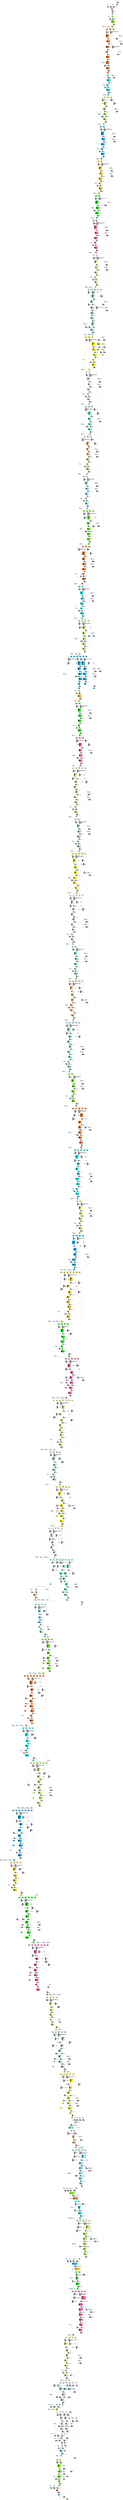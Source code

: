 digraph G {
graph [ fontsize=11 ];
node [ fontsize=11 ];
edge [ fontsize=10 ];
rankdir=BU
ranksep=1.5
nodesep=1
splines=spline
compound=true
Graphinfo [ label="" shape=plaintext, style=rounded, color=black, fontname="Arial-Bold" ];
subgraph cluster_1 { label="epoch 1"; fontsize=14; 
subgraph cluster_1_nodes { label="nodes "; peripheries=0;
Transpose_1 ;  }

subgraph cluster_dma_1_in { label=""; peripheries=0;
dummy_1[ style=invis ];  };
 }
subgraph cluster_2 { label="epoch 2"; fontsize=14; 
subgraph cluster_2_nodes { label="nodes "; peripheries=0;
Quantize_2 ;  }

subgraph cluster_dma_2_in { label=""; peripheries=0;
dummy_2[ style=invis ];  };
 }
Transpose_1:s -> dummy_2:n [ltail="cluster_1" lhead=cluster_2 strength=1000 penwidth=5];
subgraph cluster_3 { label="epoch 3"; fontsize=14; 
subgraph cluster_3_nodes { label="nodes "; peripheries=0;
Transpose_4 ;  }

subgraph cluster_dma_3_in { label=""; peripheries=0;
dummy_3[ style=invis ];  };
 }
Quantize_2:s -> dummy_3:n [ltail="cluster_2" lhead=cluster_3 strength=1000 penwidth=5];
subgraph cluster_4 { label="epoch 4"; fontsize=14; 
subgraph cluster_4_nodes { label="nodes "; peripheries=0;
Conv2D_6_suboff_24 ;  }

subgraph cluster_dma_4_in { label="dma inputs "; peripheries=0;
dma_3i4 ;  };

subgraph cluster_dma_4_out { label="dma outputs "; peripheries=0;
dma_6i4 ;  }
 }
Transpose_4:s -> dma_3i4:n [ltail="cluster_3" lhead=cluster_4 strength=1000 penwidth=5];
subgraph cluster_5 { label="epoch 5"; fontsize=14; 
subgraph cluster_5_nodes { label="nodes "; peripheries=0;
Conv2D_6 ; Conv2D_6_mul_scale_27 ; Conv2D_6_off_bias_30 ; Relu_9 ; Conv2D_11_suboff_33 ; Conv2D_11 ; Conv2D_11_mul_scale_36 ;  }

subgraph cluster_dma_5_in { label="dma inputs "; peripheries=0;
dma_0i5 ; dma_9i5 ; dma_7i5 ;  };

subgraph cluster_dma_5_out { label="dma outputs "; peripheries=0;
dma_2i5 ;  }
 }
dma_6i4:s -> dma_0i5:n [ltail="cluster_4" lhead=cluster_5 strength=1000 penwidth=5];
subgraph cluster_6 { label="epoch 6"; fontsize=14; 
subgraph cluster_6_nodes { label="nodes "; peripheries=0;
Conv2D_11_off_bias_39 ; Relu_14 ; Conv2D_15_suboff_42 ;  }

subgraph cluster_dma_6_in { label="dma inputs "; peripheries=0;
dma_7i6 ;  };

subgraph cluster_dma_6_out { label="dma outputs "; peripheries=0;
dma_3i6 ; dma_3i6 ;  }
 }
dma_2i5:s -> dma_7i6:n [ltail="cluster_5" lhead=cluster_6 strength=1000 penwidth=5];
subgraph cluster_7 { label="epoch 7"; fontsize=14; 
subgraph cluster_7_nodes { label="nodes "; peripheries=0;
Conv2D_15 ; Conv2D_15_ca_pipe_1 ; Conv2D_15_mul_scale_45 ; Conv2D_15_off_bias_48 ;  }

subgraph cluster_dma_7_in { label="dma inputs "; peripheries=0;
dma_5i7 ; dma_9i7 ; dma_3i7 ;  };

subgraph cluster_dma_7_out { label="dma outputs "; peripheries=0;
dma_1i7 ;  }
 }
dma_3i6:s -> dma_5i7:n [ltail="cluster_6" lhead=cluster_7 strength=1000 penwidth=5];
subgraph cluster_8 { label="epoch 8"; fontsize=14; 
subgraph cluster_8_nodes { label="nodes "; peripheries=0;
Conv2D_18 ; Conv2D_18_mul_scale_54 ; Conv2D_18_off_bias_57 ; Relu_21 ; Conv2D_23_suboff_60 ;  }

subgraph cluster_dma_8_in { label="dma inputs "; peripheries=0;
dma_1i8 ; dma_2i8 ;  };

subgraph cluster_dma_8_out { label="dma outputs "; peripheries=0;
dma_9i8 ;  }
 }
dma_1i7:s -> dma_1i8:n [ltail="cluster_7" lhead=cluster_8 strength=1000 penwidth=5];
subgraph cluster_9 { label="epoch 9"; fontsize=14; 
subgraph cluster_9_nodes { label="nodes "; peripheries=0;
Conv2D_23 ; Conv2D_23_mul_scale_63 ; Conv2D_23_off_bias_66 ; Relu_26 ; Conv2D_27_suboff_69 ;  }

subgraph cluster_dma_9_in { label="dma inputs "; peripheries=0;
dma_5i9 ; dma_0i9 ;  };

subgraph cluster_dma_9_out { label="dma outputs "; peripheries=0;
dma_7i9 ;  }
 }
dma_9i8:s -> dma_5i9:n [ltail="cluster_8" lhead=cluster_9 strength=1000 penwidth=5];
subgraph cluster_10 { label="epoch 10"; fontsize=14; 
subgraph cluster_10_nodes { label="nodes "; peripheries=0;
Conv2D_27 ; Conv2D_27_mul_scale_72 ; Conv2D_27_off_bias_75 ;  }

subgraph cluster_dma_10_in { label="dma inputs "; peripheries=0;
dma_2i10 ; dma_7i10 ;  };

subgraph cluster_dma_10_out { label="dma outputs "; peripheries=0;
dma_1i10 ; dma_1i10 ;  }
 }
dma_7i9:s -> dma_2i10:n [ltail="cluster_9" lhead=cluster_10 strength=1000 penwidth=5];
subgraph cluster_11 { label="epoch 11"; fontsize=14; 
subgraph cluster_11_nodes { label="nodes "; peripheries=0;
Conv2D_30 ; Conv2D_30_mul_scale_81 ; Conv2D_30_off_bias_84 ; Relu_33 ; Conv2D_35_suboff_87 ;  }

subgraph cluster_dma_11_in { label="dma inputs "; peripheries=0;
dma_2i11 ; dma_6i11 ;  };

subgraph cluster_dma_11_out { label="dma outputs "; peripheries=0;
dma_4i11 ;  }
 }
dma_1i10:s -> dma_2i11:n [ltail="cluster_10" lhead=cluster_11 strength=1000 penwidth=5];
subgraph cluster_12 { label="epoch 12"; fontsize=14; 
subgraph cluster_12_nodes { label="nodes "; peripheries=0;
Conv2D_35 ; Conv2D_35_mul_scale_90 ; Conv2D_35_off_bias_93 ; Relu_38 ; Conv2D_39_suboff_96 ;  }

subgraph cluster_dma_12_in { label="dma inputs "; peripheries=0;
dma_8i12 ; dma_5i12 ;  };

subgraph cluster_dma_12_out { label="dma outputs "; peripheries=0;
dma_3i12 ; dma_3i12 ;  }
 }
dma_4i11:s -> dma_8i12:n [ltail="cluster_11" lhead=cluster_12 strength=1000 penwidth=5];
subgraph cluster_13 { label="epoch 13"; fontsize=14; 
subgraph cluster_13_nodes { label="nodes "; peripheries=0;
Conv2D_39 ; Conv2D_39_ca_pipe_1 ; Conv2D_39_mul_scale_99 ; Conv2D_39_off_bias_102 ; Add_42 ; Conv2D_45 ; Conv2D_45_mul_scale_108 ;  }

subgraph cluster_dma_13_in { label="dma inputs "; peripheries=0;
dma_4i13 ; dma_2i13 ; dma_9i13 ; dma_0i13 ; dma_5i13 ;  };

subgraph cluster_dma_13_out { label="dma outputs "; peripheries=0;
dma_3i13 ; dma_6i13 ;  }
 }
dma_3i12:s -> dma_4i13:n [ltail="cluster_12" lhead=cluster_13 strength=1000 penwidth=5];
subgraph cluster_14 { label="epoch 14"; fontsize=14; 
subgraph cluster_14_nodes { label="nodes "; peripheries=0;
Conv2D_45_off_bias_111 ; Relu_48 ; Conv2D_49 ; Conv2D_49_mul_scale_117 ; Conv2D_49_off_bias_120 ; Relu_52 ; Conv2D_54_suboff_123 ;  }

subgraph cluster_dma_14_in { label="dma inputs "; peripheries=0;
dma_1i14 ; dma_6i14 ; dma_9i14 ;  };

subgraph cluster_dma_14_out { label="dma outputs "; peripheries=0;
dma_4i14 ;  }
 }
dma_6i13:s -> dma_1i14:n [ltail="cluster_13" lhead=cluster_14 strength=1000 penwidth=5];
subgraph cluster_15 { label="epoch 15"; fontsize=14; 
subgraph cluster_15_nodes { label="nodes "; peripheries=0;
Conv2D_54 ; Conv2D_54_mul_scale_126 ; Conv2D_54_off_bias_129 ; Relu_57 ; Conv2D_58_suboff_132 ;  }

subgraph cluster_dma_15_in { label="dma inputs "; peripheries=0;
dma_3i15 ; dma_5i15 ;  };

subgraph cluster_dma_15_out { label="dma outputs "; peripheries=0;
dma_1i15 ; dma_1i15 ;  }
 }
dma_4i14:s -> dma_3i15:n [ltail="cluster_14" lhead=cluster_15 strength=1000 penwidth=5];
subgraph cluster_16 { label="epoch 16"; fontsize=14; 
subgraph cluster_16_nodes { label="nodes "; peripheries=0;
Conv2D_58 ; Conv2D_58_ca_pipe_1 ; Conv2D_58_mul_scale_135 ; Conv2D_58_off_bias_138 ;  }

subgraph cluster_dma_16_in { label="dma inputs "; peripheries=0;
dma_5i16 ; dma_4i16 ; dma_6i16 ;  };

subgraph cluster_dma_16_out { label="dma outputs "; peripheries=0;
dma_3i16 ; dma_3i16 ; dma_3i16 ;  }
 }
dma_1i15:s -> dma_5i16:n [ltail="cluster_15" lhead=cluster_16 strength=1000 penwidth=5];
subgraph cluster_17 { label="epoch 17"; fontsize=14; 
subgraph cluster_17_nodes { label="nodes "; peripheries=0;
Conv2D_61 ; Conv2D_61_ca_pipe_1 ; Conv2D_61_mul_scale_144 ; Conv2D_61_off_bias_147 ; Relu_64 ; Conv2D_66_suboff_150 ;  }

subgraph cluster_dma_17_in { label="dma inputs "; peripheries=0;
dma_4i17 ; dma_8i17 ; dma_9i17 ;  };

subgraph cluster_dma_17_out { label="dma outputs "; peripheries=0;
dma_2i17 ;  }
 }
dma_3i16:s -> dma_4i17:n [ltail="cluster_16" lhead=cluster_17 strength=1000 penwidth=5];
subgraph cluster_18 { label="epoch 18"; fontsize=14; 
subgraph cluster_18_nodes { label="nodes "; peripheries=0;
Conv2D_66 ; Conv2D_66_mul_scale_153 ; Conv2D_66_off_bias_156 ; Relu_69 ; Conv2D_70_suboff_159 ;  }

subgraph cluster_dma_18_in { label="dma inputs "; peripheries=0;
dma_9i18 ; dma_4i18 ;  };

subgraph cluster_dma_18_out { label="dma outputs "; peripheries=0;
dma_8i18 ; dma_8i18 ;  }
 }
dma_2i17:s -> dma_9i18:n [ltail="cluster_17" lhead=cluster_18 strength=1000 penwidth=5];
subgraph cluster_19 { label="epoch 19"; fontsize=14; 
subgraph cluster_19_nodes { label="nodes "; peripheries=0;
Conv2D_70 ; Conv2D_70_ca_pipe_1 ; Conv2D_70_mul_scale_162 ; Conv2D_70_off_bias_165 ; Add_73 ;  }

subgraph cluster_dma_19_in { label="dma inputs "; peripheries=0;
dma_9i19 ; dma_5i19 ; dma_0i19 ; dma_2i19 ;  };

subgraph cluster_dma_19_out { label="dma outputs "; peripheries=0;
dma_7i19 ; dma_7i19 ; dma_7i19 ;  }
 }
dma_8i18:s -> dma_2i19:n [ltail="cluster_18" lhead=cluster_19 strength=1000 penwidth=5];
subgraph cluster_20 { label="epoch 20"; fontsize=14; 
subgraph cluster_20_nodes { label="nodes "; peripheries=0;
Conv2D_76 ; Conv2D_76_ca_pipe_1 ; Conv2D_76_mul_scale_171 ; Conv2D_76_off_bias_174 ; Relu_79 ; Conv2D_81_suboff_177 ;  }

subgraph cluster_dma_20_in { label="dma inputs "; peripheries=0;
dma_2i20 ; dma_8i20 ; dma_9i20 ;  };

subgraph cluster_dma_20_out { label="dma outputs "; peripheries=0;
dma_0i20 ;  }
 }
dma_7i19:s -> dma_2i20:n [ltail="cluster_19" lhead=cluster_20 strength=1000 penwidth=5];
subgraph cluster_21 { label="epoch 21"; fontsize=14; 
subgraph cluster_21_nodes { label="nodes "; peripheries=0;
Conv2D_81 ; Conv2D_81_mul_scale_180 ; Conv2D_81_off_bias_183 ; Relu_84 ; Conv2D_85_suboff_186 ;  }

subgraph cluster_dma_21_in { label="dma inputs "; peripheries=0;
dma_7i21 ; dma_8i21 ;  };

subgraph cluster_dma_21_out { label="dma outputs "; peripheries=0;
dma_1i21 ; dma_1i21 ;  }
 }
dma_0i20:s -> dma_7i21:n [ltail="cluster_20" lhead=cluster_21 strength=1000 penwidth=5];
subgraph cluster_22 { label="epoch 22"; fontsize=14; 
subgraph cluster_22_nodes { label="nodes "; peripheries=0;
Conv2D_85 ; Conv2D_85_ca_pipe_1 ; Conv2D_85_mul_scale_189 ; Conv2D_85_off_bias_192 ; Add_88 ;  }

subgraph cluster_dma_22_in { label="dma inputs "; peripheries=0;
dma_0i22 ; dma_1i22 ; dma_8i22 ; dma_5i22 ;  };

subgraph cluster_dma_22_out { label="dma outputs "; peripheries=0;
dma_4i22 ; dma_4i22 ; dma_4i22 ; dma_4i22 ;  }
 }
dma_1i21:s -> dma_5i22:n [ltail="cluster_21" lhead=cluster_22 strength=1000 penwidth=5];
subgraph cluster_23 { label="epoch 23"; fontsize=14; 
subgraph cluster_23_nodes { label="nodes "; peripheries=0;
Conv2D_95 ; Conv2D_95_ca_pipe_1 ; Conv2D_91 ; Conv2D_91_ca_pipe_1 ; Conv2D_91_mul_scale_198 ; Conv2D_91_off_bias_201 ; Relu_94 ; Conv2D_95_mul_scale_207 ; Conv2D_95_off_bias_210 ; Relu_98 ;  }

subgraph cluster_dma_23_in { label="dma inputs "; peripheries=0;
dma_0i23 ; dma_8i23 ; dma_9i23 ; dma_6i23 ; dma_1i23 ; dma_2i23 ;  };

subgraph cluster_dma_23_out { label="dma outputs "; peripheries=0;
dma_3i23 ;  }
 }
dma_4i22:s -> dma_0i23:n [ltail="cluster_22" lhead=cluster_23 strength=1000 penwidth=5];
subgraph cluster_24 { label="epoch 24"; fontsize=14; 
subgraph cluster_24_nodes { label="nodes "; peripheries=0;
Conv2D_100_suboff_213 ;  }

subgraph cluster_dma_24_in { label="dma inputs "; peripheries=0;
dma_7i24 ;  };

subgraph cluster_dma_24_out { label="dma outputs "; peripheries=0;
dma_1i24 ;  }
 }
dma_3i23:s -> dma_7i24:n [ltail="cluster_23" lhead=cluster_24 strength=1000 penwidth=5];
subgraph cluster_25 { label="epoch 25"; fontsize=14; 
subgraph cluster_25_nodes { label="nodes "; peripheries=0;
Conv2D_100 ; Conv2D_100_mul_scale_216 ; Conv2D_100_off_bias_219 ; Relu_103 ; Conv2D_104_suboff_222 ;  }

subgraph cluster_dma_25_in { label="dma inputs "; peripheries=0;
dma_0i25 ; dma_5i25 ;  };

subgraph cluster_dma_25_out { label="dma outputs "; peripheries=0;
dma_4i25 ; dma_4i25 ;  }
 }
dma_1i24:s -> dma_0i25:n [ltail="cluster_24" lhead=cluster_25 strength=1000 penwidth=5];
subgraph cluster_26 { label="epoch 26"; fontsize=14; 
subgraph cluster_26_nodes { label="nodes "; peripheries=0;
Conv2D_104 ; Conv2D_104_ca_pipe_1 ; Conv2D_104_mul_scale_225 ; Conv2D_104_off_bias_228 ;  }

subgraph cluster_dma_26_in { label="dma inputs "; peripheries=0;
dma_8i26 ; dma_1i26 ; dma_7i26 ;  };

subgraph cluster_dma_26_out { label="dma outputs "; peripheries=0;
dma_3i26 ; dma_3i26 ; dma_3i26 ; dma_3i26 ; dma_3i26 ;  }
 }
dma_4i25:s -> dma_8i26:n [ltail="cluster_25" lhead=cluster_26 strength=1000 penwidth=5];
subgraph cluster_27 { label="epoch 27"; fontsize=14; 
subgraph cluster_27_nodes { label="nodes "; peripheries=0;
Conv2D_107 ; Conv2D_107_ca_pipe_1 ; Conv2D_107_ca_pipe_2 ; Conv2D_107_ca_pipe_3 ; Conv2D_107_mul_scale_234 ; Conv2D_107_off_bias_237 ; Relu_110 ; Conv2D_112_suboff_240 ;  }

subgraph cluster_dma_27_in { label="dma inputs "; peripheries=0;
dma_5i27 ; dma_9i27 ; dma_6i27 ; dma_8i27 ; dma_7i27 ;  };

subgraph cluster_dma_27_out { label="dma outputs "; peripheries=0;
dma_3i27 ;  }
 }
dma_3i26:s -> dma_5i27:n [ltail="cluster_26" lhead=cluster_27 strength=1000 penwidth=5];
subgraph cluster_28 { label="epoch 28"; fontsize=14; 
subgraph cluster_28_nodes { label="nodes "; peripheries=0;
Conv2D_112 ; Conv2D_112_mul_scale_243 ; Conv2D_112_off_bias_246 ; Relu_115 ; Conv2D_116_suboff_249 ;  }

subgraph cluster_dma_28_in { label="dma inputs "; peripheries=0;
dma_2i28 ; dma_8i28 ;  };

subgraph cluster_dma_28_out { label="dma outputs "; peripheries=0;
dma_1i28 ; dma_1i28 ; dma_1i28 ;  }
 }
dma_3i27:s -> dma_2i28:n [ltail="cluster_27" lhead=cluster_28 strength=1000 penwidth=5];
subgraph cluster_29 { label="epoch 29"; fontsize=14; 
subgraph cluster_29_nodes { label="nodes "; peripheries=0;
Conv2D_116 ; Conv2D_116_ca_pipe_1 ; Conv2D_116_ca_pipe_2 ; Conv2D_116_mul_scale_252 ; Conv2D_116_off_bias_255 ; Add_119 ;  }

subgraph cluster_dma_29_in { label="dma inputs "; peripheries=0;
dma_1i29 ; dma_2i29 ; dma_5i29 ; dma_7i29 ; dma_4i29 ;  };

subgraph cluster_dma_29_out { label="dma outputs "; peripheries=0;
dma_0i29 ; dma_0i29 ; dma_0i29 ; dma_0i29 ; dma_0i29 ;  }
 }
dma_1i28:s -> dma_4i29:n [ltail="cluster_28" lhead=cluster_29 strength=1000 penwidth=5];
subgraph cluster_30 { label="epoch 30"; fontsize=14; 
subgraph cluster_30_nodes { label="nodes "; peripheries=0;
Conv2D_122 ; Conv2D_122_ca_pipe_1 ; Conv2D_122_ca_pipe_2 ; Conv2D_122_ca_pipe_3 ; Conv2D_122_mul_scale_261 ; Conv2D_122_off_bias_264 ; Relu_125 ; Conv2D_127_suboff_267 ;  }

subgraph cluster_dma_30_in { label="dma inputs "; peripheries=0;
dma_0i30 ; dma_2i30 ; dma_1i30 ; dma_3i30 ; dma_4i30 ;  };

subgraph cluster_dma_30_out { label="dma outputs "; peripheries=0;
dma_9i30 ;  }
 }
dma_0i29:s -> dma_0i30:n [ltail="cluster_29" lhead=cluster_30 strength=1000 penwidth=5];
subgraph cluster_31 { label="epoch 31"; fontsize=14; 
subgraph cluster_31_nodes { label="nodes "; peripheries=0;
Conv2D_127 ; Conv2D_127_mul_scale_270 ; Conv2D_127_off_bias_273 ; Relu_130 ; Conv2D_131_suboff_276 ;  }

subgraph cluster_dma_31_in { label="dma inputs "; peripheries=0;
dma_5i31 ; dma_7i31 ;  };

subgraph cluster_dma_31_out { label="dma outputs "; peripheries=0;
dma_0i31 ; dma_0i31 ; dma_0i31 ;  }
 }
dma_9i30:s -> dma_5i31:n [ltail="cluster_30" lhead=cluster_31 strength=1000 penwidth=5];
subgraph cluster_32 { label="epoch 32"; fontsize=14; 
subgraph cluster_32_nodes { label="nodes "; peripheries=0;
Conv2D_131 ; Conv2D_131_ca_pipe_1 ; Conv2D_131_ca_pipe_2 ; Conv2D_131_mul_scale_279 ; Conv2D_131_off_bias_282 ; Add_134 ;  }

subgraph cluster_dma_32_in { label="dma inputs "; peripheries=0;
dma_5i32 ; dma_6i32 ; dma_2i32 ; dma_3i32 ; dma_9i32 ;  };

subgraph cluster_dma_32_out { label="dma outputs "; peripheries=0;
dma_8i32 ; dma_8i32 ; dma_8i32 ; dma_8i32 ; dma_8i32 ;  }
 }
dma_0i31:s -> dma_9i32:n [ltail="cluster_31" lhead=cluster_32 strength=1000 penwidth=5];
subgraph cluster_33 { label="epoch 33"; fontsize=14; 
subgraph cluster_33_nodes { label="nodes "; peripheries=0;
Conv2D_137 ; Conv2D_137_ca_pipe_1 ; Conv2D_137_ca_pipe_2 ; Conv2D_137_ca_pipe_3 ; Conv2D_137_mul_scale_288 ; Conv2D_137_off_bias_291 ; Relu_140 ; Conv2D_142_suboff_294 ;  }

subgraph cluster_dma_33_in { label="dma inputs "; peripheries=0;
dma_9i33 ; dma_8i33 ; dma_7i33 ; dma_6i33 ; dma_5i33 ;  };

subgraph cluster_dma_33_out { label="dma outputs "; peripheries=0;
dma_4i33 ;  }
 }
dma_8i32:s -> dma_9i33:n [ltail="cluster_32" lhead=cluster_33 strength=1000 penwidth=5];
subgraph cluster_34 { label="epoch 34"; fontsize=14; 
subgraph cluster_34_nodes { label="nodes "; peripheries=0;
Conv2D_142 ; Conv2D_142_mul_scale_297 ; Conv2D_142_off_bias_300 ; Relu_145 ; Conv2D_146_suboff_303 ;  }

subgraph cluster_dma_34_in { label="dma inputs "; peripheries=0;
dma_8i34 ; dma_0i34 ;  };

subgraph cluster_dma_34_out { label="dma outputs "; peripheries=0;
dma_7i34 ; dma_7i34 ; dma_7i34 ;  }
 }
dma_4i33:s -> dma_8i34:n [ltail="cluster_33" lhead=cluster_34 strength=1000 penwidth=5];
subgraph cluster_35 { label="epoch 35"; fontsize=14; 
subgraph cluster_35_nodes { label="nodes "; peripheries=0;
Conv2D_146 ; Conv2D_146_ca_pipe_1 ; Conv2D_146_ca_pipe_2 ; Conv2D_146_mul_scale_306 ; Conv2D_146_off_bias_309 ; Add_149 ;  }

subgraph cluster_dma_35_in { label="dma inputs "; peripheries=0;
dma_2i35 ; dma_9i35 ; dma_8i35 ; dma_4i35 ; dma_0i35 ;  };

subgraph cluster_dma_35_out { label="dma outputs "; peripheries=0;
dma_3i35 ; dma_3i35 ; dma_3i35 ; dma_3i35 ;  }
 }
dma_7i34:s -> dma_0i35:n [ltail="cluster_34" lhead=cluster_35 strength=1000 penwidth=5];
subgraph cluster_36 { label="epoch 36"; fontsize=14; 
subgraph cluster_36_nodes { label="nodes "; peripheries=0;
Conv2D_152 ; Conv2D_152_ca_pipe_1 ; Conv2D_152_ca_pipe_2 ; Conv2D_152_ca_pipe_3 ; Conv2D_152_mul_scale_315 ; Conv2D_152_off_bias_318 ; Relu_155 ; Conv2D_157_suboff_321 ;  }

subgraph cluster_dma_36_in { label="dma inputs "; peripheries=0;
dma_8i36 ; dma_9i36 ; dma_5i36 ; dma_7i36 ; dma_6i36 ;  };

subgraph cluster_dma_36_out { label="dma outputs "; peripheries=0;
dma_4i36 ;  }
 }
dma_3i35:s -> dma_8i36:n [ltail="cluster_35" lhead=cluster_36 strength=1000 penwidth=5];
subgraph cluster_37 { label="epoch 37"; fontsize=14; 
subgraph cluster_37_nodes { label="nodes "; peripheries=0;
Conv2D_157 ; Conv2D_157_mul_scale_324 ; Conv2D_157_off_bias_327 ; Relu_160 ; Conv2D_161_suboff_330 ;  }

subgraph cluster_dma_37_in { label="dma inputs "; peripheries=0;
dma_1i37 ; dma_3i37 ;  };

subgraph cluster_dma_37_out { label="dma outputs "; peripheries=0;
dma_6i37 ; dma_6i37 ; dma_6i37 ;  }
 }
dma_4i36:s -> dma_1i37:n [ltail="cluster_36" lhead=cluster_37 strength=1000 penwidth=5];
subgraph cluster_38 { label="epoch 38"; fontsize=14; 
subgraph cluster_38_nodes { label="nodes "; peripheries=0;
Conv2D_161 ; Conv2D_161_ca_pipe_1 ; Conv2D_161_ca_pipe_2 ; Conv2D_161_mul_scale_333 ; Conv2D_161_off_bias_336 ;  }

subgraph cluster_dma_38_in { label="dma inputs "; peripheries=0;
dma_5i38 ; dma_8i38 ; dma_4i38 ; dma_0i38 ;  };

subgraph cluster_dma_38_out { label="dma outputs "; peripheries=0;
dma_7i38 ; dma_7i38 ; dma_7i38 ; dma_7i38 ; dma_7i38 ;  }
 }
dma_6i37:s -> dma_5i38:n [ltail="cluster_37" lhead=cluster_38 strength=1000 penwidth=5];
subgraph cluster_39 { label="epoch 39"; fontsize=14; 
subgraph cluster_39_nodes { label="nodes "; peripheries=0;
Conv2D_164 ; Conv2D_164_ca_pipe_1 ; Conv2D_164_ca_pipe_2 ; Conv2D_164_ca_pipe_3 ; Conv2D_164_mul_scale_342 ; Conv2D_164_off_bias_345 ; Relu_167 ; Conv2D_169_suboff_348 ;  }

subgraph cluster_dma_39_in { label="dma inputs "; peripheries=0;
dma_9i39 ; dma_7i39 ; dma_5i39 ; dma_8i39 ; dma_2i39 ; dma_3i39 ; dma_6i39 ;  };

subgraph cluster_dma_39_out { label="dma outputs "; peripheries=0;
dma_1i39 ;  }
 }
dma_7i38:s -> dma_9i39:n [ltail="cluster_38" lhead=cluster_39 strength=1000 penwidth=5];
subgraph cluster_40 { label="epoch 40"; fontsize=14; 
subgraph cluster_40_nodes { label="nodes "; peripheries=0;
Conv2D_169 ; Conv2D_169_mul_scale_351 ; Conv2D_169_off_bias_354 ; Relu_172 ; Conv2D_173_suboff_357 ;  }

subgraph cluster_dma_40_in { label="dma inputs "; peripheries=0;
dma_9i40 ; dma_6i40 ; dma_0i40 ; dma_1i40 ;  };

subgraph cluster_dma_40_out { label="dma outputs "; peripheries=0;
dma_7i40 ; dma_7i40 ; dma_7i40 ;  }
 }
dma_1i39:s -> dma_9i40:n [ltail="cluster_39" lhead=cluster_40 strength=1000 penwidth=5];
subgraph cluster_41 { label="epoch 41"; fontsize=14; 
subgraph cluster_41_nodes { label="nodes "; peripheries=0;
Conv2D_173 ; Conv2D_173_ca_pipe_1 ; Conv2D_173_ca_pipe_2 ; Conv2D_173_mul_scale_360 ; Conv2D_173_off_bias_363 ; Add_176 ;  }

subgraph cluster_dma_41_in { label="dma inputs "; peripheries=0;
dma_5i41 ; dma_9i41 ; dma_1i41 ; dma_2i41 ; dma_4i41 ;  };

subgraph cluster_dma_41_out { label="dma outputs "; peripheries=0;
dma_0i41 ; dma_0i41 ; dma_0i41 ; dma_0i41 ; dma_0i41 ;  }
dma_6i41 ; dma_8i41 ;  }
dma_7i40:s -> dma_4i41:n [ltail="cluster_40" lhead=cluster_41 strength=1000 penwidth=5];
subgraph cluster_42 { label="epoch 42"; fontsize=14; 
subgraph cluster_42_nodes { label="nodes "; peripheries=0;
Conv2D_179 ; Conv2D_179_ca_pipe_1 ; Conv2D_179_ca_pipe_2 ; Conv2D_179_ca_pipe_3 ; Conv2D_179_mul_scale_369 ; Conv2D_179_off_bias_372 ; Relu_182 ; Conv2D_184_suboff_375 ;  }

subgraph cluster_dma_42_in { label="dma inputs "; peripheries=0;
dma_4i42 ; dma_9i42 ; dma_0i42 ; dma_3i42 ; dma_2i42 ; dma_1i42 ; dma_7i42 ;  };

subgraph cluster_dma_42_out { label="dma outputs "; peripheries=0;
dma_6i42 ;  }
 }
dma_0i41:s -> dma_4i42:n [ltail="cluster_41" lhead=cluster_42 strength=1000 penwidth=5];
subgraph cluster_43 { label="epoch 43"; fontsize=14; 
subgraph cluster_43_nodes { label="nodes "; peripheries=0;
Conv2D_184 ; Conv2D_184_mul_scale_378 ; Conv2D_184_off_bias_381 ; Relu_187 ; Conv2D_188_suboff_384 ;  }

subgraph cluster_dma_43_in { label="dma inputs "; peripheries=0;
dma_2i43 ; dma_4i43 ; dma_6i43 ; dma_8i43 ;  };

subgraph cluster_dma_43_out { label="dma outputs "; peripheries=0;
dma_0i43 ; dma_0i43 ; dma_0i43 ;  }
 }
dma_6i42:s -> dma_2i43:n [ltail="cluster_42" lhead=cluster_43 strength=1000 penwidth=5];
subgraph cluster_44 { label="epoch 44"; fontsize=14; 
subgraph cluster_44_nodes { label="nodes "; peripheries=0;
Conv2D_188 ; Conv2D_188_ca_pipe_1 ; Conv2D_188_ca_pipe_2 ; Conv2D_188_mul_scale_387 ; Conv2D_188_off_bias_390 ; Add_191 ;  }

subgraph cluster_dma_44_in { label="dma inputs "; peripheries=0;
dma_5i44 ; dma_7i44 ; dma_2i44 ; dma_4i44 ; dma_0i44 ;  };

subgraph cluster_dma_44_out { label="dma outputs "; peripheries=0;
dma_8i44 ; dma_8i44 ; dma_8i44 ; dma_8i44 ; dma_8i44 ; dma_8i44 ; dma_8i44 ; dma_8i44 ;  }
dma_6i44 ; dma_3i44 ;  }
dma_0i43:s -> dma_0i44:n [ltail="cluster_43" lhead=cluster_44 strength=1000 penwidth=5];
subgraph cluster_45 { label="epoch 45"; fontsize=14; 
subgraph cluster_45_nodes { label="nodes "; peripheries=0;
Conv2D_198 ; Conv2D_198_ca_pipe_1 ; Conv2D_198_ca_pipe_2 ; Conv2D_198_ca_pipe_3 ;  }

subgraph cluster_dma_45_in { label="dma inputs "; peripheries=0;
dma_1i45 ; dma_0i45 ; dma_4i45 ; dma_2i45 ; dma_3i45 ;  };

subgraph cluster_dma_45_out { label="dma outputs "; peripheries=0;
dma_9i45 ;  }
 }
dma_8i44:s -> dma_3i45:n [ltail="cluster_44" lhead=cluster_45 strength=1000 penwidth=5];
subgraph cluster_46 { label="epoch 46"; fontsize=14; 
subgraph cluster_46_nodes { label="nodes "; peripheries=0;
Conv2D_194 ; Conv2D_194_ca_pipe_1 ; Conv2D_194_ca_pipe_2 ; Conv2D_194_ca_pipe_3 ; Conv2D_194_mul_scale_396 ; Conv2D_194_off_bias_399 ; Relu_197 ; Conv2D_198_mul_scale_405 ; Conv2D_198_off_bias_408 ; Relu_201 ;  }

subgraph cluster_dma_46_in { label="dma inputs "; peripheries=0;
dma_2i46 ; dma_7i46 ; dma_0i46 ; dma_6i46 ; dma_5i46 ; dma_9i46 ; dma_3i46 ; dma_8i46 ;  };

subgraph cluster_dma_46_out { label="dma outputs "; peripheries=0;
dma_4i46 ;  }
 }
dma_9i45:s -> dma_2i46:n [ltail="cluster_45" lhead=cluster_46 strength=1000 penwidth=5];
subgraph cluster_47 { label="epoch 47"; fontsize=14; 
subgraph cluster_47_nodes { label="nodes "; peripheries=0;
Conv2D_203_suboff_411 ;  }

subgraph cluster_dma_47_in { label="dma inputs "; peripheries=0;
dma_5i47 ;  };

subgraph cluster_dma_47_out { label="dma outputs "; peripheries=0;
dma_4i47 ;  }
 }
dma_4i46:s -> dma_5i47:n [ltail="cluster_46" lhead=cluster_47 strength=1000 penwidth=5];
subgraph cluster_48 { label="epoch 48"; fontsize=14; 
subgraph cluster_48_nodes { label="nodes "; peripheries=0;
Conv2D_203 ; Conv2D_203_mul_scale_414 ; Conv2D_203_off_bias_417 ; Relu_206 ; Conv2D_207_suboff_420 ;  }

subgraph cluster_dma_48_in { label="dma inputs "; peripheries=0;
dma_9i48 ; dma_3i48 ; dma_7i48 ; dma_6i48 ;  };

subgraph cluster_dma_48_out { label="dma outputs "; peripheries=0;
dma_1i48 ; dma_1i48 ; dma_1i48 ;  }
 }
dma_4i47:s -> dma_9i48:n [ltail="cluster_47" lhead=cluster_48 strength=1000 penwidth=5];
subgraph cluster_49 { label="epoch 49"; fontsize=14; 
subgraph cluster_49_nodes { label="nodes "; peripheries=0;
Conv2D_207 ; Conv2D_207_ca_pipe_1 ; Conv2D_207_ca_pipe_2 ; Conv2D_207_mul_scale_423 ; Conv2D_207_off_bias_426 ;  }

subgraph cluster_dma_49_in { label="dma inputs "; peripheries=0;
dma_4i49 ; dma_6i49 ; dma_0i49 ; dma_8i49 ;  };

subgraph cluster_dma_49_out { label="dma outputs "; peripheries=0;
dma_5i49 ; dma_5i49 ; dma_5i49 ; dma_5i49 ; dma_5i49 ;  }
dma_9i49 ; dma_7i49 ;  }
dma_1i48:s -> dma_4i49:n [ltail="cluster_48" lhead=cluster_49 strength=1000 penwidth=5];
subgraph cluster_50 { label="epoch 50"; fontsize=14; 
subgraph cluster_50_nodes { label="nodes "; peripheries=0;
Conv2D_210 ; Conv2D_210_ca_pipe_1 ; Conv2D_210_ca_pipe_2 ; Conv2D_210_ca_pipe_3 ; Conv2D_210_mul_scale_432 ; Conv2D_210_off_bias_435 ; Relu_213 ; Conv2D_215_suboff_438 ;  }

subgraph cluster_dma_50_in { label="dma inputs "; peripheries=0;
dma_9i50 ; dma_8i50 ; dma_5i50 ; dma_6i50 ; dma_2i50 ; dma_3i50 ; dma_7i50 ;  };

subgraph cluster_dma_50_out { label="dma outputs "; peripheries=0;
dma_4i50 ;  }
dma_0i50 ; dma_1i50 ;  }
dma_5i49:s -> dma_9i50:n [ltail="cluster_49" lhead=cluster_50 strength=1000 penwidth=5];
subgraph cluster_51 { label="epoch 51"; fontsize=14; 
subgraph cluster_51_nodes { label="nodes "; peripheries=0;
Conv2D_215 ; Conv2D_215_mul_scale_441 ; Conv2D_215_off_bias_444 ; Relu_218 ; Conv2D_219_suboff_447 ;  }

subgraph cluster_dma_51_in { label="dma inputs "; peripheries=0;
dma_1i51 ; dma_3i51 ; dma_9i51 ; dma_7i51 ;  };

subgraph cluster_dma_51_out { label="dma outputs "; peripheries=0;
dma_8i51 ; dma_8i51 ; dma_8i51 ; dma_8i51 ;  }
 }
dma_4i50:s -> dma_1i51:n [ltail="cluster_50" lhead=cluster_51 strength=1000 penwidth=5];
subgraph cluster_52 { label="epoch 52"; fontsize=14; 
subgraph cluster_52_nodes { label="nodes "; peripheries=0;
Conv2D_219 ; Conv2D_219_ca_pipe_1 ; Conv2D_219_ca_pipe_2 ; Conv2D_219_ca_pipe_3 ; Conv2D_219_mul_scale_450 ; Conv2D_219_off_bias_453 ; Add_222 ;  }

subgraph cluster_dma_52_in { label="dma inputs "; peripheries=0;
dma_6i52 ; dma_1i52 ; dma_2i52 ; dma_5i52 ; dma_4i52 ; dma_8i52 ;  };

subgraph cluster_dma_52_out { label="dma outputs "; peripheries=0;
dma_0i52 ; dma_0i52 ; dma_0i52 ; dma_0i52 ; dma_0i52 ;  }
dma_3i52 ; dma_7i52 ;  }
dma_8i51:s -> dma_8i52:n [ltail="cluster_51" lhead=cluster_52 strength=1000 penwidth=5];
subgraph cluster_53 { label="epoch 53"; fontsize=14; 
subgraph cluster_53_nodes { label="nodes "; peripheries=0;
Conv2D_225 ; Conv2D_225_ca_pipe_1 ; Conv2D_225_ca_pipe_2 ; Conv2D_225_ca_pipe_3 ; Conv2D_225_mul_scale_459 ; Conv2D_225_off_bias_462 ; Relu_228 ; Conv2D_230_suboff_465 ;  }

subgraph cluster_dma_53_in { label="dma inputs "; peripheries=0;
dma_0i53 ; dma_2i53 ; dma_5i53 ; dma_3i53 ; dma_4i53 ; dma_1i53 ; dma_7i53 ;  };

subgraph cluster_dma_53_out { label="dma outputs "; peripheries=0;
dma_9i53 ;  }
dma_8i53 ; dma_6i53 ;  }
dma_0i52:s -> dma_0i53:n [ltail="cluster_52" lhead=cluster_53 strength=1000 penwidth=5];
subgraph cluster_54 { label="epoch 54"; fontsize=14; 
subgraph cluster_54_nodes { label="nodes "; peripheries=0;
Conv2D_230 ; Conv2D_230_mul_scale_468 ; Conv2D_230_off_bias_471 ; Relu_233 ; Conv2D_234_suboff_474 ;  }

subgraph cluster_dma_54_in { label="dma inputs "; peripheries=0;
dma_5i54 ; dma_4i54 ; dma_3i54 ; dma_2i54 ;  };

subgraph cluster_dma_54_out { label="dma outputs "; peripheries=0;
dma_8i54 ; dma_8i54 ; dma_8i54 ; dma_8i54 ;  }
 }
dma_9i53:s -> dma_5i54:n [ltail="cluster_53" lhead=cluster_54 strength=1000 penwidth=5];
subgraph cluster_55 { label="epoch 55"; fontsize=14; 
subgraph cluster_55_nodes { label="nodes "; peripheries=0;
Conv2D_234 ; Conv2D_234_ca_pipe_1 ; Conv2D_234_ca_pipe_2 ; Conv2D_234_ca_pipe_3 ; Conv2D_234_mul_scale_477 ; Conv2D_234_off_bias_480 ; Add_237 ;  }

subgraph cluster_dma_55_in { label="dma inputs "; peripheries=0;
dma_4i55 ; dma_9i55 ; dma_7i55 ; dma_8i55 ; dma_0i55 ; dma_1i55 ;  };

subgraph cluster_dma_55_out { label="dma outputs "; peripheries=0;
dma_5i55 ; dma_5i55 ; dma_5i55 ; dma_5i55 ;  }
dma_6i55 ; dma_2i55 ;  }
dma_8i54:s -> dma_1i55:n [ltail="cluster_54" lhead=cluster_55 strength=1000 penwidth=5];
subgraph cluster_56 { label="epoch 56"; fontsize=14; 
subgraph cluster_56_nodes { label="nodes "; peripheries=0;
Conv2D_240 ; Conv2D_240_ca_pipe_1 ; Conv2D_240_ca_pipe_2 ; Conv2D_240_ca_pipe_3 ; Conv2D_240_mul_scale_486 ; Conv2D_240_off_bias_489 ; Relu_243 ; Conv2D_245_suboff_492 ;  }

subgraph cluster_dma_56_in { label="dma inputs "; peripheries=0;
dma_1i56 ; dma_6i56 ; dma_0i56 ; dma_2i56 ; dma_3i56 ; dma_4i56 ; dma_7i56 ;  };

subgraph cluster_dma_56_out { label="dma outputs "; peripheries=0;
dma_9i56 ;  }
dma_8i56 ; dma_5i56 ;  }
dma_5i55:s -> dma_1i56:n [ltail="cluster_55" lhead=cluster_56 strength=1000 penwidth=5];
subgraph cluster_57 { label="epoch 57"; fontsize=14; 
subgraph cluster_57_nodes { label="nodes "; peripheries=0;
Conv2D_245 ; Conv2D_245_mul_scale_495 ; Conv2D_245_off_bias_498 ; Relu_248 ; Conv2D_249_suboff_501 ;  }

subgraph cluster_dma_57_in { label="dma inputs "; peripheries=0;
dma_1i57 ; dma_4i57 ; dma_9i57 ; dma_5i57 ;  };

subgraph cluster_dma_57_out { label="dma outputs "; peripheries=0;
dma_6i57 ; dma_6i57 ; dma_6i57 ; dma_6i57 ;  }
 }
dma_9i56:s -> dma_1i57:n [ltail="cluster_56" lhead=cluster_57 strength=1000 penwidth=5];
subgraph cluster_58 { label="epoch 58"; fontsize=14; 
subgraph cluster_58_nodes { label="nodes "; peripheries=0;
Conv2D_249 ; Conv2D_249_ca_pipe_1 ; Conv2D_249_ca_pipe_2 ; Conv2D_249_ca_pipe_3 ; Conv2D_249_mul_scale_504 ; Conv2D_249_off_bias_507 ;  }

subgraph cluster_dma_58_in { label="dma inputs "; peripheries=0;
dma_1i58 ; dma_9i58 ; dma_2i58 ; dma_5i58 ; dma_8i58 ;  };

subgraph cluster_dma_58_out { label="dma outputs "; peripheries=0;
dma_6i58 ; dma_6i58 ; dma_6i58 ; dma_6i58 ;  }
dma_7i58 ; dma_3i58 ;  }
dma_6i57:s -> dma_1i58:n [ltail="cluster_57" lhead=cluster_58 strength=1000 penwidth=5];
subgraph cluster_59 { label="epoch 59"; fontsize=14; 
subgraph cluster_59_nodes { label="nodes "; peripheries=0;
Conv2D_252 ; Conv2D_252_ca_pipe_1 ; Conv2D_252_ca_pipe_2 ; Conv2D_252_ca_pipe_3 ; Conv2D_252_mul_scale_513 ; Conv2D_252_off_bias_516 ; Relu_255 ;  }

subgraph cluster_dma_59_in { label="dma inputs "; peripheries=0;
dma_4i59 ; dma_9i59 ; dma_2i59 ; dma_3i59 ; dma_8i59 ;  };

subgraph cluster_dma_59_out { label="dma outputs "; peripheries=0;
dma_6i59 ;  }
dma_7i59 ; dma_5i59 ;  }
dma_6i58:s -> dma_4i59:n [ltail="cluster_58" lhead=cluster_59 strength=1000 penwidth=5];
subgraph cluster_60 { label="epoch 60"; fontsize=14; 
subgraph cluster_60_nodes { label="nodes "; peripheries=0;
ConvTranspose_256_expanded_resize_0_resize_NN_expansion_concat_626 ;  }

subgraph cluster_dma_60_in { label=""; peripheries=0;
dummy_60[ style=invis ];  };
 }
dma_6i59:s -> dummy_60:n [ltail="cluster_59" lhead=cluster_60 strength=1000 penwidth=5];
subgraph cluster_61 { label="epoch 61"; fontsize=14; 
subgraph cluster_61_nodes { label="nodes "; peripheries=0;
ConvTranspose_256_expanded_resize_0_resize_NN_to_expansion_dts_628 ;  }

subgraph cluster_dma_61_in { label=""; peripheries=0;
dummy_61[ style=invis ];  };
 }
ConvTranspose_256_expanded_resize_0_resize_NN_expansion_concat_626:s -> dummy_61:n [ltail="cluster_60" lhead=cluster_61 strength=1000 penwidth=5];
subgraph cluster_62 { label="epoch 62"; fontsize=14; 
subgraph cluster_62_nodes { label="nodes "; peripheries=0;
Resize_Zeros_Crop_Pad_631 ; ConvTranspose_256_expanded_conv_6_suboff_519 ;  }

subgraph cluster_dma_62_in { label="dma inputs "; peripheries=0;
dma_3i62 ; dma_9i62 ;  };

subgraph cluster_dma_62_out { label="dma outputs "; peripheries=0;
dma_4i62 ; dma_4i62 ; dma_4i62 ;  }
 }
ConvTranspose_256_expanded_resize_0_resize_NN_to_expansion_dts_628:s -> dma_3i62:n [ltail="cluster_61" lhead=cluster_62 strength=1000 penwidth=5];
subgraph cluster_63 { label="epoch 63"; fontsize=14; 
subgraph cluster_63_nodes { label="nodes "; peripheries=0;
ConvTranspose_256_expanded_conv_6 ; ConvTranspose_256_expanded_conv_6_ca_pipe_1 ; ConvTranspose_256_expanded_conv_6_ca_pipe_2 ; ConvTranspose_256_expanded_conv_6_mul_scale_522 ; ConvTranspose_256_expanded_conv_6_off_bias_525 ; Add_259 ;  }

subgraph cluster_dma_63_in { label="dma inputs "; peripheries=0;
dma_6i63 ; dma_0i63 ; dma_3i63 ; dma_4i63 ; dma_7i63 ;  };

subgraph cluster_dma_63_out { label="dma outputs "; peripheries=0;
dma_1i63 ;  }
 }
dma_4i62:s -> dma_7i63:n [ltail="cluster_62" lhead=cluster_63 strength=1000 penwidth=5];
subgraph cluster_64 { label="epoch 64"; fontsize=14; 
subgraph cluster_64_nodes { label="nodes "; peripheries=0;
ConvTranspose_262_expanded_resize_8_resize_NN_expansion_concat_633 ;  }

subgraph cluster_dma_64_in { label=""; peripheries=0;
dummy_64[ style=invis ];  };
 }
dma_1i63:s -> dummy_64:n [ltail="cluster_63" lhead=cluster_64 strength=1000 penwidth=5];
subgraph cluster_65 { label="epoch 65"; fontsize=14; 
subgraph cluster_65_nodes { label="nodes "; peripheries=0;
ConvTranspose_262_expanded_resize_8_resize_NN_to_expansion_dts_635 ;  }

subgraph cluster_dma_65_in { label=""; peripheries=0;
dummy_65[ style=invis ];  };
 }
ConvTranspose_262_expanded_resize_8_resize_NN_expansion_concat_633:s -> dummy_65:n [ltail="cluster_64" lhead=cluster_65 strength=1000 penwidth=5];
subgraph cluster_66 { label="epoch 66"; fontsize=14; 
subgraph cluster_66_nodes { label="nodes "; peripheries=0;
Resize_Zeros_Crop_Pad_638 ; ConvTranspose_262_expanded_conv_14_suboff_528 ;  }

subgraph cluster_dma_66_in { label="dma inputs "; peripheries=0;
dma_3i66 ; dma_9i66 ;  };

subgraph cluster_dma_66_out { label="dma outputs "; peripheries=0;
dma_2i66 ; dma_2i66 ; dma_2i66 ;  }
 }
ConvTranspose_262_expanded_resize_8_resize_NN_to_expansion_dts_635:s -> dma_3i66:n [ltail="cluster_65" lhead=cluster_66 strength=1000 penwidth=5];
subgraph cluster_67 { label="epoch 67"; fontsize=14; 
subgraph cluster_67_nodes { label="nodes "; peripheries=0;
ConvTranspose_262_expanded_conv_14 ; ConvTranspose_262_expanded_conv_14_ca_pipe_1 ; ConvTranspose_262_expanded_conv_14_ca_pipe_2 ; ConvTranspose_262_expanded_conv_14_mul_scale_531 ; ConvTranspose_262_expanded_conv_14_off_bias_534 ; Add_265 ;  }

subgraph cluster_dma_67_in { label="dma inputs "; peripheries=0;
dma_6i67 ; dma_3i67 ; dma_8i67 ; dma_2i67 ; dma_9i67 ;  };

subgraph cluster_dma_67_out { label="dma outputs "; peripheries=0;
dma_1i67 ;  }
 }
dma_2i66:s -> dma_9i67:n [ltail="cluster_66" lhead=cluster_67 strength=1000 penwidth=5];
subgraph cluster_68 { label="epoch 68"; fontsize=14; 
subgraph cluster_68_nodes { label="nodes "; peripheries=0;
ConvTranspose_268_expanded_resize_16_resize_NN_expansion_concat_640 ;  }

subgraph cluster_dma_68_in { label=""; peripheries=0;
dummy_68[ style=invis ];  };
 }
dma_1i67:s -> dummy_68:n [ltail="cluster_67" lhead=cluster_68 strength=1000 penwidth=5];
subgraph cluster_69 { label="epoch 69"; fontsize=14; 
subgraph cluster_69_nodes { label="nodes "; peripheries=0;
ConvTranspose_268_expanded_resize_16_resize_NN_to_expansion_dts_642 ;  }

subgraph cluster_dma_69_in { label=""; peripheries=0;
dummy_69[ style=invis ];  };
 }
ConvTranspose_268_expanded_resize_16_resize_NN_expansion_concat_640:s -> dummy_69:n [ltail="cluster_68" lhead=cluster_69 strength=1000 penwidth=5];
subgraph cluster_70 { label="epoch 70"; fontsize=14; 
subgraph cluster_70_nodes { label="nodes "; peripheries=0;
Resize_Zeros_Crop_Pad_645 ; ConvTranspose_268_expanded_conv_22_suboff_537 ;  }

subgraph cluster_dma_70_in { label="dma inputs "; peripheries=0;
dma_7i70 ; dma_3i70 ;  };

subgraph cluster_dma_70_out { label="dma outputs "; peripheries=0;
dma_6i70 ; dma_6i70 ; dma_6i70 ;  }
 }
ConvTranspose_268_expanded_resize_16_resize_NN_to_expansion_dts_642:s -> dma_7i70:n [ltail="cluster_69" lhead=cluster_70 strength=1000 penwidth=5];
subgraph cluster_71 { label="epoch 71"; fontsize=14; 
subgraph cluster_71_nodes { label="nodes "; peripheries=0;
ConvTranspose_268_expanded_conv_22 ; ConvTranspose_268_expanded_conv_22_ca_pipe_1 ; ConvTranspose_268_expanded_conv_22_ca_pipe_2 ; ConvTranspose_268_expanded_conv_22_mul_scale_540 ; ConvTranspose_268_expanded_conv_22_off_bias_543 ; Add_271 ; Conv2D_275_suboff_546 ;  }

subgraph cluster_dma_71_in { label="dma inputs "; peripheries=0;
dma_9i71 ; dma_3i71 ; dma_4i71 ; dma_0i71 ; dma_6i71 ;  };

subgraph cluster_dma_71_out { label="dma outputs "; peripheries=0;
dma_8i71 ; dma_8i71 ; dma_8i71 ;  }
 }
dma_6i70:s -> dma_9i71:n [ltail="cluster_70" lhead=cluster_71 strength=1000 penwidth=5];
subgraph cluster_72 { label="epoch 72"; fontsize=14; 
subgraph cluster_72_nodes { label="nodes "; peripheries=0;
Conv2D_275 ; Conv2D_275_ca_pipe_1 ; Conv2D_275_ca_pipe_2 ; Conv2D_275_mul_scale_549 ; Conv2D_275_off_bias_552 ; Relu_278 ; Conv2D_279_suboff_555 ;  }

subgraph cluster_dma_72_in { label="dma inputs "; peripheries=0;
dma_8i72 ; dma_3i72 ; dma_0i72 ; dma_2i72 ;  };

subgraph cluster_dma_72_out { label="dma outputs "; peripheries=0;
dma_5i72 ; dma_5i72 ; dma_5i72 ; dma_7i72 ;  }
 }
dma_8i71:s -> dma_8i72:n [ltail="cluster_71" lhead=cluster_72 strength=1000 penwidth=5];
subgraph cluster_73 { label="epoch 73"; fontsize=14; 
subgraph cluster_73_nodes { label="nodes "; peripheries=0;
Conv2D_279 ; Conv2D_279_mul_scale_558 ; Conv2D_279_off_bias_561 ; Conv2D_283_suboff_564 ; Conv2D_287_suboff_573 ;  }

subgraph cluster_dma_73_in { label="dma inputs "; peripheries=0;
dma_2i73 ; dma_1i73 ; dma_0i73 ; dma_5i73 ;  };

subgraph cluster_dma_73_out { label="dma outputs "; peripheries=0;
dma_4i73 ; dma_6i73 ; dma_9i73 ;  }
 }
dma_7i72:s -> dma_2i73:n [ltail="cluster_72" lhead=cluster_73 strength=1000 penwidth=5];
subgraph cluster_74 { label="epoch 74"; fontsize=14; 
subgraph cluster_74_nodes { label="nodes "; peripheries=0;
Dequantize_281 ;  }

subgraph cluster_dma_74_in { label=""; peripheries=0;
dummy_74[ style=invis ];  };
 }
dma_9i73:s -> dummy_74:n [ltail="cluster_73" lhead=cluster_74 strength=1000 penwidth=5];
subgraph cluster_75 { label="epoch 75"; fontsize=14; 
subgraph cluster_75_nodes { label="nodes "; peripheries=0;
Transpose_282 ; Conv2D_283 ; Conv2D_283_mul_scale_567 ; Conv2D_283_off_bias_570 ; Conv2D_287 ; Conv2D_287_mul_scale_576 ; Conv2D_287_off_bias_579 ;  }

subgraph cluster_dma_75_in { label="dma inputs "; peripheries=0;
dma_6i75 ; dma_9i75 ; dma_4i75 ; dma_3i75 ;  };

subgraph cluster_dma_75_out { label="dma outputs "; peripheries=0;
dma_8i75 ; dma_0i75 ;  }
 }
Dequantize_281:s -> dma_6i75:n [ltail="cluster_74" lhead=cluster_75 strength=1000 penwidth=5];
subgraph cluster_76 { label="epoch 76"; fontsize=14; 
subgraph cluster_76_nodes { label="nodes "; peripheries=0;
Dequantize_285 ;  }

subgraph cluster_dma_76_in { label=""; peripheries=0;
dummy_76[ style=invis ];  };
 }
dma_0i75:s -> dummy_76:n [ltail="cluster_75" lhead=cluster_76 strength=1000 penwidth=5];
subgraph cluster_77 { label="epoch 77"; fontsize=14; 
subgraph cluster_77_nodes { label="nodes "; peripheries=0;
Transpose_286 ; Dequantize_289 ;  }

subgraph cluster_dma_77_in { label=""; peripheries=0;
dummy_77[ style=invis ];  };
 }
Dequantize_285:s -> dummy_77:n [ltail="cluster_76" lhead=cluster_77 strength=1000 penwidth=5];
subgraph cluster_78 { label="epoch 78"; fontsize=14; 
subgraph cluster_78_nodes { label="nodes "; peripheries=0;
Transpose_290 ; Conv2D_291_suboff_582 ;  }

subgraph cluster_dma_78_in { label="dma inputs "; peripheries=0;
dma_7i78 ;  };

subgraph cluster_dma_78_out { label="dma outputs "; peripheries=0;
dma_0i78 ;  }
 }
Dequantize_289:s -> dma_7i78:n [ltail="cluster_77" lhead=cluster_78 strength=1000 penwidth=5];
subgraph cluster_79 { label="epoch 79"; fontsize=14; 
subgraph cluster_79_nodes { label="nodes "; peripheries=0;
Conv2D_291 ; Conv2D_291_mul_scale_585 ; Conv2D_291_off_bias_588 ; Sigmoid_294 ;  }

subgraph cluster_dma_79_in { label="dma inputs "; peripheries=0;
dma_7i79 ; dma_4i79 ;  };

subgraph cluster_dma_79_out { label="dma outputs "; peripheries=0;
dma_6i79 ;  }
 }
dma_0i78:s -> dma_7i79:n [ltail="cluster_78" lhead=cluster_79 strength=1000 penwidth=5];
subgraph cluster_80 { label="epoch 80"; fontsize=14; 
subgraph cluster_80_nodes { label="nodes "; peripheries=0;
Dequantize_296 ;  }

subgraph cluster_dma_80_in { label=""; peripheries=0;
dummy_80[ style=invis ];  };
 }
dma_6i79:s -> dummy_80:n [ltail="cluster_79" lhead=cluster_80 strength=1000 penwidth=5];
subgraph cluster_81 { label="epoch 81"; fontsize=14; 
subgraph cluster_81_nodes { label="nodes "; peripheries=0;
Transpose_297 ;  }

subgraph cluster_dma_81_in { label=""; peripheries=0;
dummy_81[ style=invis ];  };
 }
Dequantize_296:s -> dummy_81:n [ltail="cluster_80" lhead=cluster_81 strength=1000 penwidth=5];
subgraph cluster_82 { label="epoch 82"; fontsize=14; 
subgraph cluster_82_nodes { label="nodes "; peripheries=0;
__NN__RETURN__ ;  }

subgraph cluster_dma_82_in { label=""; peripheries=0;
dummy_82[ style=invis ];  };
 }
Transpose_297:s -> dummy_82:n [ltail="cluster_81" lhead=cluster_82 strength=1000 penwidth=5];
Conv2D_252_off_bias_518 [ label="{ { <i0> 0} |  [878]\lConv2D_252_off_bias_518\l(bytes=96 , 0.0042% of total)\l\l -195556906 -70455558 -71710435 -194093847 ... | { <o0> 0} }", shape=record, fillcolor="aliceblue", style="rounded,filled"  ] ;
Conv2D_49_mul_scale_119 [ label="{ { <i0> 0} |  [167]\lConv2D_49_mul_scale_119\l(bytes=144 , 0.0062% of total)\l\l 0.000171999 0.000173879 9.02219e-05 6.74981e-05 ... | { <o0> 0} }", shape=record, fillcolor="aliceblue", style="rounded,filled"  ] ;
Conv2D_188_off_bias_392 [ label="{ { <i0> 0} |  [652]\lConv2D_188_off_bias_392\l(bytes=384 , 0.017% of total)\l\l -5386682 5552256 -3581810 14856900 ... | { <o0> 0} }", shape=record, fillcolor="aliceblue", style="rounded,filled"  ] ;
Conv2D_157_mul_scale_326 [ label="{ { <i0> 0} |  [540]\lConv2D_157_mul_scale_326\l(bytes=384 , 0.017% of total)\l\l 0.000359455 0.000289213 0.000193844 0.000145629 ... | { <o0> 0} }", shape=record, fillcolor="aliceblue", style="rounded,filled"  ] ;
Conv2D_54_mul_scale_128 [ label="{ { <i0> 0} |  [182]\lConv2D_54_mul_scale_128\l(bytes=144 , 0.0062% of total)\l\l 0.000106101 9.57796e-05 0.000190943 0.000428775 ... | { <o0> 0} }", shape=record, fillcolor="aliceblue", style="rounded,filled"  ] ;
Conv2D_225_mul_scale_461 [ label="{ { <i0> 0} |  [781]\lConv2D_225_mul_scale_461\l(bytes=7680 , 0.33% of total)\l\l 1.79133e-05 1.79133e-05 1.79133e-05 1.79133e-05 ... | { <o0> 0} }", shape=record, fillcolor="aliceblue", style="rounded,filled"  ] ;
Resize_Zeros_Crop_Pad_638_pad_kern_917 [ label="{ { <i0> 0} |  [1123]\lResize_Zeros_Crop_Pad_638_pad_kern_917\l 1 1 1 1 ... | { <o0> 0} }", shape=record, fillcolor="aliceblue", style="rounded,filled"  ] ;
Conv2D_100_weights_inflated_604 [ label="{ { <i0> 0} |  [341]\lConv2D_100_weights_inflated_604\l(bytes=13824 , 0.6% of total)\l\l 0.203277 0.333374 0.365898 0.15449 ... | { <o0> 0} }", shape=record, fillcolor="aliceblue", style="rounded,filled"  ] ;
Conv2D_230_mul_scale_470 [ label="{ { <i0> 0} |  [796]\lConv2D_230_mul_scale_470\l(bytes=7680 , 0.33% of total)\l\l 0.000335964 0.000335964 0.000335964 0.000335964 ... | { <o0> 0} }", shape=record, fillcolor="aliceblue", style="rounded,filled"  ] ;
Conv2D_23_mul_scale_65 [ label="{ { <i0> 0} |  [72]\lConv2D_23_mul_scale_65\l(bytes=96 , 0.0042% of total)\l\l 0.000252618 0.000136542 0.00220907 0.000484825 ... | { <o0> 0} }", shape=record, fillcolor="aliceblue", style="rounded,filled"  ] ;
Conv2D_39_zero_off_98 [ label="{ { <i0> 0} |  [127]\lConv2D_39_zero_off_98\l(bytes=1 , 4.3e-05% of total)\l\l 0 | { <o0> 0} }", shape=record, fillcolor="aliceblue", style="rounded,filled"  ] ;
Conv2D_275_zero_off_548 [ label="{ { <i0> 0} |  [965]\lConv2D_275_zero_off_548\l(bytes=1 , 4.3e-05% of total)\l\l 0 | { <o0> 0} }", shape=record, fillcolor="aliceblue", style="rounded,filled"  ] ;
Conv2D_291_zero_off_584 [ label="{ { <i0> 0} |  [1025]\lConv2D_291_zero_off_584\l(bytes=1 , 4.3e-05% of total)\l\l 0 | { <o0> 0} }", shape=record, fillcolor="aliceblue", style="rounded,filled"  ] ;
Conv2D_164_mul_scale_344 [ label="{ { <i0> 0} |  [569]\lConv2D_164_mul_scale_344\l(bytes=9216 , 0.4% of total)\l\l 0 0 0 0 ... | { <o0> 0} }", shape=record, fillcolor="aliceblue", style="rounded,filled"  ] ;
Conv2D_203_weights_inflated_618 [ label="{ { <i0> 0} |  [699]\lConv2D_203_weights_inflated_618\l(bytes=41472 , 1.8% of total)\l\l -0.565913 -0.662532 -0.676335 -0.124225 ... | { <o0> 0} }", shape=record, fillcolor="aliceblue", style="rounded,filled"  ] ;
ConvTranspose_262_expanded_conv_14_zero_off_530 [ label="{ { <i0> 0} |  [918]\lConvTranspose_262_expanded_conv_14_zero_off_530\l(bytes=1 , 4.3e-05% of total)\l\l 0 | { <o0> 0} }", shape=record, fillcolor="aliceblue", style="rounded,filled"  ] ;
Conv2D_61_mul_scale_146 [ label="{ { <i0> 0} |  [211]\lConv2D_61_mul_scale_146\l(bytes=192 , 0.0083% of total)\l\l 3.21573e-05 5.85596e-05 1.83045e-05 1.53604e-05 ... | { <o0> 0} }", shape=record, fillcolor="aliceblue", style="rounded,filled"  ] ;
Conv2D_112_zero_off_242 [ label="{ { <i0> 0} |  [383]\lConv2D_112_zero_off_242\l(bytes=1 , 4.3e-05% of total)\l\l 0 | { <o0> 0} }", shape=record, fillcolor="aliceblue", style="rounded,filled"  ] ;
Conv2D_275_off_bias_554 [ label="{ { <i0> 0} |  [971]\lConv2D_275_off_bias_554\l(bytes=96 , 0.0042% of total)\l\l -88488823 -85019477 -102215132 -76086780 ... | { <o0> 0} }", shape=record, fillcolor="aliceblue", style="rounded,filled"  ] ;
Conv2D_27_mul_scale_74 [ label="{ { <i0> 0} |  [87]\lConv2D_27_mul_scale_74\l(bytes=24 , 0.001% of total)\l\l 0.000192225 0.000126393 0.000154849 0.000165492 ... | { <o0> 0} }", shape=record, fillcolor="aliceblue", style="rounded,filled"  ] ;
Conv2D_18_off_bias_59 [ label="{ { <i0> 0} |  [59]\lConv2D_18_off_bias_59\l(bytes=384 , 0.017% of total)\l\l -133633658 -132770929 -128555499 -132228721 ... | { <o0> 0} }", shape=record, fillcolor="aliceblue", style="rounded,filled"  ] ;
Conv2D_291_off_bias_590 [ label="{ { <i0> 0} |  [1031]\lConv2D_291_off_bias_590\l(bytes=2 , 8.7e-05% of total)\l\l -4.09896 | { <o0> 0} }", shape=record, fillcolor="aliceblue", style="rounded,filled"  ] ;
Quantize_2_y_zero_point [ label="{ { <i0> 0} |  [3]\lQuantize_2_y_zero_point\l -128 | { <o0> 0} }", shape=record, fillcolor="aliceblue", style="rounded,filled"  ] ;
ConvTranspose_262_expanded_conv_14_off_bias_536 [ label="{ { <i0> 0} |  [924]\lConvTranspose_262_expanded_conv_14_off_bias_536\l(bytes=96 , 0.0042% of total)\l\l -132985414 -113835863 -121923696 -93339814 ... | { <o0> 0} }", shape=record, fillcolor="aliceblue", style="rounded,filled"  ] ;
Conv2D_112_off_bias_248 [ label="{ { <i0> 0} |  [389]\lConv2D_112_off_bias_248\l(bytes=1536 , 0.067% of total)\l\l -127232287 -104898061 -58267841 -135569996 ... | { <o0> 0} }", shape=record, fillcolor="aliceblue", style="rounded,filled"  ] ;
Conv2D_279_zero_off_557 [ label="{ { <i0> 0} |  [980]\lConv2D_279_zero_off_557\l(bytes=1 , 4.3e-05% of total)\l\l 0 | { <o0> 0} }", shape=record, fillcolor="aliceblue", style="rounded,filled"  ] ;
Conv2D_230_weights_inflated_622 [ label="{ { <i0> 0} |  [794]\lConv2D_230_weights_inflated_622\l(bytes=69120 , 3% of total)\l\l -0.137072 1.24888 -0.167532 0.0304604 ... | { <o0> 0} }", shape=record, fillcolor="aliceblue", style="rounded,filled"  ] ;
Conv2D_45_off_bias_113 [ label="{ { <i0> 0} |  [154]\lConv2D_45_off_bias_113\l(bytes=96 , 0.0042% of total)\l\l -162099677 -160938203 -175471645 -157156875 ... | { <o0> 0} }", shape=record, fillcolor="aliceblue", style="rounded,filled"  ] ;
Conv2D_58_mul_scale_137 [ label="{ { <i0> 0} |  [197]\lConv2D_58_mul_scale_137\l(bytes=32 , 0.0014% of total)\l\l 0.000101926 9.34005e-05 9.2392e-05 9.04347e-05 ... | { <o0> 0} }", shape=record, fillcolor="aliceblue", style="rounded,filled"  ] ;
Conv2D_61_off_bias_149 [ label="{ { <i0> 0} |  [213]\lConv2D_61_off_bias_149\l(bytes=768 , 0.033% of total)\l\l -127513995 -139675057 -122151252 -117195015 ... | { <o0> 0} }", shape=record, fillcolor="aliceblue", style="rounded,filled"  ] ;
Conv2D_131_zero_off_278 [ label="{ { <i0> 0} |  [449]\lConv2D_131_zero_off_278\l(bytes=1 , 4.3e-05% of total)\l\l 0 | { <o0> 0} }", shape=record, fillcolor="aliceblue", style="rounded,filled"  ] ;
Conv2D_283_mul_scale_569 [ label="{ { <i0> 0} |  [999]\lConv2D_283_mul_scale_569\l(bytes=2 , 8.7e-05% of total)\l\l 4.21082e-05 3.03399e-05 | { <o0> 0} }", shape=record, fillcolor="aliceblue", style="rounded,filled"  ] ;
Conv2D_116_zero_off_251 [ label="{ { <i0> 0} |  [398]\lConv2D_116_zero_off_251\l(bytes=1 , 4.3e-05% of total)\l\l 0 | { <o0> 0} }", shape=record, fillcolor="aliceblue", style="rounded,filled"  ] ;
Conv2D_279_off_bias_563 [ label="{ { <i0> 0} |  [986]\lConv2D_279_off_bias_563\l(bytes=40 , 0.0017% of total)\l\l -108576069 -85536612 -111486264 -55902592 ... | { <o0> 0} }", shape=record, fillcolor="aliceblue", style="rounded,filled"  ] ;
Conv2D_112_weights_inflated_606 [ label="{ { <i0> 0} |  [385]\lConv2D_112_weights_inflated_606\l(bytes=27648 , 1.2% of total)\l\l -0.160143 -1.42349 -0.444841 1.85054 ... | { <o0> 0} }", shape=record, fillcolor="aliceblue", style="rounded,filled"  ] ;
Conv2D_234_mul_scale_479 [ label="{ { <i0> 0} |  [811]\lConv2D_234_mul_scale_479\l(bytes=160 , 0.0069% of total)\l\l 5.10534e-05 3.38085e-05 6.23785e-05 2.86763e-05 ... | { <o0> 0} }", shape=record, fillcolor="aliceblue", style="rounded,filled"  ] ;
Conv2D_131_off_bias_284 [ label="{ { <i0> 0} |  [455]\lConv2D_131_off_bias_284\l(bytes=256 , 0.011% of total)\l\l -19247410 -10608710 -3130649 -11822417 ... | { <o0> 0} }", shape=record, fillcolor="aliceblue", style="rounded,filled"  ] ;
Conv2D_81_zero_off_179 [ label="{ { <i0> 0} |  [273]\lConv2D_81_zero_off_179\l(bytes=1 , 4.3e-05% of total)\l\l 0 | { <o0> 0} }", shape=record, fillcolor="aliceblue", style="rounded,filled"  ] ;
Conv2D_116_off_bias_257 [ label="{ { <i0> 0} |  [404]\lConv2D_116_off_bias_257\l(bytes=256 , 0.011% of total)\l\l -1245845 9024085 5878623 10305261 ... | { <o0> 0} }", shape=record, fillcolor="aliceblue", style="rounded,filled"  ] ;
Conv2D_194_mul_scale_398 [ label="{ { <i0> 0} |  [671]\lConv2D_194_mul_scale_398\l(bytes=24 , 0.001% of total)\l\l 4.10938e-05 6.69125e-05 4.26902e-05 8.2383e-05 ... | { <o0> 0} }", shape=record, fillcolor="aliceblue", style="rounded,filled"  ] ;
Conv2D_66_zero_off_152 [ label="{ { <i0> 0} |  [222]\lConv2D_66_zero_off_152\l(bytes=1 , 4.3e-05% of total)\l\l 0 | { <o0> 0} }", shape=record, fillcolor="aliceblue", style="rounded,filled"  ] ;
Conv2D_122_mul_scale_263 [ label="{ { <i0> 0} |  [423]\lConv2D_122_mul_scale_263\l(bytes=384 , 0.017% of total)\l\l 5.75161e-05 3.8617e-05 1.89615e-05 5.15204e-05 ... | { <o0> 0} }", shape=record, fillcolor="aliceblue", style="rounded,filled"  ] ;
Conv2D_91_mul_scale_200 [ label="{ { <i0> 0} |  [313]\lConv2D_91_mul_scale_200\l(bytes=24 , 0.001% of total)\l\l 4.14012e-05 4.99904e-05 7.15309e-05 6.35728e-05 ... | { <o0> 0} }", shape=record, fillcolor="aliceblue", style="rounded,filled"  ] ;
Conv2D_49_off_bias_122 [ label="{ { <i0> 0} |  [169]\lConv2D_49_off_bias_122\l(bytes=576 , 0.025% of total)\l\l -135423187 -124139181 -139056480 -125337165 ... | { <o0> 0} }", shape=record, fillcolor="aliceblue", style="rounded,filled"  ] ;
Conv2D_27_zero_off_71 [ label="{ { <i0> 0} |  [83]\lConv2D_27_zero_off_71\l(bytes=1 , 4.3e-05% of total)\l\l 0 | { <o0> 0} }", shape=record, fillcolor="aliceblue", style="rounded,filled"  ] ;
Conv2D_27_off_bias_77 [ label="{ { <i0> 0} |  [89]\lConv2D_27_off_bias_77\l(bytes=96 , 0.0042% of total)\l\l 26116325 7894201 10844614 27294859 ... | { <o0> 0} }", shape=record, fillcolor="aliceblue", style="rounded,filled"  ] ;
Conv2D_81_off_bias_185 [ label="{ { <i0> 0} |  [279]\lConv2D_81_off_bias_185\l(bytes=768 , 0.033% of total)\l\l -127875050 -129424892 -136985135 -144878062 ... | { <o0> 0} }", shape=record, fillcolor="aliceblue", style="rounded,filled"  ] ;
Conv2D_66_off_bias_158 [ label="{ { <i0> 0} |  [228]\lConv2D_66_off_bias_158\l(bytes=768 , 0.033% of total)\l\l -135213332 -11538836 -159685214 115644 ... | { <o0> 0} }", shape=record, fillcolor="aliceblue", style="rounded,filled"  ] ;
Conv2D_215_weights_inflated_620 [ label="{ { <i0> 0} |  [743]\lConv2D_215_weights_inflated_620\l(bytes=69120 , 3% of total)\l\l -0.0485377 5.9216 -1.01929 -0.43684 ... | { <o0> 0} }", shape=record, fillcolor="aliceblue", style="rounded,filled"  ] ;
Conv2D_173_mul_scale_362 [ label="{ { <i0> 0} |  [599]\lConv2D_173_mul_scale_362\l(bytes=96 , 0.0042% of total)\l\l 6.60952e-05 5.12767e-05 7.36171e-05 5.67946e-05 ... | { <o0> 0} }", shape=record, fillcolor="aliceblue", style="rounded,filled"  ] ;
Conv2D_85_zero_off_188 [ label="{ { <i0> 0} |  [288]\lConv2D_85_zero_off_188\l(bytes=1 , 4.3e-05% of total)\l\l 0 | { <o0> 0} }", shape=record, fillcolor="aliceblue", style="rounded,filled"  ] ;
Conv2D_70_mul_scale_164 [ label="{ { <i0> 0} |  [241]\lConv2D_70_mul_scale_164\l(bytes=32 , 0.0014% of total)\l\l 6.08472e-05 6.51437e-05 4.7061e-05 6.12874e-05 ... | { <o0> 0} }", shape=record, fillcolor="aliceblue", style="rounded,filled"  ] ;
Conv2D_152_off_bias_320 [ label="{ { <i0> 0} |  [527]\lConv2D_152_off_bias_320\l(bytes=1536 , 0.067% of total)\l\l -122880699 -137596691 -137317079 -133454587 ... | { <o0> 0} }", shape=record, fillcolor="aliceblue", style="rounded,filled"  ] ;
Conv2D_39_mul_scale_101 [ label="{ { <i0> 0} |  [131]\lConv2D_39_mul_scale_101\l(bytes=24 , 0.001% of total)\l\l 0.000147847 0.000133062 0.000189049 0.000236339 ... | { <o0> 0} }", shape=record, fillcolor="aliceblue", style="rounded,filled"  ] ;
Conv2D_203_zero_off_413 [ label="{ { <i0> 0} |  [697]\lConv2D_203_zero_off_413\l(bytes=1 , 4.3e-05% of total)\l\l 0 | { <o0> 0} }", shape=record, fillcolor="aliceblue", style="rounded,filled"  ] ;
Conv2D_137_off_bias_293 [ label="{ { <i0> 0} |  [476]\lConv2D_137_off_bias_293\l(bytes=1536 , 0.067% of total)\l\l -138299510 -138093150 -136627124 -129859130 ... | { <o0> 0} }", shape=record, fillcolor="aliceblue", style="rounded,filled"  ] ;
Conv2D_85_off_bias_194 [ label="{ { <i0> 0} |  [294]\lConv2D_85_off_bias_194\l(bytes=128 , 0.0055% of total)\l\l 33641395 15841027 34152324 29205159 ... | { <o0> 0} }", shape=record, fillcolor="aliceblue", style="rounded,filled"  ] ;
Conv2D_287_mul_scale_578 [ label="{ { <i0> 0} |  [1014]\lConv2D_287_mul_scale_578\l(bytes=2 , 8.7e-05% of total)\l\l 5.14859e-05 6.11169e-05 | { <o0> 0} }", shape=record, fillcolor="aliceblue", style="rounded,filled"  ] ;
Conv2D_152_mul_scale_317 [ label="{ { <i0> 0} |  [525]\lConv2D_152_mul_scale_317\l(bytes=384 , 0.017% of total)\l\l 4.36817e-05 5.0285e-05 6.78367e-05 9.17823e-05 ... | { <o0> 0} }", shape=record, fillcolor="aliceblue", style="rounded,filled"  ] ;
Conv2D_203_off_bias_419 [ label="{ { <i0> 0} |  [703]\lConv2D_203_off_bias_419\l(bytes=4608 , 0.2% of total)\l\l 0.334616 0.334616 0.334616 0.334616 ... | { <o0> 0} }", shape=record, fillcolor="aliceblue", style="rounded,filled"  ] ;
Conv2D_215_mul_scale_443 [ label="{ { <i0> 0} |  [745]\lConv2D_215_mul_scale_443\l(bytes=7680 , 0.33% of total)\l\l 0.00124475 0.00124475 0.00124475 0.00124475 ... | { <o0> 0} }", shape=record, fillcolor="aliceblue", style="rounded,filled"  ] ;
Conv2D_157_zero_off_323 [ label="{ { <i0> 0} |  [536]\lConv2D_157_zero_off_323\l(bytes=1 , 4.3e-05% of total)\l\l 0 | { <o0> 0} }", shape=record, fillcolor="aliceblue", style="rounded,filled"  ] ;
ConvTranspose_262_expanded_conv_14_mul_scale_533 [ label="{ { <i0> 0} |  [922]\lConvTranspose_262_expanded_conv_14_mul_scale_533\l(bytes=24 , 0.001% of total)\l\l 0.000279083 0.000120652 0.000105696 0.000160418 ... | { <o0> 0} }", shape=record, fillcolor="aliceblue", style="rounded,filled"  ] ;
Conv2D_173_zero_off_359 [ label="{ { <i0> 0} |  [595]\lConv2D_173_zero_off_359\l(bytes=1 , 4.3e-05% of total)\l\l 0 | { <o0> 0} }", shape=record, fillcolor="aliceblue", style="rounded,filled"  ] ;
Conv2D_54_weights_inflated_598 [ label="{ { <i0> 0} |  [180]\lConv2D_54_weights_inflated_598\l(bytes=10368 , 0.45% of total)\l\l -0.0852214 -0.289144 -0.194792 -0.237403 ... | { <o0> 0} }", shape=record, fillcolor="aliceblue", style="rounded,filled"  ] ;
Conv2D_198_mul_scale_407 [ label="{ { <i0> 0} |  [686]\lConv2D_198_mul_scale_407\l(bytes=9216 , 0.4% of total)\l\l 4.14907e-05 4.14907e-05 4.14907e-05 4.14907e-05 ... | { <o0> 0} }", shape=record, fillcolor="aliceblue", style="rounded,filled"  ] ;
Conv2D_207_zero_off_422 [ label="{ { <i0> 0} |  [712]\lConv2D_207_zero_off_422\l(bytes=1 , 4.3e-05% of total)\l\l 0 | { <o0> 0} }", shape=record, fillcolor="aliceblue", style="rounded,filled"  ] ;
Conv2D_142_weights_inflated_610 [ label="{ { <i0> 0} |  [487]\lConv2D_142_weights_inflated_610\l(bytes=27648 , 1.2% of total)\l\l 0.485812 -0.995914 -1.38456 0.461521 ... | { <o0> 0} }", shape=record, fillcolor="aliceblue", style="rounded,filled"  ] ;
ConvTranspose_268_weights_flipped_on_axis_2_19_flipped_on_axis_3_20_transposed_21_6234 [ label="{ { <i0> 0} |  [946]\lConvTranspose_268_weights_flipped_on_axis_2_19_flipped_on_axis_3_20_transposed_21\l(bytes=2304 , 0.1% of total)\l\l 0.158541 -0.0221221 0.132732 0.0221221 ... | { <o0> 0} }", shape=record, fillcolor="aliceblue", style="rounded,filled"  ] ;
Conv2D_95_mul_scale_209 [ label="{ { <i0> 0} |  [328]\lConv2D_95_mul_scale_209\l(bytes=192 , 0.0083% of total)\l\l 0.000130044 1.29537e-05 5.45867e-05 9.38677e-05 ... | { <o0> 0} }", shape=record, fillcolor="aliceblue", style="rounded,filled"  ] ;
Conv2D_157_off_bias_329 [ label="{ { <i0> 0} |  [542]\lConv2D_157_off_bias_329\l(bytes=1536 , 0.067% of total)\l\l -138301945 -147533322 -122639302 -109196561 ... | { <o0> 0} }", shape=record, fillcolor="aliceblue", style="rounded,filled"  ] ;
Conv2D_173_off_bias_365 [ label="{ { <i0> 0} |  [601]\lConv2D_173_off_bias_365\l(bytes=384 , 0.017% of total)\l\l -7216008 -14472257 23628249 -14136845 ... | { <o0> 0} }", shape=record, fillcolor="aliceblue", style="rounded,filled"  ] ;
Conv2D_131_mul_scale_281 [ label="{ { <i0> 0} |  [453]\lConv2D_131_mul_scale_281\l(bytes=64 , 0.0028% of total)\l\l 4.89932e-05 4.88564e-05 7.33434e-05 7.37534e-05 ... | { <o0> 0} }", shape=record, fillcolor="aliceblue", style="rounded,filled"  ] ;
Dequantize_296_x_zero_point [ label="{ { <i0> 0} |  [1044]\lDequantize_296_x_zero_point\l -128 | { <o0> 0} }", shape=record, fillcolor="aliceblue", style="rounded,filled"  ] ;
Conv2D_15_zero_off_44 [ label="{ { <i0> 0} |  [39]\lConv2D_15_zero_off_44\l(bytes=1 , 4.3e-05% of total)\l\l 0 | { <o0> 0} }", shape=record, fillcolor="aliceblue", style="rounded,filled"  ] ;
Conv2D_15_off_bias_50 [ label="{ { <i0> 0} |  [45]\lConv2D_15_off_bias_50\l(bytes=64 , 0.0028% of total)\l\l 462098 -20954221 -19194012 -17001421 ... | { <o0> 0} }", shape=record, fillcolor="aliceblue", style="rounded,filled"  ] ;
Conv2D_207_off_bias_428 [ label="{ { <i0> 0} |  [718]\lConv2D_207_off_bias_428\l(bytes=640 , 0.028% of total)\l\l -10359118 -46643199 -3199957 -34537832 ... | { <o0> 0} }", shape=record, fillcolor="aliceblue", style="rounded,filled"  ] ;
Conv2D_81_weights_inflated_602 [ label="{ { <i0> 0} |  [275]\lConv2D_81_weights_inflated_602\l(bytes=13824 , 0.6% of total)\l\l 0.863569 0.27879 -0.0747973 0.163194 ... | { <o0> 0} }", shape=record, fillcolor="aliceblue", style="rounded,filled"  ] ;
Conv2D_245_weights_inflated_624 [ label="{ { <i0> 0} |  [845]\lConv2D_245_weights_inflated_624\l(bytes=69120 , 3% of total)\l\l 0.910131 0.989272 -0.316567 0.474851 ... | { <o0> 0} }", shape=record, fillcolor="aliceblue", style="rounded,filled"  ] ;
Conv2D_35_zero_off_89 [ label="{ { <i0> 0} |  [112]\lConv2D_35_zero_off_89\l(bytes=1 , 4.3e-05% of total)\l\l 0 | { <o0> 0} }", shape=record, fillcolor="aliceblue", style="rounded,filled"  ] ;
Conv2D_240_off_bias_491 [ label="{ { <i0> 0} |  [834]\lConv2D_240_off_bias_491\l(bytes=7680 , 0.33% of total)\l\l -0.341597 -0.341597 -0.341597 -0.341597 ... | { <o0> 0} }", shape=record, fillcolor="aliceblue", style="rounded,filled"  ] ;
Conv2D_35_off_bias_95 [ label="{ { <i0> 0} |  [118]\lConv2D_35_off_bias_95\l(bytes=576 , 0.025% of total)\l\l -161810250 -134344893 -133349706 -125689122 ... | { <o0> 0} }", shape=record, fillcolor="aliceblue", style="rounded,filled"  ] ;
Conv2D_225_off_bias_464 [ label="{ { <i0> 0} |  [783]\lConv2D_225_off_bias_464\l(bytes=7680 , 0.33% of total)\l\l -0.0604752 -0.0604752 -0.0604752 -0.0604752 ... | { <o0> 0} }", shape=record, fillcolor="aliceblue", style="rounded,filled"  ] ;
Conv2D_245_mul_scale_497 [ label="{ { <i0> 0} |  [847]\lConv2D_245_mul_scale_497\l(bytes=7680 , 0.33% of total)\l\l 0.000751507 0.000751507 0.000751507 0.000751507 ... | { <o0> 0} }", shape=record, fillcolor="aliceblue", style="rounded,filled"  ] ;
Sigmoid_294_activ_ROM1 [ label="{ { <i0> 0} |  [1136]\lSigmoid_294_activ_ROM1\l 137 3874 -9570 180 ... | { <o0> 0} }", shape=record, fillcolor="aliceblue", style="rounded,filled"  ] ;
Sigmoid_294_activ_ROM0 [ label="{ { <i0> 0} |  [1135]\lSigmoid_294_activ_ROM0\l -64 | { <o0> 0} }", shape=record, fillcolor="aliceblue", style="rounded,filled"  ] ;
Conv2D_127_weights_inflated_608 [ label="{ { <i0> 0} |  [436]\lConv2D_127_weights_inflated_608\l(bytes=27648 , 1.2% of total)\l\l -0.0110483 0.662901 -0.254112 0.364595 ... | { <o0> 0} }", shape=record, fillcolor="aliceblue", style="rounded,filled"  ] ;
ConvTranspose_256_weights_flipped_on_axis_2_3_flipped_on_axis_3_4_transposed_5_5878 [ label="{ { <i0> 0} |  [894]\lConvTranspose_256_weights_flipped_on_axis_2_3_flipped_on_axis_3_4_transposed_5\l(bytes=2304 , 0.1% of total)\l\l -0.0642895 -0.16876 0.0321447 0.0321447 ... | { <o0> 0} }", shape=record, fillcolor="aliceblue", style="rounded,filled"  ] ;
Conv2D_194_off_bias_401 [ label="{ { <i0> 0} |  [673]\lConv2D_194_off_bias_401\l(bytes=96 , 0.0042% of total)\l\l -127606487 -139867092 -133366440 -143933761 ... | { <o0> 0} }", shape=record, fillcolor="aliceblue", style="rounded,filled"  ] ;
Conv2D_219_mul_scale_452 [ label="{ { <i0> 0} |  [760]\lConv2D_219_mul_scale_452\l(bytes=160 , 0.0069% of total)\l\l 2.72037e-05 3.55151e-05 3.1808e-05 4.33668e-05 ... | { <o0> 0} }", shape=record, fillcolor="aliceblue", style="rounded,filled"  ] ;
Conv2D_245_zero_off_494 [ label="{ { <i0> 0} |  [843]\lConv2D_245_zero_off_494\l(bytes=1 , 4.3e-05% of total)\l\l 0 | { <o0> 0} }", shape=record, fillcolor="aliceblue", style="rounded,filled"  ] ;
Conv2D_179_off_bias_374 [ label="{ { <i0> 0} |  [622]\lConv2D_179_off_bias_374\l(bytes=9216 , 0.4% of total)\l\l -0.146579 -0.146579 -0.146579 -0.146579 ... | { <o0> 0} }", shape=record, fillcolor="aliceblue", style="rounded,filled"  ] ;
Conv2D_11_mul_scale_38 [ label="{ { <i0> 0} |  [28]\lConv2D_11_mul_scale_38\l(bytes=32 , 0.0014% of total)\l\l 0.00359361 0.00271303 0.00313947 0.00152276 ... | { <o0> 0} }", shape=record, fillcolor="aliceblue", style="rounded,filled"  ] ;
Conv2D_179_mul_scale_371 [ label="{ { <i0> 0} |  [620]\lConv2D_179_mul_scale_371\l(bytes=9216 , 0.4% of total)\l\l 3.33741e-05 3.33741e-05 3.33741e-05 3.33741e-05 ... | { <o0> 0} }", shape=record, fillcolor="aliceblue", style="rounded,filled"  ] ;
Conv2D_6_weights [ label="{ { <i0> 0} |  [11]\lConv2D_6_weights\l(bytes=864 , 0.037% of total)\l\l 3.90726e-05 0.000547016 -0.000273508 -3.90726e-05 ... | { <o0> 0} }", shape=record, fillcolor="aliceblue", style="rounded,filled"  ] ;
Conv2D_107_mul_scale_236 [ label="{ { <i0> 0} |  [372]\lConv2D_107_mul_scale_236\l(bytes=384 , 0.017% of total)\l\l 2.47618e-05 3.54049e-05 5.77498e-05 2.82853e-05 ... | { <o0> 0} }", shape=record, fillcolor="aliceblue", style="rounded,filled"  ] ;
Conv2D_161_mul_scale_335 [ label="{ { <i0> 0} |  [555]\lConv2D_161_mul_scale_335\l(bytes=96 , 0.0042% of total)\l\l 4.58437e-05 3.95356e-05 4.2508e-05 4.30856e-05 ... | { <o0> 0} }", shape=record, fillcolor="aliceblue", style="rounded,filled"  ] ;
Zero_Tensor_639_6185 [ label="{ { <i0> 0} |  [939]\lZero_Tensor_639\l(bytes=6144 , 0.27% of total)\l\l 0 0 0 0 ... | { <o0> 0} }", shape=record, fillcolor="aliceblue", style="rounded,filled"  ] ;
Zero_Tensor_639_6187 [ label="{ { <i0> 0} |  [939]\lZero_Tensor_639\l(bytes=6144 , 0.27% of total)\l\l 0 0 0 0 ... | { <o0> 0} }", shape=record, fillcolor="aliceblue", style="rounded,filled"  ] ;
Zero_Tensor_639_6189 [ label="{ { <i0> 0} |  [939]\lZero_Tensor_639\l(bytes=6144 , 0.27% of total)\l\l 0 0 0 0 ... | { <o0> 0} }", shape=record, fillcolor="aliceblue", style="rounded,filled"  ] ;
Zero_Tensor_632_6007 [ label="{ { <i0> 0} |  [913]\lZero_Tensor_632\l(bytes=1536 , 0.067% of total)\l\l 0 0 0 0 ... | { <o0> 0} }", shape=record, fillcolor="aliceblue", style="rounded,filled"  ] ;
Zero_Tensor_632_6009 [ label="{ { <i0> 0} |  [913]\lZero_Tensor_632\l(bytes=1536 , 0.067% of total)\l\l 0 0 0 0 ... | { <o0> 0} }", shape=record, fillcolor="aliceblue", style="rounded,filled"  ] ;
Zero_Tensor_632_6011 [ label="{ { <i0> 0} |  [913]\lZero_Tensor_632\l(bytes=1536 , 0.067% of total)\l\l 0 0 0 0 ... | { <o0> 0} }", shape=record, fillcolor="aliceblue", style="rounded,filled"  ] ;
Zero_Tensor_625_5829 [ label="{ { <i0> 0} |  [887]\lZero_Tensor_625\l(bytes=384 , 0.017% of total)\l\l 0 0 0 0 ... | { <o0> 0} }", shape=record, fillcolor="aliceblue", style="rounded,filled"  ] ;
Zero_Tensor_625_5831 [ label="{ { <i0> 0} |  [887]\lZero_Tensor_625\l(bytes=384 , 0.017% of total)\l\l 0 0 0 0 ... | { <o0> 0} }", shape=record, fillcolor="aliceblue", style="rounded,filled"  ] ;
Zero_Tensor_625_5833 [ label="{ { <i0> 0} |  [887]\lZero_Tensor_625\l(bytes=384 , 0.017% of total)\l\l 0 0 0 0 ... | { <o0> 0} }", shape=record, fillcolor="aliceblue", style="rounded,filled"  ] ;
Conv2D_76_mul_scale_173 [ label="{ { <i0> 0} |  [262]\lConv2D_76_mul_scale_173\l(bytes=192 , 0.0083% of total)\l\l 8.3709e-05 2.36332e-05 2.96823e-05 8.76088e-05 ... | { <o0> 0} }", shape=record, fillcolor="aliceblue", style="rounded,filled"  ] ;
Conv2D_66_weights_inflated_600 [ label="{ { <i0> 0} |  [224]\lConv2D_66_weights_inflated_600\l(bytes=13824 , 0.6% of total)\l\l 0.303456 -1.13397 -0.511084 -0.383313 ... | { <o0> 0} }", shape=record, fillcolor="aliceblue", style="rounded,filled"  ] ;
Conv2D_245_off_bias_500 [ label="{ { <i0> 0} |  [849]\lConv2D_245_off_bias_500\l(bytes=7680 , 0.33% of total)\l\l 0.0631266 0.0631266 0.0631266 0.0631266 ... | { <o0> 0} }", shape=record, fillcolor="aliceblue", style="rounded,filled"  ] ;
Conv2D_184_mul_scale_380 [ label="{ { <i0> 0} |  [635]\lConv2D_184_mul_scale_380\l(bytes=9216 , 0.4% of total)\l\l 0.000566845 0.000566845 0.000566845 0.000566845 ... | { <o0> 0} }", shape=record, fillcolor="aliceblue", style="rounded,filled"  ] ;
Conv2D_112_mul_scale_245 [ label="{ { <i0> 0} |  [387]\lConv2D_112_mul_scale_245\l(bytes=384 , 0.017% of total)\l\l 0.000407624 0.000161922 0.000286113 0.00046688 ... | { <o0> 0} }", shape=record, fillcolor="aliceblue", style="rounded,filled"  ] ;
Conv2D_6_zero_off_26 [ label="{ { <i0> 0} |  [9]\lConv2D_6_zero_off_26\l(bytes=1 , 4.3e-05% of total)\l\l 0 | { <o0> 0} }", shape=record, fillcolor="aliceblue", style="rounded,filled"  ] ;
Conv2D_6_off_bias_32 [ label="{ { <i0> 0} |  [15]\lConv2D_6_off_bias_32\l(bytes=128 , 0.0055% of total)\l\l -124335078 -150025755 -131610817 -115949013 ... | { <o0> 0} }", shape=record, fillcolor="aliceblue", style="rounded,filled"  ] ;
Conv2D_81_mul_scale_182 [ label="{ { <i0> 0} |  [277]\lConv2D_81_mul_scale_182\l(bytes=192 , 0.0083% of total)\l\l 0.000307862 0.000437903 0.000708527 0.000407161 ... | { <o0> 0} }", shape=record, fillcolor="aliceblue", style="rounded,filled"  ] ;
Resize_Zeros_Crop_Pad_645_pad_kern_943 [ label="{ { <i0> 0} |  [1128]\lResize_Zeros_Crop_Pad_645_pad_kern_943\l 1 1 1 1 ... | { <o0> 0} }", shape=record, fillcolor="aliceblue", style="rounded,filled"  ] ;
Conv2D_252_mul_scale_515 [ label="{ { <i0> 0} |  [876]\lConv2D_252_mul_scale_515\l(bytes=24 , 0.001% of total)\l\l 1.3071e-05 6.3028e-06 5.85445e-06 9.56464e-06 ... | { <o0> 0} }", shape=record, fillcolor="aliceblue", style="rounded,filled"  ] ;
Conv2D_198_off_bias_410 [ label="{ { <i0> 0} |  [688]\lConv2D_198_off_bias_410\l(bytes=9216 , 0.4% of total)\l\l -0.0948477 -0.0948477 -0.0948477 -0.0948477 ... | { <o0> 0} }", shape=record, fillcolor="aliceblue", style="rounded,filled"  ] ;
Conv2D_249_zero_off_503 [ label="{ { <i0> 0} |  [858]\lConv2D_249_zero_off_503\l(bytes=1 , 4.3e-05% of total)\l\l 0 | { <o0> 0} }", shape=record, fillcolor="aliceblue", style="rounded,filled"  ] ;
Conv2D_30_mul_scale_83 [ label="{ { <i0> 0} |  [101]\lConv2D_30_mul_scale_83\l(bytes=144 , 0.0062% of total)\l\l 1.55723e-05 9.4389e-05 0.000116254 0.000187653 ... | { <o0> 0} }", shape=record, fillcolor="aliceblue", style="rounded,filled"  ] ;
Conv2D_100_zero_off_215 [ label="{ { <i0> 0} |  [339]\lConv2D_100_zero_off_215\l(bytes=1 , 4.3e-05% of total)\l\l 0 | { <o0> 0} }", shape=record, fillcolor="aliceblue", style="rounded,filled"  ] ;
Input_0_out_0 [ label="{ { <i0> 0} |  [0]\lInput_0_out_0 | { <o0> 0} }", shape=record, fillcolor="aliceblue", style="rounded,filled"  ] ;
Conv2D_275_mul_scale_551 [ label="{ { <i0> 0} |  [969]\lConv2D_275_mul_scale_551\l(bytes=24 , 0.001% of total)\l\l 1.65317e-05 1.44127e-05 7.07447e-06 8.79597e-06 ... | { <o0> 0} }", shape=record, fillcolor="aliceblue", style="rounded,filled"  ] ;
Conv2D_15_mul_scale_47 [ label="{ { <i0> 0} |  [43]\lConv2D_15_mul_scale_47\l(bytes=16 , 0.00069% of total)\l\l 0.000830455 0.000523483 0.000777279 0.000604249 ... | { <o0> 0} }", shape=record, fillcolor="aliceblue", style="rounded,filled"  ] ;
Conv2D_203_mul_scale_416 [ label="{ { <i0> 0} |  [701]\lConv2D_203_mul_scale_416\l(bytes=4608 , 0.2% of total)\l\l 0.000133154 0.000133154 0.000133154 0.000133154 ... | { <o0> 0} }", shape=record, fillcolor="aliceblue", style="rounded,filled"  ] ;
Dequantize_296_x_scale [ label="{ { <i0> 0} |  [1043]\lDequantize_296_x_scale\l 0.00390625 | { <o0> 0} }", shape=record, fillcolor="aliceblue", style="rounded,filled"  ] ;
Dequantize_289_x_scale [ label="{ { <i0> 0} |  [1021]\lDequantize_289_x_scale\l 0.0120104 | { <o0> 0} }", shape=record, fillcolor="aliceblue", style="rounded,filled"  ] ;
Dequantize_285_x_scale [ label="{ { <i0> 0} |  [1006]\lDequantize_285_x_scale\l 0.00445085 | { <o0> 0} }", shape=record, fillcolor="aliceblue", style="rounded,filled"  ] ;
Dequantize_281_x_scale [ label="{ { <i0> 0} |  [991]\lDequantize_281_x_scale\l 0.00458805 | { <o0> 0} }", shape=record, fillcolor="aliceblue", style="rounded,filled"  ] ;
Conv2D_249_off_bias_509 [ label="{ { <i0> 0} |  [864]\lConv2D_249_off_bias_509\l(bytes=1280 , 0.055% of total)\l\l 5685422 56619681 19632213 31079735 ... | { <o0> 0} }", shape=record, fillcolor="aliceblue", style="rounded,filled"  ] ;
Conv2D_100_off_bias_221 [ label="{ { <i0> 0} |  [345]\lConv2D_100_off_bias_221\l(bytes=768 , 0.033% of total)\l\l -135444603 -129367632 -108407622 -132357149 ... | { <o0> 0} }", shape=record, fillcolor="aliceblue", style="rounded,filled"  ] ;
Conv2D_249_mul_scale_506 [ label="{ { <i0> 0} |  [862]\lConv2D_249_mul_scale_506\l(bytes=320 , 0.014% of total)\l\l 8.25179e-07 5.43185e-06 3.30134e-05 3.89495e-06 ... | { <o0> 0} }", shape=record, fillcolor="aliceblue", style="rounded,filled"  ] ;
Conv2D_23_zero_off_62 [ label="{ { <i0> 0} |  [68]\lConv2D_23_zero_off_62\l(bytes=1 , 4.3e-05% of total)\l\l 0 | { <o0> 0} }", shape=record, fillcolor="aliceblue", style="rounded,filled"  ] ;
Conv2D_283_zero_off_566 [ label="{ { <i0> 0} |  [995]\lConv2D_283_zero_off_566\l(bytes=1 , 4.3e-05% of total)\l\l 0 | { <o0> 0} }", shape=record, fillcolor="aliceblue", style="rounded,filled"  ] ;
Conv2D_23_off_bias_68 [ label="{ { <i0> 0} |  [74]\lConv2D_23_off_bias_68\l(bytes=384 , 0.017% of total)\l\l -135395845 -129698280 -126365717 -125576862 ... | { <o0> 0} }", shape=record, fillcolor="aliceblue", style="rounded,filled"  ] ;
ConvTranspose_268_expanded_conv_22_mul_scale_542 [ label="{ { <i0> 0} |  [948]\lConvTranspose_268_expanded_conv_22_mul_scale_542\l(bytes=24 , 0.001% of total)\l\l 0.000135712 0.000290497 0.000154171 0.000131243 ... | { <o0> 0} }", shape=record, fillcolor="aliceblue", style="rounded,filled"  ] ;
Conv2D_18_mul_scale_56 [ label="{ { <i0> 0} |  [57]\lConv2D_18_mul_scale_56\l(bytes=96 , 0.0042% of total)\l\l 0.000383583 0.00131274 5.84251e-05 0.000298818 ... | { <o0> 0} }", shape=record, fillcolor="aliceblue", style="rounded,filled"  ] ;
Conv2D_137_mul_scale_290 [ label="{ { <i0> 0} |  [474]\lConv2D_137_mul_scale_290\l(bytes=384 , 0.017% of total)\l\l 3.65861e-05 3.68138e-05 4.78773e-05 3.17713e-05 ... | { <o0> 0} }", shape=record, fillcolor="aliceblue", style="rounded,filled"  ] ;
Conv2D_104_zero_off_224 [ label="{ { <i0> 0} |  [354]\lConv2D_104_zero_off_224\l(bytes=1 , 4.3e-05% of total)\l\l 0 | { <o0> 0} }", shape=record, fillcolor="aliceblue", style="rounded,filled"  ] ;
Conv2D_283_off_bias_572 [ label="{ { <i0> 0} |  [1001]\lConv2D_283_off_bias_572\l(bytes=8 , 0.00035% of total)\l\l -11205964 31874906 | { <o0> 0} }", shape=record, fillcolor="aliceblue", style="rounded,filled"  ] ;
Conv2D_142_mul_scale_299 [ label="{ { <i0> 0} |  [489]\lConv2D_142_mul_scale_299\l(bytes=384 , 0.017% of total)\l\l 0.000639238 0.000450025 0.000309483 0.000401966 ... | { <o0> 0} }", shape=record, fillcolor="aliceblue", style="rounded,filled"  ] ;
Conv2D_35_mul_scale_92 [ label="{ { <i0> 0} |  [116]\lConv2D_35_mul_scale_92\l(bytes=144 , 0.0062% of total)\l\l 0.00250952 0.000530566 0.00047497 0.00459146 ... | { <o0> 0} }", shape=record, fillcolor="aliceblue", style="rounded,filled"  ] ;
ConvTranspose_262_weights_flipped_on_axis_2_11_flipped_on_axis_3_12_transposed_13_6056 [ label="{ { <i0> 0} |  [920]\lConvTranspose_262_weights_flipped_on_axis_2_11_flipped_on_axis_3_12_transposed_13\l(bytes=2304 , 0.1% of total)\l\l 0.35675 0.329308 0.329308 0.329308 ... | { <o0> 0} }", shape=record, fillcolor="aliceblue", style="rounded,filled"  ] ;
Conv2D_157_weights_inflated_612 [ label="{ { <i0> 0} |  [538]\lConv2D_157_weights_inflated_612\l(bytes=27648 , 1.2% of total)\l\l 0.363559 1.84688 1.38152 -0.538067 ... | { <o0> 0} }", shape=record, fillcolor="aliceblue", style="rounded,filled"  ] ;
Conv2D_6_mul_scale_29 [ label="{ { <i0> 0} |  [13]\lConv2D_6_mul_scale_29\l(bytes=32 , 0.0014% of total)\l\l 3.90726e-05 1.2158e-05 2.68383e-05 3.24126e-05 ... | { <o0> 0} }", shape=record, fillcolor="aliceblue", style="rounded,filled"  ] ;
Conv2D_104_off_bias_230 [ label="{ { <i0> 0} |  [360]\lConv2D_104_off_bias_230\l(bytes=256 , 0.011% of total)\l\l 8972455 15512254 -1340977 13986079 ... | { <o0> 0} }", shape=record, fillcolor="aliceblue", style="rounded,filled"  ] ;
Conv2D_54_zero_off_125 [ label="{ { <i0> 0} |  [178]\lConv2D_54_zero_off_125\l(bytes=1 , 4.3e-05% of total)\l\l 0 | { <o0> 0} }", shape=record, fillcolor="aliceblue", style="rounded,filled"  ] ;
Conv2D_210_mul_scale_434 [ label="{ { <i0> 0} |  [730]\lConv2D_210_mul_scale_434\l(bytes=7680 , 0.33% of total)\l\l 1.07812e-05 1.07812e-05 1.07812e-05 1.07812e-05 ... | { <o0> 0} }", shape=record, fillcolor="aliceblue", style="rounded,filled"  ] ;
Conv2D_188_mul_scale_389 [ label="{ { <i0> 0} |  [650]\lConv2D_188_mul_scale_389\l(bytes=96 , 0.0042% of total)\l\l 5.72358e-05 6.03549e-05 6.69364e-05 8.35238e-05 ... | { <o0> 0} }", shape=record, fillcolor="aliceblue", style="rounded,filled"  ] ;
Conv2D_70_zero_off_161 [ label="{ { <i0> 0} |  [237]\lConv2D_70_zero_off_161\l(bytes=1 , 4.3e-05% of total)\l\l 0 | { <o0> 0} }", shape=record, fillcolor="aliceblue", style="rounded,filled"  ] ;
Conv2D_287_zero_off_575 [ label="{ { <i0> 0} |  [1010]\lConv2D_287_zero_off_575\l(bytes=1 , 4.3e-05% of total)\l\l 0 | { <o0> 0} }", shape=record, fillcolor="aliceblue", style="rounded,filled"  ] ;
Conv2D_116_mul_scale_254 [ label="{ { <i0> 0} |  [402]\lConv2D_116_mul_scale_254\l(bytes=64 , 0.0028% of total)\l\l 4.74825e-05 4.43631e-05 6.64321e-05 5.43669e-05 ... | { <o0> 0} }", shape=record, fillcolor="aliceblue", style="rounded,filled"  ] ;
Conv2D_11_weights_inflated_592 [ label="{ { <i0> 0} |  [26]\lConv2D_11_weights_inflated_592\l(bytes=2304 , 0.1% of total)\l\l 0.105646 -0.792346 -0.845169 -0.105646 ... | { <o0> 0} }", shape=record, fillcolor="aliceblue", style="rounded,filled"  ] ;
Conv2D_85_mul_scale_191 [ label="{ { <i0> 0} |  [292]\lConv2D_85_mul_scale_191\l(bytes=32 , 0.0014% of total)\l\l 0.000102492 0.00017154 0.000109635 0.00016672 ... | { <o0> 0} }", shape=record, fillcolor="aliceblue", style="rounded,filled"  ] ;
Conv2D_54_off_bias_131 [ label="{ { <i0> 0} |  [184]\lConv2D_54_off_bias_131\l(bytes=576 , 0.025% of total)\l\l -104562845 -132436527 -130114098 -130897866 ... | { <o0> 0} }", shape=record, fillcolor="aliceblue", style="rounded,filled"  ] ;
Conv2D_122_off_bias_266 [ label="{ { <i0> 0} |  [425]\lConv2D_122_off_bias_266\l(bytes=1536 , 0.067% of total)\l\l -136991656 -127087682 -122217663 -139668811 ... | { <o0> 0} }", shape=record, fillcolor="aliceblue", style="rounded,filled"  ] ;
Conv2D_184_weights_inflated_616 [ label="{ { <i0> 0} |  [633]\lConv2D_184_weights_inflated_616\l(bytes=41472 , 1.8% of total)\l\l 2.00515 0.304354 2.2737 0.214838 ... | { <o0> 0} }", shape=record, fillcolor="aliceblue", style="rounded,filled"  ] ;
Conv2D_70_off_bias_167 [ label="{ { <i0> 0} |  [243]\lConv2D_70_off_bias_167\l(bytes=128 , 0.0055% of total)\l\l -556734 -7780846 21469247 5174728 ... | { <o0> 0} }", shape=record, fillcolor="aliceblue", style="rounded,filled"  ] ;
Conv2D_39_off_bias_104 [ label="{ { <i0> 0} |  [133]\lConv2D_39_off_bias_104\l(bytes=96 , 0.0042% of total)\l\l 11334988 18192262 30786769 27697762 ... | { <o0> 0} }", shape=record, fillcolor="aliceblue", style="rounded,filled"  ] ;
Conv2D_287_off_bias_581 [ label="{ { <i0> 0} |  [1016]\lConv2D_287_off_bias_581\l(bytes=8 , 0.00035% of total)\l\l -116502949 -104843951 | { <o0> 0} }", shape=record, fillcolor="aliceblue", style="rounded,filled"  ] ;
Conv2D_107_off_bias_239 [ label="{ { <i0> 0} |  [374]\lConv2D_107_off_bias_239\l(bytes=1536 , 0.067% of total)\l\l -125483671 -124363029 -107673200 -123596114 ... | { <o0> 0} }", shape=record, fillcolor="aliceblue", style="rounded,filled"  ] ;
Conv2D_279_mul_scale_560 [ label="{ { <i0> 0} |  [984]\lConv2D_279_mul_scale_560\l(bytes=10 , 0.00043% of total)\l\l 2.4837e-05 2.40744e-05 2.79944e-05 2.54383e-05 ... | { <o0> 0} }", shape=record, fillcolor="aliceblue", style="rounded,filled"  ] ;
Conv2D_207_mul_scale_425 [ label="{ { <i0> 0} |  [716]\lConv2D_207_mul_scale_425\l(bytes=160 , 0.0069% of total)\l\l 2.74386e-05 3.09951e-05 3.77952e-05 2.67308e-05 ... | { <o0> 0} }", shape=record, fillcolor="aliceblue", style="rounded,filled"  ] ;
Conv2D_58_zero_off_134 [ label="{ { <i0> 0} |  [193]\lConv2D_58_zero_off_134\l(bytes=1 , 4.3e-05% of total)\l\l 0 | { <o0> 0} }", shape=record, fillcolor="aliceblue", style="rounded,filled"  ] ;
Conv2D_291_weights [ label="{ { <i0> 0} |  [1027]\lConv2D_291_weights\l(bytes=24 , 0.001% of total)\l\l 0.0974445 -1.19099 -0.563013 -0.119099 ... | { <o0> 0} }", shape=record, fillcolor="aliceblue", style="rounded,filled"  ] ;
Conv2D_287_weights [ label="{ { <i0> 0} |  [1012]\lConv2D_287_weights\l(bytes=48 , 0.0021% of total)\l\l 0.177584 0.425268 0.186931 0.593506 ... | { <o0> 0} }", shape=record, fillcolor="aliceblue", style="rounded,filled"  ] ;
Conv2D_283_weights [ label="{ { <i0> 0} |  [997]\lConv2D_283_weights\l(bytes=48 , 0.0021% of total)\l\l 0.00382207 -0.236969 -0.485403 0.0917298 ... | { <o0> 0} }", shape=record, fillcolor="aliceblue", style="rounded,filled"  ] ;
Conv2D_279_weights [ label="{ { <i0> 0} |  [982]\lConv2D_279_weights\l(bytes=240 , 0.01% of total)\l\l -0.0180352 -0.151045 0.0924306 -0.0383249 ... | { <o0> 0} }", shape=record, fillcolor="aliceblue", style="rounded,filled"  ] ;
Conv2D_275_weights_6376 [ label="{ { <i0> 0} |  [967]\lConv2D_275_weights\l(bytes=5184 , 0.22% of total)\l\l -0.0278952 -0.0190862 -0.0198203 -0.0234907 ... | { <o0> 0} }", shape=record, fillcolor="aliceblue", style="rounded,filled"  ] ;
Conv2D_252_weights_5744 [ label="{ { <i0> 0} |  [874]\lConv2D_252_weights\l(bytes=7680 , 0.33% of total)\l\l -0.00392452 -0.0418615 -0.0209308 -0.00523269 ... | { <o0> 0} }", shape=record, fillcolor="aliceblue", style="rounded,filled"  ] ;
Conv2D_249_weights_5652 [ label="{ { <i0> 0} |  [860]\lConv2D_249_weights\l(bytes=307200 , 13% of total)\l\l 0.000820787 -0.000947062 -0.0030306 0.0035357 ... | { <o0> 0} }", shape=record, fillcolor="aliceblue", style="rounded,filled"  ] ;
Conv2D_240_weights_5456 [ label="{ { <i0> 0} |  [830]\lConv2D_240_weights\l(bytes=153600 , 6.7% of total)\l\l -0.00317321 0.000488185 0.000813642 -0.00406821 ... | { <o0> 0} }", shape=record, fillcolor="aliceblue", style="rounded,filled"  ] ;
Conv2D_234_weights_5316 [ label="{ { <i0> 0} |  [809]\lConv2D_234_weights\l(bytes=153600 , 6.7% of total)\l\l -0.00548919 -0.0603811 0.13723 0 ... | { <o0> 0} }", shape=record, fillcolor="aliceblue", style="rounded,filled"  ] ;
Conv2D_225_weights_5120 [ label="{ { <i0> 0} |  [779]\lConv2D_225_weights\l(bytes=153600 , 6.7% of total)\l\l 0.0212473 -0.0338025 0.0183499 -0.0497379 ... | { <o0> 0} }", shape=record, fillcolor="aliceblue", style="rounded,filled"  ] ;
Conv2D_219_weights_4980 [ label="{ { <i0> 0} |  [758]\lConv2D_219_weights\l(bytes=153600 , 6.7% of total)\l\l -0.0571568 -0.0185373 0.0401642 0.0308956 ... | { <o0> 0} }", shape=record, fillcolor="aliceblue", style="rounded,filled"  ] ;
Conv2D_210_weights_4784 [ label="{ { <i0> 0} |  [728]\lConv2D_210_weights\l(bytes=153600 , 6.7% of total)\l\l 0.00648606 0.0215064 -0.00273097 0.0112653 ... | { <o0> 0} }", shape=record, fillcolor="aliceblue", style="rounded,filled"  ] ;
Conv2D_207_weights_4692 [ label="{ { <i0> 0} |  [714]\lConv2D_207_weights\l(bytes=92160 , 4% of total)\l\l 0.00686177 0.0102927 0 -0.0331652 ... | { <o0> 0} }", shape=record, fillcolor="aliceblue", style="rounded,filled"  ] ;
Conv2D_198_weights_4496 [ label="{ { <i0> 0} |  [684]\lConv2D_198_weights\l(bytes=55296 , 2.4% of total)\l\l -0.0249923 0.00277693 -0.00111077 0.00277693 ... | { <o0> 0} }", shape=record, fillcolor="aliceblue", style="rounded,filled"  ] ;
Conv2D_194_weights_4400 [ label="{ { <i0> 0} |  [669]\lConv2D_194_weights\l(bytes=2304 , 0.1% of total)\l\l 0.0115515 0.00825108 0.000550072 -0.0143019 ... | { <o0> 0} }", shape=record, fillcolor="aliceblue", style="rounded,filled"  ] ;
Conv2D_188_weights_4260 [ label="{ { <i0> 0} |  [648]\lConv2D_188_weights\l(bytes=55296 , 2.4% of total)\l\l -0.0103239 -0.203897 -0.252935 0.0361336 ... | { <o0> 0} }", shape=record, fillcolor="aliceblue", style="rounded,filled"  ] ;
Conv2D_179_weights_4064 [ label="{ { <i0> 0} |  [618]\lConv2D_179_weights\l(bytes=55296 , 2.4% of total)\l\l -0.00844982 -0.00774566 0.00352076 0.00633736 ... | { <o0> 0} }", shape=record, fillcolor="aliceblue", style="rounded,filled"  ] ;
Conv2D_173_weights_3924 [ label="{ { <i0> 0} |  [597]\lConv2D_173_weights\l(bytes=55296 , 2.4% of total)\l\l 0 -0.0331191 -0.00220794 0.00662382 ... | { <o0> 0} }", shape=record, fillcolor="aliceblue", style="rounded,filled"  ] ;
Conv2D_164_weights_3728 [ label="{ { <i0> 0} |  [567]\lConv2D_164_weights\l(bytes=55296 , 2.4% of total)\l\l 7.25391e-06 6.36308e-06 1.27262e-06 -1.05627e-05 ... | { <o0> 0} }", shape=record, fillcolor="aliceblue", style="rounded,filled"  ] ;
Conv2D_161_weights_3636 [ label="{ { <i0> 0} |  [553]\lConv2D_161_weights\l(bytes=36864 , 1.6% of total)\l\l 0.0948669 -0.0103491 -0.0103491 -0.0258728 ... | { <o0> 0} }", shape=record, fillcolor="aliceblue", style="rounded,filled"  ] ;
Conv2D_152_weights_3440 [ label="{ { <i0> 0} |  [523]\lConv2D_152_weights\l(bytes=24576 , 1.1% of total)\l\l 0.019952 0.0243858 -0.0345835 -0.0226123 ... | { <o0> 0} }", shape=record, fillcolor="aliceblue", style="rounded,filled"  ] ;
Conv2D_146_weights_3300 [ label="{ { <i0> 0} |  [502]\lConv2D_146_weights\l(bytes=24576 , 1.1% of total)\l\l 0.0568867 0.0881744 -0.230391 -0.119462 ... | { <o0> 0} }", shape=record, fillcolor="aliceblue", style="rounded,filled"  ] ;
Conv2D_137_weights_3104 [ label="{ { <i0> 0} |  [472]\lConv2D_137_weights\l(bytes=24576 , 1.1% of total)\l\l -0.0271771 -0.00519563 0.0135886 -0.0507573 ... | { <o0> 0} }", shape=record, fillcolor="aliceblue", style="rounded,filled"  ] ;
Conv2D_131_weights_2964 [ label="{ { <i0> 0} |  [451]\lConv2D_131_weights\l(bytes=24576 , 1.1% of total)\l\l -0.0254499 -0.023329 0.156941 -0.0296915 ... | { <o0> 0} }", shape=record, fillcolor="aliceblue", style="rounded,filled"  ] ;
Conv2D_122_weights_2768 [ label="{ { <i0> 0} |  [421]\lConv2D_122_weights\l(bytes=24576 , 1.1% of total)\l\l -0.0303599 -0.0197339 -0.0144209 0.0425038 ... | { <o0> 0} }", shape=record, fillcolor="aliceblue", style="rounded,filled"  ] ;
Conv2D_116_weights_2628 [ label="{ { <i0> 0} |  [400]\lConv2D_116_weights\l(bytes=24576 , 1.1% of total)\l\l -0.00655783 0.0240454 -0.0655783 0.00655783 ... | { <o0> 0} }", shape=record, fillcolor="aliceblue", style="rounded,filled"  ] ;
Conv2D_107_weights_2432 [ label="{ { <i0> 0} |  [370]\lConv2D_107_weights\l(bytes=24576 , 1.1% of total)\l\l -0.011462 0.0188569 -0.0255123 0.0118318 ... | { <o0> 0} }", shape=record, fillcolor="aliceblue", style="rounded,filled"  ] ;
Conv2D_104_weights_2340 [ label="{ { <i0> 0} |  [356]\lConv2D_104_weights\l(bytes=12288 , 0.53% of total)\l\l -0.0602991 0.10641 0.113504 -0.0780341 ... | { <o0> 0} }", shape=record, fillcolor="aliceblue", style="rounded,filled"  ] ;
Conv2D_142_zero_off_296 [ label="{ { <i0> 0} |  [485]\lConv2D_142_zero_off_296\l(bytes=1 , 4.3e-05% of total)\l\l 0 | { <o0> 0} }", shape=record, fillcolor="aliceblue", style="rounded,filled"  ] ;
Conv2D_95_weights_2144 [ label="{ { <i0> 0} |  [326]\lConv2D_95_weights\l(bytes=6144 , 0.27% of total)\l\l 0.0589908 -0.026814 -0.0067035 0.0174291 ... | { <o0> 0} }", shape=record, fillcolor="aliceblue", style="rounded,filled"  ] ;
Conv2D_91_weights_2048 [ label="{ { <i0> 0} |  [311]\lConv2D_91_weights\l(bytes=768 , 0.033% of total)\l\l 0 -0.0542073 0.0260366 0.00469512 ... | { <o0> 0} }", shape=record, fillcolor="aliceblue", style="rounded,filled"  ] ;
Conv2D_85_weights_1908 [ label="{ { <i0> 0} |  [290]\lConv2D_85_weights\l(bytes=6144 , 0.27% of total)\l\l -0.0671249 -0.0964921 0.251719 -0.327234 ... | { <o0> 0} }", shape=record, fillcolor="aliceblue", style="rounded,filled"  ] ;
Conv2D_76_weights_1712 [ label="{ { <i0> 0} |  [260]\lConv2D_76_weights\l(bytes=6144 , 0.27% of total)\l\l -0.0221683 0.158134 0.0162567 0.07685 ... | { <o0> 0} }", shape=record, fillcolor="aliceblue", style="rounded,filled"  ] ;
Conv2D_70_weights_1572 [ label="{ { <i0> 0} |  [239]\lConv2D_70_weights\l(bytes=6144 , 0.27% of total)\l\l 0.152654 -0.203539 -0.254424 -0.156289 ... | { <o0> 0} }", shape=record, fillcolor="aliceblue", style="rounded,filled"  ] ;
Conv2D_61_weights_1376 [ label="{ { <i0> 0} |  [209]\lConv2D_61_weights\l(bytes=6144 , 0.27% of total)\l\l 0.0600171 -0.0336096 -0.00160046 0.045613 ... | { <o0> 0} }", shape=record, fillcolor="aliceblue", style="rounded,filled"  ] ;
Conv2D_58_weights_1284 [ label="{ { <i0> 0} |  [195]\lConv2D_58_weights\l(bytes=4608 , 0.2% of total)\l\l -0.0738555 -0.0211016 0.140677 0.00351693 ... | { <o0> 0} }", shape=record, fillcolor="aliceblue", style="rounded,filled"  ] ;
Conv2D_49_weights [ label="{ { <i0> 0} |  [165]\lConv2D_49_weights\l(bytes=3456 , 0.15% of total)\l\l -0.0278046 0.0111218 0.107048 -0.129291 ... | { <o0> 0} }", shape=record, fillcolor="aliceblue", style="rounded,filled"  ] ;
Conv2D_45_weights [ label="{ { <i0> 0} |  [150]\lConv2D_45_weights\l(bytes=576 , 0.025% of total)\l\l -0.0573663 0.040023 0.102726 0.129408 ... | { <o0> 0} }", shape=record, fillcolor="aliceblue", style="rounded,filled"  ] ;
Conv2D_39_weights_852 [ label="{ { <i0> 0} |  [129]\lConv2D_39_weights\l(bytes=3456 , 0.15% of total)\l\l 0.0802605 0.24923 0.0337939 0.114054 ... | { <o0> 0} }", shape=record, fillcolor="aliceblue", style="rounded,filled"  ] ;
Conv2D_30_weights [ label="{ { <i0> 0} |  [99]\lConv2D_30_weights\l(bytes=3456 , 0.15% of total)\l\l 0.00448091 -0.00209109 0.00358473 -0.00134427 ... | { <o0> 0} }", shape=record, fillcolor="aliceblue", style="rounded,filled"  ] ;
Conv2D_27_weights [ label="{ { <i0> 0} |  [85]\lConv2D_27_weights\l(bytes=2304 , 0.1% of total)\l\l 0.0462128 -0.0138638 -0.0693192 -0.0646979 ... | { <o0> 0} }", shape=record, fillcolor="aliceblue", style="rounded,filled"  ] ;
Conv2D_18_weights [ label="{ { <i0> 0} |  [55]\lConv2D_18_weights\l(bytes=1536 , 0.067% of total)\l\l 0.196021 0.00515844 0.206338 0.0541637 ... | { <o0> 0} }", shape=record, fillcolor="aliceblue", style="rounded,filled"  ] ;
Conv2D_15_weights_276 [ label="{ { <i0> 0} |  [41]\lConv2D_15_weights\l(bytes=512 , 0.022% of total)\l\l -0.308275 -0.117438 0.308275 0.0587191 ... | { <o0> 0} }", shape=record, fillcolor="aliceblue", style="rounded,filled"  ] ;
Conv2D_127_zero_off_269 [ label="{ { <i0> 0} |  [434]\lConv2D_127_zero_off_269\l(bytes=1 , 4.3e-05% of total)\l\l 0 | { <o0> 0} }", shape=record, fillcolor="aliceblue", style="rounded,filled"  ] ;
Conv2D_100_mul_scale_218 [ label="{ { <i0> 0} |  [343]\lConv2D_100_mul_scale_218\l(bytes=192 , 0.0083% of total)\l\l 0.00012823 0.000695804 0.000254636 9.68943e-05 ... | { <o0> 0} }", shape=record, fillcolor="aliceblue", style="rounded,filled"  ] ;
Conv2D_58_off_bias_140 [ label="{ { <i0> 0} |  [199]\lConv2D_58_off_bias_140\l(bytes=128 , 0.0055% of total)\l\l 27208963 33261264 -27473834 -29276228 ... | { <o0> 0} }", shape=record, fillcolor="aliceblue", style="rounded,filled"  ] ;
Conv2D_11_zero_off_35 [ label="{ { <i0> 0} |  [24]\lConv2D_11_zero_off_35\l(bytes=1 , 4.3e-05% of total)\l\l 0 | { <o0> 0} }", shape=record, fillcolor="aliceblue", style="rounded,filled"  ] ;
Conv2D_11_off_bias_41 [ label="{ { <i0> 0} |  [30]\lConv2D_11_off_bias_41\l(bytes=128 , 0.0055% of total)\l\l -138347496 -135374334 -116818457 -134104828 ... | { <o0> 0} }", shape=record, fillcolor="aliceblue", style="rounded,filled"  ] ;
Conv2D_142_off_bias_302 [ label="{ { <i0> 0} |  [491]\lConv2D_142_off_bias_302\l(bytes=1536 , 0.067% of total)\l\l -128128143 -120592836 -110935906 -141325782 ... | { <o0> 0} }", shape=record, fillcolor="aliceblue", style="rounded,filled"  ] ;
Conv2D_240_mul_scale_488 [ label="{ { <i0> 0} |  [832]\lConv2D_240_mul_scale_488\l(bytes=7680 , 0.33% of total)\l\l 4.23775e-06 4.23775e-06 4.23775e-06 4.23775e-06 ... | { <o0> 0} }", shape=record, fillcolor="aliceblue", style="rounded,filled"  ] ;
Conv2D_127_off_bias_275 [ label="{ { <i0> 0} |  [440]\lConv2D_127_off_bias_275\l(bytes=1536 , 0.067% of total)\l\l -145910144 -156880423 -92925874 -159054317 ... | { <o0> 0} }", shape=record, fillcolor="aliceblue", style="rounded,filled"  ] ;
Dequantize_281_x_zero_point [ label="{ { <i0> 0} |  [992]\lDequantize_281_x_zero_point\l -118 | { <o0> 0} }", shape=record, fillcolor="aliceblue", style="rounded,filled"  ] ;
Conv2D_146_mul_scale_308 [ label="{ { <i0> 0} |  [504]\lConv2D_146_mul_scale_308\l(bytes=64 , 0.0028% of total)\l\l 0.000100186 9.25871e-05 0.000175076 0.000120784 ... | { <o0> 0} }", shape=record, fillcolor="aliceblue", style="rounded,filled"  ] ;
Conv2D_91_off_bias_203 [ label="{ { <i0> 0} |  [315]\lConv2D_91_off_bias_203\l(bytes=96 , 0.0042% of total)\l\l -142347437 -110290442 -151840180 -159118065 ... | { <o0> 0} }", shape=record, fillcolor="aliceblue", style="rounded,filled"  ] ;
Conv2D_169_weights_inflated_614 [ label="{ { <i0> 0} |  [582]\lConv2D_169_weights_inflated_614\l(bytes=41472 , 1.8% of total)\l\l 2.51939e-05 3.40118e-05 -1.38567e-05 5.29072e-05 ... | { <o0> 0} }", shape=record, fillcolor="aliceblue", style="rounded,filled"  ] ;
Conv2D_76_off_bias_176 [ label="{ { <i0> 0} |  [264]\lConv2D_76_off_bias_176\l(bytes=768 , 0.033% of total)\l\l -132377911 -128654531 -129632516 -135548759 ... | { <o0> 0} }", shape=record, fillcolor="aliceblue", style="rounded,filled"  ] ;
Conv2D_161_zero_off_332 [ label="{ { <i0> 0} |  [551]\lConv2D_161_zero_off_332\l(bytes=1 , 4.3e-05% of total)\l\l 0 | { <o0> 0} }", shape=record, fillcolor="aliceblue", style="rounded,filled"  ] ;
Conv2D_169_mul_scale_353 [ label="{ { <i0> 0} |  [584]\lConv2D_169_mul_scale_353\l(bytes=9216 , 0.4% of total)\l\l 0 0 0 0 ... | { <o0> 0} }", shape=record, fillcolor="aliceblue", style="rounded,filled"  ] ;
Conv2D_146_zero_off_305 [ label="{ { <i0> 0} |  [500]\lConv2D_146_zero_off_305\l(bytes=1 , 4.3e-05% of total)\l\l 0 | { <o0> 0} }", shape=record, fillcolor="aliceblue", style="rounded,filled"  ] ;
Conv2D_66_mul_scale_155 [ label="{ { <i0> 0} |  [226]\lConv2D_66_mul_scale_155\l(bytes=192 , 0.0083% of total)\l\l 0.000378458 0.000385935 0.000605059 0.000562616 ... | { <o0> 0} }", shape=record, fillcolor="aliceblue", style="rounded,filled"  ] ;
Conv2D_23_weights_inflated_594 [ label="{ { <i0> 0} |  [70]\lConv2D_23_weights_inflated_594\l(bytes=6912 , 0.3% of total)\l\l 0.394783 0.443694 0.0593921 0.345872 ... | { <o0> 0} }", shape=record, fillcolor="aliceblue", style="rounded,filled"  ] ;
Conv2D_291_mul_scale_587 [ label="{ { <i0> 0} |  [1029]\lConv2D_291_mul_scale_587\l(bytes=1 , 4.3e-05% of total)\l\l 0.000119284 | { <o0> 0} }", shape=record, fillcolor="aliceblue", style="rounded,filled"  ] ;
Conv2D_161_off_bias_338 [ label="{ { <i0> 0} |  [557]\lConv2D_161_off_bias_338\l(bytes=384 , 0.017% of total)\l\l 9957781 9574295 35138769 10391895 ... | { <o0> 0} }", shape=record, fillcolor="aliceblue", style="rounded,filled"  ] ;
Conv2D_210_off_bias_437 [ label="{ { <i0> 0} |  [732]\lConv2D_210_off_bias_437\l(bytes=7680 , 0.33% of total)\l\l -0.177145 -0.177145 -0.177145 -0.177145 ... | { <o0> 0} }", shape=record, fillcolor="aliceblue", style="rounded,filled"  ] ;
Conv2D_146_off_bias_311 [ label="{ { <i0> 0} |  [506]\lConv2D_146_off_bias_311\l(bytes=256 , 0.011% of total)\l\l -18799186 -15765020 -29221889 -21764654 ... | { <o0> 0} }", shape=record, fillcolor="aliceblue", style="rounded,filled"  ] ;
ConvTranspose_256_expanded_conv_6_mul_scale_524 [ label="{ { <i0> 0} |  [896]\lConvTranspose_256_expanded_conv_6_mul_scale_524\l(bytes=24 , 0.001% of total)\l\l 5.43418e-05 3.42843e-05 4.88396e-05 2.86488e-05 ... | { <o0> 0} }", shape=record, fillcolor="aliceblue", style="rounded,filled"  ] ;
Dequantize_285_x_zero_point [ label="{ { <i0> 0} |  [1007]\lDequantize_285_x_zero_point\l -8 | { <o0> 0} }", shape=record, fillcolor="aliceblue", style="rounded,filled"  ] ;
Conv2D_95_off_bias_212 [ label="{ { <i0> 0} |  [330]\lConv2D_95_off_bias_212\l(bytes=768 , 0.033% of total)\l\l -139976413 -124826601 -126946053 -139847373 ... | { <o0> 0} }", shape=record, fillcolor="aliceblue", style="rounded,filled"  ] ;
Conv2D_45_mul_scale_110 [ label="{ { <i0> 0} |  [152]\lConv2D_45_mul_scale_110\l(bytes=24 , 0.001% of total)\l\l 0.000165055 0.000147648 0.000195093 0.000220097 ... | { <o0> 0} }", shape=record, fillcolor="aliceblue", style="rounded,filled"  ] ;
Conv2D_230_zero_off_467 [ label="{ { <i0> 0} |  [792]\lConv2D_230_zero_off_467\l(bytes=1 , 4.3e-05% of total)\l\l 0 | { <o0> 0} }", shape=record, fillcolor="aliceblue", style="rounded,filled"  ] ;
Conv2D_164_off_bias_347 [ label="{ { <i0> 0} |  [571]\lConv2D_164_off_bias_347\l(bytes=9216 , 0.4% of total)\l\l -0.000777703 -0.000777703 -0.000777703 -0.000777703 ... | { <o0> 0} }", shape=record, fillcolor="aliceblue", style="rounded,filled"  ] ;
Conv2D_215_zero_off_440 [ label="{ { <i0> 0} |  [741]\lConv2D_215_zero_off_440\l(bytes=1 , 4.3e-05% of total)\l\l 0 | { <o0> 0} }", shape=record, fillcolor="aliceblue", style="rounded,filled"  ] ;
Conv2D_30_off_bias_86 [ label="{ { <i0> 0} |  [103]\lConv2D_30_off_bias_86\l(bytes=576 , 0.025% of total)\l\l -122532701 -115510063 -127531076 -145553399 ... | { <o0> 0} }", shape=record, fillcolor="aliceblue", style="rounded,filled"  ] ;
Conv2D_104_mul_scale_227 [ label="{ { <i0> 0} |  [358]\lConv2D_104_mul_scale_227\l(bytes=64 , 0.0028% of total)\l\l 0.000167544 0.000124479 0.000113708 0.000200587 ... | { <o0> 0} }", shape=record, fillcolor="aliceblue", style="rounded,filled"  ] ;
Conv2D_230_off_bias_473 [ label="{ { <i0> 0} |  [798]\lConv2D_230_off_bias_473\l(bytes=7680 , 0.33% of total)\l\l 0.338316 0.338316 0.338316 0.338316 ... | { <o0> 0} }", shape=record, fillcolor="aliceblue", style="rounded,filled"  ] ;
Dequantize_289_x_zero_point [ label="{ { <i0> 0} |  [1022]\lDequantize_289_x_zero_point\l -128 | { <o0> 0} }", shape=record, fillcolor="aliceblue", style="rounded,filled"  ] ;
Conv2D_215_off_bias_446 [ label="{ { <i0> 0} |  [747]\lConv2D_215_off_bias_446\l(bytes=7680 , 0.33% of total)\l\l 0.0896218 0.0896218 0.0896218 0.0896218 ... | { <o0> 0} }", shape=record, fillcolor="aliceblue", style="rounded,filled"  ] ;
Conv2D_127_mul_scale_272 [ label="{ { <i0> 0} |  [438]\lConv2D_127_mul_scale_272\l(bytes=384 , 0.017% of total)\l\l 0.000271438 0.000489489 0.000367703 0.000274547 ... | { <o0> 0} }", shape=record, fillcolor="aliceblue", style="rounded,filled"  ] ;
Conv2D_184_zero_off_377 [ label="{ { <i0> 0} |  [631]\lConv2D_184_zero_off_377\l(bytes=1 , 4.3e-05% of total)\l\l 0 | { <o0> 0} }", shape=record, fillcolor="aliceblue", style="rounded,filled"  ] ;
ConvTranspose_268_expanded_conv_22_zero_off_539 [ label="{ { <i0> 0} |  [944]\lConvTranspose_268_expanded_conv_22_zero_off_539\l(bytes=1 , 4.3e-05% of total)\l\l 0 | { <o0> 0} }", shape=record, fillcolor="aliceblue", style="rounded,filled"  ] ;
Conv2D_169_zero_off_350 [ label="{ { <i0> 0} |  [580]\lConv2D_169_zero_off_350\l(bytes=1 , 4.3e-05% of total)\l\l 0 | { <o0> 0} }", shape=record, fillcolor="aliceblue", style="rounded,filled"  ] ;
ConvTranspose_256_expanded_conv_6_zero_off_521 [ label="{ { <i0> 0} |  [892]\lConvTranspose_256_expanded_conv_6_zero_off_521\l(bytes=1 , 4.3e-05% of total)\l\l 0 | { <o0> 0} }", shape=record, fillcolor="aliceblue", style="rounded,filled"  ] ;
Conv2D_234_zero_off_476 [ label="{ { <i0> 0} |  [807]\lConv2D_234_zero_off_476\l(bytes=1 , 4.3e-05% of total)\l\l 0 | { <o0> 0} }", shape=record, fillcolor="aliceblue", style="rounded,filled"  ] ;
Resize_Zeros_Crop_Pad_631_pad_kern_891 [ label="{ { <i0> 0} |  [1118]\lResize_Zeros_Crop_Pad_631_pad_kern_891\l 1 1 1 1 ... | { <o0> 0} }", shape=record, fillcolor="aliceblue", style="rounded,filled"  ] ;
Conv2D_219_zero_off_449 [ label="{ { <i0> 0} |  [756]\lConv2D_219_zero_off_449\l(bytes=1 , 4.3e-05% of total)\l\l 0 | { <o0> 0} }", shape=record, fillcolor="aliceblue", style="rounded,filled"  ] ;
Conv2D_184_off_bias_383 [ label="{ { <i0> 0} |  [637]\lConv2D_184_off_bias_383\l(bytes=9216 , 0.4% of total)\l\l -0.462546 -0.462546 -0.462546 -0.462546 ... | { <o0> 0} }", shape=record, fillcolor="aliceblue", style="rounded,filled"  ] ;
ConvTranspose_268_expanded_conv_22_off_bias_545 [ label="{ { <i0> 0} |  [950]\lConvTranspose_268_expanded_conv_22_off_bias_545\l(bytes=96 , 0.0042% of total)\l\l -97087427 -95857934 -52627156 -87102937 ... | { <o0> 0} }", shape=record, fillcolor="aliceblue", style="rounded,filled"  ] ;
Conv2D_169_off_bias_356 [ label="{ { <i0> 0} |  [586]\lConv2D_169_off_bias_356\l(bytes=9216 , 0.4% of total)\l\l -0.000547661 -0.000547661 -0.000547661 -0.000547661 ... | { <o0> 0} }", shape=record, fillcolor="aliceblue", style="rounded,filled"  ] ;
ConvTranspose_256_expanded_conv_6_off_bias_527 [ label="{ { <i0> 0} |  [898]\lConvTranspose_256_expanded_conv_6_off_bias_527\l(bytes=96 , 0.0042% of total)\l\l -139077395 -157503522 -135493437 -150849047 ... | { <o0> 0} }", shape=record, fillcolor="aliceblue", style="rounded,filled"  ] ;
Conv2D_35_weights_inflated_596 [ label="{ { <i0> 0} |  [114]\lConv2D_35_weights_inflated_596\l(bytes=10368 , 0.45% of total)\l\l 2.53292 -2.33808 -1.16904 3.4097 ... | { <o0> 0} }", shape=record, fillcolor="aliceblue", style="rounded,filled"  ] ;
Conv2D_234_off_bias_482 [ label="{ { <i0> 0} |  [813]\lConv2D_234_off_bias_482\l(bytes=640 , 0.028% of total)\l\l -7314804 4336951 -23009236 -2650536 ... | { <o0> 0} }", shape=record, fillcolor="aliceblue", style="rounded,filled"  ] ;
Conv2D_219_off_bias_455 [ label="{ { <i0> 0} |  [762]\lConv2D_219_off_bias_455\l(bytes=640 , 0.028% of total)\l\l 10538784 -8470848 3488969 -5800908 ... | { <o0> 0} }", shape=record, fillcolor="aliceblue", style="rounded,filled"  ] ;
Conv2D_188_zero_off_386 [ label="{ { <i0> 0} |  [646]\lConv2D_188_zero_off_386\l(bytes=1 , 4.3e-05% of total)\l\l 0 | { <o0> 0} }", shape=record, fillcolor="aliceblue", style="rounded,filled"  ] ;
Quantize_2_y_scale [ label="{ { <i0> 0} |  [2]\lQuantize_2_y_scale\l 1 | { <o0> 0} }", shape=record, fillcolor="aliceblue", style="rounded,filled"  ] ;
Transpose_1 [ label="{ { < i0>  0 M } | id=[1] tid=[251]\lTranspose_1\lkind=Transpose\lsched epoch=1.\lhw unit=NULL_UNIT\lperm is 0 3 1 2\l | { < o0>  0 M } }", shape=record, fillcolor="aquamarine", style="rounded,filled"  ] ;
Quantize_2 [ label="{ { < i0>  0 M  | < i1>  1 M  | < i2>  2 M } | id=[4] tid=[252]\lQuantize_2\lkind=QuantizeLinear\llatency = 98.31 Kcycles\lsched epoch=2.\lsched unit= PROCESSOR 0\l | { < o0>  0 M } }", shape=record, fillcolor="burlywood1", style="rounded,filled"  ] ;
Transpose_4 [ label="{ { < i0>  0 M } | id=[8] tid=[253]\lTranspose_4\lkind=Transpose\lsched epoch=3.\lhw unit=NULL_UNIT\lperm is 0 2 3 1\l | { < o0>  0 M } }", shape=record, fillcolor="cadetblue1", style="rounded,filled"  ] ;
dma_6i4 [ label="Dma out\nepoch=4.\nsw=1-> mem=3
 axi port=1\nSTREAM_ENG_V2 6", shape=ellipse, width=0.1, fillcolor="chartreuse", style="rounded,filled"  ]
Conv2D_6_suboff_24:o0:s->dma_6i4:n [ label="edge id=[10]\ltid=75 76\lbatch: 3(in,L) 1(out,L) 0(mem,L) \l1x3x128x128\lbits=8\lin=out: (U8)\lscale=(1, )\loffset=(0, )\lConv2D_6_zero_off_out_25 FLOAT( 1 3 128 128 )\lConv2D_6_zero_off_out_25 live(4, 5, id=253)\lpool=1[262144, 311296]=48.00 KB\lnpuRAM5 edge bs=49152\l context[0](1,0)\lout bw=48.00 KB\l" ]; 
dma_3i4 [ label="Dma in\nepoch=4.\nmem=1-> sw=1
 axi port=0\nSTREAM_ENG_V2 3", shape=ellipse, width=0.1, fillcolor="chartreuse", style="rounded,filled"  ]
Conv2D_6_suboff_24 [ label="{ { < i0>  0 M  | < i1>  1 P } | id=[10] tid=[254]\lConv2D_6_suboff_24\lkind=Sub\lNUM_OPS = 49.15 KOPS\llatency = 49.15 Kcycles\lOPS/cycle = 1\lsched epoch=4.\lsched unit= ARITH_ACC_V2 0\lA=16384 B=32 C=0 B C combined= 2097152\lshifts: x=0 y=0 AX_RS=0 BY_RS=0 C_LS=0 o=14\lunit max power % 35\l | { < o0>  0 M } }", shape=record, fillcolor="chartreuse", style="rounded,filled"  ] ;
dma_9i5 [ label="Dma in\nepoch=5.\nmem=3-> sw=3
 axi port=1\nSTREAM_ENG_V2 9", shape=ellipse, width=0.1, fillcolor="chocolate1", style="rounded,filled"  ]
dma_0i5 [ label="Dma in\nepoch=5.\nmem=3-> sw=3
 axi port=0\nSTREAM_ENG_V2 0", shape=ellipse, width=0.1, fillcolor="chocolate1", style="rounded,filled"  ]
Conv2D_6 [ label="{ { < i0>  0 M  | < i1>  1 M } | id=[12] tid=[255]\lConv2D_6\lkind=Conv\lNUM_OPS = 7.08 MOPS( 2.4% of total )\llatency = 196.61 Kcycles\lOPS/cycle = 36\lsched epoch=5.\lsched unit= CONV_ACC_V2 0\lconv mode=K outer, F inner\lchoked ports=( feat  )\lshifts: f=0 a=4 o=4\lsimd mode:8x8\lunit max power % 74\ldilations is 1 1\lgroup i 1\lkernel_shape is 3 3\lpads is 1 1 1 1\lstrides is 2 2\l | { < o0>  0 S } }", shape=record, fillcolor="chocolate1", style="rounded,filled"  ] ;
Conv2D_6_mul_scale_27 [ label="{ { < i0>  0 S  | < i1>  1 P } | id=[14] tid=[256]\lConv2D_6_mul_scale_27\lkind=Mul\lNUM_OPS = 131.07 KOPS\llatency = 131.07 Kcycles\lOPS/cycle = 1\lsched epoch=5.\lsched unit= ARITH_ACC_V2 1\lA=1 B=0 C=0\lshifts: x=0 y=0 AX_RS=0 BY_RS=0 C_LS=0 o=14\lunit max power % 100\l | { < o0>  0 S } }", shape=record, fillcolor="chocolate1", style="rounded,filled"  ] ;
Conv2D_6_off_bias_30 [ label="{ { < i0>  0 S  | < i1>  1 P } | id=[16] tid=[257]\lConv2D_6_off_bias_30\lkind=Add\lNUM_OPS = 131.07 KOPS\llatency = 131.07 Kcycles\lOPS/cycle = 1\lsched epoch=5.\lsched unit= ARITH_ACC_V2 2\lA=30104 B=0 C=0 B C combined= 0\lshifts: x=0 y=0 AX_RS=0 BY_RS=0 C_LS=0 o=20\lunit max power % 100\l | { < o0>  0 S } }", shape=record, fillcolor="chocolate1", style="rounded,filled"  ] ;
Relu_9 [ label="{ { < i0>  0 S } | id=[23] tid=[258]\lRelu_9\lkind=Relu\llatency = 131.07 Kcycles\lsched epoch=5.\lsched unit= ACTIV_ACC_V2 0\lunit max power % 36\l | { < o0>  0 S } }", shape=record, fillcolor="chocolate1", style="rounded,filled"  ] ;
Conv2D_11_suboff_33 [ label="{ { < i0>  0 S  | < i1>  1 P } | id=[25] tid=[259]\lConv2D_11_suboff_33\lkind=Sub\lNUM_OPS = 131.07 KOPS\llatency = 131.07 Kcycles\lOPS/cycle = 1\lsched epoch=5.\lsched unit= ARITH_ACC_V2 3\lA=16384 B=32 C=0 B C combined= 2097152\lshifts: x=0 y=0 AX_RS=0 BY_RS=0 C_LS=0 o=14\lunit max power % 35\l | { < o0>  0 S } }", shape=record, fillcolor="chocolate1", style="rounded,filled"  ] ;
dma_7i5 [ label="Dma in\nepoch=5.\nmem=8-> sw=8
 axi port=1\nSTREAM_ENG_V2 7", shape=ellipse, width=0.1, fillcolor="chocolate1", style="rounded,filled"  ]
Conv2D_11 [ label="{ { < i0>  0 S  | < i1>  1 M } | id=[27] tid=[260]\lConv2D_11\lkind=Conv\lNUM_OPS = 18.87 MOPS( 6.4% of total )\llatency = 131.07 Kcycles\lOPS/cycle = 1.4e+02\lsched epoch=5.\lsched unit= CONV_ACC_V2 1\lconv mode=F outer, K inner\lchoked ports=( feat out )\lshifts: f=0 a=2 o=2\lsimd mode:8x8\lunit max power % 100\ldilations is 1 1\lgroup i 4\lkernel_shape is 3 3\lpads is 1 1 1 1\lstrides is 1 1\l | { < o0>  0 S } }", shape=record, fillcolor="chocolate1", style="rounded,filled"  ] ;
dma_2i5 [ label="Dma out\nepoch=5.\nsw=8-> mem=8
 axi port=0\nSTREAM_ENG_V2 2", shape=ellipse, width=0.1, fillcolor="chocolate1", style="rounded,filled"  ]
Conv2D_11_mul_scale_36:o0:s->dma_2i5:n [ label="edge id=[29]\ltid=199 200\lbatch: 8(in) 8(out,L) 8(mem) \l1x32x64x64\lin=out Q[6S.9]\lin=out: (S8) M=6 N=9 sign=true\lConv2D_11_mul_scale_out_37 FLOAT( 1 32 64 64 )\lConv2D_11_mul_scale_out_37 live(5, 6, id=259)\lpool=1[0, 262144]=256.00 KB\lnpuRAM5 edge bs=262144\l context[0](1,0)\lout bw=256.00 KB\l" ]; 
Conv2D_11_mul_scale_36 [ label="{ { < i0>  0 S  | < i1>  1 P } | id=[29] tid=[261]\lConv2D_11_mul_scale_36\lkind=Mul\lNUM_OPS = 131.07 KOPS\llatency = 131.07 Kcycles\lOPS/cycle = 1\lsched epoch=5.\lsched unit= ARITH_ACC_V2 0\lA=1 B=0 C=0\lshifts: x=0 y=0 AX_RS=0 BY_RS=0 C_LS=0 o=11\lunit max power % 100\l | { < o0>  0 M } }", shape=record, fillcolor="chocolate1", style="rounded,filled"  ] ;
dma_7i6 [ label="Dma in\nepoch=6.\nmem=8-> sw=8
 axi port=1\nSTREAM_ENG_V2 7", shape=ellipse, width=0.1, fillcolor="cyan", style="rounded,filled"  ]
Conv2D_11_off_bias_39 [ label="{ { < i0>  0 M  | < i1>  1 P } | id=[31] tid=[262]\lConv2D_11_off_bias_39\lkind=Add\lNUM_OPS = 131.07 KOPS\llatency = 131.07 Kcycles\lOPS/cycle = 1\lsched epoch=6.\lsched unit= ARITH_ACC_V2 0\lA=18101 B=0 C=0 B C combined= 0\lshifts: x=0 y=0 AX_RS=0 BY_RS=0 C_LS=0 o=20\lunit max power % 100\l | { < o0>  0 S } }", shape=record, fillcolor="cyan", style="rounded,filled"  ] ;
Relu_14 [ label="{ { < i0>  0 S } | id=[38] tid=[263]\lRelu_14\lkind=Relu\llatency = 131.07 Kcycles\lsched epoch=6.\lsched unit= ACTIV_ACC_V2 1\lunit max power % 36\l | { < o0>  0 S } }", shape=record, fillcolor="cyan", style="rounded,filled"  ] ;
dma_3i6 [ label="Dma out\nepoch=6.\nsw=8-> mem=32
 axi port=0\nSTREAM_ENG_V2 3", shape=ellipse, width=0.1, fillcolor="cyan", style="rounded,filled"  ]
Conv2D_15_suboff_42:o0:s->dma_3i6:n [ label="edge id=[40]\ltid=6905 272\lbatch: 16(in,L) 8(out,L) 0(mem,L) \l1x32x64x64\lbits=8\lin=out: (U8)\lscale=(0.113143, )\loffset=(0, )\lConv2D_15_zero_off_out_43 FLOAT( 1 32 64 64 )\lConv2D_15_zero_off_out_43 live(6, 7, id=261)\lpool=1[262144, 393216]=128.00 KB\lnpuRAM5 edge bs=131072\l context[0](1,0)\lout bw=128.00 KB\l" ]; 
Conv2D_15_suboff_42 [ label="{ { < i0>  0 S  | < i1>  1 P } | id=[40] tid=[264]\lConv2D_15_suboff_42\lkind=Sub\lNUM_OPS = 131.07 KOPS\llatency = 131.07 Kcycles\lOPS/cycle = 1\lsched epoch=6.\lsched unit= ARITH_ACC_V2 1\lA=16384 B=32 C=0 B C combined= 2097152\lshifts: x=0 y=0 AX_RS=0 BY_RS=0 C_LS=0 o=14\lunit max power % 35\l | { < o0>  0 M } }", shape=record, fillcolor="cyan", style="rounded,filled"  ] ;
dma_9i7 [ label="Dma in\nepoch=7.\nmem=32-> sw=16
 axi port=1\nSTREAM_ENG_V2 9", shape=ellipse, width=0.1, fillcolor="darkolivegreen1", style="rounded,filled"  ]
dma_5i7 [ label="Dma in\nepoch=7.\nmem=16-> sw=16
 axi port=1\nSTREAM_ENG_V2 5", shape=ellipse, width=0.1, fillcolor="darkolivegreen1", style="rounded,filled"  ]
Conv2D_15 [ label="{ { < i0>  0 M  | < i1>  1 M } | id=[42] tid=[265]\lConv2D_15\lkind=Conv\lNUM_OPS = 4.19 MOPS( 1.4% of total )\llatency = 65.54 Kcycles\lOPS/cycle = 64\lsched epoch=7.\lsched unit= CONV_ACC_V2 2\lconv mode=K outer, F inner\lchoked ports=( feat out )\lshifts: f=0 a=2 o=0\lsimd mode:8x8\lunit max power % 41\ldilations is 1 1\lgroup i 1\lkernel_shape is 1 1\lpads is 0 0 0 0\lstrides is 1 1\lConv_pipe_node_lead s Conv2D?15\l | { < o0>  0 S } }", shape=record, fillcolor="darkolivegreen1", style="rounded,filled"  ] ;
dma_3i7 [ label="Dma in\nepoch=7.\nmem=32-> sw=16
 axi port=0\nSTREAM_ENG_V2 3", shape=ellipse, width=0.1, fillcolor="darkolivegreen1", style="rounded,filled"  ]
Conv2D_15_ca_pipe_1 [ label="{ { < i0>  0 M  | < i1>  1 M (must clone)  | < i2>  2 S } | id=[1049] tid=[266]\lConv2D_15_ca_pipe_1\lkind=Conv\llatency = 65.54 Kcycles\lsched epoch=7.\lsched unit= CONV_ACC_V2 3\lconv mode=K outer, F inner\lchoked ports=( feat out )\lshifts: f=0 a=0 o=2\lsimd mode:8x8\lunit max power % 41\lConv_pipe_node s Conv2D?15\l | { < o0>  0 S } }", shape=record, fillcolor="darkolivegreen1", style="rounded,filled"  ] ;
Conv2D_15_mul_scale_45 [ label="{ { < i0>  0 S  | < i1>  1 P } | id=[44] tid=[267]\lConv2D_15_mul_scale_45\lkind=Mul\lNUM_OPS = 65.54 KOPS\llatency = 65.54 Kcycles\lOPS/cycle = 1\lsched epoch=7.\lsched unit= ARITH_ACC_V2 2\lA=1 B=0 C=0\lshifts: x=0 y=0 AX_RS=0 BY_RS=0 C_LS=0 o=14\lunit max power % 100\l | { < o0>  0 S } }", shape=record, fillcolor="darkolivegreen1", style="rounded,filled"  ] ;
dma_1i7 [ label="Dma out\nepoch=7.\nsw=16-> mem=16
 axi port=0\nSTREAM_ENG_V2 1", shape=ellipse, width=0.1, fillcolor="darkolivegreen1", style="rounded,filled"  ]
Conv2D_15_off_bias_48:o0:s->dma_1i7:n [ label="edge id=[1082]\ltid=6915 6916\lbatch: 16(in,L) 16(out,L) 0(mem,L) \l1x16x64x64\lbits=8\lin=out: (S8)\lscale=(0.14872, )\loffset=(-13, )\lDequantize_17_out_0 FLOAT( 1 16 64 64 )\lConv2D_15_off_bias_out_49 live(7, 8, id=265)\lpool=2[0, 65536]=64.00 KB\lnpuRAM4 edge bs=65536\l context[0](1,0)\lout bw=64.00 KB\l" ]; 
Conv2D_15_off_bias_48 [ label="{ { < i0>  0 S  | < i1>  1 P } | id=[46] tid=[268]\lConv2D_15_off_bias_48\lkind=Add\lNUM_OPS = 65.54 KOPS\llatency = 65.54 Kcycles\lOPS/cycle = 1\lsched epoch=7.\lsched unit= ARITH_ACC_V2 3\lA=27542 B=0 C=0 B C combined= 0\lshifts: x=0 y=0 AX_RS=0 BY_RS=0 C_LS=0 o=20\lunit max power % 100\l | { < o0>  0 M } }", shape=record, fillcolor="darkolivegreen1", style="rounded,filled"  ] ;
dma_2i8 [ label="Dma in\nepoch=8.\nmem=16-> sw=16
 axi port=0\nSTREAM_ENG_V2 2", shape=ellipse, width=0.1, fillcolor="deepskyblue1", style="rounded,filled"  ]
dma_1i8 [ label="Dma in\nepoch=8.\nmem=16-> sw=16
 axi port=0\nSTREAM_ENG_V2 1", shape=ellipse, width=0.1, fillcolor="deepskyblue1", style="rounded,filled"  ]
Conv2D_18 [ label="{ { < i0>  0 M (no clone)  | < i1>  1 M } | id=[56] tid=[269]\lConv2D_18\lkind=Conv\lNUM_OPS = 12.58 MOPS( 4.2% of total )\llatency = 393.22 Kcycles\lOPS/cycle = 32\lsched epoch=8.\lsched unit= CONV_ACC_V2 0\lconv mode=K outer, F inner\lchoked ports=( out )\lshifts: f=0 a=3 o=3\lsimd mode:16x8\lunit max power % 70\ldilations is 1 1\lgroup i 1\lkernel_shape is 1 1\lpads is 0 0 0 0\lstrides is 1 1\lConv_fsub f -13\lpad_constant_value f 0\l | { < o0>  0 S } }", shape=record, fillcolor="deepskyblue1", style="rounded,filled"  ] ;
Conv2D_18_mul_scale_54 [ label="{ { < i0>  0 S  | < i1>  1 P } | id=[58] tid=[270]\lConv2D_18_mul_scale_54\lkind=Mul\lNUM_OPS = 393.22 KOPS\llatency = 393.22 Kcycles\lOPS/cycle = 1\lsched epoch=8.\lsched unit= ARITH_ACC_V2 0\lA=1 B=0 C=0\lshifts: x=0 y=0 AX_RS=0 BY_RS=0 C_LS=0 o=12\lunit max power % 100\l | { < o0>  0 S } }", shape=record, fillcolor="deepskyblue1", style="rounded,filled"  ] ;
Conv2D_18_off_bias_57 [ label="{ { < i0>  0 S  | < i1>  1 P } | id=[60] tid=[271]\lConv2D_18_off_bias_57\lkind=Add\lNUM_OPS = 393.22 KOPS\llatency = 393.22 Kcycles\lOPS/cycle = 1\lsched epoch=8.\lsched unit= ARITH_ACC_V2 1\lA=28323 B=0 C=0 B C combined= 0\lshifts: x=0 y=0 AX_RS=0 BY_RS=0 C_LS=0 o=20\lunit max power % 100\l | { < o0>  0 S } }", shape=record, fillcolor="deepskyblue1", style="rounded,filled"  ] ;
Relu_21 [ label="{ { < i0>  0 S } | id=[67] tid=[272]\lRelu_21\lkind=Relu\llatency = 393.22 Kcycles\lsched epoch=8.\lsched unit= ACTIV_ACC_V2 0\lunit max power % 36\l | { < o0>  0 S } }", shape=record, fillcolor="deepskyblue1", style="rounded,filled"  ] ;
dma_9i8 [ label="Dma out\nepoch=8.\nsw=24-> mem=96
 axi port=1\nSTREAM_ENG_V2 9", shape=ellipse, width=0.1, fillcolor="deepskyblue1", style="rounded,filled"  ]
Conv2D_23_suboff_60:o0:s->dma_9i8:n [ label="edge id=[69]\ltid=461 462\lbatch: 8(in,L) 24(out,L) 0(mem,L) \l1x96x64x64\lbits=8\lin=out: (U8)\lscale=(0.0723075, )\loffset=(0, )\lConv2D_23_zero_off_out_61 FLOAT( 1 96 64 64 )\lConv2D_23_zero_off_out_61 live(8, 9, id=269)\lpool=1[0, 393216]=384.00 KB\lnpuRAM5 edge bs=393216\l context[0](1,0)\lout bw=384.00 KB\l" ]; 
Conv2D_23_suboff_60 [ label="{ { < i0>  0 S  | < i1>  1 P } | id=[69] tid=[273]\lConv2D_23_suboff_60\lkind=Sub\lNUM_OPS = 393.22 KOPS\llatency = 393.22 Kcycles\lOPS/cycle = 1\lsched epoch=8.\lsched unit= ARITH_ACC_V2 2\lA=16384 B=32 C=0 B C combined= 2097152\lshifts: x=0 y=0 AX_RS=0 BY_RS=0 C_LS=0 o=14\lunit max power % 35\l | { < o0>  0 M } }", shape=record, fillcolor="deepskyblue1", style="rounded,filled"  ] ;
dma_0i9 [ label="Dma in\nepoch=9.\nmem=96-> sw=8
 axi port=0\nSTREAM_ENG_V2 0", shape=ellipse, width=0.1, fillcolor="gold", style="rounded,filled"  ]
dma_5i9 [ label="Dma in\nepoch=9.\nmem=8-> sw=8
 axi port=1\nSTREAM_ENG_V2 5", shape=ellipse, width=0.1, fillcolor="gold", style="rounded,filled"  ]
Conv2D_23 [ label="{ { < i0>  0 M  | < i1>  1 M } | id=[71] tid=[274]\lConv2D_23\lkind=Conv\lNUM_OPS = 14.16 MOPS( 4.8% of total )\llatency = 393.22 Kcycles\lOPS/cycle = 36\lsched epoch=9.\lsched unit= CONV_ACC_V2 1\lconv mode=F outer, K inner\lchoked ports=( feat  )\lshifts: f=0 a=3 o=3\lsimd mode:8x8\lunit max power % 74\ldilations is 1 1\lgroup i 12\lkernel_shape is 3 3\lpads is 1 1 1 1\lstrides is 2 2\l | { < o0>  0 S } }", shape=record, fillcolor="gold", style="rounded,filled"  ] ;
Conv2D_23_mul_scale_63 [ label="{ { < i0>  0 S  | < i1>  1 P } | id=[73] tid=[275]\lConv2D_23_mul_scale_63\lkind=Mul\lNUM_OPS = 98.30 KOPS\llatency = 98.30 Kcycles\lOPS/cycle = 1\lsched epoch=9.\lsched unit= ARITH_ACC_V2 3\lA=1 B=0 C=0\lshifts: x=0 y=0 AX_RS=0 BY_RS=0 C_LS=0 o=8\lunit max power % 100\l | { < o0>  0 S } }", shape=record, fillcolor="gold", style="rounded,filled"  ] ;
Conv2D_23_off_bias_66 [ label="{ { < i0>  0 S  | < i1>  1 P } | id=[75] tid=[276]\lConv2D_23_off_bias_66\lkind=Add\lNUM_OPS = 98.30 KOPS\llatency = 98.30 Kcycles\lOPS/cycle = 1\lsched epoch=9.\lsched unit= ARITH_ACC_V2 0\lA=24618 B=0 C=0 B C combined= 0\lshifts: x=0 y=0 AX_RS=0 BY_RS=0 C_LS=0 o=20\lunit max power % 100\l | { < o0>  0 S } }", shape=record, fillcolor="gold", style="rounded,filled"  ] ;
Relu_26 [ label="{ { < i0>  0 S } | id=[82] tid=[277]\lRelu_26\lkind=Relu\llatency = 98.30 Kcycles\lsched epoch=9.\lsched unit= ACTIV_ACC_V2 1\lunit max power % 36\l | { < o0>  0 S } }", shape=record, fillcolor="gold", style="rounded,filled"  ] ;
dma_7i9 [ label="Dma out\nepoch=9.\nsw=8-> mem=96
 axi port=1\nSTREAM_ENG_V2 7", shape=ellipse, width=0.1, fillcolor="gold", style="rounded,filled"  ]
Conv2D_27_suboff_69:o0:s->dma_7i9:n [ label="edge id=[84]\ltid=559 560\lbatch: 96(in,L) 8(out,L) 0(mem,L) \l1x96x32x32\lbits=8\lin=out: (U8)\lscale=(0.0415955, )\loffset=(0, )\lConv2D_27_zero_off_out_70 FLOAT( 1 96 32 32 )\lConv2D_27_zero_off_out_70 live(9, 10, id=273)\lpool=2[0, 98304]=96.00 KB\lnpuRAM4 edge bs=98304\l context[0](1,0)\lout bw=96.00 KB\l" ]; 
Conv2D_27_suboff_69 [ label="{ { < i0>  0 S  | < i1>  1 P } | id=[84] tid=[278]\lConv2D_27_suboff_69\lkind=Sub\lNUM_OPS = 98.30 KOPS\llatency = 98.30 Kcycles\lOPS/cycle = 1\lsched epoch=9.\lsched unit= ARITH_ACC_V2 1\lA=16384 B=32 C=0 B C combined= 2097152\lshifts: x=0 y=0 AX_RS=0 BY_RS=0 C_LS=0 o=14\lunit max power % 35\l | { < o0>  0 M } }", shape=record, fillcolor="gold", style="rounded,filled"  ] ;
dma_7i10 [ label="Dma in\nepoch=10.\nmem=96-> sw=96
 axi port=1\nSTREAM_ENG_V2 7", shape=ellipse, width=0.1, fillcolor="green", style="rounded,filled"  ]
dma_2i10 [ label="Dma in\nepoch=10.\nmem=96-> sw=96
 axi port=0\nSTREAM_ENG_V2 2", shape=ellipse, width=0.1, fillcolor="green", style="rounded,filled"  ]
Conv2D_27 [ label="{ { < i0>  0 M (no clone)  | < i1>  1 M } | id=[86] tid=[279]\lConv2D_27\lkind=Conv\lNUM_OPS = 4.72 MOPS( 1.6% of total )\llatency = 32.77 Kcycles\lOPS/cycle = 1.4e+02\lsched epoch=10.\lsched unit= CONV_ACC_V2 2\lconv mode=F outer, K inner\lchoked ports=( feat  )\lDeep mode kx3\lshifts: f=0 a=4 o=4\lsimd mode:8x8\lunit max power % 74\ldilations is 1 1\lgroup i 1\lkernel_shape is 1 1\lpads is 0 0 0 0\lstrides is 1 1\l | { < o0>  0 S } }", shape=record, fillcolor="green", style="rounded,filled"  ] ;
Conv2D_27_mul_scale_72 [ label="{ { < i0>  0 S  | < i1>  1 P } | id=[88] tid=[280]\lConv2D_27_mul_scale_72\lkind=Mul\lNUM_OPS = 24.58 KOPS\llatency = 24.58 Kcycles\lOPS/cycle = 1\lsched epoch=10.\lsched unit= ARITH_ACC_V2 2\lA=1 B=0 C=0\lshifts: x=0 y=0 AX_RS=0 BY_RS=0 C_LS=0 o=13\lunit max power % 100\l | { < o0>  0 S } }", shape=record, fillcolor="green", style="rounded,filled"  ] ;
dma_1i10 [ label="Dma out\nepoch=10.\nsw=24-> mem=24
 axi port=0\nSTREAM_ENG_V2 1", shape=ellipse, width=0.1, fillcolor="green", style="rounded,filled"  ]
Conv2D_27_off_bias_75:o0:s->dma_1i10:n [ label="edge id=[1089]\ltid=6917 922\lbatch: 24(in) 24(out,L) 0(mem,L) \l1x24x32x32\lbits=8\lin=out: (S8)\lscale=(0.104257, )\loffset=(15, )\lDequantize_29_out_0 FLOAT( 1 24 32 32 )\lConv2D_27_off_bias_out_76 live(10, 13, id=276)\lpool=1[294912, 319488]=24.00 KB\lnpuRAM5 edge bs=24576\l context[0](1,0)\lout bw=24.00 KB\l" ]; 
Conv2D_27_off_bias_75 [ label="{ { < i0>  0 S  | < i1>  1 P } | id=[90] tid=[281]\lConv2D_27_off_bias_75\lkind=Add\lNUM_OPS = 24.58 KOPS\llatency = 24.58 Kcycles\lOPS/cycle = 1\lsched epoch=10.\lsched unit= ARITH_ACC_V2 0\lA=19644 B=0 C=0 B C combined= 0\lshifts: x=0 y=0 AX_RS=0 BY_RS=0 C_LS=0 o=20\lunit max power % 100\l | { < o0>  0 M } }", shape=record, fillcolor="green", style="rounded,filled"  ] ;
dma_6i11 [ label="Dma in\nepoch=11.\nmem=24-> sw=24
 axi port=1\nSTREAM_ENG_V2 6", shape=ellipse, width=0.1, fillcolor="hotpink", style="rounded,filled"  ]
dma_2i11 [ label="Dma in\nepoch=11.\nmem=24-> sw=24
 axi port=0\nSTREAM_ENG_V2 2", shape=ellipse, width=0.1, fillcolor="hotpink", style="rounded,filled"  ]
Conv2D_30 [ label="{ { < i0>  0 M (no clone)  | < i1>  1 M } | id=[100] tid=[282]\lConv2D_30\lkind=Conv\lNUM_OPS = 7.08 MOPS( 2.4% of total )\llatency = 147.46 Kcycles\lOPS/cycle = 48\lsched epoch=11.\lsched unit= CONV_ACC_V2 3\lconv mode=K outer, F inner\lchoked ports=( feat out )\lshifts: f=0 a=3 o=3\lsimd mode:16x8\lunit max power % 85\ldilations is 1 1\lgroup i 1\lkernel_shape is 1 1\lpads is 0 0 0 0\lstrides is 1 1\lConv_fsub f 15\lpad_constant_value f 0\l | { < o0>  0 S } }", shape=record, fillcolor="hotpink", style="rounded,filled"  ] ;
Conv2D_30_mul_scale_81 [ label="{ { < i0>  0 S  | < i1>  1 P } | id=[102] tid=[283]\lConv2D_30_mul_scale_81\lkind=Mul\lNUM_OPS = 147.46 KOPS\llatency = 147.46 Kcycles\lOPS/cycle = 1\lsched epoch=11.\lsched unit= ARITH_ACC_V2 1\lA=1 B=0 C=0\lshifts: x=0 y=0 AX_RS=0 BY_RS=0 C_LS=0 o=11\lunit max power % 100\l | { < o0>  0 S } }", shape=record, fillcolor="hotpink", style="rounded,filled"  ] ;
Conv2D_30_off_bias_84 [ label="{ { < i0>  0 S  | < i1>  1 P } | id=[104] tid=[284]\lConv2D_30_off_bias_84\lkind=Add\lNUM_OPS = 147.46 KOPS\llatency = 147.46 Kcycles\lOPS/cycle = 1\lsched epoch=11.\lsched unit= ARITH_ACC_V2 3\lA=19876 B=0 C=0 B C combined= 0\lshifts: x=0 y=0 AX_RS=0 BY_RS=0 C_LS=0 o=20\lunit max power % 100\l | { < o0>  0 S } }", shape=record, fillcolor="hotpink", style="rounded,filled"  ] ;
Relu_33 [ label="{ { < i0>  0 S } | id=[111] tid=[285]\lRelu_33\lkind=Relu\llatency = 147.46 Kcycles\lsched epoch=11.\lsched unit= ACTIV_ACC_V2 0\lunit max power % 36\l | { < o0>  0 S } }", shape=record, fillcolor="hotpink", style="rounded,filled"  ] ;
dma_4i11 [ label="Dma out\nepoch=11.\nsw=24-> mem=144
 axi port=0\nSTREAM_ENG_V2 4", shape=ellipse, width=0.1, fillcolor="hotpink", style="rounded,filled"  ]
Conv2D_35_suboff_87:o0:s->dma_4i11:n [ label="edge id=[113]\ltid=749 750\lbatch: 8(in,L) 24(out,L) 0(mem,L) \l1x144x32x32\lbits=8\lin=out: (U8)\lscale=(0.0257597, )\loffset=(0, )\lConv2D_35_zero_off_out_88 FLOAT( 1 144 32 32 )\lConv2D_35_zero_off_out_88 live(11, 12, id=280)\lpool=1[147456, 294912]=144.00 KB\lnpuRAM5 edge bs=147456\l context[0](1,0)\lout bw=144.00 KB\l" ]; 
Conv2D_35_suboff_87 [ label="{ { < i0>  0 S  | < i1>  1 P } | id=[113] tid=[286]\lConv2D_35_suboff_87\lkind=Sub\lNUM_OPS = 147.46 KOPS\llatency = 147.46 Kcycles\lOPS/cycle = 1\lsched epoch=11.\lsched unit= ARITH_ACC_V2 0\lA=16384 B=32 C=0 B C combined= 2097152\lshifts: x=0 y=0 AX_RS=0 BY_RS=0 C_LS=0 o=14\lunit max power % 35\l | { < o0>  0 M } }", shape=record, fillcolor="hotpink", style="rounded,filled"  ] ;
dma_5i12 [ label="Dma in\nepoch=12.\nmem=144-> sw=8
 axi port=1\nSTREAM_ENG_V2 5", shape=ellipse, width=0.1, fillcolor="khaki1", style="rounded,filled"  ]
dma_8i12 [ label="Dma in\nepoch=12.\nmem=8-> sw=8
 axi port=1\nSTREAM_ENG_V2 8", shape=ellipse, width=0.1, fillcolor="khaki1", style="rounded,filled"  ]
Conv2D_35 [ label="{ { < i0>  0 M  | < i1>  1 M } | id=[115] tid=[287]\lConv2D_35\lkind=Conv\lNUM_OPS = 21.23 MOPS( 7.2% of total )\llatency = 147.46 Kcycles\lOPS/cycle = 1.4e+02\lsched epoch=12.\lsched unit= CONV_ACC_V2 0\lconv mode=F outer, K inner\lchoked ports=( feat out )\lshifts: f=0 a=3 o=3\lsimd mode:8x8\lunit max power % 100\ldilations is 1 1\lgroup i 18\lkernel_shape is 3 3\lpads is 1 1 1 1\lstrides is 1 1\l | { < o0>  0 S } }", shape=record, fillcolor="khaki1", style="rounded,filled"  ] ;
Conv2D_35_mul_scale_90 [ label="{ { < i0>  0 S  | < i1>  1 P } | id=[117] tid=[288]\lConv2D_35_mul_scale_90\lkind=Mul\lNUM_OPS = 147.46 KOPS\llatency = 147.46 Kcycles\lOPS/cycle = 1\lsched epoch=12.\lsched unit= ARITH_ACC_V2 2\lA=1 B=0 C=0\lshifts: x=0 y=0 AX_RS=0 BY_RS=0 C_LS=0 o=9\lunit max power % 100\l | { < o0>  0 S } }", shape=record, fillcolor="khaki1", style="rounded,filled"  ] ;
Conv2D_35_off_bias_93 [ label="{ { < i0>  0 S  | < i1>  1 P } | id=[119] tid=[289]\lConv2D_35_off_bias_93\lkind=Add\lNUM_OPS = 147.46 KOPS\llatency = 147.46 Kcycles\lOPS/cycle = 1\lsched epoch=12.\lsched unit= ARITH_ACC_V2 0\lA=29257 B=0 C=0 B C combined= 0\lshifts: x=0 y=0 AX_RS=0 BY_RS=0 C_LS=0 o=20\lunit max power % 100\l | { < o0>  0 S } }", shape=record, fillcolor="khaki1", style="rounded,filled"  ] ;
Relu_38 [ label="{ { < i0>  0 S } | id=[126] tid=[290]\lRelu_38\lkind=Relu\llatency = 147.46 Kcycles\lsched epoch=12.\lsched unit= ACTIV_ACC_V2 1\lunit max power % 36\l | { < o0>  0 S } }", shape=record, fillcolor="khaki1", style="rounded,filled"  ] ;
dma_3i12 [ label="Dma out\nepoch=12.\nsw=8-> mem=144
 axi port=0\nSTREAM_ENG_V2 3", shape=ellipse, width=0.1, fillcolor="khaki1", style="rounded,filled"  ]
Conv2D_39_suboff_96:o0:s->dma_3i12:n [ label="edge id=[128]\ltid=6921 848\lbatch: 72(in,L) 8(out,L) 0(mem,L) \l1x144x32x32\lbits=8\lin=out: (U8)\lscale=(0.0349997, )\loffset=(0, )\lConv2D_39_zero_off_out_97 FLOAT( 1 144 32 32 )\lConv2D_39_zero_off_out_97 live(12, 13, id=284)\lpool=1[0, 147456]=144.00 KB\lnpuRAM5 edge bs=147456\l context[0](1,0)\lout bw=144.00 KB\l" ]; 
Conv2D_39_suboff_96 [ label="{ { < i0>  0 S  | < i1>  1 P } | id=[128] tid=[291]\lConv2D_39_suboff_96\lkind=Sub\lNUM_OPS = 147.46 KOPS\llatency = 147.46 Kcycles\lOPS/cycle = 1\lsched epoch=12.\lsched unit= ARITH_ACC_V2 1\lA=16384 B=32 C=0 B C combined= 2097152\lshifts: x=0 y=0 AX_RS=0 BY_RS=0 C_LS=0 o=14\lunit max power % 35\l | { < o0>  0 M } }", shape=record, fillcolor="khaki1", style="rounded,filled"  ] ;
dma_2i13 [ label="Dma in\nepoch=13.\nmem=144-> sw=72
 axi port=0\nSTREAM_ENG_V2 2", shape=ellipse, width=0.1, fillcolor="lightblue2", style="rounded,filled"  ]
dma_4i13 [ label="Dma in\nepoch=13.\nmem=72-> sw=72
 axi port=0\nSTREAM_ENG_V2 4", shape=ellipse, width=0.1, fillcolor="lightblue2", style="rounded,filled"  ]
Conv2D_39 [ label="{ { < i0>  0 M (no clone)  | < i1>  1 M } | id=[130] tid=[292]\lConv2D_39\lkind=Conv\lNUM_OPS = 7.08 MOPS( 2.4% of total )\llatency = 24.58 Kcycles\lOPS/cycle = 2.9e+02\lsched epoch=13.\lsched unit= CONV_ACC_V2 1\lconv mode=F outer, K inner\lchoked ports=( feat out )\lDeep mode kx3\lshifts: f=0 a=4 o=0\lsimd mode:8x8\lunit max power % 74\ldilations is 1 1\lgroup i 1\lkernel_shape is 1 1\lpads is 0 0 0 0\lstrides is 1 1\lConv_pipe_node_lead s Conv2D?39\l | { < o0>  0 S } }", shape=record, fillcolor="lightblue2", style="rounded,filled"  ] ;
dma_9i13 [ label="Dma in\nepoch=13.\nmem=144-> sw=72
 axi port=1\nSTREAM_ENG_V2 9", shape=ellipse, width=0.1, fillcolor="lightblue2", style="rounded,filled"  ]
Conv2D_39_ca_pipe_1 [ label="{ { < i0>  0 M (no clone)  | < i1>  1 M (must clone)  | < i2>  2 S } | id=[1050] tid=[293]\lConv2D_39_ca_pipe_1\lkind=Conv\llatency = 24.58 Kcycles\lsched epoch=13.\lsched unit= CONV_ACC_V2 2\lconv mode=F outer, K inner\lchoked ports=( feat out )\lDeep mode kx3\lshifts: f=0 a=0 o=4\lsimd mode:8x8\lunit max power % 74\lConv_pipe_node s Conv2D?39\l | { < o0>  0 S } }", shape=record, fillcolor="lightblue2", style="rounded,filled"  ] ;
Conv2D_39_mul_scale_99 [ label="{ { < i0>  0 S  | < i1>  1 P } | id=[132] tid=[294]\lConv2D_39_mul_scale_99\lkind=Mul\lNUM_OPS = 24.58 KOPS\llatency = 24.58 Kcycles\lOPS/cycle = 1\lsched epoch=13.\lsched unit= ARITH_ACC_V2 3\lA=1 B=0 C=0\lshifts: x=0 y=0 AX_RS=0 BY_RS=0 C_LS=0 o=13\lunit max power % 100\l | { < o0>  0 S } }", shape=record, fillcolor="lightblue2", style="rounded,filled"  ] ;
Conv2D_39_off_bias_102 [ label="{ { < i0>  0 S  | < i1>  1 P } | id=[134] tid=[295]\lConv2D_39_off_bias_102\lkind=Add\lNUM_OPS = 24.58 KOPS\llatency = 24.58 Kcycles\lOPS/cycle = 1\lsched epoch=13.\lsched unit= ARITH_ACC_V2 0\lA=16554 B=0 C=0 B C combined= 0\lshifts: x=0 y=0 AX_RS=0 BY_RS=0 C_LS=0 o=20\lunit max power % 100\l | { < o0>  0 S } }", shape=record, fillcolor="lightblue2", style="rounded,filled"  ] ;
dma_3i13 [ label="Dma out\nepoch=13.\nsw=24-> mem=24
 axi port=0\nSTREAM_ENG_V2 3", shape=ellipse, width=0.1, fillcolor="lightblue2", style="rounded,filled"  ]
Add_42:o0:s->dma_3i13:n [ label="edge id=[1104]\ltid=6933 6932\lbatch: 24(in,L) 24(out,L) 0(mem,L) \l1x24x32x32\lbits=8\lin=out: (S8)\lscale=(0.12372, )\loffset=(22, )\lDequantize_44_out_0 FLOAT( 1 24 32 32 )\lAdd_42_out_0 live(13, 14, id=289)\lpool=1[221184, 245760]=24.00 KB\lnpuRAM5 edge bs=24576\l context[0](1,0)\lout bw=24.00 KB\l" ]; 
dma_0i13 [ label="Dma in\nepoch=13.\nmem=24-> sw=24
 axi port=0\nSTREAM_ENG_V2 0", shape=ellipse, width=0.1, fillcolor="lightblue2", style="rounded,filled"  ]
Add_42 [ label="{ { < i0>  0 M  | < i1>  1 S } | id=[141] tid=[296]\lAdd_42\lkind=Add\lNUM_OPS = 24.58 KOPS\llatency = 24.58 Kcycles\lOPS/cycle = 1\lsched epoch=13.\lsched unit= ARITH_ACC_V2 1\lA=27613 B=16384 C=-25887\lshifts: x=0 y=0 AX_RS=1 BY_RS=0 C_LS=3 o=14\lunit max power % 35\l | { < o0>  0 M } }", shape=record, fillcolor="lightblue2", style="rounded,filled"  ] ;
dma_9i14 [ label="Dma in\nepoch=14.\nmem=24-> sw=24
 axi port=1\nSTREAM_ENG_V2 9", shape=ellipse, width=0.1, fillcolor="yellow", style="rounded,filled"  ]
dma_6i14 [ label="Dma in\nepoch=14.\nmem=24-> sw=24
 axi port=1\nSTREAM_ENG_V2 6", shape=ellipse, width=0.1, fillcolor="yellow", style="rounded,filled"  ]
Conv2D_49 [ label="{ { < i0>  0 M (no clone)  | < i1>  1 M } | id=[166] tid=[297]\lConv2D_49\lkind=Conv\lNUM_OPS = 7.08 MOPS( 2.4% of total )\llatency = 147.46 Kcycles\lOPS/cycle = 48\lsched epoch=14.\lsched unit= CONV_ACC_V2 0\lconv mode=K outer, F inner\lchoked ports=( feat out )\lshifts: f=0 a=3 o=3\lsimd mode:16x8\lunit max power % 85\ldilations is 1 1\lgroup i 1\lkernel_shape is 1 1\lpads is 0 0 0 0\lstrides is 1 1\lConv_fsub f 22\lpad_constant_value f 0\l | { < o0>  0 S } }", shape=record, fillcolor="yellow", style="rounded,filled"  ] ;
dma_5i13 [ label="Dma in\nepoch=13.\nmem=24-> sw=24
 axi port=1\nSTREAM_ENG_V2 5", shape=ellipse, width=0.1, fillcolor="lightblue2", style="rounded,filled"  ]
Conv2D_45 [ label="{ { < i0>  0 S  | < i1>  1 M } | id=[151] tid=[298]\lConv2D_45\lkind=Conv\lNUM_OPS = 1.18 MOPS( 0.4% of total )\llatency = 24.58 Kcycles\lOPS/cycle = 48\lsched epoch=13.\lsched unit= CONV_ACC_V2 3\lconv mode=K outer, F inner\lchoked ports=( feat out )\lshifts: f=0 a=3 o=3\lsimd mode:16x8\lunit max power % 85\ldilations is 1 1\lgroup i 1\lkernel_shape is 1 1\lpads is 0 0 0 0\lstrides is 1 1\lConv_fsub f 22\lpad_constant_value f 0\l | { < o0>  0 S } }", shape=record, fillcolor="lightblue2", style="rounded,filled"  ] ;
Conv2D_49_mul_scale_117 [ label="{ { < i0>  0 S  | < i1>  1 P } | id=[168] tid=[299]\lConv2D_49_mul_scale_117\lkind=Mul\lNUM_OPS = 147.46 KOPS\llatency = 147.46 Kcycles\lOPS/cycle = 1\lsched epoch=14.\lsched unit= ARITH_ACC_V2 1\lA=1 B=0 C=0\lshifts: x=0 y=0 AX_RS=0 BY_RS=0 C_LS=0 o=13\lunit max power % 100\l | { < o0>  0 S } }", shape=record, fillcolor="yellow", style="rounded,filled"  ] ;
dma_6i13 [ label="Dma out\nepoch=13.\nsw=24-> mem=24
 axi port=1\nSTREAM_ENG_V2 6", shape=ellipse, width=0.1, fillcolor="lightblue2", style="rounded,filled"  ]
Conv2D_45_mul_scale_108:o0:s->dma_6i13:n [ label="edge id=[154]\ltid=1013 1014\lbatch: 24(in) 24(out,L) \l1x24x32x32\lin=out Q[3S.12]\lin=out: (S8) M=3 N=12 sign=true\lConv2D_45_mul_scale_out_109 FLOAT( 1 24 32 32 )\lConv2D_45_mul_scale_out_109 live(13, 14, id=291)\lpool=1[147456, 196608]=48.00 KB\lnpuRAM5 edge bs=49152\l context[0](1,0)\lout bw=48.00 KB\l" ]; 
Conv2D_45_mul_scale_108 [ label="{ { < i0>  0 S  | < i1>  1 P } | id=[153] tid=[300]\lConv2D_45_mul_scale_108\lkind=Mul\lNUM_OPS = 24.58 KOPS\llatency = 24.58 Kcycles\lOPS/cycle = 1\lsched epoch=13.\lsched unit= ARITH_ACC_V2 2\lA=1 B=0 C=0\lshifts: x=0 y=0 AX_RS=0 BY_RS=0 C_LS=0 o=12\lunit max power % 100\l | { < o0>  0 M } }", shape=record, fillcolor="lightblue2", style="rounded,filled"  ] ;
Conv2D_49_off_bias_120 [ label="{ { < i0>  0 S  | < i1>  1 P } | id=[170] tid=[301]\lConv2D_49_off_bias_120\lkind=Add\lNUM_OPS = 147.46 KOPS\llatency = 147.46 Kcycles\lOPS/cycle = 1\lsched epoch=14.\lsched unit= ARITH_ACC_V2 2\lA=29374 B=0 C=0 B C combined= 0\lshifts: x=0 y=0 AX_RS=0 BY_RS=0 C_LS=0 o=20\lunit max power % 100\l | { < o0>  0 S } }", shape=record, fillcolor="yellow", style="rounded,filled"  ] ;
dma_1i14 [ label="Dma in\nepoch=14.\nmem=24-> sw=24
 axi port=0\nSTREAM_ENG_V2 1", shape=ellipse, width=0.1, fillcolor="yellow", style="rounded,filled"  ]
Conv2D_45_off_bias_111 [ label="{ { < i0>  0 M  | < i1>  1 P } | id=[155] tid=[302]\lConv2D_45_off_bias_111\lkind=Add\lNUM_OPS = 24.58 KOPS\llatency = 24.58 Kcycles\lOPS/cycle = 1\lsched epoch=14.\lsched unit= ARITH_ACC_V2 0\lA=29416 B=0 C=0 B C combined= 0\lshifts: x=0 y=0 AX_RS=0 BY_RS=0 C_LS=0 o=20\lunit max power % 100\l | { < o0>  0 S } }", shape=record, fillcolor="yellow", style="rounded,filled"  ] ;
Relu_52 [ label="{ { < i0>  0 S } | id=[177] tid=[303]\lRelu_52\lkind=Relu\llatency = 147.46 Kcycles\lsched epoch=14.\lsched unit= ACTIV_ACC_V2 1\lunit max power % 36\l | { < o0>  0 S } }", shape=record, fillcolor="yellow", style="rounded,filled"  ] ;
dma_5i14 [ label="Dma out\nepoch=14.\nsw=24-> mem=24
 axi port=1\nSTREAM_ENG_V2 5", shape=ellipse, width=0.1, fillcolor="yellow", style="rounded,filled"  ]
Relu_48:o0:s->dma_5i14:n [ label="edge id=[976]\ltid=6309 6310\lbatch: 8(in) 24(out,L) \l1x24x32x32\lbits=8\lin=out: (S8)\lscale=(0.00870268, )\loffset=(-128, )\lRelu_48_out_0 FLOAT( 1 24 32 32 )\lRelu_48_out_0 live(14, 71, id=293)\lpool=1[196608, 221184]=24.00 KB\lnpuRAM5 edge bs=24576\l context[0](1,0)\lout bw=24.00 KB\l" ]; 
Relu_48 [ label="{ { < i0>  0 S } | id=[162] tid=[304]\lRelu_48\lkind=Relu\llatency = 24.58 Kcycles\lsched epoch=14.\lsched unit= ACTIV_ACC_V2 0\lunit max power % 36\l | { < o0>  0 M } }", shape=record, fillcolor="yellow", style="rounded,filled"  ] ;
dma_4i14 [ label="Dma out\nepoch=14.\nsw=24-> mem=144
 axi port=0\nSTREAM_ENG_V2 4", shape=ellipse, width=0.1, fillcolor="yellow", style="rounded,filled"  ]
Conv2D_54_suboff_123:o0:s->dma_4i14:n [ label="edge id=[180]\ltid=1181 1182\lbatch: 8(in,L) 24(out,L) 0(mem,L) \l1x144x32x32\lbits=8\lin=out: (U8)\lscale=(0.0348602, )\loffset=(0, )\lConv2D_54_zero_off_out_124 FLOAT( 1 144 32 32 )\lConv2D_54_zero_off_out_124 live(14, 15, id=297)\lpool=1[0, 147456]=144.00 KB\lnpuRAM5 edge bs=147456\l context[0](1,0)\lout bw=144.00 KB\l" ]; 
Conv2D_54_suboff_123 [ label="{ { < i0>  0 S  | < i1>  1 P } | id=[179] tid=[305]\lConv2D_54_suboff_123\lkind=Sub\lNUM_OPS = 147.46 KOPS\llatency = 147.46 Kcycles\lOPS/cycle = 1\lsched epoch=14.\lsched unit= ARITH_ACC_V2 3\lA=16384 B=32 C=0 B C combined= 2097152\lshifts: x=0 y=0 AX_RS=0 BY_RS=0 C_LS=0 o=14\lunit max power % 35\l | { < o0>  0 M } }", shape=record, fillcolor="yellow", style="rounded,filled"  ] ;
dma_5i15 [ label="Dma in\nepoch=15.\nmem=144-> sw=8
 axi port=1\nSTREAM_ENG_V2 5", shape=ellipse, width=0.1, fillcolor="aliceblue", style="rounded,filled"  ]
dma_3i15 [ label="Dma in\nepoch=15.\nmem=8-> sw=8
 axi port=0\nSTREAM_ENG_V2 3", shape=ellipse, width=0.1, fillcolor="aliceblue", style="rounded,filled"  ]
Conv2D_54 [ label="{ { < i0>  0 M  | < i1>  1 M } | id=[181] tid=[306]\lConv2D_54\lkind=Conv\lNUM_OPS = 5.31 MOPS( 1.8% of total )\llatency = 147.46 Kcycles\lOPS/cycle = 36\lsched epoch=15.\lsched unit= CONV_ACC_V2 1\lconv mode=F outer, K inner\lchoked ports=( feat  )\lshifts: f=0 a=3 o=3\lsimd mode:8x8\lunit max power % 74\ldilations is 1 1\lgroup i 18\lkernel_shape is 3 3\lpads is 1 1 1 1\lstrides is 2 2\l | { < o0>  0 S } }", shape=record, fillcolor="aliceblue", style="rounded,filled"  ] ;
Conv2D_54_mul_scale_126 [ label="{ { < i0>  0 S  | < i1>  1 P } | id=[183] tid=[307]\lConv2D_54_mul_scale_126\lkind=Mul\lNUM_OPS = 36.86 KOPS\llatency = 36.86 Kcycles\lOPS/cycle = 1\lsched epoch=15.\lsched unit= ARITH_ACC_V2 0\lA=1 B=0 C=0\lshifts: x=0 y=0 AX_RS=0 BY_RS=0 C_LS=0 o=9\lunit max power % 100\l | { < o0>  0 S } }", shape=record, fillcolor="aliceblue", style="rounded,filled"  ] ;
Conv2D_54_off_bias_129 [ label="{ { < i0>  0 S  | < i1>  1 P } | id=[185] tid=[308]\lConv2D_54_off_bias_129\lkind=Add\lNUM_OPS = 36.86 KOPS\llatency = 36.86 Kcycles\lOPS/cycle = 1\lsched epoch=15.\lsched unit= ARITH_ACC_V2 1\lA=17666 B=0 C=0 B C combined= 0\lshifts: x=0 y=0 AX_RS=0 BY_RS=0 C_LS=0 o=20\lunit max power % 100\l | { < o0>  0 S } }", shape=record, fillcolor="aliceblue", style="rounded,filled"  ] ;
Relu_57 [ label="{ { < i0>  0 S } | id=[192] tid=[309]\lRelu_57\lkind=Relu\llatency = 36.86 Kcycles\lsched epoch=15.\lsched unit= ACTIV_ACC_V2 0\lunit max power % 36\l | { < o0>  0 S } }", shape=record, fillcolor="aliceblue", style="rounded,filled"  ] ;
dma_1i15 [ label="Dma out\nepoch=15.\nsw=8-> mem=144
 axi port=0\nSTREAM_ENG_V2 1", shape=ellipse, width=0.1, fillcolor="aliceblue", style="rounded,filled"  ]
Conv2D_58_suboff_132:o0:s->dma_1i15:n [ label="edge id=[195]\ltid=6937 1280\lbatch: 72(in,L) 8(out,L) 0(mem,L) \l1x144x16x16\lbits=8\lin=out: (U8)\lscale=(0.0289816, )\loffset=(0, )\lConv2D_58_zero_off_out_133 FLOAT( 1 144 16 16 )\lConv2D_58_zero_off_out_133 live(15, 16, id=301)\lpool=1[147456, 184320]=36.00 KB\lnpuRAM5 edge bs=36864\l context[0](1,0)\lout bw=36.00 KB\l" ]; 
Conv2D_58_suboff_132 [ label="{ { < i0>  0 S  | < i1>  1 P } | id=[194] tid=[310]\lConv2D_58_suboff_132\lkind=Sub\lNUM_OPS = 36.86 KOPS\llatency = 36.86 Kcycles\lOPS/cycle = 1\lsched epoch=15.\lsched unit= ARITH_ACC_V2 2\lA=16384 B=32 C=0 B C combined= 2097152\lshifts: x=0 y=0 AX_RS=0 BY_RS=0 C_LS=0 o=14\lunit max power % 35\l | { < o0>  0 M } }", shape=record, fillcolor="aliceblue", style="rounded,filled"  ] ;
dma_4i16 [ label="Dma in\nepoch=16.\nmem=144-> sw=72
 axi port=0\nSTREAM_ENG_V2 4", shape=ellipse, width=0.1, fillcolor="aquamarine", style="rounded,filled"  ]
dma_5i16 [ label="Dma in\nepoch=16.\nmem=72-> sw=72
 axi port=1\nSTREAM_ENG_V2 5", shape=ellipse, width=0.1, fillcolor="aquamarine", style="rounded,filled"  ]
Conv2D_58 [ label="{ { < i0>  0 M (no clone)  | < i1>  1 M } | id=[196] tid=[311]\lConv2D_58\lkind=Conv\lNUM_OPS = 2.36 MOPS( 0.79% of total )\llatency = 12.29 Kcycles\lOPS/cycle = 1.9e+02\lsched epoch=16.\lsched unit= CONV_ACC_V2 2\lconv mode=F outer, K inner\lchoked ports=( feat  )\lDeep mode kx3\lshifts: f=0 a=4 o=0\lsimd mode:8x8\lunit max power % 56\ldilations is 1 1\lgroup i 1\lkernel_shape is 1 1\lpads is 0 0 0 0\lstrides is 1 1\lConv_pipe_node_lead s Conv2D?58\l | { < o0>  0 S } }", shape=record, fillcolor="aquamarine", style="rounded,filled"  ] ;
dma_6i16 [ label="Dma in\nepoch=16.\nmem=144-> sw=72
 axi port=1\nSTREAM_ENG_V2 6", shape=ellipse, width=0.1, fillcolor="aquamarine", style="rounded,filled"  ]
Conv2D_58_ca_pipe_1 [ label="{ { < i0>  0 M (no clone)  | < i1>  1 M (must clone)  | < i2>  2 S } | id=[1051] tid=[312]\lConv2D_58_ca_pipe_1\lkind=Conv\llatency = 12.29 Kcycles\lsched epoch=16.\lsched unit= CONV_ACC_V2 3\lconv mode=F outer, K inner\lchoked ports=( feat  )\lDeep mode kx3\lshifts: f=0 a=0 o=4\lsimd mode:8x8\lunit max power % 56\lConv_pipe_node s Conv2D?58\l | { < o0>  0 S } }", shape=record, fillcolor="aquamarine", style="rounded,filled"  ] ;
Conv2D_58_mul_scale_135 [ label="{ { < i0>  0 S  | < i1>  1 P } | id=[198] tid=[313]\lConv2D_58_mul_scale_135\lkind=Mul\lNUM_OPS = 8.19 KOPS\llatency = 8.19 Kcycles\lOPS/cycle = 1\lsched epoch=16.\lsched unit= ARITH_ACC_V2 3\lA=1 B=0 C=0\lshifts: x=0 y=0 AX_RS=0 BY_RS=0 C_LS=0 o=13\lunit max power % 100\l | { < o0>  0 S } }", shape=record, fillcolor="aquamarine", style="rounded,filled"  ] ;
dma_3i16 [ label="Dma out\nepoch=16.\nsw=16-> mem=16
 axi port=0\nSTREAM_ENG_V2 3", shape=ellipse, width=0.1, fillcolor="aquamarine", style="rounded,filled"  ]
Conv2D_58_off_bias_138:o0:s->dma_3i16:n [ label="edge id=[1118]\ltid=6951 1642\lbatch: 16(in) 16(out,L) 16(mem,L) \l1x32x16x16\lbits=8\lin=out: (S8)\lscale=(0.0401852, )\loffset=(-18, )\lDequantize_60_out_0 FLOAT( 1 32 16 16 )\lConv2D_58_off_bias_out_139 live(16, 19, id=305)\lpool=1[184320, 192512]=8.00 KB\lnpuRAM5 edge bs=8192\l context[0](1,0)\lout bw=8.00 KB\l" ]; 
Conv2D_58_off_bias_138 [ label="{ { < i0>  0 S  | < i1>  1 P } | id=[200] tid=[314]\lConv2D_58_off_bias_138\lkind=Add\lNUM_OPS = 8.19 KOPS\llatency = 8.19 Kcycles\lOPS/cycle = 1\lsched epoch=16.\lsched unit= ARITH_ACC_V2 0\lA=25482 B=0 C=0 B C combined= 0\lshifts: x=0 y=0 AX_RS=0 BY_RS=0 C_LS=0 o=20\lunit max power % 100\l | { < o0>  0 M } }", shape=record, fillcolor="aquamarine", style="rounded,filled"  ] ;
dma_8i17 [ label="Dma in\nepoch=17.\nmem=16-> sw=16
 axi port=1\nSTREAM_ENG_V2 8", shape=ellipse, width=0.1, fillcolor="burlywood1", style="rounded,filled"  ]
dma_4i17 [ label="Dma in\nepoch=17.\nmem=16-> sw=16
 axi port=0\nSTREAM_ENG_V2 4", shape=ellipse, width=0.1, fillcolor="burlywood1", style="rounded,filled"  ]
Conv2D_61 [ label="{ { < i0>  0 M (no clone)  | < i1>  1 M } | id=[210] tid=[315]\lConv2D_61\lkind=Conv\lNUM_OPS = 3.15 MOPS( 1.1% of total )\llatency = 49.15 Kcycles\lOPS/cycle = 64\lsched epoch=17.\lsched unit= CONV_ACC_V2 0\lconv mode=K outer, F inner\lchoked ports=( out )\lshifts: f=0 a=3 o=0\lsimd mode:16x8\lunit max power % 70\ldilations is 1 1\lgroup i 1\lkernel_shape is 1 1\lpads is 0 0 0 0\lstrides is 1 1\lConv_fsub f -18\lpad_constant_value f 0\lConv_pipe_node_lead s Conv2D?61\l | { < o0>  0 S } }", shape=record, fillcolor="burlywood1", style="rounded,filled"  ] ;
dma_9i17 [ label="Dma in\nepoch=17.\nmem=16-> sw=16
 axi port=1\nSTREAM_ENG_V2 9", shape=ellipse, width=0.1, fillcolor="burlywood1", style="rounded,filled"  ]
Conv2D_61_ca_pipe_1 [ label="{ { < i0>  0 M (no clone)  | < i1>  1 M (must clone)  | < i2>  2 S } | id=[1052] tid=[316]\lConv2D_61_ca_pipe_1\lkind=Conv\llatency = 49.15 Kcycles\lsched epoch=17.\lsched unit= CONV_ACC_V2 1\lconv mode=K outer, F inner\lchoked ports=( out )\lshifts: f=0 a=0 o=3\lsimd mode:16x8\lunit max power % 70\lConv_pipe_node s Conv2D?61\l | { < o0>  0 S } }", shape=record, fillcolor="burlywood1", style="rounded,filled"  ] ;
Conv2D_61_mul_scale_144 [ label="{ { < i0>  0 S  | < i1>  1 P } | id=[212] tid=[317]\lConv2D_61_mul_scale_144\lkind=Mul\lNUM_OPS = 49.15 KOPS\llatency = 49.15 Kcycles\lOPS/cycle = 1\lsched epoch=17.\lsched unit= ARITH_ACC_V2 1\lA=1 B=0 C=0\lshifts: x=0 y=0 AX_RS=0 BY_RS=0 C_LS=0 o=13\lunit max power % 100\l | { < o0>  0 S } }", shape=record, fillcolor="burlywood1", style="rounded,filled"  ] ;
Conv2D_61_off_bias_147 [ label="{ { < i0>  0 S  | < i1>  1 P } | id=[214] tid=[318]\lConv2D_61_off_bias_147\lkind=Add\lNUM_OPS = 49.15 KOPS\llatency = 49.15 Kcycles\lOPS/cycle = 1\lsched epoch=17.\lsched unit= ARITH_ACC_V2 2\lA=21607 B=0 C=0 B C combined= 0\lshifts: x=0 y=0 AX_RS=0 BY_RS=0 C_LS=0 o=20\lunit max power % 100\l | { < o0>  0 S } }", shape=record, fillcolor="burlywood1", style="rounded,filled"  ] ;
Relu_64 [ label="{ { < i0>  0 S } | id=[221] tid=[319]\lRelu_64\lkind=Relu\llatency = 49.15 Kcycles\lsched epoch=17.\lsched unit= ACTIV_ACC_V2 1\lunit max power % 36\l | { < o0>  0 S } }", shape=record, fillcolor="burlywood1", style="rounded,filled"  ] ;
dma_2i17 [ label="Dma out\nepoch=17.\nsw=24-> mem=192
 axi port=0\nSTREAM_ENG_V2 2", shape=ellipse, width=0.1, fillcolor="burlywood1", style="rounded,filled"  ]
Conv2D_66_suboff_150:o0:s->dma_2i17:n [ label="edge id=[224]\ltid=1469 1470\lbatch: 8(in,L) 24(out,L) 0(mem,L) \l1x192x16x16\lbits=8\lin=out: (U8)\lscale=(0.0236961, )\loffset=(0, )\lConv2D_66_zero_off_out_151 FLOAT( 1 192 16 16 )\lConv2D_66_zero_off_out_151 live(17, 18, id=310)\lpool=1[0, 49152]=48.00 KB\lnpuRAM5 edge bs=49152\l context[0](1,0)\lout bw=48.00 KB\l" ]; 
Conv2D_66_suboff_150 [ label="{ { < i0>  0 S  | < i1>  1 P } | id=[223] tid=[320]\lConv2D_66_suboff_150\lkind=Sub\lNUM_OPS = 49.15 KOPS\llatency = 49.15 Kcycles\lOPS/cycle = 1\lsched epoch=17.\lsched unit= ARITH_ACC_V2 0\lA=16384 B=32 C=0 B C combined= 2097152\lshifts: x=0 y=0 AX_RS=0 BY_RS=0 C_LS=0 o=14\lunit max power % 35\l | { < o0>  0 M } }", shape=record, fillcolor="burlywood1", style="rounded,filled"  ] ;
dma_4i18 [ label="Dma in\nepoch=18.\nmem=192-> sw=8
 axi port=0\nSTREAM_ENG_V2 4", shape=ellipse, width=0.1, fillcolor="cadetblue1", style="rounded,filled"  ]
dma_9i18 [ label="Dma in\nepoch=18.\nmem=8-> sw=8
 axi port=1\nSTREAM_ENG_V2 9", shape=ellipse, width=0.1, fillcolor="cadetblue1", style="rounded,filled"  ]
Conv2D_66 [ label="{ { < i0>  0 M  | < i1>  1 M } | id=[225] tid=[321]\lConv2D_66\lkind=Conv\lNUM_OPS = 7.08 MOPS( 2.4% of total )\llatency = 49.15 Kcycles\lOPS/cycle = 1.4e+02\lsched epoch=18.\lsched unit= CONV_ACC_V2 2\lconv mode=F outer, K inner\lchoked ports=( feat out )\lshifts: f=0 a=3 o=3\lsimd mode:8x8\lunit max power % 100\ldilations is 1 1\lgroup i 24\lkernel_shape is 3 3\lpads is 1 1 1 1\lstrides is 1 1\l | { < o0>  0 S } }", shape=record, fillcolor="cadetblue1", style="rounded,filled"  ] ;
Conv2D_66_mul_scale_153 [ label="{ { < i0>  0 S  | < i1>  1 P } | id=[227] tid=[322]\lConv2D_66_mul_scale_153\lkind=Mul\lNUM_OPS = 49.15 KOPS\llatency = 49.15 Kcycles\lOPS/cycle = 1\lsched epoch=18.\lsched unit= ARITH_ACC_V2 3\lA=1 B=0 C=0\lshifts: x=0 y=0 AX_RS=0 BY_RS=0 C_LS=0 o=10\lunit max power % 100\l | { < o0>  0 S } }", shape=record, fillcolor="cadetblue1", style="rounded,filled"  ] ;
Conv2D_66_off_bias_156 [ label="{ { < i0>  0 S  | < i1>  1 P } | id=[229] tid=[323]\lConv2D_66_off_bias_156\lkind=Add\lNUM_OPS = 49.15 KOPS\llatency = 49.15 Kcycles\lOPS/cycle = 1\lsched epoch=18.\lsched unit= ARITH_ACC_V2 0\lA=30584 B=0 C=0 B C combined= 0\lshifts: x=0 y=0 AX_RS=0 BY_RS=0 C_LS=0 o=20\lunit max power % 100\l | { < o0>  0 S } }", shape=record, fillcolor="cadetblue1", style="rounded,filled"  ] ;
Relu_69 [ label="{ { < i0>  0 S } | id=[236] tid=[324]\lRelu_69\lkind=Relu\llatency = 49.15 Kcycles\lsched epoch=18.\lsched unit= ACTIV_ACC_V2 0\lunit max power % 36\l | { < o0>  0 S } }", shape=record, fillcolor="cadetblue1", style="rounded,filled"  ] ;
dma_8i18 [ label="Dma out\nepoch=18.\nsw=8-> mem=192
 axi port=1\nSTREAM_ENG_V2 8", shape=ellipse, width=0.1, fillcolor="cadetblue1", style="rounded,filled"  ]
Conv2D_70_suboff_159:o0:s->dma_8i18:n [ label="edge id=[239]\ltid=6963 1568\lbatch: 96(in,L) 8(out,L) 0(mem,L) \l1x192x16x16\lbits=8\lin=out: (U8)\lscale=(0.016741, )\loffset=(0, )\lConv2D_70_zero_off_out_160 FLOAT( 1 192 16 16 )\lConv2D_70_zero_off_out_160 live(18, 19, id=314)\lpool=1[49152, 98304]=48.00 KB\lnpuRAM5 edge bs=49152\l context[0](1,0)\lout bw=48.00 KB\l" ]; 
Conv2D_70_suboff_159 [ label="{ { < i0>  0 S  | < i1>  1 P } | id=[238] tid=[325]\lConv2D_70_suboff_159\lkind=Sub\lNUM_OPS = 49.15 KOPS\llatency = 49.15 Kcycles\lOPS/cycle = 1\lsched epoch=18.\lsched unit= ARITH_ACC_V2 1\lA=16384 B=32 C=0 B C combined= 2097152\lshifts: x=0 y=0 AX_RS=0 BY_RS=0 C_LS=0 o=14\lunit max power % 35\l | { < o0>  0 M } }", shape=record, fillcolor="cadetblue1", style="rounded,filled"  ] ;
dma_5i19 [ label="Dma in\nepoch=19.\nmem=192-> sw=96
 axi port=1\nSTREAM_ENG_V2 5", shape=ellipse, width=0.1, fillcolor="chartreuse", style="rounded,filled"  ]
dma_9i19 [ label="Dma in\nepoch=19.\nmem=96-> sw=96
 axi port=1\nSTREAM_ENG_V2 9", shape=ellipse, width=0.1, fillcolor="chartreuse", style="rounded,filled"  ]
Conv2D_70 [ label="{ { < i0>  0 M (no clone)  | < i1>  1 M } | id=[240] tid=[326]\lConv2D_70\lkind=Conv\lNUM_OPS = 3.15 MOPS( 1.1% of total )\llatency = 16.38 Kcycles\lOPS/cycle = 1.9e+02\lsched epoch=19.\lsched unit= CONV_ACC_V2 3\lconv mode=F outer, K inner\lchoked ports=( feat  )\lDeep mode kx3\lshifts: f=0 a=5 o=0\lsimd mode:8x8\lunit max power % 56\ldilations is 1 1\lgroup i 1\lkernel_shape is 1 1\lpads is 0 0 0 0\lstrides is 1 1\lConv_pipe_node_lead s Conv2D?70\l | { < o0>  0 S } }", shape=record, fillcolor="chartreuse", style="rounded,filled"  ] ;
dma_0i19 [ label="Dma in\nepoch=19.\nmem=192-> sw=96
 axi port=0\nSTREAM_ENG_V2 0", shape=ellipse, width=0.1, fillcolor="chartreuse", style="rounded,filled"  ]
Conv2D_70_ca_pipe_1 [ label="{ { < i0>  0 M (no clone)  | < i1>  1 M (must clone)  | < i2>  2 S } | id=[1053] tid=[327]\lConv2D_70_ca_pipe_1\lkind=Conv\llatency = 16.38 Kcycles\lsched epoch=19.\lsched unit= CONV_ACC_V2 0\lconv mode=F outer, K inner\lchoked ports=( feat  )\lDeep mode kx3\lshifts: f=0 a=0 o=5\lsimd mode:8x8\lunit max power % 56\lConv_pipe_node s Conv2D?70\l | { < o0>  0 S } }", shape=record, fillcolor="chartreuse", style="rounded,filled"  ] ;
Conv2D_70_mul_scale_162 [ label="{ { < i0>  0 S  | < i1>  1 P } | id=[242] tid=[328]\lConv2D_70_mul_scale_162\lkind=Mul\lNUM_OPS = 8.19 KOPS\llatency = 8.19 Kcycles\lOPS/cycle = 1\lsched epoch=19.\lsched unit= ARITH_ACC_V2 2\lA=1 B=0 C=0\lshifts: x=0 y=0 AX_RS=0 BY_RS=0 C_LS=0 o=13\lunit max power % 100\l | { < o0>  0 S } }", shape=record, fillcolor="chartreuse", style="rounded,filled"  ] ;
Conv2D_70_off_bias_165 [ label="{ { < i0>  0 S  | < i1>  1 P } | id=[244] tid=[329]\lConv2D_70_off_bias_165\lkind=Add\lNUM_OPS = 8.19 KOPS\llatency = 8.19 Kcycles\lOPS/cycle = 1\lsched epoch=19.\lsched unit= ARITH_ACC_V2 0\lA=18079 B=0 C=0 B C combined= 0\lshifts: x=0 y=0 AX_RS=0 BY_RS=0 C_LS=0 o=20\lunit max power % 100\l | { < o0>  0 S } }", shape=record, fillcolor="chartreuse", style="rounded,filled"  ] ;
dma_7i19 [ label="Dma out\nepoch=19.\nsw=16-> mem=16
 axi port=1\nSTREAM_ENG_V2 7", shape=ellipse, width=0.1, fillcolor="chartreuse", style="rounded,filled"  ]
Add_73:o0:s->dma_7i19:n [ label="edge id=[1136]\ltid=6977 1978\lbatch: 16(in) 16(out,L) 16(mem,L) \l1x32x16x16\lbits=8\lin=out: (S8)\lscale=(0.056641, )\loffset=(-6, )\lDequantize_75_out_0 FLOAT( 1 32 16 16 )\lAdd_73_out_0 live(19, 22, id=319)\lpool=1[98304, 106496]=8.00 KB\lnpuRAM5 edge bs=8192\l context[0](1,0)\lout bw=8.00 KB\l" ]; 
dma_2i19 [ label="Dma in\nepoch=19.\nmem=16-> sw=16
 axi port=0\nSTREAM_ENG_V2 2", shape=ellipse, width=0.1, fillcolor="chartreuse", style="rounded,filled"  ]
Add_73 [ label="{ { < i0>  0 M  | < i1>  1 S } | id=[251] tid=[330]\lAdd_73\lkind=Add\lNUM_OPS = 8.19 KOPS\llatency = 8.19 Kcycles\lOPS/cycle = 1\lsched epoch=19.\lsched unit= ARITH_ACC_V2 1\lA=23248 B=16384 C=26154\lshifts: x=0 y=0 AX_RS=1 BY_RS=0 C_LS=3 o=14\lunit max power % 35\l | { < o0>  0 M } }", shape=record, fillcolor="chartreuse", style="rounded,filled"  ] ;
dma_8i20 [ label="Dma in\nepoch=20.\nmem=16-> sw=16
 axi port=1\nSTREAM_ENG_V2 8", shape=ellipse, width=0.1, fillcolor="chocolate1", style="rounded,filled"  ]
dma_2i20 [ label="Dma in\nepoch=20.\nmem=16-> sw=16
 axi port=0\nSTREAM_ENG_V2 2", shape=ellipse, width=0.1, fillcolor="chocolate1", style="rounded,filled"  ]
Conv2D_76 [ label="{ { < i0>  0 M (no clone)  | < i1>  1 M } | id=[261] tid=[331]\lConv2D_76\lkind=Conv\lNUM_OPS = 3.15 MOPS( 1.1% of total )\llatency = 49.15 Kcycles\lOPS/cycle = 64\lsched epoch=20.\lsched unit= CONV_ACC_V2 1\lconv mode=K outer, F inner\lchoked ports=( out )\lshifts: f=0 a=3 o=0\lsimd mode:16x8\lunit max power % 70\ldilations is 1 1\lgroup i 1\lkernel_shape is 1 1\lpads is 0 0 0 0\lstrides is 1 1\lConv_fsub f -6\lpad_constant_value f 0\lConv_pipe_node_lead s Conv2D?76\l | { < o0>  0 S } }", shape=record, fillcolor="chocolate1", style="rounded,filled"  ] ;
dma_9i20 [ label="Dma in\nepoch=20.\nmem=16-> sw=16
 axi port=1\nSTREAM_ENG_V2 9", shape=ellipse, width=0.1, fillcolor="chocolate1", style="rounded,filled"  ]
Conv2D_76_ca_pipe_1 [ label="{ { < i0>  0 M (no clone)  | < i1>  1 M (must clone)  | < i2>  2 S } | id=[1054] tid=[332]\lConv2D_76_ca_pipe_1\lkind=Conv\llatency = 49.15 Kcycles\lsched epoch=20.\lsched unit= CONV_ACC_V2 2\lconv mode=K outer, F inner\lchoked ports=( out )\lshifts: f=0 a=0 o=3\lsimd mode:16x8\lunit max power % 70\lConv_pipe_node s Conv2D?76\l | { < o0>  0 S } }", shape=record, fillcolor="chocolate1", style="rounded,filled"  ] ;
Conv2D_76_mul_scale_171 [ label="{ { < i0>  0 S  | < i1>  1 P } | id=[263] tid=[333]\lConv2D_76_mul_scale_171\lkind=Mul\lNUM_OPS = 49.15 KOPS\llatency = 49.15 Kcycles\lOPS/cycle = 1\lsched epoch=20.\lsched unit= ARITH_ACC_V2 3\lA=1 B=0 C=0\lshifts: x=0 y=0 AX_RS=0 BY_RS=0 C_LS=0 o=14\lunit max power % 100\l | { < o0>  0 S } }", shape=record, fillcolor="chocolate1", style="rounded,filled"  ] ;
Conv2D_76_off_bias_174 [ label="{ { < i0>  0 S  | < i1>  1 P } | id=[265] tid=[334]\lConv2D_76_off_bias_174\lkind=Add\lNUM_OPS = 49.15 KOPS\llatency = 49.15 Kcycles\lOPS/cycle = 1\lsched epoch=20.\lsched unit= ARITH_ACC_V2 0\lA=22617 B=0 C=0 B C combined= 0\lshifts: x=0 y=0 AX_RS=0 BY_RS=0 C_LS=0 o=20\lunit max power % 100\l | { < o0>  0 S } }", shape=record, fillcolor="chocolate1", style="rounded,filled"  ] ;
Relu_79 [ label="{ { < i0>  0 S } | id=[272] tid=[335]\lRelu_79\lkind=Relu\llatency = 49.15 Kcycles\lsched epoch=20.\lsched unit= ACTIV_ACC_V2 1\lunit max power % 36\l | { < o0>  0 S } }", shape=record, fillcolor="chocolate1", style="rounded,filled"  ] ;
dma_0i20 [ label="Dma out\nepoch=20.\nsw=24-> mem=192
 axi port=0\nSTREAM_ENG_V2 0", shape=ellipse, width=0.1, fillcolor="chocolate1", style="rounded,filled"  ]
Conv2D_81_suboff_177:o0:s->dma_0i20:n [ label="edge id=[276]\ltid=1805 1806\lbatch: 8(in,L) 24(out,L) 0(mem,L) \l1x192x16x16\lbits=8\lin=out: (U8)\lscale=(0.0452755, )\loffset=(0, )\lConv2D_81_zero_off_out_178 FLOAT( 1 192 16 16 )\lConv2D_81_zero_off_out_178 live(20, 21, id=324)\lpool=1[0, 49152]=48.00 KB\lnpuRAM5 edge bs=49152\l context[0](1,0)\lout bw=48.00 KB\l" ]; 
Conv2D_81_suboff_177 [ label="{ { < i0>  0 S  | < i1>  1 P } | id=[274] tid=[336]\lConv2D_81_suboff_177\lkind=Sub\lNUM_OPS = 49.15 KOPS\llatency = 49.15 Kcycles\lOPS/cycle = 1\lsched epoch=20.\lsched unit= ARITH_ACC_V2 1\lA=16384 B=32 C=0 B C combined= 2097152\lshifts: x=0 y=0 AX_RS=0 BY_RS=0 C_LS=0 o=14\lunit max power % 35\l | { < o0>  0 M } }", shape=record, fillcolor="chocolate1", style="rounded,filled"  ] ;
dma_8i21 [ label="Dma in\nepoch=21.\nmem=192-> sw=8
 axi port=1\nSTREAM_ENG_V2 8", shape=ellipse, width=0.1, fillcolor="cyan", style="rounded,filled"  ]
dma_7i21 [ label="Dma in\nepoch=21.\nmem=8-> sw=8
 axi port=1\nSTREAM_ENG_V2 7", shape=ellipse, width=0.1, fillcolor="cyan", style="rounded,filled"  ]
Conv2D_81 [ label="{ { < i0>  0 M  | < i1>  1 M } | id=[276] tid=[337]\lConv2D_81\lkind=Conv\lNUM_OPS = 7.08 MOPS( 2.4% of total )\llatency = 49.15 Kcycles\lOPS/cycle = 1.4e+02\lsched epoch=21.\lsched unit= CONV_ACC_V2 0\lconv mode=F outer, K inner\lchoked ports=( feat out )\lshifts: f=0 a=3 o=3\lsimd mode:8x8\lunit max power % 100\ldilations is 1 1\lgroup i 24\lkernel_shape is 3 3\lpads is 1 1 1 1\lstrides is 1 1\l | { < o0>  0 S } }", shape=record, fillcolor="cyan", style="rounded,filled"  ] ;
Conv2D_81_mul_scale_180 [ label="{ { < i0>  0 S  | < i1>  1 P } | id=[278] tid=[338]\lConv2D_81_mul_scale_180\lkind=Mul\lNUM_OPS = 49.15 KOPS\llatency = 49.15 Kcycles\lOPS/cycle = 1\lsched epoch=21.\lsched unit= ARITH_ACC_V2 2\lA=1 B=0 C=0\lshifts: x=0 y=0 AX_RS=0 BY_RS=0 C_LS=0 o=8\lunit max power % 100\l | { < o0>  0 S } }", shape=record, fillcolor="cyan", style="rounded,filled"  ] ;
Conv2D_81_off_bias_183 [ label="{ { < i0>  0 S  | < i1>  1 P } | id=[280] tid=[339]\lConv2D_81_off_bias_183\lkind=Add\lNUM_OPS = 49.15 KOPS\llatency = 49.15 Kcycles\lOPS/cycle = 1\lsched epoch=21.\lsched unit= ARITH_ACC_V2 0\lA=20958 B=0 C=0 B C combined= 0\lshifts: x=0 y=0 AX_RS=0 BY_RS=0 C_LS=0 o=20\lunit max power % 100\l | { < o0>  0 S } }", shape=record, fillcolor="cyan", style="rounded,filled"  ] ;
Relu_84 [ label="{ { < i0>  0 S } | id=[287] tid=[340]\lRelu_84\lkind=Relu\llatency = 49.15 Kcycles\lsched epoch=21.\lsched unit= ACTIV_ACC_V2 0\lunit max power % 36\l | { < o0>  0 S } }", shape=record, fillcolor="cyan", style="rounded,filled"  ] ;
dma_1i21 [ label="Dma out\nepoch=21.\nsw=8-> mem=192
 axi port=0\nSTREAM_ENG_V2 1", shape=ellipse, width=0.1, fillcolor="cyan", style="rounded,filled"  ]
Conv2D_85_suboff_186:o0:s->dma_1i21:n [ label="edge id=[291]\ltid=6989 1904\lbatch: 96(in,L) 8(out,L) 0(mem,L) \l1x192x16x16\lbits=8\lin=out: (U8)\lscale=(0.0244301, )\loffset=(0, )\lConv2D_85_zero_off_out_187 FLOAT( 1 192 16 16 )\lConv2D_85_zero_off_out_187 live(21, 22, id=328)\lpool=1[49152, 98304]=48.00 KB\lnpuRAM5 edge bs=49152\l context[0](1,0)\lout bw=48.00 KB\l" ]; 
Conv2D_85_suboff_186 [ label="{ { < i0>  0 S  | < i1>  1 P } | id=[289] tid=[341]\lConv2D_85_suboff_186\lkind=Sub\lNUM_OPS = 49.15 KOPS\llatency = 49.15 Kcycles\lOPS/cycle = 1\lsched epoch=21.\lsched unit= ARITH_ACC_V2 1\lA=16384 B=32 C=0 B C combined= 2097152\lshifts: x=0 y=0 AX_RS=0 BY_RS=0 C_LS=0 o=14\lunit max power % 35\l | { < o0>  0 M } }", shape=record, fillcolor="cyan", style="rounded,filled"  ] ;
dma_1i22 [ label="Dma in\nepoch=22.\nmem=192-> sw=96
 axi port=0\nSTREAM_ENG_V2 1", shape=ellipse, width=0.1, fillcolor="darkolivegreen1", style="rounded,filled"  ]
dma_0i22 [ label="Dma in\nepoch=22.\nmem=96-> sw=96
 axi port=0\nSTREAM_ENG_V2 0", shape=ellipse, width=0.1, fillcolor="darkolivegreen1", style="rounded,filled"  ]
Conv2D_85 [ label="{ { < i0>  0 M (no clone)  | < i1>  1 M } | id=[291] tid=[342]\lConv2D_85\lkind=Conv\lNUM_OPS = 3.15 MOPS( 1.1% of total )\llatency = 16.38 Kcycles\lOPS/cycle = 1.9e+02\lsched epoch=22.\lsched unit= CONV_ACC_V2 3\lconv mode=F outer, K inner\lchoked ports=( feat  )\lDeep mode kx3\lshifts: f=0 a=4 o=0\lsimd mode:8x8\lunit max power % 56\ldilations is 1 1\lgroup i 1\lkernel_shape is 1 1\lpads is 0 0 0 0\lstrides is 1 1\lConv_pipe_node_lead s Conv2D?85\l | { < o0>  0 S } }", shape=record, fillcolor="darkolivegreen1", style="rounded,filled"  ] ;
dma_8i22 [ label="Dma in\nepoch=22.\nmem=192-> sw=96
 axi port=1\nSTREAM_ENG_V2 8", shape=ellipse, width=0.1, fillcolor="darkolivegreen1", style="rounded,filled"  ]
Conv2D_85_ca_pipe_1 [ label="{ { < i0>  0 M (no clone)  | < i1>  1 M (must clone)  | < i2>  2 S } | id=[1055] tid=[343]\lConv2D_85_ca_pipe_1\lkind=Conv\llatency = 16.38 Kcycles\lsched epoch=22.\lsched unit= CONV_ACC_V2 1\lconv mode=F outer, K inner\lchoked ports=( feat  )\lDeep mode kx3\lshifts: f=0 a=0 o=4\lsimd mode:8x8\lunit max power % 56\lConv_pipe_node s Conv2D?85\l | { < o0>  0 S } }", shape=record, fillcolor="darkolivegreen1", style="rounded,filled"  ] ;
Conv2D_85_mul_scale_189 [ label="{ { < i0>  0 S  | < i1>  1 P } | id=[293] tid=[344]\lConv2D_85_mul_scale_189\lkind=Mul\lNUM_OPS = 8.19 KOPS\llatency = 8.19 Kcycles\lOPS/cycle = 1\lsched epoch=22.\lsched unit= ARITH_ACC_V2 3\lA=1 B=0 C=0\lshifts: x=0 y=0 AX_RS=0 BY_RS=0 C_LS=0 o=14\lunit max power % 100\l | { < o0>  0 S } }", shape=record, fillcolor="darkolivegreen1", style="rounded,filled"  ] ;
Conv2D_85_off_bias_192 [ label="{ { < i0>  0 S  | < i1>  1 P } | id=[295] tid=[345]\lConv2D_85_off_bias_192\lkind=Add\lNUM_OPS = 8.19 KOPS\llatency = 8.19 Kcycles\lOPS/cycle = 1\lsched epoch=22.\lsched unit= ARITH_ACC_V2 0\lA=21114 B=0 C=0 B C combined= 0\lshifts: x=0 y=0 AX_RS=0 BY_RS=0 C_LS=0 o=20\lunit max power % 100\l | { < o0>  0 S } }", shape=record, fillcolor="darkolivegreen1", style="rounded,filled"  ] ;
dma_4i22 [ label="Dma out\nepoch=22.\nsw=16-> mem=16
 axi port=0\nSTREAM_ENG_V2 4", shape=ellipse, width=0.1, fillcolor="darkolivegreen1", style="rounded,filled"  ]
Add_88:o0:s->dma_4i22:n [ label="edge id=[1155]\ltid=7017 7000\lbatch: 16(in,L) 16(out,L) 16(mem,L) \l1x32x16x16\lbits=8\lin=out: (S8)\lscale=(0.0969972, )\loffset=(23, )\lDequantize_90_out_0 FLOAT( 1 32 16 16 )\lAdd_88_out_0 live(22, 23, id=333)\lpool=1[106496, 114688]=8.00 KB\lnpuRAM5 edge bs=8192\l context[0](1,0)\lout bw=8.00 KB\l" ]; 
dma_5i22 [ label="Dma in\nepoch=22.\nmem=16-> sw=16
 axi port=1\nSTREAM_ENG_V2 5", shape=ellipse, width=0.1, fillcolor="darkolivegreen1", style="rounded,filled"  ]
Add_88 [ label="{ { < i0>  0 M  | < i1>  1 S } | id=[302] tid=[346]\lAdd_88\lkind=Add\lNUM_OPS = 8.19 KOPS\llatency = 8.19 Kcycles\lOPS/cycle = 1\lsched epoch=22.\lsched unit= ARITH_ACC_V2 1\lA=19135 B=16384 C=28702\lshifts: x=0 y=0 AX_RS=1 BY_RS=0 C_LS=1 o=14\lunit max power % 35\l | { < o0>  0 M } }", shape=record, fillcolor="darkolivegreen1", style="rounded,filled"  ] ;
dma_8i23 [ label="Dma in\nepoch=23.\nmem=16-> sw=16
 axi port=1\nSTREAM_ENG_V2 8", shape=ellipse, width=0.1, fillcolor="deepskyblue1", style="rounded,filled"  ]
dma_0i23 [ label="Dma in\nepoch=23.\nmem=16-> sw=16
 axi port=0\nSTREAM_ENG_V2 0", shape=ellipse, width=0.1, fillcolor="deepskyblue1", style="rounded,filled"  ]
Conv2D_95 [ label="{ { < i0>  0 M (no clone)  | < i1>  1 M } | id=[327] tid=[347]\lConv2D_95\lkind=Conv\lNUM_OPS = 3.15 MOPS( 1.1% of total )\llatency = 49.15 Kcycles\lOPS/cycle = 64\lsched epoch=23.\lsched unit= CONV_ACC_V2 2\lconv mode=K outer, F inner\lchoked ports=( out )\lshifts: f=0 a=3 o=0\lsimd mode:16x8\lunit max power % 70\ldilations is 1 1\lgroup i 1\lkernel_shape is 1 1\lpads is 0 0 0 0\lstrides is 1 1\lConv_fsub f 23\lpad_constant_value f 0\lConv_pipe_node_lead s Conv2D?95\l | { < o0>  0 S } }", shape=record, fillcolor="deepskyblue1", style="rounded,filled"  ] ;
dma_1i23 [ label="Dma in\nepoch=23.\nmem=16-> sw=16
 axi port=0\nSTREAM_ENG_V2 1", shape=ellipse, width=0.1, fillcolor="deepskyblue1", style="rounded,filled"  ]
dma_6i23 [ label="Dma in\nepoch=23.\nmem=16-> sw=16
 axi port=1\nSTREAM_ENG_V2 6", shape=ellipse, width=0.1, fillcolor="deepskyblue1", style="rounded,filled"  ]
Conv2D_91 [ label="{ { < i0>  0 M (no clone)  | < i1>  1 M } | id=[312] tid=[348]\lConv2D_91\lkind=Conv\lNUM_OPS = 393.22 KOPS( 0.13% of total )\llatency = 6.14 Kcycles\lOPS/cycle = 64\lsched epoch=23.\lsched unit= CONV_ACC_V2 1\lconv mode=K outer, F inner\lchoked ports=( out )\lshifts: f=0 a=3 o=0\lsimd mode:16x8\lunit max power % 70\ldilations is 1 1\lgroup i 1\lkernel_shape is 1 1\lpads is 0 0 0 0\lstrides is 1 1\lConv_fsub f 23\lpad_constant_value f 0\lConv_pipe_node_lead s Conv2D?91\l | { < o0>  0 S } }", shape=record, fillcolor="deepskyblue1", style="rounded,filled"  ] ;
dma_9i23 [ label="Dma in\nepoch=23.\nmem=16-> sw=16
 axi port=1\nSTREAM_ENG_V2 9", shape=ellipse, width=0.1, fillcolor="deepskyblue1", style="rounded,filled"  ]
Conv2D_95_ca_pipe_1 [ label="{ { < i0>  0 M (no clone)  | < i1>  1 M (must clone)  | < i2>  2 S } | id=[1056] tid=[349]\lConv2D_95_ca_pipe_1\lkind=Conv\llatency = 49.15 Kcycles\lsched epoch=23.\lsched unit= CONV_ACC_V2 0\lconv mode=K outer, F inner\lchoked ports=( out )\lshifts: f=0 a=0 o=3\lsimd mode:16x8\lunit max power % 70\lConv_pipe_node s Conv2D?95\l | { < o0>  0 S } }", shape=record, fillcolor="deepskyblue1", style="rounded,filled"  ] ;
dma_2i23 [ label="Dma in\nepoch=23.\nmem=16-> sw=16
 axi port=0\nSTREAM_ENG_V2 2", shape=ellipse, width=0.1, fillcolor="deepskyblue1", style="rounded,filled"  ]
Conv2D_91_ca_pipe_1 [ label="{ { < i0>  0 M (no clone)  | < i1>  1 M (must clone)  | < i2>  2 S } | id=[1057] tid=[350]\lConv2D_91_ca_pipe_1\lkind=Conv\llatency = 6.14 Kcycles\lsched epoch=23.\lsched unit= CONV_ACC_V2 3\lconv mode=K outer, F inner\lchoked ports=( out )\lshifts: f=0 a=0 o=3\lsimd mode:16x8\lunit max power % 70\lConv_pipe_node s Conv2D?91\l | { < o0>  0 S } }", shape=record, fillcolor="deepskyblue1", style="rounded,filled"  ] ;
Conv2D_95_mul_scale_207 [ label="{ { < i0>  0 S  | < i1>  1 P } | id=[329] tid=[351]\lConv2D_95_mul_scale_207\lkind=Mul\lNUM_OPS = 49.15 KOPS\llatency = 49.15 Kcycles\lOPS/cycle = 1\lsched epoch=23.\lsched unit= ARITH_ACC_V2 1\lA=1 B=0 C=0\lshifts: x=0 y=0 AX_RS=0 BY_RS=0 C_LS=0 o=13\lunit max power % 100\l | { < o0>  0 S } }", shape=record, fillcolor="deepskyblue1", style="rounded,filled"  ] ;
Conv2D_91_mul_scale_198 [ label="{ { < i0>  0 S  | < i1>  1 P } | id=[314] tid=[352]\lConv2D_91_mul_scale_198\lkind=Mul\lNUM_OPS = 6.14 KOPS\llatency = 6.14 Kcycles\lOPS/cycle = 1\lsched epoch=23.\lsched unit= ARITH_ACC_V2 2\lA=1 B=0 C=0\lshifts: x=0 y=0 AX_RS=0 BY_RS=0 C_LS=0 o=12\lunit max power % 100\l | { < o0>  0 S } }", shape=record, fillcolor="deepskyblue1", style="rounded,filled"  ] ;
Conv2D_95_off_bias_210 [ label="{ { < i0>  0 S  | < i1>  1 P } | id=[331] tid=[353]\lConv2D_95_off_bias_210\lkind=Add\lNUM_OPS = 49.15 KOPS\llatency = 49.15 Kcycles\lOPS/cycle = 1\lsched epoch=23.\lsched unit= ARITH_ACC_V2 3\lA=32466 B=0 C=0 B C combined= 0\lshifts: x=0 y=0 AX_RS=0 BY_RS=0 C_LS=0 o=20\lunit max power % 100\l | { < o0>  0 S } }", shape=record, fillcolor="deepskyblue1", style="rounded,filled"  ] ;
Conv2D_91_off_bias_201 [ label="{ { < i0>  0 S  | < i1>  1 P } | id=[316] tid=[354]\lConv2D_91_off_bias_201\lkind=Add\lNUM_OPS = 6.14 KOPS\llatency = 6.14 Kcycles\lOPS/cycle = 1\lsched epoch=23.\lsched unit= ARITH_ACC_V2 0\lA=17024 B=0 C=0 B C combined= 0\lshifts: x=0 y=0 AX_RS=0 BY_RS=0 C_LS=0 o=20\lunit max power % 100\l | { < o0>  0 S } }", shape=record, fillcolor="deepskyblue1", style="rounded,filled"  ] ;
dma_3i23 [ label="Dma out\nepoch=23.\nsw=24-> mem=24
 axi port=0\nSTREAM_ENG_V2 3", shape=ellipse, width=0.1, fillcolor="deepskyblue1", style="rounded,filled"  ]
Relu_98:o0:s->dma_3i23:n [ label="edge id=[341]\ltid=2224 2225\lbatch: 24(in) 24(out,L) 24(mem) \l1x192x16x16\lbits=8\lin=out: (S8)\lscale=(0.0315407, )\loffset=(-128, )\lRelu_98_out_0 FLOAT( 1 192 16 16 )\lRelu_98_out_0 live(23, 24, id=343)\lpool=1[0, 49152]=48.00 KB\lnpuRAM5 edge bs=49152\l context[0](1,0)\lout bw=48.00 KB\l" ]; 
Relu_98 [ label="{ { < i0>  0 S } | id=[338] tid=[355]\lRelu_98\lkind=Relu\llatency = 49.15 Kcycles\lsched epoch=23.\lsched unit= ACTIV_ACC_V2 0\lunit max power % 36\l | { < o0>  0 M } }", shape=record, fillcolor="deepskyblue1", style="rounded,filled"  ] ;
dma_4i23 [ label="Dma out\nepoch=23.\nsw=24-> mem=24
 axi port=0\nSTREAM_ENG_V2 4", shape=ellipse, width=0.1, fillcolor="deepskyblue1", style="rounded,filled"  ]
Relu_94:o0:s->dma_4i23:n [ label="edge id=[947]\ltid=6131 6132\lbatch: 8(in) 24(out,L) \l1x24x16x16\lbits=8\lin=out: (S8)\lscale=(0.0150373, )\loffset=(-128, )\lRelu_94_out_0 FLOAT( 1 24 16 16 )\lRelu_94_out_0 live(23, 67, id=340)\lpool=1[116736, 122880]=6.00 KB\lnpuRAM5 edge bs=6144\l context[0](1,0)\lout bw=6.00 KB\l" ]; 
Relu_94 [ label="{ { < i0>  0 S } | id=[323] tid=[356]\lRelu_94\lkind=Relu\llatency = 6.14 Kcycles\lsched epoch=23.\lsched unit= ACTIV_ACC_V2 1\lunit max power % 36\l | { < o0>  0 M } }", shape=record, fillcolor="deepskyblue1", style="rounded,filled"  ] ;
dma_1i24 [ label="Dma out\nepoch=24.\nsw=24-> mem=192
 axi port=0\nSTREAM_ENG_V2 1", shape=ellipse, width=0.1, fillcolor="gold", style="rounded,filled"  ]
Conv2D_100_suboff_213:o0:s->dma_1i24:n [ label="edge id=[343]\ltid=2237 2238\lbatch: 8(in,L) 24(out,L) 0(mem,L) \l1x192x16x16\lbits=8\lin=out: (U8)\lscale=(0.0315407, )\loffset=(0, )\lConv2D_100_zero_off_out_214 FLOAT( 1 192 16 16 )\lConv2D_100_zero_off_out_214 live(24, 25, id=344)\lpool=1[49152, 98304]=48.00 KB\lnpuRAM5 edge bs=49152\l context[0](1,0)\lout bw=48.00 KB\l" ]; 
dma_7i24 [ label="Dma in\nepoch=24.\nmem=24-> sw=24
 axi port=1\nSTREAM_ENG_V2 7", shape=ellipse, width=0.1, fillcolor="gold", style="rounded,filled"  ]
Conv2D_100_suboff_213 [ label="{ { < i0>  0 M  | < i1>  1 P } | id=[340] tid=[357]\lConv2D_100_suboff_213\lkind=Sub\lNUM_OPS = 49.15 KOPS\llatency = 49.15 Kcycles\lOPS/cycle = 1\lsched epoch=24.\lsched unit= ARITH_ACC_V2 0\lA=16384 B=32 C=0 B C combined= 2097152\lshifts: x=0 y=0 AX_RS=0 BY_RS=0 C_LS=0 o=14\lunit max power % 35\l | { < o0>  0 M } }", shape=record, fillcolor="gold", style="rounded,filled"  ] ;
dma_5i25 [ label="Dma in\nepoch=25.\nmem=192-> sw=8
 axi port=1\nSTREAM_ENG_V2 5", shape=ellipse, width=0.1, fillcolor="green", style="rounded,filled"  ]
dma_0i25 [ label="Dma in\nepoch=25.\nmem=8-> sw=8
 axi port=0\nSTREAM_ENG_V2 0", shape=ellipse, width=0.1, fillcolor="green", style="rounded,filled"  ]
Conv2D_100 [ label="{ { < i0>  0 M  | < i1>  1 M } | id=[342] tid=[358]\lConv2D_100\lkind=Conv\lNUM_OPS = 1.77 MOPS( 0.6% of total )\llatency = 49.15 Kcycles\lOPS/cycle = 36\lsched epoch=25.\lsched unit= CONV_ACC_V2 0\lconv mode=F outer, K inner\lchoked ports=( feat  )\lshifts: f=0 a=3 o=3\lsimd mode:8x8\lunit max power % 74\ldilations is 1 1\lgroup i 24\lkernel_shape is 3 3\lpads is 1 1 1 1\lstrides is 2 2\l | { < o0>  0 S } }", shape=record, fillcolor="green", style="rounded,filled"  ] ;
Conv2D_100_mul_scale_216 [ label="{ { < i0>  0 S  | < i1>  1 P } | id=[344] tid=[359]\lConv2D_100_mul_scale_216\lkind=Mul\lNUM_OPS = 12.29 KOPS\llatency = 12.29 Kcycles\lOPS/cycle = 1\lsched epoch=25.\lsched unit= ARITH_ACC_V2 1\lA=1 B=0 C=0\lshifts: x=0 y=0 AX_RS=0 BY_RS=0 C_LS=0 o=10\lunit max power % 100\l | { < o0>  0 S } }", shape=record, fillcolor="green", style="rounded,filled"  ] ;
Conv2D_100_off_bias_219 [ label="{ { < i0>  0 S  | < i1>  1 P } | id=[346] tid=[360]\lConv2D_100_off_bias_219\lkind=Add\lNUM_OPS = 12.29 KOPS\llatency = 12.29 Kcycles\lOPS/cycle = 1\lsched epoch=25.\lsched unit= ARITH_ACC_V2 2\lA=21679 B=0 C=0 B C combined= 0\lshifts: x=0 y=0 AX_RS=0 BY_RS=0 C_LS=0 o=20\lunit max power % 100\l | { < o0>  0 S } }", shape=record, fillcolor="green", style="rounded,filled"  ] ;
Relu_103 [ label="{ { < i0>  0 S } | id=[353] tid=[361]\lRelu_103\lkind=Relu\llatency = 12.29 Kcycles\lsched epoch=25.\lsched unit= ACTIV_ACC_V2 0\lunit max power % 36\l | { < o0>  0 S } }", shape=record, fillcolor="green", style="rounded,filled"  ] ;
dma_4i25 [ label="Dma out\nepoch=25.\nsw=8-> mem=192
 axi port=0\nSTREAM_ENG_V2 4", shape=ellipse, width=0.1, fillcolor="green", style="rounded,filled"  ]
Conv2D_104_suboff_222:o0:s->dma_4i25:n [ label="edge id=[358]\ltid=7029 2336\lbatch: 96(in,L) 8(out,L) 0(mem,L) \l1x192x8x8\lbits=8\lin=out: (U8)\lscale=(0.0472352, )\loffset=(0, )\lConv2D_104_zero_off_out_223 FLOAT( 1 192 8 8 )\lConv2D_104_zero_off_out_223 live(25, 26, id=348)\lpool=1[0, 12288]=12.00 KB\lnpuRAM5 edge bs=12288\l context[0](1,0)\lout bw=12.00 KB\l" ]; 
Conv2D_104_suboff_222 [ label="{ { < i0>  0 S  | < i1>  1 P } | id=[355] tid=[362]\lConv2D_104_suboff_222\lkind=Sub\lNUM_OPS = 12.29 KOPS\llatency = 12.29 Kcycles\lOPS/cycle = 1\lsched epoch=25.\lsched unit= ARITH_ACC_V2 3\lA=16384 B=32 C=0 B C combined= 2097152\lshifts: x=0 y=0 AX_RS=0 BY_RS=0 C_LS=0 o=14\lunit max power % 35\l | { < o0>  0 M } }", shape=record, fillcolor="green", style="rounded,filled"  ] ;
dma_1i26 [ label="Dma in\nepoch=26.\nmem=192-> sw=96
 axi port=0\nSTREAM_ENG_V2 1", shape=ellipse, width=0.1, fillcolor="hotpink", style="rounded,filled"  ]
dma_8i26 [ label="Dma in\nepoch=26.\nmem=96-> sw=96
 axi port=1\nSTREAM_ENG_V2 8", shape=ellipse, width=0.1, fillcolor="hotpink", style="rounded,filled"  ]
Conv2D_104 [ label="{ { < i0>  0 M (no clone)  | < i1>  1 M } | id=[357] tid=[363]\lConv2D_104\lkind=Conv\lNUM_OPS = 1.57 MOPS( 0.53% of total )\llatency = 8.19 Kcycles\lOPS/cycle = 1.9e+02\lsched epoch=26.\lsched unit= CONV_ACC_V2 1\lconv mode=F outer, K inner\lchoked ports=( feat  )\lDeep mode kx3\lshifts: f=0 a=5 o=0\lsimd mode:8x8\lunit max power % 56\ldilations is 1 1\lgroup i 1\lkernel_shape is 1 1\lpads is 0 0 0 0\lstrides is 1 1\lConv_pipe_node_lead s Conv2D?104\l | { < o0>  0 S } }", shape=record, fillcolor="hotpink", style="rounded,filled"  ] ;
dma_7i26 [ label="Dma in\nepoch=26.\nmem=192-> sw=96
 axi port=1\nSTREAM_ENG_V2 7", shape=ellipse, width=0.1, fillcolor="hotpink", style="rounded,filled"  ]
Conv2D_104_ca_pipe_1 [ label="{ { < i0>  0 M (no clone)  | < i1>  1 M (must clone)  | < i2>  2 S } | id=[1058] tid=[364]\lConv2D_104_ca_pipe_1\lkind=Conv\llatency = 8.19 Kcycles\lsched epoch=26.\lsched unit= CONV_ACC_V2 2\lconv mode=F outer, K inner\lchoked ports=( feat  )\lDeep mode kx3\lshifts: f=0 a=0 o=5\lsimd mode:8x8\lunit max power % 56\lConv_pipe_node s Conv2D?104\l | { < o0>  0 S } }", shape=record, fillcolor="hotpink", style="rounded,filled"  ] ;
Conv2D_104_mul_scale_225 [ label="{ { < i0>  0 S  | < i1>  1 P } | id=[359] tid=[365]\lConv2D_104_mul_scale_225\lkind=Mul\lNUM_OPS = 4.10 KOPS\llatency = 4.10 Kcycles\lOPS/cycle = 1\lsched epoch=26.\lsched unit= ARITH_ACC_V2 0\lA=1 B=0 C=0\lshifts: x=0 y=0 AX_RS=0 BY_RS=0 C_LS=0 o=13\lunit max power % 100\l | { < o0>  0 S } }", shape=record, fillcolor="hotpink", style="rounded,filled"  ] ;
dma_3i26 [ label="Dma out\nepoch=26.\nsw=16-> mem=16
 axi port=0\nSTREAM_ENG_V2 3", shape=ellipse, width=0.1, fillcolor="hotpink", style="rounded,filled"  ]
Conv2D_104_off_bias_228:o0:s->dma_3i26:n [ label="edge id=[1177]\ltid=7063 2698\lbatch: 16(in) 16(out,L) 16(mem,L) \l1x64x8x8\lbits=8\lin=out: (S8)\lscale=(0.0669703, )\loffset=(6, )\lDequantize_106_out_0 FLOAT( 1 64 8 8 )\lConv2D_104_off_bias_out_229 live(26, 29, id=352)\lpool=1[122880, 126976]=4.00 KB\lnpuRAM5 edge bs=4096\l context[0](1,0)\lout bw=4.00 KB\l" ]; 
Conv2D_104_off_bias_228 [ label="{ { < i0>  0 S  | < i1>  1 P } | id=[361] tid=[366]\lConv2D_104_off_bias_228\lkind=Add\lNUM_OPS = 4.10 KOPS\llatency = 4.10 Kcycles\lOPS/cycle = 1\lsched epoch=26.\lsched unit= ARITH_ACC_V2 1\lA=30581 B=0 C=0 B C combined= 0\lshifts: x=0 y=0 AX_RS=0 BY_RS=0 C_LS=0 o=20\lunit max power % 100\l | { < o0>  0 M } }", shape=record, fillcolor="hotpink", style="rounded,filled"  ] ;
dma_9i27 [ label="Dma in\nepoch=27.\nmem=16-> sw=16
 axi port=1\nSTREAM_ENG_V2 9", shape=ellipse, width=0.1, fillcolor="khaki1", style="rounded,filled"  ]
dma_5i27 [ label="Dma in\nepoch=27.\nmem=16-> sw=16
 axi port=1\nSTREAM_ENG_V2 5", shape=ellipse, width=0.1, fillcolor="khaki1", style="rounded,filled"  ]
Conv2D_107 [ label="{ { < i0>  0 M (no clone)  | < i1>  1 M } | id=[371] tid=[367]\lConv2D_107\lkind=Conv\lNUM_OPS = 3.15 MOPS( 1.1% of total )\llatency = 24.58 Kcycles\lOPS/cycle = 1.3e+02\lsched epoch=27.\lsched unit= CONV_ACC_V2 3\lconv mode=K outer, F inner\lchoked ports=( weights out )\lshifts: f=0 a=4 o=0\lsimd mode:16x8\lunit max power % 70\ldilations is 1 1\lgroup i 1\lkernel_shape is 1 1\lpads is 0 0 0 0\lstrides is 1 1\lConv_fsub f 6\lpad_constant_value f 0\lConv_pipe_node_lead s Conv2D?107\l | { < o0>  0 S } }", shape=record, fillcolor="khaki1", style="rounded,filled"  ] ;
dma_6i27 [ label="Dma in\nepoch=27.\nmem=16-> sw=16
 axi port=1\nSTREAM_ENG_V2 6", shape=ellipse, width=0.1, fillcolor="khaki1", style="rounded,filled"  ]
Conv2D_107_ca_pipe_1 [ label="{ { < i0>  0 M (no clone)  | < i1>  1 M (must clone)  | < i2>  2 S } | id=[1059] tid=[368]\lConv2D_107_ca_pipe_1\lkind=Conv\llatency = 24.58 Kcycles\lsched epoch=27.\lsched unit= CONV_ACC_V2 0\lconv mode=K outer, F inner\lchoked ports=( weights out )\lshifts: f=0 a=0 o=0\lsimd mode:16x8\lunit max power % 70\lConv_pipe_node s Conv2D?107\l | { < o0>  0 S } }", shape=record, fillcolor="khaki1", style="rounded,filled"  ] ;
dma_8i27 [ label="Dma in\nepoch=27.\nmem=16-> sw=16
 axi port=1\nSTREAM_ENG_V2 8", shape=ellipse, width=0.1, fillcolor="khaki1", style="rounded,filled"  ]
Conv2D_107_ca_pipe_2 [ label="{ { < i0>  0 M (no clone)  | < i1>  1 M (must clone)  | < i2>  2 S } | id=[1060] tid=[369]\lConv2D_107_ca_pipe_2\lkind=Conv\llatency = 24.58 Kcycles\lsched epoch=27.\lsched unit= CONV_ACC_V2 1\lconv mode=K outer, F inner\lchoked ports=( weights out )\lshifts: f=0 a=0 o=0\lsimd mode:16x8\lunit max power % 70\lConv_pipe_node s Conv2D?107\l | { < o0>  0 S } }", shape=record, fillcolor="khaki1", style="rounded,filled"  ] ;
dma_7i27 [ label="Dma in\nepoch=27.\nmem=16-> sw=16
 axi port=1\nSTREAM_ENG_V2 7", shape=ellipse, width=0.1, fillcolor="khaki1", style="rounded,filled"  ]
Conv2D_107_ca_pipe_3 [ label="{ { < i0>  0 M (no clone)  | < i1>  1 M (must clone)  | < i2>  2 S } | id=[1061] tid=[370]\lConv2D_107_ca_pipe_3\lkind=Conv\llatency = 24.58 Kcycles\lsched epoch=27.\lsched unit= CONV_ACC_V2 2\lconv mode=K outer, F inner\lchoked ports=( weights out )\lshifts: f=0 a=0 o=4\lsimd mode:16x8\lunit max power % 70\lConv_pipe_node s Conv2D?107\l | { < o0>  0 S } }", shape=record, fillcolor="khaki1", style="rounded,filled"  ] ;
Conv2D_107_mul_scale_234 [ label="{ { < i0>  0 S  | < i1>  1 P } | id=[373] tid=[371]\lConv2D_107_mul_scale_234\lkind=Mul\lNUM_OPS = 24.58 KOPS\llatency = 24.58 Kcycles\lOPS/cycle = 1\lsched epoch=27.\lsched unit= ARITH_ACC_V2 2\lA=1 B=0 C=0\lshifts: x=0 y=0 AX_RS=0 BY_RS=0 C_LS=0 o=12\lunit max power % 100\l | { < o0>  0 S } }", shape=record, fillcolor="khaki1", style="rounded,filled"  ] ;
Conv2D_107_off_bias_237 [ label="{ { < i0>  0 S  | < i1>  1 P } | id=[375] tid=[372]\lConv2D_107_off_bias_237\lkind=Add\lNUM_OPS = 24.58 KOPS\llatency = 24.58 Kcycles\lOPS/cycle = 1\lsched epoch=27.\lsched unit= ARITH_ACC_V2 3\lA=22350 B=0 C=0 B C combined= 0\lshifts: x=0 y=0 AX_RS=0 BY_RS=0 C_LS=0 o=20\lunit max power % 100\l | { < o0>  0 S } }", shape=record, fillcolor="khaki1", style="rounded,filled"  ] ;
Relu_110 [ label="{ { < i0>  0 S } | id=[382] tid=[373]\lRelu_110\lkind=Relu\llatency = 24.58 Kcycles\lsched epoch=27.\lsched unit= ACTIV_ACC_V2 1\lunit max power % 36\l | { < o0>  0 S } }", shape=record, fillcolor="khaki1", style="rounded,filled"  ] ;
dma_3i27 [ label="Dma out\nepoch=27.\nsw=24-> mem=384
 axi port=0\nSTREAM_ENG_V2 3", shape=ellipse, width=0.1, fillcolor="khaki1", style="rounded,filled"  ]
Conv2D_112_suboff_240:o0:s->dma_3i27:n [ label="edge id=[387]\ltid=2525 2526\lbatch: 8(in,L) 24(out,L) 0(mem,L) \l1x384x8x8\lbits=8\lin=out: (U8)\lscale=(0.0229084, )\loffset=(0, )\lConv2D_112_zero_off_out_241 FLOAT( 1 384 8 8 )\lConv2D_112_zero_off_out_241 live(27, 28, id=359)\lpool=1[221184, 245760]=24.00 KB\lnpuRAM5 edge bs=24576\l context[0](1,0)\lout bw=24.00 KB\l" ]; 
Conv2D_112_suboff_240 [ label="{ { < i0>  0 S  | < i1>  1 P } | id=[384] tid=[374]\lConv2D_112_suboff_240\lkind=Sub\lNUM_OPS = 24.58 KOPS\llatency = 24.58 Kcycles\lOPS/cycle = 1\lsched epoch=27.\lsched unit= ARITH_ACC_V2 0\lA=16384 B=32 C=0 B C combined= 2097152\lshifts: x=0 y=0 AX_RS=0 BY_RS=0 C_LS=0 o=14\lunit max power % 35\l | { < o0>  0 M } }", shape=record, fillcolor="khaki1", style="rounded,filled"  ] ;
dma_8i28 [ label="Dma in\nepoch=28.\nmem=384-> sw=8
 axi port=1\nSTREAM_ENG_V2 8", shape=ellipse, width=0.1, fillcolor="lightblue2", style="rounded,filled"  ]
dma_2i28 [ label="Dma in\nepoch=28.\nmem=8-> sw=8
 axi port=0\nSTREAM_ENG_V2 2", shape=ellipse, width=0.1, fillcolor="lightblue2", style="rounded,filled"  ]
Conv2D_112 [ label="{ { < i0>  0 M  | < i1>  1 M } | id=[386] tid=[375]\lConv2D_112\lkind=Conv\lNUM_OPS = 3.54 MOPS( 1.2% of total )\llatency = 27.65 Kcycles\lOPS/cycle = 1.3e+02\lsched epoch=28.\lsched unit= CONV_ACC_V2 0\lconv mode=F outer, K inner\lchoked ports=( weights  )\lshifts: f=0 a=3 o=3\lsimd mode:8x8\lunit max power % 96\ldilations is 1 1\lgroup i 48\lkernel_shape is 3 3\lpads is 1 1 1 1\lstrides is 1 1\l | { < o0>  0 S } }", shape=record, fillcolor="lightblue2", style="rounded,filled"  ] ;
Conv2D_112_mul_scale_243 [ label="{ { < i0>  0 S  | < i1>  1 P } | id=[388] tid=[376]\lConv2D_112_mul_scale_243\lkind=Mul\lNUM_OPS = 24.58 KOPS\llatency = 24.58 Kcycles\lOPS/cycle = 1\lsched epoch=28.\lsched unit= ARITH_ACC_V2 1\lA=1 B=0 C=0\lshifts: x=0 y=0 AX_RS=0 BY_RS=0 C_LS=0 o=9\lunit max power % 100\l | { < o0>  0 S } }", shape=record, fillcolor="lightblue2", style="rounded,filled"  ] ;
Conv2D_112_off_bias_246 [ label="{ { < i0>  0 S  | < i1>  1 P } | id=[390] tid=[377]\lConv2D_112_off_bias_246\lkind=Add\lNUM_OPS = 24.58 KOPS\llatency = 24.58 Kcycles\lOPS/cycle = 1\lsched epoch=28.\lsched unit= ARITH_ACC_V2 0\lA=23571 B=0 C=0 B C combined= 0\lshifts: x=0 y=0 AX_RS=0 BY_RS=0 C_LS=0 o=20\lunit max power % 100\l | { < o0>  0 S } }", shape=record, fillcolor="lightblue2", style="rounded,filled"  ] ;
Relu_115 [ label="{ { < i0>  0 S } | id=[397] tid=[378]\lRelu_115\lkind=Relu\llatency = 24.58 Kcycles\lsched epoch=28.\lsched unit= ACTIV_ACC_V2 0\lunit max power % 36\l | { < o0>  0 S } }", shape=record, fillcolor="lightblue2", style="rounded,filled"  ] ;
dma_1i28 [ label="Dma out\nepoch=28.\nsw=8-> mem=384
 axi port=0\nSTREAM_ENG_V2 1", shape=ellipse, width=0.1, fillcolor="lightblue2", style="rounded,filled"  ]
Conv2D_116_suboff_249:o0:s->dma_1i28:n [ label="edge id=[402]\ltid=7085 2624\lbatch: 128(in,L) 8(out,L) 0(mem,L) \l1x384x8x8\lbits=8\lin=out: (U8)\lscale=(0.0217217, )\loffset=(0, )\lConv2D_116_zero_off_out_250 FLOAT( 1 384 8 8 )\lConv2D_116_zero_off_out_250 live(28, 29, id=363)\lpool=1[245760, 270336]=24.00 KB\lnpuRAM5 edge bs=24576\l context[0](1,0)\lout bw=24.00 KB\l" ]; 
Conv2D_116_suboff_249 [ label="{ { < i0>  0 S  | < i1>  1 P } | id=[399] tid=[379]\lConv2D_116_suboff_249\lkind=Sub\lNUM_OPS = 24.58 KOPS\llatency = 24.58 Kcycles\lOPS/cycle = 1\lsched epoch=28.\lsched unit= ARITH_ACC_V2 2\lA=16384 B=32 C=0 B C combined= 2097152\lshifts: x=0 y=0 AX_RS=0 BY_RS=0 C_LS=0 o=14\lunit max power % 35\l | { < o0>  0 M } }", shape=record, fillcolor="lightblue2", style="rounded,filled"  ] ;
dma_2i29 [ label="Dma in\nepoch=29.\nmem=384-> sw=128
 axi port=0\nSTREAM_ENG_V2 2", shape=ellipse, width=0.1, fillcolor="yellow", style="rounded,filled"  ]
dma_1i29 [ label="Dma in\nepoch=29.\nmem=128-> sw=128
 axi port=0\nSTREAM_ENG_V2 1", shape=ellipse, width=0.1, fillcolor="yellow", style="rounded,filled"  ]
Conv2D_116 [ label="{ { < i0>  0 M (no clone)  | < i1>  1 M } | id=[401] tid=[380]\lConv2D_116\lkind=Conv\lNUM_OPS = 3.15 MOPS( 1.1% of total )\llatency = 10.92 Kcycles\lOPS/cycle = 2.9e+02\lsched epoch=29.\lsched unit= CONV_ACC_V2 1\lconv mode=F outer, K inner\lchoked ports=( feat  )\lDeep mode kx3\lshifts: f=0 a=5 o=0\lsimd mode:8x8\lunit max power % 56\ldilations is 1 1\lgroup i 1\lkernel_shape is 1 1\lpads is 0 0 0 0\lstrides is 1 1\lConv_pipe_node_lead s Conv2D?116\l | { < o0>  0 S } }", shape=record, fillcolor="yellow", style="rounded,filled"  ] ;
dma_5i29 [ label="Dma in\nepoch=29.\nmem=384-> sw=128
 axi port=1\nSTREAM_ENG_V2 5", shape=ellipse, width=0.1, fillcolor="yellow", style="rounded,filled"  ]
Conv2D_116_ca_pipe_1 [ label="{ { < i0>  0 M (no clone)  | < i1>  1 M (must clone)  | < i2>  2 S } | id=[1062] tid=[381]\lConv2D_116_ca_pipe_1\lkind=Conv\llatency = 10.92 Kcycles\lsched epoch=29.\lsched unit= CONV_ACC_V2 2\lconv mode=F outer, K inner\lchoked ports=( feat  )\lDeep mode kx3\lshifts: f=0 a=0 o=0\lsimd mode:8x8\lunit max power % 56\lConv_pipe_node s Conv2D?116\l | { < o0>  0 S } }", shape=record, fillcolor="yellow", style="rounded,filled"  ] ;
dma_7i29 [ label="Dma in\nepoch=29.\nmem=384-> sw=128
 axi port=1\nSTREAM_ENG_V2 7", shape=ellipse, width=0.1, fillcolor="yellow", style="rounded,filled"  ]
Conv2D_116_ca_pipe_2 [ label="{ { < i0>  0 M (no clone)  | < i1>  1 M (must clone)  | < i2>  2 S } | id=[1063] tid=[382]\lConv2D_116_ca_pipe_2\lkind=Conv\llatency = 10.92 Kcycles\lsched epoch=29.\lsched unit= CONV_ACC_V2 3\lconv mode=F outer, K inner\lchoked ports=( feat  )\lDeep mode kx3\lshifts: f=0 a=0 o=5\lsimd mode:8x8\lunit max power % 56\lConv_pipe_node s Conv2D?116\l | { < o0>  0 S } }", shape=record, fillcolor="yellow", style="rounded,filled"  ] ;
Conv2D_116_mul_scale_252 [ label="{ { < i0>  0 S  | < i1>  1 P } | id=[403] tid=[383]\lConv2D_116_mul_scale_252\lkind=Mul\lNUM_OPS = 4.10 KOPS\llatency = 4.10 Kcycles\lOPS/cycle = 1\lsched epoch=29.\lsched unit= ARITH_ACC_V2 3\lA=1 B=0 C=0\lshifts: x=0 y=0 AX_RS=0 BY_RS=0 C_LS=0 o=14\lunit max power % 100\l | { < o0>  0 S } }", shape=record, fillcolor="yellow", style="rounded,filled"  ] ;
Conv2D_116_off_bias_255 [ label="{ { < i0>  0 S  | < i1>  1 P } | id=[405] tid=[384]\lConv2D_116_off_bias_255\lkind=Add\lNUM_OPS = 4.10 KOPS\llatency = 4.10 Kcycles\lOPS/cycle = 1\lsched epoch=29.\lsched unit= ARITH_ACC_V2 0\lA=27026 B=0 C=0 B C combined= 0\lshifts: x=0 y=0 AX_RS=0 BY_RS=0 C_LS=0 o=20\lunit max power % 100\l | { < o0>  0 S } }", shape=record, fillcolor="yellow", style="rounded,filled"  ] ;
dma_0i29 [ label="Dma out\nepoch=29.\nsw=16-> mem=16
 axi port=0\nSTREAM_ENG_V2 0", shape=ellipse, width=0.1, fillcolor="yellow", style="rounded,filled"  ]
Add_119:o0:s->dma_0i29:n [ label="edge id=[1207]\ltid=7119 3034\lbatch: 16(in) 16(out,L) 16(mem,L) \l1x64x8x8\lbits=8\lin=out: (S8)\lscale=(0.0757792, )\loffset=(3, )\lDequantize_121_out_0 FLOAT( 1 64 8 8 )\lAdd_119_out_0 live(29, 32, id=369)\lpool=1[126976, 131072]=4.00 KB\lnpuRAM5 edge bs=4096\l context[0](1,0)\lout bw=4.00 KB\l" ]; 
dma_4i29 [ label="Dma in\nepoch=29.\nmem=16-> sw=16
 axi port=0\nSTREAM_ENG_V2 4", shape=ellipse, width=0.1, fillcolor="yellow", style="rounded,filled"  ]
Add_119 [ label="{ { < i0>  0 M  | < i1>  1 S } | id=[412] tid=[385]\lAdd_119\lkind=Add\lNUM_OPS = 4.10 KOPS\llatency = 4.10 Kcycles\lOPS/cycle = 1\lsched epoch=29.\lsched unit= ARITH_ACC_V2 1\lA=28959 B=16384 C=-21719\lshifts: x=0 y=0 AX_RS=1 BY_RS=0 C_LS=2 o=14\lunit max power % 35\l | { < o0>  0 M } }", shape=record, fillcolor="yellow", style="rounded,filled"  ] ;
dma_2i30 [ label="Dma in\nepoch=30.\nmem=16-> sw=16
 axi port=0\nSTREAM_ENG_V2 2", shape=ellipse, width=0.1, fillcolor="aliceblue", style="rounded,filled"  ]
dma_0i30 [ label="Dma in\nepoch=30.\nmem=16-> sw=16
 axi port=0\nSTREAM_ENG_V2 0", shape=ellipse, width=0.1, fillcolor="aliceblue", style="rounded,filled"  ]
Conv2D_122 [ label="{ { < i0>  0 M (no clone)  | < i1>  1 M } | id=[422] tid=[386]\lConv2D_122\lkind=Conv\lNUM_OPS = 3.15 MOPS( 1.1% of total )\llatency = 24.58 Kcycles\lOPS/cycle = 1.3e+02\lsched epoch=30.\lsched unit= CONV_ACC_V2 0\lconv mode=K outer, F inner\lchoked ports=( weights out )\lshifts: f=0 a=4 o=0\lsimd mode:16x8\lunit max power % 70\ldilations is 1 1\lgroup i 1\lkernel_shape is 1 1\lpads is 0 0 0 0\lstrides is 1 1\lConv_fsub f 3\lpad_constant_value f 0\lConv_pipe_node_lead s Conv2D?122\l | { < o0>  0 S } }", shape=record, fillcolor="aliceblue", style="rounded,filled"  ] ;
dma_1i30 [ label="Dma in\nepoch=30.\nmem=16-> sw=16
 axi port=0\nSTREAM_ENG_V2 1", shape=ellipse, width=0.1, fillcolor="aliceblue", style="rounded,filled"  ]
Conv2D_122_ca_pipe_1 [ label="{ { < i0>  0 M (no clone)  | < i1>  1 M (must clone)  | < i2>  2 S } | id=[1064] tid=[387]\lConv2D_122_ca_pipe_1\lkind=Conv\llatency = 24.58 Kcycles\lsched epoch=30.\lsched unit= CONV_ACC_V2 1\lconv mode=K outer, F inner\lchoked ports=( weights out )\lshifts: f=0 a=0 o=0\lsimd mode:16x8\lunit max power % 70\lConv_pipe_node s Conv2D?122\l | { < o0>  0 S } }", shape=record, fillcolor="aliceblue", style="rounded,filled"  ] ;
dma_3i30 [ label="Dma in\nepoch=30.\nmem=16-> sw=16
 axi port=0\nSTREAM_ENG_V2 3", shape=ellipse, width=0.1, fillcolor="aliceblue", style="rounded,filled"  ]
Conv2D_122_ca_pipe_2 [ label="{ { < i0>  0 M (no clone)  | < i1>  1 M (must clone)  | < i2>  2 S } | id=[1065] tid=[388]\lConv2D_122_ca_pipe_2\lkind=Conv\llatency = 24.58 Kcycles\lsched epoch=30.\lsched unit= CONV_ACC_V2 2\lconv mode=K outer, F inner\lchoked ports=( weights out )\lshifts: f=0 a=0 o=0\lsimd mode:16x8\lunit max power % 70\lConv_pipe_node s Conv2D?122\l | { < o0>  0 S } }", shape=record, fillcolor="aliceblue", style="rounded,filled"  ] ;
dma_4i30 [ label="Dma in\nepoch=30.\nmem=16-> sw=16
 axi port=0\nSTREAM_ENG_V2 4", shape=ellipse, width=0.1, fillcolor="aliceblue", style="rounded,filled"  ]
Conv2D_122_ca_pipe_3 [ label="{ { < i0>  0 M (no clone)  | < i1>  1 M (must clone)  | < i2>  2 S } | id=[1066] tid=[389]\lConv2D_122_ca_pipe_3\lkind=Conv\llatency = 24.58 Kcycles\lsched epoch=30.\lsched unit= CONV_ACC_V2 3\lconv mode=K outer, F inner\lchoked ports=( weights out )\lshifts: f=0 a=0 o=4\lsimd mode:16x8\lunit max power % 70\lConv_pipe_node s Conv2D?122\l | { < o0>  0 S } }", shape=record, fillcolor="aliceblue", style="rounded,filled"  ] ;
Conv2D_122_mul_scale_261 [ label="{ { < i0>  0 S  | < i1>  1 P } | id=[424] tid=[390]\lConv2D_122_mul_scale_261\lkind=Mul\lNUM_OPS = 24.58 KOPS\llatency = 24.58 Kcycles\lOPS/cycle = 1\lsched epoch=30.\lsched unit= ARITH_ACC_V2 2\lA=1 B=0 C=0\lshifts: x=0 y=0 AX_RS=0 BY_RS=0 C_LS=0 o=12\lunit max power % 100\l | { < o0>  0 S } }", shape=record, fillcolor="aliceblue", style="rounded,filled"  ] ;
Conv2D_122_off_bias_264 [ label="{ { < i0>  0 S  | < i1>  1 P } | id=[426] tid=[391]\lConv2D_122_off_bias_264\lkind=Add\lNUM_OPS = 24.58 KOPS\llatency = 24.58 Kcycles\lOPS/cycle = 1\lsched epoch=30.\lsched unit= ARITH_ACC_V2 0\lA=20840 B=0 C=0 B C combined= 0\lshifts: x=0 y=0 AX_RS=0 BY_RS=0 C_LS=0 o=20\lunit max power % 100\l | { < o0>  0 S } }", shape=record, fillcolor="aliceblue", style="rounded,filled"  ] ;
Relu_125 [ label="{ { < i0>  0 S } | id=[433] tid=[392]\lRelu_125\lkind=Relu\llatency = 24.58 Kcycles\lsched epoch=30.\lsched unit= ACTIV_ACC_V2 1\lunit max power % 36\l | { < o0>  0 S } }", shape=record, fillcolor="aliceblue", style="rounded,filled"  ] ;
dma_9i30 [ label="Dma out\nepoch=30.\nsw=24-> mem=384
 axi port=1\nSTREAM_ENG_V2 9", shape=ellipse, width=0.1, fillcolor="aliceblue", style="rounded,filled"  ]
Conv2D_127_suboff_267:o0:s->dma_9i30:n [ label="edge id=[439]\ltid=2861 2862\lbatch: 8(in,L) 24(out,L) 0(mem,L) \l1x384x8x8\lbits=8\lin=out: (U8)\lscale=(0.0245682, )\loffset=(0, )\lConv2D_127_zero_off_out_268 FLOAT( 1 384 8 8 )\lConv2D_127_zero_off_out_268 live(30, 31, id=376)\lpool=1[221184, 245760]=24.00 KB\lnpuRAM5 edge bs=24576\l context[0](1,0)\lout bw=24.00 KB\l" ]; 
Conv2D_127_suboff_267 [ label="{ { < i0>  0 S  | < i1>  1 P } | id=[435] tid=[393]\lConv2D_127_suboff_267\lkind=Sub\lNUM_OPS = 24.58 KOPS\llatency = 24.58 Kcycles\lOPS/cycle = 1\lsched epoch=30.\lsched unit= ARITH_ACC_V2 1\lA=16384 B=32 C=0 B C combined= 2097152\lshifts: x=0 y=0 AX_RS=0 BY_RS=0 C_LS=0 o=14\lunit max power % 35\l | { < o0>  0 M } }", shape=record, fillcolor="aliceblue", style="rounded,filled"  ] ;
dma_7i31 [ label="Dma in\nepoch=31.\nmem=384-> sw=8
 axi port=1\nSTREAM_ENG_V2 7", shape=ellipse, width=0.1, fillcolor="aquamarine", style="rounded,filled"  ]
dma_5i31 [ label="Dma in\nepoch=31.\nmem=8-> sw=8
 axi port=1\nSTREAM_ENG_V2 5", shape=ellipse, width=0.1, fillcolor="aquamarine", style="rounded,filled"  ]
Conv2D_127 [ label="{ { < i0>  0 M  | < i1>  1 M } | id=[437] tid=[394]\lConv2D_127\lkind=Conv\lNUM_OPS = 3.54 MOPS( 1.2% of total )\llatency = 27.65 Kcycles\lOPS/cycle = 1.3e+02\lsched epoch=31.\lsched unit= CONV_ACC_V2 0\lconv mode=F outer, K inner\lchoked ports=( weights  )\lshifts: f=0 a=3 o=3\lsimd mode:8x8\lunit max power % 96\ldilations is 1 1\lgroup i 48\lkernel_shape is 3 3\lpads is 1 1 1 1\lstrides is 1 1\l | { < o0>  0 S } }", shape=record, fillcolor="aquamarine", style="rounded,filled"  ] ;
Conv2D_127_mul_scale_270 [ label="{ { < i0>  0 S  | < i1>  1 P } | id=[439] tid=[395]\lConv2D_127_mul_scale_270\lkind=Mul\lNUM_OPS = 24.58 KOPS\llatency = 24.58 Kcycles\lOPS/cycle = 1\lsched epoch=31.\lsched unit= ARITH_ACC_V2 3\lA=1 B=0 C=0\lshifts: x=0 y=0 AX_RS=0 BY_RS=0 C_LS=0 o=10\lunit max power % 100\l | { < o0>  0 S } }", shape=record, fillcolor="aquamarine", style="rounded,filled"  ] ;
Conv2D_127_off_bias_273 [ label="{ { < i0>  0 S  | < i1>  1 P } | id=[441] tid=[396]\lConv2D_127_off_bias_273\lkind=Add\lNUM_OPS = 24.58 KOPS\llatency = 24.58 Kcycles\lOPS/cycle = 1\lsched epoch=31.\lsched unit= ARITH_ACC_V2 0\lA=22163 B=0 C=0 B C combined= 0\lshifts: x=0 y=0 AX_RS=0 BY_RS=0 C_LS=0 o=20\lunit max power % 100\l | { < o0>  0 S } }", shape=record, fillcolor="aquamarine", style="rounded,filled"  ] ;
Relu_130 [ label="{ { < i0>  0 S } | id=[448] tid=[397]\lRelu_130\lkind=Relu\llatency = 24.58 Kcycles\lsched epoch=31.\lsched unit= ACTIV_ACC_V2 0\lunit max power % 36\l | { < o0>  0 S } }", shape=record, fillcolor="aquamarine", style="rounded,filled"  ] ;
dma_0i31 [ label="Dma out\nepoch=31.\nsw=8-> mem=384
 axi port=0\nSTREAM_ENG_V2 0", shape=ellipse, width=0.1, fillcolor="aquamarine", style="rounded,filled"  ]
Conv2D_131_suboff_276:o0:s->dma_0i31:n [ label="edge id=[454]\ltid=7141 2960\lbatch: 128(in,L) 8(out,L) 0(mem,L) \l1x384x8x8\lbits=8\lin=out: (U8)\lscale=(0.0231011, )\loffset=(0, )\lConv2D_131_zero_off_out_277 FLOAT( 1 384 8 8 )\lConv2D_131_zero_off_out_277 live(31, 32, id=380)\lpool=1[245760, 270336]=24.00 KB\lnpuRAM5 edge bs=24576\l context[0](1,0)\lout bw=24.00 KB\l" ]; 
Conv2D_131_suboff_276 [ label="{ { < i0>  0 S  | < i1>  1 P } | id=[450] tid=[398]\lConv2D_131_suboff_276\lkind=Sub\lNUM_OPS = 24.58 KOPS\llatency = 24.58 Kcycles\lOPS/cycle = 1\lsched epoch=31.\lsched unit= ARITH_ACC_V2 1\lA=16384 B=32 C=0 B C combined= 2097152\lshifts: x=0 y=0 AX_RS=0 BY_RS=0 C_LS=0 o=14\lunit max power % 35\l | { < o0>  0 M } }", shape=record, fillcolor="aquamarine", style="rounded,filled"  ] ;
dma_6i32 [ label="Dma in\nepoch=32.\nmem=384-> sw=128
 axi port=1\nSTREAM_ENG_V2 6", shape=ellipse, width=0.1, fillcolor="burlywood1", style="rounded,filled"  ]
dma_5i32 [ label="Dma in\nepoch=32.\nmem=128-> sw=128
 axi port=1\nSTREAM_ENG_V2 5", shape=ellipse, width=0.1, fillcolor="burlywood1", style="rounded,filled"  ]
Conv2D_131 [ label="{ { < i0>  0 M (no clone)  | < i1>  1 M } | id=[452] tid=[399]\lConv2D_131\lkind=Conv\lNUM_OPS = 3.15 MOPS( 1.1% of total )\llatency = 10.92 Kcycles\lOPS/cycle = 2.9e+02\lsched epoch=32.\lsched unit= CONV_ACC_V2 1\lconv mode=F outer, K inner\lchoked ports=( feat  )\lDeep mode kx3\lshifts: f=0 a=5 o=0\lsimd mode:8x8\lunit max power % 56\ldilations is 1 1\lgroup i 1\lkernel_shape is 1 1\lpads is 0 0 0 0\lstrides is 1 1\lConv_pipe_node_lead s Conv2D?131\l | { < o0>  0 S } }", shape=record, fillcolor="burlywood1", style="rounded,filled"  ] ;
dma_2i32 [ label="Dma in\nepoch=32.\nmem=384-> sw=128
 axi port=0\nSTREAM_ENG_V2 2", shape=ellipse, width=0.1, fillcolor="burlywood1", style="rounded,filled"  ]
Conv2D_131_ca_pipe_1 [ label="{ { < i0>  0 M (no clone)  | < i1>  1 M (must clone)  | < i2>  2 S } | id=[1067] tid=[400]\lConv2D_131_ca_pipe_1\lkind=Conv\llatency = 10.92 Kcycles\lsched epoch=32.\lsched unit= CONV_ACC_V2 2\lconv mode=F outer, K inner\lchoked ports=( feat  )\lDeep mode kx3\lshifts: f=0 a=0 o=0\lsimd mode:8x8\lunit max power % 56\lConv_pipe_node s Conv2D?131\l | { < o0>  0 S } }", shape=record, fillcolor="burlywood1", style="rounded,filled"  ] ;
dma_3i32 [ label="Dma in\nepoch=32.\nmem=384-> sw=128
 axi port=0\nSTREAM_ENG_V2 3", shape=ellipse, width=0.1, fillcolor="burlywood1", style="rounded,filled"  ]
Conv2D_131_ca_pipe_2 [ label="{ { < i0>  0 M (no clone)  | < i1>  1 M (must clone)  | < i2>  2 S } | id=[1068] tid=[401]\lConv2D_131_ca_pipe_2\lkind=Conv\llatency = 10.92 Kcycles\lsched epoch=32.\lsched unit= CONV_ACC_V2 3\lconv mode=F outer, K inner\lchoked ports=( feat  )\lDeep mode kx3\lshifts: f=0 a=0 o=5\lsimd mode:8x8\lunit max power % 56\lConv_pipe_node s Conv2D?131\l | { < o0>  0 S } }", shape=record, fillcolor="burlywood1", style="rounded,filled"  ] ;
Conv2D_131_mul_scale_279 [ label="{ { < i0>  0 S  | < i1>  1 P } | id=[454] tid=[402]\lConv2D_131_mul_scale_279\lkind=Mul\lNUM_OPS = 4.10 KOPS\llatency = 4.10 Kcycles\lOPS/cycle = 1\lsched epoch=32.\lsched unit= ARITH_ACC_V2 2\lA=1 B=0 C=0\lshifts: x=0 y=0 AX_RS=0 BY_RS=0 C_LS=0 o=14\lunit max power % 100\l | { < o0>  0 S } }", shape=record, fillcolor="burlywood1", style="rounded,filled"  ] ;
Conv2D_131_off_bias_282 [ label="{ { < i0>  0 S  | < i1>  1 P } | id=[456] tid=[403]\lConv2D_131_off_bias_282\lkind=Add\lNUM_OPS = 4.10 KOPS\llatency = 4.10 Kcycles\lOPS/cycle = 1\lsched epoch=32.\lsched unit= ARITH_ACC_V2 0\lA=22372 B=0 C=0 B C combined= 0\lshifts: x=0 y=0 AX_RS=0 BY_RS=0 C_LS=0 o=20\lunit max power % 100\l | { < o0>  0 S } }", shape=record, fillcolor="burlywood1", style="rounded,filled"  ] ;
dma_8i32 [ label="Dma out\nepoch=32.\nsw=16-> mem=16
 axi port=1\nSTREAM_ENG_V2 8", shape=ellipse, width=0.1, fillcolor="burlywood1", style="rounded,filled"  ]
Add_134:o0:s->dma_8i32:n [ label="edge id=[1237]\ltid=7175 3370\lbatch: 16(in) 16(out,L) 16(mem,L) \l1x64x8x8\lbits=8\lin=out: (S8)\lscale=(0.0915423, )\loffset=(-11, )\lDequantize_136_out_0 FLOAT( 1 64 8 8 )\lAdd_134_out_0 live(32, 35, id=386)\lpool=1[131072, 135168]=4.00 KB\lnpuRAM5 edge bs=4096\l context[0](1,0)\lout bw=4.00 KB\l" ]; 
dma_9i32 [ label="Dma in\nepoch=32.\nmem=16-> sw=16
 axi port=1\nSTREAM_ENG_V2 9", shape=ellipse, width=0.1, fillcolor="burlywood1", style="rounded,filled"  ]
Add_134 [ label="{ { < i0>  0 M  | < i1>  1 S } | id=[463] tid=[404]\lAdd_134\lkind=Add\lNUM_OPS = 4.10 KOPS\llatency = 4.10 Kcycles\lOPS/cycle = 1\lsched epoch=32.\lsched unit= ARITH_ACC_V2 1\lA=27126 B=16384 C=-20344\lshifts: x=0 y=0 AX_RS=1 BY_RS=0 C_LS=1 o=14\lunit max power % 35\l | { < o0>  0 M } }", shape=record, fillcolor="burlywood1", style="rounded,filled"  ] ;
dma_8i33 [ label="Dma in\nepoch=33.\nmem=16-> sw=16
 axi port=1\nSTREAM_ENG_V2 8", shape=ellipse, width=0.1, fillcolor="cadetblue1", style="rounded,filled"  ]
dma_9i33 [ label="Dma in\nepoch=33.\nmem=16-> sw=16
 axi port=1\nSTREAM_ENG_V2 9", shape=ellipse, width=0.1, fillcolor="cadetblue1", style="rounded,filled"  ]
Conv2D_137 [ label="{ { < i0>  0 M (no clone)  | < i1>  1 M } | id=[473] tid=[405]\lConv2D_137\lkind=Conv\lNUM_OPS = 3.15 MOPS( 1.1% of total )\llatency = 24.58 Kcycles\lOPS/cycle = 1.3e+02\lsched epoch=33.\lsched unit= CONV_ACC_V2 0\lconv mode=K outer, F inner\lchoked ports=( weights out )\lshifts: f=0 a=4 o=0\lsimd mode:16x8\lunit max power % 70\ldilations is 1 1\lgroup i 1\lkernel_shape is 1 1\lpads is 0 0 0 0\lstrides is 1 1\lConv_fsub f -11\lpad_constant_value f 0\lConv_pipe_node_lead s Conv2D?137\l | { < o0>  0 S } }", shape=record, fillcolor="cadetblue1", style="rounded,filled"  ] ;
dma_7i33 [ label="Dma in\nepoch=33.\nmem=16-> sw=16
 axi port=1\nSTREAM_ENG_V2 7", shape=ellipse, width=0.1, fillcolor="cadetblue1", style="rounded,filled"  ]
Conv2D_137_ca_pipe_1 [ label="{ { < i0>  0 M (no clone)  | < i1>  1 M (must clone)  | < i2>  2 S } | id=[1069] tid=[406]\lConv2D_137_ca_pipe_1\lkind=Conv\llatency = 24.58 Kcycles\lsched epoch=33.\lsched unit= CONV_ACC_V2 1\lconv mode=K outer, F inner\lchoked ports=( weights out )\lshifts: f=0 a=0 o=0\lsimd mode:16x8\lunit max power % 70\lConv_pipe_node s Conv2D?137\l | { < o0>  0 S } }", shape=record, fillcolor="cadetblue1", style="rounded,filled"  ] ;
dma_6i33 [ label="Dma in\nepoch=33.\nmem=16-> sw=16
 axi port=1\nSTREAM_ENG_V2 6", shape=ellipse, width=0.1, fillcolor="cadetblue1", style="rounded,filled"  ]
Conv2D_137_ca_pipe_2 [ label="{ { < i0>  0 M (no clone)  | < i1>  1 M (must clone)  | < i2>  2 S } | id=[1070] tid=[407]\lConv2D_137_ca_pipe_2\lkind=Conv\llatency = 24.58 Kcycles\lsched epoch=33.\lsched unit= CONV_ACC_V2 2\lconv mode=K outer, F inner\lchoked ports=( weights out )\lshifts: f=0 a=0 o=0\lsimd mode:16x8\lunit max power % 70\lConv_pipe_node s Conv2D?137\l | { < o0>  0 S } }", shape=record, fillcolor="cadetblue1", style="rounded,filled"  ] ;
dma_5i33 [ label="Dma in\nepoch=33.\nmem=16-> sw=16
 axi port=1\nSTREAM_ENG_V2 5", shape=ellipse, width=0.1, fillcolor="cadetblue1", style="rounded,filled"  ]
Conv2D_137_ca_pipe_3 [ label="{ { < i0>  0 M (no clone)  | < i1>  1 M (must clone)  | < i2>  2 S } | id=[1071] tid=[408]\lConv2D_137_ca_pipe_3\lkind=Conv\llatency = 24.58 Kcycles\lsched epoch=33.\lsched unit= CONV_ACC_V2 3\lconv mode=K outer, F inner\lchoked ports=( weights out )\lshifts: f=0 a=0 o=4\lsimd mode:16x8\lunit max power % 70\lConv_pipe_node s Conv2D?137\l | { < o0>  0 S } }", shape=record, fillcolor="cadetblue1", style="rounded,filled"  ] ;
Conv2D_137_mul_scale_288 [ label="{ { < i0>  0 S  | < i1>  1 P } | id=[475] tid=[409]\lConv2D_137_mul_scale_288\lkind=Mul\lNUM_OPS = 24.58 KOPS\llatency = 24.58 Kcycles\lOPS/cycle = 1\lsched epoch=33.\lsched unit= ARITH_ACC_V2 3\lA=1 B=0 C=0\lshifts: x=0 y=0 AX_RS=0 BY_RS=0 C_LS=0 o=12\lunit max power % 100\l | { < o0>  0 S } }", shape=record, fillcolor="cadetblue1", style="rounded,filled"  ] ;
Conv2D_137_off_bias_291 [ label="{ { < i0>  0 S  | < i1>  1 P } | id=[477] tid=[410]\lConv2D_137_off_bias_291\lkind=Add\lNUM_OPS = 24.58 KOPS\llatency = 24.58 Kcycles\lOPS/cycle = 1\lsched epoch=33.\lsched unit= ARITH_ACC_V2 0\lA=19456 B=0 C=0 B C combined= 0\lshifts: x=0 y=0 AX_RS=0 BY_RS=0 C_LS=0 o=20\lunit max power % 100\l | { < o0>  0 S } }", shape=record, fillcolor="cadetblue1", style="rounded,filled"  ] ;
Relu_140 [ label="{ { < i0>  0 S } | id=[484] tid=[411]\lRelu_140\lkind=Relu\llatency = 24.58 Kcycles\lsched epoch=33.\lsched unit= ACTIV_ACC_V2 1\lunit max power % 36\l | { < o0>  0 S } }", shape=record, fillcolor="cadetblue1", style="rounded,filled"  ] ;
dma_4i33 [ label="Dma out\nepoch=33.\nsw=24-> mem=384
 axi port=0\nSTREAM_ENG_V2 4", shape=ellipse, width=0.1, fillcolor="cadetblue1", style="rounded,filled"  ]
Conv2D_142_suboff_294:o0:s->dma_4i33:n [ label="edge id=[491]\ltid=3197 3198\lbatch: 8(in,L) 24(out,L) 0(mem,L) \l1x384x8x8\lbits=8\lin=out: (U8)\lscale=(0.0263163, )\loffset=(0, )\lConv2D_142_zero_off_out_295 FLOAT( 1 384 8 8 )\lConv2D_142_zero_off_out_295 live(33, 34, id=393)\lpool=1[221184, 245760]=24.00 KB\lnpuRAM5 edge bs=24576\l context[0](1,0)\lout bw=24.00 KB\l" ]; 
Conv2D_142_suboff_294 [ label="{ { < i0>  0 S  | < i1>  1 P } | id=[486] tid=[412]\lConv2D_142_suboff_294\lkind=Sub\lNUM_OPS = 24.58 KOPS\llatency = 24.58 Kcycles\lOPS/cycle = 1\lsched epoch=33.\lsched unit= ARITH_ACC_V2 1\lA=16384 B=32 C=0 B C combined= 2097152\lshifts: x=0 y=0 AX_RS=0 BY_RS=0 C_LS=0 o=14\lunit max power % 35\l | { < o0>  0 M } }", shape=record, fillcolor="cadetblue1", style="rounded,filled"  ] ;
dma_0i34 [ label="Dma in\nepoch=34.\nmem=384-> sw=8
 axi port=0\nSTREAM_ENG_V2 0", shape=ellipse, width=0.1, fillcolor="chartreuse", style="rounded,filled"  ]
dma_8i34 [ label="Dma in\nepoch=34.\nmem=8-> sw=8
 axi port=1\nSTREAM_ENG_V2 8", shape=ellipse, width=0.1, fillcolor="chartreuse", style="rounded,filled"  ]
Conv2D_142 [ label="{ { < i0>  0 M  | < i1>  1 M } | id=[488] tid=[413]\lConv2D_142\lkind=Conv\lNUM_OPS = 3.54 MOPS( 1.2% of total )\llatency = 27.65 Kcycles\lOPS/cycle = 1.3e+02\lsched epoch=34.\lsched unit= CONV_ACC_V2 0\lconv mode=F outer, K inner\lchoked ports=( weights  )\lshifts: f=0 a=3 o=3\lsimd mode:8x8\lunit max power % 96\ldilations is 1 1\lgroup i 48\lkernel_shape is 3 3\lpads is 1 1 1 1\lstrides is 1 1\l | { < o0>  0 S } }", shape=record, fillcolor="chartreuse", style="rounded,filled"  ] ;
Conv2D_142_mul_scale_297 [ label="{ { < i0>  0 S  | < i1>  1 P } | id=[490] tid=[414]\lConv2D_142_mul_scale_297\lkind=Mul\lNUM_OPS = 24.58 KOPS\llatency = 24.58 Kcycles\lOPS/cycle = 1\lsched epoch=34.\lsched unit= ARITH_ACC_V2 2\lA=1 B=0 C=0\lshifts: x=0 y=0 AX_RS=0 BY_RS=0 C_LS=0 o=11\lunit max power % 100\l | { < o0>  0 S } }", shape=record, fillcolor="chartreuse", style="rounded,filled"  ] ;
Conv2D_142_off_bias_300 [ label="{ { < i0>  0 S  | < i1>  1 P } | id=[492] tid=[415]\lConv2D_142_off_bias_300\lkind=Add\lNUM_OPS = 24.58 KOPS\llatency = 24.58 Kcycles\lOPS/cycle = 1\lsched epoch=34.\lsched unit= ARITH_ACC_V2 0\lA=29072 B=0 C=0 B C combined= 0\lshifts: x=0 y=0 AX_RS=0 BY_RS=0 C_LS=0 o=20\lunit max power % 100\l | { < o0>  0 S } }", shape=record, fillcolor="chartreuse", style="rounded,filled"  ] ;
Relu_145 [ label="{ { < i0>  0 S } | id=[499] tid=[416]\lRelu_145\lkind=Relu\llatency = 24.58 Kcycles\lsched epoch=34.\lsched unit= ACTIV_ACC_V2 0\lunit max power % 36\l | { < o0>  0 S } }", shape=record, fillcolor="chartreuse", style="rounded,filled"  ] ;
dma_7i34 [ label="Dma out\nepoch=34.\nsw=8-> mem=384
 axi port=1\nSTREAM_ENG_V2 7", shape=ellipse, width=0.1, fillcolor="chartreuse", style="rounded,filled"  ]
Conv2D_146_suboff_303:o0:s->dma_7i34:n [ label="edge id=[506]\ltid=7197 3296\lbatch: 128(in,L) 8(out,L) 0(mem,L) \l1x384x8x8\lbits=8\lin=out: (U8)\lscale=(0.0352229, )\loffset=(0, )\lConv2D_146_zero_off_out_304 FLOAT( 1 384 8 8 )\lConv2D_146_zero_off_out_304 live(34, 35, id=397)\lpool=1[245760, 270336]=24.00 KB\lnpuRAM5 edge bs=24576\l context[0](1,0)\lout bw=24.00 KB\l" ]; 
Conv2D_146_suboff_303 [ label="{ { < i0>  0 S  | < i1>  1 P } | id=[501] tid=[417]\lConv2D_146_suboff_303\lkind=Sub\lNUM_OPS = 24.58 KOPS\llatency = 24.58 Kcycles\lOPS/cycle = 1\lsched epoch=34.\lsched unit= ARITH_ACC_V2 1\lA=16384 B=32 C=0 B C combined= 2097152\lshifts: x=0 y=0 AX_RS=0 BY_RS=0 C_LS=0 o=14\lunit max power % 35\l | { < o0>  0 M } }", shape=record, fillcolor="chartreuse", style="rounded,filled"  ] ;
dma_9i35 [ label="Dma in\nepoch=35.\nmem=384-> sw=128
 axi port=1\nSTREAM_ENG_V2 9", shape=ellipse, width=0.1, fillcolor="chocolate1", style="rounded,filled"  ]
dma_2i35 [ label="Dma in\nepoch=35.\nmem=128-> sw=128
 axi port=0\nSTREAM_ENG_V2 2", shape=ellipse, width=0.1, fillcolor="chocolate1", style="rounded,filled"  ]
Conv2D_146 [ label="{ { < i0>  0 M (no clone)  | < i1>  1 M } | id=[503] tid=[418]\lConv2D_146\lkind=Conv\lNUM_OPS = 3.15 MOPS( 1.1% of total )\llatency = 10.92 Kcycles\lOPS/cycle = 2.9e+02\lsched epoch=35.\lsched unit= CONV_ACC_V2 1\lconv mode=F outer, K inner\lchoked ports=( feat  )\lDeep mode kx3\lshifts: f=0 a=5 o=0\lsimd mode:8x8\lunit max power % 56\ldilations is 1 1\lgroup i 1\lkernel_shape is 1 1\lpads is 0 0 0 0\lstrides is 1 1\lConv_pipe_node_lead s Conv2D?146\l | { < o0>  0 S } }", shape=record, fillcolor="chocolate1", style="rounded,filled"  ] ;
dma_8i35 [ label="Dma in\nepoch=35.\nmem=384-> sw=128
 axi port=1\nSTREAM_ENG_V2 8", shape=ellipse, width=0.1, fillcolor="chocolate1", style="rounded,filled"  ]
Conv2D_146_ca_pipe_1 [ label="{ { < i0>  0 M (no clone)  | < i1>  1 M (must clone)  | < i2>  2 S } | id=[1072] tid=[419]\lConv2D_146_ca_pipe_1\lkind=Conv\llatency = 10.92 Kcycles\lsched epoch=35.\lsched unit= CONV_ACC_V2 2\lconv mode=F outer, K inner\lchoked ports=( feat  )\lDeep mode kx3\lshifts: f=0 a=0 o=0\lsimd mode:8x8\lunit max power % 56\lConv_pipe_node s Conv2D?146\l | { < o0>  0 S } }", shape=record, fillcolor="chocolate1", style="rounded,filled"  ] ;
dma_4i35 [ label="Dma in\nepoch=35.\nmem=384-> sw=128
 axi port=0\nSTREAM_ENG_V2 4", shape=ellipse, width=0.1, fillcolor="chocolate1", style="rounded,filled"  ]
Conv2D_146_ca_pipe_2 [ label="{ { < i0>  0 M (no clone)  | < i1>  1 M (must clone)  | < i2>  2 S } | id=[1073] tid=[420]\lConv2D_146_ca_pipe_2\lkind=Conv\llatency = 10.92 Kcycles\lsched epoch=35.\lsched unit= CONV_ACC_V2 3\lconv mode=F outer, K inner\lchoked ports=( feat  )\lDeep mode kx3\lshifts: f=0 a=0 o=5\lsimd mode:8x8\lunit max power % 56\lConv_pipe_node s Conv2D?146\l | { < o0>  0 S } }", shape=record, fillcolor="chocolate1", style="rounded,filled"  ] ;
Conv2D_146_mul_scale_306 [ label="{ { < i0>  0 S  | < i1>  1 P } | id=[505] tid=[421]\lConv2D_146_mul_scale_306\lkind=Mul\lNUM_OPS = 4.10 KOPS\llatency = 4.10 Kcycles\lOPS/cycle = 1\lsched epoch=35.\lsched unit= ARITH_ACC_V2 3\lA=1 B=0 C=0\lshifts: x=0 y=0 AX_RS=0 BY_RS=0 C_LS=0 o=12\lunit max power % 100\l | { < o0>  0 S } }", shape=record, fillcolor="chocolate1", style="rounded,filled"  ] ;
Conv2D_146_off_bias_309 [ label="{ { < i0>  0 S  | < i1>  1 P } | id=[507] tid=[422]\lConv2D_146_off_bias_309\lkind=Add\lNUM_OPS = 4.10 KOPS\llatency = 4.10 Kcycles\lOPS/cycle = 1\lsched epoch=35.\lsched unit= ARITH_ACC_V2 0\lA=20788 B=0 C=0 B C combined= 0\lshifts: x=0 y=0 AX_RS=0 BY_RS=0 C_LS=0 o=20\lunit max power % 100\l | { < o0>  0 S } }", shape=record, fillcolor="chocolate1", style="rounded,filled"  ] ;
dma_3i35 [ label="Dma out\nepoch=35.\nsw=16-> mem=16
 axi port=0\nSTREAM_ENG_V2 3", shape=ellipse, width=0.1, fillcolor="chocolate1", style="rounded,filled"  ]
Add_149:o0:s->dma_3i35:n [ label="edge id=[1267]\ltid=7231 7208\lbatch: 16(in,L) 16(out,L) 16(mem,L) \l1x64x8x8\lbits=8\lin=out: (S8)\lscale=(0.0985203, )\loffset=(-14, )\lDequantize_151_out_0 FLOAT( 1 64 8 8 )\lAdd_149_out_0 live(35, 36, id=403)\lpool=1[122880, 126976]=4.00 KB\lnpuRAM5 edge bs=4096\l context[0](1,0)\lout bw=4.00 KB\l" ]; 
dma_0i35 [ label="Dma in\nepoch=35.\nmem=16-> sw=16
 axi port=0\nSTREAM_ENG_V2 0", shape=ellipse, width=0.1, fillcolor="chocolate1", style="rounded,filled"  ]
Add_149 [ label="{ { < i0>  0 M  | < i1>  1 S } | id=[514] tid=[423]\lAdd_149\lkind=Add\lNUM_OPS = 4.10 KOPS\llatency = 4.10 Kcycles\lOPS/cycle = 1\lsched epoch=35.\lsched unit= ARITH_ACC_V2 1\lA=30447 B=16384 C=20932\lshifts: x=0 y=0 AX_RS=1 BY_RS=0 C_LS=3 o=14\lunit max power % 35\l | { < o0>  0 M } }", shape=record, fillcolor="chocolate1", style="rounded,filled"  ] ;
dma_9i36 [ label="Dma in\nepoch=36.\nmem=16-> sw=16
 axi port=1\nSTREAM_ENG_V2 9", shape=ellipse, width=0.1, fillcolor="cyan", style="rounded,filled"  ]
dma_8i36 [ label="Dma in\nepoch=36.\nmem=16-> sw=16
 axi port=1\nSTREAM_ENG_V2 8", shape=ellipse, width=0.1, fillcolor="cyan", style="rounded,filled"  ]
Conv2D_152 [ label="{ { < i0>  0 M (no clone)  | < i1>  1 M } | id=[524] tid=[424]\lConv2D_152\lkind=Conv\lNUM_OPS = 3.15 MOPS( 1.1% of total )\llatency = 24.58 Kcycles\lOPS/cycle = 1.3e+02\lsched epoch=36.\lsched unit= CONV_ACC_V2 0\lconv mode=K outer, F inner\lchoked ports=( weights out )\lshifts: f=0 a=4 o=0\lsimd mode:16x8\lunit max power % 70\ldilations is 1 1\lgroup i 1\lkernel_shape is 1 1\lpads is 0 0 0 0\lstrides is 1 1\lConv_fsub f -14\lpad_constant_value f 0\l | { < o0>  0 S } }", shape=record, fillcolor="cyan", style="rounded,filled"  ] ;
dma_5i36 [ label="Dma in\nepoch=36.\nmem=16-> sw=16
 axi port=1\nSTREAM_ENG_V2 5", shape=ellipse, width=0.1, fillcolor="cyan", style="rounded,filled"  ]
Conv2D_152_ca_pipe_1 [ label="{ { < i0>  0 M (no clone)  | < i1>  1 M (must clone)  | < i2>  2 S } | id=[1074] tid=[425]\lConv2D_152_ca_pipe_1\lkind=Conv\llatency = 24.58 Kcycles\lsched epoch=36.\lsched unit= CONV_ACC_V2 1\lconv mode=K outer, F inner\lchoked ports=( weights out )\lshifts: f=0 a=0 o=0\lsimd mode:16x8\lunit max power % 70\lConv_pipe_node s Conv2D?152\l | { < o0>  0 S } }", shape=record, fillcolor="cyan", style="rounded,filled"  ] ;
dma_7i36 [ label="Dma in\nepoch=36.\nmem=16-> sw=16
 axi port=1\nSTREAM_ENG_V2 7", shape=ellipse, width=0.1, fillcolor="cyan", style="rounded,filled"  ]
Conv2D_152_ca_pipe_2 [ label="{ { < i0>  0 M (no clone)  | < i1>  1 M (must clone)  | < i2>  2 S } | id=[1075] tid=[426]\lConv2D_152_ca_pipe_2\lkind=Conv\llatency = 24.58 Kcycles\lsched epoch=36.\lsched unit= CONV_ACC_V2 2\lconv mode=K outer, F inner\lchoked ports=( weights out )\lshifts: f=0 a=0 o=0\lsimd mode:16x8\lunit max power % 70\lConv_pipe_node s Conv2D?152\l | { < o0>  0 S } }", shape=record, fillcolor="cyan", style="rounded,filled"  ] ;
dma_6i36 [ label="Dma in\nepoch=36.\nmem=16-> sw=16
 axi port=1\nSTREAM_ENG_V2 6", shape=ellipse, width=0.1, fillcolor="cyan", style="rounded,filled"  ]
Conv2D_152_ca_pipe_3 [ label="{ { < i0>  0 M (no clone)  | < i1>  1 M (must clone)  | < i2>  2 S } | id=[1076] tid=[427]\lConv2D_152_ca_pipe_3\lkind=Conv\llatency = 24.58 Kcycles\lsched epoch=36.\lsched unit= CONV_ACC_V2 3\lconv mode=K outer, F inner\lchoked ports=( weights out )\lshifts: f=0 a=0 o=4\lsimd mode:16x8\lunit max power % 70\lConv_pipe_node s Conv2D?152\l | { < o0>  0 S } }", shape=record, fillcolor="cyan", style="rounded,filled"  ] ;
Conv2D_152_mul_scale_315 [ label="{ { < i0>  0 S  | < i1>  1 P } | id=[526] tid=[428]\lConv2D_152_mul_scale_315\lkind=Mul\lNUM_OPS = 24.58 KOPS\llatency = 24.58 Kcycles\lOPS/cycle = 1\lsched epoch=36.\lsched unit= ARITH_ACC_V2 2\lA=1 B=0 C=0\lshifts: x=0 y=0 AX_RS=0 BY_RS=0 C_LS=0 o=11\lunit max power % 100\l | { < o0>  0 S } }", shape=record, fillcolor="cyan", style="rounded,filled"  ] ;
Conv2D_152_off_bias_318 [ label="{ { < i0>  0 S  | < i1>  1 P } | id=[528] tid=[429]\lConv2D_152_off_bias_318\lkind=Add\lNUM_OPS = 24.58 KOPS\llatency = 24.58 Kcycles\lOPS/cycle = 1\lsched epoch=36.\lsched unit= ARITH_ACC_V2 0\lA=20714 B=0 C=0 B C combined= 0\lshifts: x=0 y=0 AX_RS=0 BY_RS=0 C_LS=0 o=20\lunit max power % 100\l | { < o0>  0 S } }", shape=record, fillcolor="cyan", style="rounded,filled"  ] ;
Relu_155 [ label="{ { < i0>  0 S } | id=[535] tid=[430]\lRelu_155\lkind=Relu\llatency = 24.58 Kcycles\lsched epoch=36.\lsched unit= ACTIV_ACC_V2 1\lunit max power % 36\l | { < o0>  0 S } }", shape=record, fillcolor="cyan", style="rounded,filled"  ] ;
dma_4i36 [ label="Dma out\nepoch=36.\nsw=24-> mem=384
 axi port=0\nSTREAM_ENG_V2 4", shape=ellipse, width=0.1, fillcolor="cyan", style="rounded,filled"  ]
Conv2D_157_suboff_321:o0:s->dma_4i36:n [ label="edge id=[543]\ltid=3533 3534\lbatch: 8(in,L) 24(out,L) 0(mem,L) \l1x384x8x8\lbits=8\lin=out: (U8)\lscale=(0.0247178, )\loffset=(0, )\lConv2D_157_zero_off_out_322 FLOAT( 1 384 8 8 )\lConv2D_157_zero_off_out_322 live(36, 37, id=410)\lpool=1[221184, 245760]=24.00 KB\lnpuRAM5 edge bs=24576\l context[0](1,0)\lout bw=24.00 KB\l" ]; 
Conv2D_157_suboff_321 [ label="{ { < i0>  0 S  | < i1>  1 P } | id=[537] tid=[431]\lConv2D_157_suboff_321\lkind=Sub\lNUM_OPS = 24.58 KOPS\llatency = 24.58 Kcycles\lOPS/cycle = 1\lsched epoch=36.\lsched unit= ARITH_ACC_V2 1\lA=16384 B=32 C=0 B C combined= 2097152\lshifts: x=0 y=0 AX_RS=0 BY_RS=0 C_LS=0 o=14\lunit max power % 35\l | { < o0>  0 M } }", shape=record, fillcolor="cyan", style="rounded,filled"  ] ;
dma_3i37 [ label="Dma in\nepoch=37.\nmem=384-> sw=8
 axi port=0\nSTREAM_ENG_V2 3", shape=ellipse, width=0.1, fillcolor="darkolivegreen1", style="rounded,filled"  ]
dma_1i37 [ label="Dma in\nepoch=37.\nmem=8-> sw=8
 axi port=0\nSTREAM_ENG_V2 1", shape=ellipse, width=0.1, fillcolor="darkolivegreen1", style="rounded,filled"  ]
Conv2D_157 [ label="{ { < i0>  0 M  | < i1>  1 M } | id=[539] tid=[432]\lConv2D_157\lkind=Conv\lNUM_OPS = 3.54 MOPS( 1.2% of total )\llatency = 27.65 Kcycles\lOPS/cycle = 1.3e+02\lsched epoch=37.\lsched unit= CONV_ACC_V2 0\lconv mode=F outer, K inner\lchoked ports=( weights  )\lshifts: f=0 a=3 o=3\lsimd mode:8x8\lunit max power % 96\ldilations is 1 1\lgroup i 48\lkernel_shape is 3 3\lpads is 1 1 1 1\lstrides is 1 1\l | { < o0>  0 S } }", shape=record, fillcolor="darkolivegreen1", style="rounded,filled"  ] ;
Conv2D_157_mul_scale_324 [ label="{ { < i0>  0 S  | < i1>  1 P } | id=[541] tid=[433]\lConv2D_157_mul_scale_324\lkind=Mul\lNUM_OPS = 24.58 KOPS\llatency = 24.58 Kcycles\lOPS/cycle = 1\lsched epoch=37.\lsched unit= ARITH_ACC_V2 3\lA=1 B=0 C=0\lshifts: x=0 y=0 AX_RS=0 BY_RS=0 C_LS=0 o=10\lunit max power % 100\l | { < o0>  0 S } }", shape=record, fillcolor="darkolivegreen1", style="rounded,filled"  ] ;
Conv2D_157_off_bias_327 [ label="{ { < i0>  0 S  | < i1>  1 P } | id=[543] tid=[434]\lConv2D_157_off_bias_327\lkind=Add\lNUM_OPS = 24.58 KOPS\llatency = 24.58 Kcycles\lOPS/cycle = 1\lsched epoch=37.\lsched unit= ARITH_ACC_V2 0\lA=19264 B=0 C=0 B C combined= 0\lshifts: x=0 y=0 AX_RS=0 BY_RS=0 C_LS=0 o=20\lunit max power % 100\l | { < o0>  0 S } }", shape=record, fillcolor="darkolivegreen1", style="rounded,filled"  ] ;
Relu_160 [ label="{ { < i0>  0 S } | id=[550] tid=[435]\lRelu_160\lkind=Relu\llatency = 24.58 Kcycles\lsched epoch=37.\lsched unit= ACTIV_ACC_V2 0\lunit max power % 36\l | { < o0>  0 S } }", shape=record, fillcolor="darkolivegreen1", style="rounded,filled"  ] ;
dma_6i37 [ label="Dma out\nepoch=37.\nsw=8-> mem=384
 axi port=1\nSTREAM_ENG_V2 6", shape=ellipse, width=0.1, fillcolor="darkolivegreen1", style="rounded,filled"  ]
Conv2D_161_suboff_330:o0:s->dma_6i37:n [ label="edge id=[558]\ltid=7253 3632\lbatch: 128(in,L) 8(out,L) 0(mem,L) \l1x384x8x8\lbits=8\lin=out: (U8)\lscale=(0.0265783, )\loffset=(0, )\lConv2D_161_zero_off_out_331 FLOAT( 1 384 8 8 )\lConv2D_161_zero_off_out_331 live(37, 38, id=414)\lpool=1[245760, 270336]=24.00 KB\lnpuRAM5 edge bs=24576\l context[0](1,0)\lout bw=24.00 KB\l" ]; 
Conv2D_161_suboff_330 [ label="{ { < i0>  0 S  | < i1>  1 P } | id=[552] tid=[436]\lConv2D_161_suboff_330\lkind=Sub\lNUM_OPS = 24.58 KOPS\llatency = 24.58 Kcycles\lOPS/cycle = 1\lsched epoch=37.\lsched unit= ARITH_ACC_V2 1\lA=16384 B=32 C=0 B C combined= 2097152\lshifts: x=0 y=0 AX_RS=0 BY_RS=0 C_LS=0 o=14\lunit max power % 35\l | { < o0>  0 M } }", shape=record, fillcolor="darkolivegreen1", style="rounded,filled"  ] ;
dma_8i38 [ label="Dma in\nepoch=38.\nmem=384-> sw=128
 axi port=1\nSTREAM_ENG_V2 8", shape=ellipse, width=0.1, fillcolor="deepskyblue1", style="rounded,filled"  ]
dma_5i38 [ label="Dma in\nepoch=38.\nmem=128-> sw=128
 axi port=1\nSTREAM_ENG_V2 5", shape=ellipse, width=0.1, fillcolor="deepskyblue1", style="rounded,filled"  ]
Conv2D_161 [ label="{ { < i0>  0 M (no clone)  | < i1>  1 M } | id=[554] tid=[437]\lConv2D_161\lkind=Conv\lNUM_OPS = 4.72 MOPS( 1.6% of total )\llatency = 12.29 Kcycles\lOPS/cycle = 3.8e+02\lsched epoch=38.\lsched unit= CONV_ACC_V2 1\lconv mode=F outer, K inner\lchoked ports=( weights  )\lDeep mode kx3\lshifts: f=0 a=5 o=0\lsimd mode:8x8\lunit max power % 70\ldilations is 1 1\lgroup i 1\lkernel_shape is 1 1\lpads is 0 0 0 0\lstrides is 1 1\lConv_pipe_node_lead s Conv2D?161\l | { < o0>  0 S } }", shape=record, fillcolor="deepskyblue1", style="rounded,filled"  ] ;
dma_4i38 [ label="Dma in\nepoch=38.\nmem=384-> sw=128
 axi port=0\nSTREAM_ENG_V2 4", shape=ellipse, width=0.1, fillcolor="deepskyblue1", style="rounded,filled"  ]
Conv2D_161_ca_pipe_1 [ label="{ { < i0>  0 M (no clone)  | < i1>  1 M (must clone)  | < i2>  2 S } | id=[1077] tid=[438]\lConv2D_161_ca_pipe_1\lkind=Conv\llatency = 12.29 Kcycles\lsched epoch=38.\lsched unit= CONV_ACC_V2 2\lconv mode=F outer, K inner\lchoked ports=( weights  )\lDeep mode kx3\lshifts: f=0 a=0 o=0\lsimd mode:8x8\lunit max power % 70\lConv_pipe_node s Conv2D?161\l | { < o0>  0 S } }", shape=record, fillcolor="deepskyblue1", style="rounded,filled"  ] ;
dma_0i38 [ label="Dma in\nepoch=38.\nmem=384-> sw=128
 axi port=0\nSTREAM_ENG_V2 0", shape=ellipse, width=0.1, fillcolor="deepskyblue1", style="rounded,filled"  ]
Conv2D_161_ca_pipe_2 [ label="{ { < i0>  0 M (no clone)  | < i1>  1 M (must clone)  | < i2>  2 S } | id=[1078] tid=[439]\lConv2D_161_ca_pipe_2\lkind=Conv\llatency = 12.29 Kcycles\lsched epoch=38.\lsched unit= CONV_ACC_V2 3\lconv mode=F outer, K inner\lchoked ports=( weights  )\lDeep mode kx3\lshifts: f=0 a=0 o=5\lsimd mode:8x8\lunit max power % 70\lConv_pipe_node s Conv2D?161\l | { < o0>  0 S } }", shape=record, fillcolor="deepskyblue1", style="rounded,filled"  ] ;
Conv2D_161_mul_scale_333 [ label="{ { < i0>  0 S  | < i1>  1 P } | id=[556] tid=[440]\lConv2D_161_mul_scale_333\lkind=Mul\lNUM_OPS = 6.14 KOPS\llatency = 6.14 Kcycles\lOPS/cycle = 1\lsched epoch=38.\lsched unit= ARITH_ACC_V2 2\lA=1 B=0 C=0\lshifts: x=0 y=0 AX_RS=0 BY_RS=0 C_LS=0 o=13\lunit max power % 100\l | { < o0>  0 S } }", shape=record, fillcolor="deepskyblue1", style="rounded,filled"  ] ;
dma_7i38 [ label="Dma out\nepoch=38.\nsw=24-> mem=24
 axi port=1\nSTREAM_ENG_V2 7", shape=ellipse, width=0.1, fillcolor="deepskyblue1", style="rounded,filled"  ]
Conv2D_161_off_bias_336:o0:s->dma_7i38:n [ label="edge id=[1294]\ltid=7287 3994\lbatch: 24(in) 24(out,L) 24(mem,L) \l1x96x8x8\lbits=8\lin=out: (S8)\lscale=(0.039799, )\loffset=(16, )\lDequantize_163_out_0 FLOAT( 1 96 8 8 )\lConv2D_161_off_bias_out_337 live(38, 41, id=419)\lpool=1[221184, 227328]=6.00 KB\lnpuRAM5 edge bs=6144\l context[0](1,0)\lout bw=6.00 KB\l" ]; 
Conv2D_161_off_bias_336 [ label="{ { < i0>  0 S  | < i1>  1 P } | id=[558] tid=[441]\lConv2D_161_off_bias_336\lkind=Add\lNUM_OPS = 6.14 KOPS\llatency = 6.14 Kcycles\lOPS/cycle = 1\lsched epoch=38.\lsched unit= ARITH_ACC_V2 0\lA=25729 B=0 C=0 B C combined= 0\lshifts: x=0 y=0 AX_RS=0 BY_RS=0 C_LS=0 o=20\lunit max power % 100\l | { < o0>  0 M } }", shape=record, fillcolor="deepskyblue1", style="rounded,filled"  ] ;
dma_7i39 [ label="Dma in\nepoch=39.\nmem=24-> sw=24
 axi port=1\nSTREAM_ENG_V2 7", shape=ellipse, width=0.1, fillcolor="gold", style="rounded,filled"  ]
dma_9i39 [ label="Dma in\nepoch=39.\nmem=24-> sw=24
 axi port=1\nSTREAM_ENG_V2 9", shape=ellipse, width=0.1, fillcolor="gold", style="rounded,filled"  ]
Conv2D_164 [ label="{ { < i0>  0 M (no clone)  | < i1>  1 M } | id=[568] tid=[442]\lConv2D_164\lkind=Conv\lNUM_OPS = 7.08 MOPS( 2.4% of total )\llatency = 55.30 Kcycles\lOPS/cycle = 1.3e+02\lsched epoch=39.\lsched unit= CONV_ACC_V2 0\lconv mode=K outer, F inner\lchoked ports=( weights  )\lshifts: f=0 a=4 o=0\lsimd mode:16x8\lunit max power % 70\ldilations is 1 1\lgroup i 1\lkernel_shape is 1 1\lpads is 0 0 0 0\lstrides is 1 1\lConv_fsub f 16\lpad_constant_value f 0\lConv_pipe_node_lead s Conv2D?164\l | { < o0>  0 S } }", shape=record, fillcolor="gold", style="rounded,filled"  ] ;
dma_5i39 [ label="Dma in\nepoch=39.\nmem=24-> sw=24
 axi port=1\nSTREAM_ENG_V2 5", shape=ellipse, width=0.1, fillcolor="gold", style="rounded,filled"  ]
Conv2D_164_ca_pipe_1 [ label="{ { < i0>  0 M (no clone)  | < i1>  1 M (must clone)  | < i2>  2 S } | id=[1079] tid=[443]\lConv2D_164_ca_pipe_1\lkind=Conv\llatency = 55.30 Kcycles\lsched epoch=39.\lsched unit= CONV_ACC_V2 1\lconv mode=K outer, F inner\lchoked ports=( weights  )\lshifts: f=0 a=0 o=0\lsimd mode:16x8\lunit max power % 70\lConv_pipe_node s Conv2D?164\l | { < o0>  0 S } }", shape=record, fillcolor="gold", style="rounded,filled"  ] ;
dma_8i39 [ label="Dma in\nepoch=39.\nmem=24-> sw=24
 axi port=1\nSTREAM_ENG_V2 8", shape=ellipse, width=0.1, fillcolor="gold", style="rounded,filled"  ]
Conv2D_164_ca_pipe_2 [ label="{ { < i0>  0 M (no clone)  | < i1>  1 M (must clone)  | < i2>  2 S } | id=[1080] tid=[444]\lConv2D_164_ca_pipe_2\lkind=Conv\llatency = 55.30 Kcycles\lsched epoch=39.\lsched unit= CONV_ACC_V2 2\lconv mode=K outer, F inner\lchoked ports=( weights  )\lshifts: f=0 a=0 o=0\lsimd mode:16x8\lunit max power % 70\lConv_pipe_node s Conv2D?164\l | { < o0>  0 S } }", shape=record, fillcolor="gold", style="rounded,filled"  ] ;
dma_2i39 [ label="Dma in\nepoch=39.\nmem=24-> sw=24
 axi port=0\nSTREAM_ENG_V2 2", shape=ellipse, width=0.1, fillcolor="gold", style="rounded,filled"  ]
Conv2D_164_ca_pipe_3 [ label="{ { < i0>  0 M (no clone)  | < i1>  1 M (must clone)  | < i2>  2 S } | id=[1081] tid=[445]\lConv2D_164_ca_pipe_3\lkind=Conv\llatency = 55.30 Kcycles\lsched epoch=39.\lsched unit= CONV_ACC_V2 3\lconv mode=K outer, F inner\lchoked ports=( weights  )\lshifts: f=0 a=0 o=4\lsimd mode:16x8\lunit max power % 70\lConv_pipe_node s Conv2D?164\l | { < o0>  0 S } }", shape=record, fillcolor="gold", style="rounded,filled"  ] ;
dma_3i39 [ label="Dma in\nepoch=39.\nmem=24-> sw=24
 axi port=0\nSTREAM_ENG_V2 3", shape=ellipse, width=0.1, fillcolor="gold", style="rounded,filled"  ]
Conv2D_164_mul_scale_342 [ label="{ { < i0>  0 S  | < i1>  1 M } | id=[570] tid=[446]\lConv2D_164_mul_scale_342\lkind=Mul\lNUM_OPS = 36.86 KOPS\llatency = 36.86 Kcycles\lOPS/cycle = 1\lsched epoch=39.\lsched unit= ARITH_ACC_V2 1\lA=1 B=1 C=1\lshifts: x=0 y=0 AX_RS=0 BY_RS=0 C_LS=0 o=12\lunit max power % 35\l | { < o0>  0 S } }", shape=record, fillcolor="gold", style="rounded,filled"  ] ;
dma_6i39 [ label="Dma in\nepoch=39.\nmem=24-> sw=24
 axi port=1\nSTREAM_ENG_V2 6", shape=ellipse, width=0.1, fillcolor="gold", style="rounded,filled"  ]
Conv2D_164_off_bias_345 [ label="{ { < i0>  0 S  | < i1>  1 M } | id=[572] tid=[447]\lConv2D_164_off_bias_345\lkind=Add\lNUM_OPS = 36.86 KOPS\llatency = 36.86 Kcycles\lOPS/cycle = 1\lsched epoch=39.\lsched unit= ARITH_ACC_V2 3\lA=19307 B=19307 C=-32768\lshifts: x=0 y=0 AX_RS=0 BY_RS=0 C_LS=12 o=20\lunit max power % 35\l | { < o0>  0 S } }", shape=record, fillcolor="gold", style="rounded,filled"  ] ;
Relu_167 [ label="{ { < i0>  0 S } | id=[579] tid=[448]\lRelu_167\lkind=Relu\llatency = 36.86 Kcycles\lsched epoch=39.\lsched unit= ACTIV_ACC_V2 1\lunit max power % 36\l | { < o0>  0 S } }", shape=record, fillcolor="gold", style="rounded,filled"  ] ;
dma_1i39 [ label="Dma out\nepoch=39.\nsw=24-> mem=576
 axi port=0\nSTREAM_ENG_V2 1", shape=ellipse, width=0.1, fillcolor="gold", style="rounded,filled"  ]
Conv2D_169_suboff_348:o0:s->dma_1i39:n [ label="edge id=[587]\ltid=3821 3822\lbatch: 8(in,L) 24(out,L) 0(mem,L) \l1x576x8x8\lbits=8\lin=out: (U8)\lscale=(0.0265192, )\loffset=(0, )\lConv2D_169_zero_off_out_349 FLOAT( 1 576 8 8 )\lConv2D_169_zero_off_out_349 live(39, 40, id=426)\lpool=1[0, 36864]=36.00 KB\lnpuRAM5 edge bs=36864\l context[0](1,0)\lout bw=36.00 KB\l" ]; 
Conv2D_169_suboff_348 [ label="{ { < i0>  0 S  | < i1>  1 P } | id=[581] tid=[449]\lConv2D_169_suboff_348\lkind=Sub\lNUM_OPS = 36.86 KOPS\llatency = 36.86 Kcycles\lOPS/cycle = 1\lsched epoch=39.\lsched unit= ARITH_ACC_V2 0\lA=16384 B=32 C=0 B C combined= 2097152\lshifts: x=0 y=0 AX_RS=0 BY_RS=0 C_LS=0 o=14\lunit max power % 35\l | { < o0>  0 M } }", shape=record, fillcolor="gold", style="rounded,filled"  ] ;
dma_6i40 [ label="Dma in\nepoch=40.\nmem=576-> sw=8
 axi port=1\nSTREAM_ENG_V2 6", shape=ellipse, width=0.1, fillcolor="green", style="rounded,filled"  ]
dma_9i40 [ label="Dma in\nepoch=40.\nmem=8-> sw=8
 axi port=1\nSTREAM_ENG_V2 9", shape=ellipse, width=0.1, fillcolor="green", style="rounded,filled"  ]
Conv2D_169 [ label="{ { < i0>  0 M  | < i1>  1 M } | id=[583] tid=[450]\lConv2D_169\lkind=Conv\lNUM_OPS = 5.31 MOPS( 1.8% of total )\llatency = 41.47 Kcycles\lOPS/cycle = 1.3e+02\lsched epoch=40.\lsched unit= CONV_ACC_V2 0\lconv mode=F outer, K inner\lchoked ports=( weights  )\lshifts: f=0 a=3 o=3\lsimd mode:8x8\lunit max power % 96\ldilations is 1 1\lgroup i 72\lkernel_shape is 3 3\lpads is 1 1 1 1\lstrides is 1 1\l | { < o0>  0 S } }", shape=record, fillcolor="green", style="rounded,filled"  ] ;
dma_0i40 [ label="Dma in\nepoch=40.\nmem=8-> sw=8
 axi port=0\nSTREAM_ENG_V2 0", shape=ellipse, width=0.1, fillcolor="green", style="rounded,filled"  ]
Conv2D_169_mul_scale_351 [ label="{ { < i0>  0 S  | < i1>  1 M } | id=[585] tid=[451]\lConv2D_169_mul_scale_351\lkind=Mul\lNUM_OPS = 36.86 KOPS\llatency = 36.86 Kcycles\lOPS/cycle = 1\lsched epoch=40.\lsched unit= ARITH_ACC_V2 2\lA=1 B=1 C=1\lshifts: x=0 y=0 AX_RS=0 BY_RS=0 C_LS=0 o=8\lunit max power % 35\l | { < o0>  0 S } }", shape=record, fillcolor="green", style="rounded,filled"  ] ;
dma_1i40 [ label="Dma in\nepoch=40.\nmem=8-> sw=8
 axi port=0\nSTREAM_ENG_V2 1", shape=ellipse, width=0.1, fillcolor="green", style="rounded,filled"  ]
Conv2D_169_off_bias_354 [ label="{ { < i0>  0 S  | < i1>  1 M } | id=[587] tid=[452]\lConv2D_169_off_bias_354\lkind=Add\lNUM_OPS = 36.86 KOPS\llatency = 36.86 Kcycles\lOPS/cycle = 1\lsched epoch=40.\lsched unit= ARITH_ACC_V2 0\lA=17104 B=17104 C=-32768\lshifts: x=0 y=0 AX_RS=0 BY_RS=0 C_LS=12 o=20\lunit max power % 35\l | { < o0>  0 S } }", shape=record, fillcolor="green", style="rounded,filled"  ] ;
Relu_172 [ label="{ { < i0>  0 S } | id=[594] tid=[453]\lRelu_172\lkind=Relu\llatency = 36.86 Kcycles\lsched epoch=40.\lsched unit= ACTIV_ACC_V2 0\lunit max power % 36\l | { < o0>  0 S } }", shape=record, fillcolor="green", style="rounded,filled"  ] ;
dma_7i40 [ label="Dma out\nepoch=40.\nsw=8-> mem=576
 axi port=1\nSTREAM_ENG_V2 7", shape=ellipse, width=0.1, fillcolor="green", style="rounded,filled"  ]
Conv2D_173_suboff_357:o0:s->dma_7i40:n [ label="edge id=[602]\ltid=7313 3920\lbatch: 96(in,L) 8(out,L) 0(mem,L) \l1x576x8x8\lbits=8\lin=out: (U8)\lscale=(0.0299352, )\loffset=(0, )\lConv2D_173_zero_off_out_358 FLOAT( 1 576 8 8 )\lConv2D_173_zero_off_out_358 live(40, 41, id=430)\lpool=1[36864, 73728]=36.00 KB\lnpuRAM5 edge bs=36864\l context[0](1,0)\lout bw=36.00 KB\l" ]; 
Conv2D_173_suboff_357 [ label="{ { < i0>  0 S  | < i1>  1 P } | id=[596] tid=[454]\lConv2D_173_suboff_357\lkind=Sub\lNUM_OPS = 36.86 KOPS\llatency = 36.86 Kcycles\lOPS/cycle = 1\lsched epoch=40.\lsched unit= ARITH_ACC_V2 1\lA=16384 B=32 C=0 B C combined= 2097152\lshifts: x=0 y=0 AX_RS=0 BY_RS=0 C_LS=0 o=14\lunit max power % 35\l | { < o0>  0 M } }", shape=record, fillcolor="green", style="rounded,filled"  ] ;
dma_9i41 [ label="Dma in\nepoch=41.\nmem=576-> sw=96
 axi port=1\nSTREAM_ENG_V2 9", shape=ellipse, width=0.1, fillcolor="hotpink", style="rounded,filled"  ]
dma_5i41 [ label="Dma in\nepoch=41.\nmem=96-> sw=96
 axi port=1\nSTREAM_ENG_V2 5", shape=ellipse, width=0.1, fillcolor="hotpink", style="rounded,filled"  ]
dma_6i41 [ label="Dma in\nepoch=41.\nmem=24-> sw=24
 axi port=1\nSTREAM_ENG_V2 6", shape=ellipse, width=0.1, fillcolor="hotpink", style="rounded,filled"  ]
Conv2D_173 [ label="{ { < i0>  0 M (no clone)  | < i1>  1 M  | < i2>  2 M (no clone) } | id=[598] tid=[455]\lConv2D_173\lkind=Conv\lNUM_OPS = 7.08 MOPS( 2.4% of total )\llatency = 18.43 Kcycles\lOPS/cycle = 3.8e+02\lsched epoch=41.\lsched unit= CONV_ACC_V2 1\lconv mode=K outer, F inner\lchoked ports=( weights  )\lDeep mode kx3\lshifts: f=0 a=6 o=0\lsimd mode:8x8\lunit max power % 70\ldilations is 1 1\lgroup i 1\lkernel_shape is 1 1\lpads is 0 0 0 0\lstrides is 1 1\lConv_pipe_node_lead s Conv2D?173\l | { < o0>  0 S } }", shape=record, fillcolor="hotpink", style="rounded,filled"  ] ;
dma_1i41 [ label="Dma in\nepoch=41.\nmem=576-> sw=96
 axi port=0\nSTREAM_ENG_V2 1", shape=ellipse, width=0.1, fillcolor="hotpink", style="rounded,filled"  ]
Conv2D_173_ca_pipe_1 [ label="{ { < i0>  0 M (no clone)  | < i1>  1 M (must clone)  | < i2>  2 S } | id=[1082] tid=[456]\lConv2D_173_ca_pipe_1\lkind=Conv\llatency = 18.43 Kcycles\lsched epoch=41.\lsched unit= CONV_ACC_V2 2\lconv mode=K outer, F inner\lchoked ports=( weights  )\lDeep mode kx3\lshifts: f=0 a=0 o=0\lsimd mode:8x8\lunit max power % 70\lConv_pipe_node s Conv2D?173\l | { < o0>  0 S } }", shape=record, fillcolor="hotpink", style="rounded,filled"  ] ;
dma_8i41 [ label="Dma out\nepoch=41.\nsw=24-> mem=24
 axi port=1\nSTREAM_ENG_V2 8", shape=ellipse, width=0.1, fillcolor="hotpink", style="rounded,filled"  ]
Conv2D_173_ca_pipe_2:o0:s->dma_8i41:n [ label="edge id=[1319]\ltid=7323 7320\lbatch: 24(in) 24(out,L) 24(mem,L) \l1x96x8x8\lin=out Q[21S.-6]\lin=out: (S16) M=21 N=-6 sign=true\lConv2D_173_out_0 FLOAT( 1 96 8 8 )\lConv2D_173_out_0_cp_in_34_cp_in_35 live(41, 42, id=433) edge bs=12288\l context[0](1,0)\lout bw=6.00 KB\l" ]; 
dma_2i41 [ label="Dma in\nepoch=41.\nmem=576-> sw=96
 axi port=0\nSTREAM_ENG_V2 2", shape=ellipse, width=0.1, fillcolor="hotpink", style="rounded,filled"  ]
Conv2D_173_ca_pipe_2 [ label="{ { < i0>  0 M (no clone)  | < i1>  1 M (must clone)  | < i2>  2 S } | id=[1083] tid=[457]\lConv2D_173_ca_pipe_2\lkind=Conv\llatency = 18.43 Kcycles\lsched epoch=41.\lsched unit= CONV_ACC_V2 3\lconv mode=K outer, F inner\lchoked ports=( weights  )\lDeep mode kx3\lshifts: f=0 a=0 o=6\lsimd mode:8x8\lunit max power % 70\lConv_pipe_node s Conv2D?173\l | { < o0>  0 M } }", shape=record, fillcolor="hotpink", style="rounded,filled"  ] ;
Conv2D_173_mul_scale_360 [ label="{ { < i0>  0 S  | < i1>  1 P } | id=[600] tid=[458]\lConv2D_173_mul_scale_360\lkind=Mul\lNUM_OPS = 6.14 KOPS\llatency = 6.14 Kcycles\lOPS/cycle = 1\lsched epoch=41.\lsched unit= ARITH_ACC_V2 3\lA=1 B=0 C=0\lshifts: x=0 y=0 AX_RS=0 BY_RS=0 C_LS=0 o=12\lunit max power % 100\l | { < o0>  0 S } }", shape=record, fillcolor="hotpink", style="rounded,filled"  ] ;
Conv2D_173_off_bias_363 [ label="{ { < i0>  0 S  | < i1>  1 P } | id=[602] tid=[459]\lConv2D_173_off_bias_363\lkind=Add\lNUM_OPS = 6.14 KOPS\llatency = 6.14 Kcycles\lOPS/cycle = 1\lsched epoch=41.\lsched unit= ARITH_ACC_V2 0\lA=21605 B=0 C=0 B C combined= 0\lshifts: x=0 y=0 AX_RS=0 BY_RS=0 C_LS=0 o=20\lunit max power % 100\l | { < o0>  0 S } }", shape=record, fillcolor="hotpink", style="rounded,filled"  ] ;
dma_0i41 [ label="Dma out\nepoch=41.\nsw=24-> mem=24
 axi port=0\nSTREAM_ENG_V2 0", shape=ellipse, width=0.1, fillcolor="hotpink", style="rounded,filled"  ]
Add_176:o0:s->dma_0i41:n [ label="edge id=[1325]\ltid=7349 4330\lbatch: 24(in) 24(out,L) 24(mem,L) \l1x96x8x8\lbits=8\lin=out: (S8)\lscale=(0.0473962, )\loffset=(2, )\lDequantize_178_out_0 FLOAT( 1 96 8 8 )\lAdd_176_out_0 live(41, 44, id=436)\lpool=1[73728, 79872]=6.00 KB\lnpuRAM5 edge bs=6144\l context[0](1,0)\lout bw=6.00 KB\l" ]; 
dma_4i41 [ label="Dma in\nepoch=41.\nmem=24-> sw=24
 axi port=0\nSTREAM_ENG_V2 4", shape=ellipse, width=0.1, fillcolor="hotpink", style="rounded,filled"  ]
Add_176 [ label="{ { < i0>  0 M  | < i1>  1 S } | id=[609] tid=[460]\lAdd_176\lkind=Add\lNUM_OPS = 6.14 KOPS\llatency = 6.14 Kcycles\lOPS/cycle = 1\lsched epoch=41.\lsched unit= ARITH_ACC_V2 1\lA=27516 B=16384 C=-27516\lshifts: x=0 y=0 AX_RS=1 BY_RS=0 C_LS=3 o=14\lunit max power % 35\l | { < o0>  0 M } }", shape=record, fillcolor="hotpink", style="rounded,filled"  ] ;
dma_9i42 [ label="Dma in\nepoch=42.\nmem=24-> sw=24
 axi port=1\nSTREAM_ENG_V2 9", shape=ellipse, width=0.1, fillcolor="khaki1", style="rounded,filled"  ]
dma_4i42 [ label="Dma in\nepoch=42.\nmem=24-> sw=24
 axi port=0\nSTREAM_ENG_V2 4", shape=ellipse, width=0.1, fillcolor="khaki1", style="rounded,filled"  ]
Conv2D_179 [ label="{ { < i0>  0 M (no clone)  | < i1>  1 M } | id=[619] tid=[461]\lConv2D_179\lkind=Conv\lNUM_OPS = 7.08 MOPS( 2.4% of total )\llatency = 55.30 Kcycles\lOPS/cycle = 1.3e+02\lsched epoch=42.\lsched unit= CONV_ACC_V2 0\lconv mode=K outer, F inner\lchoked ports=( weights  )\lshifts: f=0 a=4 o=0\lsimd mode:16x8\lunit max power % 70\ldilations is 1 1\lgroup i 1\lkernel_shape is 1 1\lpads is 0 0 0 0\lstrides is 1 1\lConv_fsub f 2\lpad_constant_value f 0\lConv_pipe_node_lead s Conv2D?179\l | { < o0>  0 S } }", shape=record, fillcolor="khaki1", style="rounded,filled"  ] ;
dma_0i42 [ label="Dma in\nepoch=42.\nmem=24-> sw=24
 axi port=0\nSTREAM_ENG_V2 0", shape=ellipse, width=0.1, fillcolor="khaki1", style="rounded,filled"  ]
Conv2D_179_ca_pipe_1 [ label="{ { < i0>  0 M (no clone)  | < i1>  1 M (must clone)  | < i2>  2 S } | id=[1084] tid=[462]\lConv2D_179_ca_pipe_1\lkind=Conv\llatency = 55.30 Kcycles\lsched epoch=42.\lsched unit= CONV_ACC_V2 1\lconv mode=K outer, F inner\lchoked ports=( weights  )\lshifts: f=0 a=0 o=0\lsimd mode:16x8\lunit max power % 70\lConv_pipe_node s Conv2D?179\l | { < o0>  0 S } }", shape=record, fillcolor="khaki1", style="rounded,filled"  ] ;
dma_3i42 [ label="Dma in\nepoch=42.\nmem=24-> sw=24
 axi port=0\nSTREAM_ENG_V2 3", shape=ellipse, width=0.1, fillcolor="khaki1", style="rounded,filled"  ]
Conv2D_179_ca_pipe_2 [ label="{ { < i0>  0 M (no clone)  | < i1>  1 M (must clone)  | < i2>  2 S } | id=[1085] tid=[463]\lConv2D_179_ca_pipe_2\lkind=Conv\llatency = 55.30 Kcycles\lsched epoch=42.\lsched unit= CONV_ACC_V2 2\lconv mode=K outer, F inner\lchoked ports=( weights  )\lshifts: f=0 a=0 o=0\lsimd mode:16x8\lunit max power % 70\lConv_pipe_node s Conv2D?179\l | { < o0>  0 S } }", shape=record, fillcolor="khaki1", style="rounded,filled"  ] ;
dma_2i42 [ label="Dma in\nepoch=42.\nmem=24-> sw=24
 axi port=0\nSTREAM_ENG_V2 2", shape=ellipse, width=0.1, fillcolor="khaki1", style="rounded,filled"  ]
Conv2D_179_ca_pipe_3 [ label="{ { < i0>  0 M (no clone)  | < i1>  1 M (must clone)  | < i2>  2 S } | id=[1086] tid=[464]\lConv2D_179_ca_pipe_3\lkind=Conv\llatency = 55.30 Kcycles\lsched epoch=42.\lsched unit= CONV_ACC_V2 3\lconv mode=K outer, F inner\lchoked ports=( weights  )\lshifts: f=0 a=0 o=4\lsimd mode:16x8\lunit max power % 70\lConv_pipe_node s Conv2D?179\l | { < o0>  0 S } }", shape=record, fillcolor="khaki1", style="rounded,filled"  ] ;
dma_1i42 [ label="Dma in\nepoch=42.\nmem=24-> sw=24
 axi port=0\nSTREAM_ENG_V2 1", shape=ellipse, width=0.1, fillcolor="khaki1", style="rounded,filled"  ]
Conv2D_179_mul_scale_369 [ label="{ { < i0>  0 S  | < i1>  1 M } | id=[621] tid=[465]\lConv2D_179_mul_scale_369\lkind=Mul\lNUM_OPS = 36.86 KOPS\llatency = 36.86 Kcycles\lOPS/cycle = 1\lsched epoch=42.\lsched unit= ARITH_ACC_V2 2\lA=1 B=1 C=1\lshifts: x=0 y=0 AX_RS=0 BY_RS=0 C_LS=0 o=13\lunit max power % 35\l | { < o0>  0 S } }", shape=record, fillcolor="khaki1", style="rounded,filled"  ] ;
dma_7i42 [ label="Dma in\nepoch=42.\nmem=24-> sw=24
 axi port=1\nSTREAM_ENG_V2 7", shape=ellipse, width=0.1, fillcolor="khaki1", style="rounded,filled"  ]
Conv2D_179_off_bias_372 [ label="{ { < i0>  0 S  | < i1>  1 M } | id=[623] tid=[466]\lConv2D_179_off_bias_372\lkind=Add\lNUM_OPS = 36.86 KOPS\llatency = 36.86 Kcycles\lOPS/cycle = 1\lsched epoch=42.\lsched unit= ARITH_ACC_V2 0\lA=32342 B=32342 C=-32768\lshifts: x=0 y=0 AX_RS=0 BY_RS=0 C_LS=12 o=20\lunit max power % 35\l | { < o0>  0 S } }", shape=record, fillcolor="khaki1", style="rounded,filled"  ] ;
Relu_182 [ label="{ { < i0>  0 S } | id=[630] tid=[467]\lRelu_182\lkind=Relu\llatency = 36.86 Kcycles\lsched epoch=42.\lsched unit= ACTIV_ACC_V2 1\lunit max power % 36\l | { < o0>  0 S } }", shape=record, fillcolor="khaki1", style="rounded,filled"  ] ;
dma_6i42 [ label="Dma out\nepoch=42.\nsw=24-> mem=576
 axi port=1\nSTREAM_ENG_V2 6", shape=ellipse, width=0.1, fillcolor="khaki1", style="rounded,filled"  ]
Conv2D_184_suboff_375:o0:s->dma_6i42:n [ label="edge id=[639]\ltid=4157 4158\lbatch: 8(in,L) 24(out,L) 0(mem,L) \l1x576x8x8\lbits=8\lin=out: (U8)\lscale=(0.0316618, )\loffset=(0, )\lConv2D_184_zero_off_out_376 FLOAT( 1 576 8 8 )\lConv2D_184_zero_off_out_376 live(42, 43, id=443)\lpool=1[0, 36864]=36.00 KB\lnpuRAM5 edge bs=36864\l context[0](1,0)\lout bw=36.00 KB\l" ]; 
Conv2D_184_suboff_375 [ label="{ { < i0>  0 S  | < i1>  1 P } | id=[632] tid=[468]\lConv2D_184_suboff_375\lkind=Sub\lNUM_OPS = 36.86 KOPS\llatency = 36.86 Kcycles\lOPS/cycle = 1\lsched epoch=42.\lsched unit= ARITH_ACC_V2 1\lA=16384 B=32 C=0 B C combined= 2097152\lshifts: x=0 y=0 AX_RS=0 BY_RS=0 C_LS=0 o=14\lunit max power % 35\l | { < o0>  0 M } }", shape=record, fillcolor="khaki1", style="rounded,filled"  ] ;
dma_4i43 [ label="Dma in\nepoch=43.\nmem=576-> sw=8
 axi port=0\nSTREAM_ENG_V2 4", shape=ellipse, width=0.1, fillcolor="lightblue2", style="rounded,filled"  ]
dma_2i43 [ label="Dma in\nepoch=43.\nmem=8-> sw=8
 axi port=0\nSTREAM_ENG_V2 2", shape=ellipse, width=0.1, fillcolor="lightblue2", style="rounded,filled"  ]
Conv2D_184 [ label="{ { < i0>  0 M  | < i1>  1 M } | id=[634] tid=[469]\lConv2D_184\lkind=Conv\lNUM_OPS = 5.31 MOPS( 1.8% of total )\llatency = 41.47 Kcycles\lOPS/cycle = 1.3e+02\lsched epoch=43.\lsched unit= CONV_ACC_V2 0\lconv mode=F outer, K inner\lchoked ports=( weights  )\lshifts: f=0 a=3 o=3\lsimd mode:8x8\lunit max power % 96\ldilations is 1 1\lgroup i 72\lkernel_shape is 3 3\lpads is 1 1 1 1\lstrides is 1 1\l | { < o0>  0 S } }", shape=record, fillcolor="lightblue2", style="rounded,filled"  ] ;
dma_6i43 [ label="Dma in\nepoch=43.\nmem=8-> sw=8
 axi port=1\nSTREAM_ENG_V2 6", shape=ellipse, width=0.1, fillcolor="lightblue2", style="rounded,filled"  ]
Conv2D_184_mul_scale_378 [ label="{ { < i0>  0 S  | < i1>  1 M } | id=[636] tid=[470]\lConv2D_184_mul_scale_378\lkind=Mul\lNUM_OPS = 36.86 KOPS\llatency = 36.86 Kcycles\lOPS/cycle = 1\lsched epoch=43.\lsched unit= ARITH_ACC_V2 3\lA=1 B=1 C=1\lshifts: x=0 y=0 AX_RS=0 BY_RS=0 C_LS=0 o=7\lunit max power % 35\l | { < o0>  0 S } }", shape=record, fillcolor="lightblue2", style="rounded,filled"  ] ;
dma_8i43 [ label="Dma in\nepoch=43.\nmem=8-> sw=8
 axi port=1\nSTREAM_ENG_V2 8", shape=ellipse, width=0.1, fillcolor="lightblue2", style="rounded,filled"  ]
Conv2D_184_off_bias_381 [ label="{ { < i0>  0 S  | < i1>  1 M } | id=[638] tid=[471]\lConv2D_184_off_bias_381\lkind=Add\lNUM_OPS = 36.86 KOPS\llatency = 36.86 Kcycles\lOPS/cycle = 1\lsched epoch=43.\lsched unit= ARITH_ACC_V2 0\lA=23088 B=23088 C=-32768\lshifts: x=0 y=0 AX_RS=0 BY_RS=0 C_LS=12 o=20\lunit max power % 35\l | { < o0>  0 S } }", shape=record, fillcolor="lightblue2", style="rounded,filled"  ] ;
Relu_187 [ label="{ { < i0>  0 S } | id=[645] tid=[472]\lRelu_187\lkind=Relu\llatency = 36.86 Kcycles\lsched epoch=43.\lsched unit= ACTIV_ACC_V2 0\lunit max power % 36\l | { < o0>  0 S } }", shape=record, fillcolor="lightblue2", style="rounded,filled"  ] ;
dma_0i43 [ label="Dma out\nepoch=43.\nsw=8-> mem=576
 axi port=0\nSTREAM_ENG_V2 0", shape=ellipse, width=0.1, fillcolor="lightblue2", style="rounded,filled"  ]
Conv2D_188_suboff_384:o0:s->dma_0i43:n [ label="edge id=[654]\ltid=7375 4256\lbatch: 96(in,L) 8(out,L) 0(mem,L) \l1x576x8x8\lbits=8\lin=out: (U8)\lscale=(0.0221761, )\loffset=(0, )\lConv2D_188_zero_off_out_385 FLOAT( 1 576 8 8 )\lConv2D_188_zero_off_out_385 live(43, 44, id=447)\lpool=1[36864, 73728]=36.00 KB\lnpuRAM5 edge bs=36864\l context[0](1,0)\lout bw=36.00 KB\l" ]; 
Conv2D_188_suboff_384 [ label="{ { < i0>  0 S  | < i1>  1 P } | id=[647] tid=[473]\lConv2D_188_suboff_384\lkind=Sub\lNUM_OPS = 36.86 KOPS\llatency = 36.86 Kcycles\lOPS/cycle = 1\lsched epoch=43.\lsched unit= ARITH_ACC_V2 1\lA=16384 B=32 C=0 B C combined= 2097152\lshifts: x=0 y=0 AX_RS=0 BY_RS=0 C_LS=0 o=14\lunit max power % 35\l | { < o0>  0 M } }", shape=record, fillcolor="lightblue2", style="rounded,filled"  ] ;
dma_7i44 [ label="Dma in\nepoch=44.\nmem=576-> sw=96
 axi port=1\nSTREAM_ENG_V2 7", shape=ellipse, width=0.1, fillcolor="yellow", style="rounded,filled"  ]
dma_5i44 [ label="Dma in\nepoch=44.\nmem=96-> sw=96
 axi port=1\nSTREAM_ENG_V2 5", shape=ellipse, width=0.1, fillcolor="yellow", style="rounded,filled"  ]
dma_6i44 [ label="Dma in\nepoch=44.\nmem=24-> sw=24
 axi port=1\nSTREAM_ENG_V2 6", shape=ellipse, width=0.1, fillcolor="yellow", style="rounded,filled"  ]
Conv2D_188 [ label="{ { < i0>  0 M (no clone)  | < i1>  1 M  | < i2>  2 M (no clone) } | id=[649] tid=[474]\lConv2D_188\lkind=Conv\lNUM_OPS = 7.08 MOPS( 2.4% of total )\llatency = 18.43 Kcycles\lOPS/cycle = 3.8e+02\lsched epoch=44.\lsched unit= CONV_ACC_V2 1\lconv mode=K outer, F inner\lchoked ports=( weights  )\lDeep mode kx3\lshifts: f=0 a=6 o=0\lsimd mode:8x8\lunit max power % 70\ldilations is 1 1\lgroup i 1\lkernel_shape is 1 1\lpads is 0 0 0 0\lstrides is 1 1\lConv_pipe_node_lead s Conv2D?188\l | { < o0>  0 S } }", shape=record, fillcolor="yellow", style="rounded,filled"  ] ;
dma_2i44 [ label="Dma in\nepoch=44.\nmem=576-> sw=96
 axi port=0\nSTREAM_ENG_V2 2", shape=ellipse, width=0.1, fillcolor="yellow", style="rounded,filled"  ]
Conv2D_188_ca_pipe_1 [ label="{ { < i0>  0 M (no clone)  | < i1>  1 M (must clone)  | < i2>  2 S } | id=[1087] tid=[475]\lConv2D_188_ca_pipe_1\lkind=Conv\llatency = 18.43 Kcycles\lsched epoch=44.\lsched unit= CONV_ACC_V2 2\lconv mode=K outer, F inner\lchoked ports=( weights  )\lDeep mode kx3\lshifts: f=0 a=0 o=0\lsimd mode:8x8\lunit max power % 70\lConv_pipe_node s Conv2D?188\l | { < o0>  0 S } }", shape=record, fillcolor="yellow", style="rounded,filled"  ] ;
dma_3i44 [ label="Dma out\nepoch=44.\nsw=24-> mem=24
 axi port=0\nSTREAM_ENG_V2 3", shape=ellipse, width=0.1, fillcolor="yellow", style="rounded,filled"  ]
Conv2D_188_ca_pipe_2:o0:s->dma_3i44:n [ label="edge id=[1350]\ltid=7385 7382\lbatch: 24(in) 24(out,L) 24(mem,L) \l1x96x8x8\lin=out Q[21S.-6]\lin=out: (S16) M=21 N=-6 sign=true\lConv2D_188_out_0 FLOAT( 1 96 8 8 )\lConv2D_188_out_0_cp_in_39_cp_in_40 live(44, 45, id=450) edge bs=12288\l context[0](1,0)\lout bw=6.00 KB\l" ]; 
dma_4i44 [ label="Dma in\nepoch=44.\nmem=576-> sw=96
 axi port=0\nSTREAM_ENG_V2 4", shape=ellipse, width=0.1, fillcolor="yellow", style="rounded,filled"  ]
Conv2D_188_ca_pipe_2 [ label="{ { < i0>  0 M (no clone)  | < i1>  1 M (must clone)  | < i2>  2 S } | id=[1088] tid=[476]\lConv2D_188_ca_pipe_2\lkind=Conv\llatency = 18.43 Kcycles\lsched epoch=44.\lsched unit= CONV_ACC_V2 3\lconv mode=K outer, F inner\lchoked ports=( weights  )\lDeep mode kx3\lshifts: f=0 a=0 o=6\lsimd mode:8x8\lunit max power % 70\lConv_pipe_node s Conv2D?188\l | { < o0>  0 M } }", shape=record, fillcolor="yellow", style="rounded,filled"  ] ;
Conv2D_188_mul_scale_387 [ label="{ { < i0>  0 S  | < i1>  1 P } | id=[651] tid=[477]\lConv2D_188_mul_scale_387\lkind=Mul\lNUM_OPS = 6.14 KOPS\llatency = 6.14 Kcycles\lOPS/cycle = 1\lsched epoch=44.\lsched unit= ARITH_ACC_V2 2\lA=1 B=0 C=0\lshifts: x=0 y=0 AX_RS=0 BY_RS=0 C_LS=0 o=12\lunit max power % 100\l | { < o0>  0 S } }", shape=record, fillcolor="yellow", style="rounded,filled"  ] ;
Conv2D_188_off_bias_390 [ label="{ { < i0>  0 S  | < i1>  1 P } | id=[653] tid=[478]\lConv2D_188_off_bias_390\lkind=Add\lNUM_OPS = 6.14 KOPS\llatency = 6.14 Kcycles\lOPS/cycle = 1\lsched epoch=44.\lsched unit= ARITH_ACC_V2 0\lA=27414 B=0 C=0 B C combined= 0\lshifts: x=0 y=0 AX_RS=0 BY_RS=0 C_LS=0 o=20\lunit max power % 100\l | { < o0>  0 S } }", shape=record, fillcolor="yellow", style="rounded,filled"  ] ;
dma_8i44 [ label="Dma out\nepoch=44.\nsw=24-> mem=24
 axi port=1\nSTREAM_ENG_V2 8", shape=ellipse, width=0.1, fillcolor="yellow", style="rounded,filled"  ]
Add_191:o0:s->dma_8i44:n [ label="edge id=[1357]\ltid=7445 7388\lbatch: 24(in,L) 24(out,L) 24(mem,L) \l1x96x8x8\lbits=8\lin=out: (S8)\lscale=(0.0747061, )\loffset=(-5, )\lDequantize_193_out_0 FLOAT( 1 96 8 8 )\lAdd_191_out_0 live(44, 46, id=453)\lpool=1[110592, 116736]=6.00 KB\lnpuRAM5 edge bs=6144\l context[0](1,0)\lout bw=6.00 KB\l" ]; 
dma_0i44 [ label="Dma in\nepoch=44.\nmem=24-> sw=24
 axi port=0\nSTREAM_ENG_V2 0", shape=ellipse, width=0.1, fillcolor="yellow", style="rounded,filled"  ]
Add_191 [ label="{ { < i0>  0 M  | < i1>  1 S } | id=[660] tid=[479]\lAdd_191\lkind=Add\lNUM_OPS = 6.14 KOPS\llatency = 6.14 Kcycles\lOPS/cycle = 1\lsched epoch=44.\lsched unit= ARITH_ACC_V2 1\lA=20789 B=16384 C=-20789\lshifts: x=0 y=0 AX_RS=1 BY_RS=0 C_LS=0 o=14\lunit max power % 35\l | { < o0>  0 M } }", shape=record, fillcolor="yellow", style="rounded,filled"  ] ;
dma_0i45 [ label="Dma in\nepoch=45.\nmem=24-> sw=24
 axi port=0\nSTREAM_ENG_V2 0", shape=ellipse, width=0.1, fillcolor="aliceblue", style="rounded,filled"  ]
dma_1i45 [ label="Dma in\nepoch=45.\nmem=24-> sw=24
 axi port=0\nSTREAM_ENG_V2 1", shape=ellipse, width=0.1, fillcolor="aliceblue", style="rounded,filled"  ]
Conv2D_198 [ label="{ { < i0>  0 M (no clone)  | < i1>  1 M } | id=[685] tid=[480]\lConv2D_198\lkind=Conv\lNUM_OPS = 7.08 MOPS( 2.4% of total )\llatency = 55.30 Kcycles\lOPS/cycle = 1.3e+02\lsched epoch=45.\lsched unit= CONV_ACC_V2 0\lconv mode=K outer, F inner\lchoked ports=( weights  )\lshifts: f=0 a=4 o=0\lsimd mode:16x8\lunit max power % 70\ldilations is 1 1\lgroup i 1\lkernel_shape is 1 1\lpads is 0 0 0 0\lstrides is 1 1\lConv_fsub f -5\lpad_constant_value f 0\lConv_pipe_node_lead s Conv2D?198\l | { < o0>  0 S } }", shape=record, fillcolor="aliceblue", style="rounded,filled"  ] ;
dma_7i46 [ label="Dma in\nepoch=46.\nmem=24-> sw=24
 axi port=1\nSTREAM_ENG_V2 7", shape=ellipse, width=0.1, fillcolor="aquamarine", style="rounded,filled"  ]
dma_2i46 [ label="Dma in\nepoch=46.\nmem=24-> sw=24
 axi port=0\nSTREAM_ENG_V2 2", shape=ellipse, width=0.1, fillcolor="aquamarine", style="rounded,filled"  ]
Conv2D_194 [ label="{ { < i0>  0 M (no clone)  | < i1>  1 M } | id=[670] tid=[481]\lConv2D_194\lkind=Conv\lNUM_OPS = 294.91 KOPS( 0.099% of total )\llatency = 2.30 Kcycles\lOPS/cycle = 1.3e+02\lsched epoch=46.\lsched unit= CONV_ACC_V2 0\lconv mode=K outer, F inner\lchoked ports=( weights  )\lshifts: f=0 a=4 o=0\lsimd mode:16x8\lunit max power % 70\ldilations is 1 1\lgroup i 1\lkernel_shape is 1 1\lpads is 0 0 0 0\lstrides is 1 1\lConv_fsub f -5\lpad_constant_value f 0\lConv_pipe_node_lead s Conv2D?194\l | { < o0>  0 S } }", shape=record, fillcolor="aquamarine", style="rounded,filled"  ] ;
dma_4i45 [ label="Dma in\nepoch=45.\nmem=24-> sw=24
 axi port=0\nSTREAM_ENG_V2 4", shape=ellipse, width=0.1, fillcolor="aliceblue", style="rounded,filled"  ]
Conv2D_198_ca_pipe_1 [ label="{ { < i0>  0 M (no clone)  | < i1>  1 M (must clone)  | < i2>  2 S } | id=[1089] tid=[482]\lConv2D_198_ca_pipe_1\lkind=Conv\llatency = 55.30 Kcycles\lsched epoch=45.\lsched unit= CONV_ACC_V2 1\lconv mode=K outer, F inner\lchoked ports=( weights  )\lshifts: f=0 a=0 o=0\lsimd mode:16x8\lunit max power % 70\lConv_pipe_node s Conv2D?198\l | { < o0>  0 S } }", shape=record, fillcolor="aliceblue", style="rounded,filled"  ] ;
dma_0i46 [ label="Dma in\nepoch=46.\nmem=24-> sw=24
 axi port=0\nSTREAM_ENG_V2 0", shape=ellipse, width=0.1, fillcolor="aquamarine", style="rounded,filled"  ]
Conv2D_194_ca_pipe_1 [ label="{ { < i0>  0 M (no clone)  | < i1>  1 M (must clone)  | < i2>  2 S } | id=[1092] tid=[483]\lConv2D_194_ca_pipe_1\lkind=Conv\llatency = 2.30 Kcycles\lsched epoch=46.\lsched unit= CONV_ACC_V2 1\lconv mode=K outer, F inner\lchoked ports=( weights  )\lshifts: f=0 a=0 o=0\lsimd mode:16x8\lunit max power % 70\lConv_pipe_node s Conv2D?194\l | { < o0>  0 S } }", shape=record, fillcolor="aquamarine", style="rounded,filled"  ] ;
dma_2i45 [ label="Dma in\nepoch=45.\nmem=24-> sw=24
 axi port=0\nSTREAM_ENG_V2 2", shape=ellipse, width=0.1, fillcolor="aliceblue", style="rounded,filled"  ]
Conv2D_198_ca_pipe_2 [ label="{ { < i0>  0 M (no clone)  | < i1>  1 M (must clone)  | < i2>  2 S } | id=[1090] tid=[484]\lConv2D_198_ca_pipe_2\lkind=Conv\llatency = 55.30 Kcycles\lsched epoch=45.\lsched unit= CONV_ACC_V2 2\lconv mode=K outer, F inner\lchoked ports=( weights  )\lshifts: f=0 a=0 o=0\lsimd mode:16x8\lunit max power % 70\lConv_pipe_node s Conv2D?198\l | { < o0>  0 S } }", shape=record, fillcolor="aliceblue", style="rounded,filled"  ] ;
dma_6i46 [ label="Dma in\nepoch=46.\nmem=24-> sw=24
 axi port=1\nSTREAM_ENG_V2 6", shape=ellipse, width=0.1, fillcolor="aquamarine", style="rounded,filled"  ]
Conv2D_194_ca_pipe_2 [ label="{ { < i0>  0 M (no clone)  | < i1>  1 M (must clone)  | < i2>  2 S } | id=[1093] tid=[485]\lConv2D_194_ca_pipe_2\lkind=Conv\llatency = 2.30 Kcycles\lsched epoch=46.\lsched unit= CONV_ACC_V2 2\lconv mode=K outer, F inner\lchoked ports=( weights  )\lshifts: f=0 a=0 o=0\lsimd mode:16x8\lunit max power % 70\lConv_pipe_node s Conv2D?194\l | { < o0>  0 S } }", shape=record, fillcolor="aquamarine", style="rounded,filled"  ] ;
dma_9i45 [ label="Dma out\nepoch=45.\nsw=24-> mem=24
 axi port=1\nSTREAM_ENG_V2 9", shape=ellipse, width=0.1, fillcolor="aliceblue", style="rounded,filled"  ]
Conv2D_198_ca_pipe_3:o0:s->dma_9i45:n [ label="edge id=[1369]\ltid=7417 7418\lbatch: 24(in) 24(out,L) 24(mem) \l1x576x8x8\lin=out Q[19S.-4]\lin=out: (S8) M=19 N=-4 sign=true\lConv2D_198_out_0 FLOAT( 1 576 8 8 )\lConv2D_198_out_0_cp_in_41_cp_in_42_cp_in_43 live(45, 46, id=457)\lpool=1[0, 73728]=72.00 KB\lnpuRAM5 edge bs=73728\l context[0](1,0)\lout bw=36.00 KB\l" ]; 
dma_3i45 [ label="Dma in\nepoch=45.\nmem=24-> sw=24
 axi port=0\nSTREAM_ENG_V2 3", shape=ellipse, width=0.1, fillcolor="aliceblue", style="rounded,filled"  ]
Conv2D_198_ca_pipe_3 [ label="{ { < i0>  0 M (no clone)  | < i1>  1 M (must clone)  | < i2>  2 S } | id=[1091] tid=[486]\lConv2D_198_ca_pipe_3\lkind=Conv\llatency = 55.30 Kcycles\lsched epoch=45.\lsched unit= CONV_ACC_V2 3\lconv mode=K outer, F inner\lchoked ports=( weights  )\lshifts: f=0 a=0 o=4\lsimd mode:16x8\lunit max power % 70\lConv_pipe_node s Conv2D?198\l | { < o0>  0 M } }", shape=record, fillcolor="aliceblue", style="rounded,filled"  ] ;
dma_5i46 [ label="Dma in\nepoch=46.\nmem=24-> sw=24
 axi port=1\nSTREAM_ENG_V2 5", shape=ellipse, width=0.1, fillcolor="aquamarine", style="rounded,filled"  ]
Conv2D_194_ca_pipe_3 [ label="{ { < i0>  0 M (no clone)  | < i1>  1 M (must clone)  | < i2>  2 S } | id=[1094] tid=[487]\lConv2D_194_ca_pipe_3\lkind=Conv\llatency = 2.30 Kcycles\lsched epoch=46.\lsched unit= CONV_ACC_V2 3\lconv mode=K outer, F inner\lchoked ports=( weights  )\lshifts: f=0 a=0 o=4\lsimd mode:16x8\lunit max power % 70\lConv_pipe_node s Conv2D?194\l | { < o0>  0 S } }", shape=record, fillcolor="aquamarine", style="rounded,filled"  ] ;
dma_3i46 [ label="Dma in\nepoch=46.\nmem=24-> sw=24
 axi port=0\nSTREAM_ENG_V2 3", shape=ellipse, width=0.1, fillcolor="aquamarine", style="rounded,filled"  ]
dma_9i46 [ label="Dma in\nepoch=46.\nmem=24-> sw=24
 axi port=1\nSTREAM_ENG_V2 9", shape=ellipse, width=0.1, fillcolor="aquamarine", style="rounded,filled"  ]
Conv2D_198_mul_scale_405 [ label="{ { < i0>  0 M  | < i1>  1 M } | id=[687] tid=[488]\lConv2D_198_mul_scale_405\lkind=Mul\lNUM_OPS = 36.86 KOPS\llatency = 36.86 Kcycles\lOPS/cycle = 1\lsched epoch=46.\lsched unit= ARITH_ACC_V2 1\lA=1 B=1 C=1\lshifts: x=0 y=0 AX_RS=0 BY_RS=0 C_LS=0 o=12\lunit max power % 35\l | { < o0>  0 S } }", shape=record, fillcolor="aquamarine", style="rounded,filled"  ] ;
Conv2D_194_mul_scale_396 [ label="{ { < i0>  0 S  | < i1>  1 P } | id=[672] tid=[489]\lConv2D_194_mul_scale_396\lkind=Mul\lNUM_OPS = 1.54 KOPS\llatency = 1.54 Kcycles\lOPS/cycle = 1\lsched epoch=46.\lsched unit= ARITH_ACC_V2 3\lA=1 B=0 C=0\lshifts: x=0 y=0 AX_RS=0 BY_RS=0 C_LS=0 o=13\lunit max power % 100\l | { < o0>  0 S } }", shape=record, fillcolor="aquamarine", style="rounded,filled"  ] ;
dma_8i46 [ label="Dma in\nepoch=46.\nmem=24-> sw=24
 axi port=1\nSTREAM_ENG_V2 8", shape=ellipse, width=0.1, fillcolor="aquamarine", style="rounded,filled"  ]
Conv2D_198_off_bias_408 [ label="{ { < i0>  0 S  | < i1>  1 M } | id=[689] tid=[490]\lConv2D_198_off_bias_408\lkind=Add\lNUM_OPS = 36.86 KOPS\llatency = 36.86 Kcycles\lOPS/cycle = 1\lsched epoch=46.\lsched unit= ARITH_ACC_V2 2\lA=26537 B=26537 C=-32768\lshifts: x=0 y=0 AX_RS=0 BY_RS=0 C_LS=12 o=20\lunit max power % 35\l | { < o0>  0 S } }", shape=record, fillcolor="aquamarine", style="rounded,filled"  ] ;
Conv2D_194_off_bias_399 [ label="{ { < i0>  0 S  | < i1>  1 P } | id=[674] tid=[491]\lConv2D_194_off_bias_399\lkind=Add\lNUM_OPS = 1.54 KOPS\llatency = 1.54 Kcycles\lOPS/cycle = 1\lsched epoch=46.\lsched unit= ARITH_ACC_V2 0\lA=17387 B=0 C=0 B C combined= 0\lshifts: x=0 y=0 AX_RS=0 BY_RS=0 C_LS=0 o=20\lunit max power % 100\l | { < o0>  0 S } }", shape=record, fillcolor="aquamarine", style="rounded,filled"  ] ;
dma_4i46 [ label="Dma out\nepoch=46.\nsw=24-> mem=24
 axi port=0\nSTREAM_ENG_V2 4", shape=ellipse, width=0.1, fillcolor="aquamarine", style="rounded,filled"  ]
Relu_201:o0:s->dma_4i46:n [ label="edge id=[704]\ltid=4576 4577\lbatch: 24(in) 24(out,L) 24(mem) \l1x576x8x8\lbits=8\lin=out: (S8)\lscale=(0.0192938, )\loffset=(-128, )\lRelu_201_out_0 FLOAT( 1 576 8 8 )\lRelu_201_out_0 live(46, 47, id=467)\lpool=1[73728, 110592]=36.00 KB\lnpuRAM5 edge bs=36864\l context[0](1,0)\lout bw=36.00 KB\l" ]; 
Relu_201 [ label="{ { < i0>  0 S } | id=[696] tid=[492]\lRelu_201\lkind=Relu\llatency = 36.86 Kcycles\lsched epoch=46.\lsched unit= ACTIV_ACC_V2 0\lunit max power % 36\l | { < o0>  0 M } }", shape=record, fillcolor="aquamarine", style="rounded,filled"  ] ;
dma_1i46 [ label="Dma out\nepoch=46.\nsw=24-> mem=24
 axi port=0\nSTREAM_ENG_V2 1", shape=ellipse, width=0.1, fillcolor="aquamarine", style="rounded,filled"  ]
Relu_197:o0:s->dma_1i46:n [ label="edge id=[918]\ltid=5953 5954\lbatch: 8(in) 24(out,L) \l1x24x8x8\lbits=8\lin=out: (S8)\lscale=(0.0294469, )\loffset=(-128, )\lRelu_197_out_0 FLOAT( 1 24 8 8 )\lRelu_197_out_0 live(46, 63, id=464)\lpool=1[128000, 129536]=1.50 KB\lnpuRAM5 edge bs=1536\l context[0](1,0)\lout bw=1.50 KB\l" ]; 
Relu_197 [ label="{ { < i0>  0 S } | id=[681] tid=[493]\lRelu_197\lkind=Relu\llatency = 1.54 Kcycles\lsched epoch=46.\lsched unit= ACTIV_ACC_V2 1\lunit max power % 36\l | { < o0>  0 M } }", shape=record, fillcolor="aquamarine", style="rounded,filled"  ] ;
dma_4i47 [ label="Dma out\nepoch=47.\nsw=24-> mem=576
 axi port=0\nSTREAM_ENG_V2 4", shape=ellipse, width=0.1, fillcolor="burlywood1", style="rounded,filled"  ]
Conv2D_203_suboff_411:o0:s->dma_4i47:n [ label="edge id=[706]\ltid=4589 4590\lbatch: 8(in,L) 24(out,L) 0(mem,L) \l1x576x8x8\lbits=8\lin=out: (U8)\lscale=(0.0192938, )\loffset=(0, )\lConv2D_203_zero_off_out_412 FLOAT( 1 576 8 8 )\lConv2D_203_zero_off_out_412 live(47, 48, id=468)\lpool=1[0, 36864]=36.00 KB\lnpuRAM5 edge bs=36864\l context[0](1,0)\lout bw=36.00 KB\l" ]; 
dma_5i47 [ label="Dma in\nepoch=47.\nmem=24-> sw=24
 axi port=1\nSTREAM_ENG_V2 5", shape=ellipse, width=0.1, fillcolor="burlywood1", style="rounded,filled"  ]
Conv2D_203_suboff_411 [ label="{ { < i0>  0 M  | < i1>  1 P } | id=[698] tid=[494]\lConv2D_203_suboff_411\lkind=Sub\lNUM_OPS = 36.86 KOPS\llatency = 36.86 Kcycles\lOPS/cycle = 1\lsched epoch=47.\lsched unit= ARITH_ACC_V2 0\lA=16384 B=32 C=0 B C combined= 2097152\lshifts: x=0 y=0 AX_RS=0 BY_RS=0 C_LS=0 o=14\lunit max power % 35\l | { < o0>  0 M } }", shape=record, fillcolor="burlywood1", style="rounded,filled"  ] ;
dma_3i48 [ label="Dma in\nepoch=48.\nmem=576-> sw=8
 axi port=0\nSTREAM_ENG_V2 3", shape=ellipse, width=0.1, fillcolor="cadetblue1", style="rounded,filled"  ]
dma_9i48 [ label="Dma in\nepoch=48.\nmem=8-> sw=8
 axi port=1\nSTREAM_ENG_V2 9", shape=ellipse, width=0.1, fillcolor="cadetblue1", style="rounded,filled"  ]
Conv2D_203 [ label="{ { < i0>  0 M  | < i1>  1 M } | id=[700] tid=[495]\lConv2D_203\lkind=Conv\lNUM_OPS = 1.33 MOPS( 0.45% of total )\llatency = 41.47 Kcycles\lOPS/cycle = 32\lsched epoch=48.\lsched unit= CONV_ACC_V2 0\lconv mode=F outer, K inner\lchoked ports=( weights  )\lshifts: f=0 a=3 o=3\lsimd mode:8x8\lunit max power % 73\ldilations is 1 1\lgroup i 72\lkernel_shape is 3 3\lpads is 1 1 1 1\lstrides is 2 2\l | { < o0>  0 S } }", shape=record, fillcolor="cadetblue1", style="rounded,filled"  ] ;
dma_7i48 [ label="Dma in\nepoch=48.\nmem=8-> sw=8
 axi port=1\nSTREAM_ENG_V2 7", shape=ellipse, width=0.1, fillcolor="cadetblue1", style="rounded,filled"  ]
Conv2D_203_mul_scale_414 [ label="{ { < i0>  0 S  | < i1>  1 M } | id=[702] tid=[496]\lConv2D_203_mul_scale_414\lkind=Mul\lNUM_OPS = 9.22 KOPS\llatency = 9.22 Kcycles\lOPS/cycle = 1\lsched epoch=48.\lsched unit= ARITH_ACC_V2 1\lA=1 B=1 C=1\lshifts: x=0 y=0 AX_RS=0 BY_RS=0 C_LS=0 o=10\lunit max power % 35\l | { < o0>  0 S } }", shape=record, fillcolor="cadetblue1", style="rounded,filled"  ] ;
dma_6i48 [ label="Dma in\nepoch=48.\nmem=8-> sw=8
 axi port=1\nSTREAM_ENG_V2 6", shape=ellipse, width=0.1, fillcolor="cadetblue1", style="rounded,filled"  ]
Conv2D_203_off_bias_417 [ label="{ { < i0>  0 S  | < i1>  1 M } | id=[704] tid=[497]\lConv2D_203_off_bias_417\lkind=Add\lNUM_OPS = 9.22 KOPS\llatency = 9.22 Kcycles\lOPS/cycle = 1\lsched epoch=48.\lsched unit= ARITH_ACC_V2 2\lA=21340 B=21340 C=-32768\lshifts: x=0 y=0 AX_RS=0 BY_RS=0 C_LS=12 o=20\lunit max power % 35\l | { < o0>  0 S } }", shape=record, fillcolor="cadetblue1", style="rounded,filled"  ] ;
Relu_206 [ label="{ { < i0>  0 S } | id=[711] tid=[498]\lRelu_206\lkind=Relu\llatency = 9.22 Kcycles\lsched epoch=48.\lsched unit= ACTIV_ACC_V2 0\lunit max power % 36\l | { < o0>  0 S } }", shape=record, fillcolor="cadetblue1", style="rounded,filled"  ] ;
dma_1i48 [ label="Dma out\nepoch=48.\nsw=8-> mem=576
 axi port=0\nSTREAM_ENG_V2 1", shape=ellipse, width=0.1, fillcolor="cadetblue1", style="rounded,filled"  ]
Conv2D_207_suboff_420:o0:s->dma_1i48:n [ label="edge id=[721]\ltid=7471 4688\lbatch: 96(in,L) 8(out,L) 0(mem,L) \l1x576x4x4\lbits=8\lin=out: (U8)\lscale=(0.0239926, )\loffset=(0, )\lConv2D_207_zero_off_out_421 FLOAT( 1 576 4 4 )\lConv2D_207_zero_off_out_421 live(48, 49, id=472)\lpool=1[36864, 46080]=9.00 KB\lnpuRAM5 edge bs=9216\l context[0](1,0)\lout bw=9.00 KB\l" ]; 
Conv2D_207_suboff_420 [ label="{ { < i0>  0 S  | < i1>  1 P } | id=[713] tid=[499]\lConv2D_207_suboff_420\lkind=Sub\lNUM_OPS = 9.22 KOPS\llatency = 9.22 Kcycles\lOPS/cycle = 1\lsched epoch=48.\lsched unit= ARITH_ACC_V2 3\lA=16384 B=32 C=0 B C combined= 2097152\lshifts: x=0 y=0 AX_RS=0 BY_RS=0 C_LS=0 o=14\lunit max power % 35\l | { < o0>  0 M } }", shape=record, fillcolor="cadetblue1", style="rounded,filled"  ] ;
dma_6i49 [ label="Dma in\nepoch=49.\nmem=576-> sw=96
 axi port=1\nSTREAM_ENG_V2 6", shape=ellipse, width=0.1, fillcolor="chartreuse", style="rounded,filled"  ]
dma_4i49 [ label="Dma in\nepoch=49.\nmem=96-> sw=96
 axi port=0\nSTREAM_ENG_V2 4", shape=ellipse, width=0.1, fillcolor="chartreuse", style="rounded,filled"  ]
dma_9i49 [ label="Dma in\nepoch=49.\nmem=20-> sw=20
 axi port=1\nSTREAM_ENG_V2 9", shape=ellipse, width=0.1, fillcolor="chartreuse", style="rounded,filled"  ]
Conv2D_207 [ label="{ { < i0>  0 M (no clone)  | < i1>  1 M  | < i2>  2 M (no clone) } | id=[715] tid=[500]\lConv2D_207\lkind=Conv\lNUM_OPS = 2.95 MOPS( 0.99% of total )\llatency = 30.72 Kcycles\lOPS/cycle = 96\lsched epoch=49.\lsched unit= CONV_ACC_V2 1\lconv mode=K outer, F inner\lchoked ports=( weights  )\lDeep mode kx3\lshifts: f=0 a=6 o=0\lsimd mode:8x8\lunit max power % 47\ldilations is 1 1\lgroup i 1\lkernel_shape is 1 1\lpads is 0 0 0 0\lstrides is 1 1\lConv_pipe_node_lead s Conv2D?207\l | { < o0>  0 S } }", shape=record, fillcolor="chartreuse", style="rounded,filled"  ] ;
dma_0i49 [ label="Dma in\nepoch=49.\nmem=576-> sw=96
 axi port=0\nSTREAM_ENG_V2 0", shape=ellipse, width=0.1, fillcolor="chartreuse", style="rounded,filled"  ]
Conv2D_207_ca_pipe_1 [ label="{ { < i0>  0 M (no clone)  | < i1>  1 M (must clone)  | < i2>  2 S } | id=[1095] tid=[501]\lConv2D_207_ca_pipe_1\lkind=Conv\llatency = 30.72 Kcycles\lsched epoch=49.\lsched unit= CONV_ACC_V2 2\lconv mode=K outer, F inner\lchoked ports=( weights  )\lDeep mode kx3\lshifts: f=0 a=0 o=0\lsimd mode:8x8\lunit max power % 47\lConv_pipe_node s Conv2D?207\l | { < o0>  0 S } }", shape=record, fillcolor="chartreuse", style="rounded,filled"  ] ;
dma_7i49 [ label="Dma out\nepoch=49.\nsw=20-> mem=20
 axi port=1\nSTREAM_ENG_V2 7", shape=ellipse, width=0.1, fillcolor="chartreuse", style="rounded,filled"  ]
Conv2D_207_ca_pipe_2:o0:s->dma_7i49:n [ label="edge id=[1396]\ltid=7481 7478\lbatch: 20(in) 20(out,L) 20(mem,L) \l1x160x4x4\lin=out Q[21S.-6]\lin=out: (S16) M=21 N=-6 sign=true\lConv2D_207_out_0 FLOAT( 1 160 4 4 )\lConv2D_207_out_0_cp_in_47_cp_in_48 live(49, 50, id=475) edge bs=5120\l context[0](1,0)\lout bw=2.50 KB\l" ]; 
dma_8i49 [ label="Dma in\nepoch=49.\nmem=576-> sw=96
 axi port=1\nSTREAM_ENG_V2 8", shape=ellipse, width=0.1, fillcolor="chartreuse", style="rounded,filled"  ]
Conv2D_207_ca_pipe_2 [ label="{ { < i0>  0 M (no clone)  | < i1>  1 M (must clone)  | < i2>  2 S } | id=[1096] tid=[502]\lConv2D_207_ca_pipe_2\lkind=Conv\llatency = 30.72 Kcycles\lsched epoch=49.\lsched unit= CONV_ACC_V2 3\lconv mode=K outer, F inner\lchoked ports=( weights  )\lDeep mode kx3\lshifts: f=0 a=0 o=6\lsimd mode:8x8\lunit max power % 47\lConv_pipe_node s Conv2D?207\l | { < o0>  0 M } }", shape=record, fillcolor="chartreuse", style="rounded,filled"  ] ;
Conv2D_207_mul_scale_423 [ label="{ { < i0>  0 S  | < i1>  1 P } | id=[717] tid=[503]\lConv2D_207_mul_scale_423\lkind=Mul\lNUM_OPS = 2.56 KOPS\llatency = 2.56 Kcycles\lOPS/cycle = 1\lsched epoch=49.\lsched unit= ARITH_ACC_V2 0\lA=1 B=0 C=0\lshifts: x=0 y=0 AX_RS=0 BY_RS=0 C_LS=0 o=13\lunit max power % 100\l | { < o0>  0 S } }", shape=record, fillcolor="chartreuse", style="rounded,filled"  ] ;
dma_5i49 [ label="Dma out\nepoch=49.\nsw=20-> mem=20
 axi port=1\nSTREAM_ENG_V2 5", shape=ellipse, width=0.1, fillcolor="chartreuse", style="rounded,filled"  ]
Conv2D_207_off_bias_426:o0:s->dma_5i49:n [ label="edge id=[1400]\ltid=7507 5050\lbatch: 20(in) 20(out,L) 20(mem,L) \l1x160x4x4\lbits=8\lin=out: (S8)\lscale=(0.0315819, )\loffset=(-5, )\lDequantize_209_out_0 FLOAT( 1 160 4 4 )\lConv2D_207_off_bias_out_427 live(49, 52, id=477)\lpool=1[0, 2560]=2.50 KB\lnpuRAM5 edge bs=2560\l context[0](1,0)\lout bw=2.50 KB\l" ]; 
Conv2D_207_off_bias_426 [ label="{ { < i0>  0 S  | < i1>  1 P } | id=[719] tid=[504]\lConv2D_207_off_bias_426\lkind=Add\lNUM_OPS = 2.56 KOPS\llatency = 2.56 Kcycles\lOPS/cycle = 1\lsched epoch=49.\lsched unit= ARITH_ACC_V2 1\lA=32424 B=0 C=0 B C combined= 0\lshifts: x=0 y=0 AX_RS=0 BY_RS=0 C_LS=0 o=20\lunit max power % 100\l | { < o0>  0 M } }", shape=record, fillcolor="chartreuse", style="rounded,filled"  ] ;
dma_8i50 [ label="Dma in\nepoch=50.\nmem=20-> sw=20
 axi port=1\nSTREAM_ENG_V2 8", shape=ellipse, width=0.1, fillcolor="chocolate1", style="rounded,filled"  ]
dma_9i50 [ label="Dma in\nepoch=50.\nmem=20-> sw=20
 axi port=1\nSTREAM_ENG_V2 9", shape=ellipse, width=0.1, fillcolor="chocolate1", style="rounded,filled"  ]
dma_0i50 [ label="Dma in\nepoch=50.\nmem=24-> sw=24
 axi port=0\nSTREAM_ENG_V2 0", shape=ellipse, width=0.1, fillcolor="chocolate1", style="rounded,filled"  ]
Conv2D_210 [ label="{ { < i0>  0 M (no clone)  | < i1>  1 M  | < i2>  2 M (no clone) } | id=[729] tid=[505]\lConv2D_210\lkind=Conv\lNUM_OPS = 4.92 MOPS( 1.7% of total )\llatency = 153.60 Kcycles\lOPS/cycle = 32\lsched epoch=50.\lsched unit= CONV_ACC_V2 0\lconv mode=K outer, F inner\lchoked ports=( weights  )\lshifts: f=0 a=4 o=0\lsimd mode:16x8\lunit max power % 47\ldilations is 1 1\lgroup i 1\lkernel_shape is 1 1\lpads is 0 0 0 0\lstrides is 1 1\lConv_fsub f -5\lpad_constant_value f 0\lConv_pipe_node_lead s Conv2D?210\l | { < o0>  0 S } }", shape=record, fillcolor="chocolate1", style="rounded,filled"  ] ;
dma_5i50 [ label="Dma in\nepoch=50.\nmem=20-> sw=20
 axi port=1\nSTREAM_ENG_V2 5", shape=ellipse, width=0.1, fillcolor="chocolate1", style="rounded,filled"  ]
Conv2D_210_ca_pipe_1 [ label="{ { < i0>  0 M (no clone)  | < i1>  1 M (must clone)  | < i2>  2 S } | id=[1097] tid=[506]\lConv2D_210_ca_pipe_1\lkind=Conv\llatency = 153.60 Kcycles\lsched epoch=50.\lsched unit= CONV_ACC_V2 1\lconv mode=K outer, F inner\lchoked ports=( weights  )\lshifts: f=0 a=0 o=0\lsimd mode:16x8\lunit max power % 47\lConv_pipe_node s Conv2D?210\l | { < o0>  0 S } }", shape=record, fillcolor="chocolate1", style="rounded,filled"  ] ;
dma_6i50 [ label="Dma in\nepoch=50.\nmem=20-> sw=20
 axi port=1\nSTREAM_ENG_V2 6", shape=ellipse, width=0.1, fillcolor="chocolate1", style="rounded,filled"  ]
Conv2D_210_ca_pipe_2 [ label="{ { < i0>  0 M (no clone)  | < i1>  1 M (must clone)  | < i2>  2 S } | id=[1098] tid=[507]\lConv2D_210_ca_pipe_2\lkind=Conv\llatency = 153.60 Kcycles\lsched epoch=50.\lsched unit= CONV_ACC_V2 2\lconv mode=K outer, F inner\lchoked ports=( weights  )\lshifts: f=0 a=0 o=0\lsimd mode:16x8\lunit max power % 47\lConv_pipe_node s Conv2D?210\l | { < o0>  0 S } }", shape=record, fillcolor="chocolate1", style="rounded,filled"  ] ;
dma_1i50 [ label="Dma out\nepoch=50.\nsw=24-> mem=24
 axi port=0\nSTREAM_ENG_V2 1", shape=ellipse, width=0.1, fillcolor="chocolate1", style="rounded,filled"  ]
Conv2D_210_ca_pipe_3:o0:s->dma_1i50:n [ label="edge id=[1413]\ltid=7517 7514\lbatch: 24(in) 24(out,L) 24(mem,L) \l1x960x4x4\lin=out Q[19S.-4]\lin=out: (S16) M=19 N=-4 sign=true\lConv2D_210_out_0 FLOAT( 1 960 4 4 )\lConv2D_210_out_0_cp_in_49_cp_in_50_cp_in_51 live(50, 51, id=481) edge bs=30720\l context[0](1,0)\lout bw=15.00 KB\l" ]; 
dma_2i50 [ label="Dma in\nepoch=50.\nmem=20-> sw=20
 axi port=0\nSTREAM_ENG_V2 2", shape=ellipse, width=0.1, fillcolor="chocolate1", style="rounded,filled"  ]
Conv2D_210_ca_pipe_3 [ label="{ { < i0>  0 M (no clone)  | < i1>  1 M (must clone)  | < i2>  2 S } | id=[1099] tid=[508]\lConv2D_210_ca_pipe_3\lkind=Conv\llatency = 153.60 Kcycles\lsched epoch=50.\lsched unit= CONV_ACC_V2 3\lconv mode=K outer, F inner\lchoked ports=( weights  )\lshifts: f=0 a=0 o=4\lsimd mode:16x8\lunit max power % 47\lConv_pipe_node s Conv2D?210\l | { < o0>  0 M } }", shape=record, fillcolor="chocolate1", style="rounded,filled"  ] ;
dma_3i50 [ label="Dma in\nepoch=50.\nmem=24-> sw=24
 axi port=0\nSTREAM_ENG_V2 3", shape=ellipse, width=0.1, fillcolor="chocolate1", style="rounded,filled"  ]
Conv2D_210_mul_scale_432 [ label="{ { < i0>  0 S  | < i1>  1 M } | id=[731] tid=[509]\lConv2D_210_mul_scale_432\lkind=Mul\lNUM_OPS = 15.36 KOPS\llatency = 15.36 Kcycles\lOPS/cycle = 1\lsched epoch=50.\lsched unit= ARITH_ACC_V2 2\lA=1 B=1 C=1\lshifts: x=0 y=0 AX_RS=0 BY_RS=0 C_LS=0 o=13\lunit max power % 35\l | { < o0>  0 S } }", shape=record, fillcolor="chocolate1", style="rounded,filled"  ] ;
dma_7i50 [ label="Dma in\nepoch=50.\nmem=24-> sw=24
 axi port=1\nSTREAM_ENG_V2 7", shape=ellipse, width=0.1, fillcolor="chocolate1", style="rounded,filled"  ]
Conv2D_210_off_bias_435 [ label="{ { < i0>  0 S  | < i1>  1 M } | id=[733] tid=[510]\lConv2D_210_off_bias_435\lkind=Add\lNUM_OPS = 15.36 KOPS\llatency = 15.36 Kcycles\lOPS/cycle = 1\lsched epoch=50.\lsched unit= ARITH_ACC_V2 3\lA=19965 B=19965 C=-32768\lshifts: x=0 y=0 AX_RS=0 BY_RS=0 C_LS=12 o=20\lunit max power % 35\l | { < o0>  0 S } }", shape=record, fillcolor="chocolate1", style="rounded,filled"  ] ;
Relu_213 [ label="{ { < i0>  0 S } | id=[740] tid=[511]\lRelu_213\lkind=Relu\llatency = 15.36 Kcycles\lsched epoch=50.\lsched unit= ACTIV_ACC_V2 1\lunit max power % 36\l | { < o0>  0 S } }", shape=record, fillcolor="chocolate1", style="rounded,filled"  ] ;
dma_4i50 [ label="Dma out\nepoch=50.\nsw=24-> mem=960
 axi port=0\nSTREAM_ENG_V2 4", shape=ellipse, width=0.1, fillcolor="chocolate1", style="rounded,filled"  ]
Conv2D_215_suboff_438:o0:s->dma_4i50:n [ label="edge id=[750]\ltid=4877 4878\lbatch: 8(in,L) 24(out,L) 0(mem,L) \l1x960x4x4\lbits=8\lin=out: (U8)\lscale=(0.0256449, )\loffset=(0, )\lConv2D_215_zero_off_out_439 FLOAT( 1 960 4 4 )\lConv2D_215_zero_off_out_439 live(50, 51, id=484)\lpool=1[221184, 236544]=15.00 KB\lnpuRAM5 edge bs=15360\l context[0](1,0)\lout bw=15.00 KB\l" ]; 
Conv2D_215_suboff_438 [ label="{ { < i0>  0 S  | < i1>  1 P } | id=[742] tid=[512]\lConv2D_215_suboff_438\lkind=Sub\lNUM_OPS = 15.36 KOPS\llatency = 15.36 Kcycles\lOPS/cycle = 1\lsched epoch=50.\lsched unit= ARITH_ACC_V2 0\lA=16384 B=32 C=0 B C combined= 2097152\lshifts: x=0 y=0 AX_RS=0 BY_RS=0 C_LS=0 o=14\lunit max power % 35\l | { < o0>  0 M } }", shape=record, fillcolor="chocolate1", style="rounded,filled"  ] ;
dma_3i51 [ label="Dma in\nepoch=51.\nmem=960-> sw=8
 axi port=0\nSTREAM_ENG_V2 3", shape=ellipse, width=0.1, fillcolor="cyan", style="rounded,filled"  ]
dma_1i51 [ label="Dma in\nepoch=51.\nmem=8-> sw=8
 axi port=0\nSTREAM_ENG_V2 1", shape=ellipse, width=0.1, fillcolor="cyan", style="rounded,filled"  ]
Conv2D_215 [ label="{ { < i0>  0 M  | < i1>  1 M } | id=[744] tid=[513]\lConv2D_215\lkind=Conv\lNUM_OPS = 2.21 MOPS( 0.75% of total )\llatency = 69.12 Kcycles\lOPS/cycle = 32\lsched epoch=51.\lsched unit= CONV_ACC_V2 0\lconv mode=F outer, K inner\lchoked ports=( weights  )\lshifts: f=0 a=3 o=3\lsimd mode:8x8\lunit max power % 73\ldilations is 1 1\lgroup i 120\lkernel_shape is 3 3\lpads is 1 1 1 1\lstrides is 1 1\l | { < o0>  0 S } }", shape=record, fillcolor="cyan", style="rounded,filled"  ] ;
dma_9i51 [ label="Dma in\nepoch=51.\nmem=8-> sw=8
 axi port=1\nSTREAM_ENG_V2 9", shape=ellipse, width=0.1, fillcolor="cyan", style="rounded,filled"  ]
Conv2D_215_mul_scale_441 [ label="{ { < i0>  0 S  | < i1>  1 M } | id=[746] tid=[514]\lConv2D_215_mul_scale_441\lkind=Mul\lNUM_OPS = 15.36 KOPS\llatency = 15.36 Kcycles\lOPS/cycle = 1\lsched epoch=51.\lsched unit= ARITH_ACC_V2 1\lA=1 B=1 C=1\lshifts: x=0 y=0 AX_RS=0 BY_RS=0 C_LS=0 o=9\lunit max power % 35\l | { < o0>  0 S } }", shape=record, fillcolor="cyan", style="rounded,filled"  ] ;
dma_7i51 [ label="Dma in\nepoch=51.\nmem=8-> sw=8
 axi port=1\nSTREAM_ENG_V2 7", shape=ellipse, width=0.1, fillcolor="cyan", style="rounded,filled"  ]
Conv2D_215_off_bias_444 [ label="{ { < i0>  0 S  | < i1>  1 M } | id=[748] tid=[515]\lConv2D_215_off_bias_444\lkind=Add\lNUM_OPS = 15.36 KOPS\llatency = 15.36 Kcycles\lOPS/cycle = 1\lsched epoch=51.\lsched unit= ARITH_ACC_V2 0\lA=29074 B=29074 C=-32768\lshifts: x=0 y=0 AX_RS=0 BY_RS=0 C_LS=12 o=20\lunit max power % 35\l | { < o0>  0 S } }", shape=record, fillcolor="cyan", style="rounded,filled"  ] ;
Relu_218 [ label="{ { < i0>  0 S } | id=[755] tid=[516]\lRelu_218\lkind=Relu\llatency = 15.36 Kcycles\lsched epoch=51.\lsched unit= ACTIV_ACC_V2 0\lunit max power % 36\l | { < o0>  0 S } }", shape=record, fillcolor="cyan", style="rounded,filled"  ] ;
dma_8i51 [ label="Dma out\nepoch=51.\nsw=8-> mem=960
 axi port=1\nSTREAM_ENG_V2 8", shape=ellipse, width=0.1, fillcolor="cyan", style="rounded,filled"  ]
Conv2D_219_suboff_447:o0:s->dma_8i51:n [ label="edge id=[765]\ltid=7545 4976\lbatch: 120(in,L) 8(out,L) 0(mem,L) \l1x960x4x4\lbits=8\lin=out: (U8)\lscale=(0.0176101, )\loffset=(0, )\lConv2D_219_zero_off_out_448 FLOAT( 1 960 4 4 )\lConv2D_219_zero_off_out_448 live(51, 52, id=488)\lpool=1[236544, 251904]=15.00 KB\lnpuRAM5 edge bs=15360\l context[0](1,0)\lout bw=15.00 KB\l" ]; 
Conv2D_219_suboff_447 [ label="{ { < i0>  0 S  | < i1>  1 P } | id=[757] tid=[517]\lConv2D_219_suboff_447\lkind=Sub\lNUM_OPS = 15.36 KOPS\llatency = 15.36 Kcycles\lOPS/cycle = 1\lsched epoch=51.\lsched unit= ARITH_ACC_V2 2\lA=16384 B=32 C=0 B C combined= 2097152\lshifts: x=0 y=0 AX_RS=0 BY_RS=0 C_LS=0 o=14\lunit max power % 35\l | { < o0>  0 M } }", shape=record, fillcolor="cyan", style="rounded,filled"  ] ;
dma_1i52 [ label="Dma in\nepoch=52.\nmem=960-> sw=120
 axi port=0\nSTREAM_ENG_V2 1", shape=ellipse, width=0.1, fillcolor="darkolivegreen1", style="rounded,filled"  ]
dma_6i52 [ label="Dma in\nepoch=52.\nmem=120-> sw=120
 axi port=1\nSTREAM_ENG_V2 6", shape=ellipse, width=0.1, fillcolor="darkolivegreen1", style="rounded,filled"  ]
dma_3i52 [ label="Dma in\nepoch=52.\nmem=20-> sw=20
 axi port=0\nSTREAM_ENG_V2 3", shape=ellipse, width=0.1, fillcolor="darkolivegreen1", style="rounded,filled"  ]
Conv2D_219 [ label="{ { < i0>  0 M (no clone)  | < i1>  1 M  | < i2>  2 M (no clone) } | id=[759] tid=[518]\lConv2D_219\lkind=Conv\lNUM_OPS = 4.92 MOPS( 1.7% of total )\llatency = 51.20 Kcycles\lOPS/cycle = 96\lsched epoch=52.\lsched unit= CONV_ACC_V2 1\lconv mode=K outer, F inner\lchoked ports=( weights  )\lDeep mode kx3\lshifts: f=0 a=7 o=0\lsimd mode:8x8\lunit max power % 45\ldilations is 1 1\lgroup i 1\lkernel_shape is 1 1\lpads is 0 0 0 0\lstrides is 1 1\lConv_pipe_node_lead s Conv2D?219\l | { < o0>  0 S } }", shape=record, fillcolor="darkolivegreen1", style="rounded,filled"  ] ;
dma_2i52 [ label="Dma in\nepoch=52.\nmem=960-> sw=120
 axi port=0\nSTREAM_ENG_V2 2", shape=ellipse, width=0.1, fillcolor="darkolivegreen1", style="rounded,filled"  ]
Conv2D_219_ca_pipe_1 [ label="{ { < i0>  0 M (no clone)  | < i1>  1 M (must clone)  | < i2>  2 S } | id=[1100] tid=[519]\lConv2D_219_ca_pipe_1\lkind=Conv\llatency = 51.20 Kcycles\lsched epoch=52.\lsched unit= CONV_ACC_V2 2\lconv mode=K outer, F inner\lchoked ports=( weights  )\lDeep mode kx3\lshifts: f=0 a=0 o=0\lsimd mode:8x8\lunit max power % 45\lConv_pipe_node s Conv2D?219\l | { < o0>  0 S } }", shape=record, fillcolor="darkolivegreen1", style="rounded,filled"  ] ;
dma_5i52 [ label="Dma in\nepoch=52.\nmem=960-> sw=120
 axi port=1\nSTREAM_ENG_V2 5", shape=ellipse, width=0.1, fillcolor="darkolivegreen1", style="rounded,filled"  ]
Conv2D_219_ca_pipe_2 [ label="{ { < i0>  0 M (no clone)  | < i1>  1 M (must clone)  | < i2>  2 S } | id=[1101] tid=[520]\lConv2D_219_ca_pipe_2\lkind=Conv\llatency = 51.20 Kcycles\lsched epoch=52.\lsched unit= CONV_ACC_V2 3\lconv mode=K outer, F inner\lchoked ports=( weights  )\lDeep mode kx3\lshifts: f=0 a=0 o=0\lsimd mode:8x8\lunit max power % 45\lConv_pipe_node s Conv2D?219\l | { < o0>  0 S } }", shape=record, fillcolor="darkolivegreen1", style="rounded,filled"  ] ;
dma_7i52 [ label="Dma out\nepoch=52.\nsw=20-> mem=20
 axi port=1\nSTREAM_ENG_V2 7", shape=ellipse, width=0.1, fillcolor="darkolivegreen1", style="rounded,filled"  ]
Conv2D_219_ca_pipe_3:o0:s->dma_7i52:n [ label="edge id=[1430]\ltid=7555 7552\lbatch: 20(in) 20(out,L) 20(mem,L) \l1x160x4x4\lin=out Q[22S.-7]\lin=out: (S16) M=22 N=-7 sign=true\lConv2D_219_out_0 FLOAT( 1 160 4 4 )\lConv2D_219_out_0_cp_in_52_cp_in_53_cp_in_54 live(52, 53, id=492) edge bs=5120\l context[0](1,0)\lout bw=2.50 KB\l" ]; 
dma_4i52 [ label="Dma in\nepoch=52.\nmem=960-> sw=120
 axi port=0\nSTREAM_ENG_V2 4", shape=ellipse, width=0.1, fillcolor="darkolivegreen1", style="rounded,filled"  ]
Conv2D_219_ca_pipe_3 [ label="{ { < i0>  0 M (no clone)  | < i1>  1 M (must clone)  | < i2>  2 S } | id=[1102] tid=[521]\lConv2D_219_ca_pipe_3\lkind=Conv\llatency = 51.20 Kcycles\lsched epoch=52.\lsched unit= CONV_ACC_V2 0\lconv mode=K outer, F inner\lchoked ports=( weights  )\lDeep mode kx3\lshifts: f=0 a=0 o=7\lsimd mode:8x8\lunit max power % 45\lConv_pipe_node s Conv2D?219\l | { < o0>  0 M } }", shape=record, fillcolor="darkolivegreen1", style="rounded,filled"  ] ;
Conv2D_219_mul_scale_450 [ label="{ { < i0>  0 S  | < i1>  1 P } | id=[761] tid=[522]\lConv2D_219_mul_scale_450\lkind=Mul\lNUM_OPS = 2.56 KOPS\llatency = 2.56 Kcycles\lOPS/cycle = 1\lsched epoch=52.\lsched unit= ARITH_ACC_V2 3\lA=1 B=0 C=0\lshifts: x=0 y=0 AX_RS=0 BY_RS=0 C_LS=0 o=11\lunit max power % 100\l | { < o0>  0 S } }", shape=record, fillcolor="darkolivegreen1", style="rounded,filled"  ] ;
Conv2D_219_off_bias_453 [ label="{ { < i0>  0 S  | < i1>  1 P } | id=[763] tid=[523]\lConv2D_219_off_bias_453\lkind=Add\lNUM_OPS = 2.56 KOPS\llatency = 2.56 Kcycles\lOPS/cycle = 1\lsched epoch=52.\lsched unit= ARITH_ACC_V2 0\lA=27604 B=0 C=0 B C combined= 0\lshifts: x=0 y=0 AX_RS=0 BY_RS=0 C_LS=0 o=20\lunit max power % 100\l | { < o0>  0 S } }", shape=record, fillcolor="darkolivegreen1", style="rounded,filled"  ] ;
dma_0i52 [ label="Dma out\nepoch=52.\nsw=20-> mem=20
 axi port=0\nSTREAM_ENG_V2 0", shape=ellipse, width=0.1, fillcolor="darkolivegreen1", style="rounded,filled"  ]
Add_222:o0:s->dma_0i52:n [ label="edge id=[1436]\ltid=7581 5386\lbatch: 20(in) 20(out,L) 20(mem,L) \l1x160x4x4\lbits=8\lin=out: (S8)\lscale=(0.0370958, )\loffset=(2, )\lDequantize_224_out_0 FLOAT( 1 160 4 4 )\lAdd_222_out_0 live(52, 55, id=495)\lpool=1[125440, 128000]=2.50 KB\lnpuRAM5 edge bs=2560\l context[0](1,0)\lout bw=2.50 KB\l" ]; 
dma_8i52 [ label="Dma in\nepoch=52.\nmem=20-> sw=20
 axi port=1\nSTREAM_ENG_V2 8", shape=ellipse, width=0.1, fillcolor="darkolivegreen1", style="rounded,filled"  ]
Add_222 [ label="{ { < i0>  0 M  | < i1>  1 S } | id=[770] tid=[524]\lAdd_222\lkind=Add\lNUM_OPS = 2.56 KOPS\llatency = 2.56 Kcycles\lOPS/cycle = 1\lsched epoch=52.\lsched unit= ARITH_ACC_V2 1\lA=27897 B=16384 C=17436\lshifts: x=0 y=0 AX_RS=1 BY_RS=0 C_LS=2 o=14\lunit max power % 35\l | { < o0>  0 M } }", shape=record, fillcolor="darkolivegreen1", style="rounded,filled"  ] ;
dma_2i53 [ label="Dma in\nepoch=53.\nmem=20-> sw=20
 axi port=0\nSTREAM_ENG_V2 2", shape=ellipse, width=0.1, fillcolor="deepskyblue1", style="rounded,filled"  ]
dma_0i53 [ label="Dma in\nepoch=53.\nmem=20-> sw=20
 axi port=0\nSTREAM_ENG_V2 0", shape=ellipse, width=0.1, fillcolor="deepskyblue1", style="rounded,filled"  ]
dma_8i53 [ label="Dma in\nepoch=53.\nmem=24-> sw=24
 axi port=1\nSTREAM_ENG_V2 8", shape=ellipse, width=0.1, fillcolor="deepskyblue1", style="rounded,filled"  ]
Conv2D_225 [ label="{ { < i0>  0 M (no clone)  | < i1>  1 M  | < i2>  2 M (no clone) } | id=[780] tid=[525]\lConv2D_225\lkind=Conv\lNUM_OPS = 4.92 MOPS( 1.7% of total )\llatency = 153.60 Kcycles\lOPS/cycle = 32\lsched epoch=53.\lsched unit= CONV_ACC_V2 0\lconv mode=K outer, F inner\lchoked ports=( weights  )\lshifts: f=0 a=5 o=0\lsimd mode:16x8\lunit max power % 47\ldilations is 1 1\lgroup i 1\lkernel_shape is 1 1\lpads is 0 0 0 0\lstrides is 1 1\lConv_fsub f 2\lpad_constant_value f 0\lConv_pipe_node_lead s Conv2D?225\l | { < o0>  0 S } }", shape=record, fillcolor="deepskyblue1", style="rounded,filled"  ] ;
dma_5i53 [ label="Dma in\nepoch=53.\nmem=20-> sw=20
 axi port=1\nSTREAM_ENG_V2 5", shape=ellipse, width=0.1, fillcolor="deepskyblue1", style="rounded,filled"  ]
Conv2D_225_ca_pipe_1 [ label="{ { < i0>  0 M (no clone)  | < i1>  1 M (must clone)  | < i2>  2 S } | id=[1103] tid=[526]\lConv2D_225_ca_pipe_1\lkind=Conv\llatency = 153.60 Kcycles\lsched epoch=53.\lsched unit= CONV_ACC_V2 1\lconv mode=K outer, F inner\lchoked ports=( weights  )\lshifts: f=0 a=0 o=0\lsimd mode:16x8\lunit max power % 47\lConv_pipe_node s Conv2D?225\l | { < o0>  0 S } }", shape=record, fillcolor="deepskyblue1", style="rounded,filled"  ] ;
dma_3i53 [ label="Dma in\nepoch=53.\nmem=20-> sw=20
 axi port=0\nSTREAM_ENG_V2 3", shape=ellipse, width=0.1, fillcolor="deepskyblue1", style="rounded,filled"  ]
Conv2D_225_ca_pipe_2 [ label="{ { < i0>  0 M (no clone)  | < i1>  1 M (must clone)  | < i2>  2 S } | id=[1104] tid=[527]\lConv2D_225_ca_pipe_2\lkind=Conv\llatency = 153.60 Kcycles\lsched epoch=53.\lsched unit= CONV_ACC_V2 2\lconv mode=K outer, F inner\lchoked ports=( weights  )\lshifts: f=0 a=0 o=0\lsimd mode:16x8\lunit max power % 47\lConv_pipe_node s Conv2D?225\l | { < o0>  0 S } }", shape=record, fillcolor="deepskyblue1", style="rounded,filled"  ] ;
dma_6i53 [ label="Dma out\nepoch=53.\nsw=24-> mem=24
 axi port=1\nSTREAM_ENG_V2 6", shape=ellipse, width=0.1, fillcolor="deepskyblue1", style="rounded,filled"  ]
Conv2D_225_ca_pipe_3:o0:s->dma_6i53:n [ label="edge id=[1449]\ltid=7591 7588\lbatch: 24(in) 24(out,L) 24(mem,L) \l1x960x4x4\lin=out Q[20S.-5]\lin=out: (S16) M=20 N=-5 sign=true\lConv2D_225_out_0 FLOAT( 1 960 4 4 )\lConv2D_225_out_0_cp_in_55_cp_in_56_cp_in_57 live(53, 54, id=499) edge bs=30720\l context[0](1,0)\lout bw=15.00 KB\l" ]; 
dma_4i53 [ label="Dma in\nepoch=53.\nmem=20-> sw=20
 axi port=0\nSTREAM_ENG_V2 4", shape=ellipse, width=0.1, fillcolor="deepskyblue1", style="rounded,filled"  ]
Conv2D_225_ca_pipe_3 [ label="{ { < i0>  0 M (no clone)  | < i1>  1 M (must clone)  | < i2>  2 S } | id=[1105] tid=[528]\lConv2D_225_ca_pipe_3\lkind=Conv\llatency = 153.60 Kcycles\lsched epoch=53.\lsched unit= CONV_ACC_V2 3\lconv mode=K outer, F inner\lchoked ports=( weights  )\lshifts: f=0 a=0 o=5\lsimd mode:16x8\lunit max power % 47\lConv_pipe_node s Conv2D?225\l | { < o0>  0 M } }", shape=record, fillcolor="deepskyblue1", style="rounded,filled"  ] ;
dma_1i53 [ label="Dma in\nepoch=53.\nmem=24-> sw=24
 axi port=0\nSTREAM_ENG_V2 1", shape=ellipse, width=0.1, fillcolor="deepskyblue1", style="rounded,filled"  ]
Conv2D_225_mul_scale_459 [ label="{ { < i0>  0 S  | < i1>  1 M } | id=[782] tid=[529]\lConv2D_225_mul_scale_459\lkind=Mul\lNUM_OPS = 15.36 KOPS\llatency = 15.36 Kcycles\lOPS/cycle = 1\lsched epoch=53.\lsched unit= ARITH_ACC_V2 2\lA=1 B=1 C=1\lshifts: x=0 y=0 AX_RS=0 BY_RS=0 C_LS=0 o=12\lunit max power % 35\l | { < o0>  0 S } }", shape=record, fillcolor="deepskyblue1", style="rounded,filled"  ] ;
dma_7i53 [ label="Dma in\nepoch=53.\nmem=24-> sw=24
 axi port=1\nSTREAM_ENG_V2 7", shape=ellipse, width=0.1, fillcolor="deepskyblue1", style="rounded,filled"  ]
Conv2D_225_off_bias_462 [ label="{ { < i0>  0 S  | < i1>  1 M } | id=[784] tid=[530]\lConv2D_225_off_bias_462\lkind=Add\lNUM_OPS = 15.36 KOPS\llatency = 15.36 Kcycles\lOPS/cycle = 1\lsched epoch=53.\lsched unit= ARITH_ACC_V2 0\lA=23210 B=23210 C=-32768\lshifts: x=0 y=0 AX_RS=0 BY_RS=0 C_LS=12 o=20\lunit max power % 35\l | { < o0>  0 S } }", shape=record, fillcolor="deepskyblue1", style="rounded,filled"  ] ;
Relu_228 [ label="{ { < i0>  0 S } | id=[791] tid=[531]\lRelu_228\lkind=Relu\llatency = 15.36 Kcycles\lsched epoch=53.\lsched unit= ACTIV_ACC_V2 1\lunit max power % 36\l | { < o0>  0 S } }", shape=record, fillcolor="deepskyblue1", style="rounded,filled"  ] ;
dma_9i53 [ label="Dma out\nepoch=53.\nsw=24-> mem=960
 axi port=1\nSTREAM_ENG_V2 9", shape=ellipse, width=0.1, fillcolor="deepskyblue1", style="rounded,filled"  ]
Conv2D_230_suboff_465:o0:s->dma_9i53:n [ label="edge id=[802]\ltid=5213 5214\lbatch: 8(in,L) 24(out,L) 0(mem,L) \l1x960x4x4\lbits=8\lin=out: (U8)\lscale=(0.0220591, )\loffset=(0, )\lConv2D_230_zero_off_out_466 FLOAT( 1 960 4 4 )\lConv2D_230_zero_off_out_466 live(53, 54, id=502)\lpool=1[221184, 236544]=15.00 KB\lnpuRAM5 edge bs=15360\l context[0](1,0)\lout bw=15.00 KB\l" ]; 
Conv2D_230_suboff_465 [ label="{ { < i0>  0 S  | < i1>  1 P } | id=[793] tid=[532]\lConv2D_230_suboff_465\lkind=Sub\lNUM_OPS = 15.36 KOPS\llatency = 15.36 Kcycles\lOPS/cycle = 1\lsched epoch=53.\lsched unit= ARITH_ACC_V2 1\lA=16384 B=32 C=0 B C combined= 2097152\lshifts: x=0 y=0 AX_RS=0 BY_RS=0 C_LS=0 o=14\lunit max power % 35\l | { < o0>  0 M } }", shape=record, fillcolor="deepskyblue1", style="rounded,filled"  ] ;
dma_4i54 [ label="Dma in\nepoch=54.\nmem=960-> sw=8
 axi port=0\nSTREAM_ENG_V2 4", shape=ellipse, width=0.1, fillcolor="gold", style="rounded,filled"  ]
dma_5i54 [ label="Dma in\nepoch=54.\nmem=8-> sw=8
 axi port=1\nSTREAM_ENG_V2 5", shape=ellipse, width=0.1, fillcolor="gold", style="rounded,filled"  ]
Conv2D_230 [ label="{ { < i0>  0 M  | < i1>  1 M } | id=[795] tid=[533]\lConv2D_230\lkind=Conv\lNUM_OPS = 2.21 MOPS( 0.75% of total )\llatency = 69.12 Kcycles\lOPS/cycle = 32\lsched epoch=54.\lsched unit= CONV_ACC_V2 0\lconv mode=F outer, K inner\lchoked ports=( weights  )\lshifts: f=0 a=3 o=3\lsimd mode:8x8\lunit max power % 73\ldilations is 1 1\lgroup i 120\lkernel_shape is 3 3\lpads is 1 1 1 1\lstrides is 1 1\l | { < o0>  0 S } }", shape=record, fillcolor="gold", style="rounded,filled"  ] ;
dma_3i54 [ label="Dma in\nepoch=54.\nmem=8-> sw=8
 axi port=0\nSTREAM_ENG_V2 3", shape=ellipse, width=0.1, fillcolor="gold", style="rounded,filled"  ]
Conv2D_230_mul_scale_468 [ label="{ { < i0>  0 S  | < i1>  1 M } | id=[797] tid=[534]\lConv2D_230_mul_scale_468\lkind=Mul\lNUM_OPS = 15.36 KOPS\llatency = 15.36 Kcycles\lOPS/cycle = 1\lsched epoch=54.\lsched unit= ARITH_ACC_V2 3\lA=1 B=1 C=1\lshifts: x=0 y=0 AX_RS=0 BY_RS=0 C_LS=0 o=9\lunit max power % 35\l | { < o0>  0 S } }", shape=record, fillcolor="gold", style="rounded,filled"  ] ;
dma_2i54 [ label="Dma in\nepoch=54.\nmem=8-> sw=8
 axi port=0\nSTREAM_ENG_V2 2", shape=ellipse, width=0.1, fillcolor="gold", style="rounded,filled"  ]
Conv2D_230_off_bias_471 [ label="{ { < i0>  0 S  | < i1>  1 M } | id=[799] tid=[535]\lConv2D_230_off_bias_471\lkind=Add\lNUM_OPS = 15.36 KOPS\llatency = 15.36 Kcycles\lOPS/cycle = 1\lsched epoch=54.\lsched unit= ARITH_ACC_V2 0\lA=27525 B=27525 C=-32768\lshifts: x=0 y=0 AX_RS=0 BY_RS=0 C_LS=12 o=20\lunit max power % 35\l | { < o0>  0 S } }", shape=record, fillcolor="gold", style="rounded,filled"  ] ;
Relu_233 [ label="{ { < i0>  0 S } | id=[806] tid=[536]\lRelu_233\lkind=Relu\llatency = 15.36 Kcycles\lsched epoch=54.\lsched unit= ACTIV_ACC_V2 0\lunit max power % 36\l | { < o0>  0 S } }", shape=record, fillcolor="gold", style="rounded,filled"  ] ;
dma_8i54 [ label="Dma out\nepoch=54.\nsw=8-> mem=960
 axi port=1\nSTREAM_ENG_V2 8", shape=ellipse, width=0.1, fillcolor="gold", style="rounded,filled"  ]
Conv2D_234_suboff_474:o0:s->dma_8i54:n [ label="edge id=[817]\ltid=7619 5312\lbatch: 120(in,L) 8(out,L) 0(mem,L) \l1x960x4x4\lbits=8\lin=out: (U8)\lscale=(0.0186014, )\loffset=(0, )\lConv2D_234_zero_off_out_475 FLOAT( 1 960 4 4 )\lConv2D_234_zero_off_out_475 live(54, 55, id=506)\lpool=1[236544, 251904]=15.00 KB\lnpuRAM5 edge bs=15360\l context[0](1,0)\lout bw=15.00 KB\l" ]; 
Conv2D_234_suboff_474 [ label="{ { < i0>  0 S  | < i1>  1 P } | id=[808] tid=[537]\lConv2D_234_suboff_474\lkind=Sub\lNUM_OPS = 15.36 KOPS\llatency = 15.36 Kcycles\lOPS/cycle = 1\lsched epoch=54.\lsched unit= ARITH_ACC_V2 1\lA=16384 B=32 C=0 B C combined= 2097152\lshifts: x=0 y=0 AX_RS=0 BY_RS=0 C_LS=0 o=14\lunit max power % 35\l | { < o0>  0 M } }", shape=record, fillcolor="gold", style="rounded,filled"  ] ;
dma_9i55 [ label="Dma in\nepoch=55.\nmem=960-> sw=120
 axi port=1\nSTREAM_ENG_V2 9", shape=ellipse, width=0.1, fillcolor="green", style="rounded,filled"  ]
dma_4i55 [ label="Dma in\nepoch=55.\nmem=120-> sw=120
 axi port=0\nSTREAM_ENG_V2 4", shape=ellipse, width=0.1, fillcolor="green", style="rounded,filled"  ]
dma_6i55 [ label="Dma in\nepoch=55.\nmem=20-> sw=20
 axi port=1\nSTREAM_ENG_V2 6", shape=ellipse, width=0.1, fillcolor="green", style="rounded,filled"  ]
Conv2D_234 [ label="{ { < i0>  0 M (no clone)  | < i1>  1 M  | < i2>  2 M (no clone) } | id=[810] tid=[538]\lConv2D_234\lkind=Conv\lNUM_OPS = 4.92 MOPS( 1.7% of total )\llatency = 51.20 Kcycles\lOPS/cycle = 96\lsched epoch=55.\lsched unit= CONV_ACC_V2 1\lconv mode=K outer, F inner\lchoked ports=( weights  )\lDeep mode kx3\lshifts: f=0 a=6 o=0\lsimd mode:8x8\lunit max power % 45\ldilations is 1 1\lgroup i 1\lkernel_shape is 1 1\lpads is 0 0 0 0\lstrides is 1 1\lConv_pipe_node_lead s Conv2D?234\l | { < o0>  0 S } }", shape=record, fillcolor="green", style="rounded,filled"  ] ;
dma_7i55 [ label="Dma in\nepoch=55.\nmem=960-> sw=120
 axi port=1\nSTREAM_ENG_V2 7", shape=ellipse, width=0.1, fillcolor="green", style="rounded,filled"  ]
Conv2D_234_ca_pipe_1 [ label="{ { < i0>  0 M (no clone)  | < i1>  1 M (must clone)  | < i2>  2 S } | id=[1106] tid=[539]\lConv2D_234_ca_pipe_1\lkind=Conv\llatency = 51.20 Kcycles\lsched epoch=55.\lsched unit= CONV_ACC_V2 2\lconv mode=K outer, F inner\lchoked ports=( weights  )\lDeep mode kx3\lshifts: f=0 a=0 o=0\lsimd mode:8x8\lunit max power % 45\lConv_pipe_node s Conv2D?234\l | { < o0>  0 S } }", shape=record, fillcolor="green", style="rounded,filled"  ] ;
dma_8i55 [ label="Dma in\nepoch=55.\nmem=960-> sw=120
 axi port=1\nSTREAM_ENG_V2 8", shape=ellipse, width=0.1, fillcolor="green", style="rounded,filled"  ]
Conv2D_234_ca_pipe_2 [ label="{ { < i0>  0 M (no clone)  | < i1>  1 M (must clone)  | < i2>  2 S } | id=[1107] tid=[540]\lConv2D_234_ca_pipe_2\lkind=Conv\llatency = 51.20 Kcycles\lsched epoch=55.\lsched unit= CONV_ACC_V2 3\lconv mode=K outer, F inner\lchoked ports=( weights  )\lDeep mode kx3\lshifts: f=0 a=0 o=0\lsimd mode:8x8\lunit max power % 45\lConv_pipe_node s Conv2D?234\l | { < o0>  0 S } }", shape=record, fillcolor="green", style="rounded,filled"  ] ;
dma_2i55 [ label="Dma out\nepoch=55.\nsw=20-> mem=20
 axi port=0\nSTREAM_ENG_V2 2", shape=ellipse, width=0.1, fillcolor="green", style="rounded,filled"  ]
Conv2D_234_ca_pipe_3:o0:s->dma_2i55:n [ label="edge id=[1466]\ltid=7629 7626\lbatch: 20(in) 20(out,L) 20(mem,L) \l1x160x4x4\lin=out Q[21S.-6]\lin=out: (S16) M=21 N=-6 sign=true\lConv2D_234_out_0 FLOAT( 1 160 4 4 )\lConv2D_234_out_0_cp_in_58_cp_in_59_cp_in_60 live(55, 56, id=510) edge bs=5120\l context[0](1,0)\lout bw=2.50 KB\l" ]; 
dma_0i55 [ label="Dma in\nepoch=55.\nmem=960-> sw=120
 axi port=0\nSTREAM_ENG_V2 0", shape=ellipse, width=0.1, fillcolor="green", style="rounded,filled"  ]
Conv2D_234_ca_pipe_3 [ label="{ { < i0>  0 M (no clone)  | < i1>  1 M (must clone)  | < i2>  2 S } | id=[1108] tid=[541]\lConv2D_234_ca_pipe_3\lkind=Conv\llatency = 51.20 Kcycles\lsched epoch=55.\lsched unit= CONV_ACC_V2 0\lconv mode=K outer, F inner\lchoked ports=( weights  )\lDeep mode kx3\lshifts: f=0 a=0 o=6\lsimd mode:8x8\lunit max power % 45\lConv_pipe_node s Conv2D?234\l | { < o0>  0 M } }", shape=record, fillcolor="green", style="rounded,filled"  ] ;
Conv2D_234_mul_scale_477 [ label="{ { < i0>  0 S  | < i1>  1 P } | id=[812] tid=[542]\lConv2D_234_mul_scale_477\lkind=Mul\lNUM_OPS = 2.56 KOPS\llatency = 2.56 Kcycles\lOPS/cycle = 1\lsched epoch=55.\lsched unit= ARITH_ACC_V2 2\lA=1 B=0 C=0\lshifts: x=0 y=0 AX_RS=0 BY_RS=0 C_LS=0 o=11\lunit max power % 100\l | { < o0>  0 S } }", shape=record, fillcolor="green", style="rounded,filled"  ] ;
Conv2D_234_off_bias_480 [ label="{ { < i0>  0 S  | < i1>  1 P } | id=[814] tid=[543]\lConv2D_234_off_bias_480\lkind=Add\lNUM_OPS = 2.56 KOPS\llatency = 2.56 Kcycles\lOPS/cycle = 1\lsched epoch=55.\lsched unit= ARITH_ACC_V2 0\lA=19661 B=0 C=0 B C combined= 0\lshifts: x=0 y=0 AX_RS=0 BY_RS=0 C_LS=0 o=20\lunit max power % 100\l | { < o0>  0 S } }", shape=record, fillcolor="green", style="rounded,filled"  ] ;
dma_5i55 [ label="Dma out\nepoch=55.\nsw=20-> mem=20
 axi port=1\nSTREAM_ENG_V2 5", shape=ellipse, width=0.1, fillcolor="green", style="rounded,filled"  ]
Add_237:o0:s->dma_5i55:n [ label="edge id=[1472]\ltid=7655 7632\lbatch: 20(in,L) 20(out,L) 20(mem,L) \l1x160x4x4\lbits=8\lin=out: (S8)\lscale=(0.0520837, )\loffset=(-4, )\lDequantize_239_out_0 FLOAT( 1 160 4 4 )\lAdd_237_out_0 live(55, 56, id=513)\lpool=1[122880, 125440]=2.50 KB\lnpuRAM5 edge bs=2560\l context[0](1,0)\lout bw=2.50 KB\l" ]; 
dma_1i55 [ label="Dma in\nepoch=55.\nmem=20-> sw=20
 axi port=0\nSTREAM_ENG_V2 1", shape=ellipse, width=0.1, fillcolor="green", style="rounded,filled"  ]
Add_237 [ label="{ { < i0>  0 M  | < i1>  1 S } | id=[821] tid=[544]\lAdd_237\lkind=Add\lNUM_OPS = 2.56 KOPS\llatency = 2.56 Kcycles\lOPS/cycle = 1\lsched epoch=55.\lsched unit= ARITH_ACC_V2 1\lA=23338 B=16384 C=-23338\lshifts: x=0 y=0 AX_RS=1 BY_RS=0 C_LS=0 o=14\lunit max power % 35\l | { < o0>  0 M } }", shape=record, fillcolor="green", style="rounded,filled"  ] ;
dma_6i56 [ label="Dma in\nepoch=56.\nmem=20-> sw=20
 axi port=1\nSTREAM_ENG_V2 6", shape=ellipse, width=0.1, fillcolor="hotpink", style="rounded,filled"  ]
dma_1i56 [ label="Dma in\nepoch=56.\nmem=20-> sw=20
 axi port=0\nSTREAM_ENG_V2 1", shape=ellipse, width=0.1, fillcolor="hotpink", style="rounded,filled"  ]
dma_8i56 [ label="Dma in\nepoch=56.\nmem=24-> sw=24
 axi port=1\nSTREAM_ENG_V2 8", shape=ellipse, width=0.1, fillcolor="hotpink", style="rounded,filled"  ]
Conv2D_240 [ label="{ { < i0>  0 M (no clone)  | < i1>  1 M  | < i2>  2 M (no clone) } | id=[831] tid=[545]\lConv2D_240\lkind=Conv\lNUM_OPS = 4.92 MOPS( 1.7% of total )\llatency = 153.60 Kcycles\lOPS/cycle = 32\lsched epoch=56.\lsched unit= CONV_ACC_V2 0\lconv mode=K outer, F inner\lchoked ports=( weights  )\lshifts: f=0 a=4 o=0\lsimd mode:16x8\lunit max power % 47\ldilations is 1 1\lgroup i 1\lkernel_shape is 1 1\lpads is 0 0 0 0\lstrides is 1 1\lConv_fsub f -4\lpad_constant_value f 0\l | { < o0>  0 S } }", shape=record, fillcolor="hotpink", style="rounded,filled"  ] ;
dma_0i56 [ label="Dma in\nepoch=56.\nmem=20-> sw=20
 axi port=0\nSTREAM_ENG_V2 0", shape=ellipse, width=0.1, fillcolor="hotpink", style="rounded,filled"  ]
Conv2D_240_ca_pipe_1 [ label="{ { < i0>  0 M (no clone)  | < i1>  1 M (must clone)  | < i2>  2 S } | id=[1109] tid=[546]\lConv2D_240_ca_pipe_1\lkind=Conv\llatency = 153.60 Kcycles\lsched epoch=56.\lsched unit= CONV_ACC_V2 1\lconv mode=K outer, F inner\lchoked ports=( weights  )\lshifts: f=0 a=0 o=0\lsimd mode:16x8\lunit max power % 47\lConv_pipe_node s Conv2D?240\l | { < o0>  0 S } }", shape=record, fillcolor="hotpink", style="rounded,filled"  ] ;
dma_2i56 [ label="Dma in\nepoch=56.\nmem=20-> sw=20
 axi port=0\nSTREAM_ENG_V2 2", shape=ellipse, width=0.1, fillcolor="hotpink", style="rounded,filled"  ]
Conv2D_240_ca_pipe_2 [ label="{ { < i0>  0 M (no clone)  | < i1>  1 M (must clone)  | < i2>  2 S } | id=[1110] tid=[547]\lConv2D_240_ca_pipe_2\lkind=Conv\llatency = 153.60 Kcycles\lsched epoch=56.\lsched unit= CONV_ACC_V2 2\lconv mode=K outer, F inner\lchoked ports=( weights  )\lshifts: f=0 a=0 o=0\lsimd mode:16x8\lunit max power % 47\lConv_pipe_node s Conv2D?240\l | { < o0>  0 S } }", shape=record, fillcolor="hotpink", style="rounded,filled"  ] ;
dma_5i56 [ label="Dma out\nepoch=56.\nsw=24-> mem=24
 axi port=1\nSTREAM_ENG_V2 5", shape=ellipse, width=0.1, fillcolor="hotpink", style="rounded,filled"  ]
Conv2D_240_ca_pipe_3:o0:s->dma_5i56:n [ label="edge id=[1484]\ltid=7665 7662\lbatch: 24(in) 24(out,L) 24(mem,L) \l1x960x4x4\lin=out Q[19S.-4]\lin=out: (S16) M=19 N=-4 sign=true\lConv2D_240_out_0 FLOAT( 1 960 4 4 )\lConv2D_240_out_0_cp_in_61_cp_in_62_cp_in_63 live(56, 57, id=517) edge bs=30720\l context[0](1,0)\lout bw=15.00 KB\l" ]; 
dma_3i56 [ label="Dma in\nepoch=56.\nmem=20-> sw=20
 axi port=0\nSTREAM_ENG_V2 3", shape=ellipse, width=0.1, fillcolor="hotpink", style="rounded,filled"  ]
Conv2D_240_ca_pipe_3 [ label="{ { < i0>  0 M (no clone)  | < i1>  1 M (must clone)  | < i2>  2 S } | id=[1111] tid=[548]\lConv2D_240_ca_pipe_3\lkind=Conv\llatency = 153.60 Kcycles\lsched epoch=56.\lsched unit= CONV_ACC_V2 3\lconv mode=K outer, F inner\lchoked ports=( weights  )\lshifts: f=0 a=0 o=4\lsimd mode:16x8\lunit max power % 47\lConv_pipe_node s Conv2D?240\l | { < o0>  0 M } }", shape=record, fillcolor="hotpink", style="rounded,filled"  ] ;
dma_4i56 [ label="Dma in\nepoch=56.\nmem=24-> sw=24
 axi port=0\nSTREAM_ENG_V2 4", shape=ellipse, width=0.1, fillcolor="hotpink", style="rounded,filled"  ]
Conv2D_240_mul_scale_486 [ label="{ { < i0>  0 S  | < i1>  1 M } | id=[833] tid=[549]\lConv2D_240_mul_scale_486\lkind=Mul\lNUM_OPS = 15.36 KOPS\llatency = 15.36 Kcycles\lOPS/cycle = 1\lsched epoch=56.\lsched unit= ARITH_ACC_V2 3\lA=1 B=1 C=1\lshifts: x=0 y=0 AX_RS=0 BY_RS=0 C_LS=0 o=13\lunit max power % 35\l | { < o0>  0 S } }", shape=record, fillcolor="hotpink", style="rounded,filled"  ] ;
dma_7i56 [ label="Dma in\nepoch=56.\nmem=24-> sw=24
 axi port=1\nSTREAM_ENG_V2 7", shape=ellipse, width=0.1, fillcolor="hotpink", style="rounded,filled"  ]
Conv2D_240_off_bias_489 [ label="{ { < i0>  0 S  | < i1>  1 M } | id=[835] tid=[550]\lConv2D_240_off_bias_489\lkind=Add\lNUM_OPS = 15.36 KOPS\llatency = 15.36 Kcycles\lOPS/cycle = 1\lsched epoch=56.\lsched unit= ARITH_ACC_V2 0\lA=26960 B=26960 C=-32768\lshifts: x=0 y=0 AX_RS=0 BY_RS=0 C_LS=12 o=20\lunit max power % 35\l | { < o0>  0 S } }", shape=record, fillcolor="hotpink", style="rounded,filled"  ] ;
Relu_243 [ label="{ { < i0>  0 S } | id=[842] tid=[551]\lRelu_243\lkind=Relu\llatency = 15.36 Kcycles\lsched epoch=56.\lsched unit= ACTIV_ACC_V2 1\lunit max power % 36\l | { < o0>  0 S } }", shape=record, fillcolor="hotpink", style="rounded,filled"  ] ;
dma_9i56 [ label="Dma out\nepoch=56.\nsw=24-> mem=960
 axi port=1\nSTREAM_ENG_V2 9", shape=ellipse, width=0.1, fillcolor="hotpink", style="rounded,filled"  ]
Conv2D_245_suboff_492:o0:s->dma_9i56:n [ label="edge id=[854]\ltid=5549 5550\lbatch: 8(in,L) 24(out,L) 0(mem,L) \l1x960x4x4\lbits=8\lin=out: (U8)\lscale=(0.0189914, )\loffset=(0, )\lConv2D_245_zero_off_out_493 FLOAT( 1 960 4 4 )\lConv2D_245_zero_off_out_493 live(56, 57, id=520)\lpool=1[221184, 236544]=15.00 KB\lnpuRAM5 edge bs=15360\l context[0](1,0)\lout bw=15.00 KB\l" ]; 
Conv2D_245_suboff_492 [ label="{ { < i0>  0 S  | < i1>  1 P } | id=[844] tid=[552]\lConv2D_245_suboff_492\lkind=Sub\lNUM_OPS = 15.36 KOPS\llatency = 15.36 Kcycles\lOPS/cycle = 1\lsched epoch=56.\lsched unit= ARITH_ACC_V2 1\lA=16384 B=32 C=0 B C combined= 2097152\lshifts: x=0 y=0 AX_RS=0 BY_RS=0 C_LS=0 o=14\lunit max power % 35\l | { < o0>  0 M } }", shape=record, fillcolor="hotpink", style="rounded,filled"  ] ;
dma_4i57 [ label="Dma in\nepoch=57.\nmem=960-> sw=8
 axi port=0\nSTREAM_ENG_V2 4", shape=ellipse, width=0.1, fillcolor="khaki1", style="rounded,filled"  ]
dma_1i57 [ label="Dma in\nepoch=57.\nmem=8-> sw=8
 axi port=0\nSTREAM_ENG_V2 1", shape=ellipse, width=0.1, fillcolor="khaki1", style="rounded,filled"  ]
Conv2D_245 [ label="{ { < i0>  0 M  | < i1>  1 M } | id=[846] tid=[553]\lConv2D_245\lkind=Conv\lNUM_OPS = 2.21 MOPS( 0.75% of total )\llatency = 69.12 Kcycles\lOPS/cycle = 32\lsched epoch=57.\lsched unit= CONV_ACC_V2 0\lconv mode=F outer, K inner\lchoked ports=( weights  )\lshifts: f=0 a=3 o=3\lsimd mode:8x8\lunit max power % 73\ldilations is 1 1\lgroup i 120\lkernel_shape is 3 3\lpads is 1 1 1 1\lstrides is 1 1\l | { < o0>  0 S } }", shape=record, fillcolor="khaki1", style="rounded,filled"  ] ;
dma_9i57 [ label="Dma in\nepoch=57.\nmem=8-> sw=8
 axi port=1\nSTREAM_ENG_V2 9", shape=ellipse, width=0.1, fillcolor="khaki1", style="rounded,filled"  ]
Conv2D_245_mul_scale_495 [ label="{ { < i0>  0 S  | < i1>  1 M } | id=[848] tid=[554]\lConv2D_245_mul_scale_495\lkind=Mul\lNUM_OPS = 15.36 KOPS\llatency = 15.36 Kcycles\lOPS/cycle = 1\lsched epoch=57.\lsched unit= ARITH_ACC_V2 2\lA=1 B=1 C=1\lshifts: x=0 y=0 AX_RS=0 BY_RS=0 C_LS=0 o=6\lunit max power % 35\l | { < o0>  0 S } }", shape=record, fillcolor="khaki1", style="rounded,filled"  ] ;
dma_5i57 [ label="Dma in\nepoch=57.\nmem=8-> sw=8
 axi port=1\nSTREAM_ENG_V2 5", shape=ellipse, width=0.1, fillcolor="khaki1", style="rounded,filled"  ]
Conv2D_245_off_bias_498 [ label="{ { < i0>  0 S  | < i1>  1 M } | id=[850] tid=[555]\lConv2D_245_off_bias_498\lkind=Add\lNUM_OPS = 15.36 KOPS\llatency = 15.36 Kcycles\lOPS/cycle = 1\lsched epoch=57.\lsched unit= ARITH_ACC_V2 0\lA=19587 B=19587 C=-32768\lshifts: x=0 y=0 AX_RS=0 BY_RS=0 C_LS=12 o=20\lunit max power % 35\l | { < o0>  0 S } }", shape=record, fillcolor="khaki1", style="rounded,filled"  ] ;
Relu_248 [ label="{ { < i0>  0 S } | id=[857] tid=[556]\lRelu_248\lkind=Relu\llatency = 15.36 Kcycles\lsched epoch=57.\lsched unit= ACTIV_ACC_V2 0\lunit max power % 36\l | { < o0>  0 S } }", shape=record, fillcolor="khaki1", style="rounded,filled"  ] ;
dma_6i57 [ label="Dma out\nepoch=57.\nsw=8-> mem=960
 axi port=1\nSTREAM_ENG_V2 6", shape=ellipse, width=0.1, fillcolor="khaki1", style="rounded,filled"  ]
Conv2D_249_suboff_501:o0:s->dma_6i57:n [ label="edge id=[869]\ltid=7693 5648\lbatch: 120(in,L) 8(out,L) 0(mem,L) \l1x960x4x4\lbits=8\lin=out: (U8)\lscale=(0.0130696, )\loffset=(0, )\lConv2D_249_zero_off_out_502 FLOAT( 1 960 4 4 )\lConv2D_249_zero_off_out_502 live(57, 58, id=524)\lpool=1[236544, 251904]=15.00 KB\lnpuRAM5 edge bs=15360\l context[0](1,0)\lout bw=15.00 KB\l" ]; 
Conv2D_249_suboff_501 [ label="{ { < i0>  0 S  | < i1>  1 P } | id=[859] tid=[557]\lConv2D_249_suboff_501\lkind=Sub\lNUM_OPS = 15.36 KOPS\llatency = 15.36 Kcycles\lOPS/cycle = 1\lsched epoch=57.\lsched unit= ARITH_ACC_V2 1\lA=16384 B=32 C=0 B C combined= 2097152\lshifts: x=0 y=0 AX_RS=0 BY_RS=0 C_LS=0 o=14\lunit max power % 35\l | { < o0>  0 M } }", shape=record, fillcolor="khaki1", style="rounded,filled"  ] ;
dma_9i58 [ label="Dma in\nepoch=58.\nmem=960-> sw=120
 axi port=1\nSTREAM_ENG_V2 9", shape=ellipse, width=0.1, fillcolor="lightblue2", style="rounded,filled"  ]
dma_1i58 [ label="Dma in\nepoch=58.\nmem=120-> sw=120
 axi port=0\nSTREAM_ENG_V2 1", shape=ellipse, width=0.1, fillcolor="lightblue2", style="rounded,filled"  ]
dma_7i58 [ label="Dma in\nepoch=58.\nmem=20-> sw=20
 axi port=1\nSTREAM_ENG_V2 7", shape=ellipse, width=0.1, fillcolor="lightblue2", style="rounded,filled"  ]
Conv2D_249 [ label="{ { < i0>  0 M (no clone)  | < i1>  1 M  | < i2>  2 M (no clone) } | id=[861] tid=[558]\lConv2D_249\lkind=Conv\lNUM_OPS = 9.83 MOPS( 3.3% of total )\llatency = 102.40 Kcycles\lOPS/cycle = 96\lsched epoch=58.\lsched unit= CONV_ACC_V2 1\lconv mode=K outer, F inner\lchoked ports=( weights  )\lDeep mode kx3\lshifts: f=0 a=6 o=0\lsimd mode:8x8\lunit max power % 45\ldilations is 1 1\lgroup i 1\lkernel_shape is 1 1\lpads is 0 0 0 0\lstrides is 1 1\lConv_pipe_node_lead s Conv2D?249\l | { < o0>  0 S } }", shape=record, fillcolor="lightblue2", style="rounded,filled"  ] ;
dma_2i58 [ label="Dma in\nepoch=58.\nmem=960-> sw=120
 axi port=0\nSTREAM_ENG_V2 2", shape=ellipse, width=0.1, fillcolor="lightblue2", style="rounded,filled"  ]
Conv2D_249_ca_pipe_1 [ label="{ { < i0>  0 M (no clone)  | < i1>  1 M (must clone)  | < i2>  2 S } | id=[1112] tid=[559]\lConv2D_249_ca_pipe_1\lkind=Conv\llatency = 102.40 Kcycles\lsched epoch=58.\lsched unit= CONV_ACC_V2 2\lconv mode=K outer, F inner\lchoked ports=( weights  )\lDeep mode kx3\lshifts: f=0 a=0 o=0\lsimd mode:8x8\lunit max power % 45\lConv_pipe_node s Conv2D?249\l | { < o0>  0 S } }", shape=record, fillcolor="lightblue2", style="rounded,filled"  ] ;
dma_5i58 [ label="Dma in\nepoch=58.\nmem=960-> sw=120
 axi port=1\nSTREAM_ENG_V2 5", shape=ellipse, width=0.1, fillcolor="lightblue2", style="rounded,filled"  ]
Conv2D_249_ca_pipe_2 [ label="{ { < i0>  0 M (no clone)  | < i1>  1 M (must clone)  | < i2>  2 S } | id=[1113] tid=[560]\lConv2D_249_ca_pipe_2\lkind=Conv\llatency = 102.40 Kcycles\lsched epoch=58.\lsched unit= CONV_ACC_V2 3\lconv mode=K outer, F inner\lchoked ports=( weights  )\lDeep mode kx3\lshifts: f=0 a=0 o=0\lsimd mode:8x8\lunit max power % 45\lConv_pipe_node s Conv2D?249\l | { < o0>  0 S } }", shape=record, fillcolor="lightblue2", style="rounded,filled"  ] ;
dma_3i58 [ label="Dma out\nepoch=58.\nsw=20-> mem=20
 axi port=0\nSTREAM_ENG_V2 3", shape=ellipse, width=0.1, fillcolor="lightblue2", style="rounded,filled"  ]
Conv2D_249_ca_pipe_3:o0:s->dma_3i58:n [ label="edge id=[1501]\ltid=7703 7700\lbatch: 20(in) 20(out,L) 20(mem,L) \l1x320x4x4\lin=out Q[21S.-6]\lin=out: (S16) M=21 N=-6 sign=true\lConv2D_249_out_0 FLOAT( 1 320 4 4 )\lConv2D_249_out_0_cp_in_64_cp_in_65_cp_in_66 live(58, 59, id=528) edge bs=10240\l context[0](1,0)\lout bw=5.00 KB\l" ]; 
dma_8i58 [ label="Dma in\nepoch=58.\nmem=960-> sw=120
 axi port=1\nSTREAM_ENG_V2 8", shape=ellipse, width=0.1, fillcolor="lightblue2", style="rounded,filled"  ]
Conv2D_249_ca_pipe_3 [ label="{ { < i0>  0 M (no clone)  | < i1>  1 M (must clone)  | < i2>  2 S } | id=[1114] tid=[561]\lConv2D_249_ca_pipe_3\lkind=Conv\llatency = 102.40 Kcycles\lsched epoch=58.\lsched unit= CONV_ACC_V2 0\lconv mode=K outer, F inner\lchoked ports=( weights  )\lDeep mode kx3\lshifts: f=0 a=0 o=6\lsimd mode:8x8\lunit max power % 45\lConv_pipe_node s Conv2D?249\l | { < o0>  0 M } }", shape=record, fillcolor="lightblue2", style="rounded,filled"  ] ;
Conv2D_249_mul_scale_504 [ label="{ { < i0>  0 S  | < i1>  1 P } | id=[863] tid=[562]\lConv2D_249_mul_scale_504\lkind=Mul\lNUM_OPS = 5.12 KOPS\llatency = 5.12 Kcycles\lOPS/cycle = 1\lsched epoch=58.\lsched unit= ARITH_ACC_V2 3\lA=1 B=0 C=0\lshifts: x=0 y=0 AX_RS=0 BY_RS=0 C_LS=0 o=11\lunit max power % 100\l | { < o0>  0 S } }", shape=record, fillcolor="lightblue2", style="rounded,filled"  ] ;
dma_6i58 [ label="Dma out\nepoch=58.\nsw=20-> mem=20
 axi port=1\nSTREAM_ENG_V2 6", shape=ellipse, width=0.1, fillcolor="lightblue2", style="rounded,filled"  ]
Conv2D_249_off_bias_507:o0:s->dma_6i58:n [ label="edge id=[1505]\ltid=7729 7706\lbatch: 20(in,L) 20(out,L) 20(mem,L) \l1x320x4x4\lbits=8\lin=out: (S8)\lscale=(0.00999183, )\loffset=(7, )\lDequantize_251_out_0 FLOAT( 1 320 4 4 )\lConv2D_249_off_bias_out_508 live(58, 59, id=530)\lpool=1[221184, 226304]=5.00 KB\lnpuRAM5 edge bs=5120\l context[0](1,0)\lout bw=5.00 KB\l" ]; 
Conv2D_249_off_bias_507 [ label="{ { < i0>  0 S  | < i1>  1 P } | id=[865] tid=[563]\lConv2D_249_off_bias_507\lkind=Add\lNUM_OPS = 5.12 KOPS\llatency = 5.12 Kcycles\lOPS/cycle = 1\lsched epoch=58.\lsched unit= ARITH_ACC_V2 0\lA=25621 B=0 C=0 B C combined= 0\lshifts: x=0 y=0 AX_RS=0 BY_RS=0 C_LS=0 o=20\lunit max power % 100\l | { < o0>  0 M } }", shape=record, fillcolor="lightblue2", style="rounded,filled"  ] ;
dma_9i59 [ label="Dma in\nepoch=59.\nmem=20-> sw=20
 axi port=1\nSTREAM_ENG_V2 9", shape=ellipse, width=0.1, fillcolor="yellow", style="rounded,filled"  ]
dma_4i59 [ label="Dma in\nepoch=59.\nmem=20-> sw=20
 axi port=0\nSTREAM_ENG_V2 4", shape=ellipse, width=0.1, fillcolor="yellow", style="rounded,filled"  ]
dma_7i59 [ label="Dma in\nepoch=59.\nmem=24-> sw=24
 axi port=1\nSTREAM_ENG_V2 7", shape=ellipse, width=0.1, fillcolor="yellow", style="rounded,filled"  ]
Conv2D_252 [ label="{ { < i0>  0 M (no clone)  | < i1>  1 M  | < i2>  2 M (no clone) } | id=[875] tid=[564]\lConv2D_252\lkind=Conv\lNUM_OPS = 245.76 KOPS( 0.083% of total )\llatency = 7.68 Kcycles\lOPS/cycle = 32\lsched epoch=59.\lsched unit= CONV_ACC_V2 0\lconv mode=K outer, F inner\lchoked ports=( weights  )\lshifts: f=0 a=4 o=0\lsimd mode:16x8\lunit max power % 47\ldilations is 1 1\lgroup i 1\lkernel_shape is 1 1\lpads is 0 0 0 0\lstrides is 1 1\lConv_fsub f 7\lpad_constant_value f 0\l | { < o0>  0 S } }", shape=record, fillcolor="yellow", style="rounded,filled"  ] ;
dma_2i59 [ label="Dma in\nepoch=59.\nmem=20-> sw=20
 axi port=0\nSTREAM_ENG_V2 2", shape=ellipse, width=0.1, fillcolor="yellow", style="rounded,filled"  ]
Conv2D_252_ca_pipe_1 [ label="{ { < i0>  0 M (no clone)  | < i1>  1 M (must clone)  | < i2>  2 S } | id=[1115] tid=[565]\lConv2D_252_ca_pipe_1\lkind=Conv\llatency = 7.68 Kcycles\lsched epoch=59.\lsched unit= CONV_ACC_V2 1\lconv mode=K outer, F inner\lchoked ports=( weights  )\lshifts: f=0 a=0 o=0\lsimd mode:16x8\lunit max power % 47\lConv_pipe_node s Conv2D?252\l | { < o0>  0 S } }", shape=record, fillcolor="yellow", style="rounded,filled"  ] ;
dma_3i59 [ label="Dma in\nepoch=59.\nmem=20-> sw=20
 axi port=0\nSTREAM_ENG_V2 3", shape=ellipse, width=0.1, fillcolor="yellow", style="rounded,filled"  ]
Conv2D_252_ca_pipe_2 [ label="{ { < i0>  0 M (no clone)  | < i1>  1 M (must clone)  | < i2>  2 S } | id=[1116] tid=[566]\lConv2D_252_ca_pipe_2\lkind=Conv\llatency = 7.68 Kcycles\lsched epoch=59.\lsched unit= CONV_ACC_V2 2\lconv mode=K outer, F inner\lchoked ports=( weights  )\lshifts: f=0 a=0 o=0\lsimd mode:16x8\lunit max power % 47\lConv_pipe_node s Conv2D?252\l | { < o0>  0 S } }", shape=record, fillcolor="yellow", style="rounded,filled"  ] ;
dma_5i59 [ label="Dma out\nepoch=59.\nsw=24-> mem=24
 axi port=1\nSTREAM_ENG_V2 5", shape=ellipse, width=0.1, fillcolor="yellow", style="rounded,filled"  ]
Conv2D_252_ca_pipe_3:o0:s->dma_5i59:n [ label="edge id=[1517]\ltid=7739 7736\lbatch: 24(in) 24(out,L) 0(mem,L) \l1x24x4x4\lin=out Q[19S.-4]\lin=out: (S16) M=19 N=-4 sign=true\lConv2D_252_out_0 FLOAT( 1 24 4 4 )\lConv2D_252_out_0_cp_in_67_cp_in_68_cp_in_69 live(59, 60, id=534) edge bs=768\l context[0](1,0)\lout bw=384 B\l" ]; 
dma_8i59 [ label="Dma in\nepoch=59.\nmem=20-> sw=20
 axi port=1\nSTREAM_ENG_V2 8", shape=ellipse, width=0.1, fillcolor="yellow", style="rounded,filled"  ]
Conv2D_252_ca_pipe_3 [ label="{ { < i0>  0 M (no clone)  | < i1>  1 M (must clone)  | < i2>  2 S } | id=[1117] tid=[567]\lConv2D_252_ca_pipe_3\lkind=Conv\llatency = 7.68 Kcycles\lsched epoch=59.\lsched unit= CONV_ACC_V2 3\lconv mode=K outer, F inner\lchoked ports=( weights  )\lshifts: f=0 a=0 o=4\lsimd mode:16x8\lunit max power % 47\lConv_pipe_node s Conv2D?252\l | { < o0>  0 M } }", shape=record, fillcolor="yellow", style="rounded,filled"  ] ;
Conv2D_252_mul_scale_513 [ label="{ { < i0>  0 S  | < i1>  1 P } | id=[877] tid=[568]\lConv2D_252_mul_scale_513\lkind=Mul\lNUM_OPS = 384 OPS\llatency = 384 cycles\lOPS/cycle = 1\lsched epoch=59.\lsched unit= ARITH_ACC_V2 1\lA=1 B=0 C=0\lshifts: x=0 y=0 AX_RS=0 BY_RS=0 C_LS=0 o=14\lunit max power % 100\l | { < o0>  0 S } }", shape=record, fillcolor="yellow", style="rounded,filled"  ] ;
Conv2D_252_off_bias_516 [ label="{ { < i0>  0 S  | < i1>  1 P } | id=[879] tid=[569]\lConv2D_252_off_bias_516\lkind=Add\lNUM_OPS = 384 OPS\llatency = 384 cycles\lOPS/cycle = 1\lsched epoch=59.\lsched unit= ARITH_ACC_V2 2\lA=18929 B=0 C=0 B C combined= 0\lshifts: x=0 y=0 AX_RS=0 BY_RS=0 C_LS=0 o=20\lunit max power % 100\l | { < o0>  0 S } }", shape=record, fillcolor="yellow", style="rounded,filled"  ] ;
dma_6i59 [ label="Dma out\nepoch=59.\nsw=24-> mem=24
 axi port=1\nSTREAM_ENG_V2 6", shape=ellipse, width=0.1, fillcolor="yellow", style="rounded,filled"  ]
Relu_255:o0:s->dma_6i59:n [ label="edge id=[896]\ltid=5824 5825\lbatch: 0(in,L) 24(out,L) \l1x24x4x4\lbits=8\lin=out: (S8)\lscale=(0.00676214, )\loffset=(-128, )\lRelu_255_out_0 FLOAT( 1 24 4 4 )\lRelu_255_out_0 live(59, 60, id=537)\lpool=1[125184, 125568]=384 B\lnpuRAM5 edge bs=384\l context[0](1,0)\lout bw=384 B\l" ]; 
Relu_255 [ label="{ { < i0>  0 S } | id=[886] tid=[570]\lRelu_255\lkind=Relu\llatency = 384 cycles\lsched epoch=59.\lsched unit= ACTIV_ACC_V2 1\lunit max power % 36\l | { < o0>  0 M } }", shape=record, fillcolor="yellow", style="rounded,filled"  ] ;
ConvTranspose_256_expanded_resize_0_resize_NN_expansion_concat_626 [ label="{ { < i0>  0 M  | < i1>  1 M  | < i2>  2 M  | < i3>  3 M } | id=[888] tid=[571]\lConvTranspose_256_expanded_resize_0_resize_NN_expansion_concat_626\lkind=Concat\llatency = 1.54 Kcycles\lsched epoch=60.\lsched unit= PROCESSOR 0\lextra DMAs (8 9 )\laxis i 1\l | { < o0>  0 M } }", shape=record, fillcolor="aliceblue", style="rounded,filled"  ] ;
ConvTranspose_256_expanded_resize_0_resize_NN_to_expansion_dts_628 [ label="{ { < i0>  0 M } | id=[889] tid=[572]\lConvTranspose_256_expanded_resize_0_resize_NN_to_expansion_dts_628\lkind=DepthToSpace\llatency = 1.54 Kcycles\lsched epoch=61.\lsched unit= PROCESSOR 0\lextra DMAs (0 1 )\lmode s DCR\lblocksize_w i 2\lblocksize_h i 2\l | { < o0>  0 M } }", shape=record, fillcolor="aquamarine", style="rounded,filled"  ] ;
dma_9i62 [ label="Dma in\nepoch=62.\nmem=24-> sw=1
 axi port=1\nSTREAM_ENG_V2 9", shape=ellipse, width=0.1, fillcolor="burlywood1", style="rounded,filled"  ]
dma_3i62 [ label="Dma in\nepoch=62.\nmem=1-> sw=1
 axi port=0\nSTREAM_ENG_V2 3", shape=ellipse, width=0.1, fillcolor="burlywood1", style="rounded,filled"  ]
Resize_Zeros_Crop_Pad_631 [ label="{ { < i0>  0 M  | < i1>  1 M } | id=[891] tid=[573]\lResize_Zeros_Crop_Pad_631\lkind=Conv\llatency = 1.54 Kcycles\lsched epoch=62.\lsched unit= CONV_ACC_V2 0\lconv mode=F outer, K inner\lchoked ports=( feat  )\lshifts: f=0 a=0 o=0\lsimd mode:8x8\lunit max power % 21\lpads is 0 0 0 0\lcrops is 0 0 -1 -1\lpad_constant_value f -128\lgroup i 24\lkernel_shape is 1 1\l | { < o0>  0 S } }", shape=record, fillcolor="burlywood1", style="rounded,filled"  ] ;
dma_4i62 [ label="Dma out\nepoch=62.\nsw=1-> mem=24
 axi port=0\nSTREAM_ENG_V2 4", shape=ellipse, width=0.1, fillcolor="burlywood1", style="rounded,filled"  ]
ConvTranspose_256_expanded_conv_6_suboff_519:o0:s->dma_4i62:n [ label="edge id=[905]\ltid=7770 5874\lbatch: 8(in,L) 1(out,L) 0(mem,L) \l1x24x7x7\lbits=8\lin=out: (U8)\lscale=(0.00676214, )\loffset=(0, )\lConvTranspose_256_expanded_conv_6_zero_off_out_520 FLOAT( 1 24 7 7 )\lConvTranspose_256_expanded_conv_6_zero_off_out_520 live(62, 63, id=541)\lpool=1[122880, 124056]=1.15 KB\lnpuRAM5 edge bs=1176\l context[0](1,0)\lout bw=1.15 KB\l" ]; 
ConvTranspose_256_expanded_conv_6_suboff_519 [ label="{ { < i0>  0 S  | < i1>  1 P } | id=[893] tid=[574]\lConvTranspose_256_expanded_conv_6_suboff_519\lkind=Sub\lNUM_OPS = 1.18 KOPS\llatency = 1.18 Kcycles\lOPS/cycle = 1\lsched epoch=62.\lsched unit= ARITH_ACC_V2 0\lA=16384 B=32 C=0 B C combined= 2097152\lshifts: x=0 y=0 AX_RS=0 BY_RS=0 C_LS=0 o=14\lunit max power % 35\l | { < o0>  0 M } }", shape=record, fillcolor="burlywood1", style="rounded,filled"  ] ;
dma_0i63 [ label="Dma in\nepoch=63.\nmem=24-> sw=8
 axi port=0\nSTREAM_ENG_V2 0", shape=ellipse, width=0.1, fillcolor="cadetblue1", style="rounded,filled"  ]
dma_6i63 [ label="Dma in\nepoch=63.\nmem=8-> sw=8
 axi port=1\nSTREAM_ENG_V2 6", shape=ellipse, width=0.1, fillcolor="cadetblue1", style="rounded,filled"  ]
ConvTranspose_256_expanded_conv_6 [ label="{ { < i0>  0 M  | < i1>  1 M } | id=[895] tid=[575]\lConvTranspose_256_expanded_conv_6\lkind=Conv\lNUM_OPS = 294.91 KOPS( 0.099% of total )\llatency = 2.30 Kcycles\lOPS/cycle = 1.3e+02\lsched epoch=63.\lsched unit= CONV_ACC_V2 1\lconv mode=K outer, F inner\lchoked ports=( weights  )\lshifts: f=0 a=5 o=0\lsimd mode:8x8\lunit max power % 75\lpads is 1 1 1 1\lstrides is 1 1\lkernel_shape is 2 2\ldilations is 1 1\lgroup i 1\lConv_pipe_node_lead s ConvTranspose?256?expanded?conv?6\l | { < o0>  0 S } }", shape=record, fillcolor="cadetblue1", style="rounded,filled"  ] ;
dma_3i63 [ label="Dma in\nepoch=63.\nmem=24-> sw=8
 axi port=0\nSTREAM_ENG_V2 3", shape=ellipse, width=0.1, fillcolor="cadetblue1", style="rounded,filled"  ]
ConvTranspose_256_expanded_conv_6_ca_pipe_1 [ label="{ { < i0>  0 M  | < i1>  1 M (must clone)  | < i2>  2 S } | id=[1121] tid=[576]\lConvTranspose_256_expanded_conv_6_ca_pipe_1\lkind=Conv\llatency = 2.30 Kcycles\lsched epoch=63.\lsched unit= CONV_ACC_V2 2\lconv mode=K outer, F inner\lchoked ports=( weights  )\lshifts: f=0 a=0 o=0\lsimd mode:8x8\lunit max power % 75\lConv_pipe_node s ConvTranspose?256?expanded?conv?6\l | { < o0>  0 S } }", shape=record, fillcolor="cadetblue1", style="rounded,filled"  ] ;
dma_4i63 [ label="Dma in\nepoch=63.\nmem=24-> sw=8
 axi port=0\nSTREAM_ENG_V2 4", shape=ellipse, width=0.1, fillcolor="cadetblue1", style="rounded,filled"  ]
ConvTranspose_256_expanded_conv_6_ca_pipe_2 [ label="{ { < i0>  0 M  | < i1>  1 M (must clone)  | < i2>  2 S } | id=[1122] tid=[577]\lConvTranspose_256_expanded_conv_6_ca_pipe_2\lkind=Conv\llatency = 2.30 Kcycles\lsched epoch=63.\lsched unit= CONV_ACC_V2 3\lconv mode=K outer, F inner\lchoked ports=( weights  )\lshifts: f=0 a=0 o=5\lsimd mode:8x8\lunit max power % 75\lConv_pipe_node s ConvTranspose?256?expanded?conv?6\l | { < o0>  0 S } }", shape=record, fillcolor="cadetblue1", style="rounded,filled"  ] ;
ConvTranspose_256_expanded_conv_6_mul_scale_522 [ label="{ { < i0>  0 S  | < i1>  1 P } | id=[897] tid=[578]\lConvTranspose_256_expanded_conv_6_mul_scale_522\lkind=Mul\lNUM_OPS = 1.54 KOPS\llatency = 1.54 Kcycles\lOPS/cycle = 1\lsched epoch=63.\lsched unit= ARITH_ACC_V2 3\lA=1 B=0 C=0\lshifts: x=0 y=0 AX_RS=0 BY_RS=0 C_LS=0 o=13\lunit max power % 100\l | { < o0>  0 S } }", shape=record, fillcolor="cadetblue1", style="rounded,filled"  ] ;
ConvTranspose_256_expanded_conv_6_off_bias_525 [ label="{ { < i0>  0 S  | < i1>  1 P } | id=[899] tid=[579]\lConvTranspose_256_expanded_conv_6_off_bias_525\lkind=Add\lNUM_OPS = 1.54 KOPS\llatency = 1.54 Kcycles\lOPS/cycle = 1\lsched epoch=63.\lsched unit= ARITH_ACC_V2 1\lA=16782 B=0 C=0 B C combined= 0\lshifts: x=0 y=0 AX_RS=0 BY_RS=0 C_LS=0 o=20\lunit max power % 100\l | { < o0>  0 S } }", shape=record, fillcolor="cadetblue1", style="rounded,filled"  ] ;
dma_1i63 [ label="Dma out\nepoch=63.\nsw=8-> mem=24
 axi port=0\nSTREAM_ENG_V2 1", shape=ellipse, width=0.1, fillcolor="cadetblue1", style="rounded,filled"  ]
Add_259:o0:s->dma_1i63:n [ label="edge id=[1537]\ltid=5965 6003\lbatch: 0(in,L) 8(out,L) \l1x24x8x8\lbits=8\lin=out: (S8)\lscale=(0.0305095, )\loffset=(-128, )\lDequantize_261_out_0 FLOAT( 1 24 8 8 )\lAdd_259_out_0 live(63, 64, id=547)\lpool=1[129536, 131072]=1.50 KB\lnpuRAM5 edge bs=1536\l context[0](1,0)\lout bw=1.50 KB\l" ]; 
dma_7i63 [ label="Dma in\nepoch=63.\nmem=24-> sw=8
 axi port=1\nSTREAM_ENG_V2 7", shape=ellipse, width=0.1, fillcolor="cadetblue1", style="rounded,filled"  ]
Add_259 [ label="{ { < i0>  0 S  | < i1>  1 M } | id=[906] tid=[580]\lAdd_259\lkind=Add\lNUM_OPS = 1.54 KOPS\llatency = 1.54 Kcycles\lOPS/cycle = 1\lsched epoch=63.\lsched unit= ARITH_ACC_V2 2\lA=16384 B=31627 C=31627\lshifts: x=0 y=0 AX_RS=0 BY_RS=1 C_LS=6 o=14\lunit max power % 35\l | { < o0>  0 M } }", shape=record, fillcolor="cadetblue1", style="rounded,filled"  ] ;
ConvTranspose_262_expanded_resize_8_resize_NN_expansion_concat_633 [ label="{ { < i0>  0 M  | < i1>  1 M  | < i2>  2 M  | < i3>  3 M } | id=[914] tid=[581]\lConvTranspose_262_expanded_resize_8_resize_NN_expansion_concat_633\lkind=Concat\llatency = 6.14 Kcycles\lsched epoch=64.\lsched unit= PROCESSOR 0\lextra DMAs (1 2 )\laxis i 1\l | { < o0>  0 M } }", shape=record, fillcolor="chartreuse", style="rounded,filled"  ] ;
ConvTranspose_262_expanded_resize_8_resize_NN_to_expansion_dts_635 [ label="{ { < i0>  0 M } | id=[915] tid=[582]\lConvTranspose_262_expanded_resize_8_resize_NN_to_expansion_dts_635\lkind=DepthToSpace\llatency = 6.14 Kcycles\lsched epoch=65.\lsched unit= PROCESSOR 0\lextra DMAs (3 4 )\lmode s DCR\lblocksize_w i 2\lblocksize_h i 2\l | { < o0>  0 M } }", shape=record, fillcolor="chocolate1", style="rounded,filled"  ] ;
dma_9i66 [ label="Dma in\nepoch=66.\nmem=24-> sw=1
 axi port=1\nSTREAM_ENG_V2 9", shape=ellipse, width=0.1, fillcolor="cyan", style="rounded,filled"  ]
dma_3i66 [ label="Dma in\nepoch=66.\nmem=1-> sw=1
 axi port=0\nSTREAM_ENG_V2 3", shape=ellipse, width=0.1, fillcolor="cyan", style="rounded,filled"  ]
Resize_Zeros_Crop_Pad_638 [ label="{ { < i0>  0 M  | < i1>  1 M } | id=[917] tid=[583]\lResize_Zeros_Crop_Pad_638\lkind=Conv\llatency = 6.14 Kcycles\lsched epoch=66.\lsched unit= CONV_ACC_V2 0\lconv mode=F outer, K inner\lchoked ports=( feat  )\lshifts: f=0 a=0 o=0\lsimd mode:8x8\lunit max power % 21\lpads is 0 0 0 0\lcrops is 0 0 -1 -1\lpad_constant_value f -128\lgroup i 24\lkernel_shape is 1 1\l | { < o0>  0 S } }", shape=record, fillcolor="cyan", style="rounded,filled"  ] ;
dma_2i66 [ label="Dma out\nepoch=66.\nsw=1-> mem=24
 axi port=0\nSTREAM_ENG_V2 2", shape=ellipse, width=0.1, fillcolor="cyan", style="rounded,filled"  ]
ConvTranspose_262_expanded_conv_14_suboff_528:o0:s->dma_2i66:n [ label="edge id=[934]\ltid=7809 6052\lbatch: 8(in,L) 1(out,L) 0(mem,L) \l1x24x15x15\lbits=8\lin=out: (U8)\lscale=(0.0305095, )\loffset=(0, )\lConvTranspose_262_expanded_conv_14_zero_off_out_529 FLOAT( 1 24 15 15 )\lConvTranspose_262_expanded_conv_14_zero_off_out_529 live(66, 67, id=551)\lpool=1[135168, 140568]=5.27 KB\lnpuRAM5 edge bs=5400\l context[0](1,0)\lout bw=5.27 KB\l" ]; 
ConvTranspose_262_expanded_conv_14_suboff_528 [ label="{ { < i0>  0 S  | < i1>  1 P } | id=[919] tid=[584]\lConvTranspose_262_expanded_conv_14_suboff_528\lkind=Sub\lNUM_OPS = 5.40 KOPS\llatency = 5.40 Kcycles\lOPS/cycle = 1\lsched epoch=66.\lsched unit= ARITH_ACC_V2 0\lA=16384 B=32 C=0 B C combined= 2097152\lshifts: x=0 y=0 AX_RS=0 BY_RS=0 C_LS=0 o=14\lunit max power % 35\l | { < o0>  0 M } }", shape=record, fillcolor="cyan", style="rounded,filled"  ] ;
dma_3i67 [ label="Dma in\nepoch=67.\nmem=24-> sw=8
 axi port=0\nSTREAM_ENG_V2 3", shape=ellipse, width=0.1, fillcolor="darkolivegreen1", style="rounded,filled"  ]
dma_6i67 [ label="Dma in\nepoch=67.\nmem=8-> sw=8
 axi port=1\nSTREAM_ENG_V2 6", shape=ellipse, width=0.1, fillcolor="darkolivegreen1", style="rounded,filled"  ]
ConvTranspose_262_expanded_conv_14 [ label="{ { < i0>  0 M  | < i1>  1 M } | id=[921] tid=[585]\lConvTranspose_262_expanded_conv_14\lkind=Conv\lNUM_OPS = 1.18 MOPS( 0.4% of total )\llatency = 6.14 Kcycles\lOPS/cycle = 1.9e+02\lsched epoch=67.\lsched unit= CONV_ACC_V2 1\lconv mode=K outer, F inner\lchoked ports=( out )\lshifts: f=0 a=4 o=0\lsimd mode:8x8\lunit max power % 81\lpads is 1 1 1 1\lstrides is 1 1\lkernel_shape is 2 2\ldilations is 1 1\lgroup i 1\lConv_pipe_node_lead s ConvTranspose?262?expanded?conv?14\l | { < o0>  0 S } }", shape=record, fillcolor="darkolivegreen1", style="rounded,filled"  ] ;
dma_8i67 [ label="Dma in\nepoch=67.\nmem=24-> sw=8
 axi port=1\nSTREAM_ENG_V2 8", shape=ellipse, width=0.1, fillcolor="darkolivegreen1", style="rounded,filled"  ]
ConvTranspose_262_expanded_conv_14_ca_pipe_1 [ label="{ { < i0>  0 M  | < i1>  1 M (must clone)  | < i2>  2 S } | id=[1126] tid=[586]\lConvTranspose_262_expanded_conv_14_ca_pipe_1\lkind=Conv\llatency = 6.14 Kcycles\lsched epoch=67.\lsched unit= CONV_ACC_V2 2\lconv mode=K outer, F inner\lchoked ports=( out )\lshifts: f=0 a=0 o=0\lsimd mode:8x8\lunit max power % 81\lConv_pipe_node s ConvTranspose?262?expanded?conv?14\l | { < o0>  0 S } }", shape=record, fillcolor="darkolivegreen1", style="rounded,filled"  ] ;
dma_2i67 [ label="Dma in\nepoch=67.\nmem=24-> sw=8
 axi port=0\nSTREAM_ENG_V2 2", shape=ellipse, width=0.1, fillcolor="darkolivegreen1", style="rounded,filled"  ]
ConvTranspose_262_expanded_conv_14_ca_pipe_2 [ label="{ { < i0>  0 M  | < i1>  1 M (must clone)  | < i2>  2 S } | id=[1127] tid=[587]\lConvTranspose_262_expanded_conv_14_ca_pipe_2\lkind=Conv\llatency = 6.14 Kcycles\lsched epoch=67.\lsched unit= CONV_ACC_V2 3\lconv mode=K outer, F inner\lchoked ports=( out )\lshifts: f=0 a=0 o=4\lsimd mode:8x8\lunit max power % 81\lConv_pipe_node s ConvTranspose?262?expanded?conv?14\l | { < o0>  0 S } }", shape=record, fillcolor="darkolivegreen1", style="rounded,filled"  ] ;
ConvTranspose_262_expanded_conv_14_mul_scale_531 [ label="{ { < i0>  0 S  | < i1>  1 P } | id=[923] tid=[588]\lConvTranspose_262_expanded_conv_14_mul_scale_531\lkind=Mul\lNUM_OPS = 6.14 KOPS\llatency = 6.14 Kcycles\lOPS/cycle = 1\lsched epoch=67.\lsched unit= ARITH_ACC_V2 1\lA=1 B=0 C=0\lshifts: x=0 y=0 AX_RS=0 BY_RS=0 C_LS=0 o=12\lunit max power % 100\l | { < o0>  0 S } }", shape=record, fillcolor="darkolivegreen1", style="rounded,filled"  ] ;
ConvTranspose_262_expanded_conv_14_off_bias_534 [ label="{ { < i0>  0 S  | < i1>  1 P } | id=[925] tid=[589]\lConvTranspose_262_expanded_conv_14_off_bias_534\lkind=Add\lNUM_OPS = 6.14 KOPS\llatency = 6.14 Kcycles\lOPS/cycle = 1\lsched epoch=67.\lsched unit= ARITH_ACC_V2 2\lA=27820 B=0 C=0 B C combined= 0\lshifts: x=0 y=0 AX_RS=0 BY_RS=0 C_LS=0 o=20\lunit max power % 100\l | { < o0>  0 S } }", shape=record, fillcolor="darkolivegreen1", style="rounded,filled"  ] ;
dma_1i67 [ label="Dma out\nepoch=67.\nsw=8-> mem=24
 axi port=0\nSTREAM_ENG_V2 1", shape=ellipse, width=0.1, fillcolor="darkolivegreen1", style="rounded,filled"  ]
Add_265:o0:s->dma_1i67:n [ label="edge id=[1554]\ltid=6143 6181\lbatch: 0(in,L) 8(out,L) \l1x24x16x16\lbits=8\lin=out: (S8)\lscale=(0.0368082, )\loffset=(-128, )\lDequantize_267_out_0 FLOAT( 1 24 16 16 )\lAdd_265_out_0 live(67, 68, id=557)\lpool=1[122880, 129024]=6.00 KB\lnpuRAM5 edge bs=6144\l context[0](1,0)\lout bw=6.00 KB\l" ]; 
dma_9i67 [ label="Dma in\nepoch=67.\nmem=24-> sw=8
 axi port=1\nSTREAM_ENG_V2 9", shape=ellipse, width=0.1, fillcolor="darkolivegreen1", style="rounded,filled"  ]
Add_265 [ label="{ { < i0>  0 S  | < i1>  1 M } | id=[932] tid=[590]\lAdd_265\lkind=Add\lNUM_OPS = 6.14 KOPS\llatency = 6.14 Kcycles\lOPS/cycle = 1\lsched epoch=67.\lsched unit= ARITH_ACC_V2 3\lA=16384 B=26774 C=26774\lshifts: x=0 y=0 AX_RS=0 BY_RS=2 C_LS=5 o=14\lunit max power % 35\l | { < o0>  0 M } }", shape=record, fillcolor="darkolivegreen1", style="rounded,filled"  ] ;
ConvTranspose_268_expanded_resize_16_resize_NN_expansion_concat_640 [ label="{ { < i0>  0 M  | < i1>  1 M  | < i2>  2 M  | < i3>  3 M } | id=[940] tid=[591]\lConvTranspose_268_expanded_resize_16_resize_NN_expansion_concat_640\lkind=Concat\llatency = 24.58 Kcycles\lsched epoch=68.\lsched unit= PROCESSOR 0\lextra DMAs (4 0 )\laxis i 1\l | { < o0>  0 M } }", shape=record, fillcolor="deepskyblue1", style="rounded,filled"  ] ;
ConvTranspose_268_expanded_resize_16_resize_NN_to_expansion_dts_642 [ label="{ { < i0>  0 M } | id=[941] tid=[592]\lConvTranspose_268_expanded_resize_16_resize_NN_to_expansion_dts_642\lkind=DepthToSpace\llatency = 24.58 Kcycles\lsched epoch=69.\lsched unit= PROCESSOR 0\lextra DMAs (5 6 )\lmode s DCR\lblocksize_w i 2\lblocksize_h i 2\l | { < o0>  0 M } }", shape=record, fillcolor="gold", style="rounded,filled"  ] ;
dma_3i70 [ label="Dma in\nepoch=70.\nmem=24-> sw=1
 axi port=0\nSTREAM_ENG_V2 3", shape=ellipse, width=0.1, fillcolor="green", style="rounded,filled"  ]
dma_7i70 [ label="Dma in\nepoch=70.\nmem=1-> sw=1
 axi port=1\nSTREAM_ENG_V2 7", shape=ellipse, width=0.1, fillcolor="green", style="rounded,filled"  ]
Resize_Zeros_Crop_Pad_645 [ label="{ { < i0>  0 M  | < i1>  1 M } | id=[943] tid=[593]\lResize_Zeros_Crop_Pad_645\lkind=Conv\llatency = 24.58 Kcycles\lsched epoch=70.\lsched unit= CONV_ACC_V2 0\lconv mode=F outer, K inner\lchoked ports=( feat  )\lshifts: f=0 a=0 o=0\lsimd mode:8x8\lunit max power % 21\lpads is 0 0 0 0\lcrops is 0 0 -1 -1\lpad_constant_value f -128\lgroup i 24\lkernel_shape is 1 1\l | { < o0>  0 S } }", shape=record, fillcolor="green", style="rounded,filled"  ] ;
dma_6i70 [ label="Dma out\nepoch=70.\nsw=1-> mem=24
 axi port=1\nSTREAM_ENG_V2 6", shape=ellipse, width=0.1, fillcolor="green", style="rounded,filled"  ]
ConvTranspose_268_expanded_conv_22_suboff_537:o0:s->dma_6i70:n [ label="edge id=[963]\ltid=7848 6230\lbatch: 8(in,L) 1(out,L) 0(mem,L) \l1x24x31x31\lbits=8\lin=out: (U8)\lscale=(0.0368082, )\loffset=(0, )\lConvTranspose_268_expanded_conv_22_zero_off_out_538 FLOAT( 1 24 31 31 )\lConvTranspose_268_expanded_conv_22_zero_off_out_538 live(70, 71, id=561)\lpool=1[221184, 244248]=22.52 KB\lnpuRAM5 edge bs=23064\l context[0](1,0)\lout bw=22.52 KB\l" ]; 
ConvTranspose_268_expanded_conv_22_suboff_537 [ label="{ { < i0>  0 S  | < i1>  1 P } | id=[945] tid=[594]\lConvTranspose_268_expanded_conv_22_suboff_537\lkind=Sub\lNUM_OPS = 23.06 KOPS\llatency = 23.06 Kcycles\lOPS/cycle = 1\lsched epoch=70.\lsched unit= ARITH_ACC_V2 0\lA=16384 B=32 C=0 B C combined= 2097152\lshifts: x=0 y=0 AX_RS=0 BY_RS=0 C_LS=0 o=14\lunit max power % 35\l | { < o0>  0 M } }", shape=record, fillcolor="green", style="rounded,filled"  ] ;
dma_3i71 [ label="Dma in\nepoch=71.\nmem=24-> sw=8
 axi port=0\nSTREAM_ENG_V2 3", shape=ellipse, width=0.1, fillcolor="hotpink", style="rounded,filled"  ]
dma_9i71 [ label="Dma in\nepoch=71.\nmem=8-> sw=8
 axi port=1\nSTREAM_ENG_V2 9", shape=ellipse, width=0.1, fillcolor="hotpink", style="rounded,filled"  ]
ConvTranspose_268_expanded_conv_22 [ label="{ { < i0>  0 M  | < i1>  1 M } | id=[947] tid=[595]\lConvTranspose_268_expanded_conv_22\lkind=Conv\lNUM_OPS = 4.72 MOPS( 1.6% of total )\llatency = 24.58 Kcycles\lOPS/cycle = 1.9e+02\lsched epoch=71.\lsched unit= CONV_ACC_V2 1\lconv mode=K outer, F inner\lchoked ports=( out )\lshifts: f=0 a=5 o=0\lsimd mode:8x8\lunit max power % 81\lpads is 1 1 1 1\lstrides is 1 1\lkernel_shape is 2 2\ldilations is 1 1\lgroup i 1\lConv_pipe_node_lead s ConvTranspose?268?expanded?conv?22\l | { < o0>  0 S } }", shape=record, fillcolor="hotpink", style="rounded,filled"  ] ;
dma_4i71 [ label="Dma in\nepoch=71.\nmem=24-> sw=8
 axi port=0\nSTREAM_ENG_V2 4", shape=ellipse, width=0.1, fillcolor="hotpink", style="rounded,filled"  ]
ConvTranspose_268_expanded_conv_22_ca_pipe_1 [ label="{ { < i0>  0 M  | < i1>  1 M (must clone)  | < i2>  2 S } | id=[1131] tid=[596]\lConvTranspose_268_expanded_conv_22_ca_pipe_1\lkind=Conv\llatency = 24.58 Kcycles\lsched epoch=71.\lsched unit= CONV_ACC_V2 2\lconv mode=K outer, F inner\lchoked ports=( out )\lshifts: f=0 a=0 o=0\lsimd mode:8x8\lunit max power % 81\lConv_pipe_node s ConvTranspose?268?expanded?conv?22\l | { < o0>  0 S } }", shape=record, fillcolor="hotpink", style="rounded,filled"  ] ;
dma_0i71 [ label="Dma in\nepoch=71.\nmem=24-> sw=8
 axi port=0\nSTREAM_ENG_V2 0", shape=ellipse, width=0.1, fillcolor="hotpink", style="rounded,filled"  ]
ConvTranspose_268_expanded_conv_22_ca_pipe_2 [ label="{ { < i0>  0 M  | < i1>  1 M (must clone)  | < i2>  2 S } | id=[1132] tid=[597]\lConvTranspose_268_expanded_conv_22_ca_pipe_2\lkind=Conv\llatency = 24.58 Kcycles\lsched epoch=71.\lsched unit= CONV_ACC_V2 3\lconv mode=K outer, F inner\lchoked ports=( out )\lshifts: f=0 a=0 o=5\lsimd mode:8x8\lunit max power % 81\lConv_pipe_node s ConvTranspose?268?expanded?conv?22\l | { < o0>  0 S } }", shape=record, fillcolor="hotpink", style="rounded,filled"  ] ;
ConvTranspose_268_expanded_conv_22_mul_scale_540 [ label="{ { < i0>  0 S  | < i1>  1 P } | id=[949] tid=[598]\lConvTranspose_268_expanded_conv_22_mul_scale_540\lkind=Mul\lNUM_OPS = 24.58 KOPS\llatency = 24.58 Kcycles\lOPS/cycle = 1\lsched epoch=71.\lsched unit= ARITH_ACC_V2 1\lA=1 B=0 C=0\lshifts: x=0 y=0 AX_RS=0 BY_RS=0 C_LS=0 o=10\lunit max power % 100\l | { < o0>  0 S } }", shape=record, fillcolor="hotpink", style="rounded,filled"  ] ;
ConvTranspose_268_expanded_conv_22_off_bias_543 [ label="{ { < i0>  0 S  | < i1>  1 P } | id=[951] tid=[599]\lConvTranspose_268_expanded_conv_22_off_bias_543\lkind=Add\lNUM_OPS = 24.58 KOPS\llatency = 24.58 Kcycles\lOPS/cycle = 1\lsched epoch=71.\lsched unit= ARITH_ACC_V2 2\lA=22735 B=0 C=0 B C combined= 0\lshifts: x=0 y=0 AX_RS=0 BY_RS=0 C_LS=0 o=20\lunit max power % 100\l | { < o0>  0 S } }", shape=record, fillcolor="hotpink", style="rounded,filled"  ] ;
dma_6i71 [ label="Dma in\nepoch=71.\nmem=24-> sw=8
 axi port=1\nSTREAM_ENG_V2 6", shape=ellipse, width=0.1, fillcolor="hotpink", style="rounded,filled"  ]
Add_271 [ label="{ { < i0>  0 S  | < i1>  1 M } | id=[958] tid=[600]\lAdd_271\lkind=Add\lNUM_OPS = 24.58 KOPS\llatency = 24.58 Kcycles\lOPS/cycle = 1\lsched epoch=71.\lsched unit= ARITH_ACC_V2 3\lA=16384 B=25326 C=25326\lshifts: x=0 y=0 AX_RS=0 BY_RS=2 C_LS=5 o=14\lunit max power % 35\l | { < o0>  0 S } }", shape=record, fillcolor="hotpink", style="rounded,filled"  ] ;
dma_8i71 [ label="Dma out\nepoch=71.\nsw=8-> mem=8
 axi port=1\nSTREAM_ENG_V2 8", shape=ellipse, width=0.1, fillcolor="hotpink", style="rounded,filled"  ]
Conv2D_275_suboff_546:o0:s->dma_8i71:n [ label="edge id=[985]\ltid=7870 6372\lbatch: 8(in,L) 8(out,L) 8(mem,L) \l1x24x32x32\lbits=8\lin=out: (U8)\lscale=(0.0225202, )\loffset=(0, )\lConv2D_275_zero_off_out_547 FLOAT( 1 24 32 32 )\lConv2D_275_zero_off_out_547 live(71, 72, id=568)\lpool=1[0, 24576]=24.00 KB\lnpuRAM5 edge bs=24576\l context[0](1,0)\lout bw=24.00 KB\l" ]; 
Conv2D_275_suboff_546 [ label="{ { < i0>  0 S  | < i1>  1 P } | id=[966] tid=[601]\lConv2D_275_suboff_546\lkind=Sub\lNUM_OPS = 24.58 KOPS\llatency = 24.58 Kcycles\lOPS/cycle = 1\lsched epoch=71.\lsched unit= ARITH_ACC_V2 0\lA=16384 B=32 C=0 B C combined= 2097152\lshifts: x=0 y=0 AX_RS=0 BY_RS=0 C_LS=0 o=14\lunit max power % 35\l | { < o0>  0 M } }", shape=record, fillcolor="hotpink", style="rounded,filled"  ] ;
dma_3i72 [ label="Dma in\nepoch=72.\nmem=8-> sw=8
 axi port=0\nSTREAM_ENG_V2 3", shape=ellipse, width=0.1, fillcolor="khaki1", style="rounded,filled"  ]
dma_8i72 [ label="Dma in\nepoch=72.\nmem=8-> sw=8
 axi port=1\nSTREAM_ENG_V2 8", shape=ellipse, width=0.1, fillcolor="khaki1", style="rounded,filled"  ]
Conv2D_275 [ label="{ { < i0>  0 M  | < i1>  1 M } | id=[968] tid=[602]\lConv2D_275\lkind=Conv\lNUM_OPS = 10.62 MOPS( 3.6% of total )\llatency = 24.58 Kcycles\lOPS/cycle = 4.3e+02\lsched epoch=72.\lsched unit= CONV_ACC_V2 0\lconv mode=K outer, F inner\lchoked ports=( feat out )\lshifts: f=0 a=5 o=0\lsimd mode:8x8\lunit max power % 100\ldilations is 1 1\lgroup i 1\lkernel_shape is 3 3\lpads is 1 1 1 1\lstrides is 1 1\l | { < o0>  0 S } }", shape=record, fillcolor="khaki1", style="rounded,filled"  ] ;
dma_0i72 [ label="Dma in\nepoch=72.\nmem=8-> sw=8
 axi port=0\nSTREAM_ENG_V2 0", shape=ellipse, width=0.1, fillcolor="khaki1", style="rounded,filled"  ]
Conv2D_275_ca_pipe_1 [ label="{ { < i0>  0 M  | < i1>  1 M (must clone)  | < i2>  2 S } | id=[1133] tid=[603]\lConv2D_275_ca_pipe_1\lkind=Conv\llatency = 24.58 Kcycles\lsched epoch=72.\lsched unit= CONV_ACC_V2 1\lconv mode=K outer, F inner\lchoked ports=( feat out )\lshifts: f=0 a=0 o=0\lsimd mode:8x8\lunit max power % 100\lConv_pipe_node s Conv2D?275\l | { < o0>  0 S } }", shape=record, fillcolor="khaki1", style="rounded,filled"  ] ;
dma_2i72 [ label="Dma in\nepoch=72.\nmem=8-> sw=8
 axi port=0\nSTREAM_ENG_V2 2", shape=ellipse, width=0.1, fillcolor="khaki1", style="rounded,filled"  ]
Conv2D_275_ca_pipe_2 [ label="{ { < i0>  0 M  | < i1>  1 M (must clone)  | < i2>  2 S } | id=[1134] tid=[604]\lConv2D_275_ca_pipe_2\lkind=Conv\llatency = 24.58 Kcycles\lsched epoch=72.\lsched unit= CONV_ACC_V2 2\lconv mode=K outer, F inner\lchoked ports=( feat out )\lshifts: f=0 a=0 o=5\lsimd mode:8x8\lunit max power % 100\lConv_pipe_node s Conv2D?275\l | { < o0>  0 S } }", shape=record, fillcolor="khaki1", style="rounded,filled"  ] ;
Conv2D_275_mul_scale_549 [ label="{ { < i0>  0 S  | < i1>  1 P } | id=[970] tid=[605]\lConv2D_275_mul_scale_549\lkind=Mul\lNUM_OPS = 24.58 KOPS\llatency = 24.58 Kcycles\lOPS/cycle = 1\lsched epoch=72.\lsched unit= ARITH_ACC_V2 0\lA=1 B=0 C=0\lshifts: x=0 y=0 AX_RS=0 BY_RS=0 C_LS=0 o=13\lunit max power % 100\l | { < o0>  0 S } }", shape=record, fillcolor="khaki1", style="rounded,filled"  ] ;
Conv2D_275_off_bias_552 [ label="{ { < i0>  0 S  | < i1>  1 P } | id=[972] tid=[606]\lConv2D_275_off_bias_552\lkind=Add\lNUM_OPS = 24.58 KOPS\llatency = 24.58 Kcycles\lOPS/cycle = 1\lsched epoch=72.\lsched unit= ARITH_ACC_V2 1\lA=23237 B=0 C=0 B C combined= 0\lshifts: x=0 y=0 AX_RS=0 BY_RS=0 C_LS=0 o=20\lunit max power % 100\l | { < o0>  0 S } }", shape=record, fillcolor="khaki1", style="rounded,filled"  ] ;
dma_5i72 [ label="Dma out\nepoch=72.\nsw=8-> mem=8
 axi port=1\nSTREAM_ENG_V2 5", shape=ellipse, width=0.1, fillcolor="khaki1", style="rounded,filled"  ]
Relu_278:o0:s->dma_5i72:n [ label="edge id=[998]\ltid=6744 6457\lbatch: 8(in) 8(out,L) 8(mem) \l1x24x32x32\lbits=8\lin=out: (S8)\lscale=(0.0110171, )\loffset=(-128, )\lRelu_278_out_0 FLOAT( 1 24 32 32 )\lRelu_278_out_0 live(72, 78, id=574) edge bs=24576\l context[0](1,0)\lout bw=24.00 KB\l" ]; 
Relu_278 [ label="{ { < i0>  0 S } | id=[979] tid=[607]\lRelu_278\lkind=Relu\llatency = 24.58 Kcycles\lsched epoch=72.\lsched unit= ACTIV_ACC_V2 0\lunit max power % 36\l | { < o0>  0 M } }", shape=record, fillcolor="khaki1", style="rounded,filled"  ] ;
dma_0i78 [ label="Dma out\nepoch=78.\nsw=8-> mem=24
 axi port=0\nSTREAM_ENG_V2 0", shape=ellipse, width=0.1, fillcolor="cadetblue1", style="rounded,filled"  ]
Conv2D_291_suboff_582:o0:s->dma_0i78:n [ label="edge id=[1045]\ltid=6757 6758\lbatch: 24(in,L) 8(out,L) 0(mem,L) \l1x24x32x32\lbits=8\lin=out: (U8)\lscale=(0.0110171, )\loffset=(0, )\lConv2D_291_zero_off_out_583 FLOAT( 1 24 32 32 )\lConv2D_291_zero_off_out_583 live(78, 79, id=590)\lpool=1[65536, 90112]=24.00 KB\lnpuRAM5 edge bs=24576\l context[0](1,0)\lout bw=24.00 KB\l" ]; 
dma_7i78 [ label="Dma in\nepoch=78.\nmem=8-> sw=8
 axi port=1\nSTREAM_ENG_V2 7", shape=ellipse, width=0.1, fillcolor="cadetblue1", style="rounded,filled"  ]
Conv2D_291_suboff_582 [ label="{ { < i0>  0 M  | < i1>  1 P } | id=[1026] tid=[608]\lConv2D_291_suboff_582\lkind=Sub\lNUM_OPS = 24.58 KOPS\llatency = 24.58 Kcycles\lOPS/cycle = 1\lsched epoch=78.\lsched unit= ARITH_ACC_V2 0\lA=16384 B=32 C=0 B C combined= 2097152\lshifts: x=0 y=0 AX_RS=0 BY_RS=0 C_LS=0 o=14\lunit max power % 35\l | { < o0>  0 M } }", shape=record, fillcolor="cadetblue1", style="rounded,filled"  ] ;
dma_9i73 [ label="Dma out\nepoch=73.\nsw=8-> mem=24
 axi port=1\nSTREAM_ENG_V2 9", shape=ellipse, width=0.1, fillcolor="lightblue2", style="rounded,filled"  ]
Conv2D_287_suboff_573:o0:s->dma_9i73:n [ label="edge id=[1030]\ltid=6661 6662\lbatch: 24(in,L) 8(out,L) 0(mem,L) \l1x24x32x32\lbits=8\lin=out: (U8)\lscale=(0.0110171, )\loffset=(0, )\lConv2D_287_zero_off_out_574 FLOAT( 1 24 32 32 )\lConv2D_287_zero_off_out_574 live(73, 75, id=580)\lpool=1[114688, 139264]=24.00 KB\lnpuRAM5 edge bs=24576\l context[0](1,0)\lout bw=24.00 KB\l" ]; 
dma_5i73 [ label="Dma in\nepoch=73.\nmem=8-> sw=8
 axi port=1\nSTREAM_ENG_V2 5", shape=ellipse, width=0.1, fillcolor="lightblue2", style="rounded,filled"  ]
Conv2D_287_suboff_573 [ label="{ { < i0>  0 M  | < i1>  1 P } | id=[1011] tid=[609]\lConv2D_287_suboff_573\lkind=Sub\lNUM_OPS = 24.58 KOPS\llatency = 24.58 Kcycles\lOPS/cycle = 1\lsched epoch=73.\lsched unit= ARITH_ACC_V2 2\lA=16384 B=32 C=0 B C combined= 2097152\lshifts: x=0 y=0 AX_RS=0 BY_RS=0 C_LS=0 o=14\lunit max power % 35\l | { < o0>  0 M } }", shape=record, fillcolor="lightblue2", style="rounded,filled"  ] ;
dma_6i73 [ label="Dma out\nepoch=73.\nsw=8-> mem=24
 axi port=1\nSTREAM_ENG_V2 6", shape=ellipse, width=0.1, fillcolor="lightblue2", style="rounded,filled"  ]
Conv2D_283_suboff_564:o0:s->dma_6i73:n [ label="edge id=[1015]\ltid=6565 6566\lbatch: 24(in,L) 8(out,L) 0(mem,L) \l1x24x32x32\lbits=8\lin=out: (U8)\lscale=(0.0110171, )\loffset=(0, )\lConv2D_283_zero_off_out_565 FLOAT( 1 24 32 32 )\lConv2D_283_zero_off_out_565 live(73, 75, id=579)\lpool=1[90112, 114688]=24.00 KB\lnpuRAM5 edge bs=24576\l context[0](1,0)\lout bw=24.00 KB\l" ]; 
dma_0i73 [ label="Dma in\nepoch=73.\nmem=8-> sw=8
 axi port=0\nSTREAM_ENG_V2 0", shape=ellipse, width=0.1, fillcolor="lightblue2", style="rounded,filled"  ]
Conv2D_283_suboff_564 [ label="{ { < i0>  0 M  | < i1>  1 P } | id=[996] tid=[610]\lConv2D_283_suboff_564\lkind=Sub\lNUM_OPS = 24.58 KOPS\llatency = 24.58 Kcycles\lOPS/cycle = 1\lsched epoch=73.\lsched unit= ARITH_ACC_V2 1\lA=16384 B=32 C=0 B C combined= 2097152\lshifts: x=0 y=0 AX_RS=0 BY_RS=0 C_LS=0 o=14\lunit max power % 35\l | { < o0>  0 M } }", shape=record, fillcolor="lightblue2", style="rounded,filled"  ] ;
dma_7i72 [ label="Dma out\nepoch=72.\nsw=8-> mem=24
 axi port=1\nSTREAM_ENG_V2 7", shape=ellipse, width=0.1, fillcolor="khaki1", style="rounded,filled"  ]
Conv2D_279_suboff_555:o0:s->dma_7i72:n [ label="edge id=[1000]\ltid=6469 6470\lbatch: 24(in,L) 8(out,L) 0(mem,L) \l1x24x32x32\lbits=8\lin=out: (U8)\lscale=(0.0110171, )\loffset=(0, )\lConv2D_279_zero_off_out_556 FLOAT( 1 24 32 32 )\lConv2D_279_zero_off_out_556 live(72, 73, id=575)\lpool=1[65536, 90112]=24.00 KB\lnpuRAM5 edge bs=24576\l context[0](1,0)\lout bw=24.00 KB\l" ]; 
Conv2D_279_suboff_555 [ label="{ { < i0>  0 S  | < i1>  1 P } | id=[981] tid=[611]\lConv2D_279_suboff_555\lkind=Sub\lNUM_OPS = 24.58 KOPS\llatency = 24.58 Kcycles\lOPS/cycle = 1\lsched epoch=72.\lsched unit= ARITH_ACC_V2 2\lA=16384 B=32 C=0 B C combined= 2097152\lshifts: x=0 y=0 AX_RS=0 BY_RS=0 C_LS=0 o=14\lunit max power % 35\l | { < o0>  0 M } }", shape=record, fillcolor="khaki1", style="rounded,filled"  ] ;
dma_4i79 [ label="Dma in\nepoch=79.\nmem=24-> sw=24
 axi port=0\nSTREAM_ENG_V2 4", shape=ellipse, width=0.1, fillcolor="chartreuse", style="rounded,filled"  ]
dma_7i79 [ label="Dma in\nepoch=79.\nmem=24-> sw=24
 axi port=1\nSTREAM_ENG_V2 7", shape=ellipse, width=0.1, fillcolor="chartreuse", style="rounded,filled"  ]
Conv2D_291 [ label="{ { < i0>  0 M  | < i1>  1 M } | id=[1028] tid=[612]\lConv2D_291\lkind=Conv\lNUM_OPS = 49.15 KOPS( 0.017% of total )\llatency = 24.58 Kcycles\lOPS/cycle = 2\lsched epoch=79.\lsched unit= CONV_ACC_V2 2\lconv mode=K outer, F inner\lchoked ports=( feat  )\lshifts: f=0 a=1 o=1\lsimd mode:8x8\lunit max power % 21\ldilations is 1 1\lgroup i 1\lkernel_shape is 1 1\lpads is 0 0 0 0\lstrides is 1 1\l | { < o0>  0 S } }", shape=record, fillcolor="chartreuse", style="rounded,filled"  ] ;
dma_3i75 [ label="Dma in\nepoch=75.\nmem=24-> sw=24
 axi port=0\nSTREAM_ENG_V2 3", shape=ellipse, width=0.1, fillcolor="aliceblue", style="rounded,filled"  ]
dma_4i75 [ label="Dma in\nepoch=75.\nmem=24-> sw=24
 axi port=0\nSTREAM_ENG_V2 4", shape=ellipse, width=0.1, fillcolor="aliceblue", style="rounded,filled"  ]
Conv2D_287 [ label="{ { < i0>  0 M  | < i1>  1 M } | id=[1013] tid=[613]\lConv2D_287\lkind=Conv\lNUM_OPS = 98.30 KOPS( 0.033% of total )\llatency = 24.58 Kcycles\lOPS/cycle = 4\lsched epoch=75.\lsched unit= CONV_ACC_V2 1\lconv mode=K outer, F inner\lchoked ports=( feat  )\lshifts: f=0 a=4 o=4\lsimd mode:8x8\lunit max power % 21\ldilations is 1 1\lgroup i 1\lkernel_shape is 1 1\lpads is 0 0 0 0\lstrides is 1 1\l | { < o0>  0 S } }", shape=record, fillcolor="aliceblue", style="rounded,filled"  ] ;
dma_9i75 [ label="Dma in\nepoch=75.\nmem=24-> sw=24
 axi port=1\nSTREAM_ENG_V2 9", shape=ellipse, width=0.1, fillcolor="aliceblue", style="rounded,filled"  ]
dma_6i75 [ label="Dma in\nepoch=75.\nmem=24-> sw=24
 axi port=1\nSTREAM_ENG_V2 6", shape=ellipse, width=0.1, fillcolor="aliceblue", style="rounded,filled"  ]
Conv2D_283 [ label="{ { < i0>  0 M  | < i1>  1 M } | id=[998] tid=[614]\lConv2D_283\lkind=Conv\lNUM_OPS = 98.30 KOPS( 0.033% of total )\llatency = 24.58 Kcycles\lOPS/cycle = 4\lsched epoch=75.\lsched unit= CONV_ACC_V2 0\lconv mode=K outer, F inner\lchoked ports=( feat  )\lshifts: f=0 a=0 o=0\lsimd mode:8x8\lunit max power % 21\ldilations is 1 1\lgroup i 1\lkernel_shape is 1 1\lpads is 0 0 0 0\lstrides is 1 1\l | { < o0>  0 S } }", shape=record, fillcolor="aliceblue", style="rounded,filled"  ] ;
dma_1i73 [ label="Dma in\nepoch=73.\nmem=24-> sw=24
 axi port=0\nSTREAM_ENG_V2 1", shape=ellipse, width=0.1, fillcolor="lightblue2", style="rounded,filled"  ]
dma_2i73 [ label="Dma in\nepoch=73.\nmem=24-> sw=24
 axi port=0\nSTREAM_ENG_V2 2", shape=ellipse, width=0.1, fillcolor="lightblue2", style="rounded,filled"  ]
Conv2D_279 [ label="{ { < i0>  0 M  | < i1>  1 M } | id=[983] tid=[615]\lConv2D_279\lkind=Conv\lNUM_OPS = 491.52 KOPS( 0.17% of total )\llatency = 24.58 Kcycles\lOPS/cycle = 20\lsched epoch=73.\lsched unit= CONV_ACC_V2 3\lconv mode=K outer, F inner\lchoked ports=( feat  )\lshifts: f=0 a=2 o=2\lsimd mode:8x8\lunit max power % 32\ldilations is 1 1\lgroup i 1\lkernel_shape is 1 1\lpads is 0 0 0 0\lstrides is 1 1\l | { < o0>  0 S } }", shape=record, fillcolor="lightblue2", style="rounded,filled"  ] ;
Conv2D_291_mul_scale_585 [ label="{ { < i0>  0 S  | < i1>  1 P } | id=[1030] tid=[616]\lConv2D_291_mul_scale_585\lkind=Mul\lNUM_OPS = 1.02 KOPS\llatency = 1.02 Kcycles\lOPS/cycle = 1\lsched epoch=79.\lsched unit= ARITH_ACC_V2 1\lA=32020 B=0 C=0\lshifts: x=0 y=0 AX_RS=0 BY_RS=0 C_LS=0 o=17\lunit max power % 35\l | { < o0>  0 S } }", shape=record, fillcolor="chartreuse", style="rounded,filled"  ] ;
Conv2D_287_mul_scale_576 [ label="{ { < i0>  0 S  | < i1>  1 P } | id=[1015] tid=[617]\lConv2D_287_mul_scale_576\lkind=Mul\lNUM_OPS = 2.05 KOPS\llatency = 2.05 Kcycles\lOPS/cycle = 1\lsched epoch=75.\lsched unit= ARITH_ACC_V2 2\lA=1 B=0 C=0\lshifts: x=0 y=0 AX_RS=0 BY_RS=0 C_LS=0 o=12\lunit max power % 100\l | { < o0>  0 S } }", shape=record, fillcolor="aliceblue", style="rounded,filled"  ] ;
Conv2D_283_mul_scale_567 [ label="{ { < i0>  0 S  | < i1>  1 P } | id=[1000] tid=[618]\lConv2D_283_mul_scale_567\lkind=Mul\lNUM_OPS = 2.05 KOPS\llatency = 2.05 Kcycles\lOPS/cycle = 1\lsched epoch=75.\lsched unit= ARITH_ACC_V2 0\lA=1 B=0 C=0\lshifts: x=0 y=0 AX_RS=0 BY_RS=0 C_LS=0 o=16\lunit max power % 100\l | { < o0>  0 S } }", shape=record, fillcolor="aliceblue", style="rounded,filled"  ] ;
Conv2D_279_mul_scale_558 [ label="{ { < i0>  0 S  | < i1>  1 P } | id=[985] tid=[619]\lConv2D_279_mul_scale_558\lkind=Mul\lNUM_OPS = 10.24 KOPS\llatency = 10.24 Kcycles\lOPS/cycle = 1\lsched epoch=73.\lsched unit= ARITH_ACC_V2 3\lA=1 B=0 C=0\lshifts: x=0 y=0 AX_RS=0 BY_RS=0 C_LS=0 o=14\lunit max power % 100\l | { < o0>  0 S } }", shape=record, fillcolor="lightblue2", style="rounded,filled"  ] ;
Conv2D_291_off_bias_588 [ label="{ { < i0>  0 S  | < i1>  1 P } | id=[1032] tid=[620]\lConv2D_291_off_bias_588\lkind=Add\lNUM_OPS = 1.02 KOPS\llatency = 1.02 Kcycles\lOPS/cycle = 1\lsched epoch=79.\lsched unit= ARITH_ACC_V2 2\lA=26174 B=-701 C=42850 B C combined= -45897886\lshifts: x=0 y=0 AX_RS=0 BY_RS=0 C_LS=0 o=20\lunit max power % 35\l | { < o0>  0 S } }", shape=record, fillcolor="chartreuse", style="rounded,filled"  ] ;
dma_0i75 [ label="Dma out\nepoch=75.\nsw=2-> mem=2
 axi port=0\nSTREAM_ENG_V2 0", shape=ellipse, width=0.1, fillcolor="aliceblue", style="rounded,filled"  ]
Conv2D_287_off_bias_579:o0:s->dma_0i75:n [ label="edge id=[1584]\ltid=6703 6724\lbatch: 0(in,L) 2(out,L) 0(mem,L) \l1x2x32x32\lbits=8\lin=out: (S8)\lscale=(0.0120104, )\loffset=(-128, )\lQuantize_288_out_0 INT8( 1 2 32 32 )\lConv2D_287_off_bias_out_580 live(75, 77, id=587)\lpool=1[67584, 69632]=2.00 KB\lnpuRAM5 edge bs=2048\l context[0](1,0)\lout bw=2.00 KB\l" ]; 
Conv2D_287_off_bias_579 [ label="{ { < i0>  0 S  | < i1>  1 P } | id=[1017] tid=[621]\lConv2D_287_off_bias_579\lkind=Add\lNUM_OPS = 2.05 KOPS\llatency = 2.05 Kcycles\lOPS/cycle = 1\lsched epoch=75.\lsched unit= ARITH_ACC_V2 3\lA=21315 B=0 C=0 B C combined= 0\lshifts: x=0 y=0 AX_RS=0 BY_RS=0 C_LS=0 o=20\lunit max power % 100\l | { < o0>  0 M } }", shape=record, fillcolor="aliceblue", style="rounded,filled"  ] ;
dma_8i75 [ label="Dma out\nepoch=75.\nsw=2-> mem=2
 axi port=1\nSTREAM_ENG_V2 8", shape=ellipse, width=0.1, fillcolor="aliceblue", style="rounded,filled"  ]
Conv2D_283_off_bias_570:o0:s->dma_8i75:n [ label="edge id=[1585]\ltid=6607 6628\lbatch: 0(in,L) 2(out,L) 0(mem,L) \l1x2x32x32\lbits=8\lin=out: (S8)\lscale=(0.00445085, )\loffset=(-8, )\lQuantize_284_out_0 INT8( 1 2 32 32 )\lConv2D_283_off_bias_out_571 live(75, 76, id=584)\lpool=1[65536, 67584]=2.00 KB\lnpuRAM5 edge bs=2048\l context[0](1,0)\lout bw=2.00 KB\l" ]; 
Conv2D_283_off_bias_570 [ label="{ { < i0>  0 S  | < i1>  1 P } | id=[1002] tid=[622]\lConv2D_283_off_bias_570\lkind=Add\lNUM_OPS = 2.05 KOPS\llatency = 2.05 Kcycles\lOPS/cycle = 1\lsched epoch=75.\lsched unit= ARITH_ACC_V2 1\lA=28759 B=0 C=0 B C combined= 0\lshifts: x=0 y=0 AX_RS=0 BY_RS=0 C_LS=0 o=20\lunit max power % 100\l | { < o0>  0 M } }", shape=record, fillcolor="aliceblue", style="rounded,filled"  ] ;
dma_4i73 [ label="Dma out\nepoch=73.\nsw=10-> mem=10
 axi port=0\nSTREAM_ENG_V2 4", shape=ellipse, width=0.1, fillcolor="lightblue2", style="rounded,filled"  ]
Conv2D_279_off_bias_561:o0:s->dma_4i73:n [ label="edge id=[1586]\ltid=6511 6532\lbatch: 0(in,L) 10(out,L) 0(mem,L) \l1x10x32x32\lbits=8\lin=out: (S8)\lscale=(0.00458805, )\loffset=(-118, )\lQuantize_280_out_0 INT8( 1 10 32 32 )\lConv2D_279_off_bias_out_562 live(73, 74, id=578)\lpool=1[139264, 149504]=10.00 KB\lnpuRAM5 edge bs=10240\l context[0](1,0)\lout bw=10.00 KB\l" ]; 
Conv2D_279_off_bias_561 [ label="{ { < i0>  0 S  | < i1>  1 P } | id=[987] tid=[623]\lConv2D_279_off_bias_561\lkind=Add\lNUM_OPS = 10.24 KOPS\llatency = 10.24 Kcycles\lOPS/cycle = 1\lsched epoch=73.\lsched unit= ARITH_ACC_V2 0\lA=27899 B=0 C=0 B C combined= 0\lshifts: x=0 y=0 AX_RS=0 BY_RS=0 C_LS=0 o=20\lunit max power % 100\l | { < o0>  0 M } }", shape=record, fillcolor="lightblue2", style="rounded,filled"  ] ;
dma_6i79 [ label="Dma out\nepoch=79.\nsw=1-> mem=1
 axi port=1\nSTREAM_ENG_V2 6", shape=ellipse, width=0.1, fillcolor="chartreuse", style="rounded,filled"  ]
Sigmoid_294:o0:s->dma_6i79:n [ label="edge id=[1587]\ltid=6845 6866\lbatch: 0(in,L) 1(out,L) 0(mem,L) \l1x1x32x32\lbits=8\lin=out: (S8)\lscale=(0.00390625, )\loffset=(-128, )\lQuantize_295_out_0 INT8( 1 1 32 32 )\lSigmoid_294_out_0 live(79, 80, id=594)\lpool=1[45056, 46080]=1.00 KB\lnpuRAM5 edge bs=1024\l context[0](1,0)\lout bw=1.00 KB\l" ]; 
Sigmoid_294 [ label="{ { < i0>  0 S  | < i1>  1 P  | < i2>  2 P } | id=[1039] tid=[624]\lSigmoid_294\lkind=Sigmoid\llatency = 1.02 Kcycles\lsched epoch=79.\lsched unit= ACTIV_ACC_V2 1\lunit max power % 100\l | { < o0>  0 M } }", shape=record, fillcolor="chartreuse", style="rounded,filled"  ] ;
Dequantize_289 [ label="{ { < i0>  0 M  | < i1>  1 M  | < i2>  2 M } | id=[1023] tid=[625]\lDequantize_289\lkind=DequantizeLinear\llatency = 4.10 Kcycles\lsched epoch=77.\lsched unit= PROCESSOR 0\l | { < o0>  0 M } }", shape=record, fillcolor="burlywood1", style="rounded,filled"  ] ;
Dequantize_285 [ label="{ { < i0>  0 M  | < i1>  1 M  | < i2>  2 M } | id=[1008] tid=[626]\lDequantize_285\lkind=DequantizeLinear\llatency = 4.10 Kcycles\lsched epoch=76.\lsched unit= PROCESSOR 0\l | { < o0>  0 M } }", shape=record, fillcolor="aquamarine", style="rounded,filled"  ] ;
Dequantize_281 [ label="{ { < i0>  0 M  | < i1>  1 M  | < i2>  2 M } | id=[993] tid=[627]\lDequantize_281\lkind=DequantizeLinear\llatency = 20.48 Kcycles\lsched epoch=74.\lsched unit= PROCESSOR 0\l | { < o0>  0 M } }", shape=record, fillcolor="yellow", style="rounded,filled"  ] ;
Dequantize_296 [ label="{ { < i0>  0 M  | < i1>  1 M  | < i2>  2 M } | id=[1045] tid=[628]\lDequantize_296\lkind=DequantizeLinear\llatency = 2.05 Kcycles\lsched epoch=80.\lsched unit= PROCESSOR 0\l | { < o0>  0 M } }", shape=record, fillcolor="chocolate1", style="rounded,filled"  ] ;
Transpose_290 [ label="{ { < i0>  0 M } | id=[1024] tid=[629]\lTranspose_290\lkind=Transpose\lsched epoch=78.\lhw unit=NULL_UNIT\lperm is 0 2 3 1\l | { < o0>  0 M } }", shape=record, fillcolor="cadetblue1", style="rounded,filled"  ] ;
Transpose_286 [ label="{ { < i0>  0 M } | id=[1009] tid=[630]\lTranspose_286\lkind=Transpose\lsched epoch=77.\lhw unit=NULL_UNIT\lperm is 0 2 3 1\l | { < o0>  0 M } }", shape=record, fillcolor="burlywood1", style="rounded,filled"  ] ;
Transpose_282 [ label="{ { < i0>  0 M } | id=[994] tid=[631]\lTranspose_282\lkind=Transpose\lsched epoch=75.\lhw unit=NULL_UNIT\lperm is 0 2 3 1\l | { < o0>  0 M } }", shape=record, fillcolor="aliceblue", style="rounded,filled"  ] ;
Transpose_297 [ label="{ { < i0>  0 M } | id=[1046] tid=[632]\lTranspose_297\lkind=Transpose\lsched epoch=81.\lhw unit=NULL_UNIT\lperm is 0 2 3 1\l | { < o0>  0 M } }", shape=record, fillcolor="cyan", style="rounded,filled"  ] ;
__NN__RETURN__ [ label="{ { < i0>  0 M  | < i1>  1 M  | < i2>  2 M  | < i3>  3 M } | id=[1047] tid=[633]\l__NN__RETURN__\lkind=Return\lsched epoch=82.\lsched unit= PROCESSOR 0\l}", shape=record, fillcolor="darkolivegreen1", style="rounded,filled"  ] ;
Transpose_1:o0:s->Quantize_2:i0:n [ label="edge id=[1]\ltid=19 20\lbatch: 0(in,L) 128(out,L) 0(mem,L) \l1x128x3x128\lbits=32\lin=out: Float\lTranspose_1_out_0 FLOAT( 1 128 3 128 )\lTranspose_1_out_0 live(0, 2, id=107)\lpool=1[0, 196608]=192.00 KB\lnpuRAM5 edge bs=196608\l context[0](1,0)\lout bw=?\l" ]; 
Quantize_2_y_scale:o0:s->Quantize_2:i1:n [ label="edge id=[2]\ltid=23 24\lbatch: 0(in,L) 0(mem,L) \l1\lbits=32\lin=out: Float\lQuantize_2_y_scale FLOAT( )\lQuantize_2_y_scale live(0, inf, id=119)\lpool=8[2455264, 2455268]=4 B\loctoFlash edge bs=4\l context[0](1,0)\lout bw=?\l" ]; 
Quantize_2_y_zero_point:o0:s->Quantize_2:i2:n [ label="edge id=[3]\ltid=27 28\lbatch: 0(in,L) 0(mem,L) \l1\lbits=8\lin=out: No format info\lQuantize_2_y_zero_point INT8( )\lQuantize_2_y_zero_point live(0, inf, id=120)\lpool=8[2455344, 2455345]=1 B\loctoFlash edge bs=1\l context[0](1,0)\lout bw=?\l" ]; 
Transpose_4:o0:s->dma_3i4:n [ penwidth=2, style=dashed  ]; 
dma_3i4:s->Conv2D_6_suboff_24:i0:n [ label="cloned=0\ledge id=[8]\ltid=62 63\lbatch: 1(in) 1(out,L) 1(mem,L) \l1x3x128x128\lbits=8\lin=out: (S8)\lscale=(1, )\loffset=(-128, )\lTranspose_4_out_0 FLOAT( 1 3 128 128 )\lTranspose_4_out_0 live(2, 4, id=252)\lpool=1[196608, 245760]=48.00 KB\lnpuRAM5 edge bs=49152\l context[0](1,0)\lin bw=48.00 KB\l"   ]; 
Conv2D_6_zero_off_26:o0:s->Conv2D_6_suboff_24:i1:n [ label="edge id=[9]\ltid=66 67\lbatch: 1(in,L) 1(out,L) 1(mem,L) \l1\lbits=8\lin=out: (S8)\lscale=(1, )\loffset=(0, )\lConv2D_6_zero_off_26 FLOAT( 1 )\lConv2D_6_zero_off_26 live(0, inf, id=121)\lpool=10[40832, 40833]=1 B\lec params pool edge bs=1\l context[0](1,0)\lout bw=?\l" ]; 
dma_6i4:s->dma_9i5:n [ penwidth=2, style=dashed  ]; 
dma_9i5:s->Conv2D_6:i0:n [ label="cloned=0\ledge id=[10]\ltid=75 76\lbatch: 3(in,L) 1(out,L) 0(mem,L) \l1x3x128x128\lbits=8\lin=out: (U8)\lscale=(1, )\loffset=(0, )\lConv2D_6_zero_off_out_25 FLOAT( 1 3 128 128 )\lConv2D_6_zero_off_out_25 live(4, 5, id=253)\lpool=1[262144, 311296]=48.00 KB\lnpuRAM5 edge bs=49152\l context[0](1,0)\lin bw=192.00 KB\lbatch depth=3\lbatch iter=1\ltotal iter=4\l"   ]; 
Conv2D_6_weights:o0:s->dma_0i5:n [ penwidth=2, style=dashed  ]; 
dma_0i5:s->Conv2D_6:i1:n [ label="cloned=0\ledge id=[11]\ltid=79 80\lbatch: 3(in,L) 3(out,L) 3(mem,L) \l32(nkern) \l32x3x3x3\lbits=8\lin=out: (S8)\lscale=(3.90726e-05, 1.2158e-05, 2.68383e-05, 3.24126e-05, 4.57293e-05, 4.07485e-05, 3.90824e-05, 4.21307e-05, 3.51011e-08, 3.53917e-05, \l2.8913e-06, 1.27975e-08, 3.85435e-06, 7.58465e-09, 1.78093e-05, 1.63781e-05, 2.24395e-05, 4.68377e-06, 3.93701e-09, 2.61477e-05, \l3.93701e-09, 6.90188e-05, 0.000160904, 2.50578e-08, 3.65103e-05, 2.1445e-05, 3.93701e-09, 1.10173e-08, 5.66648e-05, 5.26914e-06, \l3.64073e-05,  ... )\loffset=(0, 0, 0, 0, 0, 0, 0, 0, 0, 0, \l0, 0, 0, 0, 0, 0, 0, 0, 0, 0, \l0, 0, 0, 0, 0, 0, 0, 0, 0, 0, \l0,  ... )\lConv2D_6_weights FLOAT( 32 3 3 3 )\lConv2D_6_weights live(0, inf, id=122)\lpool=8[2451696, 2452560]=864 B\loctoFlash edge bs=864\l context[0](1,0)\lin bw=864 B\lis cache path\l"   ]; 
Conv2D_6:o0:s->Conv2D_6_mul_scale_27:i0:n [ label="edge id=[12]\ltid=88 89\lbatch: 8(in) 8(out,L) 8(mem) \l1x32x64x64\lin=out Q[19S.-4]\lin=out: (S8) M=19 N=-4 sign=true\lConv2D_6_out_0 FLOAT( 1 32 64 64 )\lConv2D_6_out_0 live(5, 5, id=254) edge bs=262144\l context[0](1,0)\lout bw=?\l" ]; 
Conv2D_6_mul_scale_29:o0:s->Conv2D_6_mul_scale_27:i1:n [ label="edge id=[13]\ltid=92 93\lbatch: 8(in,L) 8(out,L) 8(mem,L) \l32x1x1\lin=out Q[-12S.27]\lin=out: (S8) M=-12 N=27 sign=true\lConv2D_6_mul_scale_29 FLOAT( 32 1 1 )\lConv2D_6_mul_scale_29 live(0, inf, id=130)\lpool=10[39744, 39808]=64 B\lec params pool edge bs=64\l context[0](1,0)\lout bw=?\l" ]; 
Conv2D_6_mul_scale_27:o0:s->Conv2D_6_off_bias_30:i0:n [ label="edge id=[14]\ltid=101 102\lbatch: 8(in) 8(out,L) 8(mem) \l1x32x64x64\lin=out Q[6S.9]\lin=out: (S8) M=6 N=9 sign=true\lConv2D_6_mul_scale_out_28 FLOAT( 1 32 64 64 )\lConv2D_6_mul_scale_out_28 live(5, 5, id=255) edge bs=262144\l context[0](1,0)\lout bw=?\l" ]; 
Conv2D_6_off_bias_32:o0:s->Conv2D_6_off_bias_30:i1:n [ label="edge id=[15]\ltid=105 106\lbatch: 8(in,L) 8(out,L) 8(mem,L) \l32x1x1\lin=out Q[11S.20]\lin=out: (S32) M=11 N=20 sign=true\lConv2D_6_off_bias_32 FLOAT( 32 1 1 )\lConv2D_6_off_bias_32 live(0, inf, id=131)\lpool=10[37632, 37760]=128 B\lec params pool edge bs=128\l context[0](1,0)\lout bw=?\l" ]; 
Relu_9:o0:s->Conv2D_11_suboff_33:i0:n [ label="edge id=[23]\ltid=160 161\lbatch: 8(in) 8(out,L) 8(mem) \l1x32x64x64\lbits=8\lin=out: (S8)\lscale=(0.068031, )\loffset=(-128, )\lRelu_9_out_0 FLOAT( 1 32 64 64 )\lRelu_9_out_0 live(5, 5, id=256) edge bs=131072\l context[0](1,0)\lout bw=?\l" ]; 
Conv2D_11_zero_off_35:o0:s->Conv2D_11_suboff_33:i1:n [ label="edge id=[24]\ltid=164 165\l1\lbits=8\lin=out: (S8)\lscale=(0.068031, )\loffset=(0, )\lConv2D_11_zero_off_35 FLOAT( 1 )\lConv2D_11_zero_off_35 live(0, inf, id=108)\lpool=10[41424, 41425]=1 B\lec params pool edge bs=1\l context[0](1,0)\lout bw=?\l" ]; 
Conv2D_11_suboff_33:o0:s->Conv2D_11:i0:n [ label="edge id=[25]\ltid=173 174\lbatch: 8(in,L) 8(out,L) 8(mem,L) \l1x32x64x64\lbits=8\lin=out: (U8)\lscale=(0.068031, )\loffset=(0, )\lConv2D_11_zero_off_out_34 FLOAT( 1 32 64 64 )\lConv2D_11_zero_off_out_34 live(5, 5, id=257) edge bs=131072\l context[0](1,4)\l context[1](0,255)\lout bw=?\l" ]; 
Conv2D_11_weights_inflated_592:o0:s->dma_7i5:n [ penwidth=2, style=dashed  ]; 
dma_7i5:s->Conv2D_11:i1:n [ label="cloned=0\ledge id=[26]\ltid=177 178\lbatch: 8(in,L) 8(out,L) 8(mem,L) \l8(nkern) \l32x8x3x3\lbits=8\lin=out: (S8)\lscale=(0.0528231, 0.0398793, 0.0461476, 0.0223833, 0.0427197, 0.0112796, 0.00889364, 0.0143531, 2.15543e-05, 0.00423842, \l0.065386, 1.33756e-06, 0.0899257, 8.91287e-08, 0.0318001, 0.0632142, 0.0178571, 0.0500182, 2.79299e-07, 0.064996, \l2.85227e-07, 0.00640103, 0.00990757, 2.22379e-05, 0.0145032, 0.0129931, 5.10887e-07, 9.69986e-07, 0.0280795, 0.100448, \l0.0784966,  ... )\loffset=(0, 0, 0, 0, 0, 0, 0, 0, 0, 0, \l0, 0, 0, 0, 0, 0, 0, 0, 0, 0, \l0, 0, 0, 0, 0, 0, 0, 0, 0, 0, \l0,  ... )\lConv2D_11_weights_inflated_592 FLOAT( 32 8 3 3 )\lConv2D_11_weights_inflated_592 live(0, inf, id=109)\lpool=8[2434800, 2437104]=2.25 KB\loctoFlash edge bs=2304\l context[0](1,0)\lin bw=2.25 KB\lis cache path\l"   ]; 
Conv2D_11:o0:s->Conv2D_11_mul_scale_36:i0:n [ label="edge id=[27]\ltid=186 187\lbatch: 8(in) 8(out,L) 8(mem) \l1x32x64x64\lin=out Q[17S.-2]\lin=out: (S8) M=17 N=-2 sign=true\lConv2D_11_out_0 FLOAT( 1 32 64 64 )\lConv2D_11_out_0 live(5, 5, id=258) edge bs=262144\l context[0](1,0)\lout bw=?\l" ]; 
Conv2D_11_mul_scale_38:o0:s->Conv2D_11_mul_scale_36:i1:n [ label="edge id=[28]\ltid=190 191\lbatch: 8(in,L) 8(out,L) 8(mem,L) \l32x1x1\lin=out Q[-7S.22]\lin=out: (S8) M=-7 N=22 sign=true\lConv2D_11_mul_scale_38 FLOAT( 32 1 1 )\lConv2D_11_mul_scale_38 live(0, inf, id=110)\lpool=10[39616, 39680]=64 B\lec params pool edge bs=64\l context[0](1,0)\lout bw=?\l" ]; 
dma_2i5:s->dma_7i6:n [ penwidth=2, style=dashed  ]; 
dma_7i6:s->Conv2D_11_off_bias_39:i0:n [ label="cloned=0\ledge id=[29]\ltid=199 200\lbatch: 8(in) 8(out,L) 8(mem) \l1x32x64x64\lin=out Q[6S.9]\lin=out: (S8) M=6 N=9 sign=true\lConv2D_11_mul_scale_out_37 FLOAT( 1 32 64 64 )\lConv2D_11_mul_scale_out_37 live(5, 6, id=259)\lpool=1[0, 262144]=256.00 KB\lnpuRAM5 edge bs=262144\l context[0](1,0)\lin bw=256.00 KB\l"   ]; 
Conv2D_11_off_bias_41:o0:s->Conv2D_11_off_bias_39:i1:n [ label="edge id=[30]\ltid=203 204\lbatch: 8(in,L) 8(out,L) 8(mem,L) \l32x1x1\lin=out Q[11S.20]\lin=out: (S32) M=11 N=20 sign=true\lConv2D_11_off_bias_41 FLOAT( 32 1 1 )\lConv2D_11_off_bias_41 live(0, inf, id=111)\lpool=10[37760, 37888]=128 B\lec params pool edge bs=128\l context[0](1,0)\lout bw=?\l" ]; 
Relu_14:o0:s->Conv2D_15_suboff_42:i0:n [ label="edge id=[38]\ltid=258 259\lbatch: 8(in) 8(out,L) 8(mem) \l1x32x64x64\lbits=8\lin=out: (S8)\lscale=(0.113143, )\loffset=(-128, )\lRelu_14_out_0 FLOAT( 1 32 64 64 )\lRelu_14_out_0 live(6, 6, id=260) edge bs=131072\l context[0](1,0)\lout bw=?\l" ]; 
Conv2D_15_zero_off_44:o0:s->Conv2D_15_suboff_42:i1:n [ label="edge id=[39]\ltid=262 263\l1\lbits=8\lin=out: (S8)\lscale=(0.113143, )\loffset=(0, )\lConv2D_15_zero_off_44 FLOAT( 1 )\lConv2D_15_zero_off_44 live(0, inf, id=162)\lpool=10[40800, 40801]=1 B\lec params pool edge bs=1\l context[0](1,0)\lout bw=?\l" ]; 
dma_3i6:s->dma_9i7:n [ penwidth=2, style=dashed  ]; 
dma_9i7:s->Conv2D_15:i0:n [ label="cloned=0\ledge id=[40]\ltid=6905 272\lbatch: 16(in,L) 8(out,L) 0(mem,L) \l1x32x64x64\lbits=8\lin=out: (U8)\lscale=(0.113143, )\loffset=(0, )\lConv2D_15_zero_off_out_43 FLOAT( 1 32 64 64 )\lConv2D_15_zero_off_out_43 live(6, 7, id=261)\lpool=1[262144, 393216]=128.00 KB\lnpuRAM5 edge bs=131072\l context[0](1,0)\lin bw=64.00 KB\lbatch depth=16\lbatch iter=1\lbatch stride=2\ltotal iter=1\l"   ]; 
Conv2D_15_weights_276:o0:s->dma_5i7:n [ penwidth=2, style=dashed  ]; 
dma_5i7:s->Conv2D_15:i1:n [ label="cloned=0\ledge id=[41]\ltid=6907 276\lbatch: 16(in,L) 16(out,L) 16(mem,L) \l16(nkern) \l16x32x1x1\lbits=8\lin=out: (S8)\lscale=(0.00733989, 0.00462675, 0.00686989, 0.00534059, 0.00863974, 0.00586225, 0.00546988, 0.00610541, 0.00680056, 0.00895463, \l0.00943104, 0.00599175, 0.00807905, 0.00773516, 0.00610342, 0.0086021, )\loffset=(0, 0, 0, 0, 0, 0, 0, 0, 0, 0, \l0, 0, 0, 0, 0, 0, )\lConv2D_15_weights FLOAT( 16 32 1 1 )\lConv2D_15_weights live(0, inf, id=163)\lpool=8[2453904, 2454416]=512 B\loctoFlash edge bs=512\l context[0](1,0)\lin bw=512 B\lis cache path\l"   ]; 
Conv2D_15_mul_scale_47:o0:s->Conv2D_15_mul_scale_45:i1:n [ label="edge id=[43]\ltid=288 289\lbatch: 16(in,L) 16(out,L) 16(mem,L) \l16x1x1\lin=out Q[-9S.24]\lin=out: (S8) M=-9 N=24 sign=true\lConv2D_15_mul_scale_47 FLOAT( 16 1 1 )\lConv2D_15_mul_scale_47 live(0, inf, id=164)\lpool=10[40576, 40608]=32 B\lec params pool edge bs=32\l context[0](1,0)\lout bw=?\l" ]; 
Conv2D_15_mul_scale_45:o0:s->Conv2D_15_off_bias_48:i0:n [ label="edge id=[44]\ltid=297 298\lbatch: 16(in) 16(out,L) \l1x16x64x64\lin=out Q[7S.8]\lin=out: (S8) M=7 N=8 sign=true\lConv2D_15_mul_scale_out_46 FLOAT( 1 16 64 64 )\lConv2D_15_mul_scale_out_46 live(7, 7, id=264) edge bs=131072\l context[0](1,0)\lout bw=?\l" ]; 
Conv2D_15_off_bias_50:o0:s->Conv2D_15_off_bias_48:i1:n [ label="edge id=[45]\ltid=301 302\lbatch: 16(in,L) 16(out,L) 16(mem,L) \l16x1x1\lin=out Q[11S.20]\lin=out: (S32) M=11 N=20 sign=true\lConv2D_15_off_bias_50 FLOAT( 16 1 1 )\lConv2D_15_off_bias_50 live(0, inf, id=165)\lpool=10[39680, 39744]=64 B\lec params pool edge bs=64\l context[0](1,0)\lout bw=?\l" ]; 
Conv2D_18_weights:o0:s->dma_1i8:n [ penwidth=2, style=dashed  ]; 
dma_1i8:s->Conv2D_18:i1:n [ label="cloned=0\ledge id=[55]\ltid=367 368\lbatch: 16(in,L) 16(out,L) 16(mem,L) \l96(nkern) \l96x16x1x1\lbits=8\lin=out: (S8)\lscale=(0.00257922, 0.00882689, 0.000392852, 0.00200926, 0.00112538, 0.00520796, 0.00201012, 0.00120679, 0.00512368, 0.00181586, \l0.000977115, 0.00107626, 0.000810515, 0.000748883, 0.000512498, 0.00334086, 0.000811987, 0.00077893, 0.000407947, 0.00089991, \l0.000686975, 0.000555175, 0.00349122, 0.00316418, 0.000802099, 0.000431495, 0.00403575, 0.006009, 0.00182457, 0.000423458, \l0.000476402,  ... )\loffset=(0, 0, 0, 0, 0, 0, 0, 0, 0, 0, \l0, 0, 0, 0, 0, 0, 0, 0, 0, 0, \l0, 0, 0, 0, 0, 0, 0, 0, 0, 0, \l0,  ... )\lConv2D_18_weights FLOAT( 96 16 1 1 )\lConv2D_18_weights live(0, inf, id=106)\lpool=8[2450160, 2451696]=1.50 KB\loctoFlash edge bs=1536\l context[0](1,0)\lin bw=1.50 KB\lis cache path\l"   ]; 
Conv2D_18:o0:s->Conv2D_18_mul_scale_54:i0:n [ label="edge id=[56]\ltid=376 377\lbatch: 24(in) 24(out,L) 24(mem) \l1x96x64x64\lin=out Q[18S.-3]\lin=out: (S8) M=18 N=-3 sign=true\lConv2D_18_out_0 FLOAT( 1 96 64 64 )\lConv2D_18_out_0 live(8, 8, id=266) edge bs=786432\l context[0](1,0)\lout bw=?\l" ]; 
Conv2D_18_mul_scale_56:o0:s->Conv2D_18_mul_scale_54:i1:n [ label="edge id=[57]\ltid=380 381\lbatch: 24(in,L) 24(out,L) 24(mem,L) \l96x1x1\lin=out Q[-9S.24]\lin=out: (S8) M=-9 N=24 sign=true\lConv2D_18_mul_scale_56 FLOAT( 96 1 1 )\lConv2D_18_mul_scale_56 live(0, inf, id=123)\lpool=10[36544, 36736]=192 B\lec params pool edge bs=192\l context[0](1,0)\lout bw=?\l" ]; 
Conv2D_18_mul_scale_54:o0:s->Conv2D_18_off_bias_57:i0:n [ label="edge id=[58]\ltid=389 390\lbatch: 24(in) 24(out,L) 24(mem) \l1x96x64x64\lin=out Q[6S.9]\lin=out: (S8) M=6 N=9 sign=true\lConv2D_18_mul_scale_out_55 FLOAT( 1 96 64 64 )\lConv2D_18_mul_scale_out_55 live(8, 8, id=267) edge bs=786432\l context[0](1,0)\lout bw=?\l" ]; 
Conv2D_18_off_bias_59:o0:s->Conv2D_18_off_bias_57:i1:n [ label="edge id=[59]\ltid=393 394\lbatch: 24(in,L) 24(out,L) 24(mem,L) \l96x1x1\lin=out Q[11S.20]\lin=out: (S32) M=11 N=20 sign=true\lConv2D_18_off_bias_59 FLOAT( 96 1 1 )\lConv2D_18_off_bias_59 live(0, inf, id=124)\lpool=10[29568, 29952]=384 B\lec params pool edge bs=384\l context[0](1,0)\lout bw=?\l" ]; 
Relu_21:o0:s->Conv2D_23_suboff_60:i0:n [ label="edge id=[67]\ltid=448 449\lbatch: 24(in) 24(out,L) 24(mem) \l1x96x64x64\lbits=8\lin=out: (S8)\lscale=(0.0723075, )\loffset=(-128, )\lRelu_21_out_0 FLOAT( 1 96 64 64 )\lRelu_21_out_0 live(8, 8, id=268) edge bs=393216\l context[0](1,0)\lout bw=?\l" ]; 
Conv2D_23_zero_off_62:o0:s->Conv2D_23_suboff_60:i1:n [ label="edge id=[68]\ltid=452 453\l1\lbits=8\lin=out: (S8)\lscale=(0.0723075, )\loffset=(0, )\lConv2D_23_zero_off_62 FLOAT( 1 )\lConv2D_23_zero_off_62 live(0, inf, id=248)\lpool=10[40736, 40737]=1 B\lec params pool edge bs=1\l context[0](1,0)\lout bw=?\l" ]; 
dma_9i8:s->dma_0i9:n [ penwidth=2, style=dashed  ]; 
dma_0i9:s->Conv2D_23:i0:n [ label="cloned=0\ledge id=[69]\ltid=461 462\lbatch: 8(in,L) 24(out,L) 0(mem,L) \l1x96x64x64\lbits=8\lin=out: (U8)\lscale=(0.0723075, )\loffset=(0, )\lConv2D_23_zero_off_out_61 FLOAT( 1 96 64 64 )\lConv2D_23_zero_off_out_61 live(8, 9, id=269)\lpool=1[0, 393216]=384.00 KB\lnpuRAM5 edge bs=393216\l context[0](1,0)\lin bw=384.00 KB\lbatch depth=8\lbatch iter=1\ltotal iter=12\l"   ]; 
Conv2D_23_weights_inflated_594:o0:s->dma_5i9:n [ penwidth=2, style=dashed  ]; 
dma_5i9:s->Conv2D_23:i1:n [ label="cloned=0\ledge id=[70]\ltid=465 466\lbatch: 8(in,L) 8(out,L) 8(mem,L) \l8(nkern) \l96x8x3x3\lbits=8\lin=out: (S8)\lscale=(0.00349365, 0.00188836, 0.030551, 0.00670504, 0.0151734, 0.00250485, 0.00354534, 0.012454, 0.00335345, 0.00441063, \l0.0130978, 0.0110639, 0.0101975, 0.0134642, 0.00946147, 0.0024853, 0.0100405, 0.0177931, 0.0252565, 0.0135923, \l0.0153138, 0.0332859, 0.00285041, 0.00300486, 0.0171472, 0.0235062, 0.00235689, 0.00278993, 0.00661169, 0.0245915, \l0.0246398,  ... )\loffset=(0, 0, 0, 0, 0, 0, 0, 0, 0, 0, \l0, 0, 0, 0, 0, 0, 0, 0, 0, 0, \l0, 0, 0, 0, 0, 0, 0, 0, 0, 0, \l0,  ... )\lConv2D_23_weights_inflated_594 FLOAT( 96 8 3 3 )\lConv2D_23_weights_inflated_594 live(0, inf, id=249)\lpool=8[2361648, 2368560]=6.75 KB\loctoFlash edge bs=6912\l context[0](1,0)\lin bw=6.75 KB\lis cache path\l"   ]; 
Conv2D_23:o0:s->Conv2D_23_mul_scale_63:i0:n [ label="edge id=[71]\ltid=474 475\lbatch: 8(in) 8(out,L) 8(mem) \l1x96x32x32\lin=out Q[18S.-3]\lin=out: (S8) M=18 N=-3 sign=true\lConv2D_23_out_0 FLOAT( 1 96 32 32 )\lConv2D_23_out_0 live(9, 9, id=270) edge bs=196608\l context[0](1,0)\lout bw=?\l" ]; 
Conv2D_23_mul_scale_65:o0:s->Conv2D_23_mul_scale_63:i1:n [ label="edge id=[72]\ltid=478 479\lbatch: 8(in,L) 8(out,L) 8(mem,L) \l96x1x1\lin=out Q[-6S.21]\lin=out: (S8) M=-6 N=21 sign=true\lConv2D_23_mul_scale_65 FLOAT( 96 1 1 )\lConv2D_23_mul_scale_65 live(0, inf, id=250)\lpool=10[36736, 36928]=192 B\lec params pool edge bs=192\l context[0](1,0)\lout bw=?\l" ]; 
Conv2D_23_mul_scale_63:o0:s->Conv2D_23_off_bias_66:i0:n [ label="edge id=[73]\ltid=487 488\lbatch: 8(in) 8(out,L) 8(mem) \l1x96x32x32\lin=out Q[5S.10]\lin=out: (S8) M=5 N=10 sign=true\lConv2D_23_mul_scale_out_64 FLOAT( 1 96 32 32 )\lConv2D_23_mul_scale_out_64 live(9, 9, id=271) edge bs=196608\l context[0](1,0)\lout bw=?\l" ]; 
Conv2D_23_off_bias_68:o0:s->Conv2D_23_off_bias_66:i1:n [ label="edge id=[74]\ltid=491 492\lbatch: 8(in,L) 8(out,L) 8(mem,L) \l96x1x1\lin=out Q[11S.20]\lin=out: (S32) M=11 N=20 sign=true\lConv2D_23_off_bias_68 FLOAT( 96 1 1 )\lConv2D_23_off_bias_68 live(0, inf, id=251)\lpool=10[29952, 30336]=384 B\lec params pool edge bs=384\l context[0](1,0)\lout bw=?\l" ]; 
Relu_26:o0:s->Conv2D_27_suboff_69:i0:n [ label="edge id=[82]\ltid=546 547\lbatch: 8(in) 8(out,L) 8(mem) \l1x96x32x32\lbits=8\lin=out: (S8)\lscale=(0.0415955, )\loffset=(-128, )\lRelu_26_out_0 FLOAT( 1 96 32 32 )\lRelu_26_out_0 live(9, 9, id=272) edge bs=98304\l context[0](1,0)\lout bw=?\l" ]; 
Conv2D_27_zero_off_71:o0:s->Conv2D_27_suboff_69:i1:n [ label="edge id=[83]\ltid=550 551\l1\lbits=8\lin=out: (S8)\lscale=(0.0415955, )\loffset=(0, )\lConv2D_27_zero_off_71 FLOAT( 1 )\lConv2D_27_zero_off_71 live(0, inf, id=40)\lpool=10[40816, 40817]=1 B\lec params pool edge bs=1\l context[0](1,0)\lout bw=?\l" ]; 
dma_7i9:s->dma_7i10:n [ penwidth=2, style=dashed  ]; 
dma_7i10:s->Conv2D_27:i0:n [ label="cloned=0\ledge id=[84]\ltid=559 560\lbatch: 96(in,L) 8(out,L) 0(mem,L) \l1x96x32x32\lbits=8\lin=out: (U8)\lscale=(0.0415955, )\loffset=(0, )\lConv2D_27_zero_off_out_70 FLOAT( 1 96 32 32 )\lConv2D_27_zero_off_out_70 live(9, 10, id=273)\lpool=2[0, 98304]=96.00 KB\lnpuRAM4 edge bs=98304\l context[0](1,0)\lin bw=96.00 KB\lbatch depth=96\lbatch iter=1\ltotal iter=1\l"   ]; 
Conv2D_27_weights:o0:s->dma_2i10:n [ penwidth=2, style=dashed  ]; 
dma_2i10:s->Conv2D_27:i1:n [ label="cloned=0\ledge id=[85]\ltid=563 564\lbatch: 96(in,L) 96(out,L) 96(mem,L) \l24(nkern)  (deep knr=24 nk=8)\l24x96x1x1\lbits=8\lin=out: (S8)\lscale=(0.00462128, 0.00303862, 0.00372274, 0.00397859, 0.00405481, 0.0056399, 0.00264911, 0.0044899, 0.00341618, 0.00346595, \l0.00503962, 0.00305825, 0.00351176, 0.00439272, 0.00407002, 0.0035691, 0.0031042, 0.00654719, 0.00594255, 0.00311758, \l0.00494228, 0.0027712, 0.00687517, 0.0040068, )\loffset=(0, 0, 0, 0, 0, 0, 0, 0, 0, 0, \l0, 0, 0, 0, 0, 0, 0, 0, 0, 0, \l0, 0, 0, 0, )\lConv2D_27_weights FLOAT( 24 96 1 1 )\lConv2D_27_weights live(0, inf, id=41)\lpool=8[2437104, 2439408]=2.25 KB\loctoFlash edge bs=2304\l context[0](1,0)\lin bw=2.25 KB\lis cache path\l"   ]; 
Conv2D_27:o0:s->Conv2D_27_mul_scale_72:i0:n [ label="edge id=[86]\ltid=572 573\lbatch: 24(in) 24(out,L) \l1x24x32x32\lin=out Q[19S.-4]\lin=out: (S8) M=19 N=-4 sign=true\lConv2D_27_out_0 FLOAT( 1 24 32 32 )\lConv2D_27_out_0 live(10, 10, id=274) edge bs=49152\l context[0](1,0)\lout bw=?\l" ]; 
Conv2D_27_mul_scale_74:o0:s->Conv2D_27_mul_scale_72:i1:n [ label="edge id=[87]\ltid=576 577\lbatch: 24(in,L) 24(out,L) 24(mem,L) \l24x1x1\lin=out Q[-11S.26]\lin=out: (S8) M=-11 N=26 sign=true\lConv2D_27_mul_scale_74 FLOAT( 24 1 1 )\lConv2D_27_mul_scale_74 live(0, inf, id=42)\lpool=10[40096, 40144]=48 B\lec params pool edge bs=48\l context[0](1,0)\lout bw=?\l" ]; 
Conv2D_27_mul_scale_72:o0:s->Conv2D_27_off_bias_75:i0:n [ label="edge id=[88]\ltid=585 586\lbatch: 24(in) 24(out,L) \l1x24x32x32\lin=out Q[6S.9]\lin=out: (S8) M=6 N=9 sign=true\lConv2D_27_mul_scale_out_73 FLOAT( 1 24 32 32 )\lConv2D_27_mul_scale_out_73 live(10, 10, id=275) edge bs=49152\l context[0](1,0)\lout bw=?\l" ]; 
Conv2D_27_off_bias_77:o0:s->Conv2D_27_off_bias_75:i1:n [ label="edge id=[89]\ltid=589 590\lbatch: 24(in,L) 24(out,L) 24(mem,L) \l24x1x1\lin=out Q[11S.20]\lin=out: (S32) M=11 N=20 sign=true\lConv2D_27_off_bias_77 FLOAT( 24 1 1 )\lConv2D_27_off_bias_77 live(0, inf, id=43)\lpool=10[38656, 38752]=96 B\lec params pool edge bs=96\l context[0](1,0)\lout bw=?\l" ]; 
Conv2D_30_weights:o0:s->dma_2i11:n [ penwidth=2, style=dashed  ]; 
dma_2i11:s->Conv2D_30:i1:n [ label="cloned=0\ledge id=[99]\ltid=655 656\lbatch: 24(in,L) 24(out,L) 24(mem,L) \l144(nkern) \l144x24x1x1\lbits=8\lin=out: (S8)\lscale=(0.000149364, 0.000905346, 0.00111507, 0.0017999, 0.0015366, 0.00340901, 0.00049745, 0.00116524, 0.000163002, 0.00271095, \l0.00360292, 0.000969703, 0.00152115, 0.00146435, 0.000598121, 0.00301263, 0.00211881, 0.000932872, 0.00212008, 0.000624199, \l0.000555544, 0.000530508, 0.00070996, 0.000771525, 0.00752297, 0.000853124, 0.000342395, 0.00116071, 1.07152e-06, 0.00142996, \l0.00304135,  ... )\loffset=(0, 0, 0, 0, 0, 0, 0, 0, 0, 0, \l0, 0, 0, 0, 0, 0, 0, 0, 0, 0, \l0, 0, 0, 0, 0, 0, 0, 0, 0, 0, \l0,  ... )\lConv2D_30_weights FLOAT( 144 24 1 1 )\lConv2D_30_weights live(0, inf, id=181)\lpool=8[2424432, 2427888]=3.38 KB\loctoFlash edge bs=3456\l context[0](1,0)\lin bw=3.38 KB\lis cache path\l"   ]; 
Conv2D_30:o0:s->Conv2D_30_mul_scale_81:i0:n [ label="edge id=[100]\ltid=664 665\lbatch: 24(in) 24(out,L) 24(mem) \l1x144x32x32\lin=out Q[18S.-3]\lin=out: (S8) M=18 N=-3 sign=true\lConv2D_30_out_0 FLOAT( 1 144 32 32 )\lConv2D_30_out_0 live(11, 11, id=277) edge bs=294912\l context[0](1,0)\lout bw=?\l" ]; 
Conv2D_30_mul_scale_83:o0:s->Conv2D_30_mul_scale_81:i1:n [ label="edge id=[101]\ltid=668 669\lbatch: 24(in,L) 24(out,L) 24(mem,L) \l144x1x1\lin=out Q[-10S.25]\lin=out: (S8) M=-10 N=25 sign=true\lConv2D_30_mul_scale_83 FLOAT( 144 1 1 )\lConv2D_30_mul_scale_83 live(0, inf, id=182)\lpool=10[34368, 34656]=288 B\lec params pool edge bs=288\l context[0](1,0)\lout bw=?\l" ]; 
Conv2D_30_mul_scale_81:o0:s->Conv2D_30_off_bias_84:i0:n [ label="edge id=[102]\ltid=677 678\lbatch: 24(in) 24(out,L) 24(mem) \l1x144x32x32\lin=out Q[4S.11]\lin=out: (S8) M=4 N=11 sign=true\lConv2D_30_mul_scale_out_82 FLOAT( 1 144 32 32 )\lConv2D_30_mul_scale_out_82 live(11, 11, id=278) edge bs=294912\l context[0](1,0)\lout bw=?\l" ]; 
Conv2D_30_off_bias_86:o0:s->Conv2D_30_off_bias_84:i1:n [ label="edge id=[103]\ltid=681 682\lbatch: 24(in,L) 24(out,L) 24(mem,L) \l144x1x1\lin=out Q[11S.20]\lin=out: (S32) M=11 N=20 sign=true\lConv2D_30_off_bias_86 FLOAT( 144 1 1 )\lConv2D_30_off_bias_86 live(0, inf, id=183)\lpool=10[26880, 27456]=576 B\lec params pool edge bs=576\l context[0](1,0)\lout bw=?\l" ]; 
Relu_33:o0:s->Conv2D_35_suboff_87:i0:n [ label="edge id=[111]\ltid=736 737\lbatch: 24(in) 24(out,L) 24(mem) \l1x144x32x32\lbits=8\lin=out: (S8)\lscale=(0.0257597, )\loffset=(-128, )\lRelu_33_out_0 FLOAT( 1 144 32 32 )\lRelu_33_out_0 live(11, 11, id=279) edge bs=147456\l context[0](1,0)\lout bw=?\l" ]; 
Conv2D_35_zero_off_89:o0:s->Conv2D_35_suboff_87:i1:n [ label="edge id=[112]\ltid=740 741\l1\lbits=8\lin=out: (S8)\lscale=(0.0257597, )\loffset=(0, )\lConv2D_35_zero_off_89 FLOAT( 1 )\lConv2D_35_zero_off_89 live(0, inf, id=101)\lpool=10[40752, 40753]=1 B\lec params pool edge bs=1\l context[0](1,0)\lout bw=?\l" ]; 
dma_4i11:s->dma_5i12:n [ penwidth=2, style=dashed  ]; 
dma_5i12:s->Conv2D_35:i0:n [ label="cloned=0\ledge id=[113]\ltid=749 750\lbatch: 8(in,L) 24(out,L) 0(mem,L) \l1x144x32x32\lbits=8\lin=out: (U8)\lscale=(0.0257597, )\loffset=(0, )\lConv2D_35_zero_off_out_88 FLOAT( 1 144 32 32 )\lConv2D_35_zero_off_out_88 live(11, 12, id=280)\lpool=1[147456, 294912]=144.00 KB\lnpuRAM5 edge bs=147456\l context[0](1,0)\lin bw=144.00 KB\lbatch depth=8\lbatch iter=1\ltotal iter=18\l"   ]; 
Conv2D_35_weights_inflated_596:o0:s->dma_8i12:n [ penwidth=2, style=dashed  ]; 
dma_8i12:s->Conv2D_35:i1:n [ label="cloned=0\ledge id=[114]\ltid=753 754\lbatch: 8(in,L) 8(out,L) 8(mem,L) \l8(nkern) \l144x8x3x3\lbits=8\lin=out: (S8)\lscale=(0.09742, 0.0205967, 0.0184384, 0.178242, 0.0156653, 0.00955527, 0.02972, 0.00990528, 0.0606921, 0.00298058, \l0.00689458, 0.0192467, 0.025945, 0.00912085, 0.0289365, 0.0147286, 0.00980532, 0.0195214, 0.0460326, 0.0291792, \l0.0433555, 0.0397114, 0.009659, 0.0188504, 0.00193904, 0.0236914, 0.0578348, 0.0155095, 7.74341e-06, 0.0075359, \l0.00352479,  ... )\loffset=(0, 0, 0, 0, 0, 0, 0, 0, 0, 0, \l0, 0, 0, 0, 0, 0, 0, 0, 0, 0, \l0, 0, 0, 0, 0, 0, 0, 0, 0, 0, \l0,  ... )\lConv2D_35_weights_inflated_596 FLOAT( 144 8 3 3 )\lConv2D_35_weights_inflated_596 live(0, inf, id=102)\lpool=8[2148912, 2159280]=10.12 KB\loctoFlash edge bs=10368\l context[0](1,0)\lin bw=10.12 KB\lis cache path\l"   ]; 
Conv2D_35:o0:s->Conv2D_35_mul_scale_90:i0:n [ label="edge id=[115]\ltid=762 763\lbatch: 8(in) 8(out,L) 8(mem) \l1x144x32x32\lin=out Q[18S.-3]\lin=out: (S8) M=18 N=-3 sign=true\lConv2D_35_out_0 FLOAT( 1 144 32 32 )\lConv2D_35_out_0 live(12, 12, id=281) edge bs=294912\l context[0](1,0)\lout bw=?\l" ]; 
Conv2D_35_mul_scale_92:o0:s->Conv2D_35_mul_scale_90:i1:n [ label="edge id=[116]\ltid=766 767\lbatch: 8(in,L) 8(out,L) 8(mem,L) \l144x1x1\lin=out Q[-7S.22]\lin=out: (S8) M=-7 N=22 sign=true\lConv2D_35_mul_scale_92 FLOAT( 144 1 1 )\lConv2D_35_mul_scale_92 live(0, inf, id=103)\lpool=10[34656, 34944]=288 B\lec params pool edge bs=288\l context[0](1,0)\lout bw=?\l" ]; 
Conv2D_35_mul_scale_90:o0:s->Conv2D_35_off_bias_93:i0:n [ label="edge id=[117]\ltid=775 776\lbatch: 8(in) 8(out,L) 8(mem) \l1x144x32x32\lin=out Q[5S.10]\lin=out: (S8) M=5 N=10 sign=true\lConv2D_35_mul_scale_out_91 FLOAT( 1 144 32 32 )\lConv2D_35_mul_scale_out_91 live(12, 12, id=282) edge bs=294912\l context[0](1,0)\lout bw=?\l" ]; 
Conv2D_35_off_bias_95:o0:s->Conv2D_35_off_bias_93:i1:n [ label="edge id=[118]\ltid=779 780\lbatch: 8(in,L) 8(out,L) 8(mem,L) \l144x1x1\lin=out Q[11S.20]\lin=out: (S32) M=11 N=20 sign=true\lConv2D_35_off_bias_95 FLOAT( 144 1 1 )\lConv2D_35_off_bias_95 live(0, inf, id=104)\lpool=10[27456, 28032]=576 B\lec params pool edge bs=576\l context[0](1,0)\lout bw=?\l" ]; 
Relu_38:o0:s->Conv2D_39_suboff_96:i0:n [ label="edge id=[126]\ltid=834 835\lbatch: 8(in) 8(out,L) 8(mem) \l1x144x32x32\lbits=8\lin=out: (S8)\lscale=(0.0349997, )\loffset=(-128, )\lRelu_38_out_0 FLOAT( 1 144 32 32 )\lRelu_38_out_0 live(12, 12, id=283) edge bs=147456\l context[0](1,0)\lout bw=?\l" ]; 
Conv2D_39_zero_off_98:o0:s->Conv2D_39_suboff_96:i1:n [ label="edge id=[127]\ltid=838 839\l1\lbits=8\lin=out: (S8)\lscale=(0.0349997, )\loffset=(0, )\lConv2D_39_zero_off_98 FLOAT( 1 )\lConv2D_39_zero_off_98 live(0, inf, id=1)\lpool=10[40768, 40769]=1 B\lec params pool edge bs=1\l context[0](1,0)\lout bw=?\l" ]; 
dma_3i12:s->dma_2i13:n [ penwidth=2, style=dashed  ]; 
dma_2i13:s->Conv2D_39:i0:n [ label="cloned=0\ledge id=[128]\ltid=6921 848\lbatch: 72(in,L) 8(out,L) 0(mem,L) \l1x144x32x32\lbits=8\lin=out: (U8)\lscale=(0.0349997, )\loffset=(0, )\lConv2D_39_zero_off_out_97 FLOAT( 1 144 32 32 )\lConv2D_39_zero_off_out_97 live(12, 13, id=284)\lpool=1[0, 147456]=144.00 KB\lnpuRAM5 edge bs=147456\l context[0](1,0)\lin bw=72.00 KB\lbatch depth=72\lbatch iter=1\lbatch stride=2\ltotal iter=1\l"   ]; 
Conv2D_39_weights_852:o0:s->dma_4i13:n [ penwidth=2, style=dashed  ]; 
dma_4i13:s->Conv2D_39:i1:n [ label="cloned=0\ledge id=[129]\ltid=6923 852\lbatch: 72(in,L) 72(out,L) 72(mem,L) \l24(nkern) 1(kern groups) (deep knr=24 nk=8)\l24x144x1x1\lbits=8\lin=out: (S8)\lscale=(0.00422424, 0.00380181, 0.00540143, 0.0067526, 0.00504384, 0.00460345, 0.00601353, 0.00334943, 0.00710907, 0.00512878, \l0.00520445, 0.00466508, 0.00455301, 0.00466597, 0.00407515, 0.00428181, 0.00479415, 0.00436158, 0.0050147, 0.00409379, \l0.00519228, 0.00566861, 0.00592305, 0.00621558, )\loffset=(0, 0, 0, 0, 0, 0, 0, 0, 0, 0, \l0, 0, 0, 0, 0, 0, 0, 0, 0, 0, \l0, 0, 0, 0, )\lConv2D_39_weights FLOAT( 24 144 1 1 )\lConv2D_39_weights live(0, inf, id=2)\lpool=8[2427888, 2431344]=3.38 KB\loctoFlash edge bs=3456\l context[0](1,0)\lin bw=3.38 KB\lis cache path\l"   ]; 
Conv2D_39_mul_scale_101:o0:s->Conv2D_39_mul_scale_99:i1:n [ label="edge id=[131]\ltid=864 865\lbatch: 24(in,L) 24(out,L) 24(mem,L) \l24x1x1\lin=out Q[-11S.26]\lin=out: (S8) M=-11 N=26 sign=true\lConv2D_39_mul_scale_101 FLOAT( 24 1 1 )\lConv2D_39_mul_scale_101 live(0, inf, id=3)\lpool=10[40144, 40192]=48 B\lec params pool edge bs=48\l context[0](1,0)\lout bw=?\l" ]; 
Conv2D_39_mul_scale_99:o0:s->Conv2D_39_off_bias_102:i0:n [ label="edge id=[132]\ltid=873 874\lbatch: 24(in) 24(out,L) \l1x24x32x32\lin=out Q[6S.9]\lin=out: (S8) M=6 N=9 sign=true\lConv2D_39_mul_scale_out_100 FLOAT( 1 24 32 32 )\lConv2D_39_mul_scale_out_100 live(13, 13, id=287) edge bs=49152\l context[0](1,0)\lout bw=?\l" ]; 
Conv2D_39_off_bias_104:o0:s->Conv2D_39_off_bias_102:i1:n [ label="edge id=[133]\ltid=877 878\lbatch: 24(in,L) 24(out,L) 24(mem,L) \l24x1x1\lin=out Q[11S.20]\lin=out: (S32) M=11 N=20 sign=true\lConv2D_39_off_bias_104 FLOAT( 24 1 1 )\lConv2D_39_off_bias_104 live(0, inf, id=4)\lpool=10[38752, 38848]=96 B\lec params pool edge bs=96\l context[0](1,0)\lout bw=?\l" ]; 
Conv2D_45_weights:o0:s->dma_5i13:n [ penwidth=2, style=dashed  ]; 
dma_5i13:s->Conv2D_45:i1:n [ label="cloned=0\ledge id=[151]\ltid=991 992\lbatch: 24(in,L) 24(out,L) 24(mem,L) \l24(nkern) \l24x24x1x1\lbits=8\lin=out: (S8)\lscale=(0.0013341, 0.0011934, 0.00157689, 0.00177899, 0.00161478, 0.000278279, 0.000469736, 0.000281916, 0.00113559, 0.000459782, \l0.000881896, 0.00173203, 0.0016795, 0.00118839, 0.000333194, 0.0012907, 0.000462834, 0.000107595, 0.000266455, 0.000561647, \l0.000874653, 0.000116792, 0.000339365, 0.00134174, )\loffset=(0, 0, 0, 0, 0, 0, 0, 0, 0, 0, \l0, 0, 0, 0, 0, 0, 0, 0, 0, 0, \l0, 0, 0, 0, )\lConv2D_45_weights FLOAT( 24 24 1 1 )\lConv2D_45_weights live(0, inf, id=15)\lpool=8[2453328, 2453904]=576 B\loctoFlash edge bs=576\l context[0](1,0)\lin bw=576 B\lis cache path\l"   ]; 
Conv2D_45:o0:s->Conv2D_45_mul_scale_108:i0:n [ label="edge id=[152]\ltid=1000 1001\lbatch: 24(in) 24(out,L) \l1x24x32x32\lin=out Q[18S.-3]\lin=out: (S8) M=18 N=-3 sign=true\lConv2D_45_out_0 FLOAT( 1 24 32 32 )\lConv2D_45_out_0 live(13, 13, id=290) edge bs=49152\l context[0](1,0)\lout bw=?\l" ]; 
Conv2D_45_mul_scale_110:o0:s->Conv2D_45_mul_scale_108:i1:n [ label="edge id=[153]\ltid=1004 1005\lbatch: 24(in,L) 24(out,L) 24(mem,L) \l24x1x1\lin=out Q[-12S.27]\lin=out: (S8) M=-12 N=27 sign=true\lConv2D_45_mul_scale_110 FLOAT( 24 1 1 )\lConv2D_45_mul_scale_110 live(0, inf, id=16)\lpool=10[40000, 40048]=48 B\lec params pool edge bs=48\l context[0](1,0)\lout bw=?\l" ]; 
dma_6i13:s->dma_1i14:n [ penwidth=2, style=dashed  ]; 
dma_1i14:s->Conv2D_45_off_bias_111:i0:n [ label="cloned=0\ledge id=[154]\ltid=1013 1014\lbatch: 24(in) 24(out,L) \l1x24x32x32\lin=out Q[3S.12]\lin=out: (S8) M=3 N=12 sign=true\lConv2D_45_mul_scale_out_109 FLOAT( 1 24 32 32 )\lConv2D_45_mul_scale_out_109 live(13, 14, id=291)\lpool=1[147456, 196608]=48.00 KB\lnpuRAM5 edge bs=49152\l context[0](1,0)\lin bw=48.00 KB\l"   ]; 
Conv2D_45_off_bias_113:o0:s->Conv2D_45_off_bias_111:i1:n [ label="edge id=[155]\ltid=1017 1018\lbatch: 24(in,L) 24(out,L) 24(mem,L) \l24x1x1\lin=out Q[11S.20]\lin=out: (S32) M=11 N=20 sign=true\lConv2D_45_off_bias_113 FLOAT( 24 1 1 )\lConv2D_45_off_bias_113 live(0, inf, id=17)\lpool=10[38848, 38944]=96 B\lec params pool edge bs=96\l context[0](1,0)\lout bw=?\l" ]; 
Conv2D_49_weights:o0:s->dma_6i14:n [ penwidth=2, style=dashed  ]; 
dma_6i14:s->Conv2D_49:i1:n [ label="cloned=0\ledge id=[166]\ltid=1087 1088\lbatch: 24(in,L) 24(out,L) 24(mem,L) \l144(nkern) \l144x24x1x1\lbits=8\lin=out: (S8)\lscale=(0.00139023, 0.00140542, 0.000729243, 0.000545572, 0.00113097, 0.00161326, 0.00225079, 0.000233436, 0.00171007, 0.000535348, \l0.000411289, 0.00123549, 0.00128841, 0.00121453, 0.00122707, 0.00138301, 0.00106004, 0.00159589, 0.0011497, 0.000996544, \l0.000691938, 0.000405704, 0.00233821, 0.000491086, 0.00106493, 0.00228858, 0.000850201, 0.000961424, 0.000819968, 0.00107733, \l0.00268037,  ... )\loffset=(0, 0, 0, 0, 0, 0, 0, 0, 0, 0, \l0, 0, 0, 0, 0, 0, 0, 0, 0, 0, \l0, 0, 0, 0, 0, 0, 0, 0, 0, 0, \l0,  ... )\lConv2D_49_weights FLOAT( 144 24 1 1 )\lConv2D_49_weights live(0, inf, id=112)\lpool=8[2431344, 2434800]=3.38 KB\loctoFlash edge bs=3456\l context[0](1,0)\lin bw=3.38 KB\lis cache path\l"   ]; 
Conv2D_49:o0:s->Conv2D_49_mul_scale_117:i0:n [ label="edge id=[167]\ltid=1096 1097\lbatch: 24(in) 24(out,L) 24(mem) \l1x144x32x32\lin=out Q[18S.-3]\lin=out: (S8) M=18 N=-3 sign=true\lConv2D_49_out_0 FLOAT( 1 144 32 32 )\lConv2D_49_out_0 live(14, 14, id=294) edge bs=294912\l context[0](1,0)\lout bw=?\l" ]; 
Conv2D_49_mul_scale_119:o0:s->Conv2D_49_mul_scale_117:i1:n [ label="edge id=[168]\ltid=1100 1101\lbatch: 24(in,L) 24(out,L) 24(mem,L) \l144x1x1\lin=out Q[-11S.26]\lin=out: (S8) M=-11 N=26 sign=true\lConv2D_49_mul_scale_119 FLOAT( 144 1 1 )\lConv2D_49_mul_scale_119 live(0, inf, id=113)\lpool=10[34944, 35232]=288 B\lec params pool edge bs=288\l context[0](1,0)\lout bw=?\l" ]; 
Conv2D_49_mul_scale_117:o0:s->Conv2D_49_off_bias_120:i0:n [ label="edge id=[169]\ltid=1109 1110\lbatch: 24(in) 24(out,L) 24(mem) \l1x144x32x32\lin=out Q[5S.10]\lin=out: (S8) M=5 N=10 sign=true\lConv2D_49_mul_scale_out_118 FLOAT( 1 144 32 32 )\lConv2D_49_mul_scale_out_118 live(14, 14, id=295) edge bs=294912\l context[0](1,0)\lout bw=?\l" ]; 
Conv2D_49_off_bias_122:o0:s->Conv2D_49_off_bias_120:i1:n [ label="edge id=[170]\ltid=1113 1114\lbatch: 24(in,L) 24(out,L) 24(mem,L) \l144x1x1\lin=out Q[11S.20]\lin=out: (S32) M=11 N=20 sign=true\lConv2D_49_off_bias_122 FLOAT( 144 1 1 )\lConv2D_49_off_bias_122 live(0, inf, id=114)\lpool=10[28032, 28608]=576 B\lec params pool edge bs=576\l context[0](1,0)\lout bw=?\l" ]; 
Relu_52:o0:s->Conv2D_54_suboff_123:i0:n [ label="edge id=[178]\ltid=1168 1169\lbatch: 24(in) 24(out,L) 24(mem) \l1x144x32x32\lbits=8\lin=out: (S8)\lscale=(0.0348602, )\loffset=(-128, )\lRelu_52_out_0 FLOAT( 1 144 32 32 )\lRelu_52_out_0 live(14, 14, id=296) edge bs=147456\l context[0](1,0)\lout bw=?\l" ]; 
Conv2D_54_zero_off_125:o0:s->Conv2D_54_suboff_123:i1:n [ label="edge id=[179]\ltid=1172 1173\l1\lbits=8\lin=out: (S8)\lscale=(0.0348602, )\loffset=(0, )\lConv2D_54_zero_off_125 FLOAT( 1 )\lConv2D_54_zero_off_125 live(0, inf, id=115)\lpool=10[40784, 40785]=1 B\lec params pool edge bs=1\l context[0](1,0)\lout bw=?\l" ]; 
dma_4i14:s->dma_5i15:n [ penwidth=2, style=dashed  ]; 
dma_5i15:s->Conv2D_54:i0:n [ label="cloned=0\ledge id=[180]\ltid=1181 1182\lbatch: 8(in,L) 24(out,L) 0(mem,L) \l1x144x32x32\lbits=8\lin=out: (U8)\lscale=(0.0348602, )\loffset=(0, )\lConv2D_54_zero_off_out_124 FLOAT( 1 144 32 32 )\lConv2D_54_zero_off_out_124 live(14, 15, id=297)\lpool=1[0, 147456]=144.00 KB\lnpuRAM5 edge bs=147456\l context[0](1,0)\lin bw=144.00 KB\lbatch depth=8\lbatch iter=1\ltotal iter=18\l"   ]; 
Conv2D_54_weights_inflated_598:o0:s->dma_3i15:n [ penwidth=2, style=dashed  ]; 
dma_3i15:s->Conv2D_54:i1:n [ label="cloned=0\ledge id=[181]\ltid=1185 1186\lbatch: 8(in,L) 8(out,L) 8(mem,L) \l8(nkern) \l144x8x3x3\lbits=8\lin=out: (S8)\lscale=(0.00304362, 0.00274753, 0.0054774, 0.0122998, 0.00288002, 0.0027762, 0.00213291, 0.0187062, 0.00234269, 0.00657114, \l0.00881596, 0.00733082, 0.00748386, 0.0055851, 0.0074709, 0.00371097, 0.00782311, 0.00382541, 0.00708509, 0.00466346, \l0.00514535, 0.0102779, 0.0025814, 0.00538089, 0.00787295, 0.00138798, 0.00730684, 0.00341016, 0.00826848, 0.00686713, \l0.00519985,  ... )\loffset=(0, 0, 0, 0, 0, 0, 0, 0, 0, 0, \l0, 0, 0, 0, 0, 0, 0, 0, 0, 0, \l0, 0, 0, 0, 0, 0, 0, 0, 0, 0, \l0,  ... )\lConv2D_54_weights_inflated_598 FLOAT( 144 8 3 3 )\lConv2D_54_weights_inflated_598 live(0, inf, id=116)\lpool=8[2159280, 2169648]=10.12 KB\loctoFlash edge bs=10368\l context[0](1,0)\lin bw=10.12 KB\lis cache path\l"   ]; 
Conv2D_54:o0:s->Conv2D_54_mul_scale_126:i0:n [ label="edge id=[182]\ltid=1194 1195\lbatch: 8(in) 8(out,L) 8(mem) \l1x144x16x16\lin=out Q[18S.-3]\lin=out: (S8) M=18 N=-3 sign=true\lConv2D_54_out_0 FLOAT( 1 144 16 16 )\lConv2D_54_out_0 live(15, 15, id=298) edge bs=73728\l context[0](1,0)\lout bw=?\l" ]; 
Conv2D_54_mul_scale_128:o0:s->Conv2D_54_mul_scale_126:i1:n [ label="edge id=[183]\ltid=1198 1199\lbatch: 8(in,L) 8(out,L) 8(mem,L) \l144x1x1\lin=out Q[-8S.23]\lin=out: (S8) M=-8 N=23 sign=true\lConv2D_54_mul_scale_128 FLOAT( 144 1 1 )\lConv2D_54_mul_scale_128 live(0, inf, id=117)\lpool=10[35232, 35520]=288 B\lec params pool edge bs=288\l context[0](1,0)\lout bw=?\l" ]; 
Conv2D_54_mul_scale_126:o0:s->Conv2D_54_off_bias_129:i0:n [ label="edge id=[184]\ltid=1207 1208\lbatch: 8(in) 8(out,L) 8(mem) \l1x144x16x16\lin=out Q[4S.11]\lin=out: (S8) M=4 N=11 sign=true\lConv2D_54_mul_scale_out_127 FLOAT( 1 144 16 16 )\lConv2D_54_mul_scale_out_127 live(15, 15, id=299) edge bs=73728\l context[0](1,0)\lout bw=?\l" ]; 
Conv2D_54_off_bias_131:o0:s->Conv2D_54_off_bias_129:i1:n [ label="edge id=[185]\ltid=1211 1212\lbatch: 8(in,L) 8(out,L) 8(mem,L) \l144x1x1\lin=out Q[11S.20]\lin=out: (S32) M=11 N=20 sign=true\lConv2D_54_off_bias_131 FLOAT( 144 1 1 )\lConv2D_54_off_bias_131 live(0, inf, id=118)\lpool=10[28608, 29184]=576 B\lec params pool edge bs=576\l context[0](1,0)\lout bw=?\l" ]; 
Relu_57:o0:s->Conv2D_58_suboff_132:i0:n [ label="edge id=[193]\ltid=1266 1267\lbatch: 8(in) 8(out,L) 8(mem) \l1x144x16x16\lbits=8\lin=out: (S8)\lscale=(0.0289816, )\loffset=(-128, )\lRelu_57_out_0 FLOAT( 1 144 16 16 )\lRelu_57_out_0 live(15, 15, id=300) edge bs=36864\l context[0](1,0)\lout bw=?\l" ]; 
Conv2D_58_zero_off_134:o0:s->Conv2D_58_suboff_132:i1:n [ label="edge id=[194]\ltid=1270 1271\l1\lbits=8\lin=out: (S8)\lscale=(0.0289816, )\loffset=(0, )\lConv2D_58_zero_off_134 FLOAT( 1 )\lConv2D_58_zero_off_134 live(0, inf, id=166)\lpool=10[40928, 40929]=1 B\lec params pool edge bs=1\l context[0](1,0)\lout bw=?\l" ]; 
dma_1i15:s->dma_4i16:n [ penwidth=2, style=dashed  ]; 
dma_4i16:s->Conv2D_58:i0:n [ label="cloned=0\ledge id=[195]\ltid=6937 1280\lbatch: 72(in,L) 8(out,L) 0(mem,L) \l1x144x16x16\lbits=8\lin=out: (U8)\lscale=(0.0289816, )\loffset=(0, )\lConv2D_58_zero_off_out_133 FLOAT( 1 144 16 16 )\lConv2D_58_zero_off_out_133 live(15, 16, id=301)\lpool=1[147456, 184320]=36.00 KB\lnpuRAM5 edge bs=36864\l context[0](1,0)\lin bw=36.00 KB\lbatch depth=72\lbatch iter=2\lbatch stride=2\ltotal iter=2\l"   ]; 
Conv2D_58_weights_1284:o0:s->dma_5i16:n [ penwidth=2, style=dashed  ]; 
dma_5i16:s->Conv2D_58:i1:n [ label="cloned=0\ledge id=[196]\ltid=6939 1284\lbatch: 72(in,L) 72(out,L) 72(mem,L) \l16(nkern) 1(kern groups) (deep knr=16 nk=8)\l32x144x1x1\lbits=8\lin=out: (S8)\lscale=(0.00351693, 0.00322275, 0.00318795, 0.00312042, 0.0036673, 0.00380417, 0.00696596, 0.00391189, 0.0050751, 0.00401421, \l0.00330389, 0.0062855, 0.00293507, 0.00310831, 0.00316653, 0.00375301, 0.00424504, 0.00339871, 0.00383125, 0.00333594, \l0.00347857, 0.00332187, 0.00448134, 0.00272716, 0.00324166, 0.00243931, 0.00331087, 0.0026514, 0.00337413, 0.00385765, \l0.00458758,  ... )\loffset=(0, 0, 0, 0, 0, 0, 0, 0, 0, 0, \l0, 0, 0, 0, 0, 0, 0, 0, 0, 0, \l0, 0, 0, 0, 0, 0, 0, 0, 0, 0, \l0,  ... )\lConv2D_58_weights FLOAT( 32 144 1 1 )\lConv2D_58_weights live(0, inf, id=167)\lpool=8[2410608, 2415216]=4.50 KB\loctoFlash edge bs=4608\l context[0](1,0)\lin bw=4.50 KB\lis cache path\l"   ]; 
Conv2D_58_mul_scale_137:o0:s->Conv2D_58_mul_scale_135:i1:n [ label="edge id=[198]\ltid=1296 1297\lbatch: 16(in,L) 16(out,L) 16(mem,L) \l32x1x1\lin=out Q[-12S.27]\lin=out: (S8) M=-12 N=27 sign=true\lConv2D_58_mul_scale_137 FLOAT( 32 1 1 )\lConv2D_58_mul_scale_137 live(0, inf, id=168)\lpool=10[39808, 39872]=64 B\lec params pool edge bs=64\l context[0](1,0)\lout bw=?\l" ]; 
Conv2D_58_mul_scale_135:o0:s->Conv2D_58_off_bias_138:i0:n [ label="edge id=[199]\ltid=1305 1306\lbatch: 16(in) 16(out,L) 16(mem) \l1x32x16x16\lin=out Q[5S.10]\lin=out: (S8) M=5 N=10 sign=true\lConv2D_58_mul_scale_out_136 FLOAT( 1 32 16 16 )\lConv2D_58_mul_scale_out_136 live(16, 16, id=304) edge bs=16384\l context[0](1,0)\lout bw=?\l" ]; 
Conv2D_58_off_bias_140:o0:s->Conv2D_58_off_bias_138:i1:n [ label="edge id=[200]\ltid=1309 1310\lbatch: 16(in,L) 16(out,L) 16(mem,L) \l32x1x1\lin=out Q[11S.20]\lin=out: (S32) M=11 N=20 sign=true\lConv2D_58_off_bias_140 FLOAT( 32 1 1 )\lConv2D_58_off_bias_140 live(0, inf, id=169)\lpool=10[37504, 37632]=128 B\lec params pool edge bs=128\l context[0](1,0)\lout bw=?\l" ]; 
Conv2D_61_weights_1376:o0:s->dma_4i17:n [ penwidth=2, style=dashed  ]; 
dma_4i17:s->Conv2D_61:i1:n [ label="cloned=0\ledge id=[210]\ltid=6953 1376\lbatch: 16(in,L) 16(out,L) 16(mem,L) \l24(nkern) \l192x32x1x1\lbits=8\lin=out: (S8)\lscale=(0.000800228, 0.00145724, 0.000455504, 0.000382239, 0.00142641, 0.000455343, 0.00046769, 0.000670962, 0.000562156, 0.00315652, \l0.00059192, 0.00130138, 0.000220863, 0.000478571, 0.00139077, 0.000370507, 0.000977417, 0.00102751, 0.00062308, 0.00155528, \l0.00139542, 0.000291029, 0.000526531, 0.000814172, 0.000430301, 0.000491167, 0.00100274, 0.000834928, 0.000692876, 0.000609742, \l0.00116204,  ... )\loffset=(0, 0, 0, 0, 0, 0, 0, 0, 0, 0, \l0, 0, 0, 0, 0, 0, 0, 0, 0, 0, \l0, 0, 0, 0, 0, 0, 0, 0, 0, 0, \l0,  ... )\lConv2D_61_weights FLOAT( 192 32 1 1 )\lConv2D_61_weights live(0, inf, id=184)\lpool=8[2374704, 2380848]=6.00 KB\loctoFlash edge bs=6144\l context[0](1,0)\lin bw=6.00 KB\lis cache path\l"   ]; 
Conv2D_61_mul_scale_146:o0:s->Conv2D_61_mul_scale_144:i1:n [ label="edge id=[212]\ltid=1388 1389\lbatch: 24(in,L) 24(out,L) 24(mem,L) \l192x1x1\lin=out Q[-12S.27]\lin=out: (S8) M=-12 N=27 sign=true\lConv2D_61_mul_scale_146 FLOAT( 192 1 1 )\lConv2D_61_mul_scale_146 live(0, inf, id=185)\lpool=10[30336, 30720]=384 B\lec params pool edge bs=384\l context[0](1,0)\lout bw=?\l" ]; 
Conv2D_61_mul_scale_144:o0:s->Conv2D_61_off_bias_147:i0:n [ label="edge id=[213]\ltid=1397 1398\lbatch: 24(in) 24(out,L) 24(mem) \l1x192x16x16\lin=out Q[4S.11]\lin=out: (S8) M=4 N=11 sign=true\lConv2D_61_mul_scale_out_145 FLOAT( 1 192 16 16 )\lConv2D_61_mul_scale_out_145 live(17, 17, id=308) edge bs=98304\l context[0](1,0)\lout bw=?\l" ]; 
Conv2D_61_off_bias_149:o0:s->Conv2D_61_off_bias_147:i1:n [ label="edge id=[214]\ltid=1401 1402\lbatch: 24(in,L) 24(out,L) 24(mem,L) \l192x1x1\lin=out Q[11S.20]\lin=out: (S32) M=11 N=20 sign=true\lConv2D_61_off_bias_149 FLOAT( 192 1 1 )\lConv2D_61_off_bias_149 live(0, inf, id=186)\lpool=10[13568, 14336]=768 B\lec params pool edge bs=768\l context[0](1,0)\lout bw=?\l" ]; 
Relu_64:o0:s->Conv2D_66_suboff_150:i0:n [ label="edge id=[222]\ltid=1456 1457\lbatch: 24(in) 24(out,L) 24(mem) \l1x192x16x16\lbits=8\lin=out: (S8)\lscale=(0.0236961, )\loffset=(-128, )\lRelu_64_out_0 FLOAT( 1 192 16 16 )\lRelu_64_out_0 live(17, 17, id=309) edge bs=49152\l context[0](1,0)\lout bw=?\l" ]; 
Conv2D_66_zero_off_152:o0:s->Conv2D_66_suboff_150:i1:n [ label="edge id=[223]\ltid=1460 1461\l1\lbits=8\lin=out: (S8)\lscale=(0.0236961, )\loffset=(0, )\lConv2D_66_zero_off_152 FLOAT( 1 )\lConv2D_66_zero_off_152 live(0, inf, id=187)\lpool=10[40848, 40849]=1 B\lec params pool edge bs=1\l context[0](1,0)\lout bw=?\l" ]; 
dma_2i17:s->dma_4i18:n [ penwidth=2, style=dashed  ]; 
dma_4i18:s->Conv2D_66:i0:n [ label="cloned=0\ledge id=[224]\ltid=1469 1470\lbatch: 8(in,L) 24(out,L) 0(mem,L) \l1x192x16x16\lbits=8\lin=out: (U8)\lscale=(0.0236961, )\loffset=(0, )\lConv2D_66_zero_off_out_151 FLOAT( 1 192 16 16 )\lConv2D_66_zero_off_out_151 live(17, 18, id=310)\lpool=1[0, 49152]=48.00 KB\lnpuRAM5 edge bs=49152\l context[0](1,0)\lin bw=48.00 KB\lbatch depth=8\lbatch iter=1\ltotal iter=24\l"   ]; 
Conv2D_66_weights_inflated_600:o0:s->dma_9i18:n [ penwidth=2, style=dashed  ]; 
dma_9i18:s->Conv2D_66:i1:n [ label="cloned=0\ledge id=[225]\ltid=1473 1474\lbatch: 8(in,L) 8(out,L) 8(mem,L) \l8(nkern) \l192x8x3x3\lbits=8\lin=out: (S8)\lscale=(0.0159714, 0.0162869, 0.0255342, 0.023743, 0.00720444, 0.0380971, 0.0183155, 0.0105164, 0.0204646, 0.00197595, \l0.016581, 0.0144439, 0.0458838, 0.0295914, 0.0123377, 0.0269559, 0.00730469, 0.0103224, 0.0185344, 0.010144, \l0.00991579, 0.0564924, 0.0206289, 0.0122719, 0.0194193, 0.0171051, 0.0132095, 0.0218865, 0.0155467, 0.0352007, \l0.00967669,  ... )\loffset=(0, 0, 0, 0, 0, 0, 0, 0, 0, 0, \l0, 0, 0, 0, 0, 0, 0, 0, 0, 0, \l0, 0, 0, 0, 0, 0, 0, 0, 0, 0, \l0,  ... )\lConv2D_66_weights_inflated_600 FLOAT( 192 8 3 3 )\lConv2D_66_weights_inflated_600 live(0, inf, id=188)\lpool=8[2095152, 2108976]=13.50 KB\loctoFlash edge bs=13824\l context[0](1,0)\lin bw=13.50 KB\lis cache path\l"   ]; 
Conv2D_66:o0:s->Conv2D_66_mul_scale_153:i0:n [ label="edge id=[226]\ltid=1482 1483\lbatch: 8(in) 8(out,L) 8(mem) \l1x192x16x16\lin=out Q[18S.-3]\lin=out: (S8) M=18 N=-3 sign=true\lConv2D_66_out_0 FLOAT( 1 192 16 16 )\lConv2D_66_out_0 live(18, 18, id=311) edge bs=98304\l context[0](1,0)\lout bw=?\l" ]; 
Conv2D_66_mul_scale_155:o0:s->Conv2D_66_mul_scale_153:i1:n [ label="edge id=[227]\ltid=1486 1487\lbatch: 8(in,L) 8(out,L) 8(mem,L) \l192x1x1\lin=out Q[-9S.24]\lin=out: (S8) M=-9 N=24 sign=true\lConv2D_66_mul_scale_155 FLOAT( 192 1 1 )\lConv2D_66_mul_scale_155 live(0, inf, id=189)\lpool=10[30720, 31104]=384 B\lec params pool edge bs=384\l context[0](1,0)\lout bw=?\l" ]; 
Conv2D_66_mul_scale_153:o0:s->Conv2D_66_off_bias_156:i0:n [ label="edge id=[228]\ltid=1495 1496\lbatch: 8(in) 8(out,L) 8(mem) \l1x192x16x16\lin=out Q[4S.11]\lin=out: (S8) M=4 N=11 sign=true\lConv2D_66_mul_scale_out_154 FLOAT( 1 192 16 16 )\lConv2D_66_mul_scale_out_154 live(18, 18, id=312) edge bs=98304\l context[0](1,0)\lout bw=?\l" ]; 
Conv2D_66_off_bias_158:o0:s->Conv2D_66_off_bias_156:i1:n [ label="edge id=[229]\ltid=1499 1500\lbatch: 8(in,L) 8(out,L) 8(mem,L) \l192x1x1\lin=out Q[11S.20]\lin=out: (S32) M=11 N=20 sign=true\lConv2D_66_off_bias_158 FLOAT( 192 1 1 )\lConv2D_66_off_bias_158 live(0, inf, id=125)\lpool=10[14336, 15104]=768 B\lec params pool edge bs=768\l context[0](1,0)\lout bw=?\l" ]; 
Relu_69:o0:s->Conv2D_70_suboff_159:i0:n [ label="edge id=[237]\ltid=1554 1555\lbatch: 8(in) 8(out,L) 8(mem) \l1x192x16x16\lbits=8\lin=out: (S8)\lscale=(0.016741, )\loffset=(-128, )\lRelu_69_out_0 FLOAT( 1 192 16 16 )\lRelu_69_out_0 live(18, 18, id=313) edge bs=49152\l context[0](1,0)\lout bw=?\l" ]; 
Conv2D_70_zero_off_161:o0:s->Conv2D_70_suboff_159:i1:n [ label="edge id=[238]\ltid=1558 1559\l1\lbits=8\lin=out: (S8)\lscale=(0.016741, )\loffset=(0, )\lConv2D_70_zero_off_161 FLOAT( 1 )\lConv2D_70_zero_off_161 live(0, inf, id=126)\lpool=10[40864, 40865]=1 B\lec params pool edge bs=1\l context[0](1,0)\lout bw=?\l" ]; 
dma_8i18:s->dma_5i19:n [ penwidth=2, style=dashed  ]; 
dma_5i19:s->Conv2D_70:i0:n [ label="cloned=0\ledge id=[239]\ltid=6963 1568\lbatch: 96(in,L) 8(out,L) 0(mem,L) \l1x192x16x16\lbits=8\lin=out: (U8)\lscale=(0.016741, )\loffset=(0, )\lConv2D_70_zero_off_out_160 FLOAT( 1 192 16 16 )\lConv2D_70_zero_off_out_160 live(18, 19, id=314)\lpool=1[49152, 98304]=48.00 KB\lnpuRAM5 edge bs=49152\l context[0](1,0)\lin bw=48.00 KB\lbatch depth=96\lbatch iter=2\lbatch stride=2\ltotal iter=2\l"   ]; 
Conv2D_70_weights_1572:o0:s->dma_9i19:n [ penwidth=2, style=dashed  ]; 
dma_9i19:s->Conv2D_70:i1:n [ label="cloned=0\ledge id=[240]\ltid=6965 1572\lbatch: 96(in,L) 96(out,L) 96(mem,L) \l16(nkern) 1(kern groups) (deep knr=16 nk=8)\l32x192x1x1\lbits=8\lin=out: (S8)\lscale=(0.00363463, 0.00389128, 0.00281113, 0.00366092, 0.00360205, 0.0039284, 0.00342508, 0.00335304, 0.00399119, 0.00373931, \l0.00393202, 0.00316524, 0.00443405, 0.00436293, 0.0038383, 0.00351611, 0.00306214, 0.00392813, 0.00368985, 0.00325507, \l0.00386289, 0.00541691, 0.00388309, 0.00419871, 0.00289218, 0.00422037, 0.00390561, 0.00532026, 0.00463042, 0.00298146, \l0.00327712,  ... )\loffset=(0, 0, 0, 0, 0, 0, 0, 0, 0, 0, \l0, 0, 0, 0, 0, 0, 0, 0, 0, 0, \l0, 0, 0, 0, 0, 0, 0, 0, 0, 0, \l0,  ... )\lConv2D_70_weights FLOAT( 32 192 1 1 )\lConv2D_70_weights live(0, inf, id=127)\lpool=8[2380848, 2386992]=6.00 KB\loctoFlash edge bs=6144\l context[0](1,0)\lin bw=6.00 KB\lis cache path\l"   ]; 
Conv2D_70_mul_scale_164:o0:s->Conv2D_70_mul_scale_162:i1:n [ label="edge id=[242]\ltid=1584 1585\lbatch: 16(in,L) 16(out,L) 16(mem,L) \l32x1x1\lin=out Q[-13S.28]\lin=out: (S8) M=-13 N=28 sign=true\lConv2D_70_mul_scale_164 FLOAT( 32 1 1 )\lConv2D_70_mul_scale_164 live(0, inf, id=128)\lpool=10[39872, 39936]=64 B\lec params pool edge bs=64\l context[0](1,0)\lout bw=?\l" ]; 
Conv2D_70_mul_scale_162:o0:s->Conv2D_70_off_bias_165:i0:n [ label="edge id=[243]\ltid=1593 1594\lbatch: 16(in) 16(out,L) 16(mem) \l1x32x16x16\lin=out Q[5S.10]\lin=out: (S8) M=5 N=10 sign=true\lConv2D_70_mul_scale_out_163 FLOAT( 1 32 16 16 )\lConv2D_70_mul_scale_out_163 live(19, 19, id=317) edge bs=16384\l context[0](1,0)\lout bw=?\l" ]; 
Conv2D_70_off_bias_167:o0:s->Conv2D_70_off_bias_165:i1:n [ label="edge id=[244]\ltid=1597 1598\lbatch: 16(in,L) 16(out,L) 16(mem,L) \l32x1x1\lin=out Q[11S.20]\lin=out: (S32) M=11 N=20 sign=true\lConv2D_70_off_bias_167 FLOAT( 32 1 1 )\lConv2D_70_off_bias_167 live(0, inf, id=129)\lpool=10[37888, 38016]=128 B\lec params pool edge bs=128\l context[0](1,0)\lout bw=?\l" ]; 
Conv2D_76_weights_1712:o0:s->dma_2i20:n [ penwidth=2, style=dashed  ]; 
dma_2i20:s->Conv2D_76:i1:n [ label="cloned=0\ledge id=[262]\ltid=6979 1712\lbatch: 16(in,L) 16(out,L) 16(mem,L) \l24(nkern) \l192x32x1x1\lbits=8\lin=out: (S8)\lscale=(0.00147789, 0.000417246, 0.000524042, 0.00154674, 0.00106743, 0.000781572, 0.000173025, 1.74871e-05, 0.000158585, 0.00160955, \l0.00028859, 0.000362509, 0.000792319, 0.000142038, 0.00108962, 0.0014528, 0.000240802, 7.65167e-07, 0.000139801, 0.000404108, \l0.000289745, 0.000187146, 0.000693479, 0.000510208, 0.000524656, 0.00126265, 0.00142967, 0.000813911, 0.000679632, 0.00118317, \l0.00260731,  ... )\loffset=(0, 0, 0, 0, 0, 0, 0, 0, 0, 0, \l0, 0, 0, 0, 0, 0, 0, 0, 0, 0, \l0, 0, 0, 0, 0, 0, 0, 0, 0, 0, \l0,  ... )\lConv2D_76_weights FLOAT( 192 32 1 1 )\lConv2D_76_weights live(0, inf, id=144)\lpool=8[2386992, 2393136]=6.00 KB\loctoFlash edge bs=6144\l context[0](1,0)\lin bw=6.00 KB\lis cache path\l"   ]; 
Conv2D_76_mul_scale_173:o0:s->Conv2D_76_mul_scale_171:i1:n [ label="edge id=[264]\ltid=1724 1725\lbatch: 24(in,L) 24(out,L) 24(mem,L) \l192x1x1\lin=out Q[-12S.27]\lin=out: (S8) M=-12 N=27 sign=true\lConv2D_76_mul_scale_173 FLOAT( 192 1 1 )\lConv2D_76_mul_scale_173 live(0, inf, id=145)\lpool=10[31104, 31488]=384 B\lec params pool edge bs=384\l context[0](1,0)\lout bw=?\l" ]; 
Conv2D_76_mul_scale_171:o0:s->Conv2D_76_off_bias_174:i0:n [ label="edge id=[265]\ltid=1733 1734\lbatch: 24(in) 24(out,L) 24(mem) \l1x192x16x16\lin=out Q[5S.10]\lin=out: (S8) M=5 N=10 sign=true\lConv2D_76_mul_scale_out_172 FLOAT( 1 192 16 16 )\lConv2D_76_mul_scale_out_172 live(20, 20, id=322) edge bs=98304\l context[0](1,0)\lout bw=?\l" ]; 
Conv2D_76_off_bias_176:o0:s->Conv2D_76_off_bias_174:i1:n [ label="edge id=[266]\ltid=1737 1738\lbatch: 24(in,L) 24(out,L) 24(mem,L) \l192x1x1\lin=out Q[11S.20]\lin=out: (S32) M=11 N=20 sign=true\lConv2D_76_off_bias_176 FLOAT( 192 1 1 )\lConv2D_76_off_bias_176 live(0, inf, id=146)\lpool=10[15104, 15872]=768 B\lec params pool edge bs=768\l context[0](1,0)\lout bw=?\l" ]; 
Relu_79:o0:s->Conv2D_81_suboff_177:i0:n [ label="edge id=[274]\ltid=1792 1793\lbatch: 24(in) 24(out,L) 24(mem) \l1x192x16x16\lbits=8\lin=out: (S8)\lscale=(0.0452755, )\loffset=(-128, )\lRelu_79_out_0 FLOAT( 1 192 16 16 )\lRelu_79_out_0 live(20, 20, id=323) edge bs=49152\l context[0](1,0)\lout bw=?\l" ]; 
Conv2D_81_zero_off_179:o0:s->Conv2D_81_suboff_177:i1:n [ label="edge id=[275]\ltid=1796 1797\l1\lbits=8\lin=out: (S8)\lscale=(0.0452755, )\loffset=(0, )\lConv2D_81_zero_off_179 FLOAT( 1 )\lConv2D_81_zero_off_179 live(0, inf, id=147)\lpool=10[40880, 40881]=1 B\lec params pool edge bs=1\l context[0](1,0)\lout bw=?\l" ]; 
dma_0i20:s->dma_8i21:n [ penwidth=2, style=dashed  ]; 
dma_8i21:s->Conv2D_81:i0:n [ label="cloned=0\ledge id=[276]\ltid=1805 1806\lbatch: 8(in,L) 24(out,L) 0(mem,L) \l1x192x16x16\lbits=8\lin=out: (U8)\lscale=(0.0452755, )\loffset=(0, )\lConv2D_81_zero_off_out_178 FLOAT( 1 192 16 16 )\lConv2D_81_zero_off_out_178 live(20, 21, id=324)\lpool=1[0, 49152]=48.00 KB\lnpuRAM5 edge bs=49152\l context[0](1,0)\lin bw=48.00 KB\lbatch depth=8\lbatch iter=1\ltotal iter=24\l"   ]; 
Conv2D_81_weights_inflated_602:o0:s->dma_7i21:n [ penwidth=2, style=dashed  ]; 
dma_7i21:s->Conv2D_81:i1:n [ label="cloned=0\ledge id=[277]\ltid=1809 1810\lbatch: 8(in,L) 8(out,L) 8(mem,L) \l8(nkern) \l192x8x3x3\lbits=8\lin=out: (S8)\lscale=(0.00679975, 0.00967195, 0.0156492, 0.00899296, 0.00644295, 0.0135938, 0.0516736, 0.000113421, 0.0340012, 0.00407377, \l0.0172652, 0.0201097, 0.0158108, 0.0456505, 0.0121524, 0.00392852, 0.0179388, 1.27872e-05, 0.0256675, 0.0157447, \l0.0278132, 0.0422896, 0.0368577, 0.0100482, 0.017483, 0.00685268, 0.00558988, 0.0190455, 0.0158785, 0.0119836, \l0.00678039,  ... )\loffset=(0, 0, 0, 0, 0, 0, 0, 0, 0, 0, \l0, 0, 0, 0, 0, 0, 0, 0, 0, 0, \l0, 0, 0, 0, 0, 0, 0, 0, 0, 0, \l0,  ... )\lConv2D_81_weights_inflated_602 FLOAT( 192 8 3 3 )\lConv2D_81_weights_inflated_602 live(0, inf, id=148)\lpool=8[2108976, 2122800]=13.50 KB\loctoFlash edge bs=13824\l context[0](1,0)\lin bw=13.50 KB\lis cache path\l"   ]; 
Conv2D_81:o0:s->Conv2D_81_mul_scale_180:i0:n [ label="edge id=[278]\ltid=1818 1819\lbatch: 8(in) 8(out,L) 8(mem) \l1x192x16x16\lin=out Q[18S.-3]\lin=out: (S8) M=18 N=-3 sign=true\lConv2D_81_out_0 FLOAT( 1 192 16 16 )\lConv2D_81_out_0 live(21, 21, id=325) edge bs=98304\l context[0](1,0)\lout bw=?\l" ]; 
Conv2D_81_mul_scale_182:o0:s->Conv2D_81_mul_scale_180:i1:n [ label="edge id=[279]\ltid=1822 1823\lbatch: 8(in,L) 8(out,L) 8(mem,L) \l192x1x1\lin=out Q[-7S.22]\lin=out: (S8) M=-7 N=22 sign=true\lConv2D_81_mul_scale_182 FLOAT( 192 1 1 )\lConv2D_81_mul_scale_182 live(0, inf, id=149)\lpool=10[31488, 31872]=384 B\lec params pool edge bs=384\l context[0](1,0)\lout bw=?\l" ]; 
Conv2D_81_mul_scale_180:o0:s->Conv2D_81_off_bias_183:i0:n [ label="edge id=[280]\ltid=1831 1832\lbatch: 8(in) 8(out,L) 8(mem) \l1x192x16x16\lin=out Q[4S.11]\lin=out: (S8) M=4 N=11 sign=true\lConv2D_81_mul_scale_out_181 FLOAT( 1 192 16 16 )\lConv2D_81_mul_scale_out_181 live(21, 21, id=326) edge bs=98304\l context[0](1,0)\lout bw=?\l" ]; 
Conv2D_81_off_bias_185:o0:s->Conv2D_81_off_bias_183:i1:n [ label="edge id=[281]\ltid=1835 1836\lbatch: 8(in,L) 8(out,L) 8(mem,L) \l192x1x1\lin=out Q[11S.20]\lin=out: (S32) M=11 N=20 sign=true\lConv2D_81_off_bias_185 FLOAT( 192 1 1 )\lConv2D_81_off_bias_185 live(0, inf, id=150)\lpool=10[15872, 16640]=768 B\lec params pool edge bs=768\l context[0](1,0)\lout bw=?\l" ]; 
Relu_84:o0:s->Conv2D_85_suboff_186:i0:n [ label="edge id=[289]\ltid=1890 1891\lbatch: 8(in) 8(out,L) 8(mem) \l1x192x16x16\lbits=8\lin=out: (S8)\lscale=(0.0244301, )\loffset=(-128, )\lRelu_84_out_0 FLOAT( 1 192 16 16 )\lRelu_84_out_0 live(21, 21, id=327) edge bs=49152\l context[0](1,0)\lout bw=?\l" ]; 
Conv2D_85_zero_off_188:o0:s->Conv2D_85_suboff_186:i1:n [ label="edge id=[290]\ltid=1894 1895\l1\lbits=8\lin=out: (S8)\lscale=(0.0244301, )\loffset=(0, )\lConv2D_85_zero_off_188 FLOAT( 1 )\lConv2D_85_zero_off_188 live(0, inf, id=151)\lpool=10[40896, 40897]=1 B\lec params pool edge bs=1\l context[0](1,0)\lout bw=?\l" ]; 
dma_1i21:s->dma_1i22:n [ penwidth=2, style=dashed  ]; 
dma_1i22:s->Conv2D_85:i0:n [ label="cloned=0\ledge id=[291]\ltid=6989 1904\lbatch: 96(in,L) 8(out,L) 0(mem,L) \l1x192x16x16\lbits=8\lin=out: (U8)\lscale=(0.0244301, )\loffset=(0, )\lConv2D_85_zero_off_out_187 FLOAT( 1 192 16 16 )\lConv2D_85_zero_off_out_187 live(21, 22, id=328)\lpool=1[49152, 98304]=48.00 KB\lnpuRAM5 edge bs=49152\l context[0](1,0)\lin bw=48.00 KB\lbatch depth=96\lbatch iter=2\lbatch stride=2\ltotal iter=2\l"   ]; 
Conv2D_85_weights_1908:o0:s->dma_0i22:n [ penwidth=2, style=dashed  ]; 
dma_0i22:s->Conv2D_85:i1:n [ label="cloned=0\ledge id=[292]\ltid=6991 1908\lbatch: 96(in,L) 96(out,L) 96(mem,L) \l16(nkern) 1(kern groups) (deep knr=16 nk=8)\l32x192x1x1\lbits=8\lin=out: (S8)\lscale=(0.00419531, 0.00702165, 0.00448772, 0.00682438, 0.00403141, 0.00474862, 0.00318237, 0.00413032, 0.00280577, 0.00649816, \l0.0051785, 0.00271958, 0.00458869, 0.00555249, 0.00619145, 0.00383919, 0.00422474, 0.0056863, 0.00481756, 0.00345376, \l0.00458829, 0.00579405, 0.00407214, 0.00619472, 0.00481609, 0.00699642, 0.00441392, 0.00451349, 0.00736531, 0.00344037, \l0.00312431,  ... )\loffset=(0, 0, 0, 0, 0, 0, 0, 0, 0, 0, \l0, 0, 0, 0, 0, 0, 0, 0, 0, 0, \l0, 0, 0, 0, 0, 0, 0, 0, 0, 0, \l0,  ... )\lConv2D_85_weights FLOAT( 32 192 1 1 )\lConv2D_85_weights live(0, inf, id=33)\lpool=8[2393136, 2399280]=6.00 KB\loctoFlash edge bs=6144\l context[0](1,0)\lin bw=6.00 KB\lis cache path\l"   ]; 
Conv2D_85_mul_scale_191:o0:s->Conv2D_85_mul_scale_189:i1:n [ label="edge id=[294]\ltid=1920 1921\lbatch: 16(in,L) 16(out,L) 16(mem,L) \l32x1x1\lin=out Q[-12S.27]\lin=out: (S8) M=-12 N=27 sign=true\lConv2D_85_mul_scale_191 FLOAT( 32 1 1 )\lConv2D_85_mul_scale_191 live(0, inf, id=34)\lpool=10[39936, 40000]=64 B\lec params pool edge bs=64\l context[0](1,0)\lout bw=?\l" ]; 
Conv2D_85_mul_scale_189:o0:s->Conv2D_85_off_bias_192:i0:n [ label="edge id=[295]\ltid=1929 1930\lbatch: 16(in) 16(out,L) 16(mem) \l1x32x16x16\lin=out Q[6S.9]\lin=out: (S8) M=6 N=9 sign=true\lConv2D_85_mul_scale_out_190 FLOAT( 1 32 16 16 )\lConv2D_85_mul_scale_out_190 live(22, 22, id=331) edge bs=16384\l context[0](1,0)\lout bw=?\l" ]; 
Conv2D_85_off_bias_194:o0:s->Conv2D_85_off_bias_192:i1:n [ label="edge id=[296]\ltid=1933 1934\lbatch: 16(in,L) 16(out,L) 16(mem,L) \l32x1x1\lin=out Q[11S.20]\lin=out: (S32) M=11 N=20 sign=true\lConv2D_85_off_bias_194 FLOAT( 32 1 1 )\lConv2D_85_off_bias_194 live(0, inf, id=35)\lpool=10[38016, 38144]=128 B\lec params pool edge bs=128\l context[0](1,0)\lout bw=?\l" ]; 
Conv2D_91_weights_2048:o0:s->dma_6i23:n [ penwidth=2, style=dashed  ]; 
dma_6i23:s->Conv2D_91:i1:n [ label="cloned=0\ledge id=[314]\ltid=7019 2048\lbatch: 16(in,L) 16(out,L) 16(mem,L) \l24(nkern) \l24x32x1x1\lbits=8\lin=out: (S8)\lscale=(0.000426829, 0.00051538, 0.000737453, 0.000655409, 0.00145627, 0.000743944, 0.00132773, 0.000921582, 0.000970813, 0.00140814, \l0.000652869, 0.00187884, 0.00118586, 0.00126605, 0.00057211, 0.00111694, 0.0011727, 0.00098613, 0.00131639, 0.000412376, \l0.00087244, 0.00109805, 0.00121962, 0.00161643, )\loffset=(0, 0, 0, 0, 0, 0, 0, 0, 0, 0, \l0, 0, 0, 0, 0, 0, 0, 0, 0, 0, \l0, 0, 0, 0, )\lConv2D_91_weights FLOAT( 24 32 1 1 )\lConv2D_91_weights live(0, inf, id=36)\lpool=8[2452560, 2453328]=768 B\loctoFlash edge bs=768\l context[0](1,0)\lin bw=768 B\lis cache path\l"   ]; 
Conv2D_91_mul_scale_200:o0:s->Conv2D_91_mul_scale_198:i1:n [ label="edge id=[316]\ltid=2060 2061\lbatch: 24(in,L) 24(out,L) 24(mem,L) \l24x1x1\lin=out Q[-12S.27]\lin=out: (S8) M=-12 N=27 sign=true\lConv2D_91_mul_scale_200 FLOAT( 24 1 1 )\lConv2D_91_mul_scale_200 live(0, inf, id=37)\lpool=10[40192, 40240]=48 B\lec params pool edge bs=48\l context[0](1,0)\lout bw=?\l" ]; 
Conv2D_91_mul_scale_198:o0:s->Conv2D_91_off_bias_201:i0:n [ label="edge id=[317]\ltid=2069 2070\lbatch: 24(in) 24(out,L) \l1x24x16x16\lin=out Q[3S.12]\lin=out: (S8) M=3 N=12 sign=true\lConv2D_91_mul_scale_out_199 FLOAT( 1 24 16 16 )\lConv2D_91_mul_scale_out_199 live(23, 23, id=338) edge bs=12288\l context[0](1,0)\lout bw=?\l" ]; 
Conv2D_91_off_bias_203:o0:s->Conv2D_91_off_bias_201:i1:n [ label="edge id=[318]\ltid=2073 2074\lbatch: 24(in,L) 24(out,L) 24(mem,L) \l24x1x1\lin=out Q[11S.20]\lin=out: (S32) M=11 N=20 sign=true\lConv2D_91_off_bias_203 FLOAT( 24 1 1 )\lConv2D_91_off_bias_203 live(0, inf, id=38)\lpool=10[38944, 39040]=96 B\lec params pool edge bs=96\l context[0](1,0)\lout bw=?\l" ]; 
Conv2D_95_weights_2144:o0:s->dma_0i23:n [ penwidth=2, style=dashed  ]; 
dma_0i23:s->Conv2D_95:i1:n [ label="cloned=0\ledge id=[329]\ltid=7005 2144\lbatch: 16(in,L) 16(out,L) 16(mem,L) \l24(nkern) \l192x32x1x1\lbits=8\lin=out: (S8)\lscale=(0.0013407, 0.000133547, 0.000562766, 0.000967736, 0.000853445, 0.000926945, 0.00104089, 0.00121215, 0.00117215, 0.000372951, \l0.000904184, 0.000704836, 0.000749754, 0.000629674, 0.00079003, 0.000832768, 0.000489848, 0.000353282, 0.000610712, 0.000674657, \l0.000804697, 0.000742716, 0.000506985, 0.000377927, 0.000463224, 0.000823958, 0.000375894, 0.00122282, 0.00106473, 0.000676942, \l0.000534889,  ... )\loffset=(0, 0, 0, 0, 0, 0, 0, 0, 0, 0, \l0, 0, 0, 0, 0, 0, 0, 0, 0, 0, \l0, 0, 0, 0, 0, 0, 0, 0, 0, 0, \l0,  ... )\lConv2D_95_weights FLOAT( 192 32 1 1 )\lConv2D_95_weights live(0, inf, id=39)\lpool=8[2399280, 2405424]=6.00 KB\loctoFlash edge bs=6144\l context[0](1,0)\lin bw=6.00 KB\lis cache path\l"   ]; 
Conv2D_95_mul_scale_209:o0:s->Conv2D_95_mul_scale_207:i1:n [ label="edge id=[331]\ltid=2156 2157\lbatch: 24(in,L) 24(out,L) 24(mem,L) \l192x1x1\lin=out Q[-11S.26]\lin=out: (S8) M=-11 N=26 sign=true\lConv2D_95_mul_scale_209 FLOAT( 192 1 1 )\lConv2D_95_mul_scale_209 live(0, inf, id=5)\lpool=10[31872, 32256]=384 B\lec params pool edge bs=384\l context[0](1,0)\lout bw=?\l" ]; 
Conv2D_95_mul_scale_207:o0:s->Conv2D_95_off_bias_210:i0:n [ label="edge id=[332]\ltid=2165 2166\lbatch: 24(in) 24(out,L) 24(mem) \l1x192x16x16\lin=out Q[5S.10]\lin=out: (S8) M=5 N=10 sign=true\lConv2D_95_mul_scale_out_208 FLOAT( 1 192 16 16 )\lConv2D_95_mul_scale_out_208 live(23, 23, id=341) edge bs=98304\l context[0](1,0)\lout bw=?\l" ]; 
Conv2D_95_off_bias_212:o0:s->Conv2D_95_off_bias_210:i1:n [ label="edge id=[333]\ltid=2169 2170\lbatch: 24(in,L) 24(out,L) 24(mem,L) \l192x1x1\lin=out Q[11S.20]\lin=out: (S32) M=11 N=20 sign=true\lConv2D_95_off_bias_212 FLOAT( 192 1 1 )\lConv2D_95_off_bias_212 live(0, inf, id=6)\lpool=10[16640, 17408]=768 B\lec params pool edge bs=768\l context[0](1,0)\lout bw=?\l" ]; 
dma_3i23:s->dma_7i24:n [ penwidth=2, style=dashed  ]; 
dma_7i24:s->Conv2D_100_suboff_213:i0:n [ label="cloned=0\ledge id=[341]\ltid=2224 2225\lbatch: 24(in) 24(out,L) 24(mem) \l1x192x16x16\lbits=8\lin=out: (S8)\lscale=(0.0315407, )\loffset=(-128, )\lRelu_98_out_0 FLOAT( 1 192 16 16 )\lRelu_98_out_0 live(23, 24, id=343)\lpool=1[0, 49152]=48.00 KB\lnpuRAM5 edge bs=49152\l context[0](1,0)\lin bw=48.00 KB\l"   ]; 
Conv2D_100_zero_off_215:o0:s->Conv2D_100_suboff_213:i1:n [ label="edge id=[342]\ltid=2228 2229\l1\lbits=8\lin=out: (S8)\lscale=(0.0315407, )\loffset=(0, )\lConv2D_100_zero_off_215 FLOAT( 1 )\lConv2D_100_zero_off_215 live(0, inf, id=7)\lpool=10[40912, 40913]=1 B\lec params pool edge bs=1\l context[0](1,0)\lout bw=?\l" ]; 
dma_1i24:s->dma_5i25:n [ penwidth=2, style=dashed  ]; 
dma_5i25:s->Conv2D_100:i0:n [ label="cloned=0\ledge id=[343]\ltid=2237 2238\lbatch: 8(in,L) 24(out,L) 0(mem,L) \l1x192x16x16\lbits=8\lin=out: (U8)\lscale=(0.0315407, )\loffset=(0, )\lConv2D_100_zero_off_out_214 FLOAT( 1 192 16 16 )\lConv2D_100_zero_off_out_214 live(24, 25, id=344)\lpool=1[49152, 98304]=48.00 KB\lnpuRAM5 edge bs=49152\l context[0](1,0)\lin bw=48.00 KB\lbatch depth=8\lbatch iter=1\ltotal iter=24\l"   ]; 
Conv2D_100_weights_inflated_604:o0:s->dma_0i25:n [ penwidth=2, style=dashed  ]; 
dma_0i25:s->Conv2D_100:i1:n [ label="cloned=0\ledge id=[344]\ltid=2241 2242\lbatch: 8(in,L) 8(out,L) 8(mem,L) \l8(nkern) \l192x8x3x3\lbits=8\lin=out: (S8)\lscale=(0.00406553, 0.0220605, 0.00807325, 0.00307204, 0.0126925, 0.00291131, 0.00478042, 0.00293277, 0.00286142, 0.0106565, \l0.0051879, 0.0040378, 0.00925033, 0.00266218, 0.00579543, 0.00443703, 0.00690345, 0.0412978, 0.00666481, 0.00537349, \l0.0148606, 0.00446607, 0.02071, 0.0120282, 0.00823021, 0.0129589, 0.00537673, 0.0052982, 0.00322251, 0.0127903, \l0.0038679,  ... )\loffset=(0, 0, 0, 0, 0, 0, 0, 0, 0, 0, \l0, 0, 0, 0, 0, 0, 0, 0, 0, 0, \l0, 0, 0, 0, 0, 0, 0, 0, 0, 0, \l0,  ... )\lConv2D_100_weights_inflated_604 FLOAT( 192 8 3 3 )\lConv2D_100_weights_inflated_604 live(0, inf, id=8)\lpool=8[2122800, 2136624]=13.50 KB\loctoFlash edge bs=13824\l context[0](1,0)\lin bw=13.50 KB\lis cache path\l"   ]; 
Conv2D_100:o0:s->Conv2D_100_mul_scale_216:i0:n [ label="edge id=[345]\ltid=2250 2251\lbatch: 8(in) 8(out,L) 8(mem) \l1x192x8x8\lin=out Q[18S.-3]\lin=out: (S8) M=18 N=-3 sign=true\lConv2D_100_out_0 FLOAT( 1 192 8 8 )\lConv2D_100_out_0 live(25, 25, id=345) edge bs=24576\l context[0](1,0)\lout bw=?\l" ]; 
Conv2D_100_mul_scale_218:o0:s->Conv2D_100_mul_scale_216:i1:n [ label="edge id=[346]\ltid=2254 2255\lbatch: 8(in,L) 8(out,L) 8(mem,L) \l192x1x1\lin=out Q[-8S.23]\lin=out: (S8) M=-8 N=23 sign=true\lConv2D_100_mul_scale_218 FLOAT( 192 1 1 )\lConv2D_100_mul_scale_218 live(0, inf, id=9)\lpool=10[32256, 32640]=384 B\lec params pool edge bs=384\l context[0](1,0)\lout bw=?\l" ]; 
Conv2D_100_mul_scale_216:o0:s->Conv2D_100_off_bias_219:i0:n [ label="edge id=[347]\ltid=2263 2264\lbatch: 8(in) 8(out,L) 8(mem) \l1x192x8x8\lin=out Q[5S.10]\lin=out: (S8) M=5 N=10 sign=true\lConv2D_100_mul_scale_out_217 FLOAT( 1 192 8 8 )\lConv2D_100_mul_scale_out_217 live(25, 25, id=346) edge bs=24576\l context[0](1,0)\lout bw=?\l" ]; 
Conv2D_100_off_bias_221:o0:s->Conv2D_100_off_bias_219:i1:n [ label="edge id=[348]\ltid=2267 2268\lbatch: 8(in,L) 8(out,L) 8(mem,L) \l192x1x1\lin=out Q[11S.20]\lin=out: (S32) M=11 N=20 sign=true\lConv2D_100_off_bias_221 FLOAT( 192 1 1 )\lConv2D_100_off_bias_221 live(0, inf, id=10)\lpool=10[17408, 18176]=768 B\lec params pool edge bs=768\l context[0](1,0)\lout bw=?\l" ]; 
Relu_103:o0:s->Conv2D_104_suboff_222:i0:n [ label="edge id=[356]\ltid=2322 2323\lbatch: 8(in) 8(out,L) 8(mem) \l1x192x8x8\lbits=8\lin=out: (S8)\lscale=(0.0472352, )\loffset=(-128, )\lRelu_103_out_0 FLOAT( 1 192 8 8 )\lRelu_103_out_0 live(25, 25, id=347) edge bs=12288\l context[0](1,0)\lout bw=?\l" ]; 
Conv2D_104_zero_off_224:o0:s->Conv2D_104_suboff_222:i1:n [ label="edge id=[357]\ltid=2326 2327\l1\lbits=8\lin=out: (S8)\lscale=(0.0472352, )\loffset=(0, )\lConv2D_104_zero_off_224 FLOAT( 1 )\lConv2D_104_zero_off_224 live(0, inf, id=11)\lpool=10[41344, 41345]=1 B\lec params pool edge bs=1\l context[0](1,0)\lout bw=?\l" ]; 
dma_4i25:s->dma_1i26:n [ penwidth=2, style=dashed  ]; 
dma_1i26:s->Conv2D_104:i0:n [ label="cloned=0\ledge id=[358]\ltid=7029 2336\lbatch: 96(in,L) 8(out,L) 0(mem,L) \l1x192x8x8\lbits=8\lin=out: (U8)\lscale=(0.0472352, )\loffset=(0, )\lConv2D_104_zero_off_out_223 FLOAT( 1 192 8 8 )\lConv2D_104_zero_off_out_223 live(25, 26, id=348)\lpool=1[0, 12288]=12.00 KB\lnpuRAM5 edge bs=12288\l context[0](1,0)\lin bw=24.00 KB\lbatch depth=96\lbatch iter=4\lbatch stride=2\ltotal iter=4\l"   ]; 
Conv2D_104_weights_2340:o0:s->dma_8i26:n [ penwidth=2, style=dashed  ]; 
dma_8i26:s->Conv2D_104:i1:n [ label="cloned=0\ledge id=[359]\ltid=7031 2340\lbatch: 96(in,L) 96(out,L) 96(mem,L) \l16(nkern) 1(kern groups) (deep knr=16 nk=8)\l64x192x1x1\lbits=8\lin=out: (S8)\lscale=(0.00354701, 0.00263531, 0.00240727, 0.00424656, 0.00249038, 0.00356343, 0.00289842, 0.00184418, 0.00232253, 0.00335831, \l0.00307669, 0.00234472, 0.00270323, 0.00282264, 0.00286156, 0.0026623, 0.00350169, 0.00465372, 0.00301691, 0.00242703, \l0.00241752, 0.00342673, 0.00184518, 0.00375775, 0.00241428, 0.00244199, 0.00193169, 0.00214147, 0.00289281, 0.00263975, \l0.00261294,  ... )\loffset=(0, 0, 0, 0, 0, 0, 0, 0, 0, 0, \l0, 0, 0, 0, 0, 0, 0, 0, 0, 0, \l0, 0, 0, 0, 0, 0, 0, 0, 0, 0, \l0,  ... )\lConv2D_104_weights FLOAT( 64 192 1 1 )\lConv2D_104_weights live(0, inf, id=12)\lpool=8[2136624, 2148912]=12.00 KB\loctoFlash edge bs=12288\l context[0](1,0)\lin bw=12.00 KB\lis cache path\l"   ]; 
Conv2D_104_mul_scale_227:o0:s->Conv2D_104_mul_scale_225:i1:n [ label="edge id=[361]\ltid=2352 2353\lbatch: 16(in,L) 16(out,L) 16(mem,L) \l64x1x1\lin=out Q[-12S.27]\lin=out: (S8) M=-12 N=27 sign=true\lConv2D_104_mul_scale_227 FLOAT( 64 1 1 )\lConv2D_104_mul_scale_227 live(0, inf, id=13)\lpool=10[38144, 38272]=128 B\lec params pool edge bs=128\l context[0](1,0)\lout bw=?\l" ]; 
Conv2D_104_mul_scale_225:o0:s->Conv2D_104_off_bias_228:i0:n [ label="edge id=[362]\ltid=2361 2362\lbatch: 16(in) 16(out,L) 16(mem) \l1x64x8x8\lin=out Q[6S.9]\lin=out: (S8) M=6 N=9 sign=true\lConv2D_104_mul_scale_out_226 FLOAT( 1 64 8 8 )\lConv2D_104_mul_scale_out_226 live(26, 26, id=351) edge bs=8192\l context[0](1,0)\lout bw=?\l" ]; 
Conv2D_104_off_bias_230:o0:s->Conv2D_104_off_bias_228:i1:n [ label="edge id=[363]\ltid=2365 2366\lbatch: 16(in,L) 16(out,L) 16(mem,L) \l64x1x1\lin=out Q[11S.20]\lin=out: (S32) M=11 N=20 sign=true\lConv2D_104_off_bias_230 FLOAT( 64 1 1 )\lConv2D_104_off_bias_230 live(0, inf, id=14)\lpool=10[35520, 35776]=256 B\lec params pool edge bs=256\l context[0](1,0)\lout bw=?\l" ]; 
Conv2D_107_weights_2432:o0:s->dma_5i27:n [ penwidth=2, style=dashed  ]; 
dma_5i27:s->Conv2D_107:i1:n [ label="cloned=0\ledge id=[373]\ltid=7065 2432\lbatch: 16(in,L) 16(out,L) 16(mem,L) \l24(nkern) \l384x64x1x1\lbits=8\lin=out: (S8)\lscale=(0.000369743, 0.000528667, 0.00086232, 0.000422356, 0.00168804, 0.000729312, 0.000520327, 0.000728788, 0.000535778, 0.000274572, \l0.000566577, 0.000368754, 0.000464988, 0.000573129, 0.00048012, 0.000236137, 0.000837351, 0.000529227, 0.000666893, 0.000544804, \l1.63703e-07, 0.000864118, 0.00064536, 0.000576504, 0.000266551, 0.000293023, 0.000455569, 0.000428737, 0.000515279, 0.00114633, \l0.000460697,  ... )\loffset=(0, 0, 0, 0, 0, 0, 0, 0, 0, 0, \l0, 0, 0, 0, 0, 0, 0, 0, 0, 0, \l0, 0, 0, 0, 0, 0, 0, 0, 0, 0, \l0,  ... )\lConv2D_107_weights FLOAT( 384 64 1 1 )\lConv2D_107_weights live(0, inf, id=152)\lpool=8[1996848, 2021424]=24.00 KB\loctoFlash edge bs=24576\l context[0](1,0)\lin bw=24.00 KB\lis cache path\l"   ]; 
Conv2D_107_mul_scale_236:o0:s->Conv2D_107_mul_scale_234:i1:n [ label="edge id=[375]\ltid=2444 2445\lbatch: 24(in,L) 24(out,L) 24(mem,L) \l384x1x1\lin=out Q[-12S.27]\lin=out: (S8) M=-12 N=27 sign=true\lConv2D_107_mul_scale_236 FLOAT( 384 1 1 )\lConv2D_107_mul_scale_236 live(0, inf, id=153)\lpool=10[18176, 18944]=768 B\lec params pool edge bs=768\l context[0](1,0)\lout bw=?\l" ]; 
Conv2D_107_mul_scale_234:o0:s->Conv2D_107_off_bias_237:i0:n [ label="edge id=[376]\ltid=2453 2454\lbatch: 24(in) 24(out,L) 24(mem) \l1x384x8x8\lin=out Q[4S.11]\lin=out: (S8) M=4 N=11 sign=true\lConv2D_107_mul_scale_out_235 FLOAT( 1 384 8 8 )\lConv2D_107_mul_scale_out_235 live(27, 27, id=357) edge bs=49152\l context[0](1,0)\lout bw=?\l" ]; 
Conv2D_107_off_bias_239:o0:s->Conv2D_107_off_bias_237:i1:n [ label="edge id=[377]\ltid=2457 2458\lbatch: 24(in,L) 24(out,L) 24(mem,L) \l384x1x1\lin=out Q[11S.20]\lin=out: (S32) M=11 N=20 sign=true\lConv2D_107_off_bias_239 FLOAT( 384 1 1 )\lConv2D_107_off_bias_239 live(0, inf, id=154)\lpool=10[0, 1536]=1.50 KB\lec params pool edge bs=1536\l context[0](1,0)\lout bw=?\l" ]; 
Relu_110:o0:s->Conv2D_112_suboff_240:i0:n [ label="edge id=[385]\ltid=2512 2513\lbatch: 24(in) 24(out,L) 24(mem) \l1x384x8x8\lbits=8\lin=out: (S8)\lscale=(0.0229084, )\loffset=(-128, )\lRelu_110_out_0 FLOAT( 1 384 8 8 )\lRelu_110_out_0 live(27, 27, id=358) edge bs=24576\l context[0](1,0)\lout bw=?\l" ]; 
Conv2D_112_zero_off_242:o0:s->Conv2D_112_suboff_240:i1:n [ label="edge id=[386]\ltid=2516 2517\l1\lbits=8\lin=out: (S8)\lscale=(0.0229084, )\loffset=(0, )\lConv2D_112_zero_off_242 FLOAT( 1 )\lConv2D_112_zero_off_242 live(0, inf, id=155)\lpool=10[41024, 41025]=1 B\lec params pool edge bs=1\l context[0](1,0)\lout bw=?\l" ]; 
dma_3i27:s->dma_8i28:n [ penwidth=2, style=dashed  ]; 
dma_8i28:s->Conv2D_112:i0:n [ label="cloned=0\ledge id=[387]\ltid=2525 2526\lbatch: 8(in,L) 24(out,L) 0(mem,L) \l1x384x8x8\lbits=8\lin=out: (U8)\lscale=(0.0229084, )\loffset=(0, )\lConv2D_112_zero_off_out_241 FLOAT( 1 384 8 8 )\lConv2D_112_zero_off_out_241 live(27, 28, id=359)\lpool=1[221184, 245760]=24.00 KB\lnpuRAM5 edge bs=24576\l context[0](1,0)\lin bw=24.00 KB\lbatch depth=8\lbatch iter=1\ltotal iter=48\l"   ]; 
Conv2D_112_weights_inflated_606:o0:s->dma_2i28:n [ penwidth=2, style=dashed  ]; 
dma_2i28:s->Conv2D_112:i1:n [ label="cloned=0\ledge id=[388]\ltid=2529 2530\lbatch: 8(in,L) 8(out,L) 8(mem,L) \l8(nkern) \l384x8x3x3\lbits=8\lin=out: (S8)\lscale=(0.0177936, 0.00706823, 0.0124894, 0.0203803, 0.00509185, 0.00691644, 0.0118746, 0.00503363, 0.0160938, 0.0237367, \l0.0150202, 0.0253486, 0.0100692, 0.0064659, 0.0032442, 0.0446232, 0.0119129, 0.0145975, 0.00755749, 0.0135841, \l2.15363e-06, 0.00773183, 0.0101699, 0.0138907, 0.0208485, 0.0196197, 0.0183525, 0.0273857, 0.0154866, 0.00969211, \l0.0152133,  ... )\loffset=(0, 0, 0, 0, 0, 0, 0, 0, 0, 0, \l0, 0, 0, 0, 0, 0, 0, 0, 0, 0, \l0, 0, 0, 0, 0, 0, 0, 0, 0, 0, \l0,  ... )\lConv2D_112_weights_inflated_606 FLOAT( 384 8 3 3 )\lConv2D_112_weights_inflated_606 live(0, inf, id=156)\lpool=8[1812480, 1840128]=27.00 KB\loctoFlash edge bs=27648\l context[0](1,0)\lin bw=27.00 KB\lis cache path\l"   ]; 
Conv2D_112:o0:s->Conv2D_112_mul_scale_243:i0:n [ label="edge id=[389]\ltid=2538 2539\lbatch: 8(in) 8(out,L) 8(mem) \l1x384x8x8\lin=out Q[18S.-3]\lin=out: (S8) M=18 N=-3 sign=true\lConv2D_112_out_0 FLOAT( 1 384 8 8 )\lConv2D_112_out_0 live(28, 28, id=360) edge bs=49152\l context[0](1,0)\lout bw=?\l" ]; 
Conv2D_112_mul_scale_245:o0:s->Conv2D_112_mul_scale_243:i1:n [ label="edge id=[390]\ltid=2542 2543\lbatch: 8(in,L) 8(out,L) 8(mem,L) \l384x1x1\lin=out Q[-8S.23]\lin=out: (S8) M=-8 N=23 sign=true\lConv2D_112_mul_scale_245 FLOAT( 384 1 1 )\lConv2D_112_mul_scale_245 live(0, inf, id=157)\lpool=10[18944, 19712]=768 B\lec params pool edge bs=768\l context[0](1,0)\lout bw=?\l" ]; 
Conv2D_112_mul_scale_243:o0:s->Conv2D_112_off_bias_246:i0:n [ label="edge id=[391]\ltid=2551 2552\lbatch: 8(in) 8(out,L) 8(mem) \l1x384x8x8\lin=out Q[4S.11]\lin=out: (S8) M=4 N=11 sign=true\lConv2D_112_mul_scale_out_244 FLOAT( 1 384 8 8 )\lConv2D_112_mul_scale_out_244 live(28, 28, id=361) edge bs=49152\l context[0](1,0)\lout bw=?\l" ]; 
Conv2D_112_off_bias_248:o0:s->Conv2D_112_off_bias_246:i1:n [ label="edge id=[392]\ltid=2555 2556\lbatch: 8(in,L) 8(out,L) 8(mem,L) \l384x1x1\lin=out Q[11S.20]\lin=out: (S32) M=11 N=20 sign=true\lConv2D_112_off_bias_248 FLOAT( 384 1 1 )\lConv2D_112_off_bias_248 live(0, inf, id=158)\lpool=10[1536, 3072]=1.50 KB\lec params pool edge bs=1536\l context[0](1,0)\lout bw=?\l" ]; 
Relu_115:o0:s->Conv2D_116_suboff_249:i0:n [ label="edge id=[400]\ltid=2610 2611\lbatch: 8(in) 8(out,L) 8(mem) \l1x384x8x8\lbits=8\lin=out: (S8)\lscale=(0.0217217, )\loffset=(-128, )\lRelu_115_out_0 FLOAT( 1 384 8 8 )\lRelu_115_out_0 live(28, 28, id=362) edge bs=24576\l context[0](1,0)\lout bw=?\l" ]; 
Conv2D_116_zero_off_251:o0:s->Conv2D_116_suboff_249:i1:n [ label="edge id=[401]\ltid=2614 2615\l1\lbits=8\lin=out: (S8)\lscale=(0.0217217, )\loffset=(0, )\lConv2D_116_zero_off_251 FLOAT( 1 )\lConv2D_116_zero_off_251 live(0, inf, id=159)\lpool=10[41040, 41041]=1 B\lec params pool edge bs=1\l context[0](1,0)\lout bw=?\l" ]; 
dma_1i28:s->dma_2i29:n [ penwidth=2, style=dashed  ]; 
dma_2i29:s->Conv2D_116:i0:n [ label="cloned=0\ledge id=[402]\ltid=7085 2624\lbatch: 128(in,L) 8(out,L) 0(mem,L) \l1x384x8x8\lbits=8\lin=out: (U8)\lscale=(0.0217217, )\loffset=(0, )\lConv2D_116_zero_off_out_250 FLOAT( 1 384 8 8 )\lConv2D_116_zero_off_out_250 live(28, 29, id=363)\lpool=1[245760, 270336]=24.00 KB\lnpuRAM5 edge bs=24576\l context[0](1,0)\lin bw=32.00 KB\lbatch depth=128\lbatch iter=4\lbatch stride=3\ltotal iter=4\l"   ]; 
Conv2D_116_weights_2628:o0:s->dma_1i29:n [ penwidth=2, style=dashed  ]; 
dma_1i29:s->Conv2D_116:i1:n [ label="cloned=0\ledge id=[403]\ltid=7087 2628\lbatch: 128(in,L) 128(out,L) 128(mem,L) \l16(nkern) 1(kern groups) (deep knr=16 nk=8) (pad dim val=1 off=2048)\l64x384x1x1\lbits=8\lin=out: (S8)\lscale=(0.00218594, 0.00204234, 0.00305833, 0.00250288, 0.00177354, 0.00243689, 0.00228044, 0.00237975, 0.00264113, 0.00247501, \l0.00249018, 0.00341029, 0.00313401, 0.00181927, 0.00267761, 0.00288921, 0.00209658, 0.00165882, 0.00212963, 0.00293844, \l0.0027113, 0.00236142, 0.00230673, 0.00256568, 0.00215799, 0.00231631, 0.00363467, 0.00314383, 0.00224624, 0.00229374, \l0.00269384,  ... )\loffset=(0, 0, 0, 0, 0, 0, 0, 0, 0, 0, \l0, 0, 0, 0, 0, 0, 0, 0, 0, 0, \l0, 0, 0, 0, 0, 0, 0, 0, 0, 0, \l0,  ... )\lConv2D_116_weights FLOAT( 64 384 1 1 )\lConv2D_116_weights live(0, inf, id=160)\lpool=8[1923072, 1947660]=24.01 KB\loctoFlash edge bs=24588\l context[0](1,0)\lin bw=24.00 KB\lis cache path\l"   ]; 
Conv2D_116_mul_scale_254:o0:s->Conv2D_116_mul_scale_252:i1:n [ label="edge id=[405]\ltid=2640 2641\lbatch: 16(in,L) 16(out,L) 16(mem,L) \l64x1x1\lin=out Q[-13S.28]\lin=out: (S8) M=-13 N=28 sign=true\lConv2D_116_mul_scale_254 FLOAT( 64 1 1 )\lConv2D_116_mul_scale_254 live(0, inf, id=161)\lpool=10[38272, 38400]=128 B\lec params pool edge bs=128\l context[0](1,0)\lout bw=?\l" ]; 
Conv2D_116_mul_scale_252:o0:s->Conv2D_116_off_bias_255:i0:n [ label="edge id=[406]\ltid=2649 2650\lbatch: 16(in) 16(out,L) 16(mem) \l1x64x8x8\lin=out Q[6S.9]\lin=out: (S8) M=6 N=9 sign=true\lConv2D_116_mul_scale_out_253 FLOAT( 1 64 8 8 )\lConv2D_116_mul_scale_out_253 live(29, 29, id=367) edge bs=8192\l context[0](1,0)\lout bw=?\l" ]; 
Conv2D_116_off_bias_257:o0:s->Conv2D_116_off_bias_255:i1:n [ label="edge id=[407]\ltid=2653 2654\lbatch: 16(in,L) 16(out,L) 16(mem,L) \l64x1x1\lin=out Q[11S.20]\lin=out: (S32) M=11 N=20 sign=true\lConv2D_116_off_bias_257 FLOAT( 64 1 1 )\lConv2D_116_off_bias_257 live(0, inf, id=93)\lpool=10[35776, 36032]=256 B\lec params pool edge bs=256\l context[0](1,0)\lout bw=?\l" ]; 
Conv2D_122_weights_2768:o0:s->dma_0i30:n [ penwidth=2, style=dashed  ]; 
dma_0i30:s->Conv2D_122:i1:n [ label="cloned=0\ledge id=[425]\ltid=7121 2768\lbatch: 16(in,L) 16(out,L) 16(mem,L) \l24(nkern) \l384x64x1x1\lbits=8\lin=out: (S8)\lscale=(0.000758996, 0.000509599, 0.000250221, 0.000679875, 0.000349032, 0.000787422, 0.00046181, 0.000790481, 0.000193901, 0.000349506, \l0.000465872, 0.00210397, 0.000505848, 0.000391415, 0.000524303, 0.000614839, 0.000472919, 0.000597574, 0.000686776, 1.71871e-06, \l1.83853e-06, 8.95982e-07, 0.000729689, 1.66056e-06, 0.000333721, 0.00093872, 0.00031491, 0.000672755, 0.000404947, 0.000320981, \l0.000371204,  ... )\loffset=(0, 0, 0, 0, 0, 0, 0, 0, 0, 0, \l0, 0, 0, 0, 0, 0, 0, 0, 0, 0, \l0, 0, 0, 0, 0, 0, 0, 0, 0, 0, \l0,  ... )\lConv2D_122_weights FLOAT( 384 64 1 1 )\lConv2D_122_weights live(0, inf, id=94)\lpool=8[2021424, 2046000]=24.00 KB\loctoFlash edge bs=24576\l context[0](1,0)\lin bw=24.00 KB\lis cache path\l"   ]; 
Conv2D_122_mul_scale_263:o0:s->Conv2D_122_mul_scale_261:i1:n [ label="edge id=[427]\ltid=2780 2781\lbatch: 24(in,L) 24(out,L) 24(mem,L) \l384x1x1\lin=out Q[-12S.27]\lin=out: (S8) M=-12 N=27 sign=true\lConv2D_122_mul_scale_263 FLOAT( 384 1 1 )\lConv2D_122_mul_scale_263 live(0, inf, id=95)\lpool=10[19712, 20480]=768 B\lec params pool edge bs=768\l context[0](1,0)\lout bw=?\l" ]; 
Conv2D_122_mul_scale_261:o0:s->Conv2D_122_off_bias_264:i0:n [ label="edge id=[428]\ltid=2789 2790\lbatch: 24(in) 24(out,L) 24(mem) \l1x384x8x8\lin=out Q[4S.11]\lin=out: (S8) M=4 N=11 sign=true\lConv2D_122_mul_scale_out_262 FLOAT( 1 384 8 8 )\lConv2D_122_mul_scale_out_262 live(30, 30, id=374) edge bs=49152\l context[0](1,0)\lout bw=?\l" ]; 
Conv2D_122_off_bias_266:o0:s->Conv2D_122_off_bias_264:i1:n [ label="edge id=[429]\ltid=2793 2794\lbatch: 24(in,L) 24(out,L) 24(mem,L) \l384x1x1\lin=out Q[11S.20]\lin=out: (S32) M=11 N=20 sign=true\lConv2D_122_off_bias_266 FLOAT( 384 1 1 )\lConv2D_122_off_bias_266 live(0, inf, id=96)\lpool=10[3072, 4608]=1.50 KB\lec params pool edge bs=1536\l context[0](1,0)\lout bw=?\l" ]; 
Relu_125:o0:s->Conv2D_127_suboff_267:i0:n [ label="edge id=[437]\ltid=2848 2849\lbatch: 24(in) 24(out,L) 24(mem) \l1x384x8x8\lbits=8\lin=out: (S8)\lscale=(0.0245682, )\loffset=(-128, )\lRelu_125_out_0 FLOAT( 1 384 8 8 )\lRelu_125_out_0 live(30, 30, id=375) edge bs=24576\l context[0](1,0)\lout bw=?\l" ]; 
Conv2D_127_zero_off_269:o0:s->Conv2D_127_suboff_267:i1:n [ label="edge id=[438]\ltid=2852 2853\l1\lbits=8\lin=out: (S8)\lscale=(0.0245682, )\loffset=(0, )\lConv2D_127_zero_off_269 FLOAT( 1 )\lConv2D_127_zero_off_269 live(0, inf, id=97)\lpool=10[41056, 41057]=1 B\lec params pool edge bs=1\l context[0](1,0)\lout bw=?\l" ]; 
dma_9i30:s->dma_7i31:n [ penwidth=2, style=dashed  ]; 
dma_7i31:s->Conv2D_127:i0:n [ label="cloned=0\ledge id=[439]\ltid=2861 2862\lbatch: 8(in,L) 24(out,L) 0(mem,L) \l1x384x8x8\lbits=8\lin=out: (U8)\lscale=(0.0245682, )\loffset=(0, )\lConv2D_127_zero_off_out_268 FLOAT( 1 384 8 8 )\lConv2D_127_zero_off_out_268 live(30, 31, id=376)\lpool=1[221184, 245760]=24.00 KB\lnpuRAM5 edge bs=24576\l context[0](1,0)\lin bw=24.00 KB\lbatch depth=8\lbatch iter=1\ltotal iter=48\l"   ]; 
Conv2D_127_weights_inflated_608:o0:s->dma_5i31:n [ penwidth=2, style=dashed  ]; 
dma_5i31:s->Conv2D_127:i1:n [ label="cloned=0\ledge id=[440]\ltid=2865 2866\lbatch: 8(in,L) 8(out,L) 8(mem,L) \l8(nkern) \l384x8x3x3\lbits=8\lin=out: (S8)\lscale=(0.0110483, 0.0199237, 0.0149666, 0.0111749, 0.0274325, 0.0103318, 0.0156011, 0.00578086, 0.011714, 0.0204377, \l0.00666281, 0.00522494, 0.0124534, 0.0177903, 0.0113392, 0.0058719, 0.0195556, 0.0237021, 0.0172205, 0.000119848, \l6.41375e-05, 0.000133804, 0.00669582, 0.00026346, 0.0164413, 0.00618972, 0.0158965, 0.0167567, 0.00728195, 0.0225773, \l0.014101,  ... )\loffset=(0, 0, 0, 0, 0, 0, 0, 0, 0, 0, \l0, 0, 0, 0, 0, 0, 0, 0, 0, 0, \l0, 0, 0, 0, 0, 0, 0, 0, 0, 0, \l0,  ... )\lConv2D_127_weights_inflated_608 FLOAT( 384 8 3 3 )\lConv2D_127_weights_inflated_608 live(0, inf, id=98)\lpool=8[1840128, 1867776]=27.00 KB\loctoFlash edge bs=27648\l context[0](1,0)\lin bw=27.00 KB\lis cache path\l"   ]; 
Conv2D_127:o0:s->Conv2D_127_mul_scale_270:i0:n [ label="edge id=[441]\ltid=2874 2875\lbatch: 8(in) 8(out,L) 8(mem) \l1x384x8x8\lin=out Q[18S.-3]\lin=out: (S8) M=18 N=-3 sign=true\lConv2D_127_out_0 FLOAT( 1 384 8 8 )\lConv2D_127_out_0 live(31, 31, id=377) edge bs=49152\l context[0](1,0)\lout bw=?\l" ]; 
Conv2D_127_mul_scale_272:o0:s->Conv2D_127_mul_scale_270:i1:n [ label="edge id=[442]\ltid=2878 2879\lbatch: 8(in,L) 8(out,L) 8(mem,L) \l384x1x1\lin=out Q[-9S.24]\lin=out: (S8) M=-9 N=24 sign=true\lConv2D_127_mul_scale_272 FLOAT( 384 1 1 )\lConv2D_127_mul_scale_272 live(0, inf, id=100)\lpool=10[20480, 21248]=768 B\lec params pool edge bs=768\l context[0](1,0)\lout bw=?\l" ]; 
Conv2D_127_mul_scale_270:o0:s->Conv2D_127_off_bias_273:i0:n [ label="edge id=[443]\ltid=2887 2888\lbatch: 8(in) 8(out,L) 8(mem) \l1x384x8x8\lin=out Q[4S.11]\lin=out: (S8) M=4 N=11 sign=true\lConv2D_127_mul_scale_out_271 FLOAT( 1 384 8 8 )\lConv2D_127_mul_scale_out_271 live(31, 31, id=378) edge bs=49152\l context[0](1,0)\lout bw=?\l" ]; 
Conv2D_127_off_bias_275:o0:s->Conv2D_127_off_bias_273:i1:n [ label="edge id=[444]\ltid=2891 2892\lbatch: 8(in,L) 8(out,L) 8(mem,L) \l384x1x1\lin=out Q[11S.20]\lin=out: (S32) M=11 N=20 sign=true\lConv2D_127_off_bias_275 FLOAT( 384 1 1 )\lConv2D_127_off_bias_275 live(0, inf, id=99)\lpool=10[4608, 6144]=1.50 KB\lec params pool edge bs=1536\l context[0](1,0)\lout bw=?\l" ]; 
Relu_130:o0:s->Conv2D_131_suboff_276:i0:n [ label="edge id=[452]\ltid=2946 2947\lbatch: 8(in) 8(out,L) 8(mem) \l1x384x8x8\lbits=8\lin=out: (S8)\lscale=(0.0231011, )\loffset=(-128, )\lRelu_130_out_0 FLOAT( 1 384 8 8 )\lRelu_130_out_0 live(31, 31, id=379) edge bs=24576\l context[0](1,0)\lout bw=?\l" ]; 
Conv2D_131_zero_off_278:o0:s->Conv2D_131_suboff_276:i1:n [ label="edge id=[453]\ltid=2950 2951\l1\lbits=8\lin=out: (S8)\lscale=(0.0231011, )\loffset=(0, )\lConv2D_131_zero_off_278 FLOAT( 1 )\lConv2D_131_zero_off_278 live(0, inf, id=82)\lpool=10[41072, 41073]=1 B\lec params pool edge bs=1\l context[0](1,0)\lout bw=?\l" ]; 
dma_0i31:s->dma_6i32:n [ penwidth=2, style=dashed  ]; 
dma_6i32:s->Conv2D_131:i0:n [ label="cloned=0\ledge id=[454]\ltid=7141 2960\lbatch: 128(in,L) 8(out,L) 0(mem,L) \l1x384x8x8\lbits=8\lin=out: (U8)\lscale=(0.0231011, )\loffset=(0, )\lConv2D_131_zero_off_out_277 FLOAT( 1 384 8 8 )\lConv2D_131_zero_off_out_277 live(31, 32, id=380)\lpool=1[245760, 270336]=24.00 KB\lnpuRAM5 edge bs=24576\l context[0](1,0)\lin bw=32.00 KB\lbatch depth=128\lbatch iter=4\lbatch stride=3\ltotal iter=4\l"   ]; 
Conv2D_131_weights_2964:o0:s->dma_5i32:n [ penwidth=2, style=dashed  ]; 
dma_5i32:s->Conv2D_131:i1:n [ label="cloned=0\ledge id=[455]\ltid=7143 2964\lbatch: 128(in,L) 128(out,L) 128(mem,L) \l16(nkern) 1(kern groups) (deep knr=16 nk=8) (pad dim val=1 off=2048)\l64x384x1x1\lbits=8\lin=out: (S8)\lscale=(0.00212082, 0.0021149, 0.0031749, 0.00319264, 0.00276229, 0.00296291, 0.0022056, 0.00483896, 0.00253351, 0.00242696, \l0.00258617, 0.00313966, 0.00298856, 0.00285008, 0.00290791, 0.00266784, 0.00250017, 0.00183272, 0.00229903, 0.00295093, \l0.00317837, 0.00244109, 0.00303037, 0.00416106, 0.00368879, 0.0032361, 0.00398116, 0.00399512, 0.00216958, 0.00321019, \l0.00253923,  ... )\loffset=(0, 0, 0, 0, 0, 0, 0, 0, 0, 0, \l0, 0, 0, 0, 0, 0, 0, 0, 0, 0, \l0, 0, 0, 0, 0, 0, 0, 0, 0, 0, \l0,  ... )\lConv2D_131_weights FLOAT( 64 384 1 1 )\lConv2D_131_weights live(0, inf, id=83)\lpool=8[1947664, 1972252]=24.01 KB\loctoFlash edge bs=24588\l context[0](1,0)\lin bw=24.00 KB\lis cache path\l"   ]; 
Conv2D_131_mul_scale_281:o0:s->Conv2D_131_mul_scale_279:i1:n [ label="edge id=[457]\ltid=2976 2977\lbatch: 16(in,L) 16(out,L) 16(mem,L) \l64x1x1\lin=out Q[-13S.28]\lin=out: (S8) M=-13 N=28 sign=true\lConv2D_131_mul_scale_281 FLOAT( 64 1 1 )\lConv2D_131_mul_scale_281 live(0, inf, id=84)\lpool=10[38400, 38528]=128 B\lec params pool edge bs=128\l context[0](1,0)\lout bw=?\l" ]; 
Conv2D_131_mul_scale_279:o0:s->Conv2D_131_off_bias_282:i0:n [ label="edge id=[458]\ltid=2985 2986\lbatch: 16(in) 16(out,L) 16(mem) \l1x64x8x8\lin=out Q[6S.9]\lin=out: (S8) M=6 N=9 sign=true\lConv2D_131_mul_scale_out_280 FLOAT( 1 64 8 8 )\lConv2D_131_mul_scale_out_280 live(32, 32, id=384) edge bs=8192\l context[0](1,0)\lout bw=?\l" ]; 
Conv2D_131_off_bias_284:o0:s->Conv2D_131_off_bias_282:i1:n [ label="edge id=[459]\ltid=2989 2990\lbatch: 16(in,L) 16(out,L) 16(mem,L) \l64x1x1\lin=out Q[11S.20]\lin=out: (S32) M=11 N=20 sign=true\lConv2D_131_off_bias_284 FLOAT( 64 1 1 )\lConv2D_131_off_bias_284 live(0, inf, id=85)\lpool=10[36032, 36288]=256 B\lec params pool edge bs=256\l context[0](1,0)\lout bw=?\l" ]; 
Conv2D_137_weights_3104:o0:s->dma_9i33:n [ penwidth=2, style=dashed  ]; 
dma_9i33:s->Conv2D_137:i1:n [ label="cloned=0\ledge id=[477]\ltid=7177 3104\lbatch: 16(in,L) 16(out,L) 16(mem,L) \l24(nkern) \l384x64x1x1\lbits=8\lin=out: (S8)\lscale=(0.000399664, 0.000402151, 0.000523008, 0.000347067, 0.000396421, 0.000696249, 0.00111974, 0.000160838, 0.000290096, 0.000356045, \l0.000412196, 0.000741409, 0.000269247, 0.000614606, 0.000150358, 0.00021377, 0.000226823, 0.000341843, 1.29386e-06, 0.00051496, \l0.000224528, 0.000247138, 0.000371343, 0.000272313, 0.00037693, 0.000723766, 0.000450356, 0.00045274, 0.000340005, 0.000581686, \l0.00141509,  ... )\loffset=(0, 0, 0, 0, 0, 0, 0, 0, 0, 0, \l0, 0, 0, 0, 0, 0, 0, 0, 0, 0, \l0, 0, 0, 0, 0, 0, 0, 0, 0, 0, \l0,  ... )\lConv2D_137_weights FLOAT( 384 64 1 1 )\lConv2D_137_weights live(0, inf, id=86)\lpool=8[2046000, 2070576]=24.00 KB\loctoFlash edge bs=24576\l context[0](1,0)\lin bw=24.00 KB\lis cache path\l"   ]; 
Conv2D_137_mul_scale_290:o0:s->Conv2D_137_mul_scale_288:i1:n [ label="edge id=[479]\ltid=3116 3117\lbatch: 24(in,L) 24(out,L) 24(mem,L) \l384x1x1\lin=out Q[-12S.27]\lin=out: (S8) M=-12 N=27 sign=true\lConv2D_137_mul_scale_290 FLOAT( 384 1 1 )\lConv2D_137_mul_scale_290 live(0, inf, id=87)\lpool=10[21248, 22016]=768 B\lec params pool edge bs=768\l context[0](1,0)\lout bw=?\l" ]; 
Conv2D_137_mul_scale_288:o0:s->Conv2D_137_off_bias_291:i0:n [ label="edge id=[480]\ltid=3125 3126\lbatch: 24(in) 24(out,L) 24(mem) \l1x384x8x8\lin=out Q[4S.11]\lin=out: (S8) M=4 N=11 sign=true\lConv2D_137_mul_scale_out_289 FLOAT( 1 384 8 8 )\lConv2D_137_mul_scale_out_289 live(33, 33, id=391) edge bs=49152\l context[0](1,0)\lout bw=?\l" ]; 
Conv2D_137_off_bias_293:o0:s->Conv2D_137_off_bias_291:i1:n [ label="edge id=[481]\ltid=3129 3130\lbatch: 24(in,L) 24(out,L) 24(mem,L) \l384x1x1\lin=out Q[11S.20]\lin=out: (S32) M=11 N=20 sign=true\lConv2D_137_off_bias_293 FLOAT( 384 1 1 )\lConv2D_137_off_bias_293 live(0, inf, id=88)\lpool=10[6144, 7680]=1.50 KB\lec params pool edge bs=1536\l context[0](1,0)\lout bw=?\l" ]; 
Relu_140:o0:s->Conv2D_142_suboff_294:i0:n [ label="edge id=[489]\ltid=3184 3185\lbatch: 24(in) 24(out,L) 24(mem) \l1x384x8x8\lbits=8\lin=out: (S8)\lscale=(0.0263163, )\loffset=(-128, )\lRelu_140_out_0 FLOAT( 1 384 8 8 )\lRelu_140_out_0 live(33, 33, id=392) edge bs=24576\l context[0](1,0)\lout bw=?\l" ]; 
Conv2D_142_zero_off_296:o0:s->Conv2D_142_suboff_294:i1:n [ label="edge id=[490]\ltid=3188 3189\l1\lbits=8\lin=out: (S8)\lscale=(0.0263163, )\loffset=(0, )\lConv2D_142_zero_off_296 FLOAT( 1 )\lConv2D_142_zero_off_296 live(0, inf, id=89)\lpool=10[41088, 41089]=1 B\lec params pool edge bs=1\l context[0](1,0)\lout bw=?\l" ]; 
dma_4i33:s->dma_0i34:n [ penwidth=2, style=dashed  ]; 
dma_0i34:s->Conv2D_142:i0:n [ label="cloned=0\ledge id=[491]\ltid=3197 3198\lbatch: 8(in,L) 24(out,L) 0(mem,L) \l1x384x8x8\lbits=8\lin=out: (U8)\lscale=(0.0263163, )\loffset=(0, )\lConv2D_142_zero_off_out_295 FLOAT( 1 384 8 8 )\lConv2D_142_zero_off_out_295 live(33, 34, id=393)\lpool=1[221184, 245760]=24.00 KB\lnpuRAM5 edge bs=24576\l context[0](1,0)\lin bw=24.00 KB\lbatch depth=8\lbatch iter=1\ltotal iter=48\l"   ]; 
Conv2D_142_weights_inflated_610:o0:s->dma_8i34:n [ penwidth=2, style=dashed  ]; 
dma_8i34:s->Conv2D_142:i1:n [ label="cloned=0\ledge id=[492]\ltid=3201 3202\lbatch: 8(in,L) 8(out,L) 8(mem,L) \l8(nkern) \l384x8x3x3\lbits=8\lin=out: (S8)\lscale=(0.0242906, 0.0171006, 0.0117601, 0.0152744, 0.0128485, 0.00342994, 0.00447108, 0.0538414, 0.0322162, 0.0120098, \l0.0155571, 0.00865451, 0.0214342, 0.00607492, 0.0288266, 0.0201425, 0.00953487, 0.0151377, 1.53706e-05, 0.01962, \l0.0369225, 0.0271658, 0.0117216, 0.0451048, 0.0121945, 0.0100599, 0.0159145, 0.0138659, 0.0165435, 0.0130929, \l0.00614106,  ... )\loffset=(0, 0, 0, 0, 0, 0, 0, 0, 0, 0, \l0, 0, 0, 0, 0, 0, 0, 0, 0, 0, \l0, 0, 0, 0, 0, 0, 0, 0, 0, 0, \l0,  ... )\lConv2D_142_weights_inflated_610 FLOAT( 384 8 3 3 )\lConv2D_142_weights_inflated_610 live(0, inf, id=90)\lpool=8[1867776, 1895424]=27.00 KB\loctoFlash edge bs=27648\l context[0](1,0)\lin bw=27.00 KB\lis cache path\l"   ]; 
Conv2D_142:o0:s->Conv2D_142_mul_scale_297:i0:n [ label="edge id=[493]\ltid=3210 3211\lbatch: 8(in) 8(out,L) 8(mem) \l1x384x8x8\lin=out Q[18S.-3]\lin=out: (S8) M=18 N=-3 sign=true\lConv2D_142_out_0 FLOAT( 1 384 8 8 )\lConv2D_142_out_0 live(34, 34, id=394) edge bs=49152\l context[0](1,0)\lout bw=?\l" ]; 
Conv2D_142_mul_scale_299:o0:s->Conv2D_142_mul_scale_297:i1:n [ label="edge id=[494]\ltid=3214 3215\lbatch: 8(in,L) 8(out,L) 8(mem,L) \l384x1x1\lin=out Q[-9S.24]\lin=out: (S8) M=-9 N=24 sign=true\lConv2D_142_mul_scale_299 FLOAT( 384 1 1 )\lConv2D_142_mul_scale_299 live(0, inf, id=92)\lpool=10[22016, 22784]=768 B\lec params pool edge bs=768\l context[0](1,0)\lout bw=?\l" ]; 
Conv2D_142_mul_scale_297:o0:s->Conv2D_142_off_bias_300:i0:n [ label="edge id=[495]\ltid=3223 3224\lbatch: 8(in) 8(out,L) 8(mem) \l1x384x8x8\lin=out Q[5S.10]\lin=out: (S8) M=5 N=10 sign=true\lConv2D_142_mul_scale_out_298 FLOAT( 1 384 8 8 )\lConv2D_142_mul_scale_out_298 live(34, 34, id=395) edge bs=49152\l context[0](1,0)\lout bw=?\l" ]; 
Conv2D_142_off_bias_302:o0:s->Conv2D_142_off_bias_300:i1:n [ label="edge id=[496]\ltid=3227 3228\lbatch: 8(in,L) 8(out,L) 8(mem,L) \l384x1x1\lin=out Q[11S.20]\lin=out: (S32) M=11 N=20 sign=true\lConv2D_142_off_bias_302 FLOAT( 384 1 1 )\lConv2D_142_off_bias_302 live(0, inf, id=91)\lpool=10[7680, 9216]=1.50 KB\lec params pool edge bs=1536\l context[0](1,0)\lout bw=?\l" ]; 
Relu_145:o0:s->Conv2D_146_suboff_303:i0:n [ label="edge id=[504]\ltid=3282 3283\lbatch: 8(in) 8(out,L) 8(mem) \l1x384x8x8\lbits=8\lin=out: (S8)\lscale=(0.0352229, )\loffset=(-128, )\lRelu_145_out_0 FLOAT( 1 384 8 8 )\lRelu_145_out_0 live(34, 34, id=396) edge bs=24576\l context[0](1,0)\lout bw=?\l" ]; 
Conv2D_146_zero_off_305:o0:s->Conv2D_146_suboff_303:i1:n [ label="edge id=[505]\ltid=3286 3287\l1\lbits=8\lin=out: (S8)\lscale=(0.0352229, )\loffset=(0, )\lConv2D_146_zero_off_305 FLOAT( 1 )\lConv2D_146_zero_off_305 live(0, inf, id=170)\lpool=10[41104, 41105]=1 B\lec params pool edge bs=1\l context[0](1,0)\lout bw=?\l" ]; 
dma_7i34:s->dma_9i35:n [ penwidth=2, style=dashed  ]; 
dma_9i35:s->Conv2D_146:i0:n [ label="cloned=0\ledge id=[506]\ltid=7197 3296\lbatch: 128(in,L) 8(out,L) 0(mem,L) \l1x384x8x8\lbits=8\lin=out: (U8)\lscale=(0.0352229, )\loffset=(0, )\lConv2D_146_zero_off_out_304 FLOAT( 1 384 8 8 )\lConv2D_146_zero_off_out_304 live(34, 35, id=397)\lpool=1[245760, 270336]=24.00 KB\lnpuRAM5 edge bs=24576\l context[0](1,0)\lin bw=32.00 KB\lbatch depth=128\lbatch iter=4\lbatch stride=3\ltotal iter=4\l"   ]; 
Conv2D_146_weights_3300:o0:s->dma_2i35:n [ penwidth=2, style=dashed  ]; 
dma_2i35:s->Conv2D_146:i1:n [ label="cloned=0\ledge id=[507]\ltid=7199 3300\lbatch: 128(in,L) 128(out,L) 128(mem,L) \l16(nkern) 1(kern groups) (deep knr=16 nk=8) (pad dim val=1 off=2048)\l64x384x1x1\lbits=8\lin=out: (S8)\lscale=(0.00284434, 0.00262861, 0.00497053, 0.00342914, 0.00355731, 0.00280905, 0.00262735, 0.00470404, 0.00288163, 0.00334398, \l0.00486956, 0.00426733, 0.00249994, 0.00446928, 0.00331217, 0.00292104, 0.00244742, 0.00187094, 0.00219673, 0.0043973, \l0.00322156, 0.00307742, 0.00349276, 0.00346609, 0.00371612, 0.00364762, 0.0046911, 0.00694963, 0.00310982, 0.00375127, \l0.00282836,  ... )\loffset=(0, 0, 0, 0, 0, 0, 0, 0, 0, 0, \l0, 0, 0, 0, 0, 0, 0, 0, 0, 0, \l0, 0, 0, 0, 0, 0, 0, 0, 0, 0, \l0,  ... )\lConv2D_146_weights FLOAT( 64 384 1 1 )\lConv2D_146_weights live(0, inf, id=171)\lpool=8[1972256, 1996844]=24.01 KB\loctoFlash edge bs=24588\l context[0](1,0)\lin bw=24.00 KB\lis cache path\l"   ]; 
Conv2D_146_mul_scale_308:o0:s->Conv2D_146_mul_scale_306:i1:n [ label="edge id=[509]\ltid=3312 3313\lbatch: 16(in,L) 16(out,L) 16(mem,L) \l64x1x1\lin=out Q[-11S.26]\lin=out: (S8) M=-11 N=26 sign=true\lConv2D_146_mul_scale_308 FLOAT( 64 1 1 )\lConv2D_146_mul_scale_308 live(0, inf, id=172)\lpool=10[38528, 38656]=128 B\lec params pool edge bs=128\l context[0](1,0)\lout bw=?\l" ]; 
Conv2D_146_mul_scale_306:o0:s->Conv2D_146_off_bias_309:i0:n [ label="edge id=[510]\ltid=3321 3322\lbatch: 16(in) 16(out,L) 16(mem) \l1x64x8x8\lin=out Q[6S.9]\lin=out: (S8) M=6 N=9 sign=true\lConv2D_146_mul_scale_out_307 FLOAT( 1 64 8 8 )\lConv2D_146_mul_scale_out_307 live(35, 35, id=401) edge bs=8192\l context[0](1,0)\lout bw=?\l" ]; 
Conv2D_146_off_bias_311:o0:s->Conv2D_146_off_bias_309:i1:n [ label="edge id=[511]\ltid=3325 3326\lbatch: 16(in,L) 16(out,L) 16(mem,L) \l64x1x1\lin=out Q[11S.20]\lin=out: (S32) M=11 N=20 sign=true\lConv2D_146_off_bias_311 FLOAT( 64 1 1 )\lConv2D_146_off_bias_311 live(0, inf, id=173)\lpool=10[36288, 36544]=256 B\lec params pool edge bs=256\l context[0](1,0)\lout bw=?\l" ]; 
Conv2D_152_weights_3440:o0:s->dma_8i36:n [ penwidth=2, style=dashed  ]; 
dma_8i36:s->Conv2D_152:i1:n [ label="cloned=0\ledge id=[529]\ltid=7233 3440\lbatch: 16(in,L) 16(out,L) 16(mem,L) \l24(nkern) \l384x64x1x1\lbits=8\lin=out: (S8)\lscale=(0.000443378, 0.000510402, 0.000688556, 0.000931607, 0.000205426, 0.000387621, 0.000325212, 0.0010917, 0.000323467, 0.000847823, \l0.000234998, 0.000500671, 0.00121285, 0.000438001, 0.000535583, 0.000357596, 0.000266162, 0.000301492, 0.000448939, 0.000541246, \l0.000519763, 0.00107612, 0.000560255, 0.000324217, 0.000452936, 0.000519592, 0.00103595, 0.000465284, 0.000251974, 0.000578394, \l0.000726546,  ... )\loffset=(0, 0, 0, 0, 0, 0, 0, 0, 0, 0, \l0, 0, 0, 0, 0, 0, 0, 0, 0, 0, \l0, 0, 0, 0, 0, 0, 0, 0, 0, 0, \l0,  ... )\lConv2D_152_weights FLOAT( 384 64 1 1 )\lConv2D_152_weights live(0, inf, id=174)\lpool=8[2070576, 2095152]=24.00 KB\loctoFlash edge bs=24576\l context[0](1,0)\lin bw=24.00 KB\lis cache path\l"   ]; 
Conv2D_152_mul_scale_317:o0:s->Conv2D_152_mul_scale_315:i1:n [ label="edge id=[531]\ltid=3452 3453\lbatch: 24(in,L) 24(out,L) 24(mem,L) \l384x1x1\lin=out Q[-11S.26]\lin=out: (S8) M=-11 N=26 sign=true\lConv2D_152_mul_scale_317 FLOAT( 384 1 1 )\lConv2D_152_mul_scale_317 live(0, inf, id=175)\lpool=10[22784, 23552]=768 B\lec params pool edge bs=768\l context[0](1,0)\lout bw=?\l" ]; 
Conv2D_152_mul_scale_315:o0:s->Conv2D_152_off_bias_318:i0:n [ label="edge id=[532]\ltid=3461 3462\lbatch: 24(in) 24(out,L) 24(mem) \l1x384x8x8\lin=out Q[4S.11]\lin=out: (S8) M=4 N=11 sign=true\lConv2D_152_mul_scale_out_316 FLOAT( 1 384 8 8 )\lConv2D_152_mul_scale_out_316 live(36, 36, id=408) edge bs=49152\l context[0](1,0)\lout bw=?\l" ]; 
Conv2D_152_off_bias_320:o0:s->Conv2D_152_off_bias_318:i1:n [ label="edge id=[533]\ltid=3465 3466\lbatch: 24(in,L) 24(out,L) 24(mem,L) \l384x1x1\lin=out Q[11S.20]\lin=out: (S32) M=11 N=20 sign=true\lConv2D_152_off_bias_320 FLOAT( 384 1 1 )\lConv2D_152_off_bias_320 live(0, inf, id=176)\lpool=10[9216, 10752]=1.50 KB\lec params pool edge bs=1536\l context[0](1,0)\lout bw=?\l" ]; 
Relu_155:o0:s->Conv2D_157_suboff_321:i0:n [ label="edge id=[541]\ltid=3520 3521\lbatch: 24(in) 24(out,L) 24(mem) \l1x384x8x8\lbits=8\lin=out: (S8)\lscale=(0.0247178, )\loffset=(-128, )\lRelu_155_out_0 FLOAT( 1 384 8 8 )\lRelu_155_out_0 live(36, 36, id=409) edge bs=24576\l context[0](1,0)\lout bw=?\l" ]; 
Conv2D_157_zero_off_323:o0:s->Conv2D_157_suboff_321:i1:n [ label="edge id=[542]\ltid=3524 3525\l1\lbits=8\lin=out: (S8)\lscale=(0.0247178, )\loffset=(0, )\lConv2D_157_zero_off_323 FLOAT( 1 )\lConv2D_157_zero_off_323 live(0, inf, id=177)\lpool=10[41120, 41121]=1 B\lec params pool edge bs=1\l context[0](1,0)\lout bw=?\l" ]; 
dma_4i36:s->dma_3i37:n [ penwidth=2, style=dashed  ]; 
dma_3i37:s->Conv2D_157:i0:n [ label="cloned=0\ledge id=[543]\ltid=3533 3534\lbatch: 8(in,L) 24(out,L) 0(mem,L) \l1x384x8x8\lbits=8\lin=out: (U8)\lscale=(0.0247178, )\loffset=(0, )\lConv2D_157_zero_off_out_322 FLOAT( 1 384 8 8 )\lConv2D_157_zero_off_out_322 live(36, 37, id=410)\lpool=1[221184, 245760]=24.00 KB\lnpuRAM5 edge bs=24576\l context[0](1,0)\lin bw=24.00 KB\lbatch depth=8\lbatch iter=1\ltotal iter=48\l"   ]; 
Conv2D_157_weights_inflated_612:o0:s->dma_1i37:n [ penwidth=2, style=dashed  ]; 
dma_1i37:s->Conv2D_157:i1:n [ label="cloned=0\ledge id=[544]\ltid=3537 3538\lbatch: 8(in,L) 8(out,L) 8(mem,L) \l8(nkern) \l384x8x3x3\lbits=8\lin=out: (S8)\lscale=(0.0145423, 0.0117006, 0.00784227, 0.00589166, 0.0149544, 0.00900869, 0.018391, 0.00523002, 0.0122596, 0.0105182, \l0.0131952, 0.0145926, 0.00289919, 0.0207323, 0.00775897, 0.0247468, 0.0137869, 0.0121868, 0.0166799, 0.0129469, \l0.00554246, 0.00703441, 0.00529868, 0.0185959, 0.00498159, 0.0154192, 0.00707372, 0.0151037, 0.0112221, 0.0110676, \l0.0148189,  ... )\loffset=(0, 0, 0, 0, 0, 0, 0, 0, 0, 0, \l0, 0, 0, 0, 0, 0, 0, 0, 0, 0, \l0, 0, 0, 0, 0, 0, 0, 0, 0, 0, \l0,  ... )\lConv2D_157_weights_inflated_612 FLOAT( 384 8 3 3 )\lConv2D_157_weights_inflated_612 live(0, inf, id=178)\lpool=8[1895424, 1923072]=27.00 KB\loctoFlash edge bs=27648\l context[0](1,0)\lin bw=27.00 KB\lis cache path\l"   ]; 
Conv2D_157:o0:s->Conv2D_157_mul_scale_324:i0:n [ label="edge id=[545]\ltid=3546 3547\lbatch: 8(in) 8(out,L) 8(mem) \l1x384x8x8\lin=out Q[18S.-3]\lin=out: (S8) M=18 N=-3 sign=true\lConv2D_157_out_0 FLOAT( 1 384 8 8 )\lConv2D_157_out_0 live(37, 37, id=411) edge bs=49152\l context[0](1,0)\lout bw=?\l" ]; 
Conv2D_157_mul_scale_326:o0:s->Conv2D_157_mul_scale_324:i1:n [ label="edge id=[546]\ltid=3550 3551\lbatch: 8(in,L) 8(out,L) 8(mem,L) \l384x1x1\lin=out Q[-9S.24]\lin=out: (S8) M=-9 N=24 sign=true\lConv2D_157_mul_scale_326 FLOAT( 384 1 1 )\lConv2D_157_mul_scale_326 live(0, inf, id=180)\lpool=10[23552, 24320]=768 B\lec params pool edge bs=768\l context[0](1,0)\lout bw=?\l" ]; 
Conv2D_157_mul_scale_324:o0:s->Conv2D_157_off_bias_327:i0:n [ label="edge id=[547]\ltid=3559 3560\lbatch: 8(in) 8(out,L) 8(mem) \l1x384x8x8\lin=out Q[4S.11]\lin=out: (S8) M=4 N=11 sign=true\lConv2D_157_mul_scale_out_325 FLOAT( 1 384 8 8 )\lConv2D_157_mul_scale_out_325 live(37, 37, id=412) edge bs=49152\l context[0](1,0)\lout bw=?\l" ]; 
Conv2D_157_off_bias_329:o0:s->Conv2D_157_off_bias_327:i1:n [ label="edge id=[548]\ltid=3563 3564\lbatch: 8(in,L) 8(out,L) 8(mem,L) \l384x1x1\lin=out Q[11S.20]\lin=out: (S32) M=11 N=20 sign=true\lConv2D_157_off_bias_329 FLOAT( 384 1 1 )\lConv2D_157_off_bias_329 live(0, inf, id=179)\lpool=10[10752, 12288]=1.50 KB\lec params pool edge bs=1536\l context[0](1,0)\lout bw=?\l" ]; 
Relu_160:o0:s->Conv2D_161_suboff_330:i0:n [ label="edge id=[556]\ltid=3618 3619\lbatch: 8(in) 8(out,L) 8(mem) \l1x384x8x8\lbits=8\lin=out: (S8)\lscale=(0.0265783, )\loffset=(-128, )\lRelu_160_out_0 FLOAT( 1 384 8 8 )\lRelu_160_out_0 live(37, 37, id=413) edge bs=24576\l context[0](1,0)\lout bw=?\l" ]; 
Conv2D_161_zero_off_332:o0:s->Conv2D_161_suboff_330:i1:n [ label="edge id=[557]\ltid=3622 3623\l1\lbits=8\lin=out: (S8)\lscale=(0.0265783, )\loffset=(0, )\lConv2D_161_zero_off_332 FLOAT( 1 )\lConv2D_161_zero_off_332 live(0, inf, id=132)\lpool=10[41136, 41137]=1 B\lec params pool edge bs=1\l context[0](1,0)\lout bw=?\l" ]; 
dma_6i37:s->dma_8i38:n [ penwidth=2, style=dashed  ]; 
dma_8i38:s->Conv2D_161:i0:n [ label="cloned=0\ledge id=[558]\ltid=7253 3632\lbatch: 128(in,L) 8(out,L) 0(mem,L) \l1x384x8x8\lbits=8\lin=out: (U8)\lscale=(0.0265783, )\loffset=(0, )\lConv2D_161_zero_off_out_331 FLOAT( 1 384 8 8 )\lConv2D_161_zero_off_out_331 live(37, 38, id=414)\lpool=1[245760, 270336]=24.00 KB\lnpuRAM5 edge bs=24576\l context[0](1,0)\lin bw=32.00 KB\lbatch depth=128\lbatch iter=4\lbatch stride=3\ltotal iter=4\l"   ]; 
Conv2D_161_weights_3636:o0:s->dma_5i38:n [ penwidth=2, style=dashed  ]; 
dma_5i38:s->Conv2D_161:i1:n [ label="cloned=0\ledge id=[559]\ltid=7255 3636\lbatch: 128(in,L) 128(out,L) 128(mem,L) \l24(nkern) 1(kern groups) (deep knr=24 nk=8)\l96x384x1x1\lbits=8\lin=out: (S8)\lscale=(0.00172485, 0.00148751, 0.00159935, 0.00162108, 0.00154251, 0.00158757, 0.0025255, 0.00154981, 0.00161166, 0.00183935, \l0.00151133, 0.0016357, 0.00167804, 0.00186815, 0.00140955, 0.0015516, 0.00168662, 0.00160004, 0.00191228, 0.00298305, \l0.00154371, 0.00174097, 0.00171937, 0.0016588, 0.00172312, 0.00199836, 0.00160707, 0.0014253, 0.00162913, 0.00157407, \l0.00222243,  ... )\loffset=(0, 0, 0, 0, 0, 0, 0, 0, 0, 0, \l0, 0, 0, 0, 0, 0, 0, 0, 0, 0, \l0, 0, 0, 0, 0, 0, 0, 0, 0, 0, \l0,  ... )\lConv2D_161_weights FLOAT( 96 384 1 1 )\lConv2D_161_weights live(0, inf, id=133)\lpool=8[1775616, 1812480]=36.00 KB\loctoFlash edge bs=36864\l context[0](1,0)\lin bw=36.00 KB\lis cache path\l"   ]; 
Conv2D_161_mul_scale_335:o0:s->Conv2D_161_mul_scale_333:i1:n [ label="edge id=[561]\ltid=3648 3649\lbatch: 24(in,L) 24(out,L) 24(mem,L) \l96x1x1\lin=out Q[-13S.28]\lin=out: (S8) M=-13 N=28 sign=true\lConv2D_161_mul_scale_335 FLOAT( 96 1 1 )\lConv2D_161_mul_scale_335 live(0, inf, id=134)\lpool=10[36928, 37120]=192 B\lec params pool edge bs=192\l context[0](1,0)\lout bw=?\l" ]; 
Conv2D_161_mul_scale_333:o0:s->Conv2D_161_off_bias_336:i0:n [ label="edge id=[562]\ltid=3657 3658\lbatch: 24(in) 24(out,L) 24(mem) \l1x96x8x8\lin=out Q[5S.10]\lin=out: (S8) M=5 N=10 sign=true\lConv2D_161_mul_scale_out_334 FLOAT( 1 96 8 8 )\lConv2D_161_mul_scale_out_334 live(38, 38, id=418) edge bs=12288\l context[0](1,0)\lout bw=?\l" ]; 
Conv2D_161_off_bias_338:o0:s->Conv2D_161_off_bias_336:i1:n [ label="edge id=[563]\ltid=3661 3662\lbatch: 24(in,L) 24(out,L) 24(mem,L) \l96x1x1\lin=out Q[11S.20]\lin=out: (S32) M=11 N=20 sign=true\lConv2D_161_off_bias_338 FLOAT( 96 1 1 )\lConv2D_161_off_bias_338 live(0, inf, id=135)\lpool=10[29184, 29568]=384 B\lec params pool edge bs=384\l context[0](1,0)\lout bw=?\l" ]; 
Conv2D_164_weights_3728:o0:s->dma_9i39:n [ penwidth=2, style=dashed  ]; 
dma_9i39:s->Conv2D_164:i1:n [ label="cloned=0\ledge id=[573]\ltid=7289 3728\lbatch: 24(in,L) 24(out,L) 24(mem,L) \l24(nkern) \l576x96x1x1\lbits=8\lin=out: (S8)\lscale=(1.27262e-07, 0.000565333, 2.74131e-05, 0.000760239, 0.00277819, 5.64946e-06, 1.14678e-07, 0.000628394, 0.000873366, 0.00117133, \l0.00132256, 0.000694476, 0.000773137, 0.00142021, 0.000253063, 0.00111371, 0.000344624, 0.000597273, 3.81062e-08, 0.000626278, \l0.000333438, 0.000840815, 0.000949947, 0.000612366, 0.000666491, 0.000808691, 0.00354046, 1.67381e-06, 0.00236419, 0.000427651, \l0.0010525,  ... )\loffset=(0, 0, 0, 0, 0, 0, 0, 0, 0, 0, \l0, 0, 0, 0, 0, 0, 0, 0, 0, 0, \l0, 0, 0, 0, 0, 0, 0, 0, 0, 0, \l0,  ... )\lConv2D_164_weights FLOAT( 576 96 1 1 )\lConv2D_164_weights live(0, inf, id=137)\lpool=8[1430016, 1485312]=54.00 KB\loctoFlash edge bs=55296\l context[0](1,0)\lin bw=54.00 KB\lis cache path\l"   ]; 
Conv2D_164_mul_scale_344:o0:s->dma_3i39:n [ penwidth=2, style=dashed  ]; 
dma_3i39:s->Conv2D_164_mul_scale_342:i1:n [ label="cloned=0\ledge id=[575]\ltid=3740 3741\lbatch: 24(in,L) 24(out,L) 24(mem,L) \l576x1x8\lin=out Q[-12S.27]\lin=out: (S8) M=-12 N=27 sign=true\lConv2D_164_mul_scale_344 FLOAT( 576 1 1 )\lConv2D_164_mul_scale_344 live(0, inf, id=136)\lpool=8[2169648, 2178864]=9.00 KB\loctoFlash edge bs=9216\l context[0](1,0)\lin bw=72.00 KB\lbatch depth=24\lbatch iter=8\ltotal iter=24\lis cached\l"   ]; 
Conv2D_164_mul_scale_342:o0:s->Conv2D_164_off_bias_345:i0:n [ label="edge id=[576]\ltid=3749 3750\lbatch: 24(in) 24(out,L) 24(mem) \l1x576x8x8\lin=out Q[4S.11]\lin=out: (S8) M=4 N=11 sign=true\lConv2D_164_mul_scale_out_343 FLOAT( 1 576 8 8 )\lConv2D_164_mul_scale_out_343 live(39, 39, id=424) edge bs=73728\l context[0](1,0)\lout bw=?\l" ]; 
Conv2D_164_off_bias_347:o0:s->dma_6i39:n [ penwidth=2, style=dashed  ]; 
dma_6i39:s->Conv2D_164_off_bias_345:i1:n [ label="cloned=0\ledge id=[577]\ltid=3753 3754\lbatch: 24(in,L) 24(out,L) 24(mem,L) \l576x1x8\lin=out Q[4S.11]\lin=out: (S16) M=4 N=11 sign=true\lConv2D_164_off_bias_347 FLOAT( 576 1 1 )\lConv2D_164_off_bias_347 live(0, inf, id=138)\lpool=8[2178864, 2188080]=9.00 KB\loctoFlash edge bs=9216\l context[0](1,0)\lin bw=72.00 KB\lbatch depth=24\lbatch iter=8\ltotal iter=24\lis cached\l"   ]; 
Relu_167:o0:s->Conv2D_169_suboff_348:i0:n [ label="edge id=[585]\ltid=3808 3809\lbatch: 24(in) 24(out,L) 24(mem) \l1x576x8x8\lbits=8\lin=out: (S8)\lscale=(0.0265192, )\loffset=(-128, )\lRelu_167_out_0 FLOAT( 1 576 8 8 )\lRelu_167_out_0 live(39, 39, id=425) edge bs=36864\l context[0](1,0)\lout bw=?\l" ]; 
Conv2D_169_zero_off_350:o0:s->Conv2D_169_suboff_348:i1:n [ label="edge id=[586]\ltid=3812 3813\l1\lbits=8\lin=out: (S8)\lscale=(0.0265192, )\loffset=(0, )\lConv2D_169_zero_off_350 FLOAT( 1 )\lConv2D_169_zero_off_350 live(0, inf, id=139)\lpool=10[40944, 40945]=1 B\lec params pool edge bs=1\l context[0](1,0)\lout bw=?\l" ]; 
dma_1i39:s->dma_6i40:n [ penwidth=2, style=dashed  ]; 
dma_6i40:s->Conv2D_169:i0:n [ label="cloned=0\ledge id=[587]\ltid=3821 3822\lbatch: 8(in,L) 24(out,L) 0(mem,L) \l1x576x8x8\lbits=8\lin=out: (U8)\lscale=(0.0265192, )\loffset=(0, )\lConv2D_169_zero_off_out_349 FLOAT( 1 576 8 8 )\lConv2D_169_zero_off_out_349 live(39, 40, id=426)\lpool=1[0, 36864]=36.00 KB\lnpuRAM5 edge bs=36864\l context[0](1,0)\lin bw=36.00 KB\lbatch depth=8\lbatch iter=1\ltotal iter=72\l"   ]; 
Conv2D_169_weights_inflated_614:o0:s->dma_9i40:n [ penwidth=2, style=dashed  ]; 
dma_9i40:s->Conv2D_169:i1:n [ label="cloned=0\ledge id=[588]\ltid=3825 3826\lbatch: 8(in,L) 8(out,L) 8(mem,L) \l8(nkern) \l576x8x3x3\lbits=8\lin=out: (S8)\lscale=(1.2597e-06, 0.0167192, 0.00140534, 0.0323454, 0.00444487, 0.000216595, 4.97912e-05, 0.0187306, 0.0139389, 0.00903428, \l0.00934643, 0.00850375, 0.0169502, 0.00709265, 0.0281845, 0.0122315, 0.143521, 0.0141612, 2.42542e-06, 0.00852527, \l0.0214688, 0.017658, 0.0258157, 0.049313, 0.0210331, 0.00564752, 0.00483499, 0.000454254, 0.0110124, 0.0282451, \l0.00973466,  ... )\loffset=(0, 0, 0, 0, 0, 0, 0, 0, 0, 0, \l0, 0, 0, 0, 0, 0, 0, 0, 0, 0, \l0, 0, 0, 0, 0, 0, 0, 0, 0, 0, \l0,  ... )\lConv2D_169_weights_inflated_614 FLOAT( 576 8 3 3 )\lConv2D_169_weights_inflated_614 live(0, inf, id=141)\lpool=8[1651200, 1692672]=40.50 KB\loctoFlash edge bs=41472\l context[0](1,0)\lin bw=40.50 KB\lis cache path\l"   ]; 
Conv2D_169:o0:s->Conv2D_169_mul_scale_351:i0:n [ label="edge id=[589]\ltid=3834 3835\lbatch: 8(in) 8(out,L) 8(mem) \l1x576x8x8\lin=out Q[18S.-3]\lin=out: (S8) M=18 N=-3 sign=true\lConv2D_169_out_0 FLOAT( 1 576 8 8 )\lConv2D_169_out_0 live(40, 40, id=427) edge bs=73728\l context[0](1,0)\lout bw=?\l" ]; 
Conv2D_169_mul_scale_353:o0:s->dma_0i40:n [ penwidth=2, style=dashed  ]; 
dma_0i40:s->Conv2D_169_mul_scale_351:i1:n [ label="cloned=0\ledge id=[590]\ltid=3838 3839\lbatch: 8(in,L) 8(out,L) 8(mem,L) \l576x1x8\lin=out Q[-7S.22]\lin=out: (S8) M=-7 N=22 sign=true\lConv2D_169_mul_scale_353 FLOAT( 576 1 1 )\lConv2D_169_mul_scale_353 live(0, inf, id=140)\lpool=8[2188080, 2197296]=9.00 KB\loctoFlash edge bs=9216\l context[0](1,0)\lin bw=72.00 KB\lbatch depth=8\lbatch iter=8\ltotal iter=72\lis cached\l"   ]; 
Conv2D_169_mul_scale_351:o0:s->Conv2D_169_off_bias_354:i0:n [ label="edge id=[591]\ltid=3847 3848\lbatch: 8(in) 8(out,L) 8(mem) \l1x576x8x8\lin=out Q[4S.11]\lin=out: (S8) M=4 N=11 sign=true\lConv2D_169_mul_scale_out_352 FLOAT( 1 576 8 8 )\lConv2D_169_mul_scale_out_352 live(40, 40, id=428) edge bs=73728\l context[0](1,0)\lout bw=?\l" ]; 
Conv2D_169_off_bias_356:o0:s->dma_1i40:n [ penwidth=2, style=dashed  ]; 
dma_1i40:s->Conv2D_169_off_bias_354:i1:n [ label="cloned=0\ledge id=[592]\ltid=3851 3852\lbatch: 8(in,L) 8(out,L) 8(mem,L) \l576x1x8\lin=out Q[4S.11]\lin=out: (S16) M=4 N=11 sign=true\lConv2D_169_off_bias_356 FLOAT( 576 1 1 )\lConv2D_169_off_bias_356 live(0, inf, id=143)\lpool=8[2197296, 2206512]=9.00 KB\loctoFlash edge bs=9216\l context[0](1,0)\lin bw=72.00 KB\lbatch depth=8\lbatch iter=8\ltotal iter=72\lis cached\l"   ]; 
Relu_172:o0:s->Conv2D_173_suboff_357:i0:n [ label="edge id=[600]\ltid=3906 3907\lbatch: 8(in) 8(out,L) 8(mem) \l1x576x8x8\lbits=8\lin=out: (S8)\lscale=(0.0299352, )\loffset=(-128, )\lRelu_172_out_0 FLOAT( 1 576 8 8 )\lRelu_172_out_0 live(40, 40, id=429) edge bs=36864\l context[0](1,0)\lout bw=?\l" ]; 
Conv2D_173_zero_off_359:o0:s->Conv2D_173_suboff_357:i1:n [ label="edge id=[601]\ltid=3910 3911\l1\lbits=8\lin=out: (S8)\lscale=(0.0299352, )\loffset=(0, )\lConv2D_173_zero_off_359 FLOAT( 1 )\lConv2D_173_zero_off_359 live(0, inf, id=142)\lpool=10[40960, 40961]=1 B\lec params pool edge bs=1\l context[0](1,0)\lout bw=?\l" ]; 
dma_7i40:s->dma_9i41:n [ penwidth=2, style=dashed  ]; 
dma_9i41:s->Conv2D_173:i0:n [ label="cloned=0\ledge id=[602]\ltid=7313 3920\lbatch: 96(in,L) 8(out,L) 0(mem,L) \l1x576x8x8\lbits=8\lin=out: (U8)\lscale=(0.0299352, )\loffset=(0, )\lConv2D_173_zero_off_out_358 FLOAT( 1 576 8 8 )\lConv2D_173_zero_off_out_358 live(40, 41, id=430)\lpool=1[36864, 73728]=36.00 KB\lnpuRAM5 edge bs=36864\l context[0](1,0)\lin bw=48.00 KB\lbatch depth=96\lbatch iter=1\lbatch stride=3\ltotal iter=8\l"   ]; 
Conv2D_173_weights_3924:o0:s->dma_5i41:n [ penwidth=2, style=dashed  ]; 
dma_5i41:s->Conv2D_173:i1:n [ label="cloned=0\ledge id=[603]\ltid=7315 3924\lbatch: 96(in,L) 96(out,L) 96(mem,L) \l24(nkern)  (deep knr=24 nk=8)\l96x576x1x1\lbits=8\lin=out: (S8)\lscale=(0.00220794, 0.00171292, 0.00245921, 0.00189725, 0.00161021, 0.00234398, 0.0027569, 0.00216735, 0.00278649, 0.00202457, \l0.00221661, 0.00271222, 0.00251844, 0.00166933, 0.00223182, 0.00193245, 0.00199183, 0.0021365, 0.00225511, 0.00132256, \l0.00277539, 0.00249163, 0.00303006, 0.00255705, 0.00229473, 0.0021816, 0.0019184, 0.0020645, 0.00220526, 0.00183394, \l0.00199063,  ... )\loffset=(0, 0, 0, 0, 0, 0, 0, 0, 0, 0, \l0, 0, 0, 0, 0, 0, 0, 0, 0, 0, \l0, 0, 0, 0, 0, 0, 0, 0, 0, 0, \l0,  ... )\lConv2D_173_weights FLOAT( 96 576 1 1 )\lConv2D_173_weights live(0, inf, id=69)\lpool=8[1485312, 1540608]=54.00 KB\loctoFlash edge bs=55296\l context[0](1,0)\lin bw=54.00 KB\lis cache path\l"   ]; 
Conv2D_173_mul_scale_362:o0:s->Conv2D_173_mul_scale_360:i1:n [ label="edge id=[605]\ltid=3936 3937\lbatch: 24(in,L) 24(out,L) 24(mem,L) \l96x1x1\lin=out Q[-13S.28]\lin=out: (S8) M=-13 N=28 sign=true\lConv2D_173_mul_scale_362 FLOAT( 96 1 1 )\lConv2D_173_mul_scale_362 live(0, inf, id=70)\lpool=10[37120, 37312]=192 B\lec params pool edge bs=192\l context[0](1,0)\lout bw=?\l" ]; 
Conv2D_173_mul_scale_360:o0:s->Conv2D_173_off_bias_363:i0:n [ label="edge id=[606]\ltid=3945 3946\lbatch: 24(in) 24(out,L) 24(mem) \l1x96x8x8\lin=out Q[5S.10]\lin=out: (S8) M=5 N=10 sign=true\lConv2D_173_mul_scale_out_361 FLOAT( 1 96 8 8 )\lConv2D_173_mul_scale_out_361 live(41, 41, id=434) edge bs=12288\l context[0](1,0)\lout bw=?\l" ]; 
Conv2D_173_off_bias_365:o0:s->Conv2D_173_off_bias_363:i1:n [ label="edge id=[607]\ltid=3949 3950\lbatch: 24(in,L) 24(out,L) 24(mem,L) \l96x1x1\lin=out Q[11S.20]\lin=out: (S32) M=11 N=20 sign=true\lConv2D_173_off_bias_365 FLOAT( 96 1 1 )\lConv2D_173_off_bias_365 live(0, inf, id=71)\lpool=10[32640, 33024]=384 B\lec params pool edge bs=384\l context[0](1,0)\lout bw=?\l" ]; 
Conv2D_179_weights_4064:o0:s->dma_4i42:n [ penwidth=2, style=dashed  ]; 
dma_4i42:s->Conv2D_179:i1:n [ label="cloned=0\ledge id=[625]\ltid=7351 4064\lbatch: 24(in,L) 24(out,L) 24(mem,L) \l24(nkern) \l576x96x1x1\lbits=8\lin=out: (S8)\lscale=(0.000704151, 0.000507967, 0.000775495, 0.000745648, 8.5606e-08, 0.000409671, 0.000701498, 0.000272785, 0.000432693, 0.00153959, \l1.43638e-07, 1.53246e-07, 0.000643869, 1.75615e-05, 0.000144801, 0.000335339, 0.000879595, 0.000132393, 0.000852535, 0.000510968, \l0.00178511, 0.000691797, 0.000270538, 0.000357386, 0.00033126, 1.06131e-06, 9.23664e-08, 3.5716e-06, 1.40069e-07, 0.000438182, \l0.000961934,  ... )\loffset=(0, 0, 0, 0, 0, 0, 0, 0, 0, 0, \l0, 0, 0, 0, 0, 0, 0, 0, 0, 0, \l0, 0, 0, 0, 0, 0, 0, 0, 0, 0, \l0,  ... )\lConv2D_179_weights FLOAT( 576 96 1 1 )\lConv2D_179_weights live(0, inf, id=73)\lpool=8[1540608, 1595904]=54.00 KB\loctoFlash edge bs=55296\l context[0](1,0)\lin bw=54.00 KB\lis cache path\l"   ]; 
Conv2D_179_mul_scale_371:o0:s->dma_1i42:n [ penwidth=2, style=dashed  ]; 
dma_1i42:s->Conv2D_179_mul_scale_369:i1:n [ label="cloned=0\ledge id=[627]\ltid=4076 4077\lbatch: 24(in,L) 24(out,L) 24(mem,L) \l576x1x8\lin=out Q[-12S.27]\lin=out: (S8) M=-12 N=27 sign=true\lConv2D_179_mul_scale_371 FLOAT( 576 1 1 )\lConv2D_179_mul_scale_371 live(0, inf, id=72)\lpool=8[2206512, 2215728]=9.00 KB\loctoFlash edge bs=9216\l context[0](1,0)\lin bw=72.00 KB\lbatch depth=24\lbatch iter=8\ltotal iter=24\lis cached\l"   ]; 
Conv2D_179_mul_scale_369:o0:s->Conv2D_179_off_bias_372:i0:n [ label="edge id=[628]\ltid=4085 4086\lbatch: 24(in) 24(out,L) 24(mem) \l1x576x8x8\lin=out Q[5S.10]\lin=out: (S8) M=5 N=10 sign=true\lConv2D_179_mul_scale_out_370 FLOAT( 1 576 8 8 )\lConv2D_179_mul_scale_out_370 live(42, 42, id=441) edge bs=73728\l context[0](1,0)\lout bw=?\l" ]; 
Conv2D_179_off_bias_374:o0:s->dma_7i42:n [ penwidth=2, style=dashed  ]; 
dma_7i42:s->Conv2D_179_off_bias_372:i1:n [ label="cloned=0\ledge id=[629]\ltid=4089 4090\lbatch: 24(in,L) 24(out,L) 24(mem,L) \l576x1x8\lin=out Q[5S.10]\lin=out: (S16) M=5 N=10 sign=true\lConv2D_179_off_bias_374 FLOAT( 576 1 1 )\lConv2D_179_off_bias_374 live(0, inf, id=74)\lpool=8[2215728, 2224944]=9.00 KB\loctoFlash edge bs=9216\l context[0](1,0)\lin bw=72.00 KB\lbatch depth=24\lbatch iter=8\ltotal iter=24\lis cached\l"   ]; 
Relu_182:o0:s->Conv2D_184_suboff_375:i0:n [ label="edge id=[637]\ltid=4144 4145\lbatch: 24(in) 24(out,L) 24(mem) \l1x576x8x8\lbits=8\lin=out: (S8)\lscale=(0.0316618, )\loffset=(-128, )\lRelu_182_out_0 FLOAT( 1 576 8 8 )\lRelu_182_out_0 live(42, 42, id=442) edge bs=36864\l context[0](1,0)\lout bw=?\l" ]; 
Conv2D_184_zero_off_377:o0:s->Conv2D_184_suboff_375:i1:n [ label="edge id=[638]\ltid=4148 4149\l1\lbits=8\lin=out: (S8)\lscale=(0.0316618, )\loffset=(0, )\lConv2D_184_zero_off_377 FLOAT( 1 )\lConv2D_184_zero_off_377 live(0, inf, id=75)\lpool=10[40976, 40977]=1 B\lec params pool edge bs=1\l context[0](1,0)\lout bw=?\l" ]; 
dma_6i42:s->dma_4i43:n [ penwidth=2, style=dashed  ]; 
dma_4i43:s->Conv2D_184:i0:n [ label="cloned=0\ledge id=[639]\ltid=4157 4158\lbatch: 8(in,L) 24(out,L) 0(mem,L) \l1x576x8x8\lbits=8\lin=out: (U8)\lscale=(0.0316618, )\loffset=(0, )\lConv2D_184_zero_off_out_376 FLOAT( 1 576 8 8 )\lConv2D_184_zero_off_out_376 live(42, 43, id=443)\lpool=1[0, 36864]=36.00 KB\lnpuRAM5 edge bs=36864\l context[0](1,0)\lin bw=36.00 KB\lbatch depth=8\lbatch iter=1\ltotal iter=72\l"   ]; 
Conv2D_184_weights_inflated_616:o0:s->dma_2i43:n [ penwidth=2, style=dashed  ]; 
dma_2i43:s->Conv2D_184:i1:n [ label="cloned=0\ledge id=[640]\ltid=4161 4162\lbatch: 8(in,L) 8(out,L) 8(mem,L) \l8(nkern) \l576x8x3x3\lbits=8\lin=out: (S8)\lscale=(0.0179032, 0.0113537, 0.0152016, 0.00422521, 1.2568e-06, 0.0548312, 0.00838967, 0.00938507, 0.0132475, 0.00378709, \l1.61349e-06, 5.55081e-07, 0.0156804, 0.00211945, 0.0470125, 0.0306149, 0.00660698, 0.0197014, 0.00960688, 0.020365, \l0.00633767, 0.00970688, 0.0776526, 0.112831, 0.0448859, 9.49719e-06, 3.65627e-07, 9.74857e-05, 2.57048e-06, 0.0193011, \l0.00715117,  ... )\loffset=(0, 0, 0, 0, 0, 0, 0, 0, 0, 0, \l0, 0, 0, 0, 0, 0, 0, 0, 0, 0, \l0, 0, 0, 0, 0, 0, 0, 0, 0, 0, \l0,  ... )\lConv2D_184_weights_inflated_616 FLOAT( 576 8 3 3 )\lConv2D_184_weights_inflated_616 live(0, inf, id=77)\lpool=8[1692672, 1734144]=40.50 KB\loctoFlash edge bs=41472\l context[0](1,0)\lin bw=40.50 KB\lis cache path\l"   ]; 
Conv2D_184:o0:s->Conv2D_184_mul_scale_378:i0:n [ label="edge id=[641]\ltid=4170 4171\lbatch: 8(in) 8(out,L) 8(mem) \l1x576x8x8\lin=out Q[18S.-3]\lin=out: (S8) M=18 N=-3 sign=true\lConv2D_184_out_0 FLOAT( 1 576 8 8 )\lConv2D_184_out_0 live(43, 43, id=444) edge bs=73728\l context[0](1,0)\lout bw=?\l" ]; 
Conv2D_184_mul_scale_380:o0:s->dma_6i43:n [ penwidth=2, style=dashed  ]; 
dma_6i43:s->Conv2D_184_mul_scale_378:i1:n [ label="cloned=0\ledge id=[642]\ltid=4174 4175\lbatch: 8(in,L) 8(out,L) 8(mem,L) \l576x1x8\lin=out Q[-6S.21]\lin=out: (S8) M=-6 N=21 sign=true\lConv2D_184_mul_scale_380 FLOAT( 576 1 1 )\lConv2D_184_mul_scale_380 live(0, inf, id=76)\lpool=8[2224944, 2234160]=9.00 KB\loctoFlash edge bs=9216\l context[0](1,0)\lin bw=72.00 KB\lbatch depth=8\lbatch iter=8\ltotal iter=72\lis cached\l"   ]; 
Conv2D_184_mul_scale_378:o0:s->Conv2D_184_off_bias_381:i0:n [ label="edge id=[643]\ltid=4183 4184\lbatch: 8(in) 8(out,L) 8(mem) \l1x576x8x8\lin=out Q[4S.11]\lin=out: (S8) M=4 N=11 sign=true\lConv2D_184_mul_scale_out_379 FLOAT( 1 576 8 8 )\lConv2D_184_mul_scale_out_379 live(43, 43, id=445) edge bs=73728\l context[0](1,0)\lout bw=?\l" ]; 
Conv2D_184_off_bias_383:o0:s->dma_8i43:n [ penwidth=2, style=dashed  ]; 
dma_8i43:s->Conv2D_184_off_bias_381:i1:n [ label="cloned=0\ledge id=[644]\ltid=4187 4188\lbatch: 8(in,L) 8(out,L) 8(mem,L) \l576x1x8\lin=out Q[4S.11]\lin=out: (S16) M=4 N=11 sign=true\lConv2D_184_off_bias_383 FLOAT( 576 1 1 )\lConv2D_184_off_bias_383 live(0, inf, id=78)\lpool=8[2234160, 2243376]=9.00 KB\loctoFlash edge bs=9216\l context[0](1,0)\lin bw=72.00 KB\lbatch depth=8\lbatch iter=8\ltotal iter=72\lis cached\l"   ]; 
Relu_187:o0:s->Conv2D_188_suboff_384:i0:n [ label="edge id=[652]\ltid=4242 4243\lbatch: 8(in) 8(out,L) 8(mem) \l1x576x8x8\lbits=8\lin=out: (S8)\lscale=(0.0221761, )\loffset=(-128, )\lRelu_187_out_0 FLOAT( 1 576 8 8 )\lRelu_187_out_0 live(43, 43, id=446) edge bs=36864\l context[0](1,0)\lout bw=?\l" ]; 
Conv2D_188_zero_off_386:o0:s->Conv2D_188_suboff_384:i1:n [ label="edge id=[653]\ltid=4246 4247\l1\lbits=8\lin=out: (S8)\lscale=(0.0221761, )\loffset=(0, )\lConv2D_188_zero_off_386 FLOAT( 1 )\lConv2D_188_zero_off_386 live(0, inf, id=79)\lpool=10[40992, 40993]=1 B\lec params pool edge bs=1\l context[0](1,0)\lout bw=?\l" ]; 
dma_0i43:s->dma_7i44:n [ penwidth=2, style=dashed  ]; 
dma_7i44:s->Conv2D_188:i0:n [ label="cloned=0\ledge id=[654]\ltid=7375 4256\lbatch: 96(in,L) 8(out,L) 0(mem,L) \l1x576x8x8\lbits=8\lin=out: (U8)\lscale=(0.0221761, )\loffset=(0, )\lConv2D_188_zero_off_out_385 FLOAT( 1 576 8 8 )\lConv2D_188_zero_off_out_385 live(43, 44, id=447)\lpool=1[36864, 73728]=36.00 KB\lnpuRAM5 edge bs=36864\l context[0](1,0)\lin bw=48.00 KB\lbatch depth=96\lbatch iter=1\lbatch stride=3\ltotal iter=8\l"   ]; 
Conv2D_188_weights_4260:o0:s->dma_5i44:n [ penwidth=2, style=dashed  ]; 
dma_5i44:s->Conv2D_188:i1:n [ label="cloned=0\ledge id=[655]\ltid=7377 4260\lbatch: 96(in,L) 96(out,L) 96(mem,L) \l24(nkern)  (deep knr=24 nk=8)\l96x576x1x1\lbits=8\lin=out: (S8)\lscale=(0.00258097, 0.00272163, 0.00301841, 0.00376639, 0.00153998, 0.00255863, 0.00267584, 0.00300571, 0.00375988, 0.00174573, \l0.00350533, 0.00332495, 0.00337556, 0.00244734, 0.0028331, 0.00336013, 0.00268624, 0.00284332, 0.00386775, 0.0011663, \l0.00581148, 0.00328899, 0.00269212, 0.00196537, 0.00318496, 0.00190369, 0.00338179, 0.00360014, 0.00321894, 0.00276111, \l0.00200151,  ... )\loffset=(0, 0, 0, 0, 0, 0, 0, 0, 0, 0, \l0, 0, 0, 0, 0, 0, 0, 0, 0, 0, \l0, 0, 0, 0, 0, 0, 0, 0, 0, 0, \l0,  ... )\lConv2D_188_weights FLOAT( 96 576 1 1 )\lConv2D_188_weights live(0, inf, id=80)\lpool=8[1595904, 1651200]=54.00 KB\loctoFlash edge bs=55296\l context[0](1,0)\lin bw=54.00 KB\lis cache path\l"   ]; 
Conv2D_188_mul_scale_389:o0:s->Conv2D_188_mul_scale_387:i1:n [ label="edge id=[657]\ltid=4272 4273\lbatch: 24(in,L) 24(out,L) 24(mem,L) \l96x1x1\lin=out Q[-12S.27]\lin=out: (S8) M=-12 N=27 sign=true\lConv2D_188_mul_scale_389 FLOAT( 96 1 1 )\lConv2D_188_mul_scale_389 live(0, inf, id=81)\lpool=10[37312, 37504]=192 B\lec params pool edge bs=192\l context[0](1,0)\lout bw=?\l" ]; 
Conv2D_188_mul_scale_387:o0:s->Conv2D_188_off_bias_390:i0:n [ label="edge id=[658]\ltid=4281 4282\lbatch: 24(in) 24(out,L) 24(mem) \l1x96x8x8\lin=out Q[6S.9]\lin=out: (S8) M=6 N=9 sign=true\lConv2D_188_mul_scale_out_388 FLOAT( 1 96 8 8 )\lConv2D_188_mul_scale_out_388 live(44, 44, id=451) edge bs=12288\l context[0](1,0)\lout bw=?\l" ]; 
Conv2D_188_off_bias_392:o0:s->Conv2D_188_off_bias_390:i1:n [ label="edge id=[659]\ltid=4285 4286\lbatch: 24(in,L) 24(out,L) 24(mem,L) \l96x1x1\lin=out Q[11S.20]\lin=out: (S32) M=11 N=20 sign=true\lConv2D_188_off_bias_392 FLOAT( 96 1 1 )\lConv2D_188_off_bias_392 live(0, inf, id=190)\lpool=10[33024, 33408]=384 B\lec params pool edge bs=384\l context[0](1,0)\lout bw=?\l" ]; 
Conv2D_194_weights_4400:o0:s->dma_2i46:n [ penwidth=2, style=dashed  ]; 
dma_2i46:s->Conv2D_194:i1:n [ label="cloned=0\ledge id=[677]\ltid=7447 4400\lbatch: 24(in,L) 24(out,L) 24(mem,L) \l24(nkern) \l24x96x1x1\lbits=8\lin=out: (S8)\lscale=(0.000550072, 0.000895676, 0.000571441, 0.00110276, 0.000534386, 0.000697518, 0.000759623, 0.000878345, 0.00100039, 0.0012969, \l0.00115203, 0.0006707, 0.00078976, 0.000910115, 0.000844824, 0.000963372, 0.00101889, 0.000879402, 0.000596242, 0.000865722, \l0.000801112, 0.000800063, 0.000727804, 0.000791909, )\loffset=(0, 0, 0, 0, 0, 0, 0, 0, 0, 0, \l0, 0, 0, 0, 0, 0, 0, 0, 0, 0, \l0, 0, 0, 0, )\lConv2D_194_weights FLOAT( 24 96 1 1 )\lConv2D_194_weights live(0, inf, id=191)\lpool=8[2439408, 2441712]=2.25 KB\loctoFlash edge bs=2304\l context[0](1,0)\lin bw=2.25 KB\lis cache path\l"   ]; 
Conv2D_194_mul_scale_398:o0:s->Conv2D_194_mul_scale_396:i1:n [ label="edge id=[679]\ltid=4412 4413\lbatch: 24(in,L) 24(out,L) 24(mem,L) \l24x1x1\lin=out Q[-13S.28]\lin=out: (S8) M=-13 N=28 sign=true\lConv2D_194_mul_scale_398 FLOAT( 24 1 1 )\lConv2D_194_mul_scale_398 live(0, inf, id=192)\lpool=10[40240, 40288]=48 B\lec params pool edge bs=48\l context[0](1,0)\lout bw=?\l" ]; 
Conv2D_194_mul_scale_396:o0:s->Conv2D_194_off_bias_399:i0:n [ label="edge id=[680]\ltid=4421 4422\lbatch: 24(in) 24(out,L) \l1x24x8x8\lin=out Q[4S.11]\lin=out: (S8) M=4 N=11 sign=true\lConv2D_194_mul_scale_out_397 FLOAT( 1 24 8 8 )\lConv2D_194_mul_scale_out_397 live(46, 46, id=462) edge bs=3072\l context[0](1,0)\lout bw=?\l" ]; 
Conv2D_194_off_bias_401:o0:s->Conv2D_194_off_bias_399:i1:n [ label="edge id=[681]\ltid=4425 4426\lbatch: 24(in,L) 24(out,L) 24(mem,L) \l24x1x1\lin=out Q[11S.20]\lin=out: (S32) M=11 N=20 sign=true\lConv2D_194_off_bias_401 FLOAT( 24 1 1 )\lConv2D_194_off_bias_401 live(0, inf, id=193)\lpool=10[39040, 39136]=96 B\lec params pool edge bs=96\l context[0](1,0)\lout bw=?\l" ]; 
Conv2D_198_weights_4496:o0:s->dma_1i45:n [ penwidth=2, style=dashed  ]; 
dma_1i45:s->Conv2D_198:i1:n [ label="cloned=0\ledge id=[692]\ltid=7413 4496\lbatch: 24(in,L) 24(out,L) 24(mem,L) \l24(nkern) \l576x96x1x1\lbits=8\lin=out: (S8)\lscale=(0.000555385, 0.000446406, 0.00046534, 0.000518105, 0.000670888, 0.000574712, 0.000482135, 0.000967837, 0.000599991, 0.000273991, \l0.000486399, 0.00066121, 0.000466963, 0.00046041, 0.000443146, 0.000607634, 0.000741952, 0.00102515, 0.000660441, 0.000578807, \l0.000643255, 0.000410327, 0.000496083, 0.00039681, 0.000666589, 0.000335071, 0.000627242, 0.000185009, 0.000780323, 0.000537416, \l0.000196263,  ... )\loffset=(0, 0, 0, 0, 0, 0, 0, 0, 0, 0, \l0, 0, 0, 0, 0, 0, 0, 0, 0, 0, \l0, 0, 0, 0, 0, 0, 0, 0, 0, 0, \l0,  ... )\lConv2D_198_weights FLOAT( 576 96 1 1 )\lConv2D_198_weights live(0, inf, id=195)\lpool=8[1374720, 1430016]=54.00 KB\loctoFlash edge bs=55296\l context[0](1,0)\lin bw=54.00 KB\lis cache path\l"   ]; 
Conv2D_198_mul_scale_407:o0:s->dma_9i46:n [ penwidth=2, style=dashed  ]; 
dma_9i46:s->Conv2D_198_mul_scale_405:i1:n [ label="cloned=0\ledge id=[694]\ltid=4508 4509\lbatch: 24(in,L) 24(out,L) 24(mem,L) \l576x1x8\lin=out Q[-12S.27]\lin=out: (S8) M=-12 N=27 sign=true\lConv2D_198_mul_scale_407 FLOAT( 576 1 1 )\lConv2D_198_mul_scale_407 live(0, inf, id=194)\lpool=8[2243376, 2252592]=9.00 KB\loctoFlash edge bs=9216\l context[0](1,0)\lin bw=72.00 KB\lbatch depth=24\lbatch iter=8\ltotal iter=24\lis cached\l"   ]; 
Conv2D_198_mul_scale_405:o0:s->Conv2D_198_off_bias_408:i0:n [ label="edge id=[695]\ltid=4517 4518\lbatch: 24(in) 24(out,L) 24(mem) \l1x576x8x8\lin=out Q[4S.11]\lin=out: (S8) M=4 N=11 sign=true\lConv2D_198_mul_scale_out_406 FLOAT( 1 576 8 8 )\lConv2D_198_mul_scale_out_406 live(46, 46, id=465) edge bs=73728\l context[0](1,0)\lout bw=?\l" ]; 
Conv2D_198_off_bias_410:o0:s->dma_8i46:n [ penwidth=2, style=dashed  ]; 
dma_8i46:s->Conv2D_198_off_bias_408:i1:n [ label="cloned=0\ledge id=[696]\ltid=4521 4522\lbatch: 24(in,L) 24(out,L) 24(mem,L) \l576x1x8\lin=out Q[4S.11]\lin=out: (S16) M=4 N=11 sign=true\lConv2D_198_off_bias_410 FLOAT( 576 1 1 )\lConv2D_198_off_bias_410 live(0, inf, id=196)\lpool=8[2252592, 2261808]=9.00 KB\loctoFlash edge bs=9216\l context[0](1,0)\lin bw=72.00 KB\lbatch depth=24\lbatch iter=8\ltotal iter=24\lis cached\l"   ]; 
dma_4i46:s->dma_5i47:n [ penwidth=2, style=dashed  ]; 
dma_5i47:s->Conv2D_203_suboff_411:i0:n [ label="cloned=0\ledge id=[704]\ltid=4576 4577\lbatch: 24(in) 24(out,L) 24(mem) \l1x576x8x8\lbits=8\lin=out: (S8)\lscale=(0.0192938, )\loffset=(-128, )\lRelu_201_out_0 FLOAT( 1 576 8 8 )\lRelu_201_out_0 live(46, 47, id=467)\lpool=1[73728, 110592]=36.00 KB\lnpuRAM5 edge bs=36864\l context[0](1,0)\lin bw=36.00 KB\l"   ]; 
Conv2D_203_zero_off_413:o0:s->Conv2D_203_suboff_411:i1:n [ label="edge id=[705]\ltid=4580 4581\l1\lbits=8\lin=out: (S8)\lscale=(0.0192938, )\loffset=(0, )\lConv2D_203_zero_off_413 FLOAT( 1 )\lConv2D_203_zero_off_413 live(0, inf, id=197)\lpool=10[41008, 41009]=1 B\lec params pool edge bs=1\l context[0](1,0)\lout bw=?\l" ]; 
dma_4i47:s->dma_3i48:n [ penwidth=2, style=dashed  ]; 
dma_3i48:s->Conv2D_203:i0:n [ label="cloned=0\ledge id=[706]\ltid=4589 4590\lbatch: 8(in,L) 24(out,L) 0(mem,L) \l1x576x8x8\lbits=8\lin=out: (U8)\lscale=(0.0192938, )\loffset=(0, )\lConv2D_203_zero_off_out_412 FLOAT( 1 576 8 8 )\lConv2D_203_zero_off_out_412 live(47, 48, id=468)\lpool=1[0, 36864]=36.00 KB\lnpuRAM5 edge bs=36864\l context[0](1,0)\lin bw=36.00 KB\lbatch depth=8\lbatch iter=1\ltotal iter=72\l"   ]; 
Conv2D_203_weights_inflated_618:o0:s->dma_9i48:n [ penwidth=2, style=dashed  ]; 
dma_9i48:s->Conv2D_203:i1:n [ label="cloned=0\ledge id=[707]\ltid=4593 4594\lbatch: 8(in,L) 8(out,L) 8(mem,L) \l8(nkern) \l576x8x3x3\lbits=8\lin=out: (S8)\lscale=(0.00690137, 0.00688872, 0.0171082, 0.0114125, 0.00553296, 0.00575168, 0.00499219, 0.00388677, 0.00669942, 0.00464501, \l0.0146108, 0.008656, 0.0147747, 0.0115909, 0.00549949, 0.00696498, 0.00276868, 0.00427088, 0.0374988, 0.0115583, \l0.0133759, 0.0151228, 0.00472312, 0.00642294, 0.0123964, 0.0373846, 0.0100784, 0.0147164, 0.00734389, 0.0083609, \l0.0125383,  ... )\loffset=(0, 0, 0, 0, 0, 0, 0, 0, 0, 0, \l0, 0, 0, 0, 0, 0, 0, 0, 0, 0, \l0, 0, 0, 0, 0, 0, 0, 0, 0, 0, \l0,  ... )\lConv2D_203_weights_inflated_618 FLOAT( 576 8 3 3 )\lConv2D_203_weights_inflated_618 live(0, inf, id=199)\lpool=8[1734144, 1775616]=40.50 KB\loctoFlash edge bs=41472\l context[0](1,0)\lin bw=40.50 KB\lis cache path\l"   ]; 
Conv2D_203:o0:s->Conv2D_203_mul_scale_414:i0:n [ label="edge id=[708]\ltid=4602 4603\lbatch: 8(in) 8(out,L) 8(mem) \l1x576x4x4\lin=out Q[18S.-3]\lin=out: (S8) M=18 N=-3 sign=true\lConv2D_203_out_0 FLOAT( 1 576 4 4 )\lConv2D_203_out_0 live(48, 48, id=469) edge bs=18432\l context[0](1,0)\lout bw=?\l" ]; 
Conv2D_203_mul_scale_416:o0:s->dma_7i48:n [ penwidth=2, style=dashed  ]; 
dma_7i48:s->Conv2D_203_mul_scale_414:i1:n [ label="cloned=0\ledge id=[709]\ltid=4606 4607\lbatch: 8(in,L) 8(out,L) 8(mem,L) \l576x1x4\lin=out Q[-9S.24]\lin=out: (S8) M=-9 N=24 sign=true\lConv2D_203_mul_scale_416 FLOAT( 576 1 1 )\lConv2D_203_mul_scale_416 live(0, inf, id=198)\lpool=8[2415216, 2419824]=4.50 KB\loctoFlash edge bs=4608\l context[0](1,0)\lin bw=18.00 KB\lbatch depth=8\lbatch iter=4\ltotal iter=72\lis cached\l"   ]; 
Conv2D_203_mul_scale_414:o0:s->Conv2D_203_off_bias_417:i0:n [ label="edge id=[710]\ltid=4615 4616\lbatch: 8(in) 8(out,L) 8(mem) \l1x576x4x4\lin=out Q[4S.11]\lin=out: (S8) M=4 N=11 sign=true\lConv2D_203_mul_scale_out_415 FLOAT( 1 576 4 4 )\lConv2D_203_mul_scale_out_415 live(48, 48, id=470) edge bs=18432\l context[0](1,0)\lout bw=?\l" ]; 
Conv2D_203_off_bias_419:o0:s->dma_6i48:n [ penwidth=2, style=dashed  ]; 
dma_6i48:s->Conv2D_203_off_bias_417:i1:n [ label="cloned=0\ledge id=[711]\ltid=4619 4620\lbatch: 8(in,L) 8(out,L) 8(mem,L) \l576x1x4\lin=out Q[4S.11]\lin=out: (S16) M=4 N=11 sign=true\lConv2D_203_off_bias_419 FLOAT( 576 1 1 )\lConv2D_203_off_bias_419 live(0, inf, id=200)\lpool=8[2419824, 2424432]=4.50 KB\loctoFlash edge bs=4608\l context[0](1,0)\lin bw=18.00 KB\lbatch depth=8\lbatch iter=4\ltotal iter=72\lis cached\l"   ]; 
Relu_206:o0:s->Conv2D_207_suboff_420:i0:n [ label="edge id=[719]\ltid=4674 4675\lbatch: 8(in) 8(out,L) 8(mem) \l1x576x4x4\lbits=8\lin=out: (S8)\lscale=(0.0239926, )\loffset=(-128, )\lRelu_206_out_0 FLOAT( 1 576 4 4 )\lRelu_206_out_0 live(48, 48, id=471) edge bs=9216\l context[0](1,0)\lout bw=?\l" ]; 
Conv2D_207_zero_off_422:o0:s->Conv2D_207_suboff_420:i1:n [ label="edge id=[720]\ltid=4678 4679\l1\lbits=8\lin=out: (S8)\lscale=(0.0239926, )\loffset=(0, )\lConv2D_207_zero_off_422 FLOAT( 1 )\lConv2D_207_zero_off_422 live(0, inf, id=18)\lpool=10[41360, 41361]=1 B\lec params pool edge bs=1\l context[0](1,0)\lout bw=?\l" ]; 
dma_1i48:s->dma_6i49:n [ penwidth=2, style=dashed  ]; 
dma_6i49:s->Conv2D_207:i0:n [ label="cloned=0\ledge id=[721]\ltid=7471 4688\lbatch: 96(in,L) 8(out,L) 0(mem,L) \l1x576x4x4\lbits=8\lin=out: (U8)\lscale=(0.0239926, )\loffset=(0, )\lConv2D_207_zero_off_out_421 FLOAT( 1 576 4 4 )\lConv2D_207_zero_off_out_421 live(48, 49, id=472)\lpool=1[36864, 46080]=9.00 KB\lnpuRAM5 edge bs=9216\l context[0](1,0)\lin bw=24.00 KB\lbatch depth=96\lbatch iter=1\lbatch stride=3\ltotal iter=16\l"   ]; 
Conv2D_207_weights_4692:o0:s->dma_4i49:n [ penwidth=2, style=dashed  ]; 
dma_4i49:s->Conv2D_207:i1:n [ label="cloned=0\ledge id=[722]\ltid=7473 4692\lbatch: 96(in,L) 96(out,L) 96(mem,L) \l20(nkern)  (deep knr=20 nk=8,rem=4)\l160x576x1x1\lbits=8\lin=out: (S8)\lscale=(0.00114363, 0.00129186, 0.00157529, 0.00111413, 0.00100246, 0.00124319, 0.00154002, 0.00117624, 0.00153343, 0.00115418, \l0.000835938, 0.000996757, 0.0011151, 0.00130047, 0.00102939, 0.000808065, 0.00148641, 0.000956621, 0.00126112, 0.001482, \l0.000943736, 0.00115106, 0.00074506, 0.00114037, 0.00155859, 0.000984307, 0.00113023, 0.00129883, 0.00104344, 0.000947496, \l0.00101391,  ... )\loffset=(0, 0, 0, 0, 0, 0, 0, 0, 0, 0, \l0, 0, 0, 0, 0, 0, 0, 0, 0, 0, \l0, 0, 0, 0, 0, 0, 0, 0, 0, 0, \l0,  ... )\lConv2D_207_weights FLOAT( 160 576 1 1 )\lConv2D_207_weights live(0, inf, id=20)\lpool=8[1075200, 1167360]=90.00 KB\loctoFlash edge bs=92160\l context[0](1,0)\lin bw=90.00 KB\lis cache path\l"   ]; 
Conv2D_207_mul_scale_425:o0:s->Conv2D_207_mul_scale_423:i1:n [ label="edge id=[724]\ltid=4704 4705\lbatch: 20(in,L) 20(out,L) 20(mem,L) \l160x1x1\lin=out Q[-14S.29]\lin=out: (S8) M=-14 N=29 sign=true\lConv2D_207_mul_scale_425 FLOAT( 160 1 1 )\lConv2D_207_mul_scale_425 live(0, inf, id=21)\lpool=10[33408, 33728]=320 B\lec params pool edge bs=320\l context[0](1,0)\lout bw=?\l" ]; 
Conv2D_207_mul_scale_423:o0:s->Conv2D_207_off_bias_426:i0:n [ label="edge id=[725]\ltid=4713 4714\lbatch: 20(in) 20(out,L) 20(mem) \l1x160x4x4\lin=out Q[5S.10]\lin=out: (S8) M=5 N=10 sign=true\lConv2D_207_mul_scale_out_424 FLOAT( 1 160 4 4 )\lConv2D_207_mul_scale_out_424 live(49, 49, id=476) edge bs=5120\l context[0](1,0)\lout bw=?\l" ]; 
Conv2D_207_off_bias_428:o0:s->Conv2D_207_off_bias_426:i1:n [ label="edge id=[726]\ltid=4717 4718\lbatch: 20(in,L) 20(out,L) 20(mem,L) \l160x1x1\lin=out Q[11S.20]\lin=out: (S32) M=11 N=20 sign=true\lConv2D_207_off_bias_428 FLOAT( 160 1 1 )\lConv2D_207_off_bias_428 live(0, inf, id=19)\lpool=10[24320, 24960]=640 B\lec params pool edge bs=640\l context[0](1,0)\lout bw=?\l" ]; 
Conv2D_210_weights_4784:o0:s->dma_9i50:n [ penwidth=2, style=dashed  ]; 
dma_9i50:s->Conv2D_210:i1:n [ label="cloned=0\ledge id=[736]\ltid=7509 4784\lbatch: 20(in,L) 20(out,L) 20(mem,L) \l24(nkern) \l960x160x1x1\lbits=8\lin=out: (S8)\lscale=(0.000341371, 0.000279384, 0.000600824, 0.00171374, 0.000481049, 0.00134391, 2.10803e-06, 0.000485426, 0.000676656, 0.00183498, \l0.000679482, 0.00129677, 0.00156288, 4.71237e-05, 0.00172236, 0.000898536, 0.00101942, 0.000450851, 0.000599883, 2.49132e-06, \l0.00202832, 0.000302268, 0.000398397, 0.00106564, 0.00140066, 0.00121998, 0.000366993, 0.000437012, 0.000761867, 0.000528647, \l0.000776175,  ... )\loffset=(0, 0, 0, 0, 0, 0, 0, 0, 0, 0, \l0, 0, 0, 0, 0, 0, 0, 0, 0, 0, \l0, 0, 0, 0, 0, 0, 0, 0, 0, 0, \l0,  ... )\lConv2D_210_weights FLOAT( 960 160 1 1 )\lConv2D_210_weights live(0, inf, id=23)\lpool=8[307200, 460800]=150.00 KB\loctoFlash edge bs=153600\l context[0](1,0)\lin bw=150.00 KB\lis cache path\l"   ]; 
Conv2D_210_mul_scale_434:o0:s->dma_3i50:n [ penwidth=2, style=dashed  ]; 
dma_3i50:s->Conv2D_210_mul_scale_432:i1:n [ label="cloned=0\ledge id=[738]\ltid=4796 4797\lbatch: 24(in,L) 24(out,L) 24(mem,L) \l960x1x4\lin=out Q[-13S.28]\lin=out: (S8) M=-13 N=28 sign=true\lConv2D_210_mul_scale_434 FLOAT( 960 1 1 )\lConv2D_210_mul_scale_434 live(0, inf, id=22)\lpool=8[2269488, 2277168]=7.50 KB\loctoFlash edge bs=7680\l context[0](1,0)\lin bw=30.00 KB\lbatch depth=24\lbatch iter=4\ltotal iter=40\lis cached\l"   ]; 
Conv2D_210_mul_scale_432:o0:s->Conv2D_210_off_bias_435:i0:n [ label="edge id=[739]\ltid=4805 4806\lbatch: 24(in) 24(out,L) 24(mem) \l1x960x4x4\lin=out Q[4S.11]\lin=out: (S8) M=4 N=11 sign=true\lConv2D_210_mul_scale_out_433 FLOAT( 1 960 4 4 )\lConv2D_210_mul_scale_out_433 live(50, 50, id=482) edge bs=30720\l context[0](1,0)\lout bw=?\l" ]; 
Conv2D_210_off_bias_437:o0:s->dma_7i50:n [ penwidth=2, style=dashed  ]; 
dma_7i50:s->Conv2D_210_off_bias_435:i1:n [ label="cloned=0\ledge id=[740]\ltid=4809 4810\lbatch: 24(in,L) 24(out,L) 24(mem,L) \l960x1x4\lin=out Q[4S.11]\lin=out: (S16) M=4 N=11 sign=true\lConv2D_210_off_bias_437 FLOAT( 960 1 1 )\lConv2D_210_off_bias_437 live(0, inf, id=24)\lpool=8[2277168, 2284848]=7.50 KB\loctoFlash edge bs=7680\l context[0](1,0)\lin bw=30.00 KB\lbatch depth=24\lbatch iter=4\ltotal iter=40\lis cached\l"   ]; 
Relu_213:o0:s->Conv2D_215_suboff_438:i0:n [ label="edge id=[748]\ltid=4864 4865\lbatch: 24(in) 24(out,L) 24(mem) \l1x960x4x4\lbits=8\lin=out: (S8)\lscale=(0.0256449, )\loffset=(-128, )\lRelu_213_out_0 FLOAT( 1 960 4 4 )\lRelu_213_out_0 live(50, 50, id=483) edge bs=15360\l context[0](1,0)\lout bw=?\l" ]; 
Conv2D_215_zero_off_440:o0:s->Conv2D_215_suboff_438:i1:n [ label="edge id=[749]\ltid=4868 4869\l1\lbits=8\lin=out: (S8)\lscale=(0.0256449, )\loffset=(0, )\lConv2D_215_zero_off_440 FLOAT( 1 )\lConv2D_215_zero_off_440 live(0, inf, id=25)\lpool=10[41248, 41249]=1 B\lec params pool edge bs=1\l context[0](1,0)\lout bw=?\l" ]; 
dma_4i50:s->dma_3i51:n [ penwidth=2, style=dashed  ]; 
dma_3i51:s->Conv2D_215:i0:n [ label="cloned=0\ledge id=[750]\ltid=4877 4878\lbatch: 8(in,L) 24(out,L) 0(mem,L) \l1x960x4x4\lbits=8\lin=out: (U8)\lscale=(0.0256449, )\loffset=(0, )\lConv2D_215_zero_off_out_439 FLOAT( 1 960 4 4 )\lConv2D_215_zero_off_out_439 live(50, 51, id=484)\lpool=1[221184, 236544]=15.00 KB\lnpuRAM5 edge bs=15360\l context[0](1,0)\lin bw=15.00 KB\lbatch depth=8\lbatch iter=1\ltotal iter=120\l"   ]; 
Conv2D_215_weights_inflated_620:o0:s->dma_1i51:n [ penwidth=2, style=dashed  ]; 
dma_1i51:s->Conv2D_215:i1:n [ label="cloned=0\ledge id=[751]\ltid=4881 4882\lbatch: 8(in,L) 8(out,L) 8(mem,L) \l8(nkern) \l960x8x3x3\lbits=8\lin=out: (S8)\lscale=(0.0485377, 0.0167148, 0.0110592, 0.0045045, 0.0123734, 0.00478412, 0.000118945, 0.00815361, 0.0122679, 0.0020962, \l0.0090109, 0.00232042, 0.00237243, 0.0408556, 0.00465883, 0.00780743, 0.0138914, 0.0119762, 0.0136205, 5.53607e-06, \l0.00402132, 0.0255653, 0.0163524, 0.00500396, 0.00620086, 0.00564626, 0.0171998, 0.0139355, 0.00591693, 0.016543, \l0.00792972,  ... )\loffset=(0, 0, 0, 0, 0, 0, 0, 0, 0, 0, \l0, 0, 0, 0, 0, 0, 0, 0, 0, 0, \l0, 0, 0, 0, 0, 0, 0, 0, 0, 0, \l0,  ... )\lConv2D_215_weights_inflated_620 FLOAT( 960 8 3 3 )\lConv2D_215_weights_inflated_620 live(0, inf, id=27)\lpool=8[1167360, 1236480]=67.50 KB\loctoFlash edge bs=69120\l context[0](1,0)\lin bw=67.50 KB\lis cache path\l"   ]; 
Conv2D_215:o0:s->Conv2D_215_mul_scale_441:i0:n [ label="edge id=[752]\ltid=4890 4891\lbatch: 8(in) 8(out,L) 8(mem) \l1x960x4x4\lin=out Q[18S.-3]\lin=out: (S8) M=18 N=-3 sign=true\lConv2D_215_out_0 FLOAT( 1 960 4 4 )\lConv2D_215_out_0 live(51, 51, id=485) edge bs=30720\l context[0](1,0)\lout bw=?\l" ]; 
Conv2D_215_mul_scale_443:o0:s->dma_9i51:n [ penwidth=2, style=dashed  ]; 
dma_9i51:s->Conv2D_215_mul_scale_441:i1:n [ label="cloned=0\ledge id=[753]\ltid=4894 4895\lbatch: 8(in,L) 8(out,L) 8(mem,L) \l960x1x4\lin=out Q[-8S.23]\lin=out: (S8) M=-8 N=23 sign=true\lConv2D_215_mul_scale_443 FLOAT( 960 1 1 )\lConv2D_215_mul_scale_443 live(0, inf, id=26)\lpool=8[2284848, 2292528]=7.50 KB\loctoFlash edge bs=7680\l context[0](1,0)\lin bw=30.00 KB\lbatch depth=8\lbatch iter=4\ltotal iter=120\lis cached\l"   ]; 
Conv2D_215_mul_scale_441:o0:s->Conv2D_215_off_bias_444:i0:n [ label="edge id=[754]\ltid=4903 4904\lbatch: 8(in) 8(out,L) 8(mem) \l1x960x4x4\lin=out Q[4S.11]\lin=out: (S8) M=4 N=11 sign=true\lConv2D_215_mul_scale_out_442 FLOAT( 1 960 4 4 )\lConv2D_215_mul_scale_out_442 live(51, 51, id=486) edge bs=30720\l context[0](1,0)\lout bw=?\l" ]; 
Conv2D_215_off_bias_446:o0:s->dma_7i51:n [ penwidth=2, style=dashed  ]; 
dma_7i51:s->Conv2D_215_off_bias_444:i1:n [ label="cloned=0\ledge id=[755]\ltid=4907 4908\lbatch: 8(in,L) 8(out,L) 8(mem,L) \l960x1x4\lin=out Q[4S.11]\lin=out: (S16) M=4 N=11 sign=true\lConv2D_215_off_bias_446 FLOAT( 960 1 1 )\lConv2D_215_off_bias_446 live(0, inf, id=28)\lpool=8[2292528, 2300208]=7.50 KB\loctoFlash edge bs=7680\l context[0](1,0)\lin bw=30.00 KB\lbatch depth=8\lbatch iter=4\ltotal iter=120\lis cached\l"   ]; 
Relu_218:o0:s->Conv2D_219_suboff_447:i0:n [ label="edge id=[763]\ltid=4962 4963\lbatch: 8(in) 8(out,L) 8(mem) \l1x960x4x4\lbits=8\lin=out: (S8)\lscale=(0.0176101, )\loffset=(-128, )\lRelu_218_out_0 FLOAT( 1 960 4 4 )\lRelu_218_out_0 live(51, 51, id=487) edge bs=15360\l context[0](1,0)\lout bw=?\l" ]; 
Conv2D_219_zero_off_449:o0:s->Conv2D_219_suboff_447:i1:n [ label="edge id=[764]\ltid=4966 4967\l1\lbits=8\lin=out: (S8)\lscale=(0.0176101, )\loffset=(0, )\lConv2D_219_zero_off_449 FLOAT( 1 )\lConv2D_219_zero_off_449 live(0, inf, id=29)\lpool=10[41264, 41265]=1 B\lec params pool edge bs=1\l context[0](1,0)\lout bw=?\l" ]; 
dma_8i51:s->dma_1i52:n [ penwidth=2, style=dashed  ]; 
dma_1i52:s->Conv2D_219:i0:n [ label="cloned=0\ledge id=[765]\ltid=7545 4976\lbatch: 120(in,L) 8(out,L) 0(mem,L) \l1x960x4x4\lbits=8\lin=out: (U8)\lscale=(0.0176101, )\loffset=(0, )\lConv2D_219_zero_off_out_448 FLOAT( 1 960 4 4 )\lConv2D_219_zero_off_out_448 live(51, 52, id=488)\lpool=1[236544, 251904]=15.00 KB\lnpuRAM5 edge bs=15360\l context[0](1,0)\lin bw=30.00 KB\lbatch depth=120\lbatch iter=1\lbatch stride=4\ltotal iter=16\l"   ]; 
Conv2D_219_weights_4980:o0:s->dma_6i52:n [ penwidth=2, style=dashed  ]; 
dma_6i52:s->Conv2D_219:i1:n [ label="cloned=0\ledge id=[766]\ltid=7547 4980\lbatch: 120(in,L) 120(out,L) 120(mem,L) \l20(nkern)  (deep knr=20 nk=8,rem=4)\l160x960x1x1\lbits=8\lin=out: (S8)\lscale=(0.00154478, 0.00201675, 0.00180624, 0.00246261, 0.00223233, 0.00166151, 0.00154678, 0.00376892, 0.00195895, 0.00188586, \l0.00167307, 0.00220364, 0.0028308, 0.00208823, 0.00237614, 0.00181641, 0.00211788, 0.000443429, 0.00235431, 0.00240308, \l0.00123388, 0.00249551, 0.00212259, 0.00132051, 0.00201409, 0.00181558, 0.0032882, 0.0018962, 0.00136847, 0.00228712, \l0.00334688,  ... )\loffset=(0, 0, 0, 0, 0, 0, 0, 0, 0, 0, \l0, 0, 0, 0, 0, 0, 0, 0, 0, 0, \l0, 0, 0, 0, 0, 0, 0, 0, 0, 0, \l0,  ... )\lConv2D_219_weights FLOAT( 160 960 1 1 )\lConv2D_219_weights live(0, inf, id=31)\lpool=8[460800, 614400]=150.00 KB\loctoFlash edge bs=153600\l context[0](1,0)\lin bw=150.00 KB\lis cache path\l"   ]; 
Conv2D_219_mul_scale_452:o0:s->Conv2D_219_mul_scale_450:i1:n [ label="edge id=[768]\ltid=4992 4993\lbatch: 20(in,L) 20(out,L) 20(mem,L) \l160x1x1\lin=out Q[-13S.28]\lin=out: (S8) M=-13 N=28 sign=true\lConv2D_219_mul_scale_452 FLOAT( 160 1 1 )\lConv2D_219_mul_scale_452 live(0, inf, id=32)\lpool=10[33728, 34048]=320 B\lec params pool edge bs=320\l context[0](1,0)\lout bw=?\l" ]; 
Conv2D_219_mul_scale_450:o0:s->Conv2D_219_off_bias_453:i0:n [ label="edge id=[769]\ltid=5001 5002\lbatch: 20(in) 20(out,L) 20(mem) \l1x160x4x4\lin=out Q[5S.10]\lin=out: (S8) M=5 N=10 sign=true\lConv2D_219_mul_scale_out_451 FLOAT( 1 160 4 4 )\lConv2D_219_mul_scale_out_451 live(52, 52, id=493) edge bs=5120\l context[0](1,0)\lout bw=?\l" ]; 
Conv2D_219_off_bias_455:o0:s->Conv2D_219_off_bias_453:i1:n [ label="edge id=[770]\ltid=5005 5006\lbatch: 20(in,L) 20(out,L) 20(mem,L) \l160x1x1\lin=out Q[11S.20]\lin=out: (S32) M=11 N=20 sign=true\lConv2D_219_off_bias_455 FLOAT( 160 1 1 )\lConv2D_219_off_bias_455 live(0, inf, id=30)\lpool=10[24960, 25600]=640 B\lec params pool edge bs=640\l context[0](1,0)\lout bw=?\l" ]; 
Conv2D_225_weights_5120:o0:s->dma_0i53:n [ penwidth=2, style=dashed  ]; 
dma_0i53:s->Conv2D_225:i1:n [ label="cloned=0\ledge id=[788]\ltid=7583 5120\lbatch: 20(in,L) 20(out,L) 20(mem,L) \l24(nkern) \l960x160x1x1\lbits=8\lin=out: (S8)\lscale=(0.000482892, 0.000732975, 0.000323573, 0.00129259, 0.000272079, 0.000367994, 0.00137708, 0.000278619, 0.000422892, 0.000375229, \l0.000598953, 0.00147444, 0.000326687, 0.000251862, 0.000519346, 0.00046999, 1.50634e-07, 1.09861e-06, 0.00190448, 2.06586e-07, \l0.00142239, 0.000413918, 0.000698279, 8.28675e-07, 8.70902e-05, 0.000334995, 0.000488563, 0.000989738, 0.000504913, 0.000285546, \l0.000352574,  ... )\loffset=(0, 0, 0, 0, 0, 0, 0, 0, 0, 0, \l0, 0, 0, 0, 0, 0, 0, 0, 0, 0, \l0, 0, 0, 0, 0, 0, 0, 0, 0, 0, \l0,  ... )\lConv2D_225_weights FLOAT( 960 160 1 1 )\lConv2D_225_weights live(0, inf, id=232)\lpool=8[614400, 768000]=150.00 KB\loctoFlash edge bs=153600\l context[0](1,0)\lin bw=150.00 KB\lis cache path\l"   ]; 
Conv2D_225_mul_scale_461:o0:s->dma_1i53:n [ penwidth=2, style=dashed  ]; 
dma_1i53:s->Conv2D_225_mul_scale_459:i1:n [ label="cloned=0\ledge id=[790]\ltid=5132 5133\lbatch: 24(in,L) 24(out,L) 24(mem,L) \l960x1x4\lin=out Q[-13S.28]\lin=out: (S8) M=-13 N=28 sign=true\lConv2D_225_mul_scale_461 FLOAT( 960 1 1 )\lConv2D_225_mul_scale_461 live(0, inf, id=231)\lpool=8[2300208, 2307888]=7.50 KB\loctoFlash edge bs=7680\l context[0](1,0)\lin bw=30.00 KB\lbatch depth=24\lbatch iter=4\ltotal iter=40\lis cached\l"   ]; 
Conv2D_225_mul_scale_459:o0:s->Conv2D_225_off_bias_462:i0:n [ label="edge id=[791]\ltid=5141 5142\lbatch: 24(in) 24(out,L) 24(mem) \l1x960x4x4\lin=out Q[4S.11]\lin=out: (S8) M=4 N=11 sign=true\lConv2D_225_mul_scale_out_460 FLOAT( 1 960 4 4 )\lConv2D_225_mul_scale_out_460 live(53, 53, id=500) edge bs=30720\l context[0](1,0)\lout bw=?\l" ]; 
Conv2D_225_off_bias_464:o0:s->dma_7i53:n [ penwidth=2, style=dashed  ]; 
dma_7i53:s->Conv2D_225_off_bias_462:i1:n [ label="cloned=0\ledge id=[792]\ltid=5145 5146\lbatch: 24(in,L) 24(out,L) 24(mem,L) \l960x1x4\lin=out Q[4S.11]\lin=out: (S16) M=4 N=11 sign=true\lConv2D_225_off_bias_464 FLOAT( 960 1 1 )\lConv2D_225_off_bias_464 live(0, inf, id=233)\lpool=8[2307888, 2315568]=7.50 KB\loctoFlash edge bs=7680\l context[0](1,0)\lin bw=30.00 KB\lbatch depth=24\lbatch iter=4\ltotal iter=40\lis cached\l"   ]; 
Relu_228:o0:s->Conv2D_230_suboff_465:i0:n [ label="edge id=[800]\ltid=5200 5201\lbatch: 24(in) 24(out,L) 24(mem) \l1x960x4x4\lbits=8\lin=out: (S8)\lscale=(0.0220591, )\loffset=(-128, )\lRelu_228_out_0 FLOAT( 1 960 4 4 )\lRelu_228_out_0 live(53, 53, id=501) edge bs=15360\l context[0](1,0)\lout bw=?\l" ]; 
Conv2D_230_zero_off_467:o0:s->Conv2D_230_suboff_465:i1:n [ label="edge id=[801]\ltid=5204 5205\l1\lbits=8\lin=out: (S8)\lscale=(0.0220591, )\loffset=(0, )\lConv2D_230_zero_off_467 FLOAT( 1 )\lConv2D_230_zero_off_467 live(0, inf, id=234)\lpool=10[41280, 41281]=1 B\lec params pool edge bs=1\l context[0](1,0)\lout bw=?\l" ]; 
dma_9i53:s->dma_4i54:n [ penwidth=2, style=dashed  ]; 
dma_4i54:s->Conv2D_230:i0:n [ label="cloned=0\ledge id=[802]\ltid=5213 5214\lbatch: 8(in,L) 24(out,L) 0(mem,L) \l1x960x4x4\lbits=8\lin=out: (U8)\lscale=(0.0220591, )\loffset=(0, )\lConv2D_230_zero_off_out_466 FLOAT( 1 960 4 4 )\lConv2D_230_zero_off_out_466 live(53, 54, id=502)\lpool=1[221184, 236544]=15.00 KB\lnpuRAM5 edge bs=15360\l context[0](1,0)\lin bw=15.00 KB\lbatch depth=8\lbatch iter=1\ltotal iter=120\l"   ]; 
Conv2D_230_weights_inflated_622:o0:s->dma_5i54:n [ penwidth=2, style=dashed  ]; 
dma_5i54:s->Conv2D_230:i1:n [ label="cloned=0\ledge id=[803]\ltid=5217 5218\lbatch: 8(in,L) 8(out,L) 8(mem,L) \l8(nkern) \l960x8x3x3\lbits=8\lin=out: (S8)\lscale=(0.0152302, 0.00667307, 0.0084997, 0.00624084, 0.0203825, 0.016455, 0.00291731, 0.0216432, 0.0120851, 0.0156746, \l0.0135647, 0.0020762, 0.0100779, 0.0171707, 0.0217381, 0.00811424, 6.34758e-07, 0.000131623, 0.00162489, 3.2624e-06, \l0.00197207, 0.00885597, 0.0130288, 1.72258e-05, 0.0821943, 0.031036, 0.0131974, 0.0043618, 0.00905907, 0.0131258, \l0.0155556,  ... )\loffset=(0, 0, 0, 0, 0, 0, 0, 0, 0, 0, \l0, 0, 0, 0, 0, 0, 0, 0, 0, 0, \l0, 0, 0, 0, 0, 0, 0, 0, 0, 0, \l0,  ... )\lConv2D_230_weights_inflated_622 FLOAT( 960 8 3 3 )\lConv2D_230_weights_inflated_622 live(0, inf, id=236)\lpool=8[1236480, 1305600]=67.50 KB\loctoFlash edge bs=69120\l context[0](1,0)\lin bw=67.50 KB\lis cache path\l"   ]; 
Conv2D_230:o0:s->Conv2D_230_mul_scale_468:i0:n [ label="edge id=[804]\ltid=5226 5227\lbatch: 8(in) 8(out,L) 8(mem) \l1x960x4x4\lin=out Q[18S.-3]\lin=out: (S8) M=18 N=-3 sign=true\lConv2D_230_out_0 FLOAT( 1 960 4 4 )\lConv2D_230_out_0 live(54, 54, id=503) edge bs=30720\l context[0](1,0)\lout bw=?\l" ]; 
Conv2D_230_mul_scale_470:o0:s->dma_3i54:n [ penwidth=2, style=dashed  ]; 
dma_3i54:s->Conv2D_230_mul_scale_468:i1:n [ label="cloned=0\ledge id=[805]\ltid=5230 5231\lbatch: 8(in,L) 8(out,L) 8(mem,L) \l960x1x4\lin=out Q[-8S.23]\lin=out: (S8) M=-8 N=23 sign=true\lConv2D_230_mul_scale_470 FLOAT( 960 1 1 )\lConv2D_230_mul_scale_470 live(0, inf, id=235)\lpool=8[2315568, 2323248]=7.50 KB\loctoFlash edge bs=7680\l context[0](1,0)\lin bw=30.00 KB\lbatch depth=8\lbatch iter=4\ltotal iter=120\lis cached\l"   ]; 
Conv2D_230_mul_scale_468:o0:s->Conv2D_230_off_bias_471:i0:n [ label="edge id=[806]\ltid=5239 5240\lbatch: 8(in) 8(out,L) 8(mem) \l1x960x4x4\lin=out Q[4S.11]\lin=out: (S8) M=4 N=11 sign=true\lConv2D_230_mul_scale_out_469 FLOAT( 1 960 4 4 )\lConv2D_230_mul_scale_out_469 live(54, 54, id=504) edge bs=30720\l context[0](1,0)\lout bw=?\l" ]; 
Conv2D_230_off_bias_473:o0:s->dma_2i54:n [ penwidth=2, style=dashed  ]; 
dma_2i54:s->Conv2D_230_off_bias_471:i1:n [ label="cloned=0\ledge id=[807]\ltid=5243 5244\lbatch: 8(in,L) 8(out,L) 8(mem,L) \l960x1x4\lin=out Q[4S.11]\lin=out: (S16) M=4 N=11 sign=true\lConv2D_230_off_bias_473 FLOAT( 960 1 1 )\lConv2D_230_off_bias_473 live(0, inf, id=237)\lpool=8[2323248, 2330928]=7.50 KB\loctoFlash edge bs=7680\l context[0](1,0)\lin bw=30.00 KB\lbatch depth=8\lbatch iter=4\ltotal iter=120\lis cached\l"   ]; 
Relu_233:o0:s->Conv2D_234_suboff_474:i0:n [ label="edge id=[815]\ltid=5298 5299\lbatch: 8(in) 8(out,L) 8(mem) \l1x960x4x4\lbits=8\lin=out: (S8)\lscale=(0.0186014, )\loffset=(-128, )\lRelu_233_out_0 FLOAT( 1 960 4 4 )\lRelu_233_out_0 live(54, 54, id=505) edge bs=15360\l context[0](1,0)\lout bw=?\l" ]; 
Conv2D_234_zero_off_476:o0:s->Conv2D_234_suboff_474:i1:n [ label="edge id=[816]\ltid=5302 5303\l1\lbits=8\lin=out: (S8)\lscale=(0.0186014, )\loffset=(0, )\lConv2D_234_zero_off_476 FLOAT( 1 )\lConv2D_234_zero_off_476 live(0, inf, id=238)\lpool=10[41296, 41297]=1 B\lec params pool edge bs=1\l context[0](1,0)\lout bw=?\l" ]; 
dma_8i54:s->dma_9i55:n [ penwidth=2, style=dashed  ]; 
dma_9i55:s->Conv2D_234:i0:n [ label="cloned=0\ledge id=[817]\ltid=7619 5312\lbatch: 120(in,L) 8(out,L) 0(mem,L) \l1x960x4x4\lbits=8\lin=out: (U8)\lscale=(0.0186014, )\loffset=(0, )\lConv2D_234_zero_off_out_475 FLOAT( 1 960 4 4 )\lConv2D_234_zero_off_out_475 live(54, 55, id=506)\lpool=1[236544, 251904]=15.00 KB\lnpuRAM5 edge bs=15360\l context[0](1,0)\lin bw=30.00 KB\lbatch depth=120\lbatch iter=1\lbatch stride=4\ltotal iter=16\l"   ]; 
Conv2D_234_weights_5316:o0:s->dma_4i55:n [ penwidth=2, style=dashed  ]; 
dma_4i55:s->Conv2D_234:i1:n [ label="cloned=0\ledge id=[818]\ltid=7621 5316\lbatch: 120(in,L) 120(out,L) 120(mem,L) \l20(nkern)  (deep knr=20 nk=8,rem=4)\l160x960x1x1\lbits=8\lin=out: (S8)\lscale=(0.0027446, 0.00181752, 0.00335343, 0.00154162, 0.00255809, 0.00256855, 0.00239521, 0.0054835, 0.00245228, 0.0041816, \l0.00515015, 0.00500245, 0.00389813, 0.00204782, 0.00380274, 0.00308201, 0.00242972, 0.00136769, 0.00212314, 0.00323046, \l0.00234759, 0.0022861, 0.00313562, 0.00230078, 0.00262527, 0.00156252, 0.00246262, 0.00352949, 0.00337725, 0.0027425, \l0.0032166,  ... )\loffset=(0, 0, 0, 0, 0, 0, 0, 0, 0, 0, \l0, 0, 0, 0, 0, 0, 0, 0, 0, 0, \l0, 0, 0, 0, 0, 0, 0, 0, 0, 0, \l0,  ... )\lConv2D_234_weights FLOAT( 160 960 1 1 )\lConv2D_234_weights live(0, inf, id=240)\lpool=8[768000, 921600]=150.00 KB\loctoFlash edge bs=153600\l context[0](1,0)\lin bw=150.00 KB\lis cache path\l"   ]; 
Conv2D_234_mul_scale_479:o0:s->Conv2D_234_mul_scale_477:i1:n [ label="edge id=[820]\ltid=5328 5329\lbatch: 20(in,L) 20(out,L) 20(mem,L) \l160x1x1\lin=out Q[-12S.27]\lin=out: (S8) M=-12 N=27 sign=true\lConv2D_234_mul_scale_479 FLOAT( 160 1 1 )\lConv2D_234_mul_scale_479 live(0, inf, id=241)\lpool=10[34048, 34368]=320 B\lec params pool edge bs=320\l context[0](1,0)\lout bw=?\l" ]; 
Conv2D_234_mul_scale_477:o0:s->Conv2D_234_off_bias_480:i0:n [ label="edge id=[821]\ltid=5337 5338\lbatch: 20(in) 20(out,L) 20(mem) \l1x160x4x4\lin=out Q[5S.10]\lin=out: (S8) M=5 N=10 sign=true\lConv2D_234_mul_scale_out_478 FLOAT( 1 160 4 4 )\lConv2D_234_mul_scale_out_478 live(55, 55, id=511) edge bs=5120\l context[0](1,0)\lout bw=?\l" ]; 
Conv2D_234_off_bias_482:o0:s->Conv2D_234_off_bias_480:i1:n [ label="edge id=[822]\ltid=5341 5342\lbatch: 20(in,L) 20(out,L) 20(mem,L) \l160x1x1\lin=out Q[11S.20]\lin=out: (S32) M=11 N=20 sign=true\lConv2D_234_off_bias_482 FLOAT( 160 1 1 )\lConv2D_234_off_bias_482 live(0, inf, id=239)\lpool=10[25600, 26240]=640 B\lec params pool edge bs=640\l context[0](1,0)\lout bw=?\l" ]; 
Conv2D_240_weights_5456:o0:s->dma_1i56:n [ penwidth=2, style=dashed  ]; 
dma_1i56:s->Conv2D_240:i1:n [ label="cloned=0\ledge id=[840]\ltid=7657 5456\lbatch: 20(in,L) 20(out,L) 20(mem,L) \l24(nkern) \l960x160x1x1\lbits=8\lin=out: (S8)\lscale=(8.13642e-05, 0.000362449, 0.000548105, 0.000215528, 0.000267156, 0.000322318, 0.000157466, 0.000116828, 0.000506245, 0.000656116, \l0.000280522, 0.000162711, 0.00137671, 9.29388e-05, 0.000988505, 0.000259799, 0.000299057, 0.000595307, 0.000383379, 0.000200296, \l0.00071803, 0.000441311, 7.25968e-05, 0.000237908, 0.000234562, 0.000796578, 0.000546939, 0.000190919, 0.000413831, 0.000575502, \l0.000599793,  ... )\loffset=(0, 0, 0, 0, 0, 0, 0, 0, 0, 0, \l0, 0, 0, 0, 0, 0, 0, 0, 0, 0, \l0, 0, 0, 0, 0, 0, 0, 0, 0, 0, \l0,  ... )\lConv2D_240_weights FLOAT( 960 160 1 1 )\lConv2D_240_weights live(0, inf, id=243)\lpool=8[921600, 1075200]=150.00 KB\loctoFlash edge bs=153600\l context[0](1,0)\lin bw=150.00 KB\lis cache path\l"   ]; 
Conv2D_240_mul_scale_488:o0:s->dma_4i56:n [ penwidth=2, style=dashed  ]; 
dma_4i56:s->Conv2D_240_mul_scale_486:i1:n [ label="cloned=0\ledge id=[842]\ltid=5468 5469\lbatch: 24(in,L) 24(out,L) 24(mem,L) \l960x1x4\lin=out Q[-13S.28]\lin=out: (S8) M=-13 N=28 sign=true\lConv2D_240_mul_scale_488 FLOAT( 960 1 1 )\lConv2D_240_mul_scale_488 live(0, inf, id=242)\lpool=8[2330928, 2338608]=7.50 KB\loctoFlash edge bs=7680\l context[0](1,0)\lin bw=30.00 KB\lbatch depth=24\lbatch iter=4\ltotal iter=40\lis cached\l"   ]; 
Conv2D_240_mul_scale_486:o0:s->Conv2D_240_off_bias_489:i0:n [ label="edge id=[843]\ltid=5477 5478\lbatch: 24(in) 24(out,L) 24(mem) \l1x960x4x4\lin=out Q[4S.11]\lin=out: (S8) M=4 N=11 sign=true\lConv2D_240_mul_scale_out_487 FLOAT( 1 960 4 4 )\lConv2D_240_mul_scale_out_487 live(56, 56, id=518) edge bs=30720\l context[0](1,0)\lout bw=?\l" ]; 
Conv2D_240_off_bias_491:o0:s->dma_7i56:n [ penwidth=2, style=dashed  ]; 
dma_7i56:s->Conv2D_240_off_bias_489:i1:n [ label="cloned=0\ledge id=[844]\ltid=5481 5482\lbatch: 24(in,L) 24(out,L) 24(mem,L) \l960x1x4\lin=out Q[4S.11]\lin=out: (S16) M=4 N=11 sign=true\lConv2D_240_off_bias_491 FLOAT( 960 1 1 )\lConv2D_240_off_bias_491 live(0, inf, id=247)\lpool=8[2338608, 2346288]=7.50 KB\loctoFlash edge bs=7680\l context[0](1,0)\lin bw=30.00 KB\lbatch depth=24\lbatch iter=4\ltotal iter=40\lis cached\l"   ]; 
Relu_243:o0:s->Conv2D_245_suboff_492:i0:n [ label="edge id=[852]\ltid=5536 5537\lbatch: 24(in) 24(out,L) 24(mem) \l1x960x4x4\lbits=8\lin=out: (S8)\lscale=(0.0189914, )\loffset=(-128, )\lRelu_243_out_0 FLOAT( 1 960 4 4 )\lRelu_243_out_0 live(56, 56, id=519) edge bs=15360\l context[0](1,0)\lout bw=?\l" ]; 
Conv2D_245_zero_off_494:o0:s->Conv2D_245_suboff_492:i1:n [ label="edge id=[853]\ltid=5540 5541\l1\lbits=8\lin=out: (S8)\lscale=(0.0189914, )\loffset=(0, )\lConv2D_245_zero_off_494 FLOAT( 1 )\lConv2D_245_zero_off_494 live(0, inf, id=244)\lpool=10[41312, 41313]=1 B\lec params pool edge bs=1\l context[0](1,0)\lout bw=?\l" ]; 
dma_9i56:s->dma_4i57:n [ penwidth=2, style=dashed  ]; 
dma_4i57:s->Conv2D_245:i0:n [ label="cloned=0\ledge id=[854]\ltid=5549 5550\lbatch: 8(in,L) 24(out,L) 0(mem,L) \l1x960x4x4\lbits=8\lin=out: (U8)\lscale=(0.0189914, )\loffset=(0, )\lConv2D_245_zero_off_out_493 FLOAT( 1 960 4 4 )\lConv2D_245_zero_off_out_493 live(56, 57, id=520)\lpool=1[221184, 236544]=15.00 KB\lnpuRAM5 edge bs=15360\l context[0](1,0)\lin bw=15.00 KB\lbatch depth=8\lbatch iter=1\ltotal iter=120\l"   ]; 
Conv2D_245_weights_inflated_624:o0:s->dma_1i57:n [ penwidth=2, style=dashed  ]; 
dma_1i57:s->Conv2D_245:i1:n [ label="cloned=0\ledge id=[855]\ltid=5553 5554\lbatch: 8(in,L) 8(out,L) 8(mem,L) \l8(nkern) \l960x8x3x3\lbits=8\lin=out: (S8)\lscale=(0.0395709, 0.0121813, 0.00310103, 0.0105259, 0.0218468, 0.00773959, 0.0197763, 0.0289212, 0.00489277, 0.00370925, \l0.00702262, 0.100634, 0.00176218, 0.014501, 0.006318, 0.0139091, 0.00488043, 0.00513349, 0.0497479, 0.0166876, \l0.00587105, 0.0679571, 0.00449985, 0.0199809, 0.00586712, 0.00272307, 0.00306975, 0.00574658, 0.00581303, 0.00260232, \l0.00427476,  ... )\loffset=(0, 0, 0, 0, 0, 0, 0, 0, 0, 0, \l0, 0, 0, 0, 0, 0, 0, 0, 0, 0, \l0, 0, 0, 0, 0, 0, 0, 0, 0, 0, \l0,  ... )\lConv2D_245_weights_inflated_624 FLOAT( 960 8 3 3 )\lConv2D_245_weights_inflated_624 live(0, inf, id=246)\lpool=8[1305600, 1374720]=67.50 KB\loctoFlash edge bs=69120\l context[0](1,0)\lin bw=67.50 KB\lis cache path\l"   ]; 
Conv2D_245:o0:s->Conv2D_245_mul_scale_495:i0:n [ label="edge id=[856]\ltid=5562 5563\lbatch: 8(in) 8(out,L) 8(mem) \l1x960x4x4\lin=out Q[18S.-3]\lin=out: (S8) M=18 N=-3 sign=true\lConv2D_245_out_0 FLOAT( 1 960 4 4 )\lConv2D_245_out_0 live(57, 57, id=521) edge bs=30720\l context[0](1,0)\lout bw=?\l" ]; 
Conv2D_245_mul_scale_497:o0:s->dma_9i57:n [ penwidth=2, style=dashed  ]; 
dma_9i57:s->Conv2D_245_mul_scale_495:i1:n [ label="cloned=0\ledge id=[857]\ltid=5566 5567\lbatch: 8(in,L) 8(out,L) 8(mem,L) \l960x1x4\lin=out Q[-6S.21]\lin=out: (S8) M=-6 N=21 sign=true\lConv2D_245_mul_scale_497 FLOAT( 960 1 1 )\lConv2D_245_mul_scale_497 live(0, inf, id=245)\lpool=8[2346288, 2353968]=7.50 KB\loctoFlash edge bs=7680\l context[0](1,0)\lin bw=30.00 KB\lbatch depth=8\lbatch iter=4\ltotal iter=120\lis cached\l"   ]; 
Conv2D_245_mul_scale_495:o0:s->Conv2D_245_off_bias_498:i0:n [ label="edge id=[858]\ltid=5575 5576\lbatch: 8(in) 8(out,L) 8(mem) \l1x960x4x4\lin=out Q[3S.12]\lin=out: (S8) M=3 N=12 sign=true\lConv2D_245_mul_scale_out_496 FLOAT( 1 960 4 4 )\lConv2D_245_mul_scale_out_496 live(57, 57, id=522) edge bs=30720\l context[0](1,0)\lout bw=?\l" ]; 
Conv2D_245_off_bias_500:o0:s->dma_5i57:n [ penwidth=2, style=dashed  ]; 
dma_5i57:s->Conv2D_245_off_bias_498:i1:n [ label="cloned=0\ledge id=[859]\ltid=5579 5580\lbatch: 8(in,L) 8(out,L) 8(mem,L) \l960x1x4\lin=out Q[3S.12]\lin=out: (S16) M=3 N=12 sign=true\lConv2D_245_off_bias_500 FLOAT( 960 1 1 )\lConv2D_245_off_bias_500 live(0, inf, id=201)\lpool=8[2353968, 2361648]=7.50 KB\loctoFlash edge bs=7680\l context[0](1,0)\lin bw=30.00 KB\lbatch depth=8\lbatch iter=4\ltotal iter=120\lis cached\l"   ]; 
Relu_248:o0:s->Conv2D_249_suboff_501:i0:n [ label="edge id=[867]\ltid=5634 5635\lbatch: 8(in) 8(out,L) 8(mem) \l1x960x4x4\lbits=8\lin=out: (S8)\lscale=(0.0130696, )\loffset=(-128, )\lRelu_248_out_0 FLOAT( 1 960 4 4 )\lRelu_248_out_0 live(57, 57, id=523) edge bs=15360\l context[0](1,0)\lout bw=?\l" ]; 
Conv2D_249_zero_off_503:o0:s->Conv2D_249_suboff_501:i1:n [ label="edge id=[868]\ltid=5638 5639\l1\lbits=8\lin=out: (S8)\lscale=(0.0130696, )\loffset=(0, )\lConv2D_249_zero_off_503 FLOAT( 1 )\lConv2D_249_zero_off_503 live(0, inf, id=202)\lpool=10[41328, 41329]=1 B\lec params pool edge bs=1\l context[0](1,0)\lout bw=?\l" ]; 
dma_6i57:s->dma_9i58:n [ penwidth=2, style=dashed  ]; 
dma_9i58:s->Conv2D_249:i0:n [ label="cloned=0\ledge id=[869]\ltid=7693 5648\lbatch: 120(in,L) 8(out,L) 0(mem,L) \l1x960x4x4\lbits=8\lin=out: (U8)\lscale=(0.0130696, )\loffset=(0, )\lConv2D_249_zero_off_out_502 FLOAT( 1 960 4 4 )\lConv2D_249_zero_off_out_502 live(57, 58, id=524)\lpool=1[236544, 251904]=15.00 KB\lnpuRAM5 edge bs=15360\l context[0](1,0)\lin bw=60.00 KB\lbatch depth=120\lbatch iter=1\lbatch stride=4\ltotal iter=32\l"   ]; 
Conv2D_249_weights_5652:o0:s->dma_1i58:n [ penwidth=2, style=dashed  ]; 
dma_1i58:s->Conv2D_249:i1:n [ label="cloned=0\ledge id=[870]\ltid=7695 5652\lbatch: 120(in,L) 120(out,L) 120(mem,L) \l20(nkern)  (deep knr=20 nk=8,rem=4)\l320x960x1x1\lbits=8\lin=out: (S8)\lscale=(6.31375e-05, 0.000415611, 0.00252598, 0.000298017, 0.000361865, 0.000367529, 0.00159579, 0.00129623, 0.000693448, 0.000269399, \l0.000545592, 0.000216193, 0.000456055, 0.000491031, 0.00101833, 0.000395937, 0.000343293, 0.00135354, 0.000453744, 0.00040106, \l0.000781166, 0.00035103, 0.00137683, 0.000378569, 0.000214912, 0.00202726, 0.000233896, 0.000227029, 0.000298086, 0.000759247, \l0.000315299,  ... )\loffset=(0, 0, 0, 0, 0, 0, 0, 0, 0, 0, \l0, 0, 0, 0, 0, 0, 0, 0, 0, 0, \l0, 0, 0, 0, 0, 0, 0, 0, 0, 0, \l0,  ... )\lConv2D_249_weights FLOAT( 320 960 1 1 )\lConv2D_249_weights live(0, inf, id=203)\lpool=8[0, 307200]=300.00 KB\loctoFlash edge bs=307200\l context[0](1,0)\lin bw=300.00 KB\lis cache path\l"   ]; 
Conv2D_249_mul_scale_506:o0:s->Conv2D_249_mul_scale_504:i1:n [ label="edge id=[872]\ltid=5664 5665\lbatch: 20(in,L) 20(out,L) 20(mem,L) \l320x1x1\lin=out Q[-14S.29]\lin=out: (S8) M=-14 N=29 sign=true\lConv2D_249_mul_scale_506 FLOAT( 320 1 1 )\lConv2D_249_mul_scale_506 live(0, inf, id=204)\lpool=10[26240, 26880]=640 B\lec params pool edge bs=640\l context[0](1,0)\lout bw=?\l" ]; 
Conv2D_249_mul_scale_504:o0:s->Conv2D_249_off_bias_507:i0:n [ label="edge id=[873]\ltid=5673 5674\lbatch: 20(in) 20(out,L) 20(mem) \l1x320x4x4\lin=out Q[3S.12]\lin=out: (S8) M=3 N=12 sign=true\lConv2D_249_mul_scale_out_505 FLOAT( 1 320 4 4 )\lConv2D_249_mul_scale_out_505 live(58, 58, id=529) edge bs=10240\l context[0](1,0)\lout bw=?\l" ]; 
Conv2D_249_off_bias_509:o0:s->Conv2D_249_off_bias_507:i1:n [ label="edge id=[874]\ltid=5677 5678\lbatch: 20(in,L) 20(out,L) 20(mem,L) \l320x1x1\lin=out Q[11S.20]\lin=out: (S32) M=11 N=20 sign=true\lConv2D_249_off_bias_509 FLOAT( 320 1 1 )\lConv2D_249_off_bias_509 live(0, inf, id=205)\lpool=10[12288, 13568]=1.25 KB\lec params pool edge bs=1280\l context[0](1,0)\lout bw=?\l" ]; 
Conv2D_252_weights_5744:o0:s->dma_4i59:n [ penwidth=2, style=dashed  ]; 
dma_4i59:s->Conv2D_252:i1:n [ label="cloned=0\ledge id=[884]\ltid=7731 5744\lbatch: 20(in,L) 20(out,L) 20(mem,L) \l24(nkern) \l24x320x1x1\lbits=8\lin=out: (S8)\lscale=(0.00130817, 0.000630795, 0.000585923, 0.000957246, 0.000787192, 0.000905522, 0.000643441, 0.000550005, 0.000904571, 0.000723903, \l0.000644812, 0.00118299, 0.000827191, 0.000940749, 0.000892832, 0.000732425, 0.00101534, 0.000900443, 0.000534154, 0.00106108, \l0.0015203, 0.000943104, 0.00125982, 0.000801573, )\loffset=(0, 0, 0, 0, 0, 0, 0, 0, 0, 0, \l0, 0, 0, 0, 0, 0, 0, 0, 0, 0, \l0, 0, 0, 0, )\lConv2D_252_weights FLOAT( 24 320 1 1 )\lConv2D_252_weights live(0, inf, id=206)\lpool=8[2261808, 2269488]=7.50 KB\loctoFlash edge bs=7680\l context[0](1,0)\lin bw=7.50 KB\lis cache path\l"   ]; 
Conv2D_252_mul_scale_515:o0:s->Conv2D_252_mul_scale_513:i1:n [ label="edge id=[886]\ltid=5756 5757\lbatch: 24(in,L) 24(out,L) 24(mem,L) \l24x1x1\lin=out Q[-16S.31]\lin=out: (S8) M=-16 N=31 sign=true\lConv2D_252_mul_scale_515 FLOAT( 24 1 1 )\lConv2D_252_mul_scale_515 live(0, inf, id=207)\lpool=10[40288, 40336]=48 B\lec params pool edge bs=48\l context[0](1,0)\lout bw=?\l" ]; 
Conv2D_252_mul_scale_513:o0:s->Conv2D_252_off_bias_516:i0:n [ label="edge id=[887]\ltid=5765 5766\lbatch: 24(in) 24(out,L) \l1x24x4x4\lin=out Q[2S.13]\lin=out: (S8) M=2 N=13 sign=true\lConv2D_252_mul_scale_out_514 FLOAT( 1 24 4 4 )\lConv2D_252_mul_scale_out_514 live(59, 59, id=535) edge bs=768\l context[0](1,0)\lout bw=?\l" ]; 
Conv2D_252_off_bias_518:o0:s->Conv2D_252_off_bias_516:i1:n [ label="edge id=[888]\ltid=5769 5770\lbatch: 24(in,L) 24(out,L) 24(mem,L) \l24x1x1\lin=out Q[11S.20]\lin=out: (S32) M=11 N=20 sign=true\lConv2D_252_off_bias_518 FLOAT( 24 1 1 )\lConv2D_252_off_bias_518 live(0, inf, id=208)\lpool=10[39136, 39232]=96 B\lec params pool edge bs=96\l context[0](1,0)\lout bw=?\l" ]; 
dma_6i59->ConvTranspose_256_expanded_resize_0_resize_NN_expansion_concat_626:i0:n [ label="edge id=[896]\ltid=5824 5825\lbatch: 0(in,L) 24(out,L) \l1x24x4x4\lbits=8\lin=out: (S8)\lscale=(0.00676214, )\loffset=(-128, )\lRelu_255_out_0 FLOAT( 1 24 4 4 )\lRelu_255_out_0 live(59, 60, id=537)\lpool=1[125184, 125568]=384 B\lnpuRAM5 edge bs=384\l context[0](1,0)\lout bw=384 B\l" ]; 
Zero_Tensor_625_5829:o0:s->ConvTranspose_256_expanded_resize_0_resize_NN_expansion_concat_626:i1:n [ label="edge id=[897]\ltid=5832 5829\lbatch: 0(in,L) 0(mem,L) \l1x24x4x4\lbits=8\lin=out: (S8)\lscale=(0.00676214, )\loffset=(-128, )\lZero_Tensor_625 FLOAT( 1 24 4 4 )\lZero_Tensor_625 live(0, inf, id=210)\lpool=8[2454416, 2454800]=384 B\loctoFlash edge bs=384\l context[0](1,0)\lout bw=?\l" ]; 
Zero_Tensor_625_5831:o0:s->ConvTranspose_256_expanded_resize_0_resize_NN_expansion_concat_626:i2:n [ label="edge id=[898]\ltid=5832 5831\lbatch: 0(in,L) 0(mem,L) \l1x24x4x4\lbits=8\lin=out: (S8)\lscale=(0.00676214, )\loffset=(-128, )\lZero_Tensor_625 FLOAT( 1 24 4 4 )\lZero_Tensor_625 live(0, inf, id=210)\lpool=8[2454416, 2454800]=384 B\loctoFlash edge bs=384\l context[0](1,0)\lout bw=?\l" ]; 
Zero_Tensor_625_5833:o0:s->ConvTranspose_256_expanded_resize_0_resize_NN_expansion_concat_626:i3:n [ label="edge id=[899]\ltid=5832 5833\lbatch: 0(in,L) 0(mem,L) \l1x24x4x4\lbits=8\lin=out: (S8)\lscale=(0.00676214, )\loffset=(-128, )\lZero_Tensor_625 FLOAT( 1 24 4 4 )\lZero_Tensor_625 live(0, inf, id=210)\lpool=8[2454416, 2454800]=384 B\loctoFlash edge bs=384\l context[0](1,0)\lout bw=?\l" ]; 
ConvTranspose_256_expanded_resize_0_resize_NN_expansion_concat_626:o0:s->ConvTranspose_256_expanded_resize_0_resize_NN_to_expansion_dts_628:i0:n [ label="edge id=[900]\ltid=5838 5839\lbatch: 0(in,L) 0(out,L) \l1x96x4x4\lbits=8\lin=out: (S8)\lscale=(0.00676214, )\loffset=(-128, )\lConvTranspose_256_expanded_resize_0_resize_NN_expansion_concat_626_out_627 FLOAT( 1 96 4 4 )\lConvTranspose_256_expanded_resize_0_resize_NN_expansion_concat_626_out_627 live(60, 61, id=538)\lpool=1[122880, 124416]=1.50 KB\lnpuRAM5 edge bs=1536\l context[0](1,0)\lout bw=1.50 KB\l" ]; 
ConvTranspose_256_expanded_conv_6_zero_off_521:o0:s->ConvTranspose_256_expanded_conv_6_suboff_519:i1:n [ label="edge id=[904]\ltid=5864 5865\lbatch: 1(in,L) 1(out,L) 1(mem,L) \l1\lbits=8\lin=out: (S8)\lscale=(0.00676214, )\loffset=(0, )\lConvTranspose_256_expanded_conv_6_zero_off_521 FLOAT( 1 )\lConvTranspose_256_expanded_conv_6_zero_off_521 live(0, inf, id=211)\lpool=10[41392, 41393]=1 B\lec params pool edge bs=1\l context[0](1,0)\lout bw=?\l" ]; 
dma_4i62:s->dma_0i63:n [ penwidth=2, style=dashed  ]; 
dma_0i63:s->ConvTranspose_256_expanded_conv_6:i0:n [ label="cloned=0\ledge id=[905]\ltid=7770 5874\lbatch: 8(in,L) 1(out,L) 0(mem,L) \l1x24x7x7\lbits=8\lin=out: (U8)\lscale=(0.00676214, )\loffset=(0, )\lConvTranspose_256_expanded_conv_6_zero_off_out_520 FLOAT( 1 24 7 7 )\lConvTranspose_256_expanded_conv_6_zero_off_out_520 live(62, 63, id=541)\lpool=1[122880, 124056]=1.15 KB\lnpuRAM5 edge bs=1176\l context[0](1,0)\lin bw=392 B\lbatch depth=8\lbatch iter=1\lbatch stride=3\ltotal iter=3\l"   ]; 
ConvTranspose_256_weights_flipped_on_axis_2_3_flipped_on_axis_3_4_transposed_5_5878:o0:s->dma_6i63:n [ penwidth=2, style=dashed  ]; 
dma_6i63:s->ConvTranspose_256_expanded_conv_6:i1:n [ label="cloned=0\ledge id=[906]\ltid=7772 5878\lbatch: 8(in,L) 8(out,L) 8(mem,L) \l8(nkern) \l24x24x2x2\lbits=8\lin=out: (S8)\lscale=(0.00803618, 0.00507003, 0.00722251, 0.00423664, 0.0057759, 0.00700529, 0.0075785, 0.00413184, 0.00572014, 0.00682488, \l0.00495307, 0.00619579, 0.00706265, 0.00730336, 0.00766638, 0.00451113, 0.00499667, 0.00573355, 0.00809829, 0.00737004, \l0.00761586, 0.00627705, 0.00480076, 0.00750724, )\loffset=(0, 0, 0, 0, 0, 0, 0, 0, 0, 0, \l0, 0, 0, 0, 0, 0, 0, 0, 0, 0, \l0, 0, 0, 0, )\lConvTranspose_256_weights_flipped_on_axis_2_3_flipped_on_axis_3_4_transposed_5 FLOAT( 24 24 2 2 )\lConvTranspose_256_weights_flipped_on_axis_2_3_flipped_on_axis_3_4_transposed_5 live(0, inf, id=212)\lpool=8[2441712, 2444016]=2.25 KB\loctoFlash edge bs=2304\l context[0](1,0)\lin bw=2.25 KB\lis cache path\l"   ]; 
ConvTranspose_256_expanded_conv_6_mul_scale_524:o0:s->ConvTranspose_256_expanded_conv_6_mul_scale_522:i1:n [ label="edge id=[908]\ltid=5890 5891\lbatch: 8(in,L) 8(out,L) 8(mem,L) \l24x1x1\lin=out Q[-14S.29]\lin=out: (S8) M=-14 N=29 sign=true\lConvTranspose_256_expanded_conv_6_mul_scale_524 FLOAT( 24 1 1 )\lConvTranspose_256_expanded_conv_6_mul_scale_524 live(0, inf, id=213)\lpool=10[40336, 40384]=48 B\lec params pool edge bs=48\l context[0](1,0)\lout bw=?\l" ]; 
ConvTranspose_256_expanded_conv_6_mul_scale_522:o0:s->ConvTranspose_256_expanded_conv_6_off_bias_525:i0:n [ label="edge id=[909]\ltid=5899 5900\lbatch: 8(in) 8(out,L) 8(mem) \l1x24x8x8\lin=out Q[4S.11]\lin=out: (S8) M=4 N=11 sign=true\lConvTranspose_256_expanded_conv_6_mul_scale_out_523 FLOAT( 1 24 8 8 )\lConvTranspose_256_expanded_conv_6_mul_scale_out_523 live(63, 63, id=545) edge bs=3072\l context[0](1,0)\lout bw=?\l" ]; 
ConvTranspose_256_expanded_conv_6_off_bias_527:o0:s->ConvTranspose_256_expanded_conv_6_off_bias_525:i1:n [ label="edge id=[910]\ltid=5903 5904\lbatch: 8(in,L) 8(out,L) 8(mem,L) \l24x1x1\lin=out Q[11S.20]\lin=out: (S32) M=11 N=20 sign=true\lConvTranspose_256_expanded_conv_6_off_bias_527 FLOAT( 24 1 1 )\lConvTranspose_256_expanded_conv_6_off_bias_527 live(0, inf, id=214)\lpool=10[39232, 39328]=96 B\lec params pool edge bs=96\l context[0](1,0)\lout bw=?\l" ]; 
dma_1i46:s->dma_7i63:n [ penwidth=2, style=dashed  ]; 
dma_7i63:s->Add_259:i1:n [ label="cloned=0\ledge id=[918]\ltid=5953 5954\lbatch: 8(in) 24(out,L) \l1x24x8x8\lbits=8\lin=out: (S8)\lscale=(0.0294469, )\loffset=(-128, )\lRelu_197_out_0 FLOAT( 1 24 8 8 )\lRelu_197_out_0 live(46, 63, id=464)\lpool=1[128000, 129536]=1.50 KB\lnpuRAM5 edge bs=1536\l context[0](1,0)\lin bw=1.50 KB\l"   ]; 
Zero_Tensor_632_6007:o0:s->ConvTranspose_262_expanded_resize_8_resize_NN_expansion_concat_633:i1:n [ label="edge id=[926]\ltid=6010 6007\lbatch: 0(in,L) 0(mem,L) \l1x24x8x8\lbits=8\lin=out: (S8)\lscale=(0.0305095, )\loffset=(-128, )\lZero_Tensor_632 FLOAT( 1 24 8 8 )\lZero_Tensor_632 live(0, inf, id=216)\lpool=8[2448624, 2450160]=1.50 KB\loctoFlash edge bs=1536\l context[0](1,0)\lout bw=?\l" ]; 
Zero_Tensor_632_6009:o0:s->ConvTranspose_262_expanded_resize_8_resize_NN_expansion_concat_633:i2:n [ label="edge id=[927]\ltid=6010 6009\lbatch: 0(in,L) 0(mem,L) \l1x24x8x8\lbits=8\lin=out: (S8)\lscale=(0.0305095, )\loffset=(-128, )\lZero_Tensor_632 FLOAT( 1 24 8 8 )\lZero_Tensor_632 live(0, inf, id=216)\lpool=8[2448624, 2450160]=1.50 KB\loctoFlash edge bs=1536\l context[0](1,0)\lout bw=?\l" ]; 
Zero_Tensor_632_6011:o0:s->ConvTranspose_262_expanded_resize_8_resize_NN_expansion_concat_633:i3:n [ label="edge id=[928]\ltid=6010 6011\lbatch: 0(in,L) 0(mem,L) \l1x24x8x8\lbits=8\lin=out: (S8)\lscale=(0.0305095, )\loffset=(-128, )\lZero_Tensor_632 FLOAT( 1 24 8 8 )\lZero_Tensor_632 live(0, inf, id=216)\lpool=8[2448624, 2450160]=1.50 KB\loctoFlash edge bs=1536\l context[0](1,0)\lout bw=?\l" ]; 
ConvTranspose_262_expanded_resize_8_resize_NN_expansion_concat_633:o0:s->ConvTranspose_262_expanded_resize_8_resize_NN_to_expansion_dts_635:i0:n [ label="edge id=[929]\ltid=6016 6017\lbatch: 0(in,L) 0(out,L) \l1x96x8x8\lbits=8\lin=out: (S8)\lscale=(0.0305095, )\loffset=(-128, )\lConvTranspose_262_expanded_resize_8_resize_NN_expansion_concat_633_out_634 FLOAT( 1 96 8 8 )\lConvTranspose_262_expanded_resize_8_resize_NN_expansion_concat_633_out_634 live(64, 65, id=548)\lpool=1[122880, 129024]=6.00 KB\lnpuRAM5 edge bs=6144\l context[0](1,0)\lout bw=6.00 KB\l" ]; 
ConvTranspose_262_expanded_conv_14_zero_off_530:o0:s->ConvTranspose_262_expanded_conv_14_suboff_528:i1:n [ label="edge id=[933]\ltid=6042 6043\lbatch: 1(in,L) 1(out,L) 1(mem,L) \l1\lbits=8\lin=out: (S8)\lscale=(0.0305095, )\loffset=(0, )\lConvTranspose_262_expanded_conv_14_zero_off_530 FLOAT( 1 )\lConvTranspose_262_expanded_conv_14_zero_off_530 live(0, inf, id=217)\lpool=10[41376, 41377]=1 B\lec params pool edge bs=1\l context[0](1,0)\lout bw=?\l" ]; 
dma_2i66:s->dma_3i67:n [ penwidth=2, style=dashed  ]; 
dma_3i67:s->ConvTranspose_262_expanded_conv_14:i0:n [ label="cloned=0\ledge id=[934]\ltid=7809 6052\lbatch: 8(in,L) 1(out,L) 0(mem,L) \l1x24x15x15\lbits=8\lin=out: (U8)\lscale=(0.0305095, )\loffset=(0, )\lConvTranspose_262_expanded_conv_14_zero_off_out_529 FLOAT( 1 24 15 15 )\lConvTranspose_262_expanded_conv_14_zero_off_out_529 live(66, 67, id=551)\lpool=1[135168, 140568]=5.27 KB\lnpuRAM5 edge bs=5400\l context[0](1,0)\lin bw=1.76 KB\lbatch depth=8\lbatch iter=1\lbatch stride=3\ltotal iter=3\l"   ]; 
ConvTranspose_262_weights_flipped_on_axis_2_11_flipped_on_axis_3_12_transposed_13_6056:o0:s->dma_6i67:n [ penwidth=2, style=dashed  ]; 
dma_6i67:s->ConvTranspose_262_expanded_conv_14:i1:n [ label="cloned=0\ledge id=[935]\ltid=7811 6056\lbatch: 8(in,L) 8(out,L) 8(mem,L) \l8(nkern) \l24x24x2x2\lbits=8\lin=out: (S8)\lscale=(0.00914744, 0.00395457, 0.00346437, 0.00525797, 0.00330635, 0.00446693, 0.00636406, 0.00320367, 0.00220991, 0.00402805, \l0.00545599, 0.00234663, 0.00272664, 0.00529667, 0.00383948, 0.00611971, 0.00338666, 0.00326506, 0.00262159, 0.00348739, \l0.00452969, 0.00532885, 0.00462448, 0.00437665, )\loffset=(0, 0, 0, 0, 0, 0, 0, 0, 0, 0, \l0, 0, 0, 0, 0, 0, 0, 0, 0, 0, \l0, 0, 0, 0, )\lConvTranspose_262_weights_flipped_on_axis_2_11_flipped_on_axis_3_12_transposed_13 FLOAT( 24 24 2 2 )\lConvTranspose_262_weights_flipped_on_axis_2_11_flipped_on_axis_3_12_transposed_13 live(0, inf, id=218)\lpool=8[2444016, 2446320]=2.25 KB\loctoFlash edge bs=2304\l context[0](1,0)\lin bw=2.25 KB\lis cache path\l"   ]; 
ConvTranspose_262_expanded_conv_14_mul_scale_533:o0:s->ConvTranspose_262_expanded_conv_14_mul_scale_531:i1:n [ label="edge id=[937]\ltid=6068 6069\lbatch: 8(in,L) 8(out,L) 8(mem,L) \l24x1x1\lin=out Q[-11S.26]\lin=out: (S8) M=-11 N=26 sign=true\lConvTranspose_262_expanded_conv_14_mul_scale_533 FLOAT( 24 1 1 )\lConvTranspose_262_expanded_conv_14_mul_scale_533 live(0, inf, id=219)\lpool=10[40384, 40432]=48 B\lec params pool edge bs=48\l context[0](1,0)\lout bw=?\l" ]; 
ConvTranspose_262_expanded_conv_14_mul_scale_531:o0:s->ConvTranspose_262_expanded_conv_14_off_bias_534:i0:n [ label="edge id=[938]\ltid=6077 6078\lbatch: 8(in) 8(out,L) 8(mem) \l1x24x16x16\lin=out Q[5S.10]\lin=out: (S8) M=5 N=10 sign=true\lConvTranspose_262_expanded_conv_14_mul_scale_out_532 FLOAT( 1 24 16 16 )\lConvTranspose_262_expanded_conv_14_mul_scale_out_532 live(67, 67, id=555) edge bs=12288\l context[0](1,0)\lout bw=?\l" ]; 
ConvTranspose_262_expanded_conv_14_off_bias_536:o0:s->ConvTranspose_262_expanded_conv_14_off_bias_534:i1:n [ label="edge id=[939]\ltid=6081 6082\lbatch: 8(in,L) 8(out,L) 8(mem,L) \l24x1x1\lin=out Q[11S.20]\lin=out: (S32) M=11 N=20 sign=true\lConvTranspose_262_expanded_conv_14_off_bias_536 FLOAT( 24 1 1 )\lConvTranspose_262_expanded_conv_14_off_bias_536 live(0, inf, id=220)\lpool=10[39328, 39424]=96 B\lec params pool edge bs=96\l context[0](1,0)\lout bw=?\l" ]; 
dma_4i23:s->dma_9i67:n [ penwidth=2, style=dashed  ]; 
dma_9i67:s->Add_265:i1:n [ label="cloned=0\ledge id=[947]\ltid=6131 6132\lbatch: 8(in) 24(out,L) \l1x24x16x16\lbits=8\lin=out: (S8)\lscale=(0.0150373, )\loffset=(-128, )\lRelu_94_out_0 FLOAT( 1 24 16 16 )\lRelu_94_out_0 live(23, 67, id=340)\lpool=1[116736, 122880]=6.00 KB\lnpuRAM5 edge bs=6144\l context[0](1,0)\lin bw=6.00 KB\l"   ]; 
Zero_Tensor_639_6185:o0:s->ConvTranspose_268_expanded_resize_16_resize_NN_expansion_concat_640:i1:n [ label="edge id=[955]\ltid=6188 6185\lbatch: 0(in,L) 0(mem,L) \l1x24x16x16\lbits=8\lin=out: (S8)\lscale=(0.0368082, )\loffset=(-128, )\lZero_Tensor_639 FLOAT( 1 24 16 16 )\lZero_Tensor_639 live(0, inf, id=222)\lpool=8[2368560, 2374704]=6.00 KB\loctoFlash edge bs=6144\l context[0](1,0)\lout bw=?\l" ]; 
Zero_Tensor_639_6187:o0:s->ConvTranspose_268_expanded_resize_16_resize_NN_expansion_concat_640:i2:n [ label="edge id=[956]\ltid=6188 6187\lbatch: 0(in,L) 0(mem,L) \l1x24x16x16\lbits=8\lin=out: (S8)\lscale=(0.0368082, )\loffset=(-128, )\lZero_Tensor_639 FLOAT( 1 24 16 16 )\lZero_Tensor_639 live(0, inf, id=222)\lpool=8[2368560, 2374704]=6.00 KB\loctoFlash edge bs=6144\l context[0](1,0)\lout bw=?\l" ]; 
Zero_Tensor_639_6189:o0:s->ConvTranspose_268_expanded_resize_16_resize_NN_expansion_concat_640:i3:n [ label="edge id=[957]\ltid=6188 6189\lbatch: 0(in,L) 0(mem,L) \l1x24x16x16\lbits=8\lin=out: (S8)\lscale=(0.0368082, )\loffset=(-128, )\lZero_Tensor_639 FLOAT( 1 24 16 16 )\lZero_Tensor_639 live(0, inf, id=222)\lpool=8[2368560, 2374704]=6.00 KB\loctoFlash edge bs=6144\l context[0](1,0)\lout bw=?\l" ]; 
ConvTranspose_268_expanded_resize_16_resize_NN_expansion_concat_640:o0:s->ConvTranspose_268_expanded_resize_16_resize_NN_to_expansion_dts_642:i0:n [ label="edge id=[958]\ltid=6194 6195\lbatch: 0(in,L) 0(out,L) \l1x96x16x16\lbits=8\lin=out: (S8)\lscale=(0.0368082, )\loffset=(-128, )\lConvTranspose_268_expanded_resize_16_resize_NN_expansion_concat_640_out_641 FLOAT( 1 96 16 16 )\lConvTranspose_268_expanded_resize_16_resize_NN_expansion_concat_640_out_641 live(68, 69, id=558)\lpool=1[221184, 245760]=24.00 KB\lnpuRAM5 edge bs=24576\l context[0](1,0)\lout bw=24.00 KB\l" ]; 
ConvTranspose_268_expanded_conv_22_zero_off_539:o0:s->ConvTranspose_268_expanded_conv_22_suboff_537:i1:n [ label="edge id=[962]\ltid=6220 6221\lbatch: 1(in,L) 1(out,L) 1(mem,L) \l1\lbits=8\lin=out: (S8)\lscale=(0.0368082, )\loffset=(0, )\lConvTranspose_268_expanded_conv_22_zero_off_539 FLOAT( 1 )\lConvTranspose_268_expanded_conv_22_zero_off_539 live(0, inf, id=223)\lpool=10[41232, 41233]=1 B\lec params pool edge bs=1\l context[0](1,0)\lout bw=?\l" ]; 
dma_6i70:s->dma_3i71:n [ penwidth=2, style=dashed  ]; 
dma_3i71:s->ConvTranspose_268_expanded_conv_22:i0:n [ label="cloned=0\ledge id=[963]\ltid=7848 6230\lbatch: 8(in,L) 1(out,L) 0(mem,L) \l1x24x31x31\lbits=8\lin=out: (U8)\lscale=(0.0368082, )\loffset=(0, )\lConvTranspose_268_expanded_conv_22_zero_off_out_538 FLOAT( 1 24 31 31 )\lConvTranspose_268_expanded_conv_22_zero_off_out_538 live(70, 71, id=561)\lpool=1[221184, 244248]=22.52 KB\lnpuRAM5 edge bs=23064\l context[0](1,0)\lin bw=22.52 KB\lbatch depth=8\lbatch iter=1\lbatch stride=3\ltotal iter=3\l"   ]; 
ConvTranspose_268_weights_flipped_on_axis_2_19_flipped_on_axis_3_20_transposed_21_6234:o0:s->dma_9i71:n [ penwidth=2, style=dashed  ]; 
dma_9i71:s->ConvTranspose_268_expanded_conv_22:i1:n [ label="cloned=0\ledge id=[964]\ltid=7850 6234\lbatch: 8(in,L) 8(out,L) 8(mem,L) \l8(nkern) \l24x24x2x2\lbits=8\lin=out: (S8)\lscale=(0.00368701, 0.00789219, 0.00418851, 0.00356558, 0.00278557, 0.00399438, 0.00611103, 0.00654919, 0.00575471, 0.00347032, \l0.00600069, 0.00299416, 0.00289888, 0.00275102, 0.00450609, 0.00470848, 0.0059661, 0.00398402, 0.00478956, 0.00573543, \l0.00549047, 0.00637342, 0.00521999, 0.00419723, )\loffset=(0, 0, 0, 0, 0, 0, 0, 0, 0, 0, \l0, 0, 0, 0, 0, 0, 0, 0, 0, 0, \l0, 0, 0, 0, )\lConvTranspose_268_weights_flipped_on_axis_2_19_flipped_on_axis_3_20_transposed_21 FLOAT( 24 24 2 2 )\lConvTranspose_268_weights_flipped_on_axis_2_19_flipped_on_axis_3_20_transposed_21 live(0, inf, id=224)\lpool=8[2446320, 2448624]=2.25 KB\loctoFlash edge bs=2304\l context[0](1,0)\lin bw=2.25 KB\lis cache path\l"   ]; 
ConvTranspose_268_expanded_conv_22_mul_scale_542:o0:s->ConvTranspose_268_expanded_conv_22_mul_scale_540:i1:n [ label="edge id=[966]\ltid=6246 6247\lbatch: 8(in,L) 8(out,L) 8(mem,L) \l24x1x1\lin=out Q[-11S.26]\lin=out: (S8) M=-11 N=26 sign=true\lConvTranspose_268_expanded_conv_22_mul_scale_542 FLOAT( 24 1 1 )\lConvTranspose_268_expanded_conv_22_mul_scale_542 live(0, inf, id=225)\lpool=10[40432, 40480]=48 B\lec params pool edge bs=48\l context[0](1,0)\lout bw=?\l" ]; 
ConvTranspose_268_expanded_conv_22_mul_scale_540:o0:s->ConvTranspose_268_expanded_conv_22_off_bias_543:i0:n [ label="edge id=[967]\ltid=6255 6256\lbatch: 8(in) 8(out,L) 8(mem) \l1x24x32x32\lin=out Q[4S.11]\lin=out: (S8) M=4 N=11 sign=true\lConvTranspose_268_expanded_conv_22_mul_scale_out_541 FLOAT( 1 24 32 32 )\lConvTranspose_268_expanded_conv_22_mul_scale_out_541 live(71, 71, id=565) edge bs=49152\l context[0](1,0)\lout bw=?\l" ]; 
ConvTranspose_268_expanded_conv_22_off_bias_545:o0:s->ConvTranspose_268_expanded_conv_22_off_bias_543:i1:n [ label="edge id=[968]\ltid=6259 6260\lbatch: 8(in,L) 8(out,L) 8(mem,L) \l24x1x1\lin=out Q[11S.20]\lin=out: (S32) M=11 N=20 sign=true\lConvTranspose_268_expanded_conv_22_off_bias_545 FLOAT( 24 1 1 )\lConvTranspose_268_expanded_conv_22_off_bias_545 live(0, inf, id=226)\lpool=10[39424, 39520]=96 B\lec params pool edge bs=96\l context[0](1,0)\lout bw=?\l" ]; 
dma_5i14:s->dma_6i71:n [ penwidth=2, style=dashed  ]; 
dma_6i71:s->Add_271:i1:n [ label="cloned=0\ledge id=[976]\ltid=6309 6310\lbatch: 8(in) 24(out,L) \l1x24x32x32\lbits=8\lin=out: (S8)\lscale=(0.00870268, )\loffset=(-128, )\lRelu_48_out_0 FLOAT( 1 24 32 32 )\lRelu_48_out_0 live(14, 71, id=293)\lpool=1[196608, 221184]=24.00 KB\lnpuRAM5 edge bs=24576\l context[0](1,0)\lin bw=24.00 KB\l"   ]; 
Conv2D_275_zero_off_548:o0:s->Conv2D_275_suboff_546:i1:n [ label="edge id=[984]\ltid=6362 6363\l1\lbits=8\lin=out: (S8)\lscale=(0.0225202, )\loffset=(0, )\lConv2D_275_zero_off_548 FLOAT( 1 )\lConv2D_275_zero_off_548 live(0, inf, id=227)\lpool=10[41152, 41153]=1 B\lec params pool edge bs=1\l context[0](1,0)\lout bw=?\l" ]; 
dma_8i71:s->dma_3i72:n [ penwidth=2, style=dashed  ]; 
dma_3i72:s->Conv2D_275:i0:n [ label="cloned=0\ledge id=[985]\ltid=7870 6372\lbatch: 8(in,L) 8(out,L) 8(mem,L) \l1x24x32x32\lbits=8\lin=out: (U8)\lscale=(0.0225202, )\loffset=(0, )\lConv2D_275_zero_off_out_547 FLOAT( 1 24 32 32 )\lConv2D_275_zero_off_out_547 live(71, 72, id=568)\lpool=1[0, 24576]=24.00 KB\lnpuRAM5 edge bs=24576\l context[0](1,0)\lin bw=24.00 KB\lbatch depth=8\lbatch iter=1\lbatch stride=3\ltotal iter=3\l"   ]; 
Conv2D_275_weights_6376:o0:s->dma_8i72:n [ penwidth=2, style=dashed  ]; 
dma_8i72:s->Conv2D_275:i1:n [ label="cloned=0\ledge id=[986]\ltid=7872 6376\lbatch: 8(in,L) 8(out,L) 8(mem,L) \l8(nkern) \l24x24x3x3\lbits=8\lin=out: (S8)\lscale=(0.000734084, 0.000639992, 0.000314139, 0.000390582, 0.000966251, 0.000229824, 0.00101033, 0.000870575, 0.000260635, 0.000425262, \l0.000525269, 0.000448044, 0.00079311, 0.000351291, 0.000819238, 0.000613063, 0.000395632, 0.000279471, 0.000965104, 0.000592939, \l0.00033891, 0.000529366, 0.000417577, 0.000260605, )\loffset=(0, 0, 0, 0, 0, 0, 0, 0, 0, 0, \l0, 0, 0, 0, 0, 0, 0, 0, 0, 0, \l0, 0, 0, 0, )\lConv2D_275_weights FLOAT( 24 24 3 3 )\lConv2D_275_weights live(0, inf, id=228)\lpool=8[2405424, 2410608]=5.06 KB\loctoFlash edge bs=5184\l context[0](1,0)\lin bw=5.06 KB\lis cache path\l"   ]; 
Conv2D_275_mul_scale_551:o0:s->Conv2D_275_mul_scale_549:i1:n [ label="edge id=[988]\ltid=6388 6389\lbatch: 8(in,L) 8(out,L) 8(mem,L) \l24x1x1\lin=out Q[-15S.30]\lin=out: (S8) M=-15 N=30 sign=true\lConv2D_275_mul_scale_551 FLOAT( 24 1 1 )\lConv2D_275_mul_scale_551 live(0, inf, id=229)\lpool=10[40480, 40528]=48 B\lec params pool edge bs=48\l context[0](1,0)\lout bw=?\l" ]; 
Conv2D_275_mul_scale_549:o0:s->Conv2D_275_off_bias_552:i0:n [ label="edge id=[989]\ltid=6397 6398\lbatch: 8(in) 8(out,L) 8(mem) \l1x24x32x32\lin=out Q[3S.12]\lin=out: (S8) M=3 N=12 sign=true\lConv2D_275_mul_scale_out_550 FLOAT( 1 24 32 32 )\lConv2D_275_mul_scale_out_550 live(72, 72, id=572) edge bs=49152\l context[0](1,0)\lout bw=?\l" ]; 
Conv2D_275_off_bias_554:o0:s->Conv2D_275_off_bias_552:i1:n [ label="edge id=[990]\ltid=6401 6402\lbatch: 8(in,L) 8(out,L) 8(mem,L) \l24x1x1\lin=out Q[11S.20]\lin=out: (S32) M=11 N=20 sign=true\lConv2D_275_off_bias_554 FLOAT( 24 1 1 )\lConv2D_275_off_bias_554 live(0, inf, id=230)\lpool=10[39520, 39616]=96 B\lec params pool edge bs=96\l context[0](1,0)\lout bw=?\l" ]; 
Relu_278:o0:s->Conv2D_279_suboff_555:i0:n [ label="edge id=[998]\ltid=6744 6457\lbatch: 8(in) 8(out,L) 8(mem) \l1x24x32x32\lbits=8\lin=out: (S8)\lscale=(0.0110171, )\loffset=(-128, )\lRelu_278_out_0 FLOAT( 1 24 32 32 )\lRelu_278_out_0 live(72, 78, id=574) edge bs=24576\l context[0](1,0)\lout bw=24.00 KB\l" ]; 
Conv2D_279_zero_off_557:o0:s->Conv2D_279_suboff_555:i1:n [ label="edge id=[999]\ltid=6460 6461\l1\lbits=8\lin=out: (S8)\lscale=(0.0110171, )\loffset=(0, )\lConv2D_279_zero_off_557 FLOAT( 1 )\lConv2D_279_zero_off_557 live(0, inf, id=44)\lpool=10[41168, 41169]=1 B\lec params pool edge bs=1\l context[0](1,0)\lout bw=?\l" ]; 
dma_7i72:s->dma_1i73:n [ penwidth=2, style=dashed  ]; 
dma_1i73:s->Conv2D_279:i0:n [ label="cloned=0\ledge id=[1000]\ltid=6469 6470\lbatch: 24(in,L) 8(out,L) 0(mem,L) \l1x24x32x32\lbits=8\lin=out: (U8)\lscale=(0.0110171, )\loffset=(0, )\lConv2D_279_zero_off_out_556 FLOAT( 1 24 32 32 )\lConv2D_279_zero_off_out_556 live(72, 73, id=575)\lpool=1[65536, 90112]=24.00 KB\lnpuRAM5 edge bs=24576\l context[0](1,0)\lin bw=24.00 KB\lbatch depth=24\lbatch iter=1\ltotal iter=1\l"   ]; 
Conv2D_279_weights:o0:s->dma_2i73:n [ penwidth=2, style=dashed  ]; 
dma_2i73:s->Conv2D_279:i1:n [ label="cloned=0\ledge id=[1001]\ltid=6473 6474\lbatch: 24(in,L) 24(out,L) 24(mem,L) \l10(nkern) \l10x24x1x1\lbits=8\lin=out: (S8)\lscale=(0.00225441, 0.00218518, 0.00254099, 0.00230898, 0.0028271, 0.00342058, 0.00177297, 0.00286431, 0.002439, 0.00277604, \l)\loffset=(0, 0, 0, 0, 0, 0, 0, 0, 0, 0, \l)\lConv2D_279_weights FLOAT( 10 24 1 1 )\lConv2D_279_weights live(0, inf, id=45)\lpool=8[2454800, 2455040]=240 B\loctoFlash edge bs=240\l context[0](1,0)\lin bw=240 B\lis cache path\l"   ]; 
Conv2D_279:o0:s->Conv2D_279_mul_scale_558:i0:n [ label="edge id=[1002]\ltid=6482 6483\lbatch: 10(in) 10(out,L) \l1x10x32x32\lin=out Q[17S.-2]\lin=out: (S8) M=17 N=-2 sign=true\lConv2D_279_out_0 FLOAT( 1 10 32 32 )\lConv2D_279_out_0 live(73, 73, id=576) edge bs=20480\l context[0](1,0)\lout bw=?\l" ]; 
Conv2D_279_mul_scale_560:o0:s->Conv2D_279_mul_scale_558:i1:n [ label="edge id=[1003]\ltid=6486 6487\lbatch: 10(in,L) 10(out,L) 10(mem,L) \l10x1x1\lin=out Q[-14S.29]\lin=out: (S8) M=-14 N=29 sign=true\lConv2D_279_mul_scale_560 FLOAT( 10 1 1 )\lConv2D_279_mul_scale_560 live(0, inf, id=46)\lpool=10[40608, 40628]=20 B\lec params pool edge bs=20\l context[0](1,0)\lout bw=?\l" ]; 
Conv2D_279_mul_scale_558:o0:s->Conv2D_279_off_bias_561:i0:n [ label="edge id=[1004]\ltid=6495 6496\lbatch: 10(in) 10(out,L) \l1x10x32x32\lin=out Q[2S.13]\lin=out: (S8) M=2 N=13 sign=true\lConv2D_279_mul_scale_out_559 FLOAT( 1 10 32 32 )\lConv2D_279_mul_scale_out_559 live(73, 73, id=577) edge bs=20480\l context[0](1,0)\lout bw=?\l" ]; 
Conv2D_279_off_bias_563:o0:s->Conv2D_279_off_bias_561:i1:n [ label="edge id=[1005]\ltid=6499 6500\lbatch: 10(in,L) 10(out,L) 10(mem,L) \l10x1x1\lin=out Q[11S.20]\lin=out: (S32) M=11 N=20 sign=true\lConv2D_279_off_bias_563 FLOAT( 10 1 1 )\lConv2D_279_off_bias_563 live(0, inf, id=47)\lpool=10[40528, 40568]=40 B\lec params pool edge bs=40\l context[0](1,0)\lout bw=?\l" ]; 
Dequantize_281_x_scale:o0:s->Dequantize_281:i1:n [ label="edge id=[1010]\ltid=6535 6536\lbatch: 0(in,L) 0(mem,L) \l1\lbits=32\lin=out: Float\lDequantize_281_x_scale FLOAT( )\lDequantize_281_x_scale live(0, inf, id=48)\lpool=8[2455280, 2455284]=4 B\loctoFlash edge bs=4\l context[0](1,0)\lout bw=?\l" ]; 
Dequantize_281_x_zero_point:o0:s->Dequantize_281:i2:n [ label="edge id=[1011]\ltid=6539 6540\lbatch: 0(in,L) 0(mem,L) \l1\lbits=8\lin=out: No format info\lDequantize_281_x_zero_point INT8( )\lDequantize_281_x_zero_point live(0, inf, id=49)\lpool=8[2455360, 2455361]=1 B\loctoFlash edge bs=1\l context[0](1,0)\lout bw=?\l" ]; 
Dequantize_281:o0:s->Transpose_282:i0:n [ label="edge id=[1012]\ltid=6545 6546\lbatch: 0(out,L) 0(mem,L) \l1x10x32x32\lbits=32\lin=out: Float\lDequantize_281_out_0 FLOAT( 1 10 32 32 )\lDequantize_281_out_0 live(74, 82, id=581)\lpool=1[0, 40960]=40.00 KB\lnpuRAM5 edge bs=40960\lout bw=40.00 KB\l" ]; 
dma_5i72:s->dma_0i73:n [ penwidth=2, style=dashed  ]; 
dma_0i73:s->Conv2D_283_suboff_564:i0:n [ label="cloned=0\ledge id=[1013]\ltid=6744 6553\lbatch: 8(in) 8(out,L) 8(mem) \l1x24x32x32\lbits=8\lin=out: (S8)\lscale=(0.0110171, )\loffset=(-128, )\lRelu_278_out_0 FLOAT( 1 24 32 32 )\lRelu_278_out_0 live(72, 78, id=574)\lpool=1[40960, 65536]=24.00 KB\lnpuRAM5 edge bs=24576\l context[0](1,0)\lin bw=24.00 KB\l"   ]; 
Conv2D_283_zero_off_566:o0:s->Conv2D_283_suboff_564:i1:n [ label="edge id=[1014]\ltid=6556 6557\l1\lbits=8\lin=out: (S8)\lscale=(0.0110171, )\loffset=(0, )\lConv2D_283_zero_off_566 FLOAT( 1 )\lConv2D_283_zero_off_566 live(0, inf, id=50)\lpool=10[41200, 41201]=1 B\lec params pool edge bs=1\l context[0](1,0)\lout bw=?\l" ]; 
dma_6i73:s->dma_9i75:n [ penwidth=2, style=dashed  ]; 
dma_9i75:s->Conv2D_283:i0:n [ label="cloned=0\ledge id=[1015]\ltid=6565 6566\lbatch: 24(in,L) 8(out,L) 0(mem,L) \l1x24x32x32\lbits=8\lin=out: (U8)\lscale=(0.0110171, )\loffset=(0, )\lConv2D_283_zero_off_out_565 FLOAT( 1 24 32 32 )\lConv2D_283_zero_off_out_565 live(73, 75, id=579)\lpool=1[90112, 114688]=24.00 KB\lnpuRAM5 edge bs=24576\l context[0](1,0)\lin bw=24.00 KB\lbatch depth=24\lbatch iter=1\ltotal iter=1\l"   ]; 
Conv2D_283_weights:o0:s->dma_6i75:n [ penwidth=2, style=dashed  ]; 
dma_6i75:s->Conv2D_283:i1:n [ label="cloned=0\ledge id=[1016]\ltid=6569 6570\lbatch: 24(in,L) 24(out,L) 24(mem,L) \l2(nkern) \l2x24x1x1\lbits=8\lin=out: (S8)\lscale=(0.00382207, 0.0027539, )\loffset=(0, 0, )\lConv2D_283_weights FLOAT( 2 24 1 1 )\lConv2D_283_weights live(0, inf, id=51)\lpool=8[2455040, 2455088]=48 B\loctoFlash edge bs=48\l context[0](1,0)\lin bw=48 B\lis cache path\l"   ]; 
Conv2D_283:o0:s->Conv2D_283_mul_scale_567:i0:n [ label="edge id=[1017]\ltid=6578 6579\lbatch: 2(in) 2(out,L) \l1x2x32x32\lin=out Q[15S.0]\lin=out: (S8) M=15 N=0 sign=true\lConv2D_283_out_0 FLOAT( 1 2 32 32 )\lConv2D_283_out_0 live(75, 75, id=582) edge bs=4096\l context[0](1,0)\lout bw=?\l" ]; 
Conv2D_283_mul_scale_569:o0:s->Conv2D_283_mul_scale_567:i1:n [ label="edge id=[1018]\ltid=6582 6583\lbatch: 2(in,L) 2(out,L) 2(mem,L) \l2x1x1\lin=out Q[-14S.29]\lin=out: (S8) M=-14 N=29 sign=true\lConv2D_283_mul_scale_569 FLOAT( 2 1 1 )\lConv2D_283_mul_scale_569 live(0, inf, id=52)\lpool=10[40672, 40676]=4 B\lec params pool edge bs=4\l context[0](1,0)\lout bw=?\l" ]; 
Conv2D_283_mul_scale_567:o0:s->Conv2D_283_off_bias_570:i0:n [ label="edge id=[1019]\ltid=6591 6592\lbatch: 2(in) 2(out,L) \l1x2x32x32\lin=out Q[2S.13]\lin=out: (S8) M=2 N=13 sign=true\lConv2D_283_mul_scale_out_568 FLOAT( 1 2 32 32 )\lConv2D_283_mul_scale_out_568 live(75, 75, id=583) edge bs=4096\l context[0](1,0)\lout bw=?\l" ]; 
Conv2D_283_off_bias_572:o0:s->Conv2D_283_off_bias_570:i1:n [ label="edge id=[1020]\ltid=6595 6596\lbatch: 2(in,L) 2(out,L) 2(mem,L) \l2x1x1\lin=out Q[11S.20]\lin=out: (S32) M=11 N=20 sign=true\lConv2D_283_off_bias_572 FLOAT( 2 1 1 )\lConv2D_283_off_bias_572 live(0, inf, id=53)\lpool=10[40640, 40648]=8 B\lec params pool edge bs=8\l context[0](1,0)\lout bw=?\l" ]; 
Dequantize_285_x_scale:o0:s->Dequantize_285:i1:n [ label="edge id=[1025]\ltid=6631 6632\lbatch: 0(in,L) 0(mem,L) \l1\lbits=32\lin=out: Float\lDequantize_285_x_scale FLOAT( )\lDequantize_285_x_scale live(0, inf, id=55)\lpool=8[2455296, 2455300]=4 B\loctoFlash edge bs=4\l context[0](1,0)\lout bw=?\l" ]; 
Dequantize_285_x_zero_point:o0:s->Dequantize_285:i2:n [ label="edge id=[1026]\ltid=6635 6636\lbatch: 0(in,L) 0(mem,L) \l1\lbits=8\lin=out: No format info\lDequantize_285_x_zero_point INT8( )\lDequantize_285_x_zero_point live(0, inf, id=56)\lpool=8[2455376, 2455377]=1 B\loctoFlash edge bs=1\l context[0](1,0)\lout bw=?\l" ]; 
Dequantize_285:o0:s->Transpose_286:i0:n [ label="edge id=[1027]\ltid=6641 6642\lbatch: 0(out,L) 0(mem,L) \l1x2x32x32\lbits=32\lin=out: Float\lDequantize_285_out_0 FLOAT( 1 2 32 32 )\lDequantize_285_out_0 live(76, 82, id=588)\lpool=1[90112, 98304]=8.00 KB\lnpuRAM5 edge bs=8192\lout bw=8.00 KB\l" ]; 
dma_5i72:s->dma_5i73:n [ penwidth=2, style=dashed  ]; 
dma_5i73:s->Conv2D_287_suboff_573:i0:n [ label="cloned=0\ledge id=[1028]\ltid=6744 6649\lbatch: 8(in) 8(out,L) 8(mem) \l1x24x32x32\lbits=8\lin=out: (S8)\lscale=(0.0110171, )\loffset=(-128, )\lRelu_278_out_0 FLOAT( 1 24 32 32 )\lRelu_278_out_0 live(72, 78, id=574)\lpool=1[40960, 65536]=24.00 KB\lnpuRAM5 edge bs=24576\l context[0](1,0)\lin bw=24.00 KB\l"   ]; 
Conv2D_287_zero_off_575:o0:s->Conv2D_287_suboff_573:i1:n [ label="edge id=[1029]\ltid=6652 6653\l1\lbits=8\lin=out: (S8)\lscale=(0.0110171, )\loffset=(0, )\lConv2D_287_zero_off_575 FLOAT( 1 )\lConv2D_287_zero_off_575 live(0, inf, id=57)\lpool=10[41216, 41217]=1 B\lec params pool edge bs=1\l context[0](1,0)\lout bw=?\l" ]; 
dma_9i73:s->dma_3i75:n [ penwidth=2, style=dashed  ]; 
dma_3i75:s->Conv2D_287:i0:n [ label="cloned=0\ledge id=[1030]\ltid=6661 6662\lbatch: 24(in,L) 8(out,L) 0(mem,L) \l1x24x32x32\lbits=8\lin=out: (U8)\lscale=(0.0110171, )\loffset=(0, )\lConv2D_287_zero_off_out_574 FLOAT( 1 24 32 32 )\lConv2D_287_zero_off_out_574 live(73, 75, id=580)\lpool=1[114688, 139264]=24.00 KB\lnpuRAM5 edge bs=24576\l context[0](1,0)\lin bw=24.00 KB\lbatch depth=24\lbatch iter=1\ltotal iter=1\l"   ]; 
Conv2D_287_weights:o0:s->dma_4i75:n [ penwidth=2, style=dashed  ]; 
dma_4i75:s->Conv2D_287:i1:n [ label="cloned=0\ledge id=[1031]\ltid=6665 6666\lbatch: 24(in,L) 24(out,L) 24(mem,L) \l2(nkern) \l2x24x1x1\lbits=8\lin=out: (S8)\lscale=(0.00467327, 0.00554746, )\loffset=(0, 0, )\lConv2D_287_weights FLOAT( 2 24 1 1 )\lConv2D_287_weights live(0, inf, id=58)\lpool=8[2455088, 2455136]=48 B\loctoFlash edge bs=48\l context[0](1,0)\lin bw=48 B\lis cache path\l"   ]; 
Conv2D_287:o0:s->Conv2D_287_mul_scale_576:i0:n [ label="edge id=[1032]\ltid=6674 6675\lbatch: 2(in) 2(out,L) \l1x2x32x32\lin=out Q[19S.-4]\lin=out: (S8) M=19 N=-4 sign=true\lConv2D_287_out_0 FLOAT( 1 2 32 32 )\lConv2D_287_out_0 live(75, 75, id=585) edge bs=4096\l context[0](1,0)\lout bw=?\l" ]; 
Conv2D_287_mul_scale_578:o0:s->Conv2D_287_mul_scale_576:i1:n [ label="edge id=[1033]\ltid=6678 6679\lbatch: 2(in,L) 2(out,L) 2(mem,L) \l2x1x1\lin=out Q[-13S.28]\lin=out: (S8) M=-13 N=28 sign=true\lConv2D_287_mul_scale_578 FLOAT( 2 1 1 )\lConv2D_287_mul_scale_578 live(0, inf, id=59)\lpool=10[40688, 40692]=4 B\lec params pool edge bs=4\l context[0](1,0)\lout bw=?\l" ]; 
Conv2D_287_mul_scale_576:o0:s->Conv2D_287_off_bias_579:i0:n [ label="edge id=[1034]\ltid=6687 6688\lbatch: 2(in) 2(out,L) \l1x2x32x32\lin=out Q[3S.12]\lin=out: (S8) M=3 N=12 sign=true\lConv2D_287_mul_scale_out_577 FLOAT( 1 2 32 32 )\lConv2D_287_mul_scale_out_577 live(75, 75, id=586) edge bs=4096\l context[0](1,0)\lout bw=?\l" ]; 
Conv2D_287_off_bias_581:o0:s->Conv2D_287_off_bias_579:i1:n [ label="edge id=[1035]\ltid=6691 6692\lbatch: 2(in,L) 2(out,L) 2(mem,L) \l2x1x1\lin=out Q[11S.20]\lin=out: (S32) M=11 N=20 sign=true\lConv2D_287_off_bias_581 FLOAT( 2 1 1 )\lConv2D_287_off_bias_581 live(0, inf, id=60)\lpool=10[40656, 40664]=8 B\lec params pool edge bs=8\l context[0](1,0)\lout bw=?\l" ]; 
Dequantize_289_x_scale:o0:s->Dequantize_289:i1:n [ label="edge id=[1040]\ltid=6727 6728\lbatch: 0(in,L) 0(mem,L) \l1\lbits=32\lin=out: Float\lDequantize_289_x_scale FLOAT( )\lDequantize_289_x_scale live(0, inf, id=61)\lpool=8[2455312, 2455316]=4 B\loctoFlash edge bs=4\l context[0](1,0)\lout bw=?\l" ]; 
Dequantize_289_x_zero_point:o0:s->Dequantize_289:i2:n [ label="edge id=[1041]\ltid=6731 6732\lbatch: 0(in,L) 0(mem,L) \l1\lbits=8\lin=out: No format info\lDequantize_289_x_zero_point INT8( )\lDequantize_289_x_zero_point live(0, inf, id=62)\lpool=8[2455392, 2455393]=1 B\loctoFlash edge bs=1\l context[0](1,0)\lout bw=?\l" ]; 
Dequantize_289:o0:s->Transpose_290:i0:n [ label="edge id=[1042]\ltid=6737 6738\lbatch: 0(out,L) 0(mem,L) \l1x2x32x32\lbits=32\lin=out: Float\lDequantize_289_out_0 FLOAT( 1 2 32 32 )\lDequantize_289_out_0 live(77, 82, id=589)\lpool=1[98304, 106496]=8.00 KB\lnpuRAM5 edge bs=8192\lout bw=8.00 KB\l" ]; 
dma_5i72:s->dma_7i78:n [ penwidth=2, style=dashed  ]; 
dma_7i78:s->Conv2D_291_suboff_582:i0:n [ label="cloned=0\ledge id=[1043]\ltid=6744 6745\lbatch: 8(in) 8(out,L) 8(mem) \l1x24x32x32\lbits=8\lin=out: (S8)\lscale=(0.0110171, )\loffset=(-128, )\lRelu_278_out_0 FLOAT( 1 24 32 32 )\lRelu_278_out_0 live(72, 78, id=574)\lpool=1[40960, 65536]=24.00 KB\lnpuRAM5 edge bs=24576\l context[0](1,0)\lin bw=24.00 KB\l"   ]; 
Conv2D_291_zero_off_584:o0:s->Conv2D_291_suboff_582:i1:n [ label="edge id=[1044]\ltid=6748 6749\l1\lbits=8\lin=out: (S8)\lscale=(0.0110171, )\loffset=(0, )\lConv2D_291_zero_off_584 FLOAT( 1 )\lConv2D_291_zero_off_584 live(0, inf, id=63)\lpool=10[41184, 41185]=1 B\lec params pool edge bs=1\l context[0](1,0)\lout bw=?\l" ]; 
dma_0i78:s->dma_4i79:n [ penwidth=2, style=dashed  ]; 
dma_4i79:s->Conv2D_291:i0:n [ label="cloned=0\ledge id=[1045]\ltid=6757 6758\lbatch: 24(in,L) 8(out,L) 0(mem,L) \l1x24x32x32\lbits=8\lin=out: (U8)\lscale=(0.0110171, )\loffset=(0, )\lConv2D_291_zero_off_out_583 FLOAT( 1 24 32 32 )\lConv2D_291_zero_off_out_583 live(78, 79, id=590)\lpool=1[65536, 90112]=24.00 KB\lnpuRAM5 edge bs=24576\l context[0](1,0)\lin bw=24.00 KB\lbatch depth=24\lbatch iter=1\ltotal iter=1\l"   ]; 
Conv2D_291_weights:o0:s->dma_7i79:n [ penwidth=2, style=dashed  ]; 
dma_7i79:s->Conv2D_291:i1:n [ label="cloned=0\ledge id=[1046]\ltid=6761 6762\lbatch: 24(in,L) 24(out,L) 24(mem,L) \l1(nkern) \l1x24x1x1\lbits=8\lin=out: (S8)\lscale=(0.0108272, )\loffset=(0, )\lConv2D_291_weights FLOAT( 1 24 1 1 )\lConv2D_291_weights live(0, inf, id=64)\lpool=8[2455232, 2455256]=24 B\loctoFlash edge bs=24\l context[0](1,0)\lin bw=24 B\lis cache path\l"   ]; 
Conv2D_291:o0:s->Conv2D_291_mul_scale_585:i0:n [ label="edge id=[1047]\ltid=6770 6771\lbatch: 1(in) 1(out,L) \l1x1x32x32\lin=out Q[16S.-1]\lin=out: (S8) M=16 N=-1 sign=true\lConv2D_291_out_0 FLOAT( 1 1 32 32 )\lConv2D_291_out_0 live(79, 79, id=591) edge bs=2048\l context[0](1,0)\lout bw=?\l" ]; 
Conv2D_291_mul_scale_587:o0:s->Conv2D_291_mul_scale_585:i1:n [ label="edge id=[1048]\ltid=6774 6775\lbatch: 1(in,L) 1(out,L) 1(mem,L) \l1\lin=out Q[-13S.28]\lin=out: (S8) M=-13 N=28 sign=true\lConv2D_291_mul_scale_587 FLOAT( 1 )\lConv2D_291_mul_scale_587 live(0, inf, id=65)\lpool=10[40704, 40706]=2 B\lec params pool edge bs=2\l context[0](1,0)\lout bw=?\l" ]; 
Conv2D_291_mul_scale_585:o0:s->Conv2D_291_off_bias_588:i0:n [ label="edge id=[1049]\ltid=6783 6784\lbatch: 1(in) 1(out,L) \l1x1x32x32\lin=out Q[5S.10]\lin=out: (S8) M=5 N=10 sign=true\lConv2D_291_mul_scale_out_586 FLOAT( 1 1 32 32 )\lConv2D_291_mul_scale_out_586 live(79, 79, id=592) edge bs=2048\l context[0](1,0)\lout bw=?\l" ]; 
Conv2D_291_off_bias_590:o0:s->Conv2D_291_off_bias_588:i1:n [ label="edge id=[1050]\ltid=6787 6788\lbatch: 1(in,L) 1(out,L) 1(mem,L) \l1\lin=out Q[5S.10]\lin=out: (S16) M=5 N=10 sign=true\lConv2D_291_off_bias_590 FLOAT( 1 )\lConv2D_291_off_bias_590 live(0, inf, id=66)\lpool=10[40720, 40722]=2 B\lec params pool edge bs=2\l context[0](1,0)\lout bw=?\l" ]; 
Dequantize_296_x_scale:o0:s->Dequantize_296:i1:n [ label="edge id=[1062]\ltid=6869 6870\lbatch: 0(in,L) 0(mem,L) \l1\lbits=32\lin=out: Float\lDequantize_296_x_scale FLOAT( )\lDequantize_296_x_scale live(0, inf, id=67)\lpool=8[2455328, 2455332]=4 B\loctoFlash edge bs=4\l context[0](1,0)\lout bw=?\l" ]; 
Dequantize_296_x_zero_point:o0:s->Dequantize_296:i2:n [ label="edge id=[1063]\ltid=6873 6874\lbatch: 0(in,L) 0(mem,L) \l1\lbits=8\lin=out: No format info\lDequantize_296_x_zero_point INT8( )\lDequantize_296_x_zero_point live(0, inf, id=68)\lpool=8[2455408, 2455409]=1 B\loctoFlash edge bs=1\l context[0](1,0)\lout bw=?\l" ]; 
Dequantize_296:o0:s->Transpose_297:i0:n [ label="edge id=[1064]\ltid=6879 6880\lbatch: 0(out,L) 0(mem,L) \l1x1x32x32\lbits=32\lin=out: Float\lDequantize_296_out_0 FLOAT( 1 1 32 32 )\lDequantize_296_out_0 live(80, 82, id=595)\lpool=1[40960, 45056]=4.00 KB\lnpuRAM5 edge bs=4096\lout bw=4.00 KB\l" ]; 
Transpose_290:o0:s->__NN__RETURN__:i0:n [ label="edge id=[1065]\ltid=6885 6886\lbatch: 1(in) 1(out,L) 1(mem,L) \l1x32x32x2\lbits=32\lin=out: Float\lTranspose_290_out_0 FLOAT( 1 32 32 2 )\lTranspose_290_out_0 live(77, 82, id=589)\lpool=1[98304, 106496]=8.00 KB\lnpuRAM5 edge bs=8192\l context[0](1,0)\lout bw=?\l" ]; 
Transpose_282:o0:s->__NN__RETURN__:i1:n [ label="edge id=[1066]\ltid=6889 6890\lbatch: 1(in) 1(out,L) 1(mem,L) \l1x32x32x10\lbits=32\lin=out: Float\lTranspose_282_out_0 FLOAT( 1 32 32 10 )\lTranspose_282_out_0 live(74, 82, id=581)\lpool=1[0, 40960]=40.00 KB\lnpuRAM5 edge bs=40960\l context[0](1,0)\lout bw=?\l" ]; 
Transpose_297:o0:s->__NN__RETURN__:i2:n [ label="edge id=[1067]\ltid=6893 6894\lbatch: 1(in) 1(out,L) 1(mem,L) \l1x32x32x1\lbits=32\lin=out: Float\lTranspose_297_out_0 FLOAT( 1 32 32 1 )\lTranspose_297_out_0 live(80, 82, id=595)\lpool=1[40960, 45056]=4.00 KB\lnpuRAM5 edge bs=4096\l context[0](1,0)\lout bw=?\l" ]; 
Transpose_286:o0:s->__NN__RETURN__:i3:n [ label="edge id=[1068]\ltid=6897 6898\lbatch: 1(in) 1(out,L) 1(mem,L) \l1x32x32x2\lbits=32\lin=out: Float\lTranspose_286_out_0 FLOAT( 1 32 32 2 )\lTranspose_286_out_0 live(76, 82, id=588)\lpool=1[90112, 98304]=8.00 KB\lnpuRAM5 edge bs=8192\l context[0](1,0)\lout bw=?\l" ]; 
Quantize_2:o0:s->Transpose_4:i0:n [ label="edge id=[1071]\ltid=39 54\lbatch: 0(out,L) 0(mem,L) \l1x128x3x128\lbits=8\lin=out: (S8)\lscale=(1, )\loffset=(-128, )\lDequantize_3_out_0 FLOAT( 1 128 3 128 )\lQuantize_2_out_0 live(2, 4, id=252)\lpool=1[196608, 245760]=48.00 KB\lnpuRAM5 edge bs=49152\lout bw=48.00 KB\l" ]; 
Conv2D_6_off_bias_30:o0:s->Relu_9:i0:n [ label="edge id=[1073]\ltid=117 152\lbatch: 8(in) 8(out,L) 8(mem) \l1x32x64x64\lbits=8\lin=out: (S8)\lscale=(0.068031, )\loffset=(-128, )\lDequantize_8_out_0 FLOAT( 1 32 64 64 )\lConv2D_6_off_bias_out_31 live(5, 5, id=256) edge bs=131072\l context[0](1,0)\lout bw=?\l" ]; 
Conv2D_11_off_bias_39:o0:s->Relu_14:i0:n [ label="edge id=[1075]\ltid=215 250\lbatch: 8(in) 8(out,L) 8(mem) \l1x32x64x64\lbits=8\lin=out: (S8)\lscale=(0.113143, )\loffset=(-128, )\lDequantize_13_out_0 FLOAT( 1 32 64 64 )\lConv2D_11_off_bias_out_40 live(6, 6, id=260) edge bs=131072\l context[0](1,0)\lout bw=?\l" ]; 
dma_3i6:s->dma_3i7:n [ penwidth=2, style=dashed  ]; 
dma_3i7:s->Conv2D_15_ca_pipe_1:i0:n [ label="cloned=0\ledge id=[1076]\ltid=6905 6906\lbatch: 16(in,L) 8(out,L) 0(mem,L) \l1x32x64x64\lbits=8\lin=out: (U8)\lscale=(0.113143, )\loffset=(0, )\lConv2D_15_zero_off_out_43 FLOAT( 1 32 64 64 )\lConv2D_15_zero_off_out_43 live(6, 7, id=261)\lpool=1[262144, 393216]=128.00 KB\lnpuRAM5 edge bs=131072\l context[0](1,0)\lin bw=64.00 KB\lbatch depth=16\lbatch iter=1\lbatch offset=1\lbatch stride=2\ltotal iter=1\l"   ]; 
dma_5i7:s->Conv2D_15_ca_pipe_1:i1:n [ label="cloned=1\ledge id=[1077]\ltid=6907 6908\l context[0](1,0)\lin bw=?\l"   ]; 
Conv2D_15:o0:s->Conv2D_15_ca_pipe_1:i2:n [ label="edge id=[1078]\ltid=6913 6914\lbatch: 16(in) 16(out,L) \l1x16x64x64\lin=out Q[23S.0]\lin=out: (S24) M=23 N=0 sign=true\lConv2D_15_out_0 FLOAT( 1 16 64 64 )\lConv2D_15_out_0 live(7, 7, id=262) edge bs=196608\l context[0](1,0)\lout bw=?\l" ]; 
Conv2D_15_ca_pipe_1:o0:s->Conv2D_15_mul_scale_45:i0:n [ label="edge id=[1079]\ltid=6911 6912\lbatch: 16(in) 16(out,L) \l1x16x64x64\lin=out Q[17S.-2]\lin=out: (S8) M=17 N=-2 sign=true\lConv2D_15_out_0 FLOAT( 1 16 64 64 )\lConv2D_15_out_0_cp_in_1 live(7, 7, id=263) edge bs=131072\l context[0](1,0)\lout bw=?\l" ]; 
dma_1i7:s->dma_2i8:n [ penwidth=2, style=dashed  ]; 
dma_2i8:s->Conv2D_18:i0:n [ label="cloned=0\ledge id=[1082]\ltid=6915 6916\lbatch: 16(in,L) 16(out,L) 0(mem,L) \l1x16x64x64\lbits=8\lin=out: (S8)\lscale=(0.14872, )\loffset=(-13, )\lDequantize_17_out_0 FLOAT( 1 16 64 64 )\lConv2D_15_off_bias_out_49 live(7, 8, id=265)\lpool=2[0, 65536]=64.00 KB\lnpuRAM4 edge bs=65536\l context[0](1,0)\lin bw=256.00 KB\lbatch depth=16\lbatch iter=1\ltotal iter=4\l"   ]; 
Conv2D_18_off_bias_57:o0:s->Relu_21:i0:n [ label="edge id=[1084]\ltid=405 440\lbatch: 24(in) 24(out,L) 24(mem) \l1x96x64x64\lbits=8\lin=out: (S8)\lscale=(0.0723075, )\loffset=(-128, )\lDequantize_20_out_0 FLOAT( 1 96 64 64 )\lConv2D_18_off_bias_out_58 live(8, 8, id=268) edge bs=393216\l context[0](1,0)\lout bw=?\l" ]; 
Conv2D_23_off_bias_66:o0:s->Relu_26:i0:n [ label="edge id=[1086]\ltid=503 538\lbatch: 8(in) 8(out,L) 8(mem) \l1x96x32x32\lbits=8\lin=out: (S8)\lscale=(0.0415955, )\loffset=(-128, )\lDequantize_25_out_0 FLOAT( 1 96 32 32 )\lConv2D_23_off_bias_out_67 live(9, 9, id=272) edge bs=98304\l context[0](1,0)\lout bw=?\l" ]; 
dma_1i10:s->dma_0i13:n [ penwidth=2, style=dashed  ]; 
dma_0i13:s->Add_42:i0:n [ label="cloned=0\ledge id=[1089]\ltid=6917 922\lbatch: 24(in) 24(out,L) 0(mem,L) \l1x24x32x32\lbits=8\lin=out: (S8)\lscale=(0.104257, )\loffset=(15, )\lDequantize_29_out_0 FLOAT( 1 24 32 32 )\lConv2D_27_off_bias_out_76 live(10, 13, id=276)\lpool=1[294912, 319488]=24.00 KB\lnpuRAM5 edge bs=24576\l context[0](1,0)\lin bw=24.00 KB\l"   ]; 
dma_1i10:s->dma_6i11:n [ penwidth=2, style=dashed  ]; 
dma_6i11:s->Conv2D_30:i0:n [ label="cloned=0\ledge id=[1090]\ltid=6917 6918\lbatch: 24(in,L) 24(out,L) 0(mem,L) \l1x24x32x32\lbits=8\lin=out: (S8)\lscale=(0.104257, )\loffset=(15, )\lDequantize_29_out_0 FLOAT( 1 24 32 32 )\lConv2D_27_off_bias_out_76 live(10, 13, id=276)\lpool=1[294912, 319488]=24.00 KB\lnpuRAM5 edge bs=24576\l context[0](1,0)\lin bw=144.00 KB\lbatch depth=24\lbatch iter=1\ltotal iter=6\l"   ]; 
Conv2D_30_off_bias_84:o0:s->Relu_33:i0:n [ label="edge id=[1092]\ltid=693 728\lbatch: 24(in) 24(out,L) 24(mem) \l1x144x32x32\lbits=8\lin=out: (S8)\lscale=(0.0257597, )\loffset=(-128, )\lDequantize_32_out_0 FLOAT( 1 144 32 32 )\lConv2D_30_off_bias_out_85 live(11, 11, id=279) edge bs=147456\l context[0](1,0)\lout bw=?\l" ]; 
Conv2D_35_off_bias_93:o0:s->Relu_38:i0:n [ label="edge id=[1094]\ltid=791 826\lbatch: 8(in) 8(out,L) 8(mem) \l1x144x32x32\lbits=8\lin=out: (S8)\lscale=(0.0349997, )\loffset=(-128, )\lDequantize_37_out_0 FLOAT( 1 144 32 32 )\lConv2D_35_off_bias_out_94 live(12, 12, id=283) edge bs=147456\l context[0](1,0)\lout bw=?\l" ]; 
dma_3i12:s->dma_9i13:n [ penwidth=2, style=dashed  ]; 
dma_9i13:s->Conv2D_39_ca_pipe_1:i0:n [ label="cloned=0\ledge id=[1095]\ltid=6921 6922\lbatch: 72(in,L) 8(out,L) 0(mem,L) \l1x144x32x32\lbits=8\lin=out: (U8)\lscale=(0.0349997, )\loffset=(0, )\lConv2D_39_zero_off_out_97 FLOAT( 1 144 32 32 )\lConv2D_39_zero_off_out_97 live(12, 13, id=284)\lpool=1[0, 147456]=144.00 KB\lnpuRAM5 edge bs=147456\l context[0](1,0)\lin bw=72.00 KB\lbatch depth=72\lbatch iter=1\lbatch offset=1\lbatch stride=2\ltotal iter=1\l"   ]; 
dma_4i13:s->Conv2D_39_ca_pipe_1:i1:n [ label="cloned=1\ledge id=[1096]\ltid=6923 6924\l context[0](1,0)\lin bw=?\l"   ]; 
Conv2D_39:o0:s->Conv2D_39_ca_pipe_1:i2:n [ label="edge id=[1097]\ltid=6929 6930\lbatch: 24(in) 24(out,L) \l1x24x32x32\lin=out Q[23S.0]\lin=out: (S24) M=23 N=0 sign=true\lConv2D_39_out_0 FLOAT( 1 24 32 32 )\lConv2D_39_out_0 live(13, 13, id=285) edge bs=73728\l context[0](1,0)\lout bw=?\l" ]; 
Conv2D_39_ca_pipe_1:o0:s->Conv2D_39_mul_scale_99:i0:n [ label="edge id=[1098]\ltid=6927 6928\lbatch: 24(in) 24(out,L) \l1x24x32x32\lin=out Q[19S.-4]\lin=out: (S8) M=19 N=-4 sign=true\lConv2D_39_out_0 FLOAT( 1 24 32 32 )\lConv2D_39_out_0_cp_in_2 live(13, 13, id=286) edge bs=49152\l context[0](1,0)\lout bw=?\l" ]; 
Conv2D_39_off_bias_102:o0:s->Add_42:i1:n [ label="edge id=[1100]\ltid=889 926\lbatch: 24(in) 24(out,L) \l1x24x32x32\lbits=8\lin=out: (S8)\lscale=(0.12372, )\loffset=(22, )\lDequantize_41_out_0 FLOAT( 1 24 32 32 )\lConv2D_39_off_bias_out_103 live(13, 13, id=288) edge bs=24576\l context[0](1,0)\lout bw=?\l" ]; 
dma_3i13:s->dma_9i14:n [ penwidth=2, style=dashed  ]; 
dma_9i14:s->Conv2D_49:i0:n [ label="cloned=0\ledge id=[1104]\ltid=6933 6932\lbatch: 24(in,L) 24(out,L) 0(mem,L) \l1x24x32x32\lbits=8\lin=out: (S8)\lscale=(0.12372, )\loffset=(22, )\lDequantize_44_out_0 FLOAT( 1 24 32 32 )\lAdd_42_out_0 live(13, 14, id=289)\lpool=1[221184, 245760]=24.00 KB\lnpuRAM5 edge bs=24576\l context[0](1,0)\lin bw=144.00 KB\lbatch depth=24\lbatch iter=1\ltotal iter=6\l"   ]; 
Add_42:o0:s->Conv2D_45:i0:n [ label="edge id=[1105]\ltid=6933 6934\lbatch: 24(in,L) 24(out,L) 0(mem,L) \l1x24x32x32\lbits=8\lin=out: (S8)\lscale=(0.12372, )\loffset=(22, )\lDequantize_44_out_0 FLOAT( 1 24 32 32 )\lAdd_42_out_0 live(13, 14, id=289) edge bs=24576\l context[0](1,1)\l context[1](0,255)\lout bw=24.00 KB\l" ]; 
Conv2D_49_off_bias_120:o0:s->Relu_52:i0:n [ label="edge id=[1107]\ltid=1125 1160\lbatch: 24(in) 24(out,L) 24(mem) \l1x144x32x32\lbits=8\lin=out: (S8)\lscale=(0.0348602, )\loffset=(-128, )\lDequantize_51_out_0 FLOAT( 1 144 32 32 )\lConv2D_49_off_bias_out_121 live(14, 14, id=296) edge bs=147456\l context[0](1,0)\lout bw=?\l" ]; 
Conv2D_45_off_bias_111:o0:s->Relu_48:i0:n [ label="edge id=[1109]\ltid=1029 1064\lbatch: 24(in) 24(out,L) \l1x24x32x32\lbits=8\lin=out: (S8)\lscale=(0.00870268, )\loffset=(-128, )\lDequantize_47_out_0 FLOAT( 1 24 32 32 )\lConv2D_45_off_bias_out_112 live(14, 14, id=292) edge bs=24576\l context[0](1,0)\lout bw=?\l" ]; 
Conv2D_54_off_bias_129:o0:s->Relu_57:i0:n [ label="edge id=[1111]\ltid=1223 1258\lbatch: 8(in) 8(out,L) 8(mem) \l1x144x16x16\lbits=8\lin=out: (S8)\lscale=(0.0289816, )\loffset=(-128, )\lDequantize_56_out_0 FLOAT( 1 144 16 16 )\lConv2D_54_off_bias_out_130 live(15, 15, id=300) edge bs=36864\l context[0](1,0)\lout bw=?\l" ]; 
dma_1i15:s->dma_6i16:n [ penwidth=2, style=dashed  ]; 
dma_6i16:s->Conv2D_58_ca_pipe_1:i0:n [ label="cloned=0\ledge id=[1112]\ltid=6937 6938\lbatch: 72(in,L) 8(out,L) 0(mem,L) \l1x144x16x16\lbits=8\lin=out: (U8)\lscale=(0.0289816, )\loffset=(0, )\lConv2D_58_zero_off_out_133 FLOAT( 1 144 16 16 )\lConv2D_58_zero_off_out_133 live(15, 16, id=301)\lpool=1[147456, 184320]=36.00 KB\lnpuRAM5 edge bs=36864\l context[0](1,0)\lin bw=36.00 KB\lbatch depth=72\lbatch iter=2\lbatch offset=1\lbatch stride=2\ltotal iter=2\l"   ]; 
dma_5i16:s->Conv2D_58_ca_pipe_1:i1:n [ label="cloned=1\ledge id=[1113]\ltid=6939 6940\l context[0](1,0)\lin bw=?\l"   ]; 
Conv2D_58:o0:s->Conv2D_58_ca_pipe_1:i2:n [ label="edge id=[1114]\ltid=6945 6946\lbatch: 16(in) 16(out,L) 16(mem) \l1x32x16x16\lin=out Q[23S.0]\lin=out: (S24) M=23 N=0 sign=true\lConv2D_58_out_0 FLOAT( 1 32 16 16 )\lConv2D_58_out_0 live(16, 16, id=302) edge bs=24576\l context[0](1,0)\lout bw=?\l" ]; 
Conv2D_58_ca_pipe_1:o0:s->Conv2D_58_mul_scale_135:i0:n [ label="edge id=[1115]\ltid=6943 6944\lbatch: 16(in) 16(out,L) 16(mem) \l1x32x16x16\lin=out Q[19S.-4]\lin=out: (S8) M=19 N=-4 sign=true\lConv2D_58_out_0 FLOAT( 1 32 16 16 )\lConv2D_58_out_0_cp_in_3 live(16, 16, id=303) edge bs=16384\l context[0](1,0)\lout bw=?\l" ]; 
dma_3i16:s->dma_2i19:n [ penwidth=2, style=dashed  ]; 
dma_2i19:s->Add_73:i0:n [ label="cloned=0\ledge id=[1118]\ltid=6951 1642\lbatch: 16(in) 16(out,L) 16(mem,L) \l1x32x16x16\lbits=8\lin=out: (S8)\lscale=(0.0401852, )\loffset=(-18, )\lDequantize_60_out_0 FLOAT( 1 32 16 16 )\lConv2D_58_off_bias_out_139 live(16, 19, id=305)\lpool=1[184320, 192512]=8.00 KB\lnpuRAM5 edge bs=8192\l context[0](1,0)\lin bw=8.00 KB\l"   ]; 
dma_3i16:s->dma_8i17:n [ penwidth=2, style=dashed  ]; 
dma_8i17:s->Conv2D_61:i0:n [ label="cloned=0\ledge id=[1119]\ltid=6951 6948\lbatch: 16(in,L) 16(out,L) 16(mem,L) \l1x32x16x16\lbits=8\lin=out: (S8)\lscale=(0.0401852, )\loffset=(-18, )\lDequantize_60_out_0 FLOAT( 1 32 16 16 )\lConv2D_58_off_bias_out_139 live(16, 19, id=305)\lpool=1[184320, 192512]=8.00 KB\lnpuRAM5 edge bs=8192\l context[0](1,0)\lin bw=32.00 KB\lbatch depth=16\lbatch iter=1\lbatch stride=2\ltotal iter=8\l"   ]; 
dma_3i16:s->dma_9i17:n [ penwidth=2, style=dashed  ]; 
dma_9i17:s->Conv2D_61_ca_pipe_1:i0:n [ label="cloned=0\ledge id=[1120]\ltid=6951 6952\lbatch: 16(in,L) 16(out,L) 16(mem,L) \l1x32x16x16\lbits=8\lin=out: (S8)\lscale=(0.0401852, )\loffset=(-18, )\lDequantize_60_out_0 FLOAT( 1 32 16 16 )\lConv2D_58_off_bias_out_139 live(16, 19, id=305)\lpool=1[184320, 192512]=8.00 KB\lnpuRAM5 edge bs=8192\l context[0](1,0)\lin bw=32.00 KB\lbatch depth=16\lbatch iter=1\lbatch offset=1\lbatch stride=2\ltotal iter=8\l"   ]; 
dma_4i17:s->Conv2D_61_ca_pipe_1:i1:n [ label="cloned=1\ledge id=[1121]\ltid=6953 6954\l context[0](1,0)\lin bw=?\l"   ]; 
Conv2D_61:o0:s->Conv2D_61_ca_pipe_1:i2:n [ label="edge id=[1122]\ltid=6959 6960\lbatch: 24(in) 24(out,L) 24(mem) \l1x192x16x16\lin=out Q[23S.0]\lin=out: (S24) M=23 N=0 sign=true\lConv2D_61_out_0 FLOAT( 1 192 16 16 )\lConv2D_61_out_0 live(17, 17, id=306) edge bs=147456\l context[0](1,0)\lout bw=?\l" ]; 
Conv2D_61_ca_pipe_1:o0:s->Conv2D_61_mul_scale_144:i0:n [ label="edge id=[1123]\ltid=6957 6958\lbatch: 24(in) 24(out,L) 24(mem) \l1x192x16x16\lin=out Q[18S.-3]\lin=out: (S8) M=18 N=-3 sign=true\lConv2D_61_out_0 FLOAT( 1 192 16 16 )\lConv2D_61_out_0_cp_in_4 live(17, 17, id=307) edge bs=98304\l context[0](1,0)\lout bw=?\l" ]; 
Conv2D_61_off_bias_147:o0:s->Relu_64:i0:n [ label="edge id=[1125]\ltid=1413 1448\lbatch: 24(in) 24(out,L) 24(mem) \l1x192x16x16\lbits=8\lin=out: (S8)\lscale=(0.0236961, )\loffset=(-128, )\lDequantize_63_out_0 FLOAT( 1 192 16 16 )\lConv2D_61_off_bias_out_148 live(17, 17, id=309) edge bs=49152\l context[0](1,0)\lout bw=?\l" ]; 
Conv2D_66_off_bias_156:o0:s->Relu_69:i0:n [ label="edge id=[1127]\ltid=1511 1546\lbatch: 8(in) 8(out,L) 8(mem) \l1x192x16x16\lbits=8\lin=out: (S8)\lscale=(0.016741, )\loffset=(-128, )\lDequantize_68_out_0 FLOAT( 1 192 16 16 )\lConv2D_66_off_bias_out_157 live(18, 18, id=313) edge bs=49152\l context[0](1,0)\lout bw=?\l" ]; 
dma_8i18:s->dma_0i19:n [ penwidth=2, style=dashed  ]; 
dma_0i19:s->Conv2D_70_ca_pipe_1:i0:n [ label="cloned=0\ledge id=[1128]\ltid=6963 6964\lbatch: 96(in,L) 8(out,L) 0(mem,L) \l1x192x16x16\lbits=8\lin=out: (U8)\lscale=(0.016741, )\loffset=(0, )\lConv2D_70_zero_off_out_160 FLOAT( 1 192 16 16 )\lConv2D_70_zero_off_out_160 live(18, 19, id=314)\lpool=1[49152, 98304]=48.00 KB\lnpuRAM5 edge bs=49152\l context[0](1,0)\lin bw=48.00 KB\lbatch depth=96\lbatch iter=2\lbatch offset=1\lbatch stride=2\ltotal iter=2\l"   ]; 
dma_9i19:s->Conv2D_70_ca_pipe_1:i1:n [ label="cloned=1\ledge id=[1129]\ltid=6965 6966\l context[0](1,0)\lin bw=?\l"   ]; 
Conv2D_70:o0:s->Conv2D_70_ca_pipe_1:i2:n [ label="edge id=[1130]\ltid=6971 6972\lbatch: 16(in) 16(out,L) 16(mem) \l1x32x16x16\lin=out Q[23S.0]\lin=out: (S24) M=23 N=0 sign=true\lConv2D_70_out_0 FLOAT( 1 32 16 16 )\lConv2D_70_out_0 live(19, 19, id=315) edge bs=24576\l context[0](1,0)\lout bw=?\l" ]; 
Conv2D_70_ca_pipe_1:o0:s->Conv2D_70_mul_scale_162:i0:n [ label="edge id=[1131]\ltid=6969 6970\lbatch: 16(in) 16(out,L) 16(mem) \l1x32x16x16\lin=out Q[20S.-5]\lin=out: (S8) M=20 N=-5 sign=true\lConv2D_70_out_0 FLOAT( 1 32 16 16 )\lConv2D_70_out_0_cp_in_5 live(19, 19, id=316) edge bs=16384\l context[0](1,0)\lout bw=?\l" ]; 
Conv2D_70_off_bias_165:o0:s->Add_73:i1:n [ label="edge id=[1133]\ltid=1609 1646\lbatch: 16(in) 16(out,L) 16(mem) \l1x32x16x16\lbits=8\lin=out: (S8)\lscale=(0.056641, )\loffset=(-6, )\lDequantize_72_out_0 FLOAT( 1 32 16 16 )\lConv2D_70_off_bias_out_166 live(19, 19, id=318) edge bs=8192\l context[0](1,0)\lout bw=?\l" ]; 
dma_7i19:s->dma_5i22:n [ penwidth=2, style=dashed  ]; 
dma_5i22:s->Add_88:i0:n [ label="cloned=0\ledge id=[1136]\ltid=6977 1978\lbatch: 16(in) 16(out,L) 16(mem,L) \l1x32x16x16\lbits=8\lin=out: (S8)\lscale=(0.056641, )\loffset=(-6, )\lDequantize_75_out_0 FLOAT( 1 32 16 16 )\lAdd_73_out_0 live(19, 22, id=319)\lpool=1[98304, 106496]=8.00 KB\lnpuRAM5 edge bs=8192\l context[0](1,0)\lin bw=8.00 KB\l"   ]; 
dma_7i19:s->dma_8i20:n [ penwidth=2, style=dashed  ]; 
dma_8i20:s->Conv2D_76:i0:n [ label="cloned=0\ledge id=[1137]\ltid=6977 6974\lbatch: 16(in,L) 16(out,L) 16(mem,L) \l1x32x16x16\lbits=8\lin=out: (S8)\lscale=(0.056641, )\loffset=(-6, )\lDequantize_75_out_0 FLOAT( 1 32 16 16 )\lAdd_73_out_0 live(19, 22, id=319)\lpool=1[98304, 106496]=8.00 KB\lnpuRAM5 edge bs=8192\l context[0](1,0)\lin bw=32.00 KB\lbatch depth=16\lbatch iter=1\lbatch stride=2\ltotal iter=8\l"   ]; 
dma_7i19:s->dma_9i20:n [ penwidth=2, style=dashed  ]; 
dma_9i20:s->Conv2D_76_ca_pipe_1:i0:n [ label="cloned=0\ledge id=[1138]\ltid=6977 6978\lbatch: 16(in,L) 16(out,L) 16(mem,L) \l1x32x16x16\lbits=8\lin=out: (S8)\lscale=(0.056641, )\loffset=(-6, )\lDequantize_75_out_0 FLOAT( 1 32 16 16 )\lAdd_73_out_0 live(19, 22, id=319)\lpool=1[98304, 106496]=8.00 KB\lnpuRAM5 edge bs=8192\l context[0](1,0)\lin bw=32.00 KB\lbatch depth=16\lbatch iter=1\lbatch offset=1\lbatch stride=2\ltotal iter=8\l"   ]; 
dma_2i20:s->Conv2D_76_ca_pipe_1:i1:n [ label="cloned=1\ledge id=[1139]\ltid=6979 6980\l context[0](1,0)\lin bw=?\l"   ]; 
Conv2D_76:o0:s->Conv2D_76_ca_pipe_1:i2:n [ label="edge id=[1140]\ltid=6985 6986\lbatch: 24(in) 24(out,L) 24(mem) \l1x192x16x16\lin=out Q[23S.0]\lin=out: (S24) M=23 N=0 sign=true\lConv2D_76_out_0 FLOAT( 1 192 16 16 )\lConv2D_76_out_0 live(20, 20, id=320) edge bs=147456\l context[0](1,0)\lout bw=?\l" ]; 
Conv2D_76_ca_pipe_1:o0:s->Conv2D_76_mul_scale_171:i0:n [ label="edge id=[1141]\ltid=6983 6984\lbatch: 24(in) 24(out,L) 24(mem) \l1x192x16x16\lin=out Q[18S.-3]\lin=out: (S8) M=18 N=-3 sign=true\lConv2D_76_out_0 FLOAT( 1 192 16 16 )\lConv2D_76_out_0_cp_in_6 live(20, 20, id=321) edge bs=98304\l context[0](1,0)\lout bw=?\l" ]; 
Conv2D_76_off_bias_174:o0:s->Relu_79:i0:n [ label="edge id=[1143]\ltid=1749 1784\lbatch: 24(in) 24(out,L) 24(mem) \l1x192x16x16\lbits=8\lin=out: (S8)\lscale=(0.0452755, )\loffset=(-128, )\lDequantize_78_out_0 FLOAT( 1 192 16 16 )\lConv2D_76_off_bias_out_175 live(20, 20, id=323) edge bs=49152\l context[0](1,0)\lout bw=?\l" ]; 
Conv2D_81_off_bias_183:o0:s->Relu_84:i0:n [ label="edge id=[1145]\ltid=1847 1882\lbatch: 8(in) 8(out,L) 8(mem) \l1x192x16x16\lbits=8\lin=out: (S8)\lscale=(0.0244301, )\loffset=(-128, )\lDequantize_83_out_0 FLOAT( 1 192 16 16 )\lConv2D_81_off_bias_out_184 live(21, 21, id=327) edge bs=49152\l context[0](1,0)\lout bw=?\l" ]; 
dma_1i21:s->dma_8i22:n [ penwidth=2, style=dashed  ]; 
dma_8i22:s->Conv2D_85_ca_pipe_1:i0:n [ label="cloned=0\ledge id=[1146]\ltid=6989 6990\lbatch: 96(in,L) 8(out,L) 0(mem,L) \l1x192x16x16\lbits=8\lin=out: (U8)\lscale=(0.0244301, )\loffset=(0, )\lConv2D_85_zero_off_out_187 FLOAT( 1 192 16 16 )\lConv2D_85_zero_off_out_187 live(21, 22, id=328)\lpool=1[49152, 98304]=48.00 KB\lnpuRAM5 edge bs=49152\l context[0](1,0)\lin bw=48.00 KB\lbatch depth=96\lbatch iter=2\lbatch offset=1\lbatch stride=2\ltotal iter=2\l"   ]; 
dma_0i22:s->Conv2D_85_ca_pipe_1:i1:n [ label="cloned=1\ledge id=[1147]\ltid=6991 6992\l context[0](1,0)\lin bw=?\l"   ]; 
Conv2D_85:o0:s->Conv2D_85_ca_pipe_1:i2:n [ label="edge id=[1148]\ltid=6997 6998\lbatch: 16(in) 16(out,L) 16(mem) \l1x32x16x16\lin=out Q[23S.0]\lin=out: (S24) M=23 N=0 sign=true\lConv2D_85_out_0 FLOAT( 1 32 16 16 )\lConv2D_85_out_0 live(22, 22, id=329) edge bs=24576\l context[0](1,0)\lout bw=?\l" ]; 
Conv2D_85_ca_pipe_1:o0:s->Conv2D_85_mul_scale_189:i0:n [ label="edge id=[1149]\ltid=6995 6996\lbatch: 16(in) 16(out,L) 16(mem) \l1x32x16x16\lin=out Q[19S.-4]\lin=out: (S8) M=19 N=-4 sign=true\lConv2D_85_out_0 FLOAT( 1 32 16 16 )\lConv2D_85_out_0_cp_in_7 live(22, 22, id=330) edge bs=16384\l context[0](1,0)\lout bw=?\l" ]; 
Conv2D_85_off_bias_192:o0:s->Add_88:i1:n [ label="edge id=[1151]\ltid=1945 1982\lbatch: 16(in) 16(out,L) 16(mem) \l1x32x16x16\lbits=8\lin=out: (S8)\lscale=(0.0969972, )\loffset=(23, )\lDequantize_87_out_0 FLOAT( 1 32 16 16 )\lConv2D_85_off_bias_out_193 live(22, 22, id=332) edge bs=8192\l context[0](1,0)\lout bw=?\l" ]; 
dma_4i22:s->dma_8i23:n [ penwidth=2, style=dashed  ]; 
dma_8i23:s->Conv2D_95:i0:n [ label="cloned=0\ledge id=[1155]\ltid=7017 7000\lbatch: 16(in,L) 16(out,L) 16(mem,L) \l1x32x16x16\lbits=8\lin=out: (S8)\lscale=(0.0969972, )\loffset=(23, )\lDequantize_90_out_0 FLOAT( 1 32 16 16 )\lAdd_88_out_0 live(22, 23, id=333)\lpool=1[106496, 114688]=8.00 KB\lnpuRAM5 edge bs=8192\l context[0](1,0)\lin bw=32.00 KB\lbatch depth=16\lbatch iter=1\lbatch stride=2\ltotal iter=8\l"   ]; 
dma_4i22:s->dma_9i23:n [ penwidth=2, style=dashed  ]; 
dma_9i23:s->Conv2D_95_ca_pipe_1:i0:n [ label="cloned=0\ledge id=[1156]\ltid=7017 7004\lbatch: 16(in,L) 16(out,L) 16(mem,L) \l1x32x16x16\lbits=8\lin=out: (S8)\lscale=(0.0969972, )\loffset=(23, )\lDequantize_90_out_0 FLOAT( 1 32 16 16 )\lAdd_88_out_0 live(22, 23, id=333)\lpool=1[106496, 114688]=8.00 KB\lnpuRAM5 edge bs=8192\l context[0](1,0)\lin bw=32.00 KB\lbatch depth=16\lbatch iter=1\lbatch offset=1\lbatch stride=2\ltotal iter=8\l"   ]; 
dma_0i23:s->Conv2D_95_ca_pipe_1:i1:n [ label="cloned=1\ledge id=[1157]\ltid=7005 7006\l context[0](1,0)\lin bw=?\l"   ]; 
Conv2D_95:o0:s->Conv2D_95_ca_pipe_1:i2:n [ label="edge id=[1158]\ltid=7011 7012\lbatch: 24(in) 24(out,L) 24(mem) \l1x192x16x16\lin=out Q[23S.0]\lin=out: (S24) M=23 N=0 sign=true\lConv2D_95_out_0 FLOAT( 1 192 16 16 )\lConv2D_95_out_0 live(23, 23, id=334) edge bs=147456\l context[0](1,0)\lout bw=?\l" ]; 
Conv2D_95_ca_pipe_1:o0:s->Conv2D_95_mul_scale_207:i0:n [ label="edge id=[1159]\ltid=7009 7010\lbatch: 24(in) 24(out,L) 24(mem) \l1x192x16x16\lin=out Q[18S.-3]\lin=out: (S8) M=18 N=-3 sign=true\lConv2D_95_out_0 FLOAT( 1 192 16 16 )\lConv2D_95_out_0_cp_in_8 live(23, 23, id=335) edge bs=98304\l context[0](1,0)\lout bw=?\l" ]; 
dma_4i22:s->dma_1i23:n [ penwidth=2, style=dashed  ]; 
dma_1i23:s->Conv2D_91:i0:n [ label="cloned=0\ledge id=[1160]\ltid=7017 7014\lbatch: 16(in,L) 16(out,L) 16(mem,L) \l1x32x16x16\lbits=8\lin=out: (S8)\lscale=(0.0969972, )\loffset=(23, )\lDequantize_90_out_0 FLOAT( 1 32 16 16 )\lAdd_88_out_0 live(22, 23, id=333)\lpool=1[106496, 114688]=8.00 KB\lnpuRAM5 edge bs=8192\l context[0](1,0)\lin bw=4.00 KB\lbatch depth=16\lbatch iter=1\lbatch stride=2\ltotal iter=1\l"   ]; 
dma_4i22:s->dma_2i23:n [ penwidth=2, style=dashed  ]; 
dma_2i23:s->Conv2D_91_ca_pipe_1:i0:n [ label="cloned=0\ledge id=[1161]\ltid=7017 7018\lbatch: 16(in,L) 16(out,L) 16(mem,L) \l1x32x16x16\lbits=8\lin=out: (S8)\lscale=(0.0969972, )\loffset=(23, )\lDequantize_90_out_0 FLOAT( 1 32 16 16 )\lAdd_88_out_0 live(22, 23, id=333)\lpool=1[106496, 114688]=8.00 KB\lnpuRAM5 edge bs=8192\l context[0](1,0)\lin bw=4.00 KB\lbatch depth=16\lbatch iter=1\lbatch offset=1\lbatch stride=2\ltotal iter=1\l"   ]; 
dma_6i23:s->Conv2D_91_ca_pipe_1:i1:n [ label="cloned=1\ledge id=[1162]\ltid=7019 7020\l context[0](1,0)\lin bw=?\l"   ]; 
Conv2D_91:o0:s->Conv2D_91_ca_pipe_1:i2:n [ label="edge id=[1163]\ltid=7025 7026\lbatch: 24(in) 24(out,L) \l1x24x16x16\lin=out Q[23S.0]\lin=out: (S24) M=23 N=0 sign=true\lConv2D_91_out_0 FLOAT( 1 24 16 16 )\lConv2D_91_out_0 live(23, 23, id=336) edge bs=18432\l context[0](1,0)\lout bw=?\l" ]; 
Conv2D_91_ca_pipe_1:o0:s->Conv2D_91_mul_scale_198:i0:n [ label="edge id=[1164]\ltid=7023 7024\lbatch: 24(in) 24(out,L) \l1x24x16x16\lin=out Q[18S.-3]\lin=out: (S8) M=18 N=-3 sign=true\lConv2D_91_out_0 FLOAT( 1 24 16 16 )\lConv2D_91_out_0_cp_in_9 live(23, 23, id=337) edge bs=12288\l context[0](1,0)\lout bw=?\l" ]; 
Conv2D_95_off_bias_210:o0:s->Relu_98:i0:n [ label="edge id=[1166]\ltid=2181 2216\lbatch: 24(in) 24(out,L) 24(mem) \l1x192x16x16\lbits=8\lin=out: (S8)\lscale=(0.0315407, )\loffset=(-128, )\lDequantize_97_out_0 FLOAT( 1 192 16 16 )\lConv2D_95_off_bias_out_211 live(23, 23, id=342) edge bs=49152\l context[0](1,0)\lout bw=?\l" ]; 
Conv2D_91_off_bias_201:o0:s->Relu_94:i0:n [ label="edge id=[1168]\ltid=2085 2120\lbatch: 24(in) 24(out,L) \l1x24x16x16\lbits=8\lin=out: (S8)\lscale=(0.0150373, )\loffset=(-128, )\lDequantize_93_out_0 FLOAT( 1 24 16 16 )\lConv2D_91_off_bias_out_202 live(23, 23, id=339) edge bs=6144\l context[0](1,0)\lout bw=?\l" ]; 
Conv2D_100_off_bias_219:o0:s->Relu_103:i0:n [ label="edge id=[1170]\ltid=2279 2314\lbatch: 8(in) 8(out,L) 8(mem) \l1x192x8x8\lbits=8\lin=out: (S8)\lscale=(0.0472352, )\loffset=(-128, )\lDequantize_102_out_0 FLOAT( 1 192 8 8 )\lConv2D_100_off_bias_out_220 live(25, 25, id=347) edge bs=12288\l context[0](1,0)\lout bw=?\l" ]; 
dma_4i25:s->dma_7i26:n [ penwidth=2, style=dashed  ]; 
dma_7i26:s->Conv2D_104_ca_pipe_1:i0:n [ label="cloned=0\ledge id=[1171]\ltid=7029 7030\lbatch: 96(in,L) 8(out,L) 0(mem,L) \l1x192x8x8\lbits=8\lin=out: (U8)\lscale=(0.0472352, )\loffset=(0, )\lConv2D_104_zero_off_out_223 FLOAT( 1 192 8 8 )\lConv2D_104_zero_off_out_223 live(25, 26, id=348)\lpool=1[0, 12288]=12.00 KB\lnpuRAM5 edge bs=12288\l context[0](1,0)\lin bw=24.00 KB\lbatch depth=96\lbatch iter=4\lbatch offset=1\lbatch stride=2\ltotal iter=4\l"   ]; 
dma_8i26:s->Conv2D_104_ca_pipe_1:i1:n [ label="cloned=1\ledge id=[1172]\ltid=7031 7032\l context[0](1,0)\lin bw=?\l"   ]; 
Conv2D_104:o0:s->Conv2D_104_ca_pipe_1:i2:n [ label="edge id=[1173]\ltid=7037 7038\lbatch: 16(in) 16(out,L) 16(mem) \l1x64x8x8\lin=out Q[23S.0]\lin=out: (S24) M=23 N=0 sign=true\lConv2D_104_out_0 FLOAT( 1 64 8 8 )\lConv2D_104_out_0 live(26, 26, id=349) edge bs=12288\l context[0](1,0)\lout bw=?\l" ]; 
Conv2D_104_ca_pipe_1:o0:s->Conv2D_104_mul_scale_225:i0:n [ label="edge id=[1174]\ltid=7035 7036\lbatch: 16(in) 16(out,L) 16(mem) \l1x64x8x8\lin=out Q[20S.-5]\lin=out: (S8) M=20 N=-5 sign=true\lConv2D_104_out_0 FLOAT( 1 64 8 8 )\lConv2D_104_out_0_cp_in_10 live(26, 26, id=350) edge bs=8192\l context[0](1,0)\lout bw=?\l" ]; 
dma_3i26:s->dma_4i29:n [ penwidth=2, style=dashed  ]; 
dma_4i29:s->Add_119:i0:n [ label="cloned=0\ledge id=[1177]\ltid=7063 2698\lbatch: 16(in) 16(out,L) 16(mem,L) \l1x64x8x8\lbits=8\lin=out: (S8)\lscale=(0.0669703, )\loffset=(6, )\lDequantize_106_out_0 FLOAT( 1 64 8 8 )\lConv2D_104_off_bias_out_229 live(26, 29, id=352)\lpool=1[122880, 126976]=4.00 KB\lnpuRAM5 edge bs=4096\l context[0](1,0)\lin bw=4.00 KB\l"   ]; 
dma_3i26:s->dma_9i27:n [ penwidth=2, style=dashed  ]; 
dma_9i27:s->Conv2D_107:i0:n [ label="cloned=0\ledge id=[1178]\ltid=7063 7040\lbatch: 16(in,L) 16(out,L) 16(mem,L) \l1x64x8x8\lbits=8\lin=out: (S8)\lscale=(0.0669703, )\loffset=(6, )\lDequantize_106_out_0 FLOAT( 1 64 8 8 )\lConv2D_104_off_bias_out_229 live(26, 29, id=352)\lpool=1[122880, 126976]=4.00 KB\lnpuRAM5 edge bs=4096\l context[0](1,0)\lin bw=1.00 KB\lbatch depth=16\lbatch iter=1\lbatch stride=4\ltotal iter=16\l"   ]; 
dma_3i26:s->dma_6i27:n [ penwidth=2, style=dashed  ]; 
dma_6i27:s->Conv2D_107_ca_pipe_1:i0:n [ label="cloned=0\ledge id=[1179]\ltid=7063 7044\lbatch: 16(in,L) 16(out,L) 16(mem,L) \l1x64x8x8\lbits=8\lin=out: (S8)\lscale=(0.0669703, )\loffset=(6, )\lDequantize_106_out_0 FLOAT( 1 64 8 8 )\lConv2D_104_off_bias_out_229 live(26, 29, id=352)\lpool=1[122880, 126976]=4.00 KB\lnpuRAM5 edge bs=4096\l context[0](1,0)\lin bw=1.00 KB\lbatch depth=16\lbatch iter=1\lbatch offset=1\lbatch stride=4\ltotal iter=16\l"   ]; 
dma_5i27:s->Conv2D_107_ca_pipe_1:i1:n [ label="cloned=1\ledge id=[1180]\ltid=7065 7046\l context[0](1,0)\lin bw=?\l"   ]; 
Conv2D_107:o0:s->Conv2D_107_ca_pipe_1:i2:n [ label="edge id=[1181]\ltid=7071 7072\lbatch: 24(in) 24(out,L) 24(mem) \l1x384x8x8\lin=out Q[23S.0]\lin=out: (S24) M=23 N=0 sign=true\lConv2D_107_out_0 FLOAT( 1 384 8 8 )\lConv2D_107_out_0 live(27, 27, id=353) edge bs=73728\l context[0](1,0)\lout bw=?\l" ]; 
dma_3i26:s->dma_8i27:n [ penwidth=2, style=dashed  ]; 
dma_8i27:s->Conv2D_107_ca_pipe_2:i0:n [ label="cloned=0\ledge id=[1183]\ltid=7063 7054\lbatch: 16(in,L) 16(out,L) 16(mem,L) \l1x64x8x8\lbits=8\lin=out: (S8)\lscale=(0.0669703, )\loffset=(6, )\lDequantize_106_out_0 FLOAT( 1 64 8 8 )\lConv2D_104_off_bias_out_229 live(26, 29, id=352)\lpool=1[122880, 126976]=4.00 KB\lnpuRAM5 edge bs=4096\l context[0](1,0)\lin bw=1.00 KB\lbatch depth=16\lbatch iter=1\lbatch offset=2\lbatch stride=4\ltotal iter=16\l"   ]; 
dma_5i27:s->Conv2D_107_ca_pipe_2:i1:n [ label="cloned=1\ledge id=[1184]\ltid=7065 7056\l context[0](1,0)\lin bw=?\l"   ]; 
Conv2D_107_ca_pipe_1:o0:s->Conv2D_107_ca_pipe_2:i2:n [ label="edge id=[1185]\ltid=7057 7058\lbatch: 24(in) 24(out,L) 24(mem) \l1x384x8x8\lin=out Q[23S.0]\lin=out: (S24) M=23 N=0 sign=true\lConv2D_107_out_0 FLOAT( 1 384 8 8 )\lConv2D_107_out_0_cp_in_11 live(27, 27, id=354) edge bs=73728\l context[0](1,0)\lout bw=?\l" ]; 
dma_3i26:s->dma_7i27:n [ penwidth=2, style=dashed  ]; 
dma_7i27:s->Conv2D_107_ca_pipe_3:i0:n [ label="cloned=0\ledge id=[1187]\ltid=7063 7064\lbatch: 16(in,L) 16(out,L) 16(mem,L) \l1x64x8x8\lbits=8\lin=out: (S8)\lscale=(0.0669703, )\loffset=(6, )\lDequantize_106_out_0 FLOAT( 1 64 8 8 )\lConv2D_104_off_bias_out_229 live(26, 29, id=352)\lpool=1[122880, 126976]=4.00 KB\lnpuRAM5 edge bs=4096\l context[0](1,0)\lin bw=1.00 KB\lbatch depth=16\lbatch iter=1\lbatch offset=3\lbatch stride=4\ltotal iter=16\l"   ]; 
dma_5i27:s->Conv2D_107_ca_pipe_3:i1:n [ label="cloned=1\ledge id=[1188]\ltid=7065 7066\l context[0](1,0)\lin bw=?\l"   ]; 
Conv2D_107_ca_pipe_2:o0:s->Conv2D_107_ca_pipe_3:i2:n [ label="edge id=[1189]\ltid=7067 7068\lbatch: 24(in) 24(out,L) 24(mem) \l1x384x8x8\lin=out Q[23S.0]\lin=out: (S24) M=23 N=0 sign=true\lConv2D_107_out_0 FLOAT( 1 384 8 8 )\lConv2D_107_out_0_cp_in_11_cp_in_12 live(27, 27, id=355) edge bs=73728\l context[0](1,0)\lout bw=?\l" ]; 
Conv2D_107_ca_pipe_3:o0:s->Conv2D_107_mul_scale_234:i0:n [ label="edge id=[1190]\ltid=7069 7070\lbatch: 24(in) 24(out,L) 24(mem) \l1x384x8x8\lin=out Q[19S.-4]\lin=out: (S8) M=19 N=-4 sign=true\lConv2D_107_out_0 FLOAT( 1 384 8 8 )\lConv2D_107_out_0_cp_in_11_cp_in_12_cp_in_13 live(27, 27, id=356) edge bs=49152\l context[0](1,0)\lout bw=?\l" ]; 
Conv2D_107_off_bias_237:o0:s->Relu_110:i0:n [ label="edge id=[1192]\ltid=2469 2504\lbatch: 24(in) 24(out,L) 24(mem) \l1x384x8x8\lbits=8\lin=out: (S8)\lscale=(0.0229084, )\loffset=(-128, )\lDequantize_109_out_0 FLOAT( 1 384 8 8 )\lConv2D_107_off_bias_out_238 live(27, 27, id=358) edge bs=24576\l context[0](1,0)\lout bw=?\l" ]; 
Conv2D_112_off_bias_246:o0:s->Relu_115:i0:n [ label="edge id=[1194]\ltid=2567 2602\lbatch: 8(in) 8(out,L) 8(mem) \l1x384x8x8\lbits=8\lin=out: (S8)\lscale=(0.0217217, )\loffset=(-128, )\lDequantize_114_out_0 FLOAT( 1 384 8 8 )\lConv2D_112_off_bias_out_247 live(28, 28, id=362) edge bs=24576\l context[0](1,0)\lout bw=?\l" ]; 
dma_1i28:s->dma_5i29:n [ penwidth=2, style=dashed  ]; 
dma_5i29:s->Conv2D_116_ca_pipe_1:i0:n [ label="cloned=0\ledge id=[1195]\ltid=7085 7076\lbatch: 128(in,L) 8(out,L) 0(mem,L) \l1x384x8x8\lbits=8\lin=out: (U8)\lscale=(0.0217217, )\loffset=(0, )\lConv2D_116_zero_off_out_250 FLOAT( 1 384 8 8 )\lConv2D_116_zero_off_out_250 live(28, 29, id=363)\lpool=1[245760, 270336]=24.00 KB\lnpuRAM5 edge bs=24576\l context[0](1,0)\lin bw=32.00 KB\lbatch depth=128\lbatch iter=4\lbatch offset=1\lbatch stride=3\ltotal iter=4\l"   ]; 
dma_1i29:s->Conv2D_116_ca_pipe_1:i1:n [ label="cloned=1\ledge id=[1196]\ltid=7087 7078\l context[0](1,0)\lin bw=?\l"   ]; 
Conv2D_116:o0:s->Conv2D_116_ca_pipe_1:i2:n [ label="edge id=[1197]\ltid=7093 7094\lbatch: 16(in) 16(out,L) 16(mem) \l1x64x8x8\lin=out Q[23S.0]\lin=out: (S24) M=23 N=0 sign=true\lConv2D_116_out_0 FLOAT( 1 64 8 8 )\lConv2D_116_out_0 live(29, 29, id=364) edge bs=12288\l context[0](1,0)\lout bw=?\l" ]; 
dma_1i28:s->dma_7i29:n [ penwidth=2, style=dashed  ]; 
dma_7i29:s->Conv2D_116_ca_pipe_2:i0:n [ label="cloned=0\ledge id=[1199]\ltid=7085 7086\lbatch: 128(in,L) 8(out,L) 0(mem,L) \l1x384x8x8\lbits=8\lin=out: (U8)\lscale=(0.0217217, )\loffset=(0, )\lConv2D_116_zero_off_out_250 FLOAT( 1 384 8 8 )\lConv2D_116_zero_off_out_250 live(28, 29, id=363)\lpool=1[245760, 270336]=24.00 KB\lnpuRAM5 edge bs=24576\l context[0](1,0)\lin bw=32.00 KB\lbatch depth=128\lbatch iter=4\lbatch offset=2\lbatch stride=3\ltotal iter=4\l"   ]; 
dma_1i29:s->Conv2D_116_ca_pipe_2:i1:n [ label="cloned=1\ledge id=[1200]\ltid=7087 7088\l context[0](1,0)\lin bw=?\l"   ]; 
Conv2D_116_ca_pipe_1:o0:s->Conv2D_116_ca_pipe_2:i2:n [ label="edge id=[1201]\ltid=7089 7090\lbatch: 16(in) 16(out,L) 16(mem) \l1x64x8x8\lin=out Q[23S.0]\lin=out: (S24) M=23 N=0 sign=true\lConv2D_116_out_0 FLOAT( 1 64 8 8 )\lConv2D_116_out_0_cp_in_14 live(29, 29, id=365) edge bs=12288\l context[0](1,0)\lout bw=?\l" ]; 
Conv2D_116_ca_pipe_2:o0:s->Conv2D_116_mul_scale_252:i0:n [ label="edge id=[1202]\ltid=7091 7092\lbatch: 16(in) 16(out,L) 16(mem) \l1x64x8x8\lin=out Q[20S.-5]\lin=out: (S8) M=20 N=-5 sign=true\lConv2D_116_out_0 FLOAT( 1 64 8 8 )\lConv2D_116_out_0_cp_in_14_cp_in_15 live(29, 29, id=366) edge bs=8192\l context[0](1,0)\lout bw=?\l" ]; 
Conv2D_116_off_bias_255:o0:s->Add_119:i1:n [ label="edge id=[1204]\ltid=2665 2702\lbatch: 16(in) 16(out,L) 16(mem) \l1x64x8x8\lbits=8\lin=out: (S8)\lscale=(0.0757792, )\loffset=(3, )\lDequantize_118_out_0 FLOAT( 1 64 8 8 )\lConv2D_116_off_bias_out_256 live(29, 29, id=368) edge bs=4096\l context[0](1,0)\lout bw=?\l" ]; 
dma_0i29:s->dma_9i32:n [ penwidth=2, style=dashed  ]; 
dma_9i32:s->Add_134:i0:n [ label="cloned=0\ledge id=[1207]\ltid=7119 3034\lbatch: 16(in) 16(out,L) 16(mem,L) \l1x64x8x8\lbits=8\lin=out: (S8)\lscale=(0.0757792, )\loffset=(3, )\lDequantize_121_out_0 FLOAT( 1 64 8 8 )\lAdd_119_out_0 live(29, 32, id=369)\lpool=1[126976, 131072]=4.00 KB\lnpuRAM5 edge bs=4096\l context[0](1,0)\lin bw=4.00 KB\l"   ]; 
dma_0i29:s->dma_2i30:n [ penwidth=2, style=dashed  ]; 
dma_2i30:s->Conv2D_122:i0:n [ label="cloned=0\ledge id=[1208]\ltid=7119 7096\lbatch: 16(in,L) 16(out,L) 16(mem,L) \l1x64x8x8\lbits=8\lin=out: (S8)\lscale=(0.0757792, )\loffset=(3, )\lDequantize_121_out_0 FLOAT( 1 64 8 8 )\lAdd_119_out_0 live(29, 32, id=369)\lpool=1[126976, 131072]=4.00 KB\lnpuRAM5 edge bs=4096\l context[0](1,0)\lin bw=1.00 KB\lbatch depth=16\lbatch iter=1\lbatch stride=4\ltotal iter=16\l"   ]; 
dma_0i29:s->dma_1i30:n [ penwidth=2, style=dashed  ]; 
dma_1i30:s->Conv2D_122_ca_pipe_1:i0:n [ label="cloned=0\ledge id=[1209]\ltid=7119 7100\lbatch: 16(in,L) 16(out,L) 16(mem,L) \l1x64x8x8\lbits=8\lin=out: (S8)\lscale=(0.0757792, )\loffset=(3, )\lDequantize_121_out_0 FLOAT( 1 64 8 8 )\lAdd_119_out_0 live(29, 32, id=369)\lpool=1[126976, 131072]=4.00 KB\lnpuRAM5 edge bs=4096\l context[0](1,0)\lin bw=1.00 KB\lbatch depth=16\lbatch iter=1\lbatch offset=1\lbatch stride=4\ltotal iter=16\l"   ]; 
dma_0i30:s->Conv2D_122_ca_pipe_1:i1:n [ label="cloned=1\ledge id=[1210]\ltid=7121 7102\l context[0](1,0)\lin bw=?\l"   ]; 
Conv2D_122:o0:s->Conv2D_122_ca_pipe_1:i2:n [ label="edge id=[1211]\ltid=7127 7128\lbatch: 24(in) 24(out,L) 24(mem) \l1x384x8x8\lin=out Q[23S.0]\lin=out: (S24) M=23 N=0 sign=true\lConv2D_122_out_0 FLOAT( 1 384 8 8 )\lConv2D_122_out_0 live(30, 30, id=370) edge bs=73728\l context[0](1,0)\lout bw=?\l" ]; 
dma_0i29:s->dma_3i30:n [ penwidth=2, style=dashed  ]; 
dma_3i30:s->Conv2D_122_ca_pipe_2:i0:n [ label="cloned=0\ledge id=[1213]\ltid=7119 7110\lbatch: 16(in,L) 16(out,L) 16(mem,L) \l1x64x8x8\lbits=8\lin=out: (S8)\lscale=(0.0757792, )\loffset=(3, )\lDequantize_121_out_0 FLOAT( 1 64 8 8 )\lAdd_119_out_0 live(29, 32, id=369)\lpool=1[126976, 131072]=4.00 KB\lnpuRAM5 edge bs=4096\l context[0](1,0)\lin bw=1.00 KB\lbatch depth=16\lbatch iter=1\lbatch offset=2\lbatch stride=4\ltotal iter=16\l"   ]; 
dma_0i30:s->Conv2D_122_ca_pipe_2:i1:n [ label="cloned=1\ledge id=[1214]\ltid=7121 7112\l context[0](1,0)\lin bw=?\l"   ]; 
Conv2D_122_ca_pipe_1:o0:s->Conv2D_122_ca_pipe_2:i2:n [ label="edge id=[1215]\ltid=7113 7114\lbatch: 24(in) 24(out,L) 24(mem) \l1x384x8x8\lin=out Q[23S.0]\lin=out: (S24) M=23 N=0 sign=true\lConv2D_122_out_0 FLOAT( 1 384 8 8 )\lConv2D_122_out_0_cp_in_16 live(30, 30, id=371) edge bs=73728\l context[0](1,0)\lout bw=?\l" ]; 
dma_0i29:s->dma_4i30:n [ penwidth=2, style=dashed  ]; 
dma_4i30:s->Conv2D_122_ca_pipe_3:i0:n [ label="cloned=0\ledge id=[1217]\ltid=7119 7120\lbatch: 16(in,L) 16(out,L) 16(mem,L) \l1x64x8x8\lbits=8\lin=out: (S8)\lscale=(0.0757792, )\loffset=(3, )\lDequantize_121_out_0 FLOAT( 1 64 8 8 )\lAdd_119_out_0 live(29, 32, id=369)\lpool=1[126976, 131072]=4.00 KB\lnpuRAM5 edge bs=4096\l context[0](1,0)\lin bw=1.00 KB\lbatch depth=16\lbatch iter=1\lbatch offset=3\lbatch stride=4\ltotal iter=16\l"   ]; 
dma_0i30:s->Conv2D_122_ca_pipe_3:i1:n [ label="cloned=1\ledge id=[1218]\ltid=7121 7122\l context[0](1,0)\lin bw=?\l"   ]; 
Conv2D_122_ca_pipe_2:o0:s->Conv2D_122_ca_pipe_3:i2:n [ label="edge id=[1219]\ltid=7123 7124\lbatch: 24(in) 24(out,L) 24(mem) \l1x384x8x8\lin=out Q[23S.0]\lin=out: (S24) M=23 N=0 sign=true\lConv2D_122_out_0 FLOAT( 1 384 8 8 )\lConv2D_122_out_0_cp_in_16_cp_in_17 live(30, 30, id=372) edge bs=73728\l context[0](1,0)\lout bw=?\l" ]; 
Conv2D_122_ca_pipe_3:o0:s->Conv2D_122_mul_scale_261:i0:n [ label="edge id=[1220]\ltid=7125 7126\lbatch: 24(in) 24(out,L) 24(mem) \l1x384x8x8\lin=out Q[19S.-4]\lin=out: (S8) M=19 N=-4 sign=true\lConv2D_122_out_0 FLOAT( 1 384 8 8 )\lConv2D_122_out_0_cp_in_16_cp_in_17_cp_in_18 live(30, 30, id=373) edge bs=49152\l context[0](1,0)\lout bw=?\l" ]; 
Conv2D_122_off_bias_264:o0:s->Relu_125:i0:n [ label="edge id=[1222]\ltid=2805 2840\lbatch: 24(in) 24(out,L) 24(mem) \l1x384x8x8\lbits=8\lin=out: (S8)\lscale=(0.0245682, )\loffset=(-128, )\lDequantize_124_out_0 FLOAT( 1 384 8 8 )\lConv2D_122_off_bias_out_265 live(30, 30, id=375) edge bs=24576\l context[0](1,0)\lout bw=?\l" ]; 
Conv2D_127_off_bias_273:o0:s->Relu_130:i0:n [ label="edge id=[1224]\ltid=2903 2938\lbatch: 8(in) 8(out,L) 8(mem) \l1x384x8x8\lbits=8\lin=out: (S8)\lscale=(0.0231011, )\loffset=(-128, )\lDequantize_129_out_0 FLOAT( 1 384 8 8 )\lConv2D_127_off_bias_out_274 live(31, 31, id=379) edge bs=24576\l context[0](1,0)\lout bw=?\l" ]; 
dma_0i31:s->dma_2i32:n [ penwidth=2, style=dashed  ]; 
dma_2i32:s->Conv2D_131_ca_pipe_1:i0:n [ label="cloned=0\ledge id=[1225]\ltid=7141 7132\lbatch: 128(in,L) 8(out,L) 0(mem,L) \l1x384x8x8\lbits=8\lin=out: (U8)\lscale=(0.0231011, )\loffset=(0, )\lConv2D_131_zero_off_out_277 FLOAT( 1 384 8 8 )\lConv2D_131_zero_off_out_277 live(31, 32, id=380)\lpool=1[245760, 270336]=24.00 KB\lnpuRAM5 edge bs=24576\l context[0](1,0)\lin bw=32.00 KB\lbatch depth=128\lbatch iter=4\lbatch offset=1\lbatch stride=3\ltotal iter=4\l"   ]; 
dma_5i32:s->Conv2D_131_ca_pipe_1:i1:n [ label="cloned=1\ledge id=[1226]\ltid=7143 7134\l context[0](1,0)\lin bw=?\l"   ]; 
Conv2D_131:o0:s->Conv2D_131_ca_pipe_1:i2:n [ label="edge id=[1227]\ltid=7149 7150\lbatch: 16(in) 16(out,L) 16(mem) \l1x64x8x8\lin=out Q[23S.0]\lin=out: (S24) M=23 N=0 sign=true\lConv2D_131_out_0 FLOAT( 1 64 8 8 )\lConv2D_131_out_0 live(32, 32, id=381) edge bs=12288\l context[0](1,0)\lout bw=?\l" ]; 
dma_0i31:s->dma_3i32:n [ penwidth=2, style=dashed  ]; 
dma_3i32:s->Conv2D_131_ca_pipe_2:i0:n [ label="cloned=0\ledge id=[1229]\ltid=7141 7142\lbatch: 128(in,L) 8(out,L) 0(mem,L) \l1x384x8x8\lbits=8\lin=out: (U8)\lscale=(0.0231011, )\loffset=(0, )\lConv2D_131_zero_off_out_277 FLOAT( 1 384 8 8 )\lConv2D_131_zero_off_out_277 live(31, 32, id=380)\lpool=1[245760, 270336]=24.00 KB\lnpuRAM5 edge bs=24576\l context[0](1,0)\lin bw=32.00 KB\lbatch depth=128\lbatch iter=4\lbatch offset=2\lbatch stride=3\ltotal iter=4\l"   ]; 
dma_5i32:s->Conv2D_131_ca_pipe_2:i1:n [ label="cloned=1\ledge id=[1230]\ltid=7143 7144\l context[0](1,0)\lin bw=?\l"   ]; 
Conv2D_131_ca_pipe_1:o0:s->Conv2D_131_ca_pipe_2:i2:n [ label="edge id=[1231]\ltid=7145 7146\lbatch: 16(in) 16(out,L) 16(mem) \l1x64x8x8\lin=out Q[23S.0]\lin=out: (S24) M=23 N=0 sign=true\lConv2D_131_out_0 FLOAT( 1 64 8 8 )\lConv2D_131_out_0_cp_in_19 live(32, 32, id=382) edge bs=12288\l context[0](1,0)\lout bw=?\l" ]; 
Conv2D_131_ca_pipe_2:o0:s->Conv2D_131_mul_scale_279:i0:n [ label="edge id=[1232]\ltid=7147 7148\lbatch: 16(in) 16(out,L) 16(mem) \l1x64x8x8\lin=out Q[20S.-5]\lin=out: (S8) M=20 N=-5 sign=true\lConv2D_131_out_0 FLOAT( 1 64 8 8 )\lConv2D_131_out_0_cp_in_19_cp_in_20 live(32, 32, id=383) edge bs=8192\l context[0](1,0)\lout bw=?\l" ]; 
Conv2D_131_off_bias_282:o0:s->Add_134:i1:n [ label="edge id=[1234]\ltid=3001 3038\lbatch: 16(in) 16(out,L) 16(mem) \l1x64x8x8\lbits=8\lin=out: (S8)\lscale=(0.0915423, )\loffset=(-11, )\lDequantize_133_out_0 FLOAT( 1 64 8 8 )\lConv2D_131_off_bias_out_283 live(32, 32, id=385) edge bs=4096\l context[0](1,0)\lout bw=?\l" ]; 
dma_8i32:s->dma_0i35:n [ penwidth=2, style=dashed  ]; 
dma_0i35:s->Add_149:i0:n [ label="cloned=0\ledge id=[1237]\ltid=7175 3370\lbatch: 16(in) 16(out,L) 16(mem,L) \l1x64x8x8\lbits=8\lin=out: (S8)\lscale=(0.0915423, )\loffset=(-11, )\lDequantize_136_out_0 FLOAT( 1 64 8 8 )\lAdd_134_out_0 live(32, 35, id=386)\lpool=1[131072, 135168]=4.00 KB\lnpuRAM5 edge bs=4096\l context[0](1,0)\lin bw=4.00 KB\l"   ]; 
dma_8i32:s->dma_8i33:n [ penwidth=2, style=dashed  ]; 
dma_8i33:s->Conv2D_137:i0:n [ label="cloned=0\ledge id=[1238]\ltid=7175 7152\lbatch: 16(in,L) 16(out,L) 16(mem,L) \l1x64x8x8\lbits=8\lin=out: (S8)\lscale=(0.0915423, )\loffset=(-11, )\lDequantize_136_out_0 FLOAT( 1 64 8 8 )\lAdd_134_out_0 live(32, 35, id=386)\lpool=1[131072, 135168]=4.00 KB\lnpuRAM5 edge bs=4096\l context[0](1,0)\lin bw=1.00 KB\lbatch depth=16\lbatch iter=1\lbatch stride=4\ltotal iter=16\l"   ]; 
dma_8i32:s->dma_7i33:n [ penwidth=2, style=dashed  ]; 
dma_7i33:s->Conv2D_137_ca_pipe_1:i0:n [ label="cloned=0\ledge id=[1239]\ltid=7175 7156\lbatch: 16(in,L) 16(out,L) 16(mem,L) \l1x64x8x8\lbits=8\lin=out: (S8)\lscale=(0.0915423, )\loffset=(-11, )\lDequantize_136_out_0 FLOAT( 1 64 8 8 )\lAdd_134_out_0 live(32, 35, id=386)\lpool=1[131072, 135168]=4.00 KB\lnpuRAM5 edge bs=4096\l context[0](1,0)\lin bw=1.00 KB\lbatch depth=16\lbatch iter=1\lbatch offset=1\lbatch stride=4\ltotal iter=16\l"   ]; 
dma_9i33:s->Conv2D_137_ca_pipe_1:i1:n [ label="cloned=1\ledge id=[1240]\ltid=7177 7158\l context[0](1,0)\lin bw=?\l"   ]; 
Conv2D_137:o0:s->Conv2D_137_ca_pipe_1:i2:n [ label="edge id=[1241]\ltid=7183 7184\lbatch: 24(in) 24(out,L) 24(mem) \l1x384x8x8\lin=out Q[23S.0]\lin=out: (S24) M=23 N=0 sign=true\lConv2D_137_out_0 FLOAT( 1 384 8 8 )\lConv2D_137_out_0 live(33, 33, id=387) edge bs=73728\l context[0](1,0)\lout bw=?\l" ]; 
dma_8i32:s->dma_6i33:n [ penwidth=2, style=dashed  ]; 
dma_6i33:s->Conv2D_137_ca_pipe_2:i0:n [ label="cloned=0\ledge id=[1243]\ltid=7175 7166\lbatch: 16(in,L) 16(out,L) 16(mem,L) \l1x64x8x8\lbits=8\lin=out: (S8)\lscale=(0.0915423, )\loffset=(-11, )\lDequantize_136_out_0 FLOAT( 1 64 8 8 )\lAdd_134_out_0 live(32, 35, id=386)\lpool=1[131072, 135168]=4.00 KB\lnpuRAM5 edge bs=4096\l context[0](1,0)\lin bw=1.00 KB\lbatch depth=16\lbatch iter=1\lbatch offset=2\lbatch stride=4\ltotal iter=16\l"   ]; 
dma_9i33:s->Conv2D_137_ca_pipe_2:i1:n [ label="cloned=1\ledge id=[1244]\ltid=7177 7168\l context[0](1,0)\lin bw=?\l"   ]; 
Conv2D_137_ca_pipe_1:o0:s->Conv2D_137_ca_pipe_2:i2:n [ label="edge id=[1245]\ltid=7169 7170\lbatch: 24(in) 24(out,L) 24(mem) \l1x384x8x8\lin=out Q[23S.0]\lin=out: (S24) M=23 N=0 sign=true\lConv2D_137_out_0 FLOAT( 1 384 8 8 )\lConv2D_137_out_0_cp_in_21 live(33, 33, id=388) edge bs=73728\l context[0](1,0)\lout bw=?\l" ]; 
dma_8i32:s->dma_5i33:n [ penwidth=2, style=dashed  ]; 
dma_5i33:s->Conv2D_137_ca_pipe_3:i0:n [ label="cloned=0\ledge id=[1247]\ltid=7175 7176\lbatch: 16(in,L) 16(out,L) 16(mem,L) \l1x64x8x8\lbits=8\lin=out: (S8)\lscale=(0.0915423, )\loffset=(-11, )\lDequantize_136_out_0 FLOAT( 1 64 8 8 )\lAdd_134_out_0 live(32, 35, id=386)\lpool=1[131072, 135168]=4.00 KB\lnpuRAM5 edge bs=4096\l context[0](1,0)\lin bw=1.00 KB\lbatch depth=16\lbatch iter=1\lbatch offset=3\lbatch stride=4\ltotal iter=16\l"   ]; 
dma_9i33:s->Conv2D_137_ca_pipe_3:i1:n [ label="cloned=1\ledge id=[1248]\ltid=7177 7178\l context[0](1,0)\lin bw=?\l"   ]; 
Conv2D_137_ca_pipe_2:o0:s->Conv2D_137_ca_pipe_3:i2:n [ label="edge id=[1249]\ltid=7179 7180\lbatch: 24(in) 24(out,L) 24(mem) \l1x384x8x8\lin=out Q[23S.0]\lin=out: (S24) M=23 N=0 sign=true\lConv2D_137_out_0 FLOAT( 1 384 8 8 )\lConv2D_137_out_0_cp_in_21_cp_in_22 live(33, 33, id=389) edge bs=73728\l context[0](1,0)\lout bw=?\l" ]; 
Conv2D_137_ca_pipe_3:o0:s->Conv2D_137_mul_scale_288:i0:n [ label="edge id=[1250]\ltid=7181 7182\lbatch: 24(in) 24(out,L) 24(mem) \l1x384x8x8\lin=out Q[19S.-4]\lin=out: (S8) M=19 N=-4 sign=true\lConv2D_137_out_0 FLOAT( 1 384 8 8 )\lConv2D_137_out_0_cp_in_21_cp_in_22_cp_in_23 live(33, 33, id=390) edge bs=49152\l context[0](1,0)\lout bw=?\l" ]; 
Conv2D_137_off_bias_291:o0:s->Relu_140:i0:n [ label="edge id=[1252]\ltid=3141 3176\lbatch: 24(in) 24(out,L) 24(mem) \l1x384x8x8\lbits=8\lin=out: (S8)\lscale=(0.0263163, )\loffset=(-128, )\lDequantize_139_out_0 FLOAT( 1 384 8 8 )\lConv2D_137_off_bias_out_292 live(33, 33, id=392) edge bs=24576\l context[0](1,0)\lout bw=?\l" ]; 
Conv2D_142_off_bias_300:o0:s->Relu_145:i0:n [ label="edge id=[1254]\ltid=3239 3274\lbatch: 8(in) 8(out,L) 8(mem) \l1x384x8x8\lbits=8\lin=out: (S8)\lscale=(0.0352229, )\loffset=(-128, )\lDequantize_144_out_0 FLOAT( 1 384 8 8 )\lConv2D_142_off_bias_out_301 live(34, 34, id=396) edge bs=24576\l context[0](1,0)\lout bw=?\l" ]; 
dma_7i34:s->dma_8i35:n [ penwidth=2, style=dashed  ]; 
dma_8i35:s->Conv2D_146_ca_pipe_1:i0:n [ label="cloned=0\ledge id=[1255]\ltid=7197 7188\lbatch: 128(in,L) 8(out,L) 0(mem,L) \l1x384x8x8\lbits=8\lin=out: (U8)\lscale=(0.0352229, )\loffset=(0, )\lConv2D_146_zero_off_out_304 FLOAT( 1 384 8 8 )\lConv2D_146_zero_off_out_304 live(34, 35, id=397)\lpool=1[245760, 270336]=24.00 KB\lnpuRAM5 edge bs=24576\l context[0](1,0)\lin bw=32.00 KB\lbatch depth=128\lbatch iter=4\lbatch offset=1\lbatch stride=3\ltotal iter=4\l"   ]; 
dma_2i35:s->Conv2D_146_ca_pipe_1:i1:n [ label="cloned=1\ledge id=[1256]\ltid=7199 7190\l context[0](1,0)\lin bw=?\l"   ]; 
Conv2D_146:o0:s->Conv2D_146_ca_pipe_1:i2:n [ label="edge id=[1257]\ltid=7205 7206\lbatch: 16(in) 16(out,L) 16(mem) \l1x64x8x8\lin=out Q[23S.0]\lin=out: (S24) M=23 N=0 sign=true\lConv2D_146_out_0 FLOAT( 1 64 8 8 )\lConv2D_146_out_0 live(35, 35, id=398) edge bs=12288\l context[0](1,0)\lout bw=?\l" ]; 
dma_7i34:s->dma_4i35:n [ penwidth=2, style=dashed  ]; 
dma_4i35:s->Conv2D_146_ca_pipe_2:i0:n [ label="cloned=0\ledge id=[1259]\ltid=7197 7198\lbatch: 128(in,L) 8(out,L) 0(mem,L) \l1x384x8x8\lbits=8\lin=out: (U8)\lscale=(0.0352229, )\loffset=(0, )\lConv2D_146_zero_off_out_304 FLOAT( 1 384 8 8 )\lConv2D_146_zero_off_out_304 live(34, 35, id=397)\lpool=1[245760, 270336]=24.00 KB\lnpuRAM5 edge bs=24576\l context[0](1,0)\lin bw=32.00 KB\lbatch depth=128\lbatch iter=4\lbatch offset=2\lbatch stride=3\ltotal iter=4\l"   ]; 
dma_2i35:s->Conv2D_146_ca_pipe_2:i1:n [ label="cloned=1\ledge id=[1260]\ltid=7199 7200\l context[0](1,0)\lin bw=?\l"   ]; 
Conv2D_146_ca_pipe_1:o0:s->Conv2D_146_ca_pipe_2:i2:n [ label="edge id=[1261]\ltid=7201 7202\lbatch: 16(in) 16(out,L) 16(mem) \l1x64x8x8\lin=out Q[23S.0]\lin=out: (S24) M=23 N=0 sign=true\lConv2D_146_out_0 FLOAT( 1 64 8 8 )\lConv2D_146_out_0_cp_in_24 live(35, 35, id=399) edge bs=12288\l context[0](1,0)\lout bw=?\l" ]; 
Conv2D_146_ca_pipe_2:o0:s->Conv2D_146_mul_scale_306:i0:n [ label="edge id=[1262]\ltid=7203 7204\lbatch: 16(in) 16(out,L) 16(mem) \l1x64x8x8\lin=out Q[20S.-5]\lin=out: (S8) M=20 N=-5 sign=true\lConv2D_146_out_0 FLOAT( 1 64 8 8 )\lConv2D_146_out_0_cp_in_24_cp_in_25 live(35, 35, id=400) edge bs=8192\l context[0](1,0)\lout bw=?\l" ]; 
Conv2D_146_off_bias_309:o0:s->Add_149:i1:n [ label="edge id=[1264]\ltid=3337 3374\lbatch: 16(in) 16(out,L) 16(mem) \l1x64x8x8\lbits=8\lin=out: (S8)\lscale=(0.0985203, )\loffset=(-14, )\lDequantize_148_out_0 FLOAT( 1 64 8 8 )\lConv2D_146_off_bias_out_310 live(35, 35, id=402) edge bs=4096\l context[0](1,0)\lout bw=?\l" ]; 
dma_3i35:s->dma_9i36:n [ penwidth=2, style=dashed  ]; 
dma_9i36:s->Conv2D_152:i0:n [ label="cloned=0\ledge id=[1267]\ltid=7231 7208\lbatch: 16(in,L) 16(out,L) 16(mem,L) \l1x64x8x8\lbits=8\lin=out: (S8)\lscale=(0.0985203, )\loffset=(-14, )\lDequantize_151_out_0 FLOAT( 1 64 8 8 )\lAdd_149_out_0 live(35, 36, id=403)\lpool=1[122880, 126976]=4.00 KB\lnpuRAM5 edge bs=4096\l context[0](1,0)\lin bw=1.00 KB\lbatch depth=16\lbatch iter=1\lbatch stride=4\ltotal iter=16\l"   ]; 
dma_3i35:s->dma_5i36:n [ penwidth=2, style=dashed  ]; 
dma_5i36:s->Conv2D_152_ca_pipe_1:i0:n [ label="cloned=0\ledge id=[1268]\ltid=7231 7212\lbatch: 16(in,L) 16(out,L) 16(mem,L) \l1x64x8x8\lbits=8\lin=out: (S8)\lscale=(0.0985203, )\loffset=(-14, )\lDequantize_151_out_0 FLOAT( 1 64 8 8 )\lAdd_149_out_0 live(35, 36, id=403)\lpool=1[122880, 126976]=4.00 KB\lnpuRAM5 edge bs=4096\l context[0](1,0)\lin bw=1.00 KB\lbatch depth=16\lbatch iter=1\lbatch offset=1\lbatch stride=4\ltotal iter=16\l"   ]; 
dma_8i36:s->Conv2D_152_ca_pipe_1:i1:n [ label="cloned=1\ledge id=[1269]\ltid=7233 7214\l context[0](1,0)\lin bw=?\l"   ]; 
Conv2D_152:o0:s->Conv2D_152_ca_pipe_1:i2:n [ label="edge id=[1270]\ltid=7239 7240\lbatch: 24(in) 24(out,L) 24(mem) \l1x384x8x8\lin=out Q[23S.0]\lin=out: (S24) M=23 N=0 sign=true\lConv2D_152_out_0 FLOAT( 1 384 8 8 )\lConv2D_152_out_0 live(36, 36, id=404) edge bs=73728\l context[0](1,0)\lout bw=?\l" ]; 
dma_3i35:s->dma_7i36:n [ penwidth=2, style=dashed  ]; 
dma_7i36:s->Conv2D_152_ca_pipe_2:i0:n [ label="cloned=0\ledge id=[1272]\ltid=7231 7222\lbatch: 16(in,L) 16(out,L) 16(mem,L) \l1x64x8x8\lbits=8\lin=out: (S8)\lscale=(0.0985203, )\loffset=(-14, )\lDequantize_151_out_0 FLOAT( 1 64 8 8 )\lAdd_149_out_0 live(35, 36, id=403)\lpool=1[122880, 126976]=4.00 KB\lnpuRAM5 edge bs=4096\l context[0](1,0)\lin bw=1.00 KB\lbatch depth=16\lbatch iter=1\lbatch offset=2\lbatch stride=4\ltotal iter=16\l"   ]; 
dma_8i36:s->Conv2D_152_ca_pipe_2:i1:n [ label="cloned=1\ledge id=[1273]\ltid=7233 7224\l context[0](1,0)\lin bw=?\l"   ]; 
Conv2D_152_ca_pipe_1:o0:s->Conv2D_152_ca_pipe_2:i2:n [ label="edge id=[1274]\ltid=7225 7226\lbatch: 24(in) 24(out,L) 24(mem) \l1x384x8x8\lin=out Q[23S.0]\lin=out: (S24) M=23 N=0 sign=true\lConv2D_152_out_0 FLOAT( 1 384 8 8 )\lConv2D_152_out_0_cp_in_26 live(36, 36, id=405) edge bs=73728\l context[0](1,0)\lout bw=?\l" ]; 
dma_3i35:s->dma_6i36:n [ penwidth=2, style=dashed  ]; 
dma_6i36:s->Conv2D_152_ca_pipe_3:i0:n [ label="cloned=0\ledge id=[1276]\ltid=7231 7232\lbatch: 16(in,L) 16(out,L) 16(mem,L) \l1x64x8x8\lbits=8\lin=out: (S8)\lscale=(0.0985203, )\loffset=(-14, )\lDequantize_151_out_0 FLOAT( 1 64 8 8 )\lAdd_149_out_0 live(35, 36, id=403)\lpool=1[122880, 126976]=4.00 KB\lnpuRAM5 edge bs=4096\l context[0](1,0)\lin bw=1.00 KB\lbatch depth=16\lbatch iter=1\lbatch offset=3\lbatch stride=4\ltotal iter=16\l"   ]; 
dma_8i36:s->Conv2D_152_ca_pipe_3:i1:n [ label="cloned=1\ledge id=[1277]\ltid=7233 7234\l context[0](1,0)\lin bw=?\l"   ]; 
Conv2D_152_ca_pipe_2:o0:s->Conv2D_152_ca_pipe_3:i2:n [ label="edge id=[1278]\ltid=7235 7236\lbatch: 24(in) 24(out,L) 24(mem) \l1x384x8x8\lin=out Q[23S.0]\lin=out: (S24) M=23 N=0 sign=true\lConv2D_152_out_0 FLOAT( 1 384 8 8 )\lConv2D_152_out_0_cp_in_26_cp_in_27 live(36, 36, id=406) edge bs=73728\l context[0](1,0)\lout bw=?\l" ]; 
Conv2D_152_ca_pipe_3:o0:s->Conv2D_152_mul_scale_315:i0:n [ label="edge id=[1279]\ltid=7237 7238\lbatch: 24(in) 24(out,L) 24(mem) \l1x384x8x8\lin=out Q[19S.-4]\lin=out: (S8) M=19 N=-4 sign=true\lConv2D_152_out_0 FLOAT( 1 384 8 8 )\lConv2D_152_out_0_cp_in_26_cp_in_27_cp_in_28 live(36, 36, id=407) edge bs=49152\l context[0](1,0)\lout bw=?\l" ]; 
Conv2D_152_off_bias_318:o0:s->Relu_155:i0:n [ label="edge id=[1281]\ltid=3477 3512\lbatch: 24(in) 24(out,L) 24(mem) \l1x384x8x8\lbits=8\lin=out: (S8)\lscale=(0.0247178, )\loffset=(-128, )\lDequantize_154_out_0 FLOAT( 1 384 8 8 )\lConv2D_152_off_bias_out_319 live(36, 36, id=409) edge bs=24576\l context[0](1,0)\lout bw=?\l" ]; 
Conv2D_157_off_bias_327:o0:s->Relu_160:i0:n [ label="edge id=[1283]\ltid=3575 3610\lbatch: 8(in) 8(out,L) 8(mem) \l1x384x8x8\lbits=8\lin=out: (S8)\lscale=(0.0265783, )\loffset=(-128, )\lDequantize_159_out_0 FLOAT( 1 384 8 8 )\lConv2D_157_off_bias_out_328 live(37, 37, id=413) edge bs=24576\l context[0](1,0)\lout bw=?\l" ]; 
dma_6i37:s->dma_4i38:n [ penwidth=2, style=dashed  ]; 
dma_4i38:s->Conv2D_161_ca_pipe_1:i0:n [ label="cloned=0\ledge id=[1284]\ltid=7253 7244\lbatch: 128(in,L) 8(out,L) 0(mem,L) \l1x384x8x8\lbits=8\lin=out: (U8)\lscale=(0.0265783, )\loffset=(0, )\lConv2D_161_zero_off_out_331 FLOAT( 1 384 8 8 )\lConv2D_161_zero_off_out_331 live(37, 38, id=414)\lpool=1[245760, 270336]=24.00 KB\lnpuRAM5 edge bs=24576\l context[0](1,0)\lin bw=32.00 KB\lbatch depth=128\lbatch iter=4\lbatch offset=1\lbatch stride=3\ltotal iter=4\l"   ]; 
dma_5i38:s->Conv2D_161_ca_pipe_1:i1:n [ label="cloned=1\ledge id=[1285]\ltid=7255 7246\l context[0](1,0)\lin bw=?\l"   ]; 
Conv2D_161:o0:s->Conv2D_161_ca_pipe_1:i2:n [ label="edge id=[1286]\ltid=7261 7262\lbatch: 24(in) 24(out,L) 24(mem) \l1x96x8x8\lin=out Q[23S.0]\lin=out: (S24) M=23 N=0 sign=true\lConv2D_161_out_0 FLOAT( 1 96 8 8 )\lConv2D_161_out_0 live(38, 38, id=415) edge bs=18432\l context[0](1,0)\lout bw=?\l" ]; 
dma_6i37:s->dma_0i38:n [ penwidth=2, style=dashed  ]; 
dma_0i38:s->Conv2D_161_ca_pipe_2:i0:n [ label="cloned=0\ledge id=[1288]\ltid=7253 7254\lbatch: 128(in,L) 8(out,L) 0(mem,L) \l1x384x8x8\lbits=8\lin=out: (U8)\lscale=(0.0265783, )\loffset=(0, )\lConv2D_161_zero_off_out_331 FLOAT( 1 384 8 8 )\lConv2D_161_zero_off_out_331 live(37, 38, id=414)\lpool=1[245760, 270336]=24.00 KB\lnpuRAM5 edge bs=24576\l context[0](1,0)\lin bw=32.00 KB\lbatch depth=128\lbatch iter=4\lbatch offset=2\lbatch stride=3\ltotal iter=4\l"   ]; 
dma_5i38:s->Conv2D_161_ca_pipe_2:i1:n [ label="cloned=1\ledge id=[1289]\ltid=7255 7256\l context[0](1,0)\lin bw=?\l"   ]; 
Conv2D_161_ca_pipe_1:o0:s->Conv2D_161_ca_pipe_2:i2:n [ label="edge id=[1290]\ltid=7257 7258\lbatch: 24(in) 24(out,L) 24(mem) \l1x96x8x8\lin=out Q[23S.0]\lin=out: (S24) M=23 N=0 sign=true\lConv2D_161_out_0 FLOAT( 1 96 8 8 )\lConv2D_161_out_0_cp_in_29 live(38, 38, id=416) edge bs=18432\l context[0](1,0)\lout bw=?\l" ]; 
Conv2D_161_ca_pipe_2:o0:s->Conv2D_161_mul_scale_333:i0:n [ label="edge id=[1291]\ltid=7259 7260\lbatch: 24(in) 24(out,L) 24(mem) \l1x96x8x8\lin=out Q[20S.-5]\lin=out: (S8) M=20 N=-5 sign=true\lConv2D_161_out_0 FLOAT( 1 96 8 8 )\lConv2D_161_out_0_cp_in_29_cp_in_30 live(38, 38, id=417) edge bs=12288\l context[0](1,0)\lout bw=?\l" ]; 
dma_7i38:s->dma_4i41:n [ penwidth=2, style=dashed  ]; 
dma_4i41:s->Add_176:i0:n [ label="cloned=0\ledge id=[1294]\ltid=7287 3994\lbatch: 24(in) 24(out,L) 24(mem,L) \l1x96x8x8\lbits=8\lin=out: (S8)\lscale=(0.039799, )\loffset=(16, )\lDequantize_163_out_0 FLOAT( 1 96 8 8 )\lConv2D_161_off_bias_out_337 live(38, 41, id=419)\lpool=1[221184, 227328]=6.00 KB\lnpuRAM5 edge bs=6144\l context[0](1,0)\lin bw=6.00 KB\l"   ]; 
dma_7i38:s->dma_7i39:n [ penwidth=2, style=dashed  ]; 
dma_7i39:s->Conv2D_164:i0:n [ label="cloned=0\ledge id=[1295]\ltid=7287 7264\lbatch: 24(in,L) 24(out,L) 24(mem,L) \l1x96x8x8\lbits=8\lin=out: (S8)\lscale=(0.039799, )\loffset=(16, )\lDequantize_163_out_0 FLOAT( 1 96 8 8 )\lConv2D_161_off_bias_out_337 live(38, 41, id=419)\lpool=1[221184, 227328]=6.00 KB\lnpuRAM5 edge bs=6144\l context[0](1,0)\lin bw=1.50 KB\lbatch depth=24\lbatch iter=1\lbatch stride=4\ltotal iter=24\l"   ]; 
dma_7i38:s->dma_5i39:n [ penwidth=2, style=dashed  ]; 
dma_5i39:s->Conv2D_164_ca_pipe_1:i0:n [ label="cloned=0\ledge id=[1296]\ltid=7287 7268\lbatch: 24(in,L) 24(out,L) 24(mem,L) \l1x96x8x8\lbits=8\lin=out: (S8)\lscale=(0.039799, )\loffset=(16, )\lDequantize_163_out_0 FLOAT( 1 96 8 8 )\lConv2D_161_off_bias_out_337 live(38, 41, id=419)\lpool=1[221184, 227328]=6.00 KB\lnpuRAM5 edge bs=6144\l context[0](1,0)\lin bw=1.50 KB\lbatch depth=24\lbatch iter=1\lbatch offset=1\lbatch stride=4\ltotal iter=24\l"   ]; 
dma_9i39:s->Conv2D_164_ca_pipe_1:i1:n [ label="cloned=1\ledge id=[1297]\ltid=7289 7270\l context[0](1,0)\lin bw=?\l"   ]; 
Conv2D_164:o0:s->Conv2D_164_ca_pipe_1:i2:n [ label="edge id=[1298]\ltid=7295 7296\lbatch: 24(in) 24(out,L) 24(mem) \l1x576x8x8\lin=out Q[23S.0]\lin=out: (S24) M=23 N=0 sign=true\lConv2D_164_out_0 FLOAT( 1 576 8 8 )\lConv2D_164_out_0 live(39, 39, id=420) edge bs=110592\l context[0](1,0)\lout bw=?\l" ]; 
dma_7i38:s->dma_8i39:n [ penwidth=2, style=dashed  ]; 
dma_8i39:s->Conv2D_164_ca_pipe_2:i0:n [ label="cloned=0\ledge id=[1300]\ltid=7287 7278\lbatch: 24(in,L) 24(out,L) 24(mem,L) \l1x96x8x8\lbits=8\lin=out: (S8)\lscale=(0.039799, )\loffset=(16, )\lDequantize_163_out_0 FLOAT( 1 96 8 8 )\lConv2D_161_off_bias_out_337 live(38, 41, id=419)\lpool=1[221184, 227328]=6.00 KB\lnpuRAM5 edge bs=6144\l context[0](1,0)\lin bw=1.50 KB\lbatch depth=24\lbatch iter=1\lbatch offset=2\lbatch stride=4\ltotal iter=24\l"   ]; 
dma_9i39:s->Conv2D_164_ca_pipe_2:i1:n [ label="cloned=1\ledge id=[1301]\ltid=7289 7280\l context[0](1,0)\lin bw=?\l"   ]; 
Conv2D_164_ca_pipe_1:o0:s->Conv2D_164_ca_pipe_2:i2:n [ label="edge id=[1302]\ltid=7281 7282\lbatch: 24(in) 24(out,L) 24(mem) \l1x576x8x8\lin=out Q[23S.0]\lin=out: (S24) M=23 N=0 sign=true\lConv2D_164_out_0 FLOAT( 1 576 8 8 )\lConv2D_164_out_0_cp_in_31 live(39, 39, id=421) edge bs=110592\l context[0](1,0)\lout bw=?\l" ]; 
dma_7i38:s->dma_2i39:n [ penwidth=2, style=dashed  ]; 
dma_2i39:s->Conv2D_164_ca_pipe_3:i0:n [ label="cloned=0\ledge id=[1304]\ltid=7287 7288\lbatch: 24(in,L) 24(out,L) 24(mem,L) \l1x96x8x8\lbits=8\lin=out: (S8)\lscale=(0.039799, )\loffset=(16, )\lDequantize_163_out_0 FLOAT( 1 96 8 8 )\lConv2D_161_off_bias_out_337 live(38, 41, id=419)\lpool=1[221184, 227328]=6.00 KB\lnpuRAM5 edge bs=6144\l context[0](1,0)\lin bw=1.50 KB\lbatch depth=24\lbatch iter=1\lbatch offset=3\lbatch stride=4\ltotal iter=24\l"   ]; 
dma_9i39:s->Conv2D_164_ca_pipe_3:i1:n [ label="cloned=1\ledge id=[1305]\ltid=7289 7290\l context[0](1,0)\lin bw=?\l"   ]; 
Conv2D_164_ca_pipe_2:o0:s->Conv2D_164_ca_pipe_3:i2:n [ label="edge id=[1306]\ltid=7291 7292\lbatch: 24(in) 24(out,L) 24(mem) \l1x576x8x8\lin=out Q[23S.0]\lin=out: (S24) M=23 N=0 sign=true\lConv2D_164_out_0 FLOAT( 1 576 8 8 )\lConv2D_164_out_0_cp_in_31_cp_in_32 live(39, 39, id=422) edge bs=110592\l context[0](1,0)\lout bw=?\l" ]; 
Conv2D_164_ca_pipe_3:o0:s->Conv2D_164_mul_scale_342:i0:n [ label="edge id=[1307]\ltid=7293 7294\lbatch: 24(in) 24(out,L) 24(mem) \l1x576x8x8\lin=out Q[19S.-4]\lin=out: (S8) M=19 N=-4 sign=true\lConv2D_164_out_0 FLOAT( 1 576 8 8 )\lConv2D_164_out_0_cp_in_31_cp_in_32_cp_in_33 live(39, 39, id=423) edge bs=73728\l context[0](1,0)\lout bw=?\l" ]; 
Conv2D_164_off_bias_345:o0:s->Relu_167:i0:n [ label="edge id=[1309]\ltid=3765 3800\lbatch: 24(in) 24(out,L) 24(mem) \l1x576x8x8\lbits=8\lin=out: (S8)\lscale=(0.0265192, )\loffset=(-128, )\lDequantize_166_out_0 FLOAT( 1 576 8 8 )\lConv2D_164_off_bias_out_346 live(39, 39, id=425) edge bs=36864\l context[0](1,0)\lout bw=?\l" ]; 
Conv2D_169_off_bias_354:o0:s->Relu_172:i0:n [ label="edge id=[1311]\ltid=3863 3898\lbatch: 8(in) 8(out,L) 8(mem) \l1x576x8x8\lbits=8\lin=out: (S8)\lscale=(0.0299352, )\loffset=(-128, )\lDequantize_171_out_0 FLOAT( 1 576 8 8 )\lConv2D_169_off_bias_out_355 live(40, 40, id=429) edge bs=36864\l context[0](1,0)\lout bw=?\l" ]; 
dma_7i40:s->dma_1i41:n [ penwidth=2, style=dashed  ]; 
dma_1i41:s->Conv2D_173_ca_pipe_1:i0:n [ label="cloned=0\ledge id=[1312]\ltid=7313 7304\lbatch: 96(in,L) 8(out,L) 0(mem,L) \l1x576x8x8\lbits=8\lin=out: (U8)\lscale=(0.0299352, )\loffset=(0, )\lConv2D_173_zero_off_out_358 FLOAT( 1 576 8 8 )\lConv2D_173_zero_off_out_358 live(40, 41, id=430)\lpool=1[36864, 73728]=36.00 KB\lnpuRAM5 edge bs=36864\l context[0](1,0)\lin bw=48.00 KB\lbatch depth=96\lbatch iter=1\lbatch offset=1\lbatch stride=3\ltotal iter=8\l"   ]; 
dma_5i41:s->Conv2D_173_ca_pipe_1:i1:n [ label="cloned=1\ledge id=[1313]\ltid=7315 7306\l context[0](1,0)\lin bw=?\l"   ]; 
Conv2D_173:o0:s->Conv2D_173_ca_pipe_1:i2:n [ label="edge id=[1314]\ltid=7321 7322\lbatch: 24(in) 24(out,L) 24(mem) \l1x96x8x8\lin=out Q[23S.0]\lin=out: (S24) M=23 N=0 sign=true\lConv2D_173_out_0 FLOAT( 1 96 8 8 )\lConv2D_173_out_0 live(41, 41, id=431) edge bs=12288\l context[0](1,0)\lout bw=?\l" ]; 
dma_7i40:s->dma_2i41:n [ penwidth=2, style=dashed  ]; 
dma_2i41:s->Conv2D_173_ca_pipe_2:i0:n [ label="cloned=0\ledge id=[1316]\ltid=7313 7314\lbatch: 96(in,L) 8(out,L) 0(mem,L) \l1x576x8x8\lbits=8\lin=out: (U8)\lscale=(0.0299352, )\loffset=(0, )\lConv2D_173_zero_off_out_358 FLOAT( 1 576 8 8 )\lConv2D_173_zero_off_out_358 live(40, 41, id=430)\lpool=1[36864, 73728]=36.00 KB\lnpuRAM5 edge bs=36864\l context[0](1,0)\lin bw=48.00 KB\lbatch depth=96\lbatch iter=1\lbatch offset=2\lbatch stride=3\ltotal iter=8\l"   ]; 
dma_5i41:s->Conv2D_173_ca_pipe_2:i1:n [ label="cloned=1\ledge id=[1317]\ltid=7315 7316\l context[0](1,0)\lin bw=?\l"   ]; 
Conv2D_173_ca_pipe_1:o0:s->Conv2D_173_ca_pipe_2:i2:n [ label="edge id=[1318]\ltid=7317 7318\lbatch: 24(in) 24(out,L) 24(mem) \l1x96x8x8\lin=out Q[23S.0]\lin=out: (S24) M=23 N=0 sign=true\lConv2D_173_out_0 FLOAT( 1 96 8 8 )\lConv2D_173_out_0_cp_in_34 live(41, 41, id=432) edge bs=18432\l context[0](1,0)\lout bw=?\l" ]; 
Conv2D_173_ca_pipe_2:o0:s->Conv2D_173_mul_scale_360:i0:n [ label="edge id=[1319]\ltid=7323 7320\lbatch: 24(in) 24(out,L) 24(mem,L) \l1x96x8x8\lin=out Q[21S.-6]\lin=out: (S16) M=21 N=-6 sign=true\lConv2D_173_out_0 FLOAT( 1 96 8 8 )\lConv2D_173_out_0_cp_in_34_cp_in_35 live(41, 42, id=433) edge bs=12288\l context[0](0,1)\l context[1](1,1)\lout bw=6.00 KB\l" ]; 
dma_8i41->dma_6i41 [ penwidth=2, style=dashed color=red, constraint=true ]; 
dma_6i41->Conv2D_173:i2:n [ label="cloned=0\ledge id=[1320]\ltid=7323 7324\lbatch: 24(in) 24(out,L) 24(mem,L) \l1x96x8x8\lin=out Q[21S.-6]\lin=out: (S16) M=21 N=-6 sign=true\lAcc input\lConv2D_173_out_0_cp_in_34_cp_in_35 live(41, 42, id=433)\lpool=1[79872, 82944]=3.00 KB\lnpuRAM5 edge bs=3072\l context[0](1,0)\lin bw=24.00 KB\l", color=red, penwidth=2, constraint=true    ]; 
Conv2D_173_off_bias_363:o0:s->Add_176:i1:n [ label="edge id=[1322]\ltid=3961 3998\lbatch: 24(in) 24(out,L) 24(mem) \l1x96x8x8\lbits=8\lin=out: (S8)\lscale=(0.0473962, )\loffset=(2, )\lDequantize_175_out_0 FLOAT( 1 96 8 8 )\lConv2D_173_off_bias_out_364 live(41, 41, id=435) edge bs=6144\l context[0](1,0)\lout bw=?\l" ]; 
dma_0i41:s->dma_0i44:n [ penwidth=2, style=dashed  ]; 
dma_0i44:s->Add_191:i0:n [ label="cloned=0\ledge id=[1325]\ltid=7349 4330\lbatch: 24(in) 24(out,L) 24(mem,L) \l1x96x8x8\lbits=8\lin=out: (S8)\lscale=(0.0473962, )\loffset=(2, )\lDequantize_178_out_0 FLOAT( 1 96 8 8 )\lAdd_176_out_0 live(41, 44, id=436)\lpool=1[73728, 79872]=6.00 KB\lnpuRAM5 edge bs=6144\l context[0](1,0)\lin bw=6.00 KB\l"   ]; 
dma_0i41:s->dma_9i42:n [ penwidth=2, style=dashed  ]; 
dma_9i42:s->Conv2D_179:i0:n [ label="cloned=0\ledge id=[1326]\ltid=7349 7326\lbatch: 24(in,L) 24(out,L) 24(mem,L) \l1x96x8x8\lbits=8\lin=out: (S8)\lscale=(0.0473962, )\loffset=(2, )\lDequantize_178_out_0 FLOAT( 1 96 8 8 )\lAdd_176_out_0 live(41, 44, id=436)\lpool=1[73728, 79872]=6.00 KB\lnpuRAM5 edge bs=6144\l context[0](1,0)\lin bw=1.50 KB\lbatch depth=24\lbatch iter=1\lbatch stride=4\ltotal iter=24\l"   ]; 
dma_0i41:s->dma_0i42:n [ penwidth=2, style=dashed  ]; 
dma_0i42:s->Conv2D_179_ca_pipe_1:i0:n [ label="cloned=0\ledge id=[1327]\ltid=7349 7330\lbatch: 24(in,L) 24(out,L) 24(mem,L) \l1x96x8x8\lbits=8\lin=out: (S8)\lscale=(0.0473962, )\loffset=(2, )\lDequantize_178_out_0 FLOAT( 1 96 8 8 )\lAdd_176_out_0 live(41, 44, id=436)\lpool=1[73728, 79872]=6.00 KB\lnpuRAM5 edge bs=6144\l context[0](1,0)\lin bw=1.50 KB\lbatch depth=24\lbatch iter=1\lbatch offset=1\lbatch stride=4\ltotal iter=24\l"   ]; 
dma_4i42:s->Conv2D_179_ca_pipe_1:i1:n [ label="cloned=1\ledge id=[1328]\ltid=7351 7332\l context[0](1,0)\lin bw=?\l"   ]; 
Conv2D_179:o0:s->Conv2D_179_ca_pipe_1:i2:n [ label="edge id=[1329]\ltid=7357 7358\lbatch: 24(in) 24(out,L) 24(mem) \l1x576x8x8\lin=out Q[23S.0]\lin=out: (S24) M=23 N=0 sign=true\lConv2D_179_out_0 FLOAT( 1 576 8 8 )\lConv2D_179_out_0 live(42, 42, id=437) edge bs=110592\l context[0](1,0)\lout bw=?\l" ]; 
dma_0i41:s->dma_3i42:n [ penwidth=2, style=dashed  ]; 
dma_3i42:s->Conv2D_179_ca_pipe_2:i0:n [ label="cloned=0\ledge id=[1331]\ltid=7349 7340\lbatch: 24(in,L) 24(out,L) 24(mem,L) \l1x96x8x8\lbits=8\lin=out: (S8)\lscale=(0.0473962, )\loffset=(2, )\lDequantize_178_out_0 FLOAT( 1 96 8 8 )\lAdd_176_out_0 live(41, 44, id=436)\lpool=1[73728, 79872]=6.00 KB\lnpuRAM5 edge bs=6144\l context[0](1,0)\lin bw=1.50 KB\lbatch depth=24\lbatch iter=1\lbatch offset=2\lbatch stride=4\ltotal iter=24\l"   ]; 
dma_4i42:s->Conv2D_179_ca_pipe_2:i1:n [ label="cloned=1\ledge id=[1332]\ltid=7351 7342\l context[0](1,0)\lin bw=?\l"   ]; 
Conv2D_179_ca_pipe_1:o0:s->Conv2D_179_ca_pipe_2:i2:n [ label="edge id=[1333]\ltid=7343 7344\lbatch: 24(in) 24(out,L) 24(mem) \l1x576x8x8\lin=out Q[23S.0]\lin=out: (S24) M=23 N=0 sign=true\lConv2D_179_out_0 FLOAT( 1 576 8 8 )\lConv2D_179_out_0_cp_in_36 live(42, 42, id=438) edge bs=110592\l context[0](1,0)\lout bw=?\l" ]; 
dma_0i41:s->dma_2i42:n [ penwidth=2, style=dashed  ]; 
dma_2i42:s->Conv2D_179_ca_pipe_3:i0:n [ label="cloned=0\ledge id=[1335]\ltid=7349 7350\lbatch: 24(in,L) 24(out,L) 24(mem,L) \l1x96x8x8\lbits=8\lin=out: (S8)\lscale=(0.0473962, )\loffset=(2, )\lDequantize_178_out_0 FLOAT( 1 96 8 8 )\lAdd_176_out_0 live(41, 44, id=436)\lpool=1[73728, 79872]=6.00 KB\lnpuRAM5 edge bs=6144\l context[0](1,0)\lin bw=1.50 KB\lbatch depth=24\lbatch iter=1\lbatch offset=3\lbatch stride=4\ltotal iter=24\l"   ]; 
dma_4i42:s->Conv2D_179_ca_pipe_3:i1:n [ label="cloned=1\ledge id=[1336]\ltid=7351 7352\l context[0](1,0)\lin bw=?\l"   ]; 
Conv2D_179_ca_pipe_2:o0:s->Conv2D_179_ca_pipe_3:i2:n [ label="edge id=[1337]\ltid=7353 7354\lbatch: 24(in) 24(out,L) 24(mem) \l1x576x8x8\lin=out Q[23S.0]\lin=out: (S24) M=23 N=0 sign=true\lConv2D_179_out_0 FLOAT( 1 576 8 8 )\lConv2D_179_out_0_cp_in_36_cp_in_37 live(42, 42, id=439) edge bs=110592\l context[0](1,0)\lout bw=?\l" ]; 
Conv2D_179_ca_pipe_3:o0:s->Conv2D_179_mul_scale_369:i0:n [ label="edge id=[1338]\ltid=7355 7356\lbatch: 24(in) 24(out,L) 24(mem) \l1x576x8x8\lin=out Q[19S.-4]\lin=out: (S8) M=19 N=-4 sign=true\lConv2D_179_out_0 FLOAT( 1 576 8 8 )\lConv2D_179_out_0_cp_in_36_cp_in_37_cp_in_38 live(42, 42, id=440) edge bs=73728\l context[0](1,0)\lout bw=?\l" ]; 
Conv2D_179_off_bias_372:o0:s->Relu_182:i0:n [ label="edge id=[1340]\ltid=4101 4136\lbatch: 24(in) 24(out,L) 24(mem) \l1x576x8x8\lbits=8\lin=out: (S8)\lscale=(0.0316618, )\loffset=(-128, )\lDequantize_181_out_0 FLOAT( 1 576 8 8 )\lConv2D_179_off_bias_out_373 live(42, 42, id=442) edge bs=36864\l context[0](1,0)\lout bw=?\l" ]; 
Conv2D_184_off_bias_381:o0:s->Relu_187:i0:n [ label="edge id=[1342]\ltid=4199 4234\lbatch: 8(in) 8(out,L) 8(mem) \l1x576x8x8\lbits=8\lin=out: (S8)\lscale=(0.0221761, )\loffset=(-128, )\lDequantize_186_out_0 FLOAT( 1 576 8 8 )\lConv2D_184_off_bias_out_382 live(43, 43, id=446) edge bs=36864\l context[0](1,0)\lout bw=?\l" ]; 
dma_0i43:s->dma_2i44:n [ penwidth=2, style=dashed  ]; 
dma_2i44:s->Conv2D_188_ca_pipe_1:i0:n [ label="cloned=0\ledge id=[1343]\ltid=7375 7366\lbatch: 96(in,L) 8(out,L) 0(mem,L) \l1x576x8x8\lbits=8\lin=out: (U8)\lscale=(0.0221761, )\loffset=(0, )\lConv2D_188_zero_off_out_385 FLOAT( 1 576 8 8 )\lConv2D_188_zero_off_out_385 live(43, 44, id=447)\lpool=1[36864, 73728]=36.00 KB\lnpuRAM5 edge bs=36864\l context[0](1,0)\lin bw=48.00 KB\lbatch depth=96\lbatch iter=1\lbatch offset=1\lbatch stride=3\ltotal iter=8\l"   ]; 
dma_5i44:s->Conv2D_188_ca_pipe_1:i1:n [ label="cloned=1\ledge id=[1344]\ltid=7377 7368\l context[0](1,0)\lin bw=?\l"   ]; 
Conv2D_188:o0:s->Conv2D_188_ca_pipe_1:i2:n [ label="edge id=[1345]\ltid=7383 7384\lbatch: 24(in) 24(out,L) 24(mem) \l1x96x8x8\lin=out Q[23S.0]\lin=out: (S24) M=23 N=0 sign=true\lConv2D_188_out_0 FLOAT( 1 96 8 8 )\lConv2D_188_out_0 live(44, 44, id=448) edge bs=12288\l context[0](1,0)\lout bw=?\l" ]; 
dma_0i43:s->dma_4i44:n [ penwidth=2, style=dashed  ]; 
dma_4i44:s->Conv2D_188_ca_pipe_2:i0:n [ label="cloned=0\ledge id=[1347]\ltid=7375 7376\lbatch: 96(in,L) 8(out,L) 0(mem,L) \l1x576x8x8\lbits=8\lin=out: (U8)\lscale=(0.0221761, )\loffset=(0, )\lConv2D_188_zero_off_out_385 FLOAT( 1 576 8 8 )\lConv2D_188_zero_off_out_385 live(43, 44, id=447)\lpool=1[36864, 73728]=36.00 KB\lnpuRAM5 edge bs=36864\l context[0](1,0)\lin bw=48.00 KB\lbatch depth=96\lbatch iter=1\lbatch offset=2\lbatch stride=3\ltotal iter=8\l"   ]; 
dma_5i44:s->Conv2D_188_ca_pipe_2:i1:n [ label="cloned=1\ledge id=[1348]\ltid=7377 7378\l context[0](1,0)\lin bw=?\l"   ]; 
Conv2D_188_ca_pipe_1:o0:s->Conv2D_188_ca_pipe_2:i2:n [ label="edge id=[1349]\ltid=7379 7380\lbatch: 24(in) 24(out,L) 24(mem) \l1x96x8x8\lin=out Q[23S.0]\lin=out: (S24) M=23 N=0 sign=true\lConv2D_188_out_0 FLOAT( 1 96 8 8 )\lConv2D_188_out_0_cp_in_39 live(44, 44, id=449) edge bs=18432\l context[0](1,0)\lout bw=?\l" ]; 
Conv2D_188_ca_pipe_2:o0:s->Conv2D_188_mul_scale_387:i0:n [ label="edge id=[1350]\ltid=7385 7382\lbatch: 24(in) 24(out,L) 24(mem,L) \l1x96x8x8\lin=out Q[21S.-6]\lin=out: (S16) M=21 N=-6 sign=true\lConv2D_188_out_0 FLOAT( 1 96 8 8 )\lConv2D_188_out_0_cp_in_39_cp_in_40 live(44, 45, id=450) edge bs=12288\l context[0](0,1)\l context[1](1,1)\lout bw=6.00 KB\l" ]; 
dma_3i44->dma_6i44 [ penwidth=2, style=dashed color=red, constraint=true ]; 
dma_6i44->Conv2D_188:i2:n [ label="cloned=0\ledge id=[1351]\ltid=7385 7386\lbatch: 24(in) 24(out,L) 24(mem,L) \l1x96x8x8\lin=out Q[21S.-6]\lin=out: (S16) M=21 N=-6 sign=true\lAcc input\lConv2D_188_out_0_cp_in_39_cp_in_40 live(44, 45, id=450)\lpool=1[79872, 82944]=3.00 KB\lnpuRAM5 edge bs=3072\l context[0](1,0)\lin bw=24.00 KB\l", color=red, penwidth=2, constraint=true    ]; 
Conv2D_188_off_bias_390:o0:s->Add_191:i1:n [ label="edge id=[1353]\ltid=4297 4334\lbatch: 24(in) 24(out,L) 24(mem) \l1x96x8x8\lbits=8\lin=out: (S8)\lscale=(0.0747061, )\loffset=(-5, )\lDequantize_190_out_0 FLOAT( 1 96 8 8 )\lConv2D_188_off_bias_out_391 live(44, 44, id=452) edge bs=6144\l context[0](1,0)\lout bw=?\l" ]; 
dma_8i44:s->dma_0i45:n [ penwidth=2, style=dashed  ]; 
dma_0i45:s->Conv2D_198:i0:n [ label="cloned=0\ledge id=[1357]\ltid=7445 7388\lbatch: 24(in,L) 24(out,L) 24(mem,L) \l1x96x8x8\lbits=8\lin=out: (S8)\lscale=(0.0747061, )\loffset=(-5, )\lDequantize_193_out_0 FLOAT( 1 96 8 8 )\lAdd_191_out_0 live(44, 46, id=453)\lpool=1[110592, 116736]=6.00 KB\lnpuRAM5 edge bs=6144\l context[0](1,0)\lin bw=1.50 KB\lbatch depth=24\lbatch iter=1\lbatch stride=4\ltotal iter=24\l"   ]; 
dma_8i44:s->dma_4i45:n [ penwidth=2, style=dashed  ]; 
dma_4i45:s->Conv2D_198_ca_pipe_1:i0:n [ label="cloned=0\ledge id=[1358]\ltid=7445 7392\lbatch: 24(in,L) 24(out,L) 24(mem,L) \l1x96x8x8\lbits=8\lin=out: (S8)\lscale=(0.0747061, )\loffset=(-5, )\lDequantize_193_out_0 FLOAT( 1 96 8 8 )\lAdd_191_out_0 live(44, 46, id=453)\lpool=1[110592, 116736]=6.00 KB\lnpuRAM5 edge bs=6144\l context[0](1,0)\lin bw=1.50 KB\lbatch depth=24\lbatch iter=1\lbatch offset=1\lbatch stride=4\ltotal iter=24\l"   ]; 
dma_1i45:s->Conv2D_198_ca_pipe_1:i1:n [ label="cloned=1\ledge id=[1359]\ltid=7413 7394\l context[0](1,0)\lin bw=?\l"   ]; 
Conv2D_198:o0:s->Conv2D_198_ca_pipe_1:i2:n [ label="edge id=[1360]\ltid=7419 7420\lbatch: 24(in) 24(out,L) 24(mem) \l1x576x8x8\lin=out Q[23S.0]\lin=out: (S24) M=23 N=0 sign=true\lConv2D_198_out_0 FLOAT( 1 576 8 8 )\lConv2D_198_out_0 live(45, 45, id=454) edge bs=110592\l context[0](1,0)\lout bw=?\l" ]; 
dma_8i44:s->dma_2i45:n [ penwidth=2, style=dashed  ]; 
dma_2i45:s->Conv2D_198_ca_pipe_2:i0:n [ label="cloned=0\ledge id=[1362]\ltid=7445 7402\lbatch: 24(in,L) 24(out,L) 24(mem,L) \l1x96x8x8\lbits=8\lin=out: (S8)\lscale=(0.0747061, )\loffset=(-5, )\lDequantize_193_out_0 FLOAT( 1 96 8 8 )\lAdd_191_out_0 live(44, 46, id=453)\lpool=1[110592, 116736]=6.00 KB\lnpuRAM5 edge bs=6144\l context[0](1,0)\lin bw=1.50 KB\lbatch depth=24\lbatch iter=1\lbatch offset=2\lbatch stride=4\ltotal iter=24\l"   ]; 
dma_1i45:s->Conv2D_198_ca_pipe_2:i1:n [ label="cloned=1\ledge id=[1363]\ltid=7413 7404\l context[0](1,0)\lin bw=?\l"   ]; 
Conv2D_198_ca_pipe_1:o0:s->Conv2D_198_ca_pipe_2:i2:n [ label="edge id=[1364]\ltid=7405 7406\lbatch: 24(in) 24(out,L) 24(mem) \l1x576x8x8\lin=out Q[23S.0]\lin=out: (S24) M=23 N=0 sign=true\lConv2D_198_out_0 FLOAT( 1 576 8 8 )\lConv2D_198_out_0_cp_in_41 live(45, 45, id=455) edge bs=110592\l context[0](1,0)\lout bw=?\l" ]; 
dma_8i44:s->dma_3i45:n [ penwidth=2, style=dashed  ]; 
dma_3i45:s->Conv2D_198_ca_pipe_3:i0:n [ label="cloned=0\ledge id=[1366]\ltid=7445 7412\lbatch: 24(in,L) 24(out,L) 24(mem,L) \l1x96x8x8\lbits=8\lin=out: (S8)\lscale=(0.0747061, )\loffset=(-5, )\lDequantize_193_out_0 FLOAT( 1 96 8 8 )\lAdd_191_out_0 live(44, 46, id=453)\lpool=1[110592, 116736]=6.00 KB\lnpuRAM5 edge bs=6144\l context[0](1,0)\lin bw=1.50 KB\lbatch depth=24\lbatch iter=1\lbatch offset=3\lbatch stride=4\ltotal iter=24\l"   ]; 
dma_1i45:s->Conv2D_198_ca_pipe_3:i1:n [ label="cloned=1\ledge id=[1367]\ltid=7413 7414\l context[0](1,0)\lin bw=?\l"   ]; 
Conv2D_198_ca_pipe_2:o0:s->Conv2D_198_ca_pipe_3:i2:n [ label="edge id=[1368]\ltid=7415 7416\lbatch: 24(in) 24(out,L) 24(mem) \l1x576x8x8\lin=out Q[23S.0]\lin=out: (S24) M=23 N=0 sign=true\lConv2D_198_out_0 FLOAT( 1 576 8 8 )\lConv2D_198_out_0_cp_in_41_cp_in_42 live(45, 45, id=456) edge bs=110592\l context[0](1,0)\lout bw=?\l" ]; 
dma_9i45:s->dma_3i46:n [ penwidth=2, style=dashed  ]; 
dma_3i46:s->Conv2D_198_mul_scale_405:i0:n [ label="cloned=0\ledge id=[1369]\ltid=7417 7418\lbatch: 24(in) 24(out,L) 24(mem) \l1x576x8x8\lin=out Q[19S.-4]\lin=out: (S8) M=19 N=-4 sign=true\lConv2D_198_out_0 FLOAT( 1 576 8 8 )\lConv2D_198_out_0_cp_in_41_cp_in_42_cp_in_43 live(45, 46, id=457)\lpool=1[0, 73728]=72.00 KB\lnpuRAM5 edge bs=73728\l context[0](1,0)\lin bw=72.00 KB\l"   ]; 
dma_8i44:s->dma_7i46:n [ penwidth=2, style=dashed  ]; 
dma_7i46:s->Conv2D_194:i0:n [ label="cloned=0\ledge id=[1370]\ltid=7445 7422\lbatch: 24(in,L) 24(out,L) 24(mem,L) \l1x96x8x8\lbits=8\lin=out: (S8)\lscale=(0.0747061, )\loffset=(-5, )\lDequantize_193_out_0 FLOAT( 1 96 8 8 )\lAdd_191_out_0 live(44, 46, id=453)\lpool=1[110592, 116736]=6.00 KB\lnpuRAM5 edge bs=6144\l context[0](1,0)\lin bw=1.50 KB\lbatch depth=24\lbatch iter=1\lbatch stride=4\ltotal iter=1\l"   ]; 
dma_8i44:s->dma_0i46:n [ penwidth=2, style=dashed  ]; 
dma_0i46:s->Conv2D_194_ca_pipe_1:i0:n [ label="cloned=0\ledge id=[1371]\ltid=7445 7426\lbatch: 24(in,L) 24(out,L) 24(mem,L) \l1x96x8x8\lbits=8\lin=out: (S8)\lscale=(0.0747061, )\loffset=(-5, )\lDequantize_193_out_0 FLOAT( 1 96 8 8 )\lAdd_191_out_0 live(44, 46, id=453)\lpool=1[110592, 116736]=6.00 KB\lnpuRAM5 edge bs=6144\l context[0](1,0)\lin bw=1.50 KB\lbatch depth=24\lbatch iter=1\lbatch offset=1\lbatch stride=4\ltotal iter=1\l"   ]; 
dma_2i46:s->Conv2D_194_ca_pipe_1:i1:n [ label="cloned=1\ledge id=[1372]\ltid=7447 7428\l context[0](1,0)\lin bw=?\l"   ]; 
Conv2D_194:o0:s->Conv2D_194_ca_pipe_1:i2:n [ label="edge id=[1373]\ltid=7453 7454\lbatch: 24(in) 24(out,L) \l1x24x8x8\lin=out Q[23S.0]\lin=out: (S24) M=23 N=0 sign=true\lConv2D_194_out_0 FLOAT( 1 24 8 8 )\lConv2D_194_out_0 live(46, 46, id=458) edge bs=4608\l context[0](1,0)\lout bw=?\l" ]; 
dma_8i44:s->dma_6i46:n [ penwidth=2, style=dashed  ]; 
dma_6i46:s->Conv2D_194_ca_pipe_2:i0:n [ label="cloned=0\ledge id=[1375]\ltid=7445 7436\lbatch: 24(in,L) 24(out,L) 24(mem,L) \l1x96x8x8\lbits=8\lin=out: (S8)\lscale=(0.0747061, )\loffset=(-5, )\lDequantize_193_out_0 FLOAT( 1 96 8 8 )\lAdd_191_out_0 live(44, 46, id=453)\lpool=1[110592, 116736]=6.00 KB\lnpuRAM5 edge bs=6144\l context[0](1,0)\lin bw=1.50 KB\lbatch depth=24\lbatch iter=1\lbatch offset=2\lbatch stride=4\ltotal iter=1\l"   ]; 
dma_2i46:s->Conv2D_194_ca_pipe_2:i1:n [ label="cloned=1\ledge id=[1376]\ltid=7447 7438\l context[0](1,0)\lin bw=?\l"   ]; 
Conv2D_194_ca_pipe_1:o0:s->Conv2D_194_ca_pipe_2:i2:n [ label="edge id=[1377]\ltid=7439 7440\lbatch: 24(in) 24(out,L) \l1x24x8x8\lin=out Q[23S.0]\lin=out: (S24) M=23 N=0 sign=true\lConv2D_194_out_0 FLOAT( 1 24 8 8 )\lConv2D_194_out_0_cp_in_44 live(46, 46, id=459) edge bs=4608\l context[0](1,0)\lout bw=?\l" ]; 
dma_8i44:s->dma_5i46:n [ penwidth=2, style=dashed  ]; 
dma_5i46:s->Conv2D_194_ca_pipe_3:i0:n [ label="cloned=0\ledge id=[1379]\ltid=7445 7446\lbatch: 24(in,L) 24(out,L) 24(mem,L) \l1x96x8x8\lbits=8\lin=out: (S8)\lscale=(0.0747061, )\loffset=(-5, )\lDequantize_193_out_0 FLOAT( 1 96 8 8 )\lAdd_191_out_0 live(44, 46, id=453)\lpool=1[110592, 116736]=6.00 KB\lnpuRAM5 edge bs=6144\l context[0](1,0)\lin bw=1.50 KB\lbatch depth=24\lbatch iter=1\lbatch offset=3\lbatch stride=4\ltotal iter=1\l"   ]; 
dma_2i46:s->Conv2D_194_ca_pipe_3:i1:n [ label="cloned=1\ledge id=[1380]\ltid=7447 7448\l context[0](1,0)\lin bw=?\l"   ]; 
Conv2D_194_ca_pipe_2:o0:s->Conv2D_194_ca_pipe_3:i2:n [ label="edge id=[1381]\ltid=7449 7450\lbatch: 24(in) 24(out,L) \l1x24x8x8\lin=out Q[23S.0]\lin=out: (S24) M=23 N=0 sign=true\lConv2D_194_out_0 FLOAT( 1 24 8 8 )\lConv2D_194_out_0_cp_in_44_cp_in_45 live(46, 46, id=460) edge bs=4608\l context[0](1,0)\lout bw=?\l" ]; 
Conv2D_194_ca_pipe_3:o0:s->Conv2D_194_mul_scale_396:i0:n [ label="edge id=[1382]\ltid=7451 7452\lbatch: 24(in) 24(out,L) \l1x24x8x8\lin=out Q[19S.-4]\lin=out: (S8) M=19 N=-4 sign=true\lConv2D_194_out_0 FLOAT( 1 24 8 8 )\lConv2D_194_out_0_cp_in_44_cp_in_45_cp_in_46 live(46, 46, id=461) edge bs=3072\l context[0](1,0)\lout bw=?\l" ]; 
Conv2D_198_off_bias_408:o0:s->Relu_201:i0:n [ label="edge id=[1384]\ltid=4533 4568\lbatch: 24(in) 24(out,L) 24(mem) \l1x576x8x8\lbits=8\lin=out: (S8)\lscale=(0.0192938, )\loffset=(-128, )\lDequantize_200_out_0 FLOAT( 1 576 8 8 )\lConv2D_198_off_bias_out_409 live(46, 46, id=466) edge bs=36864\l context[0](1,0)\lout bw=?\l" ]; 
Conv2D_194_off_bias_399:o0:s->Relu_197:i0:n [ label="edge id=[1386]\ltid=4437 4472\lbatch: 24(in) 24(out,L) \l1x24x8x8\lbits=8\lin=out: (S8)\lscale=(0.0294469, )\loffset=(-128, )\lDequantize_196_out_0 FLOAT( 1 24 8 8 )\lConv2D_194_off_bias_out_400 live(46, 46, id=463) edge bs=1536\l context[0](1,0)\lout bw=?\l" ]; 
Conv2D_203_off_bias_417:o0:s->Relu_206:i0:n [ label="edge id=[1388]\ltid=4631 4666\lbatch: 8(in) 8(out,L) 8(mem) \l1x576x4x4\lbits=8\lin=out: (S8)\lscale=(0.0239926, )\loffset=(-128, )\lDequantize_205_out_0 FLOAT( 1 576 4 4 )\lConv2D_203_off_bias_out_418 live(48, 48, id=471) edge bs=9216\l context[0](1,0)\lout bw=?\l" ]; 
dma_1i48:s->dma_0i49:n [ penwidth=2, style=dashed  ]; 
dma_0i49:s->Conv2D_207_ca_pipe_1:i0:n [ label="cloned=0\ledge id=[1389]\ltid=7471 7462\lbatch: 96(in,L) 8(out,L) 0(mem,L) \l1x576x4x4\lbits=8\lin=out: (U8)\lscale=(0.0239926, )\loffset=(0, )\lConv2D_207_zero_off_out_421 FLOAT( 1 576 4 4 )\lConv2D_207_zero_off_out_421 live(48, 49, id=472)\lpool=1[36864, 46080]=9.00 KB\lnpuRAM5 edge bs=9216\l context[0](1,0)\lin bw=24.00 KB\lbatch depth=96\lbatch iter=1\lbatch offset=1\lbatch stride=3\ltotal iter=16\l"   ]; 
dma_4i49:s->Conv2D_207_ca_pipe_1:i1:n [ label="cloned=1\ledge id=[1390]\ltid=7473 7464\l context[0](1,0)\lin bw=?\l"   ]; 
Conv2D_207:o0:s->Conv2D_207_ca_pipe_1:i2:n [ label="edge id=[1391]\ltid=7479 7480\lbatch: 20(in) 20(out,L) 20(mem) \l1x160x4x4\lin=out Q[23S.0]\lin=out: (S24) M=23 N=0 sign=true\lConv2D_207_out_0 FLOAT( 1 160 4 4 )\lConv2D_207_out_0 live(49, 49, id=473) edge bs=5120\l context[0](1,0)\lout bw=?\l" ]; 
dma_1i48:s->dma_8i49:n [ penwidth=2, style=dashed  ]; 
dma_8i49:s->Conv2D_207_ca_pipe_2:i0:n [ label="cloned=0\ledge id=[1393]\ltid=7471 7472\lbatch: 96(in,L) 8(out,L) 0(mem,L) \l1x576x4x4\lbits=8\lin=out: (U8)\lscale=(0.0239926, )\loffset=(0, )\lConv2D_207_zero_off_out_421 FLOAT( 1 576 4 4 )\lConv2D_207_zero_off_out_421 live(48, 49, id=472)\lpool=1[36864, 46080]=9.00 KB\lnpuRAM5 edge bs=9216\l context[0](1,0)\lin bw=24.00 KB\lbatch depth=96\lbatch iter=1\lbatch offset=2\lbatch stride=3\ltotal iter=16\l"   ]; 
dma_4i49:s->Conv2D_207_ca_pipe_2:i1:n [ label="cloned=1\ledge id=[1394]\ltid=7473 7474\l context[0](1,0)\lin bw=?\l"   ]; 
Conv2D_207_ca_pipe_1:o0:s->Conv2D_207_ca_pipe_2:i2:n [ label="edge id=[1395]\ltid=7475 7476\lbatch: 20(in) 20(out,L) 20(mem) \l1x160x4x4\lin=out Q[23S.0]\lin=out: (S24) M=23 N=0 sign=true\lConv2D_207_out_0 FLOAT( 1 160 4 4 )\lConv2D_207_out_0_cp_in_47 live(49, 49, id=474) edge bs=7680\l context[0](1,0)\lout bw=?\l" ]; 
Conv2D_207_ca_pipe_2:o0:s->Conv2D_207_mul_scale_423:i0:n [ label="edge id=[1396]\ltid=7481 7478\lbatch: 20(in) 20(out,L) 20(mem,L) \l1x160x4x4\lin=out Q[21S.-6]\lin=out: (S16) M=21 N=-6 sign=true\lConv2D_207_out_0 FLOAT( 1 160 4 4 )\lConv2D_207_out_0_cp_in_47_cp_in_48 live(49, 50, id=475) edge bs=5120\l context[0](0,1)\l context[1](1,1)\lout bw=2.50 KB\l" ]; 
dma_7i49->dma_9i49 [ penwidth=2, style=dashed color=red, constraint=true ]; 
dma_9i49->Conv2D_207:i2:n [ label="cloned=0\ledge id=[1397]\ltid=7481 7482\lbatch: 20(in) 20(out,L) 20(mem,L) \l1x160x4x4\lin=out Q[21S.-6]\lin=out: (S16) M=21 N=-6 sign=true\lAcc input\lConv2D_207_out_0_cp_in_47_cp_in_48 live(49, 50, id=475)\lpool=1[123648, 124288]=640 B\lnpuRAM5 edge bs=640\l context[0](1,0)\lin bw=10.00 KB\l", color=red, penwidth=2, constraint=true    ]; 
dma_5i49:s->dma_8i52:n [ penwidth=2, style=dashed  ]; 
dma_8i52:s->Add_222:i0:n [ label="cloned=0\ledge id=[1400]\ltid=7507 5050\lbatch: 20(in) 20(out,L) 20(mem,L) \l1x160x4x4\lbits=8\lin=out: (S8)\lscale=(0.0315819, )\loffset=(-5, )\lDequantize_209_out_0 FLOAT( 1 160 4 4 )\lConv2D_207_off_bias_out_427 live(49, 52, id=477)\lpool=1[0, 2560]=2.50 KB\lnpuRAM5 edge bs=2560\l context[0](1,0)\lin bw=2.50 KB\l"   ]; 
dma_5i49:s->dma_8i50:n [ penwidth=2, style=dashed  ]; 
dma_8i50:s->Conv2D_210:i0:n [ label="cloned=0\ledge id=[1401]\ltid=7507 7484\lbatch: 20(in,L) 20(out,L) 20(mem,L) \l1x160x4x4\lbits=8\lin=out: (S8)\lscale=(0.0315819, )\loffset=(-5, )\lDequantize_209_out_0 FLOAT( 1 160 4 4 )\lConv2D_207_off_bias_out_427 live(49, 52, id=477)\lpool=1[0, 2560]=2.50 KB\lnpuRAM5 edge bs=2560\l context[0](1,0)\lin bw=640 B\lbatch depth=20\lbatch iter=1\lbatch stride=4\ltotal iter=80\l"   ]; 
dma_5i49:s->dma_5i50:n [ penwidth=2, style=dashed  ]; 
dma_5i50:s->Conv2D_210_ca_pipe_1:i0:n [ label="cloned=0\ledge id=[1402]\ltid=7507 7488\lbatch: 20(in,L) 20(out,L) 20(mem,L) \l1x160x4x4\lbits=8\lin=out: (S8)\lscale=(0.0315819, )\loffset=(-5, )\lDequantize_209_out_0 FLOAT( 1 160 4 4 )\lConv2D_207_off_bias_out_427 live(49, 52, id=477)\lpool=1[0, 2560]=2.50 KB\lnpuRAM5 edge bs=2560\l context[0](1,0)\lin bw=640 B\lbatch depth=20\lbatch iter=1\lbatch offset=1\lbatch stride=4\ltotal iter=80\l"   ]; 
dma_9i50:s->Conv2D_210_ca_pipe_1:i1:n [ label="cloned=1\ledge id=[1403]\ltid=7509 7490\l context[0](1,0)\lin bw=?\l"   ]; 
Conv2D_210:o0:s->Conv2D_210_ca_pipe_1:i2:n [ label="edge id=[1404]\ltid=7515 7516\lbatch: 24(in) 24(out,L) 24(mem) \l1x960x4x4\lin=out Q[23S.0]\lin=out: (S24) M=23 N=0 sign=true\lConv2D_210_out_0 FLOAT( 1 960 4 4 )\lConv2D_210_out_0 live(50, 50, id=478) edge bs=30720\l context[0](1,0)\lout bw=?\l" ]; 
dma_5i49:s->dma_6i50:n [ penwidth=2, style=dashed  ]; 
dma_6i50:s->Conv2D_210_ca_pipe_2:i0:n [ label="cloned=0\ledge id=[1406]\ltid=7507 7498\lbatch: 20(in,L) 20(out,L) 20(mem,L) \l1x160x4x4\lbits=8\lin=out: (S8)\lscale=(0.0315819, )\loffset=(-5, )\lDequantize_209_out_0 FLOAT( 1 160 4 4 )\lConv2D_207_off_bias_out_427 live(49, 52, id=477)\lpool=1[0, 2560]=2.50 KB\lnpuRAM5 edge bs=2560\l context[0](1,0)\lin bw=640 B\lbatch depth=20\lbatch iter=1\lbatch offset=2\lbatch stride=4\ltotal iter=80\l"   ]; 
dma_9i50:s->Conv2D_210_ca_pipe_2:i1:n [ label="cloned=1\ledge id=[1407]\ltid=7509 7500\l context[0](1,0)\lin bw=?\l"   ]; 
Conv2D_210_ca_pipe_1:o0:s->Conv2D_210_ca_pipe_2:i2:n [ label="edge id=[1408]\ltid=7501 7502\lbatch: 24(in) 24(out,L) 24(mem) \l1x960x4x4\lin=out Q[23S.0]\lin=out: (S24) M=23 N=0 sign=true\lConv2D_210_out_0 FLOAT( 1 960 4 4 )\lConv2D_210_out_0_cp_in_49 live(50, 50, id=479) edge bs=46080\l context[0](1,0)\lout bw=?\l" ]; 
dma_5i49:s->dma_2i50:n [ penwidth=2, style=dashed  ]; 
dma_2i50:s->Conv2D_210_ca_pipe_3:i0:n [ label="cloned=0\ledge id=[1410]\ltid=7507 7508\lbatch: 20(in,L) 20(out,L) 20(mem,L) \l1x160x4x4\lbits=8\lin=out: (S8)\lscale=(0.0315819, )\loffset=(-5, )\lDequantize_209_out_0 FLOAT( 1 160 4 4 )\lConv2D_207_off_bias_out_427 live(49, 52, id=477)\lpool=1[0, 2560]=2.50 KB\lnpuRAM5 edge bs=2560\l context[0](1,0)\lin bw=640 B\lbatch depth=20\lbatch iter=1\lbatch offset=3\lbatch stride=4\ltotal iter=80\l"   ]; 
dma_9i50:s->Conv2D_210_ca_pipe_3:i1:n [ label="cloned=1\ledge id=[1411]\ltid=7509 7510\l context[0](1,0)\lin bw=?\l"   ]; 
Conv2D_210_ca_pipe_2:o0:s->Conv2D_210_ca_pipe_3:i2:n [ label="edge id=[1412]\ltid=7511 7512\lbatch: 24(in) 24(out,L) 24(mem) \l1x960x4x4\lin=out Q[23S.0]\lin=out: (S24) M=23 N=0 sign=true\lConv2D_210_out_0 FLOAT( 1 960 4 4 )\lConv2D_210_out_0_cp_in_49_cp_in_50 live(50, 50, id=480) edge bs=46080\l context[0](1,0)\lout bw=?\l" ]; 
Conv2D_210_ca_pipe_3:o0:s->Conv2D_210_mul_scale_432:i0:n [ label="edge id=[1413]\ltid=7517 7514\lbatch: 24(in) 24(out,L) 24(mem,L) \l1x960x4x4\lin=out Q[19S.-4]\lin=out: (S16) M=19 N=-4 sign=true\lConv2D_210_out_0 FLOAT( 1 960 4 4 )\lConv2D_210_out_0_cp_in_49_cp_in_50_cp_in_51 live(50, 51, id=481) edge bs=30720\l context[0](0,1)\l context[1](1,1)\lout bw=15.00 KB\l" ]; 
dma_1i50->dma_0i50 [ penwidth=2, style=dashed color=red, constraint=true ]; 
dma_0i50->Conv2D_210:i2:n [ label="cloned=0\ledge id=[1414]\ltid=7517 7518\lbatch: 24(in) 24(out,L) 24(mem,L) \l1x960x4x4\lin=out Q[19S.-4]\lin=out: (S16) M=19 N=-4 sign=true\lAcc input\lConv2D_210_out_0_cp_in_49_cp_in_50_cp_in_51 live(50, 51, id=481)\lpool=1[122880, 123648]=768 B\lnpuRAM5 edge bs=768\l context[0](1,0)\lin bw=60.00 KB\l", color=red, penwidth=2, constraint=true    ]; 
Conv2D_210_off_bias_435:o0:s->Relu_213:i0:n [ label="edge id=[1416]\ltid=4821 4856\lbatch: 24(in) 24(out,L) 24(mem) \l1x960x4x4\lbits=8\lin=out: (S8)\lscale=(0.0256449, )\loffset=(-128, )\lDequantize_212_out_0 FLOAT( 1 960 4 4 )\lConv2D_210_off_bias_out_436 live(50, 50, id=483) edge bs=15360\l context[0](1,0)\lout bw=?\l" ]; 
Conv2D_215_off_bias_444:o0:s->Relu_218:i0:n [ label="edge id=[1418]\ltid=4919 4954\lbatch: 8(in) 8(out,L) 8(mem) \l1x960x4x4\lbits=8\lin=out: (S8)\lscale=(0.0176101, )\loffset=(-128, )\lDequantize_217_out_0 FLOAT( 1 960 4 4 )\lConv2D_215_off_bias_out_445 live(51, 51, id=487) edge bs=15360\l context[0](1,0)\lout bw=?\l" ]; 
dma_8i51:s->dma_2i52:n [ penwidth=2, style=dashed  ]; 
dma_2i52:s->Conv2D_219_ca_pipe_1:i0:n [ label="cloned=0\ledge id=[1419]\ltid=7545 7526\lbatch: 120(in,L) 8(out,L) 0(mem,L) \l1x960x4x4\lbits=8\lin=out: (U8)\lscale=(0.0176101, )\loffset=(0, )\lConv2D_219_zero_off_out_448 FLOAT( 1 960 4 4 )\lConv2D_219_zero_off_out_448 live(51, 52, id=488)\lpool=1[236544, 251904]=15.00 KB\lnpuRAM5 edge bs=15360\l context[0](1,0)\lin bw=30.00 KB\lbatch depth=120\lbatch iter=1\lbatch offset=1\lbatch stride=4\ltotal iter=16\l"   ]; 
dma_6i52:s->Conv2D_219_ca_pipe_1:i1:n [ label="cloned=1\ledge id=[1420]\ltid=7547 7528\l context[0](1,0)\lin bw=?\l"   ]; 
Conv2D_219:o0:s->Conv2D_219_ca_pipe_1:i2:n [ label="edge id=[1421]\ltid=7553 7554\lbatch: 20(in) 20(out,L) 20(mem) \l1x160x4x4\lin=out Q[23S.0]\lin=out: (S24) M=23 N=0 sign=true\lConv2D_219_out_0 FLOAT( 1 160 4 4 )\lConv2D_219_out_0 live(52, 52, id=489) edge bs=5120\l context[0](1,0)\lout bw=?\l" ]; 
dma_8i51:s->dma_5i52:n [ penwidth=2, style=dashed  ]; 
dma_5i52:s->Conv2D_219_ca_pipe_2:i0:n [ label="cloned=0\ledge id=[1423]\ltid=7545 7536\lbatch: 120(in,L) 8(out,L) 0(mem,L) \l1x960x4x4\lbits=8\lin=out: (U8)\lscale=(0.0176101, )\loffset=(0, )\lConv2D_219_zero_off_out_448 FLOAT( 1 960 4 4 )\lConv2D_219_zero_off_out_448 live(51, 52, id=488)\lpool=1[236544, 251904]=15.00 KB\lnpuRAM5 edge bs=15360\l context[0](1,0)\lin bw=30.00 KB\lbatch depth=120\lbatch iter=1\lbatch offset=2\lbatch stride=4\ltotal iter=16\l"   ]; 
dma_6i52:s->Conv2D_219_ca_pipe_2:i1:n [ label="cloned=1\ledge id=[1424]\ltid=7547 7538\l context[0](1,0)\lin bw=?\l"   ]; 
Conv2D_219_ca_pipe_1:o0:s->Conv2D_219_ca_pipe_2:i2:n [ label="edge id=[1425]\ltid=7539 7540\lbatch: 20(in) 20(out,L) 20(mem) \l1x160x4x4\lin=out Q[23S.0]\lin=out: (S24) M=23 N=0 sign=true\lConv2D_219_out_0 FLOAT( 1 160 4 4 )\lConv2D_219_out_0_cp_in_52 live(52, 52, id=490) edge bs=7680\l context[0](1,0)\lout bw=?\l" ]; 
dma_8i51:s->dma_4i52:n [ penwidth=2, style=dashed  ]; 
dma_4i52:s->Conv2D_219_ca_pipe_3:i0:n [ label="cloned=0\ledge id=[1427]\ltid=7545 7546\lbatch: 120(in,L) 8(out,L) 0(mem,L) \l1x960x4x4\lbits=8\lin=out: (U8)\lscale=(0.0176101, )\loffset=(0, )\lConv2D_219_zero_off_out_448 FLOAT( 1 960 4 4 )\lConv2D_219_zero_off_out_448 live(51, 52, id=488)\lpool=1[236544, 251904]=15.00 KB\lnpuRAM5 edge bs=15360\l context[0](1,0)\lin bw=30.00 KB\lbatch depth=120\lbatch iter=1\lbatch offset=3\lbatch stride=4\ltotal iter=16\l"   ]; 
dma_6i52:s->Conv2D_219_ca_pipe_3:i1:n [ label="cloned=1\ledge id=[1428]\ltid=7547 7548\l context[0](1,0)\lin bw=?\l"   ]; 
Conv2D_219_ca_pipe_2:o0:s->Conv2D_219_ca_pipe_3:i2:n [ label="edge id=[1429]\ltid=7549 7550\lbatch: 20(in) 20(out,L) 20(mem) \l1x160x4x4\lin=out Q[23S.0]\lin=out: (S24) M=23 N=0 sign=true\lConv2D_219_out_0 FLOAT( 1 160 4 4 )\lConv2D_219_out_0_cp_in_52_cp_in_53 live(52, 52, id=491) edge bs=7680\l context[0](1,0)\lout bw=?\l" ]; 
Conv2D_219_ca_pipe_3:o0:s->Conv2D_219_mul_scale_450:i0:n [ label="edge id=[1430]\ltid=7555 7552\lbatch: 20(in) 20(out,L) 20(mem,L) \l1x160x4x4\lin=out Q[22S.-7]\lin=out: (S16) M=22 N=-7 sign=true\lConv2D_219_out_0 FLOAT( 1 160 4 4 )\lConv2D_219_out_0_cp_in_52_cp_in_53_cp_in_54 live(52, 53, id=492) edge bs=5120\l context[0](0,1)\l context[1](1,1)\lout bw=2.50 KB\l" ]; 
dma_7i52->dma_3i52 [ penwidth=2, style=dashed color=red, constraint=true ]; 
dma_3i52->Conv2D_219:i2:n [ label="cloned=0\ledge id=[1431]\ltid=7555 7556\lbatch: 20(in) 20(out,L) 20(mem,L) \l1x160x4x4\lin=out Q[22S.-7]\lin=out: (S16) M=22 N=-7 sign=true\lAcc input\lConv2D_219_out_0_cp_in_52_cp_in_53_cp_in_54 live(52, 53, id=492)\lpool=1[123648, 124288]=640 B\lnpuRAM5 edge bs=640\l context[0](1,0)\lin bw=10.00 KB\l", color=red, penwidth=2, constraint=true    ]; 
Conv2D_219_off_bias_453:o0:s->Add_222:i1:n [ label="edge id=[1433]\ltid=5017 5054\lbatch: 20(in) 20(out,L) 20(mem) \l1x160x4x4\lbits=8\lin=out: (S8)\lscale=(0.0370958, )\loffset=(2, )\lDequantize_221_out_0 FLOAT( 1 160 4 4 )\lConv2D_219_off_bias_out_454 live(52, 52, id=494) edge bs=2560\l context[0](1,0)\lout bw=?\l" ]; 
dma_0i52:s->dma_1i55:n [ penwidth=2, style=dashed  ]; 
dma_1i55:s->Add_237:i0:n [ label="cloned=0\ledge id=[1436]\ltid=7581 5386\lbatch: 20(in) 20(out,L) 20(mem,L) \l1x160x4x4\lbits=8\lin=out: (S8)\lscale=(0.0370958, )\loffset=(2, )\lDequantize_224_out_0 FLOAT( 1 160 4 4 )\lAdd_222_out_0 live(52, 55, id=495)\lpool=1[125440, 128000]=2.50 KB\lnpuRAM5 edge bs=2560\l context[0](1,0)\lin bw=2.50 KB\l"   ]; 
dma_0i52:s->dma_2i53:n [ penwidth=2, style=dashed  ]; 
dma_2i53:s->Conv2D_225:i0:n [ label="cloned=0\ledge id=[1437]\ltid=7581 7558\lbatch: 20(in,L) 20(out,L) 20(mem,L) \l1x160x4x4\lbits=8\lin=out: (S8)\lscale=(0.0370958, )\loffset=(2, )\lDequantize_224_out_0 FLOAT( 1 160 4 4 )\lAdd_222_out_0 live(52, 55, id=495)\lpool=1[125440, 128000]=2.50 KB\lnpuRAM5 edge bs=2560\l context[0](1,0)\lin bw=640 B\lbatch depth=20\lbatch iter=1\lbatch stride=4\ltotal iter=80\l"   ]; 
dma_0i52:s->dma_5i53:n [ penwidth=2, style=dashed  ]; 
dma_5i53:s->Conv2D_225_ca_pipe_1:i0:n [ label="cloned=0\ledge id=[1438]\ltid=7581 7562\lbatch: 20(in,L) 20(out,L) 20(mem,L) \l1x160x4x4\lbits=8\lin=out: (S8)\lscale=(0.0370958, )\loffset=(2, )\lDequantize_224_out_0 FLOAT( 1 160 4 4 )\lAdd_222_out_0 live(52, 55, id=495)\lpool=1[125440, 128000]=2.50 KB\lnpuRAM5 edge bs=2560\l context[0](1,0)\lin bw=640 B\lbatch depth=20\lbatch iter=1\lbatch offset=1\lbatch stride=4\ltotal iter=80\l"   ]; 
dma_0i53:s->Conv2D_225_ca_pipe_1:i1:n [ label="cloned=1\ledge id=[1439]\ltid=7583 7564\l context[0](1,0)\lin bw=?\l"   ]; 
Conv2D_225:o0:s->Conv2D_225_ca_pipe_1:i2:n [ label="edge id=[1440]\ltid=7589 7590\lbatch: 24(in) 24(out,L) 24(mem) \l1x960x4x4\lin=out Q[23S.0]\lin=out: (S24) M=23 N=0 sign=true\lConv2D_225_out_0 FLOAT( 1 960 4 4 )\lConv2D_225_out_0 live(53, 53, id=496) edge bs=30720\l context[0](1,0)\lout bw=?\l" ]; 
dma_0i52:s->dma_3i53:n [ penwidth=2, style=dashed  ]; 
dma_3i53:s->Conv2D_225_ca_pipe_2:i0:n [ label="cloned=0\ledge id=[1442]\ltid=7581 7572\lbatch: 20(in,L) 20(out,L) 20(mem,L) \l1x160x4x4\lbits=8\lin=out: (S8)\lscale=(0.0370958, )\loffset=(2, )\lDequantize_224_out_0 FLOAT( 1 160 4 4 )\lAdd_222_out_0 live(52, 55, id=495)\lpool=1[125440, 128000]=2.50 KB\lnpuRAM5 edge bs=2560\l context[0](1,0)\lin bw=640 B\lbatch depth=20\lbatch iter=1\lbatch offset=2\lbatch stride=4\ltotal iter=80\l"   ]; 
dma_0i53:s->Conv2D_225_ca_pipe_2:i1:n [ label="cloned=1\ledge id=[1443]\ltid=7583 7574\l context[0](1,0)\lin bw=?\l"   ]; 
Conv2D_225_ca_pipe_1:o0:s->Conv2D_225_ca_pipe_2:i2:n [ label="edge id=[1444]\ltid=7575 7576\lbatch: 24(in) 24(out,L) 24(mem) \l1x960x4x4\lin=out Q[23S.0]\lin=out: (S24) M=23 N=0 sign=true\lConv2D_225_out_0 FLOAT( 1 960 4 4 )\lConv2D_225_out_0_cp_in_55 live(53, 53, id=497) edge bs=46080\l context[0](1,0)\lout bw=?\l" ]; 
dma_0i52:s->dma_4i53:n [ penwidth=2, style=dashed  ]; 
dma_4i53:s->Conv2D_225_ca_pipe_3:i0:n [ label="cloned=0\ledge id=[1446]\ltid=7581 7582\lbatch: 20(in,L) 20(out,L) 20(mem,L) \l1x160x4x4\lbits=8\lin=out: (S8)\lscale=(0.0370958, )\loffset=(2, )\lDequantize_224_out_0 FLOAT( 1 160 4 4 )\lAdd_222_out_0 live(52, 55, id=495)\lpool=1[125440, 128000]=2.50 KB\lnpuRAM5 edge bs=2560\l context[0](1,0)\lin bw=640 B\lbatch depth=20\lbatch iter=1\lbatch offset=3\lbatch stride=4\ltotal iter=80\l"   ]; 
dma_0i53:s->Conv2D_225_ca_pipe_3:i1:n [ label="cloned=1\ledge id=[1447]\ltid=7583 7584\l context[0](1,0)\lin bw=?\l"   ]; 
Conv2D_225_ca_pipe_2:o0:s->Conv2D_225_ca_pipe_3:i2:n [ label="edge id=[1448]\ltid=7585 7586\lbatch: 24(in) 24(out,L) 24(mem) \l1x960x4x4\lin=out Q[23S.0]\lin=out: (S24) M=23 N=0 sign=true\lConv2D_225_out_0 FLOAT( 1 960 4 4 )\lConv2D_225_out_0_cp_in_55_cp_in_56 live(53, 53, id=498) edge bs=46080\l context[0](1,0)\lout bw=?\l" ]; 
Conv2D_225_ca_pipe_3:o0:s->Conv2D_225_mul_scale_459:i0:n [ label="edge id=[1449]\ltid=7591 7588\lbatch: 24(in) 24(out,L) 24(mem,L) \l1x960x4x4\lin=out Q[20S.-5]\lin=out: (S16) M=20 N=-5 sign=true\lConv2D_225_out_0 FLOAT( 1 960 4 4 )\lConv2D_225_out_0_cp_in_55_cp_in_56_cp_in_57 live(53, 54, id=499) edge bs=30720\l context[0](0,1)\l context[1](1,1)\lout bw=15.00 KB\l" ]; 
dma_6i53->dma_8i53 [ penwidth=2, style=dashed color=red, constraint=true ]; 
dma_8i53->Conv2D_225:i2:n [ label="cloned=0\ledge id=[1450]\ltid=7591 7592\lbatch: 24(in) 24(out,L) 24(mem,L) \l1x960x4x4\lin=out Q[20S.-5]\lin=out: (S16) M=20 N=-5 sign=true\lAcc input\lConv2D_225_out_0_cp_in_55_cp_in_56_cp_in_57 live(53, 54, id=499)\lpool=1[122880, 123648]=768 B\lnpuRAM5 edge bs=768\l context[0](1,0)\lin bw=60.00 KB\l", color=red, penwidth=2, constraint=true    ]; 
Conv2D_225_off_bias_462:o0:s->Relu_228:i0:n [ label="edge id=[1452]\ltid=5157 5192\lbatch: 24(in) 24(out,L) 24(mem) \l1x960x4x4\lbits=8\lin=out: (S8)\lscale=(0.0220591, )\loffset=(-128, )\lDequantize_227_out_0 FLOAT( 1 960 4 4 )\lConv2D_225_off_bias_out_463 live(53, 53, id=501) edge bs=15360\l context[0](1,0)\lout bw=?\l" ]; 
Conv2D_230_off_bias_471:o0:s->Relu_233:i0:n [ label="edge id=[1454]\ltid=5255 5290\lbatch: 8(in) 8(out,L) 8(mem) \l1x960x4x4\lbits=8\lin=out: (S8)\lscale=(0.0186014, )\loffset=(-128, )\lDequantize_232_out_0 FLOAT( 1 960 4 4 )\lConv2D_230_off_bias_out_472 live(54, 54, id=505) edge bs=15360\l context[0](1,0)\lout bw=?\l" ]; 
dma_8i54:s->dma_7i55:n [ penwidth=2, style=dashed  ]; 
dma_7i55:s->Conv2D_234_ca_pipe_1:i0:n [ label="cloned=0\ledge id=[1455]\ltid=7619 7600\lbatch: 120(in,L) 8(out,L) 0(mem,L) \l1x960x4x4\lbits=8\lin=out: (U8)\lscale=(0.0186014, )\loffset=(0, )\lConv2D_234_zero_off_out_475 FLOAT( 1 960 4 4 )\lConv2D_234_zero_off_out_475 live(54, 55, id=506)\lpool=1[236544, 251904]=15.00 KB\lnpuRAM5 edge bs=15360\l context[0](1,0)\lin bw=30.00 KB\lbatch depth=120\lbatch iter=1\lbatch offset=1\lbatch stride=4\ltotal iter=16\l"   ]; 
dma_4i55:s->Conv2D_234_ca_pipe_1:i1:n [ label="cloned=1\ledge id=[1456]\ltid=7621 7602\l context[0](1,0)\lin bw=?\l"   ]; 
Conv2D_234:o0:s->Conv2D_234_ca_pipe_1:i2:n [ label="edge id=[1457]\ltid=7627 7628\lbatch: 20(in) 20(out,L) 20(mem) \l1x160x4x4\lin=out Q[23S.0]\lin=out: (S24) M=23 N=0 sign=true\lConv2D_234_out_0 FLOAT( 1 160 4 4 )\lConv2D_234_out_0 live(55, 55, id=507) edge bs=5120\l context[0](1,0)\lout bw=?\l" ]; 
dma_8i54:s->dma_8i55:n [ penwidth=2, style=dashed  ]; 
dma_8i55:s->Conv2D_234_ca_pipe_2:i0:n [ label="cloned=0\ledge id=[1459]\ltid=7619 7610\lbatch: 120(in,L) 8(out,L) 0(mem,L) \l1x960x4x4\lbits=8\lin=out: (U8)\lscale=(0.0186014, )\loffset=(0, )\lConv2D_234_zero_off_out_475 FLOAT( 1 960 4 4 )\lConv2D_234_zero_off_out_475 live(54, 55, id=506)\lpool=1[236544, 251904]=15.00 KB\lnpuRAM5 edge bs=15360\l context[0](1,0)\lin bw=30.00 KB\lbatch depth=120\lbatch iter=1\lbatch offset=2\lbatch stride=4\ltotal iter=16\l"   ]; 
dma_4i55:s->Conv2D_234_ca_pipe_2:i1:n [ label="cloned=1\ledge id=[1460]\ltid=7621 7612\l context[0](1,0)\lin bw=?\l"   ]; 
Conv2D_234_ca_pipe_1:o0:s->Conv2D_234_ca_pipe_2:i2:n [ label="edge id=[1461]\ltid=7613 7614\lbatch: 20(in) 20(out,L) 20(mem) \l1x160x4x4\lin=out Q[23S.0]\lin=out: (S24) M=23 N=0 sign=true\lConv2D_234_out_0 FLOAT( 1 160 4 4 )\lConv2D_234_out_0_cp_in_58 live(55, 55, id=508) edge bs=7680\l context[0](1,0)\lout bw=?\l" ]; 
dma_8i54:s->dma_0i55:n [ penwidth=2, style=dashed  ]; 
dma_0i55:s->Conv2D_234_ca_pipe_3:i0:n [ label="cloned=0\ledge id=[1463]\ltid=7619 7620\lbatch: 120(in,L) 8(out,L) 0(mem,L) \l1x960x4x4\lbits=8\lin=out: (U8)\lscale=(0.0186014, )\loffset=(0, )\lConv2D_234_zero_off_out_475 FLOAT( 1 960 4 4 )\lConv2D_234_zero_off_out_475 live(54, 55, id=506)\lpool=1[236544, 251904]=15.00 KB\lnpuRAM5 edge bs=15360\l context[0](1,0)\lin bw=30.00 KB\lbatch depth=120\lbatch iter=1\lbatch offset=3\lbatch stride=4\ltotal iter=16\l"   ]; 
dma_4i55:s->Conv2D_234_ca_pipe_3:i1:n [ label="cloned=1\ledge id=[1464]\ltid=7621 7622\l context[0](1,0)\lin bw=?\l"   ]; 
Conv2D_234_ca_pipe_2:o0:s->Conv2D_234_ca_pipe_3:i2:n [ label="edge id=[1465]\ltid=7623 7624\lbatch: 20(in) 20(out,L) 20(mem) \l1x160x4x4\lin=out Q[23S.0]\lin=out: (S24) M=23 N=0 sign=true\lConv2D_234_out_0 FLOAT( 1 160 4 4 )\lConv2D_234_out_0_cp_in_58_cp_in_59 live(55, 55, id=509) edge bs=7680\l context[0](1,0)\lout bw=?\l" ]; 
Conv2D_234_ca_pipe_3:o0:s->Conv2D_234_mul_scale_477:i0:n [ label="edge id=[1466]\ltid=7629 7626\lbatch: 20(in) 20(out,L) 20(mem,L) \l1x160x4x4\lin=out Q[21S.-6]\lin=out: (S16) M=21 N=-6 sign=true\lConv2D_234_out_0 FLOAT( 1 160 4 4 )\lConv2D_234_out_0_cp_in_58_cp_in_59_cp_in_60 live(55, 56, id=510) edge bs=5120\l context[0](0,1)\l context[1](1,1)\lout bw=2.50 KB\l" ]; 
dma_2i55->dma_6i55 [ penwidth=2, style=dashed color=red, constraint=true ]; 
dma_6i55->Conv2D_234:i2:n [ label="cloned=0\ledge id=[1467]\ltid=7629 7630\lbatch: 20(in) 20(out,L) 20(mem,L) \l1x160x4x4\lin=out Q[21S.-6]\lin=out: (S16) M=21 N=-6 sign=true\lAcc input\lConv2D_234_out_0_cp_in_58_cp_in_59_cp_in_60 live(55, 56, id=510)\lpool=1[129536, 130176]=640 B\lnpuRAM5 edge bs=640\l context[0](1,0)\lin bw=10.00 KB\l", color=red, penwidth=2, constraint=true    ]; 
Conv2D_234_off_bias_480:o0:s->Add_237:i1:n [ label="edge id=[1469]\ltid=5353 5390\lbatch: 20(in) 20(out,L) 20(mem) \l1x160x4x4\lbits=8\lin=out: (S8)\lscale=(0.0520837, )\loffset=(-4, )\lDequantize_236_out_0 FLOAT( 1 160 4 4 )\lConv2D_234_off_bias_out_481 live(55, 55, id=512) edge bs=2560\l context[0](1,0)\lout bw=?\l" ]; 
dma_5i55:s->dma_6i56:n [ penwidth=2, style=dashed  ]; 
dma_6i56:s->Conv2D_240:i0:n [ label="cloned=0\ledge id=[1472]\ltid=7655 7632\lbatch: 20(in,L) 20(out,L) 20(mem,L) \l1x160x4x4\lbits=8\lin=out: (S8)\lscale=(0.0520837, )\loffset=(-4, )\lDequantize_239_out_0 FLOAT( 1 160 4 4 )\lAdd_237_out_0 live(55, 56, id=513)\lpool=1[122880, 125440]=2.50 KB\lnpuRAM5 edge bs=2560\l context[0](1,0)\lin bw=640 B\lbatch depth=20\lbatch iter=1\lbatch stride=4\ltotal iter=80\l"   ]; 
dma_5i55:s->dma_0i56:n [ penwidth=2, style=dashed  ]; 
dma_0i56:s->Conv2D_240_ca_pipe_1:i0:n [ label="cloned=0\ledge id=[1473]\ltid=7655 7636\lbatch: 20(in,L) 20(out,L) 20(mem,L) \l1x160x4x4\lbits=8\lin=out: (S8)\lscale=(0.0520837, )\loffset=(-4, )\lDequantize_239_out_0 FLOAT( 1 160 4 4 )\lAdd_237_out_0 live(55, 56, id=513)\lpool=1[122880, 125440]=2.50 KB\lnpuRAM5 edge bs=2560\l context[0](1,0)\lin bw=640 B\lbatch depth=20\lbatch iter=1\lbatch offset=1\lbatch stride=4\ltotal iter=80\l"   ]; 
dma_1i56:s->Conv2D_240_ca_pipe_1:i1:n [ label="cloned=1\ledge id=[1474]\ltid=7657 7638\l context[0](1,0)\lin bw=?\l"   ]; 
Conv2D_240:o0:s->Conv2D_240_ca_pipe_1:i2:n [ label="edge id=[1475]\ltid=7663 7664\lbatch: 24(in) 24(out,L) 24(mem) \l1x960x4x4\lin=out Q[23S.0]\lin=out: (S24) M=23 N=0 sign=true\lConv2D_240_out_0 FLOAT( 1 960 4 4 )\lConv2D_240_out_0 live(56, 56, id=514) edge bs=30720\l context[0](1,0)\lout bw=?\l" ]; 
dma_5i55:s->dma_2i56:n [ penwidth=2, style=dashed  ]; 
dma_2i56:s->Conv2D_240_ca_pipe_2:i0:n [ label="cloned=0\ledge id=[1477]\ltid=7655 7646\lbatch: 20(in,L) 20(out,L) 20(mem,L) \l1x160x4x4\lbits=8\lin=out: (S8)\lscale=(0.0520837, )\loffset=(-4, )\lDequantize_239_out_0 FLOAT( 1 160 4 4 )\lAdd_237_out_0 live(55, 56, id=513)\lpool=1[122880, 125440]=2.50 KB\lnpuRAM5 edge bs=2560\l context[0](1,0)\lin bw=640 B\lbatch depth=20\lbatch iter=1\lbatch offset=2\lbatch stride=4\ltotal iter=80\l"   ]; 
dma_1i56:s->Conv2D_240_ca_pipe_2:i1:n [ label="cloned=1\ledge id=[1478]\ltid=7657 7648\l context[0](1,0)\lin bw=?\l"   ]; 
Conv2D_240_ca_pipe_1:o0:s->Conv2D_240_ca_pipe_2:i2:n [ label="edge id=[1479]\ltid=7649 7650\lbatch: 24(in) 24(out,L) 24(mem) \l1x960x4x4\lin=out Q[23S.0]\lin=out: (S24) M=23 N=0 sign=true\lConv2D_240_out_0 FLOAT( 1 960 4 4 )\lConv2D_240_out_0_cp_in_61 live(56, 56, id=515) edge bs=46080\l context[0](1,0)\lout bw=?\l" ]; 
dma_5i55:s->dma_3i56:n [ penwidth=2, style=dashed  ]; 
dma_3i56:s->Conv2D_240_ca_pipe_3:i0:n [ label="cloned=0\ledge id=[1481]\ltid=7655 7656\lbatch: 20(in,L) 20(out,L) 20(mem,L) \l1x160x4x4\lbits=8\lin=out: (S8)\lscale=(0.0520837, )\loffset=(-4, )\lDequantize_239_out_0 FLOAT( 1 160 4 4 )\lAdd_237_out_0 live(55, 56, id=513)\lpool=1[122880, 125440]=2.50 KB\lnpuRAM5 edge bs=2560\l context[0](1,0)\lin bw=640 B\lbatch depth=20\lbatch iter=1\lbatch offset=3\lbatch stride=4\ltotal iter=80\l"   ]; 
dma_1i56:s->Conv2D_240_ca_pipe_3:i1:n [ label="cloned=1\ledge id=[1482]\ltid=7657 7658\l context[0](1,0)\lin bw=?\l"   ]; 
Conv2D_240_ca_pipe_2:o0:s->Conv2D_240_ca_pipe_3:i2:n [ label="edge id=[1483]\ltid=7659 7660\lbatch: 24(in) 24(out,L) 24(mem) \l1x960x4x4\lin=out Q[23S.0]\lin=out: (S24) M=23 N=0 sign=true\lConv2D_240_out_0 FLOAT( 1 960 4 4 )\lConv2D_240_out_0_cp_in_61_cp_in_62 live(56, 56, id=516) edge bs=46080\l context[0](1,0)\lout bw=?\l" ]; 
Conv2D_240_ca_pipe_3:o0:s->Conv2D_240_mul_scale_486:i0:n [ label="edge id=[1484]\ltid=7665 7662\lbatch: 24(in) 24(out,L) 24(mem,L) \l1x960x4x4\lin=out Q[19S.-4]\lin=out: (S16) M=19 N=-4 sign=true\lConv2D_240_out_0 FLOAT( 1 960 4 4 )\lConv2D_240_out_0_cp_in_61_cp_in_62_cp_in_63 live(56, 57, id=517) edge bs=30720\l context[0](0,1)\l context[1](1,1)\lout bw=15.00 KB\l" ]; 
dma_5i56->dma_8i56 [ penwidth=2, style=dashed color=red, constraint=true ]; 
dma_8i56->Conv2D_240:i2:n [ label="cloned=0\ledge id=[1485]\ltid=7665 7666\lbatch: 24(in) 24(out,L) 24(mem,L) \l1x960x4x4\lin=out Q[19S.-4]\lin=out: (S16) M=19 N=-4 sign=true\lAcc input\lConv2D_240_out_0_cp_in_61_cp_in_62_cp_in_63 live(56, 57, id=517)\lpool=1[125440, 126208]=768 B\lnpuRAM5 edge bs=768\l context[0](1,0)\lin bw=60.00 KB\l", color=red, penwidth=2, constraint=true    ]; 
Conv2D_240_off_bias_489:o0:s->Relu_243:i0:n [ label="edge id=[1487]\ltid=5493 5528\lbatch: 24(in) 24(out,L) 24(mem) \l1x960x4x4\lbits=8\lin=out: (S8)\lscale=(0.0189914, )\loffset=(-128, )\lDequantize_242_out_0 FLOAT( 1 960 4 4 )\lConv2D_240_off_bias_out_490 live(56, 56, id=519) edge bs=15360\l context[0](1,0)\lout bw=?\l" ]; 
Conv2D_245_off_bias_498:o0:s->Relu_248:i0:n [ label="edge id=[1489]\ltid=5591 5626\lbatch: 8(in) 8(out,L) 8(mem) \l1x960x4x4\lbits=8\lin=out: (S8)\lscale=(0.0130696, )\loffset=(-128, )\lDequantize_247_out_0 FLOAT( 1 960 4 4 )\lConv2D_245_off_bias_out_499 live(57, 57, id=523) edge bs=15360\l context[0](1,0)\lout bw=?\l" ]; 
dma_6i57:s->dma_2i58:n [ penwidth=2, style=dashed  ]; 
dma_2i58:s->Conv2D_249_ca_pipe_1:i0:n [ label="cloned=0\ledge id=[1490]\ltid=7693 7674\lbatch: 120(in,L) 8(out,L) 0(mem,L) \l1x960x4x4\lbits=8\lin=out: (U8)\lscale=(0.0130696, )\loffset=(0, )\lConv2D_249_zero_off_out_502 FLOAT( 1 960 4 4 )\lConv2D_249_zero_off_out_502 live(57, 58, id=524)\lpool=1[236544, 251904]=15.00 KB\lnpuRAM5 edge bs=15360\l context[0](1,0)\lin bw=60.00 KB\lbatch depth=120\lbatch iter=1\lbatch offset=1\lbatch stride=4\ltotal iter=32\l"   ]; 
dma_1i58:s->Conv2D_249_ca_pipe_1:i1:n [ label="cloned=1\ledge id=[1491]\ltid=7695 7676\l context[0](1,0)\lin bw=?\l"   ]; 
Conv2D_249:o0:s->Conv2D_249_ca_pipe_1:i2:n [ label="edge id=[1492]\ltid=7701 7702\lbatch: 20(in) 20(out,L) 20(mem) \l1x320x4x4\lin=out Q[23S.0]\lin=out: (S24) M=23 N=0 sign=true\lConv2D_249_out_0 FLOAT( 1 320 4 4 )\lConv2D_249_out_0 live(58, 58, id=525) edge bs=10240\l context[0](1,0)\lout bw=?\l" ]; 
dma_6i57:s->dma_5i58:n [ penwidth=2, style=dashed  ]; 
dma_5i58:s->Conv2D_249_ca_pipe_2:i0:n [ label="cloned=0\ledge id=[1494]\ltid=7693 7684\lbatch: 120(in,L) 8(out,L) 0(mem,L) \l1x960x4x4\lbits=8\lin=out: (U8)\lscale=(0.0130696, )\loffset=(0, )\lConv2D_249_zero_off_out_502 FLOAT( 1 960 4 4 )\lConv2D_249_zero_off_out_502 live(57, 58, id=524)\lpool=1[236544, 251904]=15.00 KB\lnpuRAM5 edge bs=15360\l context[0](1,0)\lin bw=60.00 KB\lbatch depth=120\lbatch iter=1\lbatch offset=2\lbatch stride=4\ltotal iter=32\l"   ]; 
dma_1i58:s->Conv2D_249_ca_pipe_2:i1:n [ label="cloned=1\ledge id=[1495]\ltid=7695 7686\l context[0](1,0)\lin bw=?\l"   ]; 
Conv2D_249_ca_pipe_1:o0:s->Conv2D_249_ca_pipe_2:i2:n [ label="edge id=[1496]\ltid=7687 7688\lbatch: 20(in) 20(out,L) 20(mem) \l1x320x4x4\lin=out Q[23S.0]\lin=out: (S24) M=23 N=0 sign=true\lConv2D_249_out_0 FLOAT( 1 320 4 4 )\lConv2D_249_out_0_cp_in_64 live(58, 58, id=526) edge bs=15360\l context[0](1,0)\lout bw=?\l" ]; 
dma_6i57:s->dma_8i58:n [ penwidth=2, style=dashed  ]; 
dma_8i58:s->Conv2D_249_ca_pipe_3:i0:n [ label="cloned=0\ledge id=[1498]\ltid=7693 7694\lbatch: 120(in,L) 8(out,L) 0(mem,L) \l1x960x4x4\lbits=8\lin=out: (U8)\lscale=(0.0130696, )\loffset=(0, )\lConv2D_249_zero_off_out_502 FLOAT( 1 960 4 4 )\lConv2D_249_zero_off_out_502 live(57, 58, id=524)\lpool=1[236544, 251904]=15.00 KB\lnpuRAM5 edge bs=15360\l context[0](1,0)\lin bw=60.00 KB\lbatch depth=120\lbatch iter=1\lbatch offset=3\lbatch stride=4\ltotal iter=32\l"   ]; 
dma_1i58:s->Conv2D_249_ca_pipe_3:i1:n [ label="cloned=1\ledge id=[1499]\ltid=7695 7696\l context[0](1,0)\lin bw=?\l"   ]; 
Conv2D_249_ca_pipe_2:o0:s->Conv2D_249_ca_pipe_3:i2:n [ label="edge id=[1500]\ltid=7697 7698\lbatch: 20(in) 20(out,L) 20(mem) \l1x320x4x4\lin=out Q[23S.0]\lin=out: (S24) M=23 N=0 sign=true\lConv2D_249_out_0 FLOAT( 1 320 4 4 )\lConv2D_249_out_0_cp_in_64_cp_in_65 live(58, 58, id=527) edge bs=15360\l context[0](1,0)\lout bw=?\l" ]; 
Conv2D_249_ca_pipe_3:o0:s->Conv2D_249_mul_scale_504:i0:n [ label="edge id=[1501]\ltid=7703 7700\lbatch: 20(in) 20(out,L) 20(mem,L) \l1x320x4x4\lin=out Q[21S.-6]\lin=out: (S16) M=21 N=-6 sign=true\lConv2D_249_out_0 FLOAT( 1 320 4 4 )\lConv2D_249_out_0_cp_in_64_cp_in_65_cp_in_66 live(58, 59, id=528) edge bs=10240\l context[0](0,1)\l context[1](1,1)\lout bw=5.00 KB\l" ]; 
dma_3i58->dma_7i58 [ penwidth=2, style=dashed color=red, constraint=true ]; 
dma_7i58->Conv2D_249:i2:n [ label="cloned=0\ledge id=[1502]\ltid=7703 7704\lbatch: 20(in) 20(out,L) 20(mem,L) \l1x320x4x4\lin=out Q[21S.-6]\lin=out: (S16) M=21 N=-6 sign=true\lAcc input\lConv2D_249_out_0_cp_in_64_cp_in_65_cp_in_66 live(58, 59, id=528)\lpool=1[122880, 123520]=640 B\lnpuRAM5 edge bs=640\l context[0](1,0)\lin bw=20.00 KB\l", color=red, penwidth=2, constraint=true    ]; 
dma_6i58:s->dma_9i59:n [ penwidth=2, style=dashed  ]; 
dma_9i59:s->Conv2D_252:i0:n [ label="cloned=0\ledge id=[1505]\ltid=7729 7706\lbatch: 20(in,L) 20(out,L) 20(mem,L) \l1x320x4x4\lbits=8\lin=out: (S8)\lscale=(0.00999183, )\loffset=(7, )\lDequantize_251_out_0 FLOAT( 1 320 4 4 )\lConv2D_249_off_bias_out_508 live(58, 59, id=530)\lpool=1[221184, 226304]=5.00 KB\lnpuRAM5 edge bs=5120\l context[0](1,0)\lin bw=1.25 KB\lbatch depth=20\lbatch iter=1\lbatch stride=4\ltotal iter=4\l"   ]; 
dma_6i58:s->dma_2i59:n [ penwidth=2, style=dashed  ]; 
dma_2i59:s->Conv2D_252_ca_pipe_1:i0:n [ label="cloned=0\ledge id=[1506]\ltid=7729 7710\lbatch: 20(in,L) 20(out,L) 20(mem,L) \l1x320x4x4\lbits=8\lin=out: (S8)\lscale=(0.00999183, )\loffset=(7, )\lDequantize_251_out_0 FLOAT( 1 320 4 4 )\lConv2D_249_off_bias_out_508 live(58, 59, id=530)\lpool=1[221184, 226304]=5.00 KB\lnpuRAM5 edge bs=5120\l context[0](1,0)\lin bw=1.25 KB\lbatch depth=20\lbatch iter=1\lbatch offset=1\lbatch stride=4\ltotal iter=4\l"   ]; 
dma_4i59:s->Conv2D_252_ca_pipe_1:i1:n [ label="cloned=1\ledge id=[1507]\ltid=7731 7712\l context[0](1,0)\lin bw=?\l"   ]; 
Conv2D_252:o0:s->Conv2D_252_ca_pipe_1:i2:n [ label="edge id=[1508]\ltid=7737 7738\lbatch: 24(in) 24(out,L) \l1x24x4x4\lin=out Q[23S.0]\lin=out: (S24) M=23 N=0 sign=true\lConv2D_252_out_0 FLOAT( 1 24 4 4 )\lConv2D_252_out_0 live(59, 59, id=531) edge bs=768\l context[0](1,0)\lout bw=?\l" ]; 
dma_6i58:s->dma_3i59:n [ penwidth=2, style=dashed  ]; 
dma_3i59:s->Conv2D_252_ca_pipe_2:i0:n [ label="cloned=0\ledge id=[1510]\ltid=7729 7720\lbatch: 20(in,L) 20(out,L) 20(mem,L) \l1x320x4x4\lbits=8\lin=out: (S8)\lscale=(0.00999183, )\loffset=(7, )\lDequantize_251_out_0 FLOAT( 1 320 4 4 )\lConv2D_249_off_bias_out_508 live(58, 59, id=530)\lpool=1[221184, 226304]=5.00 KB\lnpuRAM5 edge bs=5120\l context[0](1,0)\lin bw=1.25 KB\lbatch depth=20\lbatch iter=1\lbatch offset=2\lbatch stride=4\ltotal iter=4\l"   ]; 
dma_4i59:s->Conv2D_252_ca_pipe_2:i1:n [ label="cloned=1\ledge id=[1511]\ltid=7731 7722\l context[0](1,0)\lin bw=?\l"   ]; 
Conv2D_252_ca_pipe_1:o0:s->Conv2D_252_ca_pipe_2:i2:n [ label="edge id=[1512]\ltid=7723 7724\lbatch: 24(in) 24(out,L) \l1x24x4x4\lin=out Q[23S.0]\lin=out: (S24) M=23 N=0 sign=true\lConv2D_252_out_0 FLOAT( 1 24 4 4 )\lConv2D_252_out_0_cp_in_67 live(59, 59, id=532) edge bs=1152\l context[0](1,0)\lout bw=?\l" ]; 
dma_6i58:s->dma_8i59:n [ penwidth=2, style=dashed  ]; 
dma_8i59:s->Conv2D_252_ca_pipe_3:i0:n [ label="cloned=0\ledge id=[1514]\ltid=7729 7730\lbatch: 20(in,L) 20(out,L) 20(mem,L) \l1x320x4x4\lbits=8\lin=out: (S8)\lscale=(0.00999183, )\loffset=(7, )\lDequantize_251_out_0 FLOAT( 1 320 4 4 )\lConv2D_249_off_bias_out_508 live(58, 59, id=530)\lpool=1[221184, 226304]=5.00 KB\lnpuRAM5 edge bs=5120\l context[0](1,0)\lin bw=1.25 KB\lbatch depth=20\lbatch iter=1\lbatch offset=3\lbatch stride=4\ltotal iter=4\l"   ]; 
dma_4i59:s->Conv2D_252_ca_pipe_3:i1:n [ label="cloned=1\ledge id=[1515]\ltid=7731 7732\l context[0](1,0)\lin bw=?\l"   ]; 
Conv2D_252_ca_pipe_2:o0:s->Conv2D_252_ca_pipe_3:i2:n [ label="edge id=[1516]\ltid=7733 7734\lbatch: 24(in) 24(out,L) \l1x24x4x4\lin=out Q[23S.0]\lin=out: (S24) M=23 N=0 sign=true\lConv2D_252_out_0 FLOAT( 1 24 4 4 )\lConv2D_252_out_0_cp_in_67_cp_in_68 live(59, 59, id=533) edge bs=1152\l context[0](1,0)\lout bw=?\l" ]; 
Conv2D_252_ca_pipe_3:o0:s->Conv2D_252_mul_scale_513:i0:n [ label="edge id=[1517]\ltid=7739 7736\lbatch: 24(in) 24(out,L) 0(mem,L) \l1x24x4x4\lin=out Q[19S.-4]\lin=out: (S16) M=19 N=-4 sign=true\lConv2D_252_out_0 FLOAT( 1 24 4 4 )\lConv2D_252_out_0_cp_in_67_cp_in_68_cp_in_69 live(59, 60, id=534) edge bs=768\l context[0](0,3)\l context[1](1,1)\lout bw=384 B\l" ]; 
dma_5i59->dma_7i59 [ penwidth=2, style=dashed color=red, constraint=true ]; 
dma_7i59->Conv2D_252:i2:n [ label="cloned=0\ledge id=[1518]\ltid=7739 7740\lbatch: 24(in) 24(out,L) 0(mem,L) \l1x24x4x4\lin=out Q[19S.-4]\lin=out: (S16) M=19 N=-4 sign=true\lAcc input\lConv2D_252_out_0_cp_in_67_cp_in_68_cp_in_69 live(59, 60, id=534)\lpool=1[124416, 125184]=768 B\lnpuRAM5 edge bs=768\l context[0](1,0)\lin bw=3.00 KB\l", color=red, penwidth=2, constraint=true    ]; 
Conv2D_252_off_bias_516:o0:s->Relu_255:i0:n [ label="edge id=[1520]\ltid=5781 5816\lbatch: 24(in) 24(out,L) \l1x24x4x4\lbits=8\lin=out: (S8)\lscale=(0.00676214, )\loffset=(-128, )\lDequantize_254_out_0 FLOAT( 1 24 4 4 )\lConv2D_252_off_bias_out_517 live(59, 59, id=536) edge bs=384\l context[0](1,0)\lout bw=?\l" ]; 
Resize_Zeros_Crop_Pad_631_pad_kern_891:o0:s->dma_3i62:n [ penwidth=2, style=dashed  ]; 
dma_3i62:s->Resize_Zeros_Crop_Pad_631:i1:n [ label="cloned=0\ledge id=[1521]\ltid=7746 7747\lbatch: 1(in,L) 1(out,L) 1(mem,L) \l1(nkern) \l24x1x1x1\lin=out Q[7S.0]\lin=out: (S8) M=7 N=0 sign=true\lResize_Zeros_Crop_Pad_631_pad_kern_891\lResize_Zeros_Crop_Pad_631_pad_kern_891 live(0, inf, id=209)\lpool=8[2455136, 2455160]=24 B\loctoFlash edge bs=24\l context[0](1,0)\lin bw=24 B\lis cache path\l"   ]; 
dma_4i62:s->dma_3i63:n [ penwidth=2, style=dashed  ]; 
dma_3i63:s->ConvTranspose_256_expanded_conv_6_ca_pipe_1:i0:n [ label="cloned=0\ledge id=[1526]\ltid=7770 7761\lbatch: 8(in,L) 1(out,L) 0(mem,L) \l1x24x7x7\lbits=8\lin=out: (U8)\lscale=(0.00676214, )\loffset=(0, )\lConvTranspose_256_expanded_conv_6_zero_off_out_520 FLOAT( 1 24 7 7 )\lConvTranspose_256_expanded_conv_6_zero_off_out_520 live(62, 63, id=541)\lpool=1[122880, 124056]=1.15 KB\lnpuRAM5 edge bs=1176\l context[0](1,0)\lin bw=392 B\lbatch depth=8\lbatch iter=1\lbatch offset=1\lbatch stride=3\ltotal iter=3\l"   ]; 
dma_6i63:s->ConvTranspose_256_expanded_conv_6_ca_pipe_1:i1:n [ label="cloned=1\ledge id=[1527]\ltid=7772 7763\l context[0](1,0)\lin bw=?\l"   ]; 
ConvTranspose_256_expanded_conv_6:o0:s->ConvTranspose_256_expanded_conv_6_ca_pipe_1:i2:n [ label="edge id=[1528]\ltid=7778 7779\lbatch: 8(in) 8(out,L) 8(mem) \l1x24x8x8\lin=out Q[23S.0]\lin=out: (S24) M=23 N=0 sign=true\lConvTranspose_256_expanded_conv_6_out_7 FLOAT( 1 24 8 8 )\lConvTranspose_256_expanded_conv_6_out_7 live(63, 63, id=542) edge bs=4608\l context[0](1,0)\lout bw=?\l" ]; 
dma_4i62:s->dma_4i63:n [ penwidth=2, style=dashed  ]; 
dma_4i63:s->ConvTranspose_256_expanded_conv_6_ca_pipe_2:i0:n [ label="cloned=0\ledge id=[1530]\ltid=7770 7771\lbatch: 8(in,L) 1(out,L) 0(mem,L) \l1x24x7x7\lbits=8\lin=out: (U8)\lscale=(0.00676214, )\loffset=(0, )\lConvTranspose_256_expanded_conv_6_zero_off_out_520 FLOAT( 1 24 7 7 )\lConvTranspose_256_expanded_conv_6_zero_off_out_520 live(62, 63, id=541)\lpool=1[122880, 124056]=1.15 KB\lnpuRAM5 edge bs=1176\l context[0](1,0)\lin bw=392 B\lbatch depth=8\lbatch iter=1\lbatch offset=2\lbatch stride=3\ltotal iter=3\l"   ]; 
dma_6i63:s->ConvTranspose_256_expanded_conv_6_ca_pipe_2:i1:n [ label="cloned=1\ledge id=[1531]\ltid=7772 7773\l context[0](1,0)\lin bw=?\l"   ]; 
ConvTranspose_256_expanded_conv_6_ca_pipe_1:o0:s->ConvTranspose_256_expanded_conv_6_ca_pipe_2:i2:n [ label="edge id=[1532]\ltid=7774 7775\lbatch: 8(in) 8(out,L) 8(mem) \l1x24x8x8\lin=out Q[23S.0]\lin=out: (S24) M=23 N=0 sign=true\lConvTranspose_256_expanded_conv_6_out_7 FLOAT( 1 24 8 8 )\lConvTranspose_256_expanded_conv_6_out_7_cp_in_71 live(63, 63, id=543) edge bs=4608\l context[0](1,0)\lout bw=?\l" ]; 
ConvTranspose_256_expanded_conv_6_ca_pipe_2:o0:s->ConvTranspose_256_expanded_conv_6_mul_scale_522:i0:n [ label="edge id=[1533]\ltid=7776 7777\lbatch: 8(in) 8(out,L) 8(mem) \l1x24x8x8\lin=out Q[20S.-5]\lin=out: (S8) M=20 N=-5 sign=true\lConvTranspose_256_expanded_conv_6_out_7 FLOAT( 1 24 8 8 )\lConvTranspose_256_expanded_conv_6_out_7_cp_in_71_cp_in_72 live(63, 63, id=544) edge bs=3072\l context[0](1,0)\lout bw=?\l" ]; 
ConvTranspose_256_expanded_conv_6_off_bias_525:o0:s->Add_259:i0:n [ label="edge id=[1535]\ltid=5915 5950\lbatch: 8(in) 8(out,L) 8(mem) \l1x24x8x8\lbits=8\lin=out: (S8)\lscale=(0.0305095, )\loffset=(-128, )\lDequantize_258_out_0 FLOAT( 1 24 8 8 )\lConvTranspose_256_expanded_conv_6_off_bias_out_526 live(63, 63, id=546) edge bs=1536\l context[0](1,0)\lout bw=?\l" ]; 
dma_1i63->ConvTranspose_262_expanded_resize_8_resize_NN_expansion_concat_633:i0:n [ label="edge id=[1537]\ltid=5965 6003\lbatch: 0(in,L) 8(out,L) \l1x24x8x8\lbits=8\lin=out: (S8)\lscale=(0.0305095, )\loffset=(-128, )\lDequantize_261_out_0 FLOAT( 1 24 8 8 )\lAdd_259_out_0 live(63, 64, id=547)\lpool=1[129536, 131072]=1.50 KB\lnpuRAM5 edge bs=1536\l context[0](1,0)\lout bw=1.50 KB\l" ]; 
Resize_Zeros_Crop_Pad_638_pad_kern_917:o0:s->dma_3i66:n [ penwidth=2, style=dashed  ]; 
dma_3i66:s->Resize_Zeros_Crop_Pad_638:i1:n [ label="cloned=0\ledge id=[1538]\ltid=7785 7786\lbatch: 1(in,L) 1(out,L) 1(mem,L) \l1(nkern) \l24x1x1x1\lin=out Q[7S.0]\lin=out: (S8) M=7 N=0 sign=true\lResize_Zeros_Crop_Pad_638_pad_kern_917\lResize_Zeros_Crop_Pad_638_pad_kern_917 live(0, inf, id=215)\lpool=8[2455168, 2455192]=24 B\loctoFlash edge bs=24\l context[0](1,0)\lin bw=24 B\lis cache path\l"   ]; 
dma_2i66:s->dma_8i67:n [ penwidth=2, style=dashed  ]; 
dma_8i67:s->ConvTranspose_262_expanded_conv_14_ca_pipe_1:i0:n [ label="cloned=0\ledge id=[1543]\ltid=7809 7800\lbatch: 8(in,L) 1(out,L) 0(mem,L) \l1x24x15x15\lbits=8\lin=out: (U8)\lscale=(0.0305095, )\loffset=(0, )\lConvTranspose_262_expanded_conv_14_zero_off_out_529 FLOAT( 1 24 15 15 )\lConvTranspose_262_expanded_conv_14_zero_off_out_529 live(66, 67, id=551)\lpool=1[135168, 140568]=5.27 KB\lnpuRAM5 edge bs=5400\l context[0](1,0)\lin bw=1.76 KB\lbatch depth=8\lbatch iter=1\lbatch offset=1\lbatch stride=3\ltotal iter=3\l"   ]; 
dma_6i67:s->ConvTranspose_262_expanded_conv_14_ca_pipe_1:i1:n [ label="cloned=1\ledge id=[1544]\ltid=7811 7802\l context[0](1,0)\lin bw=?\l"   ]; 
ConvTranspose_262_expanded_conv_14:o0:s->ConvTranspose_262_expanded_conv_14_ca_pipe_1:i2:n [ label="edge id=[1545]\ltid=7817 7818\lbatch: 8(in) 8(out,L) 8(mem) \l1x24x16x16\lin=out Q[23S.0]\lin=out: (S24) M=23 N=0 sign=true\lConvTranspose_262_expanded_conv_14_out_15 FLOAT( 1 24 16 16 )\lConvTranspose_262_expanded_conv_14_out_15 live(67, 67, id=552) edge bs=18432\l context[0](1,0)\lout bw=?\l" ]; 
dma_2i66:s->dma_2i67:n [ penwidth=2, style=dashed  ]; 
dma_2i67:s->ConvTranspose_262_expanded_conv_14_ca_pipe_2:i0:n [ label="cloned=0\ledge id=[1547]\ltid=7809 7810\lbatch: 8(in,L) 1(out,L) 0(mem,L) \l1x24x15x15\lbits=8\lin=out: (U8)\lscale=(0.0305095, )\loffset=(0, )\lConvTranspose_262_expanded_conv_14_zero_off_out_529 FLOAT( 1 24 15 15 )\lConvTranspose_262_expanded_conv_14_zero_off_out_529 live(66, 67, id=551)\lpool=1[135168, 140568]=5.27 KB\lnpuRAM5 edge bs=5400\l context[0](1,0)\lin bw=1.76 KB\lbatch depth=8\lbatch iter=1\lbatch offset=2\lbatch stride=3\ltotal iter=3\l"   ]; 
dma_6i67:s->ConvTranspose_262_expanded_conv_14_ca_pipe_2:i1:n [ label="cloned=1\ledge id=[1548]\ltid=7811 7812\l context[0](1,0)\lin bw=?\l"   ]; 
ConvTranspose_262_expanded_conv_14_ca_pipe_1:o0:s->ConvTranspose_262_expanded_conv_14_ca_pipe_2:i2:n [ label="edge id=[1549]\ltid=7813 7814\lbatch: 8(in) 8(out,L) 8(mem) \l1x24x16x16\lin=out Q[23S.0]\lin=out: (S24) M=23 N=0 sign=true\lConvTranspose_262_expanded_conv_14_out_15 FLOAT( 1 24 16 16 )\lConvTranspose_262_expanded_conv_14_out_15_cp_in_74 live(67, 67, id=553) edge bs=18432\l context[0](1,0)\lout bw=?\l" ]; 
ConvTranspose_262_expanded_conv_14_ca_pipe_2:o0:s->ConvTranspose_262_expanded_conv_14_mul_scale_531:i0:n [ label="edge id=[1550]\ltid=7815 7816\lbatch: 8(in) 8(out,L) 8(mem) \l1x24x16x16\lin=out Q[19S.-4]\lin=out: (S8) M=19 N=-4 sign=true\lConvTranspose_262_expanded_conv_14_out_15 FLOAT( 1 24 16 16 )\lConvTranspose_262_expanded_conv_14_out_15_cp_in_74_cp_in_75 live(67, 67, id=554) edge bs=12288\l context[0](1,0)\lout bw=?\l" ]; 
ConvTranspose_262_expanded_conv_14_off_bias_534:o0:s->Add_265:i0:n [ label="edge id=[1552]\ltid=6093 6128\lbatch: 8(in) 8(out,L) 8(mem) \l1x24x16x16\lbits=8\lin=out: (S8)\lscale=(0.0368082, )\loffset=(-128, )\lDequantize_264_out_0 FLOAT( 1 24 16 16 )\lConvTranspose_262_expanded_conv_14_off_bias_out_535 live(67, 67, id=556) edge bs=6144\l context[0](1,0)\lout bw=?\l" ]; 
dma_1i67->ConvTranspose_268_expanded_resize_16_resize_NN_expansion_concat_640:i0:n [ label="edge id=[1554]\ltid=6143 6181\lbatch: 0(in,L) 8(out,L) \l1x24x16x16\lbits=8\lin=out: (S8)\lscale=(0.0368082, )\loffset=(-128, )\lDequantize_267_out_0 FLOAT( 1 24 16 16 )\lAdd_265_out_0 live(67, 68, id=557)\lpool=1[122880, 129024]=6.00 KB\lnpuRAM5 edge bs=6144\l context[0](1,0)\lout bw=6.00 KB\l" ]; 
Resize_Zeros_Crop_Pad_645_pad_kern_943:o0:s->dma_7i70:n [ penwidth=2, style=dashed  ]; 
dma_7i70:s->Resize_Zeros_Crop_Pad_645:i1:n [ label="cloned=0\ledge id=[1555]\ltid=7824 7825\lbatch: 1(in,L) 1(out,L) 1(mem,L) \l1(nkern) \l24x1x1x1\lin=out Q[7S.0]\lin=out: (S8) M=7 N=0 sign=true\lResize_Zeros_Crop_Pad_645_pad_kern_943\lResize_Zeros_Crop_Pad_645_pad_kern_943 live(0, inf, id=221)\lpool=8[2455200, 2455224]=24 B\loctoFlash edge bs=24\l context[0](1,0)\lin bw=24 B\lis cache path\l"   ]; 
dma_6i70:s->dma_4i71:n [ penwidth=2, style=dashed  ]; 
dma_4i71:s->ConvTranspose_268_expanded_conv_22_ca_pipe_1:i0:n [ label="cloned=0\ledge id=[1560]\ltid=7848 7839\lbatch: 8(in,L) 1(out,L) 0(mem,L) \l1x24x31x31\lbits=8\lin=out: (U8)\lscale=(0.0368082, )\loffset=(0, )\lConvTranspose_268_expanded_conv_22_zero_off_out_538 FLOAT( 1 24 31 31 )\lConvTranspose_268_expanded_conv_22_zero_off_out_538 live(70, 71, id=561)\lpool=1[221184, 244248]=22.52 KB\lnpuRAM5 edge bs=23064\l context[0](1,0)\lin bw=22.52 KB\lbatch depth=8\lbatch iter=1\lbatch offset=1\lbatch stride=3\ltotal iter=3\l"   ]; 
dma_9i71:s->ConvTranspose_268_expanded_conv_22_ca_pipe_1:i1:n [ label="cloned=1\ledge id=[1561]\ltid=7850 7841\l context[0](1,0)\lin bw=?\l"   ]; 
ConvTranspose_268_expanded_conv_22:o0:s->ConvTranspose_268_expanded_conv_22_ca_pipe_1:i2:n [ label="edge id=[1562]\ltid=7856 7857\lbatch: 8(in) 8(out,L) 8(mem) \l1x24x32x32\lin=out Q[23S.0]\lin=out: (S24) M=23 N=0 sign=true\lConvTranspose_268_expanded_conv_22_out_23 FLOAT( 1 24 32 32 )\lConvTranspose_268_expanded_conv_22_out_23 live(71, 71, id=562) edge bs=73728\l context[0](1,0)\lout bw=?\l" ]; 
dma_6i70:s->dma_0i71:n [ penwidth=2, style=dashed  ]; 
dma_0i71:s->ConvTranspose_268_expanded_conv_22_ca_pipe_2:i0:n [ label="cloned=0\ledge id=[1564]\ltid=7848 7849\lbatch: 8(in,L) 1(out,L) 0(mem,L) \l1x24x31x31\lbits=8\lin=out: (U8)\lscale=(0.0368082, )\loffset=(0, )\lConvTranspose_268_expanded_conv_22_zero_off_out_538 FLOAT( 1 24 31 31 )\lConvTranspose_268_expanded_conv_22_zero_off_out_538 live(70, 71, id=561)\lpool=1[221184, 244248]=22.52 KB\lnpuRAM5 edge bs=23064\l context[0](1,0)\lin bw=22.52 KB\lbatch depth=8\lbatch iter=1\lbatch offset=2\lbatch stride=3\ltotal iter=3\l"   ]; 
dma_9i71:s->ConvTranspose_268_expanded_conv_22_ca_pipe_2:i1:n [ label="cloned=1\ledge id=[1565]\ltid=7850 7851\l context[0](1,0)\lin bw=?\l"   ]; 
ConvTranspose_268_expanded_conv_22_ca_pipe_1:o0:s->ConvTranspose_268_expanded_conv_22_ca_pipe_2:i2:n [ label="edge id=[1566]\ltid=7852 7853\lbatch: 8(in) 8(out,L) 8(mem) \l1x24x32x32\lin=out Q[23S.0]\lin=out: (S24) M=23 N=0 sign=true\lConvTranspose_268_expanded_conv_22_out_23 FLOAT( 1 24 32 32 )\lConvTranspose_268_expanded_conv_22_out_23_cp_in_77 live(71, 71, id=563) edge bs=73728\l context[0](1,0)\lout bw=?\l" ]; 
ConvTranspose_268_expanded_conv_22_ca_pipe_2:o0:s->ConvTranspose_268_expanded_conv_22_mul_scale_540:i0:n [ label="edge id=[1567]\ltid=7854 7855\lbatch: 8(in) 8(out,L) 8(mem) \l1x24x32x32\lin=out Q[20S.-5]\lin=out: (S8) M=20 N=-5 sign=true\lConvTranspose_268_expanded_conv_22_out_23 FLOAT( 1 24 32 32 )\lConvTranspose_268_expanded_conv_22_out_23_cp_in_77_cp_in_78 live(71, 71, id=564) edge bs=49152\l context[0](1,0)\lout bw=?\l" ]; 
ConvTranspose_268_expanded_conv_22_off_bias_543:o0:s->Add_271:i0:n [ label="edge id=[1569]\ltid=6271 6306\lbatch: 8(in) 8(out,L) 8(mem) \l1x24x32x32\lbits=8\lin=out: (S8)\lscale=(0.0225202, )\loffset=(-128, )\lDequantize_270_out_0 FLOAT( 1 24 32 32 )\lConvTranspose_268_expanded_conv_22_off_bias_out_544 live(71, 71, id=566) edge bs=24576\l context[0](1,0)\lout bw=?\l" ]; 
Add_271:o0:s->Conv2D_275_suboff_546:i0:n [ label="edge id=[1571]\ltid=6321 6359\lbatch: 8(in) 8(out,L) 8(mem) \l1x24x32x32\lbits=8\lin=out: (S8)\lscale=(0.0225202, )\loffset=(-128, )\lDequantize_273_out_0 FLOAT( 1 24 32 32 )\lAdd_271_out_0 live(71, 71, id=567) edge bs=24576\l context[0](1,0)\lout bw=?\l" ]; 
dma_8i71:s->dma_0i72:n [ penwidth=2, style=dashed  ]; 
dma_0i72:s->Conv2D_275_ca_pipe_1:i0:n [ label="cloned=0\ledge id=[1572]\ltid=7870 7861\lbatch: 8(in,L) 8(out,L) 8(mem,L) \l1x24x32x32\lbits=8\lin=out: (U8)\lscale=(0.0225202, )\loffset=(0, )\lConv2D_275_zero_off_out_547 FLOAT( 1 24 32 32 )\lConv2D_275_zero_off_out_547 live(71, 72, id=568)\lpool=1[0, 24576]=24.00 KB\lnpuRAM5 edge bs=24576\l context[0](1,0)\lin bw=24.00 KB\lbatch depth=8\lbatch iter=1\lbatch offset=1\lbatch stride=3\ltotal iter=3\l"   ]; 
dma_8i72:s->Conv2D_275_ca_pipe_1:i1:n [ label="cloned=1\ledge id=[1573]\ltid=7872 7863\l context[0](1,0)\lin bw=?\l"   ]; 
Conv2D_275:o0:s->Conv2D_275_ca_pipe_1:i2:n [ label="edge id=[1574]\ltid=7878 7879\lbatch: 8(in) 8(out,L) 8(mem) \l1x24x32x32\lin=out Q[23S.0]\lin=out: (S24) M=23 N=0 sign=true\lConv2D_275_out_0 FLOAT( 1 24 32 32 )\lConv2D_275_out_0 live(72, 72, id=569) edge bs=73728\l context[0](1,0)\lout bw=?\l" ]; 
dma_8i71:s->dma_2i72:n [ penwidth=2, style=dashed  ]; 
dma_2i72:s->Conv2D_275_ca_pipe_2:i0:n [ label="cloned=0\ledge id=[1576]\ltid=7870 7871\lbatch: 8(in,L) 8(out,L) 8(mem,L) \l1x24x32x32\lbits=8\lin=out: (U8)\lscale=(0.0225202, )\loffset=(0, )\lConv2D_275_zero_off_out_547 FLOAT( 1 24 32 32 )\lConv2D_275_zero_off_out_547 live(71, 72, id=568)\lpool=1[0, 24576]=24.00 KB\lnpuRAM5 edge bs=24576\l context[0](1,0)\lin bw=24.00 KB\lbatch depth=8\lbatch iter=1\lbatch offset=2\lbatch stride=3\ltotal iter=3\l"   ]; 
dma_8i72:s->Conv2D_275_ca_pipe_2:i1:n [ label="cloned=1\ledge id=[1577]\ltid=7872 7873\l context[0](1,0)\lin bw=?\l"   ]; 
Conv2D_275_ca_pipe_1:o0:s->Conv2D_275_ca_pipe_2:i2:n [ label="edge id=[1578]\ltid=7874 7875\lbatch: 8(in) 8(out,L) 8(mem) \l1x24x32x32\lin=out Q[23S.0]\lin=out: (S24) M=23 N=0 sign=true\lConv2D_275_out_0 FLOAT( 1 24 32 32 )\lConv2D_275_out_0_cp_in_79 live(72, 72, id=570) edge bs=73728\l context[0](1,0)\lout bw=?\l" ]; 
Conv2D_275_ca_pipe_2:o0:s->Conv2D_275_mul_scale_549:i0:n [ label="edge id=[1579]\ltid=7876 7877\lbatch: 8(in) 8(out,L) 8(mem) \l1x24x32x32\lin=out Q[20S.-5]\lin=out: (S8) M=20 N=-5 sign=true\lConv2D_275_out_0 FLOAT( 1 24 32 32 )\lConv2D_275_out_0_cp_in_79_cp_in_80 live(72, 72, id=571) edge bs=49152\l context[0](1,0)\lout bw=?\l" ]; 
Conv2D_275_off_bias_552:o0:s->Relu_278:i0:n [ label="edge id=[1581]\ltid=6413 6448\lbatch: 8(in) 8(out,L) 8(mem) \l1x24x32x32\lbits=8\lin=out: (S8)\lscale=(0.0110171, )\loffset=(-128, )\lDequantize_277_out_0 FLOAT( 1 24 32 32 )\lConv2D_275_off_bias_out_553 live(72, 72, id=573) edge bs=24576\l context[0](1,0)\lout bw=?\l" ]; 
Conv2D_291_off_bias_588:o0:s->Sigmoid_294:i0:n [ label="edge id=[1583]\ltid=6799 6834\lbatch: 1(in) 1(out,L) \l1x1x32x32\lbits=8\lin=out: (S8)\lscale=(0.0391228, )\loffset=(61, )\lDequantize_293_out_0 FLOAT( 1 1 32 32 )\lConv2D_291_off_bias_out_589 live(79, 79, id=593) edge bs=1024\l context[0](1,0)\lout bw=?\l" ]; 
dma_0i75->Dequantize_289:i0:n [ label="edge id=[1584]\ltid=6703 6724\lbatch: 0(in,L) 2(out,L) 0(mem,L) \l1x2x32x32\lbits=8\lin=out: (S8)\lscale=(0.0120104, )\loffset=(-128, )\lQuantize_288_out_0 INT8( 1 2 32 32 )\lConv2D_287_off_bias_out_580 live(75, 77, id=587)\lpool=1[67584, 69632]=2.00 KB\lnpuRAM5 edge bs=2048\l context[0](1,0)\lout bw=2.00 KB\l" ]; 
dma_8i75->Dequantize_285:i0:n [ label="edge id=[1585]\ltid=6607 6628\lbatch: 0(in,L) 2(out,L) 0(mem,L) \l1x2x32x32\lbits=8\lin=out: (S8)\lscale=(0.00445085, )\loffset=(-8, )\lQuantize_284_out_0 INT8( 1 2 32 32 )\lConv2D_283_off_bias_out_571 live(75, 76, id=584)\lpool=1[65536, 67584]=2.00 KB\lnpuRAM5 edge bs=2048\l context[0](1,0)\lout bw=2.00 KB\l" ]; 
dma_4i73->Dequantize_281:i0:n [ label="edge id=[1586]\ltid=6511 6532\lbatch: 0(in,L) 10(out,L) 0(mem,L) \l1x10x32x32\lbits=8\lin=out: (S8)\lscale=(0.00458805, )\loffset=(-118, )\lQuantize_280_out_0 INT8( 1 10 32 32 )\lConv2D_279_off_bias_out_562 live(73, 74, id=578)\lpool=1[139264, 149504]=10.00 KB\lnpuRAM5 edge bs=10240\l context[0](1,0)\lout bw=10.00 KB\l" ]; 
dma_6i79->Dequantize_296:i0:n [ label="edge id=[1587]\ltid=6845 6866\lbatch: 0(in,L) 1(out,L) 0(mem,L) \l1x1x32x32\lbits=8\lin=out: (S8)\lscale=(0.00390625, )\loffset=(-128, )\lQuantize_295_out_0 INT8( 1 1 32 32 )\lSigmoid_294_out_0 live(79, 80, id=594)\lpool=1[45056, 46080]=1.00 KB\lnpuRAM5 edge bs=1024\l context[0](1,0)\lout bw=1.00 KB\l" ]; 
Input_0_out_0:o0:s->Transpose_1:i0:n [ label="edge id=[1588]\ltid=7 8\lbatch: 1(in) 1(out,L) 1(mem,L) \l1x3x128x128\lbits=32\lin=out: Float\lInput_0_out_0 FLOAT( 1 3 128 128 )\lInput_0_out_0 live(0, 2, id=107)\lpool=1[0, 196608]=192.00 KB\lnpuRAM5 edge bs=196608\lout bw=?\l" ]; 
ConvTranspose_256_expanded_resize_0_resize_NN_to_expansion_dts_628:o0:s->dma_9i62:n [ penwidth=2, style=dashed  ]; 
dma_9i62:s->Resize_Zeros_Crop_Pad_631:i0:n [ label="cloned=0\ledge id=[1589]\ltid=5847 5848\lbatch: 1(in,L) 24(out,L) 0(mem,L) \l1x24x8x8\lin=out Q[7S.0]\lin: (S8) M=7 N=0 sign=true\lout: (S8)\lscale=(0.00676214, )\loffset=(-128, )\l\lConvTranspose_256_expanded_resize_0_resize_NN_expansion_concat_626_out_629 FLOAT( 1 24 8 8 )\lConvTranspose_256_expanded_resize_0_resize_NN_expansion_concat_626_out_629 live(61, 62, id=539)\lpool=1[124416, 125952]=1.50 KB\lnpuRAM5 edge bs=1536\l context[0](1,0)\lin bw=1.50 KB\lbatch depth=1\lbatch iter=1\ltotal iter=24\l"   ]; 
Resize_Zeros_Crop_Pad_631:o0:s->ConvTranspose_256_expanded_conv_6_suboff_519:i0:n [ label="edge id=[1590]\ltid=7754 7757\lbatch: 1(in) 1(out,L) 1(mem) \l1x24x7x7\lin=out Q[7S.0]\lin: (S8)\lscale=(0.00676214, )\loffset=(-128, )\lout: (S8) M=7 N=0 sign=true\l\lResize_Zeros_Crop_Pad_631_out FLOAT( 1 24 7 7 )\lResize_Zeros_Crop_Pad_631_out live(62, 62, id=540) edge bs=1176\l context[0](1,0)\lout bw=?\l" ]; 
ConvTranspose_262_expanded_resize_8_resize_NN_to_expansion_dts_635:o0:s->dma_9i66:n [ penwidth=2, style=dashed  ]; 
dma_9i66:s->Resize_Zeros_Crop_Pad_638:i0:n [ label="cloned=0\ledge id=[1591]\ltid=6025 6026\lbatch: 1(in,L) 24(out,L) 0(mem,L) \l1x24x16x16\lin=out Q[7S.0]\lin: (S8) M=7 N=0 sign=true\lout: (S8)\lscale=(0.0305095, )\loffset=(-128, )\l\lConvTranspose_262_expanded_resize_8_resize_NN_expansion_concat_633_out_636 FLOAT( 1 24 16 16 )\lConvTranspose_262_expanded_resize_8_resize_NN_expansion_concat_633_out_636 live(65, 66, id=549)\lpool=1[129024, 135168]=6.00 KB\lnpuRAM5 edge bs=6144\l context[0](1,0)\lin bw=6.00 KB\lbatch depth=1\lbatch iter=1\ltotal iter=24\l"   ]; 
Resize_Zeros_Crop_Pad_638:o0:s->ConvTranspose_262_expanded_conv_14_suboff_528:i0:n [ label="edge id=[1592]\ltid=7793 7796\lbatch: 1(in) 1(out,L) 1(mem) \l1x24x15x15\lin=out Q[7S.0]\lin: (S8)\lscale=(0.0305095, )\loffset=(-128, )\lout: (S8) M=7 N=0 sign=true\l\lResize_Zeros_Crop_Pad_638_out FLOAT( 1 24 15 15 )\lResize_Zeros_Crop_Pad_638_out live(66, 66, id=550) edge bs=5400\l context[0](1,0)\lout bw=?\l" ]; 
ConvTranspose_268_expanded_resize_16_resize_NN_to_expansion_dts_642:o0:s->dma_3i70:n [ penwidth=2, style=dashed  ]; 
dma_3i70:s->Resize_Zeros_Crop_Pad_645:i0:n [ label="cloned=0\ledge id=[1593]\ltid=6203 6204\lbatch: 1(in,L) 24(out,L) 0(mem,L) \l1x24x32x32\lin=out Q[7S.0]\lin: (S8) M=7 N=0 sign=true\lout: (S8)\lscale=(0.0368082, )\loffset=(-128, )\l\lConvTranspose_268_expanded_resize_16_resize_NN_expansion_concat_640_out_643 FLOAT( 1 24 32 32 )\lConvTranspose_268_expanded_resize_16_resize_NN_expansion_concat_640_out_643 live(69, 70, id=559)\lpool=1[245760, 270336]=24.00 KB\lnpuRAM5 edge bs=24576\l context[0](1,0)\lin bw=24.00 KB\lbatch depth=1\lbatch iter=1\ltotal iter=24\l"   ]; 
Resize_Zeros_Crop_Pad_645:o0:s->ConvTranspose_268_expanded_conv_22_suboff_537:i0:n [ label="edge id=[1594]\ltid=7832 7835\lbatch: 1(in) 1(out,L) 1(mem) \l1x24x31x31\lin=out Q[7S.0]\lin: (S8)\lscale=(0.0368082, )\loffset=(-128, )\lout: (S8) M=7 N=0 sign=true\l\lResize_Zeros_Crop_Pad_645_out FLOAT( 1 24 31 31 )\lResize_Zeros_Crop_Pad_645_out live(70, 70, id=560) edge bs=23064\l context[0](1,0)\lout bw=?\l" ]; 
Sigmoid_294_activ_ROM0:o0:s->Sigmoid_294:i1:n [ label="edge id=[1595]\ltid=7935 7936\l1x1\lin=out Q[8U.0]\lin=out: (U8) M=8 N=0 sign=false\lSigmoid_294_activ_ROM0\lSigmoid_294_activ_ROM0 live(0, inf, id=105)\lpool=10[41408, 41409]=1 B\lec params pool edge bs=1\l context[0](1,0)\lout bw=?\l" ]; 
Sigmoid_294_activ_ROM1:o0:s->Sigmoid_294:i2:n [ label="edge id=[1596]\ltid=7942 7943\l8x3\lin=out Q[16U.0]\lin=out: (U16) M=16 N=0 sign=false\lSigmoid_294_activ_ROM1\lSigmoid_294_activ_ROM1 live(0, inf, id=54)\lpool=10[40048, 40096]=48 B\lec params pool edge bs=48\l context[0](1,0)\lout bw=?\l" ]; 
}
